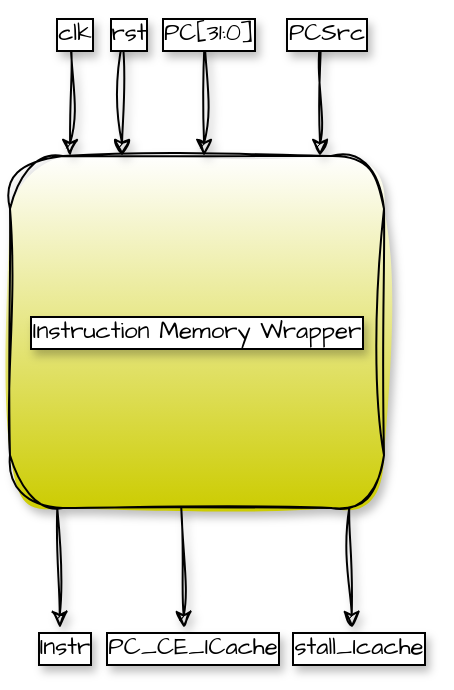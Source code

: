 <mxfile version="24.7.17" pages="17">
  <diagram name="level0_cache" id="OvXOGTunzZtHut3981Cs">
    <mxGraphModel dx="1050" dy="621" grid="0" gridSize="10" guides="1" tooltips="1" connect="1" arrows="1" fold="1" page="1" pageScale="1" pageWidth="1169" pageHeight="827" math="0" shadow="0">
      <root>
        <mxCell id="0" />
        <mxCell id="1" parent="0" />
        <mxCell id="4AQYarV9_8tgw4RuI0-n-1" value="Instruction Memory Wrapper" style="rounded=1;whiteSpace=wrap;html=1;sketch=1;hachureGap=4;jiggle=2;curveFitting=1;fontFamily=Architects Daughter;fontSource=https%3A%2F%2Ffonts.googleapis.com%2Fcss%3Ffamily%3DArchitects%2BDaughter;gradientColor=#CCCC00;shadow=1;labelBackgroundColor=default;labelBorderColor=default;textShadow=1;fontSize=12;" parent="1" vertex="1">
          <mxGeometry x="492" y="394" width="187" height="176" as="geometry" />
        </mxCell>
        <mxCell id="4AQYarV9_8tgw4RuI0-n-2" value="" style="endArrow=classic;html=1;rounded=0;sketch=1;hachureGap=4;jiggle=2;curveFitting=1;fontFamily=Architects Daughter;fontSource=https%3A%2F%2Ffonts.googleapis.com%2Fcss%3Ffamily%3DArchitects%2BDaughter;entryX=0.191;entryY=-0.002;entryDx=0;entryDy=0;entryPerimeter=0;shadow=1;labelBackgroundColor=default;labelBorderColor=default;textShadow=1;fontSize=12;" parent="1" edge="1">
          <mxGeometry relative="1" as="geometry">
            <mxPoint x="522.28" y="336.35" as="sourcePoint" />
            <mxPoint x="521.997" y="393.998" as="targetPoint" />
          </mxGeometry>
        </mxCell>
        <mxCell id="4AQYarV9_8tgw4RuI0-n-6" value="clk" style="text;html=1;align=center;verticalAlign=middle;resizable=0;points=[];autosize=1;strokeColor=none;fillColor=none;fontFamily=Architects Daughter;fontSource=https%3A%2F%2Ffonts.googleapis.com%2Fcss%3Ffamily%3DArchitects%2BDaughter;sketch=1;curveFitting=1;jiggle=2;shadow=1;labelBackgroundColor=default;labelBorderColor=default;textShadow=1;fontSize=12;" parent="1" vertex="1">
          <mxGeometry x="506" y="320" width="35" height="26" as="geometry" />
        </mxCell>
        <mxCell id="4AQYarV9_8tgw4RuI0-n-7" value="" style="endArrow=classic;html=1;rounded=0;sketch=1;hachureGap=4;jiggle=2;curveFitting=1;fontFamily=Architects Daughter;fontSource=https%3A%2F%2Ffonts.googleapis.com%2Fcss%3Ffamily%3DArchitects%2BDaughter;entryX=0.191;entryY=-0.002;entryDx=0;entryDy=0;entryPerimeter=0;shadow=1;labelBackgroundColor=default;labelBorderColor=default;textShadow=1;fontSize=12;" parent="1" edge="1">
          <mxGeometry relative="1" as="geometry">
            <mxPoint x="548.28" y="336.35" as="sourcePoint" />
            <mxPoint x="547.997" y="393.998" as="targetPoint" />
          </mxGeometry>
        </mxCell>
        <mxCell id="4AQYarV9_8tgw4RuI0-n-8" value="rst" style="text;html=1;align=center;verticalAlign=middle;resizable=0;points=[];autosize=1;strokeColor=none;fillColor=none;fontFamily=Architects Daughter;fontSource=https%3A%2F%2Ffonts.googleapis.com%2Fcss%3Ffamily%3DArchitects%2BDaughter;sketch=1;curveFitting=1;jiggle=2;shadow=1;labelBackgroundColor=default;labelBorderColor=default;textShadow=1;fontSize=12;" parent="1" vertex="1">
          <mxGeometry x="533" y="320" width="36" height="26" as="geometry" />
        </mxCell>
        <mxCell id="4AQYarV9_8tgw4RuI0-n-11" value="" style="endArrow=classic;html=1;rounded=0;sketch=1;hachureGap=4;jiggle=2;curveFitting=1;fontFamily=Architects Daughter;fontSource=https%3A%2F%2Ffonts.googleapis.com%2Fcss%3Ffamily%3DArchitects%2BDaughter;entryX=0.191;entryY=-0.002;entryDx=0;entryDy=0;entryPerimeter=0;shadow=1;labelBackgroundColor=default;labelBorderColor=default;textShadow=1;fontSize=12;" parent="1" edge="1">
          <mxGeometry relative="1" as="geometry">
            <mxPoint x="589.28" y="336.35" as="sourcePoint" />
            <mxPoint x="588.997" y="393.998" as="targetPoint" />
          </mxGeometry>
        </mxCell>
        <mxCell id="4AQYarV9_8tgw4RuI0-n-12" value="PC[31:0]" style="text;html=1;align=center;verticalAlign=middle;resizable=0;points=[];autosize=1;strokeColor=none;fillColor=none;fontFamily=Architects Daughter;fontSource=https%3A%2F%2Ffonts.googleapis.com%2Fcss%3Ffamily%3DArchitects%2BDaughter;sketch=1;curveFitting=1;jiggle=2;shadow=1;labelBackgroundColor=default;labelBorderColor=default;textShadow=1;fontSize=12;" parent="1" vertex="1">
          <mxGeometry x="559" y="320" width="63" height="26" as="geometry" />
        </mxCell>
        <mxCell id="4AQYarV9_8tgw4RuI0-n-13" value="" style="endArrow=classic;html=1;rounded=0;sketch=1;hachureGap=4;jiggle=2;curveFitting=1;fontFamily=Architects Daughter;fontSource=https%3A%2F%2Ffonts.googleapis.com%2Fcss%3Ffamily%3DArchitects%2BDaughter;entryX=0.191;entryY=-0.002;entryDx=0;entryDy=0;entryPerimeter=0;shadow=1;labelBackgroundColor=default;labelBorderColor=default;textShadow=1;fontSize=12;" parent="1" edge="1">
          <mxGeometry relative="1" as="geometry">
            <mxPoint x="647.28" y="336.35" as="sourcePoint" />
            <mxPoint x="646.997" y="393.998" as="targetPoint" />
          </mxGeometry>
        </mxCell>
        <mxCell id="4AQYarV9_8tgw4RuI0-n-14" value="PCSrc" style="text;html=1;align=center;verticalAlign=middle;resizable=0;points=[];autosize=1;strokeColor=none;fillColor=none;fontFamily=Architects Daughter;fontSource=https%3A%2F%2Ffonts.googleapis.com%2Fcss%3Ffamily%3DArchitects%2BDaughter;sketch=1;curveFitting=1;jiggle=2;shadow=1;labelBackgroundColor=default;labelBorderColor=default;textShadow=1;fontSize=12;" parent="1" vertex="1">
          <mxGeometry x="622" y="320" width="56" height="26" as="geometry" />
        </mxCell>
        <mxCell id="4AQYarV9_8tgw4RuI0-n-15" value="" style="endArrow=classic;html=1;rounded=0;sketch=1;hachureGap=4;jiggle=2;curveFitting=1;fontFamily=Architects Daughter;fontSource=https%3A%2F%2Ffonts.googleapis.com%2Fcss%3Ffamily%3DArchitects%2BDaughter;exitX=0.212;exitY=0.999;exitDx=0;exitDy=0;exitPerimeter=0;shadow=1;labelBackgroundColor=default;labelBorderColor=default;textShadow=1;fontSize=12;" parent="1" edge="1">
          <mxGeometry relative="1" as="geometry">
            <mxPoint x="515.644" y="570.004" as="sourcePoint" />
            <mxPoint x="517" y="630" as="targetPoint" />
          </mxGeometry>
        </mxCell>
        <mxCell id="4AQYarV9_8tgw4RuI0-n-17" value="Instr" style="text;html=1;align=center;verticalAlign=middle;resizable=0;points=[];autosize=1;strokeColor=none;fillColor=none;fontFamily=Architects Daughter;fontSource=https%3A%2F%2Ffonts.googleapis.com%2Fcss%3Ffamily%3DArchitects%2BDaughter;sketch=1;curveFitting=1;jiggle=2;shadow=1;labelBackgroundColor=default;labelBorderColor=default;textShadow=1;fontSize=12;" parent="1" vertex="1">
          <mxGeometry x="497" y="627" width="43" height="26" as="geometry" />
        </mxCell>
        <mxCell id="4AQYarV9_8tgw4RuI0-n-18" value="" style="endArrow=classic;html=1;rounded=0;sketch=1;hachureGap=4;jiggle=2;curveFitting=1;fontFamily=Architects Daughter;fontSource=https%3A%2F%2Ffonts.googleapis.com%2Fcss%3Ffamily%3DArchitects%2BDaughter;exitX=0.212;exitY=0.999;exitDx=0;exitDy=0;exitPerimeter=0;shadow=1;labelBackgroundColor=default;labelBorderColor=default;textShadow=1;fontSize=12;" parent="1" edge="1">
          <mxGeometry relative="1" as="geometry">
            <mxPoint x="577.644" y="570.004" as="sourcePoint" />
            <mxPoint x="579" y="630" as="targetPoint" />
          </mxGeometry>
        </mxCell>
        <mxCell id="4AQYarV9_8tgw4RuI0-n-19" value="PC_CE_ICache" style="text;html=1;align=center;verticalAlign=middle;resizable=0;points=[];autosize=1;strokeColor=none;fillColor=none;fontFamily=Architects Daughter;fontSource=https%3A%2F%2Ffonts.googleapis.com%2Fcss%3Ffamily%3DArchitects%2BDaughter;sketch=1;curveFitting=1;jiggle=2;shadow=1;labelBackgroundColor=default;labelBorderColor=default;textShadow=1;fontSize=12;" parent="1" vertex="1">
          <mxGeometry x="531" y="627" width="103" height="26" as="geometry" />
        </mxCell>
        <mxCell id="4AQYarV9_8tgw4RuI0-n-20" value="" style="endArrow=classic;html=1;rounded=0;sketch=1;hachureGap=4;jiggle=2;curveFitting=1;fontFamily=Architects Daughter;fontSource=https%3A%2F%2Ffonts.googleapis.com%2Fcss%3Ffamily%3DArchitects%2BDaughter;exitX=0.212;exitY=0.999;exitDx=0;exitDy=0;exitPerimeter=0;shadow=1;labelBackgroundColor=default;labelBorderColor=default;textShadow=1;fontSize=12;" parent="1" edge="1">
          <mxGeometry relative="1" as="geometry">
            <mxPoint x="661.644" y="570.004" as="sourcePoint" />
            <mxPoint x="663" y="630" as="targetPoint" />
          </mxGeometry>
        </mxCell>
        <mxCell id="4AQYarV9_8tgw4RuI0-n-21" value="stall_Icache" style="text;html=1;align=center;verticalAlign=middle;resizable=0;points=[];autosize=1;strokeColor=none;fillColor=none;fontFamily=Architects Daughter;fontSource=https%3A%2F%2Ffonts.googleapis.com%2Fcss%3Ffamily%3DArchitects%2BDaughter;sketch=1;curveFitting=1;jiggle=2;shadow=1;labelBackgroundColor=default;labelBorderColor=default;textShadow=1;fontSize=12;" parent="1" vertex="1">
          <mxGeometry x="624" y="627" width="83" height="26" as="geometry" />
        </mxCell>
      </root>
    </mxGraphModel>
  </diagram>
  <diagram id="CigSWCQiGZPQODZPuKWo" name="FSM_cache">
    <mxGraphModel dx="1500" dy="887" grid="0" gridSize="10" guides="1" tooltips="1" connect="1" arrows="1" fold="1" page="1" pageScale="1" pageWidth="3300" pageHeight="2339" math="0" shadow="0">
      <root>
        <mxCell id="0" />
        <mxCell id="1" parent="0" />
        <mxCell id="NiMDkbE9lxZowTE_4sNa-1" value="&lt;font style=&quot;font-size: 15px;&quot;&gt;PC_CE_Icache=hit,&lt;/font&gt;&lt;div style=&quot;font-size: 15px;&quot;&gt;&lt;font style=&quot;font-size: 15px;&quot;&gt;stall_Icache=~hit&lt;/font&gt;&lt;/div&gt;&lt;div style=&quot;font-size: 15px;&quot;&gt;&lt;font style=&quot;font-size: 15px;&quot;&gt;CPU_res_ready=hit&lt;/font&gt;&lt;/div&gt;" style="ellipse;whiteSpace=wrap;html=1;aspect=fixed;sketch=1;hachureGap=4;jiggle=2;curveFitting=1;fontFamily=Verdana;fontSize=15;" vertex="1" parent="1">
          <mxGeometry x="235" y="115" width="199" height="199" as="geometry" />
        </mxCell>
        <mxCell id="NiMDkbE9lxZowTE_4sNa-2" value="&lt;font style=&quot;font-size: 18px;&quot; color=&quot;#ff0000&quot;&gt;TAG COMPARE&lt;/font&gt;" style="text;html=1;align=center;verticalAlign=middle;whiteSpace=wrap;rounded=0;fontFamily=Verdana;fontSize=18;" vertex="1" parent="1">
          <mxGeometry x="307" y="145" width="60" height="30" as="geometry" />
        </mxCell>
        <mxCell id="NiMDkbE9lxZowTE_4sNa-5" value="" style="group;fontSize=15;fontFamily=Verdana;" vertex="1" connectable="0" parent="1">
          <mxGeometry x="635" y="105" width="199" height="199" as="geometry" />
        </mxCell>
        <mxCell id="NiMDkbE9lxZowTE_4sNa-3" value="&lt;font style=&quot;font-size: 15px;&quot;&gt;PC_CE_Icache=0,&lt;/font&gt;&lt;div style=&quot;font-size: 15px;&quot;&gt;&lt;font style=&quot;font-size: 15px;&quot;&gt;stall_Icache=1&lt;/font&gt;&lt;/div&gt;&lt;div style=&quot;font-size: 15px;&quot;&gt;&lt;font style=&quot;font-size: 15px;&quot;&gt;CPU_res_ready=0,&lt;/font&gt;&lt;/div&gt;&lt;div style=&quot;font-size: 15px;&quot;&gt;counter_rst=1&lt;/div&gt;" style="ellipse;whiteSpace=wrap;html=1;aspect=fixed;sketch=1;hachureGap=4;jiggle=2;curveFitting=1;fontFamily=Verdana;fontSize=15;" vertex="1" parent="NiMDkbE9lxZowTE_4sNa-5">
          <mxGeometry width="199" height="199" as="geometry" />
        </mxCell>
        <mxCell id="NiMDkbE9lxZowTE_4sNa-4" value="&lt;font style=&quot;font-size: 18px;&quot; color=&quot;#ff0000&quot;&gt;READ IMEM&lt;/font&gt;" style="text;html=1;align=center;verticalAlign=middle;whiteSpace=wrap;rounded=0;fontFamily=Verdana;fontSize=18;" vertex="1" parent="NiMDkbE9lxZowTE_4sNa-5">
          <mxGeometry x="65" y="28" width="60" height="30" as="geometry" />
        </mxCell>
        <mxCell id="NiMDkbE9lxZowTE_4sNa-12" value="" style="curved=1;endArrow=classic;html=1;rounded=0;sketch=1;hachureGap=4;jiggle=2;curveFitting=1;fontFamily=Verdana;fontSize=15;" edge="1" parent="1" source="NiMDkbE9lxZowTE_4sNa-1" target="NiMDkbE9lxZowTE_4sNa-1">
          <mxGeometry width="50" height="50" relative="1" as="geometry">
            <mxPoint x="120" y="362" as="sourcePoint" />
            <mxPoint x="170" y="312" as="targetPoint" />
            <Array as="points">
              <mxPoint x="170" y="362" />
              <mxPoint x="104" y="324" />
              <mxPoint x="98" y="258" />
              <mxPoint x="170" y="94" />
            </Array>
          </mxGeometry>
        </mxCell>
        <mxCell id="NiMDkbE9lxZowTE_4sNa-13" value="&lt;span style=&quot;font-size: 15px;&quot;&gt;~hit||PC_Src&lt;/span&gt;" style="text;html=1;align=center;verticalAlign=middle;whiteSpace=wrap;rounded=0;fontFamily=Verdana;fontSize=15;" vertex="1" parent="1">
          <mxGeometry x="134" y="256" width="60" height="30" as="geometry" />
        </mxCell>
        <mxCell id="NiMDkbE9lxZowTE_4sNa-14" value="" style="endArrow=classic;html=1;rounded=0;sketch=1;hachureGap=4;jiggle=2;curveFitting=1;fontFamily=Verdana;exitX=1;exitY=0.5;exitDx=0;exitDy=0;entryX=0;entryY=0.5;entryDx=0;entryDy=0;fontSize=15;" edge="1" parent="1" source="NiMDkbE9lxZowTE_4sNa-1" target="NiMDkbE9lxZowTE_4sNa-3">
          <mxGeometry width="50" height="50" relative="1" as="geometry">
            <mxPoint x="478" y="184" as="sourcePoint" />
            <mxPoint x="528" y="134" as="targetPoint" />
          </mxGeometry>
        </mxCell>
        <mxCell id="NiMDkbE9lxZowTE_4sNa-15" value="hit" style="text;html=1;align=center;verticalAlign=middle;whiteSpace=wrap;rounded=0;fontFamily=Verdana;fontSize=15;" vertex="1" parent="1">
          <mxGeometry x="504" y="166" width="60" height="30" as="geometry" />
        </mxCell>
        <mxCell id="NiMDkbE9lxZowTE_4sNa-16" value="" style="curved=1;endArrow=classic;html=1;rounded=0;sketch=1;hachureGap=4;jiggle=2;curveFitting=1;fontFamily=Verdana;exitX=0.5;exitY=0;exitDx=0;exitDy=0;entryX=0.5;entryY=0;entryDx=0;entryDy=0;fontSize=15;" edge="1" parent="1" source="NiMDkbE9lxZowTE_4sNa-3" target="NiMDkbE9lxZowTE_4sNa-1">
          <mxGeometry width="50" height="50" relative="1" as="geometry">
            <mxPoint x="717" y="51" as="sourcePoint" />
            <mxPoint x="317" y="61" as="targetPoint" />
            <Array as="points">
              <mxPoint x="604" y="39" />
              <mxPoint x="518" y="39" />
              <mxPoint x="440" y="77" />
            </Array>
          </mxGeometry>
        </mxCell>
        <mxCell id="NiMDkbE9lxZowTE_4sNa-17" value="PC_Src" style="text;html=1;align=center;verticalAlign=middle;whiteSpace=wrap;rounded=0;fontFamily=Verdana;fontSize=15;" vertex="1" parent="1">
          <mxGeometry x="509" y="52" width="60" height="30" as="geometry" />
        </mxCell>
        <mxCell id="NiMDkbE9lxZowTE_4sNa-18" value="" style="endArrow=classic;html=1;rounded=0;sketch=1;hachureGap=4;jiggle=2;curveFitting=1;fontFamily=Verdana;entryX=1;entryY=1;entryDx=0;entryDy=0;fontSize=15;" edge="1" parent="1" source="NiMDkbE9lxZowTE_4sNa-7" target="NiMDkbE9lxZowTE_4sNa-1">
          <mxGeometry width="50" height="50" relative="1" as="geometry">
            <mxPoint x="507" y="467" as="sourcePoint" />
            <mxPoint x="557" y="417" as="targetPoint" />
          </mxGeometry>
        </mxCell>
        <mxCell id="NiMDkbE9lxZowTE_4sNa-19" value="PC_Src" style="text;html=1;align=center;verticalAlign=middle;whiteSpace=wrap;rounded=0;fontFamily=Verdana;fontSize=15;" vertex="1" parent="1">
          <mxGeometry x="560" y="390" width="60" height="30" as="geometry" />
        </mxCell>
        <mxCell id="NiMDkbE9lxZowTE_4sNa-20" value="" style="endArrow=classic;html=1;rounded=0;sketch=1;hachureGap=4;jiggle=2;curveFitting=1;fontFamily=Verdana;exitX=0.5;exitY=1;exitDx=0;exitDy=0;entryX=0.492;entryY=0.016;entryDx=0;entryDy=0;entryPerimeter=0;fontSize=15;" edge="1" parent="1" source="NiMDkbE9lxZowTE_4sNa-3" target="NiMDkbE9lxZowTE_4sNa-7">
          <mxGeometry width="50" height="50" relative="1" as="geometry">
            <mxPoint x="798" y="402" as="sourcePoint" />
            <mxPoint x="848" y="352" as="targetPoint" />
          </mxGeometry>
        </mxCell>
        <mxCell id="NiMDkbE9lxZowTE_4sNa-21" value="" style="endArrow=classic;html=1;rounded=0;sketch=1;hachureGap=4;jiggle=2;curveFitting=1;fontFamily=Verdana;exitX=0;exitY=0.5;exitDx=0;exitDy=0;entryX=1;entryY=0.5;entryDx=0;entryDy=0;fontSize=15;" edge="1" parent="1" source="NiMDkbE9lxZowTE_4sNa-7" target="NiMDkbE9lxZowTE_4sNa-10">
          <mxGeometry width="50" height="50" relative="1" as="geometry">
            <mxPoint x="334" y="472" as="sourcePoint" />
            <mxPoint x="384" y="422" as="targetPoint" />
          </mxGeometry>
        </mxCell>
        <mxCell id="NiMDkbE9lxZowTE_4sNa-22" value="imem_ready" style="text;html=1;align=center;verticalAlign=middle;whiteSpace=wrap;rounded=0;fontFamily=Verdana;fontSize=15;" vertex="1" parent="1">
          <mxGeometry x="517" y="627" width="60" height="30" as="geometry" />
        </mxCell>
        <mxCell id="NiMDkbE9lxZowTE_4sNa-24" value="~imem_ready" style="text;html=1;align=center;verticalAlign=middle;whiteSpace=wrap;rounded=0;fontFamily=Verdana;fontSize=15;" vertex="1" parent="1">
          <mxGeometry x="971" y="445" width="60" height="30" as="geometry" />
        </mxCell>
        <mxCell id="NiMDkbE9lxZowTE_4sNa-25" value="" style="endArrow=classic;html=1;rounded=0;sketch=1;hachureGap=4;jiggle=2;curveFitting=1;fontFamily=Verdana;exitX=0.5;exitY=0;exitDx=0;exitDy=0;entryX=0.452;entryY=1.024;entryDx=0;entryDy=0;entryPerimeter=0;fontSize=15;" edge="1" parent="1" source="NiMDkbE9lxZowTE_4sNa-10" target="NiMDkbE9lxZowTE_4sNa-1">
          <mxGeometry width="50" height="50" relative="1" as="geometry">
            <mxPoint x="70" y="518" as="sourcePoint" />
            <mxPoint x="120" y="468" as="targetPoint" />
          </mxGeometry>
        </mxCell>
        <mxCell id="NiMDkbE9lxZowTE_4sNa-7" value="&lt;font style=&quot;font-size: 15px;&quot;&gt;PC_CE_Icache=0,&lt;/font&gt;&lt;div style=&quot;font-size: 15px;&quot;&gt;&lt;font style=&quot;font-size: 15px;&quot;&gt;stall_Icache=1&lt;/font&gt;&lt;/div&gt;&lt;div style=&quot;font-size: 15px;&quot;&gt;&lt;font style=&quot;font-size: 15px;&quot;&gt;CPU_res_ready=0,&lt;/font&gt;&lt;/div&gt;&lt;div style=&quot;font-size: 15px;&quot;&gt;imem_rd=counter&amp;lt;4,&lt;/div&gt;&lt;div style=&quot;font-size: 15px;&quot;&gt;SR_enable=(counter&amp;gt;=1 and&amp;nbsp;&lt;/div&gt;&lt;div style=&quot;font-size: 15px;&quot;&gt;counter&amp;lt;5&lt;/div&gt;" style="ellipse;whiteSpace=wrap;html=1;aspect=fixed;sketch=1;hachureGap=4;jiggle=2;curveFitting=1;fontFamily=Verdana;fontSize=15;" vertex="1" parent="1">
          <mxGeometry x="626" y="475" width="252" height="252" as="geometry" />
        </mxCell>
        <mxCell id="NiMDkbE9lxZowTE_4sNa-8" value="&lt;font color=&quot;#ff0000&quot; style=&quot;font-size: 17px;&quot;&gt;WAIT IMEM&lt;/font&gt;" style="text;html=1;align=center;verticalAlign=middle;whiteSpace=wrap;rounded=0;fontFamily=Verdana;fontSize=17;" vertex="1" parent="1">
          <mxGeometry x="708.312" y="498.999" width="75.98" height="40.553" as="geometry" />
        </mxCell>
        <mxCell id="NiMDkbE9lxZowTE_4sNa-23" value="" style="curved=1;endArrow=classic;html=1;rounded=0;sketch=1;hachureGap=4;jiggle=2;curveFitting=1;fontFamily=Verdana;exitX=0.737;exitY=0.064;exitDx=0;exitDy=0;exitPerimeter=0;entryX=0.997;entryY=0.569;entryDx=0;entryDy=0;entryPerimeter=0;fontSize=15;" edge="1" parent="1" source="NiMDkbE9lxZowTE_4sNa-7" target="NiMDkbE9lxZowTE_4sNa-7">
          <mxGeometry width="50" height="50" relative="1" as="geometry">
            <mxPoint x="822" y="399" as="sourcePoint" />
            <mxPoint x="998.762" y="605" as="targetPoint" />
            <Array as="points">
              <mxPoint x="872" y="399" />
              <mxPoint x="976" y="485" />
              <mxPoint x="974" y="621" />
            </Array>
          </mxGeometry>
        </mxCell>
        <mxCell id="NiMDkbE9lxZowTE_4sNa-10" value="&lt;font style=&quot;font-size: 17px;&quot;&gt;PC_CE_Icache=0,&lt;/font&gt;&lt;div style=&quot;font-size: 17px;&quot;&gt;&lt;font style=&quot;font-size: 17px;&quot;&gt;stall_Icache=1&lt;/font&gt;&lt;/div&gt;&lt;div style=&quot;font-size: 17px;&quot;&gt;&lt;font style=&quot;font-size: 17px;&quot;&gt;CPU_res_ready=0,&lt;/font&gt;&lt;/div&gt;&lt;div style=&quot;font-size: 17px;&quot;&gt;we_t0=1,we_t1=1,&lt;/div&gt;&lt;div style=&quot;font-size: 17px;&quot;&gt;we_d0/we_d1=1&lt;/div&gt;" style="ellipse;whiteSpace=wrap;html=1;aspect=fixed;sketch=1;hachureGap=4;jiggle=2;curveFitting=1;fontFamily=Verdana;fontSize=17;" vertex="1" parent="1">
          <mxGeometry x="182" y="525" width="252" height="252" as="geometry" />
        </mxCell>
        <mxCell id="NiMDkbE9lxZowTE_4sNa-11" value="&lt;font color=&quot;#ff0000&quot; style=&quot;font-size: 17px;&quot;&gt;UPDATE&lt;br style=&quot;font-size: 17px;&quot;&gt;CACHE&lt;/font&gt;" style="text;html=1;align=center;verticalAlign=middle;whiteSpace=wrap;rounded=0;fontFamily=Verdana;fontSize=17;" vertex="1" parent="1">
          <mxGeometry x="264.312" y="562.849" width="75.98" height="40.553" as="geometry" />
        </mxCell>
      </root>
    </mxGraphModel>
  </diagram>
  <diagram name="timing_cache" id="rQ9c4A9aC2bDWAh3hqWn">
    <mxGraphModel dx="2100" dy="1242" grid="0" gridSize="10" guides="1" tooltips="1" connect="1" arrows="1" fold="1" page="1" pageScale="1" pageWidth="3300" pageHeight="2339" math="0" shadow="0">
      <root>
        <mxCell id="dWMT_WUFW9PVxWwfiBjj-0" />
        <mxCell id="dWMT_WUFW9PVxWwfiBjj-1" parent="dWMT_WUFW9PVxWwfiBjj-0" />
        <mxCell id="kw4E0g2j5ENOXuhK6o6t-12" value="" style="group" parent="dWMT_WUFW9PVxWwfiBjj-1" vertex="1" connectable="0">
          <mxGeometry x="200" y="80" width="640" height="80" as="geometry" />
        </mxCell>
        <mxCell id="kw4E0g2j5ENOXuhK6o6t-10" value="" style="group" parent="kw4E0g2j5ENOXuhK6o6t-12" vertex="1" connectable="0">
          <mxGeometry width="560" height="80" as="geometry" />
        </mxCell>
        <mxCell id="kw4E0g2j5ENOXuhK6o6t-4" value="" style="group" parent="kw4E0g2j5ENOXuhK6o6t-10" vertex="1" connectable="0">
          <mxGeometry width="325" height="80" as="geometry" />
        </mxCell>
        <mxCell id="kw4E0g2j5ENOXuhK6o6t-0" value="" style="pointerEvents=1;verticalLabelPosition=bottom;shadow=0;dashed=0;align=center;html=1;verticalAlign=top;shape=mxgraph.electrical.waveforms.step_1;hachureGap=4;fontFamily=Architects Daughter;fontSource=https%3A%2F%2Ffonts.googleapis.com%2Fcss%3Ffamily%3DArchitects%2BDaughter;" parent="kw4E0g2j5ENOXuhK6o6t-4" vertex="1">
          <mxGeometry x="80" width="80" height="80" as="geometry" />
        </mxCell>
        <mxCell id="kw4E0g2j5ENOXuhK6o6t-1" value="" style="pointerEvents=1;verticalLabelPosition=bottom;shadow=0;dashed=0;align=center;html=1;verticalAlign=top;shape=mxgraph.electrical.waveforms.step_2;" parent="kw4E0g2j5ENOXuhK6o6t-4" vertex="1">
          <mxGeometry x="160" width="80" height="80" as="geometry" />
        </mxCell>
        <mxCell id="kw4E0g2j5ENOXuhK6o6t-2" value="" style="pointerEvents=1;verticalLabelPosition=bottom;shadow=0;dashed=0;align=center;html=1;verticalAlign=top;shape=mxgraph.electrical.waveforms.step_2;" parent="kw4E0g2j5ENOXuhK6o6t-4" vertex="1">
          <mxGeometry width="80" height="80" as="geometry" />
        </mxCell>
        <mxCell id="kw4E0g2j5ENOXuhK6o6t-9" value="" style="pointerEvents=1;verticalLabelPosition=bottom;shadow=0;dashed=0;align=center;html=1;verticalAlign=top;shape=mxgraph.electrical.waveforms.step_1;" parent="kw4E0g2j5ENOXuhK6o6t-4" vertex="1">
          <mxGeometry x="240" width="80" height="80" as="geometry" />
        </mxCell>
        <mxCell id="kw4E0g2j5ENOXuhK6o6t-5" value="" style="group" parent="kw4E0g2j5ENOXuhK6o6t-10" vertex="1" connectable="0">
          <mxGeometry x="320" width="240" height="80" as="geometry" />
        </mxCell>
        <mxCell id="kw4E0g2j5ENOXuhK6o6t-6" value="" style="pointerEvents=1;verticalLabelPosition=bottom;shadow=0;dashed=0;align=center;html=1;verticalAlign=top;shape=mxgraph.electrical.waveforms.step_1;hachureGap=4;fontFamily=Architects Daughter;fontSource=https%3A%2F%2Ffonts.googleapis.com%2Fcss%3Ffamily%3DArchitects%2BDaughter;" parent="kw4E0g2j5ENOXuhK6o6t-5" vertex="1">
          <mxGeometry x="80" width="80" height="80" as="geometry" />
        </mxCell>
        <mxCell id="kw4E0g2j5ENOXuhK6o6t-7" value="" style="pointerEvents=1;verticalLabelPosition=bottom;shadow=0;dashed=0;align=center;html=1;verticalAlign=top;shape=mxgraph.electrical.waveforms.step_2;" parent="kw4E0g2j5ENOXuhK6o6t-5" vertex="1">
          <mxGeometry x="160" width="80" height="80" as="geometry" />
        </mxCell>
        <mxCell id="kw4E0g2j5ENOXuhK6o6t-8" value="" style="pointerEvents=1;verticalLabelPosition=bottom;shadow=0;dashed=0;align=center;html=1;verticalAlign=top;shape=mxgraph.electrical.waveforms.step_2;" parent="kw4E0g2j5ENOXuhK6o6t-5" vertex="1">
          <mxGeometry width="80" height="80" as="geometry" />
        </mxCell>
        <mxCell id="kw4E0g2j5ENOXuhK6o6t-11" value="" style="pointerEvents=1;verticalLabelPosition=bottom;shadow=0;dashed=0;align=center;html=1;verticalAlign=top;shape=mxgraph.electrical.waveforms.step_1;" parent="kw4E0g2j5ENOXuhK6o6t-12" vertex="1">
          <mxGeometry x="560" width="80" height="80" as="geometry" />
        </mxCell>
        <mxCell id="kw4E0g2j5ENOXuhK6o6t-13" value="" style="group" parent="dWMT_WUFW9PVxWwfiBjj-1" vertex="1" connectable="0">
          <mxGeometry x="840" y="80" width="640" height="80" as="geometry" />
        </mxCell>
        <mxCell id="kw4E0g2j5ENOXuhK6o6t-14" value="" style="group" parent="kw4E0g2j5ENOXuhK6o6t-13" vertex="1" connectable="0">
          <mxGeometry width="560" height="80" as="geometry" />
        </mxCell>
        <mxCell id="kw4E0g2j5ENOXuhK6o6t-15" value="" style="group" parent="kw4E0g2j5ENOXuhK6o6t-14" vertex="1" connectable="0">
          <mxGeometry width="325" height="80" as="geometry" />
        </mxCell>
        <mxCell id="kw4E0g2j5ENOXuhK6o6t-16" value="" style="pointerEvents=1;verticalLabelPosition=bottom;shadow=0;dashed=0;align=center;html=1;verticalAlign=top;shape=mxgraph.electrical.waveforms.step_1;hachureGap=4;fontFamily=Architects Daughter;fontSource=https%3A%2F%2Ffonts.googleapis.com%2Fcss%3Ffamily%3DArchitects%2BDaughter;" parent="kw4E0g2j5ENOXuhK6o6t-15" vertex="1">
          <mxGeometry x="80" width="80" height="80" as="geometry" />
        </mxCell>
        <mxCell id="kw4E0g2j5ENOXuhK6o6t-17" value="" style="pointerEvents=1;verticalLabelPosition=bottom;shadow=0;dashed=0;align=center;html=1;verticalAlign=top;shape=mxgraph.electrical.waveforms.step_2;" parent="kw4E0g2j5ENOXuhK6o6t-15" vertex="1">
          <mxGeometry x="160" width="80" height="80" as="geometry" />
        </mxCell>
        <mxCell id="kw4E0g2j5ENOXuhK6o6t-18" value="" style="pointerEvents=1;verticalLabelPosition=bottom;shadow=0;dashed=0;align=center;html=1;verticalAlign=top;shape=mxgraph.electrical.waveforms.step_2;" parent="kw4E0g2j5ENOXuhK6o6t-15" vertex="1">
          <mxGeometry width="80" height="80" as="geometry" />
        </mxCell>
        <mxCell id="kw4E0g2j5ENOXuhK6o6t-19" value="" style="pointerEvents=1;verticalLabelPosition=bottom;shadow=0;dashed=0;align=center;html=1;verticalAlign=top;shape=mxgraph.electrical.waveforms.step_1;" parent="kw4E0g2j5ENOXuhK6o6t-15" vertex="1">
          <mxGeometry x="240" width="80" height="80" as="geometry" />
        </mxCell>
        <mxCell id="kw4E0g2j5ENOXuhK6o6t-20" value="" style="group" parent="kw4E0g2j5ENOXuhK6o6t-14" vertex="1" connectable="0">
          <mxGeometry x="320" width="240" height="80" as="geometry" />
        </mxCell>
        <mxCell id="kw4E0g2j5ENOXuhK6o6t-21" value="" style="pointerEvents=1;verticalLabelPosition=bottom;shadow=0;dashed=0;align=center;html=1;verticalAlign=top;shape=mxgraph.electrical.waveforms.step_1;hachureGap=4;fontFamily=Architects Daughter;fontSource=https%3A%2F%2Ffonts.googleapis.com%2Fcss%3Ffamily%3DArchitects%2BDaughter;" parent="kw4E0g2j5ENOXuhK6o6t-20" vertex="1">
          <mxGeometry x="80" width="80" height="80" as="geometry" />
        </mxCell>
        <mxCell id="kw4E0g2j5ENOXuhK6o6t-22" value="" style="pointerEvents=1;verticalLabelPosition=bottom;shadow=0;dashed=0;align=center;html=1;verticalAlign=top;shape=mxgraph.electrical.waveforms.step_2;" parent="kw4E0g2j5ENOXuhK6o6t-20" vertex="1">
          <mxGeometry x="160" width="80" height="80" as="geometry" />
        </mxCell>
        <mxCell id="kw4E0g2j5ENOXuhK6o6t-23" value="" style="pointerEvents=1;verticalLabelPosition=bottom;shadow=0;dashed=0;align=center;html=1;verticalAlign=top;shape=mxgraph.electrical.waveforms.step_2;" parent="kw4E0g2j5ENOXuhK6o6t-20" vertex="1">
          <mxGeometry width="80" height="80" as="geometry" />
        </mxCell>
        <mxCell id="kw4E0g2j5ENOXuhK6o6t-24" value="" style="pointerEvents=1;verticalLabelPosition=bottom;shadow=0;dashed=0;align=center;html=1;verticalAlign=top;shape=mxgraph.electrical.waveforms.step_1;" parent="kw4E0g2j5ENOXuhK6o6t-13" vertex="1">
          <mxGeometry x="560" width="80" height="80" as="geometry" />
        </mxCell>
        <mxCell id="kw4E0g2j5ENOXuhK6o6t-25" value="" style="endArrow=none;html=1;rounded=0;entryX=-0.003;entryY=-0.002;entryDx=0;entryDy=0;entryPerimeter=0;" parent="dWMT_WUFW9PVxWwfiBjj-1" target="kw4E0g2j5ENOXuhK6o6t-2" edge="1">
          <mxGeometry width="50" height="50" relative="1" as="geometry">
            <mxPoint x="160" y="160.296" as="sourcePoint" />
            <mxPoint x="127" y="99" as="targetPoint" />
            <Array as="points">
              <mxPoint x="160" y="80" />
            </Array>
          </mxGeometry>
        </mxCell>
        <mxCell id="kw4E0g2j5ENOXuhK6o6t-26" value="" style="endArrow=none;dashed=1;html=1;dashPattern=1 3;strokeWidth=2;rounded=0;" parent="dWMT_WUFW9PVxWwfiBjj-1" edge="1">
          <mxGeometry width="50" height="50" relative="1" as="geometry">
            <mxPoint x="160" y="1557.867" as="sourcePoint" />
            <mxPoint x="160" y="160" as="targetPoint" />
          </mxGeometry>
        </mxCell>
        <mxCell id="kw4E0g2j5ENOXuhK6o6t-27" value="" style="endArrow=none;dashed=1;html=1;dashPattern=1 3;strokeWidth=2;rounded=0;" parent="dWMT_WUFW9PVxWwfiBjj-1" edge="1">
          <mxGeometry width="50" height="50" relative="1" as="geometry">
            <mxPoint x="320" y="1560" as="sourcePoint" />
            <mxPoint x="320" y="160" as="targetPoint" />
          </mxGeometry>
        </mxCell>
        <mxCell id="kw4E0g2j5ENOXuhK6o6t-30" value="" style="endArrow=none;dashed=1;html=1;dashPattern=1 3;strokeWidth=2;rounded=0;" parent="dWMT_WUFW9PVxWwfiBjj-1" edge="1">
          <mxGeometry width="50" height="50" relative="1" as="geometry">
            <mxPoint x="320" y="1558.933" as="sourcePoint" />
            <mxPoint x="320" y="170" as="targetPoint" />
          </mxGeometry>
        </mxCell>
        <mxCell id="kw4E0g2j5ENOXuhK6o6t-31" value="" style="endArrow=none;dashed=1;html=1;dashPattern=1 3;strokeWidth=2;rounded=0;entryX=0.502;entryY=1.021;entryDx=0;entryDy=0;entryPerimeter=0;" parent="dWMT_WUFW9PVxWwfiBjj-1" target="kw4E0g2j5ENOXuhK6o6t-9" edge="1">
          <mxGeometry width="50" height="50" relative="1" as="geometry">
            <mxPoint x="480" y="1546.8" as="sourcePoint" />
            <mxPoint x="480" y="170" as="targetPoint" />
          </mxGeometry>
        </mxCell>
        <mxCell id="kw4E0g2j5ENOXuhK6o6t-32" value="" style="endArrow=none;dashed=1;html=1;dashPattern=1 3;strokeWidth=2;rounded=0;" parent="dWMT_WUFW9PVxWwfiBjj-1" edge="1">
          <mxGeometry width="50" height="50" relative="1" as="geometry">
            <mxPoint x="640" y="1558.933" as="sourcePoint" />
            <mxPoint x="640" y="160" as="targetPoint" />
          </mxGeometry>
        </mxCell>
        <mxCell id="kw4E0g2j5ENOXuhK6o6t-33" value="" style="endArrow=none;dashed=1;html=1;dashPattern=1 3;strokeWidth=2;rounded=0;" parent="dWMT_WUFW9PVxWwfiBjj-1" edge="1">
          <mxGeometry width="50" height="50" relative="1" as="geometry">
            <mxPoint x="480" y="1560" as="sourcePoint" />
            <mxPoint x="480" y="160" as="targetPoint" />
          </mxGeometry>
        </mxCell>
        <mxCell id="kw4E0g2j5ENOXuhK6o6t-34" value="" style="endArrow=none;dashed=1;html=1;dashPattern=1 3;strokeWidth=2;rounded=0;entryX=0.502;entryY=1.021;entryDx=0;entryDy=0;entryPerimeter=0;" parent="dWMT_WUFW9PVxWwfiBjj-1" edge="1">
          <mxGeometry width="50" height="50" relative="1" as="geometry">
            <mxPoint x="800" y="1560" as="sourcePoint" />
            <mxPoint x="800" y="162" as="targetPoint" />
          </mxGeometry>
        </mxCell>
        <mxCell id="kw4E0g2j5ENOXuhK6o6t-35" value="" style="endArrow=none;dashed=1;html=1;dashPattern=1 3;strokeWidth=2;rounded=0;" parent="dWMT_WUFW9PVxWwfiBjj-1" edge="1">
          <mxGeometry width="50" height="50" relative="1" as="geometry">
            <mxPoint x="1281" y="1560" as="sourcePoint" />
            <mxPoint x="1281" y="160" as="targetPoint" />
          </mxGeometry>
        </mxCell>
        <mxCell id="kw4E0g2j5ENOXuhK6o6t-36" value="" style="endArrow=none;dashed=1;html=1;dashPattern=1 3;strokeWidth=2;rounded=0;" parent="dWMT_WUFW9PVxWwfiBjj-1" edge="1">
          <mxGeometry width="50" height="50" relative="1" as="geometry">
            <mxPoint x="1121" y="1560" as="sourcePoint" />
            <mxPoint x="1121" y="170" as="targetPoint" />
          </mxGeometry>
        </mxCell>
        <mxCell id="kw4E0g2j5ENOXuhK6o6t-37" value="" style="endArrow=none;dashed=1;html=1;dashPattern=1 3;strokeWidth=2;rounded=0;" parent="dWMT_WUFW9PVxWwfiBjj-1" edge="1">
          <mxGeometry width="50" height="50" relative="1" as="geometry">
            <mxPoint x="960" y="1560" as="sourcePoint" />
            <mxPoint x="961" y="160" as="targetPoint" />
          </mxGeometry>
        </mxCell>
        <mxCell id="kw4E0g2j5ENOXuhK6o6t-38" value="" style="endArrow=none;dashed=1;html=1;dashPattern=1 3;strokeWidth=2;rounded=0;" parent="dWMT_WUFW9PVxWwfiBjj-1" edge="1">
          <mxGeometry width="50" height="50" relative="1" as="geometry">
            <mxPoint x="1440" y="1560" as="sourcePoint" />
            <mxPoint x="1441" y="160" as="targetPoint" />
          </mxGeometry>
        </mxCell>
        <mxCell id="kw4E0g2j5ENOXuhK6o6t-40" value="&lt;font face=&quot;Verdana&quot; style=&quot;font-size: 15px;&quot;&gt;clk&lt;/font&gt;" style="text;html=1;align=center;verticalAlign=middle;whiteSpace=wrap;rounded=0;" parent="dWMT_WUFW9PVxWwfiBjj-1" vertex="1">
          <mxGeometry x="100" y="110" width="60" height="30" as="geometry" />
        </mxCell>
        <mxCell id="kw4E0g2j5ENOXuhK6o6t-41" value="TAG&amp;nbsp;&lt;br&gt;COMPARE" style="shape=hexagon;perimeter=hexagonPerimeter2;whiteSpace=wrap;html=1;fixedSize=1;" parent="dWMT_WUFW9PVxWwfiBjj-1" vertex="1">
          <mxGeometry x="160" y="240" width="160" height="80" as="geometry" />
        </mxCell>
        <mxCell id="kw4E0g2j5ENOXuhK6o6t-42" value="READ&lt;br&gt;IMEM" style="shape=hexagon;perimeter=hexagonPerimeter2;whiteSpace=wrap;html=1;fixedSize=1;" parent="dWMT_WUFW9PVxWwfiBjj-1" vertex="1">
          <mxGeometry x="320" y="240" width="160" height="80" as="geometry" />
        </mxCell>
        <mxCell id="kw4E0g2j5ENOXuhK6o6t-43" value="WAIT&amp;nbsp;&lt;br&gt;IMEM" style="shape=hexagon;perimeter=hexagonPerimeter2;whiteSpace=wrap;html=1;fixedSize=1;" parent="dWMT_WUFW9PVxWwfiBjj-1" vertex="1">
          <mxGeometry x="480" y="240" width="160" height="80" as="geometry" />
        </mxCell>
        <mxCell id="kw4E0g2j5ENOXuhK6o6t-44" value="WAIT&amp;nbsp;&lt;br&gt;IMEM" style="shape=hexagon;perimeter=hexagonPerimeter2;whiteSpace=wrap;html=1;fixedSize=1;" parent="dWMT_WUFW9PVxWwfiBjj-1" vertex="1">
          <mxGeometry x="640" y="240" width="160" height="80" as="geometry" />
        </mxCell>
        <mxCell id="kw4E0g2j5ENOXuhK6o6t-45" value="WAIT&amp;nbsp;&lt;br&gt;IMEM" style="shape=hexagon;perimeter=hexagonPerimeter2;whiteSpace=wrap;html=1;fixedSize=1;" parent="dWMT_WUFW9PVxWwfiBjj-1" vertex="1">
          <mxGeometry x="800" y="240" width="160" height="80" as="geometry" />
        </mxCell>
        <mxCell id="kw4E0g2j5ENOXuhK6o6t-46" value="WAIT&amp;nbsp;&lt;br&gt;IMEM" style="shape=hexagon;perimeter=hexagonPerimeter2;whiteSpace=wrap;html=1;fixedSize=1;" parent="dWMT_WUFW9PVxWwfiBjj-1" vertex="1">
          <mxGeometry x="960" y="240" width="160" height="80" as="geometry" />
        </mxCell>
        <mxCell id="kw4E0g2j5ENOXuhK6o6t-47" value="WAIT&amp;nbsp;&lt;br&gt;IMEM" style="shape=hexagon;perimeter=hexagonPerimeter2;whiteSpace=wrap;html=1;fixedSize=1;" parent="dWMT_WUFW9PVxWwfiBjj-1" vertex="1">
          <mxGeometry x="1120" y="240" width="160" height="80" as="geometry" />
        </mxCell>
        <mxCell id="kw4E0g2j5ENOXuhK6o6t-48" value="WAIT&amp;nbsp;&lt;br&gt;IMEM" style="shape=hexagon;perimeter=hexagonPerimeter2;whiteSpace=wrap;html=1;fixedSize=1;" parent="dWMT_WUFW9PVxWwfiBjj-1" vertex="1">
          <mxGeometry x="1280" y="240" width="160" height="80" as="geometry" />
        </mxCell>
        <mxCell id="kw4E0g2j5ENOXuhK6o6t-49" value="state" style="text;html=1;align=center;verticalAlign=middle;resizable=0;points=[];autosize=1;strokeColor=none;fillColor=none;" parent="dWMT_WUFW9PVxWwfiBjj-1" vertex="1">
          <mxGeometry x="105" y="258" width="50" height="30" as="geometry" />
        </mxCell>
        <mxCell id="kw4E0g2j5ENOXuhK6o6t-50" value="" style="endArrow=none;html=1;rounded=0;" parent="dWMT_WUFW9PVxWwfiBjj-1" edge="1">
          <mxGeometry width="50" height="50" relative="1" as="geometry">
            <mxPoint x="120" y="360" as="sourcePoint" />
            <mxPoint x="1600" y="440" as="targetPoint" />
            <Array as="points">
              <mxPoint x="160" y="360" />
              <mxPoint x="160" y="440" />
            </Array>
          </mxGeometry>
        </mxCell>
        <mxCell id="kw4E0g2j5ENOXuhK6o6t-51" value="hit" style="text;html=1;align=center;verticalAlign=middle;resizable=0;points=[];autosize=1;strokeColor=none;fillColor=none;" parent="dWMT_WUFW9PVxWwfiBjj-1" vertex="1">
          <mxGeometry x="120" y="358" width="40" height="30" as="geometry" />
        </mxCell>
        <mxCell id="kw4E0g2j5ENOXuhK6o6t-58" value="" style="endArrow=none;html=1;rounded=0;" parent="dWMT_WUFW9PVxWwfiBjj-1" edge="1">
          <mxGeometry width="50" height="50" relative="1" as="geometry">
            <mxPoint x="1600" y="560" as="sourcePoint" />
            <mxPoint x="1600" y="480" as="targetPoint" />
          </mxGeometry>
        </mxCell>
        <mxCell id="FPXkRRwzm_YNdV59wrRu-3" value="" style="pointerEvents=1;verticalLabelPosition=bottom;shadow=0;dashed=0;align=center;html=1;verticalAlign=top;shape=mxgraph.electrical.waveforms.step_1;hachureGap=4;fontFamily=Architects Daughter;fontSource=https%3A%2F%2Ffonts.googleapis.com%2Fcss%3Ffamily%3DArchitects%2BDaughter;" vertex="1" parent="dWMT_WUFW9PVxWwfiBjj-1">
          <mxGeometry x="1560" y="80" width="80" height="80" as="geometry" />
        </mxCell>
        <mxCell id="FPXkRRwzm_YNdV59wrRu-4" value="" style="pointerEvents=1;verticalLabelPosition=bottom;shadow=0;dashed=0;align=center;html=1;verticalAlign=top;shape=mxgraph.electrical.waveforms.step_2;" vertex="1" parent="dWMT_WUFW9PVxWwfiBjj-1">
          <mxGeometry x="1640" y="80" width="80" height="80" as="geometry" />
        </mxCell>
        <mxCell id="FPXkRRwzm_YNdV59wrRu-5" value="" style="pointerEvents=1;verticalLabelPosition=bottom;shadow=0;dashed=0;align=center;html=1;verticalAlign=top;shape=mxgraph.electrical.waveforms.step_2;" vertex="1" parent="dWMT_WUFW9PVxWwfiBjj-1">
          <mxGeometry x="1480" y="80" width="80" height="80" as="geometry" />
        </mxCell>
        <mxCell id="FPXkRRwzm_YNdV59wrRu-6" value="" style="pointerEvents=1;verticalLabelPosition=bottom;shadow=0;dashed=0;align=center;html=1;verticalAlign=top;shape=mxgraph.electrical.waveforms.step_1;" vertex="1" parent="dWMT_WUFW9PVxWwfiBjj-1">
          <mxGeometry x="1720" y="80" width="80" height="80" as="geometry" />
        </mxCell>
        <mxCell id="FPXkRRwzm_YNdV59wrRu-12" value="" style="endArrow=none;dashed=1;html=1;dashPattern=1 3;strokeWidth=2;rounded=0;" edge="1" parent="dWMT_WUFW9PVxWwfiBjj-1">
          <mxGeometry width="50" height="50" relative="1" as="geometry">
            <mxPoint x="1600" y="1560" as="sourcePoint" />
            <mxPoint x="1599.66" y="160" as="targetPoint" />
          </mxGeometry>
        </mxCell>
        <mxCell id="FPXkRRwzm_YNdV59wrRu-13" value="" style="endArrow=none;dashed=1;html=1;dashPattern=1 3;strokeWidth=2;rounded=0;" edge="1" parent="dWMT_WUFW9PVxWwfiBjj-1">
          <mxGeometry width="50" height="50" relative="1" as="geometry">
            <mxPoint x="1759" y="1560" as="sourcePoint" />
            <mxPoint x="1759.41" y="160" as="targetPoint" />
          </mxGeometry>
        </mxCell>
        <mxCell id="FPXkRRwzm_YNdV59wrRu-15" value="" style="endArrow=none;dashed=1;html=1;dashPattern=1 3;strokeWidth=2;rounded=0;" edge="1" parent="dWMT_WUFW9PVxWwfiBjj-1">
          <mxGeometry width="50" height="50" relative="1" as="geometry">
            <mxPoint x="1920" y="1560" as="sourcePoint" />
            <mxPoint x="1920.0" y="160" as="targetPoint" />
          </mxGeometry>
        </mxCell>
        <mxCell id="FPXkRRwzm_YNdV59wrRu-8" value="" style="pointerEvents=1;verticalLabelPosition=bottom;shadow=0;dashed=0;align=center;html=1;verticalAlign=top;shape=mxgraph.electrical.waveforms.step_1;hachureGap=4;fontFamily=Architects Daughter;fontSource=https%3A%2F%2Ffonts.googleapis.com%2Fcss%3Ffamily%3DArchitects%2BDaughter;" vertex="1" parent="dWMT_WUFW9PVxWwfiBjj-1">
          <mxGeometry x="1880" y="80" width="80" height="80" as="geometry" />
        </mxCell>
        <mxCell id="FPXkRRwzm_YNdV59wrRu-10" value="" style="pointerEvents=1;verticalLabelPosition=bottom;shadow=0;dashed=0;align=center;html=1;verticalAlign=top;shape=mxgraph.electrical.waveforms.step_2;" vertex="1" parent="dWMT_WUFW9PVxWwfiBjj-1">
          <mxGeometry x="1800" y="80" width="80" height="80" as="geometry" />
        </mxCell>
        <mxCell id="FPXkRRwzm_YNdV59wrRu-16" value="UPDATE&lt;br&gt;ICACHE" style="shape=hexagon;perimeter=hexagonPerimeter2;whiteSpace=wrap;html=1;fixedSize=1;" vertex="1" parent="dWMT_WUFW9PVxWwfiBjj-1">
          <mxGeometry x="1440" y="240" width="160" height="80" as="geometry" />
        </mxCell>
        <mxCell id="FPXkRRwzm_YNdV59wrRu-17" value="TAG&lt;br&gt;COMPARE" style="shape=hexagon;perimeter=hexagonPerimeter2;whiteSpace=wrap;html=1;fixedSize=1;" vertex="1" parent="dWMT_WUFW9PVxWwfiBjj-1">
          <mxGeometry x="1600" y="240" width="160" height="80" as="geometry" />
        </mxCell>
        <mxCell id="FPXkRRwzm_YNdV59wrRu-18" value="" style="endArrow=none;html=1;rounded=0;" edge="1" parent="dWMT_WUFW9PVxWwfiBjj-1">
          <mxGeometry width="50" height="50" relative="1" as="geometry">
            <mxPoint x="1600" y="360" as="sourcePoint" />
            <mxPoint x="1750" y="360" as="targetPoint" />
          </mxGeometry>
        </mxCell>
        <mxCell id="FPXkRRwzm_YNdV59wrRu-19" value="" style="endArrow=none;html=1;rounded=0;" edge="1" parent="dWMT_WUFW9PVxWwfiBjj-1">
          <mxGeometry width="50" height="50" relative="1" as="geometry">
            <mxPoint x="1600" y="440" as="sourcePoint" />
            <mxPoint x="1600" y="360" as="targetPoint" />
          </mxGeometry>
        </mxCell>
        <mxCell id="FPXkRRwzm_YNdV59wrRu-21" value="" style="group" vertex="1" connectable="0" parent="dWMT_WUFW9PVxWwfiBjj-1">
          <mxGeometry x="60" y="480" width="1690" height="80" as="geometry" />
        </mxCell>
        <mxCell id="kw4E0g2j5ENOXuhK6o6t-52" value="" style="endArrow=none;html=1;rounded=0;" parent="FPXkRRwzm_YNdV59wrRu-21" edge="1">
          <mxGeometry width="50" height="50" relative="1" as="geometry">
            <mxPoint x="60" as="sourcePoint" />
            <mxPoint x="1540" y="80" as="targetPoint" />
            <Array as="points">
              <mxPoint x="100" />
              <mxPoint x="100" y="80" />
            </Array>
          </mxGeometry>
        </mxCell>
        <mxCell id="kw4E0g2j5ENOXuhK6o6t-53" value="PC_CE_Icache" style="text;html=1;align=center;verticalAlign=middle;resizable=0;points=[];autosize=1;strokeColor=none;fillColor=none;" parent="FPXkRRwzm_YNdV59wrRu-21" vertex="1">
          <mxGeometry y="10" width="110" height="30" as="geometry" />
        </mxCell>
        <mxCell id="FPXkRRwzm_YNdV59wrRu-20" value="" style="endArrow=none;html=1;rounded=0;" edge="1" parent="FPXkRRwzm_YNdV59wrRu-21">
          <mxGeometry width="50" height="50" relative="1" as="geometry">
            <mxPoint x="1540" as="sourcePoint" />
            <mxPoint x="1690" as="targetPoint" />
          </mxGeometry>
        </mxCell>
        <mxCell id="FPXkRRwzm_YNdV59wrRu-27" value="" style="group" vertex="1" connectable="0" parent="dWMT_WUFW9PVxWwfiBjj-1">
          <mxGeometry x="70" y="600" width="1680" height="80" as="geometry" />
        </mxCell>
        <mxCell id="FPXkRRwzm_YNdV59wrRu-23" value="" style="endArrow=none;html=1;rounded=0;" edge="1" parent="FPXkRRwzm_YNdV59wrRu-27">
          <mxGeometry width="50" height="50" relative="1" as="geometry">
            <mxPoint x="50" y="80" as="sourcePoint" />
            <mxPoint x="1530" as="targetPoint" />
            <Array as="points">
              <mxPoint x="90" y="80" />
              <mxPoint x="90" />
            </Array>
          </mxGeometry>
        </mxCell>
        <mxCell id="FPXkRRwzm_YNdV59wrRu-24" value="stall_Icache" style="text;html=1;align=center;verticalAlign=middle;resizable=0;points=[];autosize=1;strokeColor=none;fillColor=none;" vertex="1" parent="FPXkRRwzm_YNdV59wrRu-27">
          <mxGeometry y="8" width="90" height="30" as="geometry" />
        </mxCell>
        <mxCell id="FPXkRRwzm_YNdV59wrRu-25" value="" style="endArrow=none;html=1;rounded=0;" edge="1" parent="FPXkRRwzm_YNdV59wrRu-27">
          <mxGeometry width="50" height="50" relative="1" as="geometry">
            <mxPoint x="1530" as="sourcePoint" />
            <mxPoint x="1680" y="80" as="targetPoint" />
            <Array as="points">
              <mxPoint x="1530" y="80" />
            </Array>
          </mxGeometry>
        </mxCell>
        <mxCell id="FPXkRRwzm_YNdV59wrRu-35" value="" style="endArrow=none;html=1;rounded=0;" edge="1" parent="dWMT_WUFW9PVxWwfiBjj-1">
          <mxGeometry width="50" height="50" relative="1" as="geometry">
            <mxPoint x="80" y="920" as="sourcePoint" />
            <mxPoint x="440" y="920" as="targetPoint" />
          </mxGeometry>
        </mxCell>
        <mxCell id="FPXkRRwzm_YNdV59wrRu-36" value="" style="endArrow=none;html=1;rounded=0;" edge="1" parent="dWMT_WUFW9PVxWwfiBjj-1">
          <mxGeometry width="50" height="50" relative="1" as="geometry">
            <mxPoint x="80" y="840" as="sourcePoint" />
            <mxPoint x="440" y="840" as="targetPoint" />
          </mxGeometry>
        </mxCell>
        <mxCell id="FPXkRRwzm_YNdV59wrRu-37" value="" style="endArrow=none;html=1;rounded=0;" edge="1" parent="dWMT_WUFW9PVxWwfiBjj-1">
          <mxGeometry width="50" height="50" relative="1" as="geometry">
            <mxPoint x="440" y="840" as="sourcePoint" />
            <mxPoint x="480" y="880" as="targetPoint" />
          </mxGeometry>
        </mxCell>
        <mxCell id="FPXkRRwzm_YNdV59wrRu-38" value="" style="endArrow=none;html=1;rounded=0;" edge="1" parent="dWMT_WUFW9PVxWwfiBjj-1">
          <mxGeometry width="50" height="50" relative="1" as="geometry">
            <mxPoint x="440" y="920" as="sourcePoint" />
            <mxPoint x="480" y="880" as="targetPoint" />
          </mxGeometry>
        </mxCell>
        <mxCell id="FPXkRRwzm_YNdV59wrRu-39" value="&lt;h3&gt;&lt;font face=&quot;Verdana&quot; style=&quot;font-size: 16px;&quot;&gt;0&lt;/font&gt;&lt;/h3&gt;" style="shape=hexagon;perimeter=hexagonPerimeter2;whiteSpace=wrap;html=1;fixedSize=1;" vertex="1" parent="dWMT_WUFW9PVxWwfiBjj-1">
          <mxGeometry x="480" y="840" width="160" height="80" as="geometry" />
        </mxCell>
        <mxCell id="FPXkRRwzm_YNdV59wrRu-40" value="&lt;h3&gt;&lt;font face=&quot;Verdana&quot; style=&quot;font-size: 16px;&quot;&gt;1&lt;/font&gt;&lt;/h3&gt;" style="shape=hexagon;perimeter=hexagonPerimeter2;whiteSpace=wrap;html=1;fixedSize=1;" vertex="1" parent="dWMT_WUFW9PVxWwfiBjj-1">
          <mxGeometry x="640" y="840" width="160" height="80" as="geometry" />
        </mxCell>
        <mxCell id="FPXkRRwzm_YNdV59wrRu-41" value="&lt;h3&gt;&lt;font face=&quot;Verdana&quot; style=&quot;font-size: 16px;&quot;&gt;2&lt;/font&gt;&lt;/h3&gt;" style="shape=hexagon;perimeter=hexagonPerimeter2;whiteSpace=wrap;html=1;fixedSize=1;" vertex="1" parent="dWMT_WUFW9PVxWwfiBjj-1">
          <mxGeometry x="800" y="840" width="160" height="80" as="geometry" />
        </mxCell>
        <mxCell id="FPXkRRwzm_YNdV59wrRu-42" value="&lt;h3&gt;&lt;font face=&quot;Verdana&quot; style=&quot;font-size: 16px;&quot;&gt;3&lt;/font&gt;&lt;/h3&gt;" style="shape=hexagon;perimeter=hexagonPerimeter2;whiteSpace=wrap;html=1;fixedSize=1;" vertex="1" parent="dWMT_WUFW9PVxWwfiBjj-1">
          <mxGeometry x="960" y="840" width="160" height="80" as="geometry" />
        </mxCell>
        <mxCell id="FPXkRRwzm_YNdV59wrRu-43" value="&lt;h3&gt;&lt;font face=&quot;Verdana&quot; style=&quot;font-size: 16px;&quot;&gt;4&lt;/font&gt;&lt;/h3&gt;" style="shape=hexagon;perimeter=hexagonPerimeter2;whiteSpace=wrap;html=1;fixedSize=1;" vertex="1" parent="dWMT_WUFW9PVxWwfiBjj-1">
          <mxGeometry x="1120" y="840" width="160" height="80" as="geometry" />
        </mxCell>
        <mxCell id="FPXkRRwzm_YNdV59wrRu-44" value="&lt;h3&gt;&lt;font face=&quot;Verdana&quot; style=&quot;font-size: 16px;&quot;&gt;5&lt;/font&gt;&lt;/h3&gt;" style="shape=hexagon;perimeter=hexagonPerimeter2;whiteSpace=wrap;html=1;fixedSize=1;" vertex="1" parent="dWMT_WUFW9PVxWwfiBjj-1">
          <mxGeometry x="1280" y="840" width="160" height="80" as="geometry" />
        </mxCell>
        <mxCell id="FPXkRRwzm_YNdV59wrRu-45" value="&lt;h3&gt;&lt;font face=&quot;Verdana&quot; style=&quot;font-size: 16px;&quot;&gt;6&lt;/font&gt;&lt;/h3&gt;" style="shape=hexagon;perimeter=hexagonPerimeter2;whiteSpace=wrap;html=1;fixedSize=1;" vertex="1" parent="dWMT_WUFW9PVxWwfiBjj-1">
          <mxGeometry x="1440" y="840" width="160" height="80" as="geometry" />
        </mxCell>
        <mxCell id="FPXkRRwzm_YNdV59wrRu-46" value="&lt;h3&gt;&lt;font face=&quot;Verdana&quot; style=&quot;font-size: 16px;&quot;&gt;7&lt;/font&gt;&lt;/h3&gt;" style="shape=hexagon;perimeter=hexagonPerimeter2;whiteSpace=wrap;html=1;fixedSize=1;" vertex="1" parent="dWMT_WUFW9PVxWwfiBjj-1">
          <mxGeometry x="1600" y="840" width="160" height="80" as="geometry" />
        </mxCell>
        <mxCell id="FPXkRRwzm_YNdV59wrRu-47" value="" style="group" vertex="1" connectable="0" parent="dWMT_WUFW9PVxWwfiBjj-1">
          <mxGeometry x="75" y="720" width="1675" height="80" as="geometry" />
        </mxCell>
        <mxCell id="FPXkRRwzm_YNdV59wrRu-29" value="" style="endArrow=none;html=1;rounded=0;" edge="1" parent="FPXkRRwzm_YNdV59wrRu-47">
          <mxGeometry width="50" height="50" relative="1" as="geometry">
            <mxPoint x="45" y="80" as="sourcePoint" />
            <mxPoint x="1525" y="80" as="targetPoint" />
            <Array as="points">
              <mxPoint x="245" y="80" />
              <mxPoint x="245" />
              <mxPoint x="405" />
              <mxPoint x="405" y="80" />
            </Array>
          </mxGeometry>
        </mxCell>
        <mxCell id="FPXkRRwzm_YNdV59wrRu-30" value="counter_rst" style="text;html=1;align=center;verticalAlign=middle;resizable=0;points=[];autosize=1;strokeColor=none;fillColor=none;" vertex="1" parent="FPXkRRwzm_YNdV59wrRu-47">
          <mxGeometry y="8" width="80" height="30" as="geometry" />
        </mxCell>
        <mxCell id="FPXkRRwzm_YNdV59wrRu-31" value="" style="endArrow=none;html=1;rounded=0;" edge="1" parent="FPXkRRwzm_YNdV59wrRu-47">
          <mxGeometry width="50" height="50" relative="1" as="geometry">
            <mxPoint x="1525" y="80" as="sourcePoint" />
            <mxPoint x="1675" y="80" as="targetPoint" />
            <Array as="points">
              <mxPoint x="1525" y="80" />
            </Array>
          </mxGeometry>
        </mxCell>
        <mxCell id="FPXkRRwzm_YNdV59wrRu-52" value="Counter" style="text;html=1;align=center;verticalAlign=middle;resizable=0;points=[];autosize=1;strokeColor=none;fillColor=none;" vertex="1" parent="dWMT_WUFW9PVxWwfiBjj-1">
          <mxGeometry x="81" y="855" width="61" height="26" as="geometry" />
        </mxCell>
        <mxCell id="FPXkRRwzm_YNdV59wrRu-53" value="" style="group" vertex="1" connectable="0" parent="dWMT_WUFW9PVxWwfiBjj-1">
          <mxGeometry x="80" y="960" width="1670" height="80" as="geometry" />
        </mxCell>
        <mxCell id="FPXkRRwzm_YNdV59wrRu-49" value="" style="endArrow=none;html=1;rounded=0;" edge="1" parent="FPXkRRwzm_YNdV59wrRu-53">
          <mxGeometry width="50" height="50" relative="1" as="geometry">
            <mxPoint y="80" as="sourcePoint" />
            <mxPoint x="1520" y="80" as="targetPoint" />
            <Array as="points">
              <mxPoint x="400" y="80" />
              <mxPoint x="400" />
              <mxPoint x="1040" />
              <mxPoint x="1040" y="80" />
            </Array>
          </mxGeometry>
        </mxCell>
        <mxCell id="FPXkRRwzm_YNdV59wrRu-50" value="imem_rd" style="text;html=1;align=center;verticalAlign=middle;resizable=0;points=[];autosize=1;strokeColor=none;fillColor=none;" vertex="1" parent="FPXkRRwzm_YNdV59wrRu-53">
          <mxGeometry x="3" y="10" width="65" height="26" as="geometry" />
        </mxCell>
        <mxCell id="FPXkRRwzm_YNdV59wrRu-51" value="" style="endArrow=none;html=1;rounded=0;" edge="1" parent="FPXkRRwzm_YNdV59wrRu-53">
          <mxGeometry width="50" height="50" relative="1" as="geometry">
            <mxPoint x="1520" y="80" as="sourcePoint" />
            <mxPoint x="1670" y="80" as="targetPoint" />
            <Array as="points">
              <mxPoint x="1520" y="80" />
            </Array>
          </mxGeometry>
        </mxCell>
        <mxCell id="FPXkRRwzm_YNdV59wrRu-58" value="" style="group" vertex="1" connectable="0" parent="dWMT_WUFW9PVxWwfiBjj-1">
          <mxGeometry x="80" y="1120" width="1670" height="80" as="geometry" />
        </mxCell>
        <mxCell id="FPXkRRwzm_YNdV59wrRu-55" value="" style="endArrow=none;html=1;rounded=0;" edge="1" parent="FPXkRRwzm_YNdV59wrRu-58">
          <mxGeometry width="50" height="50" relative="1" as="geometry">
            <mxPoint y="80" as="sourcePoint" />
            <mxPoint x="1520" y="80" as="targetPoint" />
            <Array as="points">
              <mxPoint x="560" y="80" />
              <mxPoint x="560" />
              <mxPoint x="1200" />
              <mxPoint x="1200" y="80" />
            </Array>
          </mxGeometry>
        </mxCell>
        <mxCell id="FPXkRRwzm_YNdV59wrRu-56" value="SR_enable" style="text;html=1;align=center;verticalAlign=middle;resizable=0;points=[];autosize=1;strokeColor=none;fillColor=none;" vertex="1" parent="FPXkRRwzm_YNdV59wrRu-58">
          <mxGeometry x="-4" y="8" width="80" height="30" as="geometry" />
        </mxCell>
        <mxCell id="FPXkRRwzm_YNdV59wrRu-57" value="" style="endArrow=none;html=1;rounded=0;" edge="1" parent="FPXkRRwzm_YNdV59wrRu-58">
          <mxGeometry width="50" height="50" relative="1" as="geometry">
            <mxPoint x="1520" y="80" as="sourcePoint" />
            <mxPoint x="1670" y="80" as="targetPoint" />
            <Array as="points">
              <mxPoint x="1520" y="80" />
            </Array>
          </mxGeometry>
        </mxCell>
        <mxCell id="FPXkRRwzm_YNdV59wrRu-63" value="" style="group" vertex="1" connectable="0" parent="dWMT_WUFW9PVxWwfiBjj-1">
          <mxGeometry x="72" y="1240" width="1679" height="80" as="geometry" />
        </mxCell>
        <mxCell id="FPXkRRwzm_YNdV59wrRu-60" value="" style="endArrow=none;html=1;rounded=0;" edge="1" parent="FPXkRRwzm_YNdV59wrRu-63">
          <mxGeometry width="50" height="50" relative="1" as="geometry">
            <mxPoint x="9" y="80" as="sourcePoint" />
            <mxPoint x="1529" y="80" as="targetPoint" />
            <Array as="points">
              <mxPoint x="569" y="80" />
              <mxPoint x="1208" y="80" />
              <mxPoint x="1208" />
              <mxPoint x="1368" />
              <mxPoint x="1368" y="80" />
            </Array>
          </mxGeometry>
        </mxCell>
        <mxCell id="FPXkRRwzm_YNdV59wrRu-61" value="mem_ready" style="text;html=1;align=center;verticalAlign=middle;resizable=0;points=[];autosize=1;strokeColor=none;fillColor=none;" vertex="1" parent="FPXkRRwzm_YNdV59wrRu-63">
          <mxGeometry y="8" width="90" height="30" as="geometry" />
        </mxCell>
        <mxCell id="FPXkRRwzm_YNdV59wrRu-62" value="" style="endArrow=none;html=1;rounded=0;" edge="1" parent="FPXkRRwzm_YNdV59wrRu-63">
          <mxGeometry width="50" height="50" relative="1" as="geometry">
            <mxPoint x="1529" y="80" as="sourcePoint" />
            <mxPoint x="1679" y="80" as="targetPoint" />
            <Array as="points">
              <mxPoint x="1529" y="80" />
            </Array>
          </mxGeometry>
        </mxCell>
        <mxCell id="FPXkRRwzm_YNdV59wrRu-65" value="" style="endArrow=none;html=1;rounded=0;" edge="1" parent="dWMT_WUFW9PVxWwfiBjj-1">
          <mxGeometry width="50" height="50" relative="1" as="geometry">
            <mxPoint x="84" y="1482" as="sourcePoint" />
            <mxPoint x="1600" y="1482" as="targetPoint" />
            <Array as="points">
              <mxPoint x="644" y="1482" />
              <mxPoint x="1440" y="1480" />
              <mxPoint x="1440" y="1400" />
              <mxPoint x="1601" y="1400" />
            </Array>
          </mxGeometry>
        </mxCell>
        <mxCell id="FPXkRRwzm_YNdV59wrRu-66" value="we_t0,we_t1,&lt;br&gt;we_I0/we_t1" style="text;html=1;align=center;verticalAlign=middle;resizable=0;points=[];autosize=1;strokeColor=none;fillColor=none;" vertex="1" parent="dWMT_WUFW9PVxWwfiBjj-1">
          <mxGeometry x="76" y="1405" width="89" height="41" as="geometry" />
        </mxCell>
        <mxCell id="FPXkRRwzm_YNdV59wrRu-67" value="" style="endArrow=none;html=1;rounded=0;" edge="1" parent="dWMT_WUFW9PVxWwfiBjj-1">
          <mxGeometry width="50" height="50" relative="1" as="geometry">
            <mxPoint x="1600" y="1480" as="sourcePoint" />
            <mxPoint x="1770" y="1480" as="targetPoint" />
            <Array as="points">
              <mxPoint x="1600" y="1480" />
            </Array>
          </mxGeometry>
        </mxCell>
      </root>
    </mxGraphModel>
  </diagram>
  <diagram id="p6Wv3GoGRzAAc1jE8qZr" name="pipelining">
    <mxGraphModel dx="2625" dy="1553" grid="0" gridSize="10" guides="1" tooltips="1" connect="1" arrows="1" fold="1" page="1" pageScale="1" pageWidth="4681" pageHeight="3300" math="0" shadow="0">
      <root>
        <mxCell id="0" />
        <mxCell id="1" parent="0" />
        <mxCell id="FOkUATzlE4BUfRXmPTLc-3" value="" style="edgeStyle=orthogonalEdgeStyle;rounded=0;sketch=1;hachureGap=4;jiggle=2;curveFitting=1;orthogonalLoop=1;jettySize=auto;html=1;fontFamily=Verdana;exitX=1;exitY=0.5;exitDx=0;exitDy=-5;exitPerimeter=0;fontSize=13;" parent="1" source="ZjxMAXwzdDwE4SKeKEpv-2" target="ZjxMAXwzdDwE4SKeKEpv-3" edge="1">
          <mxGeometry relative="1" as="geometry">
            <Array as="points">
              <mxPoint x="333" y="683" />
              <mxPoint x="333" y="690" />
            </Array>
          </mxGeometry>
        </mxCell>
        <mxCell id="ZjxMAXwzdDwE4SKeKEpv-2" value="Mux" style="shadow=0;dashed=0;align=center;html=1;strokeWidth=1;shape=mxgraph.electrical.abstract.mux2;whiteSpace=wrap;sketch=1;hachureGap=4;jiggle=2;curveFitting=1;fontFamily=Verdana;gradientColor=#f000b0;fontSize=13;" parent="1" vertex="1">
          <mxGeometry x="254" y="626.609" width="54.113" height="123.524" as="geometry" />
        </mxCell>
        <mxCell id="FOkUATzlE4BUfRXmPTLc-4" value="" style="edgeStyle=orthogonalEdgeStyle;rounded=0;sketch=1;hachureGap=4;jiggle=2;curveFitting=1;orthogonalLoop=1;jettySize=auto;html=1;fontFamily=Verdana;fontSize=13;" parent="1" source="ZjxMAXwzdDwE4SKeKEpv-3" target="ZjxMAXwzdDwE4SKeKEpv-4" edge="1">
          <mxGeometry relative="1" as="geometry" />
        </mxCell>
        <mxCell id="ZjxMAXwzdDwE4SKeKEpv-3" value="&lt;h2 style=&quot;font-size: 13px;&quot;&gt;&lt;font style=&quot;font-size: 13px;&quot;&gt;PC&lt;/font&gt;&lt;/h2&gt;" style="rounded=1;whiteSpace=wrap;html=1;sketch=1;hachureGap=4;jiggle=2;curveFitting=1;fontFamily=Verdana;direction=south;gradientColor=#00db75;fontSize=13;" parent="1" vertex="1">
          <mxGeometry x="357.492" y="626.609" width="40.585" height="123.524" as="geometry" />
        </mxCell>
        <mxCell id="FOkUATzlE4BUfRXmPTLc-10" value="" style="edgeStyle=orthogonalEdgeStyle;rounded=0;sketch=1;hachureGap=4;jiggle=2;curveFitting=1;orthogonalLoop=1;jettySize=auto;html=1;fontFamily=Verdana;entryX=0;entryY=0.218;entryDx=0;entryDy=3;entryPerimeter=0;fontSize=13;" parent="1" source="ZjxMAXwzdDwE4SKeKEpv-4" target="ZjxMAXwzdDwE4SKeKEpv-5" edge="1">
          <mxGeometry relative="1" as="geometry" />
        </mxCell>
        <mxCell id="ZjxMAXwzdDwE4SKeKEpv-4" value="&lt;h2 style=&quot;font-size: 13px;&quot;&gt;&lt;font style=&quot;font-size: 13px;&quot;&gt;IM&lt;/font&gt;&lt;/h2&gt;" style="rounded=1;whiteSpace=wrap;html=1;sketch=1;hachureGap=4;jiggle=2;curveFitting=1;fontFamily=Verdana;direction=south;gradientColor=#f8b9eb;fontSize=13;" parent="1" vertex="1">
          <mxGeometry x="443.001" y="626.612" width="40.585" height="123.524" as="geometry" />
        </mxCell>
        <mxCell id="ZjxMAXwzdDwE4SKeKEpv-5" value="Mux" style="shadow=0;dashed=0;align=center;html=1;strokeWidth=1;shape=mxgraph.electrical.abstract.mux2;whiteSpace=wrap;sketch=1;hachureGap=4;jiggle=2;curveFitting=1;fontFamily=Verdana;gradientColor=#f000b0;fontSize=13;" parent="1" vertex="1">
          <mxGeometry x="528.626" y="616.316" width="54.113" height="123.524" as="geometry" />
        </mxCell>
        <mxCell id="ZjxMAXwzdDwE4SKeKEpv-6" value="" style="rounded=1;whiteSpace=wrap;html=1;strokeWidth=2;fillWeight=4;hachureGap=8;hachureAngle=45;fillColor=#1ba1e2;sketch=1;jiggle=2;curveFitting=1;fontFamily=Verdana;direction=south;gradientColor=#ece883;fontSize=13;" parent="1" vertex="1">
          <mxGeometry x="612.501" y="562.789" width="16.91" height="568.211" as="geometry" />
        </mxCell>
        <mxCell id="ZjxMAXwzdDwE4SKeKEpv-7" value="&lt;h2 style=&quot;font-size: 13px;&quot;&gt;&lt;font style=&quot;font-size: 13px;&quot;&gt;REG BANK&lt;/font&gt;&lt;/h2&gt;" style="rounded=1;whiteSpace=wrap;html=1;sketch=1;hachureGap=4;jiggle=2;curveFitting=1;fontFamily=Verdana;direction=south;gradientColor=#db4200;fontSize=13;" parent="1" vertex="1">
          <mxGeometry x="682.173" y="594.699" width="122.432" height="233.667" as="geometry" />
        </mxCell>
        <mxCell id="ZjxMAXwzdDwE4SKeKEpv-8" value="&lt;font style=&quot;font-size: 13px;&quot;&gt;RS1&lt;/font&gt;" style="text;html=1;align=center;verticalAlign=middle;whiteSpace=wrap;rounded=0;fontFamily=Verdana;sketch=1;curveFitting=1;jiggle=2;fontSize=13;" parent="1" vertex="1">
          <mxGeometry x="681" y="635" width="34.32" height="26.61" as="geometry" />
        </mxCell>
        <mxCell id="ZjxMAXwzdDwE4SKeKEpv-9" value="&lt;font style=&quot;font-size: 13px;&quot;&gt;RS2&lt;/font&gt;" style="text;html=1;align=center;verticalAlign=middle;whiteSpace=wrap;rounded=0;fontFamily=Verdana;sketch=1;curveFitting=1;jiggle=2;fontSize=13;" parent="1" vertex="1">
          <mxGeometry x="682" y="669" width="33.32" height="30.69" as="geometry" />
        </mxCell>
        <mxCell id="ZjxMAXwzdDwE4SKeKEpv-10" value="&lt;font style=&quot;font-size: 13px;&quot;&gt;WR DT&lt;/font&gt;" style="text;html=1;align=center;verticalAlign=middle;whiteSpace=wrap;rounded=0;fontFamily=Verdana;sketch=1;curveFitting=1;jiggle=2;fontSize=13;" parent="1" vertex="1">
          <mxGeometry x="688" y="784" width="47" height="30.88" as="geometry" />
        </mxCell>
        <mxCell id="ZjxMAXwzdDwE4SKeKEpv-11" value="&lt;font style=&quot;font-size: 13px;&quot;&gt;RD&lt;/font&gt;" style="text;html=1;align=center;verticalAlign=middle;whiteSpace=wrap;rounded=0;fontFamily=Verdana;sketch=1;curveFitting=1;jiggle=2;fontSize=13;" parent="1" vertex="1">
          <mxGeometry x="682" y="750" width="33.32" height="31.01" as="geometry" />
        </mxCell>
        <mxCell id="ZjxMAXwzdDwE4SKeKEpv-12" value="" style="rounded=1;whiteSpace=wrap;html=1;strokeWidth=2;fillWeight=4;hachureGap=8;hachureAngle=45;fillColor=#1ba1e2;sketch=1;jiggle=2;curveFitting=1;fontFamily=Verdana;direction=south;gradientColor=#ece883;fontSize=13;" parent="1" vertex="1">
          <mxGeometry x="878.334" y="553.524" width="16.91" height="568.211" as="geometry" />
        </mxCell>
        <mxCell id="ZjxMAXwzdDwE4SKeKEpv-26" value="Mux" style="shadow=0;dashed=0;align=center;html=1;strokeWidth=1;shape=mxgraph.electrical.abstract.mux2;whiteSpace=wrap;sketch=1;hachureGap=4;jiggle=2;curveFitting=1;fontFamily=Verdana;gradientColor=#f000b0;container=1;fontSize=13;" parent="1" vertex="1">
          <mxGeometry x="1106.287" y="622.492" width="54.113" height="123.524" as="geometry" />
        </mxCell>
        <mxCell id="ZjxMAXwzdDwE4SKeKEpv-27" value="Mux" style="shadow=0;dashed=0;align=center;html=1;strokeWidth=1;shape=mxgraph.electrical.abstract.mux2;whiteSpace=wrap;sketch=1;hachureGap=4;jiggle=2;curveFitting=1;fontFamily=Verdana;gradientColor=#f000b0;fontSize=13;" parent="1" vertex="1">
          <mxGeometry x="1213.161" y="804.69" width="54.113" height="123.524" as="geometry" />
        </mxCell>
        <mxCell id="ZjxMAXwzdDwE4SKeKEpv-28" value="&lt;h2 style=&quot;font-size: 13px;&quot;&gt;&lt;font style=&quot;font-size: 13px;&quot;&gt;ALU&lt;/font&gt;&lt;/h2&gt;" style="rounded=1;whiteSpace=wrap;html=1;sketch=1;hachureGap=4;jiggle=2;curveFitting=1;fontFamily=Verdana;direction=south;gradientColor=#00DB66;fontSize=13;" parent="1" vertex="1">
          <mxGeometry x="1407.293" y="658.52" width="122.432" height="233.667" as="geometry" />
        </mxCell>
        <mxCell id="ZjxMAXwzdDwE4SKeKEpv-29" value="&lt;font style=&quot;font-size: 13px;&quot;&gt;A&lt;/font&gt;" style="text;html=1;align=center;verticalAlign=middle;whiteSpace=wrap;rounded=0;fontFamily=Verdana;sketch=1;curveFitting=1;jiggle=2;fontSize=13;" parent="1" vertex="1">
          <mxGeometry x="1399.852" y="699.695" width="40.585" height="30.881" as="geometry" />
        </mxCell>
        <mxCell id="ZjxMAXwzdDwE4SKeKEpv-30" value="&lt;font style=&quot;font-size: 13px;&quot;&gt;B&lt;/font&gt;" style="text;html=1;align=center;verticalAlign=middle;whiteSpace=wrap;rounded=0;fontFamily=Verdana;sketch=1;curveFitting=1;jiggle=2;fontSize=13;" parent="1" vertex="1">
          <mxGeometry x="1399.852" y="801.602" width="40.585" height="30.881" as="geometry" />
        </mxCell>
        <mxCell id="ZjxMAXwzdDwE4SKeKEpv-31" value="&lt;font style=&quot;font-size: 13px;&quot;&gt;ZERO&lt;/font&gt;" style="text;html=1;align=center;verticalAlign=middle;whiteSpace=wrap;rounded=0;fontFamily=Verdana;sketch=1;curveFitting=1;jiggle=2;fontSize=13;" parent="1" vertex="1">
          <mxGeometry x="1415.41" y="658.52" width="40.585" height="30.881" as="geometry" />
        </mxCell>
        <mxCell id="ZjxMAXwzdDwE4SKeKEpv-32" value="&lt;font style=&quot;font-size: 13px;&quot;&gt;LT&lt;/font&gt;" style="text;html=1;align=center;verticalAlign=middle;whiteSpace=wrap;rounded=0;fontFamily=Verdana;sketch=1;curveFitting=1;jiggle=2;fontSize=13;" parent="1" vertex="1">
          <mxGeometry x="1445.172" y="658.52" width="40.585" height="30.881" as="geometry" />
        </mxCell>
        <mxCell id="ZjxMAXwzdDwE4SKeKEpv-33" value="&lt;font style=&quot;font-size: 13px;&quot;&gt;GT&lt;/font&gt;" style="text;html=1;align=center;verticalAlign=middle;whiteSpace=wrap;rounded=0;fontFamily=Verdana;sketch=1;curveFitting=1;jiggle=2;fontSize=13;" parent="1" vertex="1">
          <mxGeometry x="1476.964" y="656.461" width="40.585" height="30.881" as="geometry" />
        </mxCell>
        <mxCell id="ZjxMAXwzdDwE4SKeKEpv-34" value="Mux" style="shadow=0;dashed=0;align=center;html=1;strokeWidth=1;shape=mxgraph.electrical.abstract.mux2;whiteSpace=wrap;sketch=1;hachureGap=4;jiggle=2;curveFitting=1;fontFamily=Verdana;gradientColor=#f000b0;fontSize=13;" parent="1" vertex="1">
          <mxGeometry x="1585.19" y="663.667" width="54.113" height="123.524" as="geometry" />
        </mxCell>
        <mxCell id="ZjxMAXwzdDwE4SKeKEpv-36" value="" style="rounded=1;whiteSpace=wrap;html=1;strokeWidth=2;fillWeight=4;hachureGap=8;hachureAngle=45;fillColor=#1ba1e2;sketch=1;jiggle=2;curveFitting=1;fontFamily=Verdana;direction=south;gradientColor=#ece883;fontSize=13;" parent="1" vertex="1">
          <mxGeometry x="1702.21" y="524.7" width="16.91" height="625.3" as="geometry" />
        </mxCell>
        <mxCell id="ZjxMAXwzdDwE4SKeKEpv-42" value="" style="rounded=1;whiteSpace=wrap;html=1;strokeWidth=2;fillWeight=4;hachureGap=8;hachureAngle=45;fillColor=#1ba1e2;sketch=1;jiggle=2;curveFitting=1;fontFamily=Verdana;direction=south;gradientColor=#ece883;fontSize=13;" parent="1" vertex="1">
          <mxGeometry x="2073.564" y="506.173" width="16.91" height="568.211" as="geometry" />
        </mxCell>
        <mxCell id="ZjxMAXwzdDwE4SKeKEpv-43" value="Mux" style="shadow=0;dashed=0;align=center;html=1;strokeWidth=1;shape=mxgraph.electrical.abstract.mux2;whiteSpace=wrap;sketch=1;hachureGap=4;jiggle=2;curveFitting=1;fontFamily=Verdana;gradientColor=#F000B0;fontSize=13;" parent="1" vertex="1">
          <mxGeometry x="2159.998" y="676.32" width="54.113" height="123.524" as="geometry" />
        </mxCell>
        <mxCell id="iJTioEBERpNVzo-RrAmW-1" value="&lt;font style=&quot;font-size: 13px;&quot;&gt;IF/ID&lt;/font&gt;" style="text;html=1;align=center;verticalAlign=middle;whiteSpace=wrap;rounded=0;fontFamily=Verdana;sketch=1;curveFitting=1;jiggle=2;fontSize=13;" parent="1" vertex="1">
          <mxGeometry x="601.002" y="497.938" width="40.585" height="30.881" as="geometry" />
        </mxCell>
        <mxCell id="iJTioEBERpNVzo-RrAmW-2" value="&lt;font style=&quot;font-size: 13px;&quot;&gt;ID/EX&lt;/font&gt;" style="text;html=1;align=center;verticalAlign=middle;whiteSpace=wrap;rounded=0;fontFamily=Verdana;sketch=1;curveFitting=1;jiggle=2;fontSize=13;" parent="1" vertex="1">
          <mxGeometry x="868.187" y="486.615" width="40.585" height="30.881" as="geometry" />
        </mxCell>
        <mxCell id="iJTioEBERpNVzo-RrAmW-3" value="&lt;font style=&quot;font-size: 13px;&quot;&gt;EX/MEM&lt;/font&gt;" style="text;html=1;align=center;verticalAlign=middle;whiteSpace=wrap;rounded=0;fontFamily=Verdana;sketch=1;curveFitting=1;jiggle=2;fontSize=13;" parent="1" vertex="1">
          <mxGeometry x="1694.094" y="458.822" width="40.585" height="30.881" as="geometry" />
        </mxCell>
        <mxCell id="iJTioEBERpNVzo-RrAmW-4" value="&lt;font style=&quot;font-size: 13px;&quot;&gt;MEM/WB&lt;/font&gt;" style="text;html=1;align=center;verticalAlign=middle;whiteSpace=wrap;rounded=0;fontFamily=Verdana;sketch=1;curveFitting=1;jiggle=2;fontSize=13;" parent="1" vertex="1">
          <mxGeometry x="2061.727" y="437.206" width="40.585" height="30.881" as="geometry" />
        </mxCell>
        <mxCell id="FOkUATzlE4BUfRXmPTLc-2" value="" style="verticalLabelPosition=bottom;shadow=0;dashed=0;align=center;html=1;verticalAlign=top;shape=mxgraph.electrical.abstract.summation_point;sketch=1;hachureGap=4;jiggle=2;curveFitting=1;fontFamily=Verdana;fontSize=13;" parent="1" vertex="1">
          <mxGeometry x="391" y="501" width="50" height="50" as="geometry" />
        </mxCell>
        <mxCell id="FOkUATzlE4BUfRXmPTLc-5" value="" style="endArrow=classic;html=1;rounded=0;sketch=1;hachureGap=4;jiggle=2;curveFitting=1;fontFamily=Verdana;entryX=0.5;entryY=1;entryDx=0;entryDy=0;entryPerimeter=0;fontSize=13;" parent="1" target="FOkUATzlE4BUfRXmPTLc-2" edge="1">
          <mxGeometry relative="1" as="geometry">
            <mxPoint x="416" y="690" as="sourcePoint" />
            <mxPoint x="555" y="575" as="targetPoint" />
          </mxGeometry>
        </mxCell>
        <mxCell id="FOkUATzlE4BUfRXmPTLc-7" value="" style="endArrow=classic;html=1;rounded=0;sketch=1;hachureGap=4;jiggle=2;curveFitting=1;fontFamily=Verdana;exitX=0;exitY=0.5;exitDx=0;exitDy=0;exitPerimeter=0;entryX=0;entryY=0.218;entryDx=0;entryDy=3;entryPerimeter=0;fontSize=13;" parent="1" target="ZjxMAXwzdDwE4SKeKEpv-2" edge="1">
          <mxGeometry relative="1" as="geometry">
            <mxPoint x="391" y="523.5" as="sourcePoint" />
            <mxPoint x="200" y="707.5" as="targetPoint" />
            <Array as="points">
              <mxPoint x="200" y="524" />
              <mxPoint x="200" y="657.5" />
            </Array>
          </mxGeometry>
        </mxCell>
        <mxCell id="FOkUATzlE4BUfRXmPTLc-8" value="&lt;font style=&quot;font-size: 13px;&quot;&gt;4&lt;/font&gt;" style="text;html=1;align=center;verticalAlign=middle;resizable=0;points=[];autosize=1;strokeColor=none;fillColor=none;fontFamily=Verdana;sketch=1;curveFitting=1;jiggle=2;fontSize=13;" parent="1" vertex="1">
          <mxGeometry x="523" y="512" width="26" height="28" as="geometry" />
        </mxCell>
        <mxCell id="FOkUATzlE4BUfRXmPTLc-9" value="" style="endArrow=classic;html=1;rounded=0;sketch=1;hachureGap=4;jiggle=2;curveFitting=1;fontFamily=Verdana;entryX=1;entryY=0.5;entryDx=0;entryDy=0;entryPerimeter=0;exitX=0.06;exitY=0.527;exitDx=0;exitDy=0;exitPerimeter=0;fontSize=13;" parent="1" source="FOkUATzlE4BUfRXmPTLc-8" target="FOkUATzlE4BUfRXmPTLc-2" edge="1">
          <mxGeometry relative="1" as="geometry">
            <mxPoint x="520" y="650" as="sourcePoint" />
            <mxPoint x="520" y="511" as="targetPoint" />
          </mxGeometry>
        </mxCell>
        <mxCell id="FOkUATzlE4BUfRXmPTLc-11" value="" style="endArrow=classic;html=1;rounded=0;sketch=1;hachureGap=4;jiggle=2;curveFitting=1;fontFamily=Verdana;entryX=0;entryY=0.653;entryDx=0;entryDy=3;entryPerimeter=0;fontSize=13;" parent="1" target="ZjxMAXwzdDwE4SKeKEpv-5" edge="1">
          <mxGeometry relative="1" as="geometry">
            <mxPoint x="520" y="789" as="sourcePoint" />
            <mxPoint x="530" y="700" as="targetPoint" />
            <Array as="points">
              <mxPoint x="530" y="789" />
            </Array>
          </mxGeometry>
        </mxCell>
        <mxCell id="FOkUATzlE4BUfRXmPTLc-12" value="NOP" style="edgeLabel;resizable=0;html=1;;align=center;verticalAlign=middle;sketch=1;hachureGap=4;jiggle=2;curveFitting=1;fontFamily=Verdana;fontSize=13;" parent="FOkUATzlE4BUfRXmPTLc-11" connectable="0" vertex="1">
          <mxGeometry relative="1" as="geometry">
            <mxPoint x="-19" y="38" as="offset" />
          </mxGeometry>
        </mxCell>
        <mxCell id="FOkUATzlE4BUfRXmPTLc-13" value="stall" style="text;html=1;align=center;verticalAlign=middle;resizable=0;points=[];autosize=1;strokeColor=none;fillColor=none;fontFamily=Verdana;sketch=1;curveFitting=1;jiggle=2;fontSize=13;" parent="1" vertex="1">
          <mxGeometry x="533.68" y="740.84" width="45" height="28" as="geometry" />
        </mxCell>
        <mxCell id="FOkUATzlE4BUfRXmPTLc-14" value="&lt;font color=&quot;#cc0000&quot; style=&quot;font-size: 13px;&quot;&gt;PC.CE&lt;/font&gt;" style="text;html=1;align=center;verticalAlign=middle;resizable=0;points=[];autosize=1;strokeColor=none;fillColor=none;fontFamily=Verdana;sketch=1;curveFitting=1;jiggle=2;fontSize=13;" parent="1" vertex="1">
          <mxGeometry x="349.78" y="770.84" width="57" height="28" as="geometry" />
        </mxCell>
        <mxCell id="FOkUATzlE4BUfRXmPTLc-16" value="" style="edgeStyle=orthogonalEdgeStyle;rounded=0;sketch=1;hachureGap=4;jiggle=2;curveFitting=1;orthogonalLoop=1;jettySize=auto;html=1;fontFamily=Verdana;entryX=0.195;entryY=0.917;entryDx=0;entryDy=0;entryPerimeter=0;fontSize=13;" parent="1" target="ZjxMAXwzdDwE4SKeKEpv-6" edge="1">
          <mxGeometry relative="1" as="geometry">
            <mxPoint x="575.68" y="673.68" as="sourcePoint" />
            <mxPoint x="620.68" y="673.68" as="targetPoint" />
          </mxGeometry>
        </mxCell>
        <mxCell id="FOkUATzlE4BUfRXmPTLc-17" value="" style="edgeStyle=orthogonalEdgeStyle;rounded=0;sketch=1;hachureGap=4;jiggle=2;curveFitting=1;orthogonalLoop=1;jettySize=auto;html=1;fontFamily=Verdana;fontSize=13;" parent="1" target="ZjxMAXwzdDwE4SKeKEpv-8" edge="1">
          <mxGeometry relative="1" as="geometry">
            <mxPoint x="629.41" y="646.1" as="sourcePoint" />
            <mxPoint x="667.73" y="646.42" as="targetPoint" />
          </mxGeometry>
        </mxCell>
        <mxCell id="FOkUATzlE4BUfRXmPTLc-18" value="" style="edgeStyle=orthogonalEdgeStyle;rounded=0;sketch=1;hachureGap=4;jiggle=2;curveFitting=1;orthogonalLoop=1;jettySize=auto;html=1;fontFamily=Verdana;entryX=0.068;entryY=0.508;entryDx=0;entryDy=0;entryPerimeter=0;fontSize=13;" parent="1" target="ZjxMAXwzdDwE4SKeKEpv-9" edge="1">
          <mxGeometry relative="1" as="geometry">
            <mxPoint x="629.41" y="684.0" as="sourcePoint" />
            <mxPoint x="675" y="683.9" as="targetPoint" />
          </mxGeometry>
        </mxCell>
        <mxCell id="FOkUATzlE4BUfRXmPTLc-24" value="" style="edgeStyle=orthogonalEdgeStyle;rounded=0;sketch=1;hachureGap=4;jiggle=2;curveFitting=1;orthogonalLoop=1;jettySize=auto;html=1;fontFamily=Verdana;entryX=0;entryY=0.218;entryDx=0;entryDy=3;entryPerimeter=0;fontSize=13;" parent="1" source="FOkUATzlE4BUfRXmPTLc-19" target="FOkUATzlE4BUfRXmPTLc-23" edge="1">
          <mxGeometry relative="1" as="geometry" />
        </mxCell>
        <mxCell id="FOkUATzlE4BUfRXmPTLc-19" value="CONTROL" style="rounded=1;whiteSpace=wrap;html=1;absoluteArcSize=1;arcSize=14;strokeWidth=2;sketch=1;hachureGap=4;jiggle=2;curveFitting=1;fontFamily=Verdana;gradientColor=#9999FF;fontSize=13;" parent="1" vertex="1">
          <mxGeometry x="684" y="424.94" width="75" height="73" as="geometry" />
        </mxCell>
        <mxCell id="FOkUATzlE4BUfRXmPTLc-21" value="" style="endArrow=classic;html=1;rounded=0;sketch=1;hachureGap=4;jiggle=2;curveFitting=1;fontFamily=Verdana;exitX=0.072;exitY=-0.042;exitDx=0;exitDy=0;exitPerimeter=0;fontSize=13;" parent="1" source="ZjxMAXwzdDwE4SKeKEpv-6" edge="1">
          <mxGeometry relative="1" as="geometry">
            <mxPoint x="480" y="580" as="sourcePoint" />
            <mxPoint x="680" y="460" as="targetPoint" />
            <Array as="points">
              <mxPoint x="660" y="600" />
              <mxPoint x="660" y="460" />
            </Array>
          </mxGeometry>
        </mxCell>
        <mxCell id="FOkUATzlE4BUfRXmPTLc-23" value="Mux" style="shadow=0;dashed=0;align=center;html=1;strokeWidth=1;shape=mxgraph.electrical.abstract.mux2;whiteSpace=wrap;sketch=1;hachureGap=4;jiggle=2;curveFitting=1;fontFamily=Verdana;gradientColor=#f000b0;fontSize=13;" parent="1" vertex="1">
          <mxGeometry x="792.046" y="424.936" width="54.113" height="123.524" as="geometry" />
        </mxCell>
        <mxCell id="FOkUATzlE4BUfRXmPTLc-25" value="discount" style="text;html=1;align=center;verticalAlign=middle;resizable=0;points=[];autosize=1;strokeColor=none;fillColor=none;fontFamily=Verdana;sketch=1;curveFitting=1;jiggle=2;fontSize=13;" parent="1" vertex="1">
          <mxGeometry x="775.16" y="542" width="73" height="28" as="geometry" />
        </mxCell>
        <mxCell id="FOkUATzlE4BUfRXmPTLc-26" value="" style="edgeStyle=orthogonalEdgeStyle;rounded=0;sketch=1;hachureGap=4;jiggle=2;curveFitting=1;orthogonalLoop=1;jettySize=auto;html=1;fontFamily=Verdana;entryX=0;entryY=0.653;entryDx=0;entryDy=3;entryPerimeter=0;fontSize=13;" parent="1" target="FOkUATzlE4BUfRXmPTLc-23" edge="1">
          <mxGeometry relative="1" as="geometry">
            <mxPoint x="750" y="529" as="sourcePoint" />
            <mxPoint x="791.56" y="529.82" as="targetPoint" />
          </mxGeometry>
        </mxCell>
        <mxCell id="FOkUATzlE4BUfRXmPTLc-27" value="0" style="text;html=1;align=center;verticalAlign=middle;resizable=0;points=[];autosize=1;strokeColor=none;fillColor=none;fontFamily=Verdana;sketch=1;curveFitting=1;jiggle=2;fontSize=13;" parent="1" vertex="1">
          <mxGeometry x="730.39" y="518.5" width="26" height="28" as="geometry" />
        </mxCell>
        <mxCell id="FOkUATzlE4BUfRXmPTLc-28" value="" style="edgeStyle=orthogonalEdgeStyle;rounded=0;sketch=1;hachureGap=4;jiggle=2;curveFitting=1;orthogonalLoop=1;jettySize=auto;html=1;fontFamily=Verdana;exitX=1;exitY=0.5;exitDx=0;exitDy=-5;exitPerimeter=0;entryX=0.048;entryY=1.126;entryDx=0;entryDy=0;entryPerimeter=0;fontSize=13;" parent="1" target="ZjxMAXwzdDwE4SKeKEpv-12" edge="1">
          <mxGeometry relative="1" as="geometry">
            <mxPoint x="842.319" y="478.378" as="sourcePoint" />
            <mxPoint x="836.16" y="586.68" as="targetPoint" />
            <Array as="points">
              <mxPoint x="846" y="478" />
              <mxPoint x="846" y="581" />
            </Array>
          </mxGeometry>
        </mxCell>
        <mxCell id="FOkUATzlE4BUfRXmPTLc-33" value="" style="edgeStyle=orthogonalEdgeStyle;rounded=0;sketch=1;hachureGap=4;jiggle=2;curveFitting=1;orthogonalLoop=1;jettySize=auto;html=1;fontFamily=Verdana;fontSize=13;" parent="1" source="FOkUATzlE4BUfRXmPTLc-29" target="ZjxMAXwzdDwE4SKeKEpv-12" edge="1">
          <mxGeometry relative="1" as="geometry" />
        </mxCell>
        <mxCell id="FOkUATzlE4BUfRXmPTLc-29" value="&lt;font style=&quot;font-size: 13px;&quot;&gt;imm&lt;/font&gt;" style="ellipse;shape=doubleEllipse;whiteSpace=wrap;html=1;sketch=1;hachureGap=4;jiggle=2;curveFitting=1;fontFamily=Verdana;gradientColor=#660033;fontSize=13;" parent="1" vertex="1">
          <mxGeometry x="692" y="877" width="100" height="60" as="geometry" />
        </mxCell>
        <mxCell id="FOkUATzlE4BUfRXmPTLc-30" value="" style="endArrow=classic;html=1;rounded=0;sketch=1;hachureGap=4;jiggle=2;curveFitting=1;fontFamily=Verdana;exitX=0.309;exitY=0.069;exitDx=0;exitDy=0;exitPerimeter=0;entryX=0;entryY=0.5;entryDx=0;entryDy=0;fontSize=13;" parent="1" source="ZjxMAXwzdDwE4SKeKEpv-6" target="FOkUATzlE4BUfRXmPTLc-29" edge="1">
          <mxGeometry relative="1" as="geometry">
            <mxPoint x="700" y="850" as="sourcePoint" />
            <mxPoint x="670" y="880" as="targetPoint" />
            <Array as="points">
              <mxPoint x="660" y="738" />
              <mxPoint x="660" y="907" />
            </Array>
          </mxGeometry>
        </mxCell>
        <mxCell id="FOkUATzlE4BUfRXmPTLc-34" value="" style="endArrow=classic;html=1;rounded=0;sketch=1;hachureGap=4;jiggle=2;curveFitting=1;fontFamily=Verdana;entryX=0.733;entryY=1.114;entryDx=0;entryDy=0;entryPerimeter=0;fontSize=13;" parent="1" target="ZjxMAXwzdDwE4SKeKEpv-12" edge="1">
          <mxGeometry relative="1" as="geometry">
            <mxPoint x="630" y="970" as="sourcePoint" />
            <mxPoint x="730" y="970" as="targetPoint" />
          </mxGeometry>
        </mxCell>
        <mxCell id="FOkUATzlE4BUfRXmPTLc-35" value="&lt;font style=&quot;font-size: 13px;&quot;&gt;Instr&lt;/font&gt;" style="edgeLabel;resizable=0;html=1;;align=center;verticalAlign=middle;sketch=1;hachureGap=4;jiggle=2;curveFitting=1;fontFamily=Verdana;fontSize=13;" parent="FOkUATzlE4BUfRXmPTLc-34" connectable="0" vertex="1">
          <mxGeometry relative="1" as="geometry">
            <mxPoint x="-11" y="10" as="offset" />
          </mxGeometry>
        </mxCell>
        <mxCell id="FOkUATzlE4BUfRXmPTLc-36" value="" style="endArrow=classic;html=1;rounded=0;sketch=1;hachureGap=4;jiggle=2;curveFitting=1;fontFamily=Verdana;entryX=0.5;entryY=1;entryDx=0;entryDy=0;entryPerimeter=0;fontSize=13;" parent="1" source="FOkUATzlE4BUfRXmPTLc-38" target="FOkUATzlE4BUfRXmPTLc-41" edge="1">
          <mxGeometry relative="1" as="geometry">
            <mxPoint x="895.24" y="968.81" as="sourcePoint" />
            <mxPoint x="929" y="480" as="targetPoint" />
            <Array as="points" />
          </mxGeometry>
        </mxCell>
        <mxCell id="FOkUATzlE4BUfRXmPTLc-39" value="" style="endArrow=classic;html=1;rounded=0;sketch=1;hachureGap=4;jiggle=2;curveFitting=1;fontFamily=Verdana;entryX=0.5;entryY=1;entryDx=0;entryDy=0;fontSize=13;" parent="1" target="FOkUATzlE4BUfRXmPTLc-38" edge="1">
          <mxGeometry relative="1" as="geometry">
            <mxPoint x="895.24" y="838.08" as="sourcePoint" />
            <mxPoint x="930.145" y="656.46" as="targetPoint" />
            <Array as="points">
              <mxPoint x="928.55" y="838.08" />
            </Array>
          </mxGeometry>
        </mxCell>
        <mxCell id="FOkUATzlE4BUfRXmPTLc-40" value="&lt;font style=&quot;font-size: 13px;&quot;&gt;Instr&lt;/font&gt;" style="edgeLabel;resizable=0;html=1;;align=center;verticalAlign=middle;sketch=1;hachureGap=4;jiggle=2;curveFitting=1;fontFamily=Verdana;fontSize=13;" parent="FOkUATzlE4BUfRXmPTLc-39" connectable="0" vertex="1">
          <mxGeometry relative="1" as="geometry">
            <mxPoint x="-16" y="141" as="offset" />
          </mxGeometry>
        </mxCell>
        <mxCell id="FOkUATzlE4BUfRXmPTLc-38" value="&lt;font style=&quot;font-size: 13px;&quot;&gt;&amp;lt;&amp;lt;1&lt;/font&gt;" style="ellipse;shape=doubleEllipse;whiteSpace=wrap;html=1;aspect=fixed;sketch=1;hachureGap=4;jiggle=2;curveFitting=1;fontFamily=Verdana;fontSize=13;" parent="1" vertex="1">
          <mxGeometry x="908.77" y="744.19" width="43" height="43" as="geometry" />
        </mxCell>
        <mxCell id="FOkUATzlE4BUfRXmPTLc-41" value="" style="verticalLabelPosition=bottom;shadow=0;dashed=0;align=center;html=1;verticalAlign=top;shape=mxgraph.electrical.abstract.summation_point;sketch=1;hachureGap=4;jiggle=2;curveFitting=1;fontFamily=Verdana;fontSize=13;" parent="1" vertex="1">
          <mxGeometry x="905.27" y="390" width="50" height="50" as="geometry" />
        </mxCell>
        <mxCell id="FOkUATzlE4BUfRXmPTLc-42" value="" style="endArrow=classic;html=1;rounded=0;sketch=1;hachureGap=4;jiggle=2;curveFitting=1;fontFamily=Verdana;fillColor=#f8cecc;strokeColor=#B85450;exitX=0.047;exitY=-0.019;exitDx=0;exitDy=0;exitPerimeter=0;entryX=0.083;entryY=1.155;entryDx=0;entryDy=0;entryPerimeter=0;fontSize=13;" parent="1" source="ZjxMAXwzdDwE4SKeKEpv-12" target="ZjxMAXwzdDwE4SKeKEpv-36" edge="1">
          <mxGeometry relative="1" as="geometry">
            <mxPoint x="1180" y="510" as="sourcePoint" />
            <mxPoint x="1180" y="520" as="targetPoint" />
            <Array as="points">
              <mxPoint x="1140" y="580" />
            </Array>
          </mxGeometry>
        </mxCell>
        <mxCell id="FOkUATzlE4BUfRXmPTLc-54" value="&lt;font color=&quot;#994c00&quot; style=&quot;font-size: 13px;&quot;&gt;FA&lt;/font&gt;" style="edgeLabel;resizable=0;html=1;;align=center;verticalAlign=middle;sketch=1;hachureGap=4;jiggle=2;curveFitting=1;fontFamily=Verdana;fontSize=13;" parent="FOkUATzlE4BUfRXmPTLc-42" connectable="0" vertex="1">
          <mxGeometry relative="1" as="geometry">
            <mxPoint x="-288" y="282" as="offset" />
          </mxGeometry>
        </mxCell>
        <mxCell id="FOkUATzlE4BUfRXmPTLc-57" value="&lt;font color=&quot;#994c00&quot; style=&quot;font-size: 13px;&quot;&gt;FB&lt;/font&gt;" style="edgeLabel;resizable=0;html=1;;align=center;verticalAlign=middle;sketch=1;hachureGap=4;jiggle=2;curveFitting=1;fontFamily=Verdana;fontSize=13;" parent="FOkUATzlE4BUfRXmPTLc-42" connectable="0" vertex="1">
          <mxGeometry relative="1" as="geometry">
            <mxPoint x="-288" y="592" as="offset" />
          </mxGeometry>
        </mxCell>
        <mxCell id="FOkUATzlE4BUfRXmPTLc-74" value="&lt;font color=&quot;#994c00&quot; style=&quot;font-size: 13px;&quot;&gt;ALUSrc&lt;/font&gt;" style="edgeLabel;resizable=0;html=1;;align=center;verticalAlign=middle;sketch=1;hachureGap=4;jiggle=2;curveFitting=1;fontFamily=Verdana;fontSize=13;" parent="FOkUATzlE4BUfRXmPTLc-42" connectable="0" vertex="1">
          <mxGeometry relative="1" as="geometry">
            <mxPoint x="-159" y="464" as="offset" />
          </mxGeometry>
        </mxCell>
        <mxCell id="FOkUATzlE4BUfRXmPTLc-76" value="&lt;font color=&quot;#994c00&quot; style=&quot;font-size: 13px;&quot;&gt;BSrc&lt;/font&gt;" style="edgeLabel;resizable=0;html=1;;align=center;verticalAlign=middle;sketch=1;hachureGap=4;jiggle=2;curveFitting=1;fontFamily=Verdana;fontSize=13;" parent="FOkUATzlE4BUfRXmPTLc-42" connectable="0" vertex="1">
          <mxGeometry relative="1" as="geometry">
            <mxPoint x="-47" y="372" as="offset" />
          </mxGeometry>
        </mxCell>
        <mxCell id="FOkUATzlE4BUfRXmPTLc-44" value="" style="curved=1;endArrow=classic;html=1;rounded=0;sketch=1;hachureGap=4;jiggle=2;curveFitting=1;fontFamily=Verdana;strokeColor=#B85450;fontSize=13;" parent="1" edge="1">
          <mxGeometry width="50" height="50" relative="1" as="geometry">
            <mxPoint x="980" y="580" as="sourcePoint" />
            <mxPoint x="960" y="410" as="targetPoint" />
            <Array as="points">
              <mxPoint x="980" y="500" />
              <mxPoint x="980" y="410" />
            </Array>
          </mxGeometry>
        </mxCell>
        <mxCell id="FOkUATzlE4BUfRXmPTLc-45" value="Mux" style="shadow=0;dashed=0;align=center;html=1;strokeWidth=1;shape=mxgraph.electrical.abstract.mux2;whiteSpace=wrap;sketch=1;hachureGap=4;jiggle=2;curveFitting=1;fontFamily=Verdana;gradientColor=#f000b0;fontSize=13;" parent="1" vertex="1">
          <mxGeometry x="999.996" y="179.996" width="54.113" height="123.524" as="geometry" />
        </mxCell>
        <mxCell id="FOkUATzlE4BUfRXmPTLc-46" value="" style="endArrow=classic;html=1;rounded=0;sketch=1;hachureGap=4;jiggle=2;curveFitting=1;fontFamily=Verdana;exitX=0.5;exitY=0;exitDx=0;exitDy=0;exitPerimeter=0;entryX=0;entryY=0.218;entryDx=0;entryDy=3;entryPerimeter=0;fontSize=13;" parent="1" source="FOkUATzlE4BUfRXmPTLc-41" target="FOkUATzlE4BUfRXmPTLc-45" edge="1">
          <mxGeometry relative="1" as="geometry">
            <mxPoint x="770" y="310" as="sourcePoint" />
            <mxPoint x="930" y="220" as="targetPoint" />
            <Array as="points">
              <mxPoint x="930" y="210" />
            </Array>
          </mxGeometry>
        </mxCell>
        <mxCell id="FOkUATzlE4BUfRXmPTLc-47" value="PC+imm" style="edgeLabel;resizable=0;html=1;;align=center;verticalAlign=middle;sketch=1;hachureGap=4;jiggle=2;curveFitting=1;fontFamily=Verdana;fontSize=13;" parent="FOkUATzlE4BUfRXmPTLc-46" connectable="0" vertex="1">
          <mxGeometry relative="1" as="geometry" />
        </mxCell>
        <mxCell id="FOkUATzlE4BUfRXmPTLc-48" value="&lt;font style=&quot;font-size: 13px;&quot;&gt;jalr&lt;/font&gt;" style="text;html=1;align=center;verticalAlign=middle;resizable=0;points=[];autosize=1;strokeColor=none;fillColor=none;fontFamily=Verdana;sketch=1;curveFitting=1;jiggle=2;fontSize=13;" parent="1" vertex="1">
          <mxGeometry x="1008.05" y="304.52" width="39" height="28" as="geometry" />
        </mxCell>
        <mxCell id="FOkUATzlE4BUfRXmPTLc-49" value="" style="endArrow=classic;html=1;rounded=0;sketch=1;hachureGap=4;jiggle=2;curveFitting=1;fontFamily=Verdana;fillColor=#f8cecc;strokeColor=#B85450;exitX=0.047;exitY=-0.019;exitDx=0;exitDy=0;exitPerimeter=0;entryX=0;entryY=0.5;entryDx=0;entryDy=0;fontSize=13;" parent="1" target="ZjxMAXwzdDwE4SKeKEpv-17" edge="1">
          <mxGeometry relative="1" as="geometry">
            <mxPoint x="899.73" y="630.5" as="sourcePoint" />
            <mxPoint x="970" y="650" as="targetPoint" />
            <Array as="points">
              <mxPoint x="950" y="631" />
              <mxPoint x="950" y="640" />
            </Array>
          </mxGeometry>
        </mxCell>
        <mxCell id="KwBVUEipSOC59brRAUca-11" value="" style="edgeStyle=orthogonalEdgeStyle;rounded=0;orthogonalLoop=1;jettySize=auto;html=1;entryX=0.082;entryY=0.235;entryDx=0;entryDy=0;entryPerimeter=0;sketch=1;curveFitting=1;jiggle=2;fontFamily=Verdana;fontSize=13;" edge="1" parent="1" source="ZjxMAXwzdDwE4SKeKEpv-13" target="ZjxMAXwzdDwE4SKeKEpv-26">
          <mxGeometry relative="1" as="geometry" />
        </mxCell>
        <mxCell id="ZjxMAXwzdDwE4SKeKEpv-13" value="" style="shape=trapezoid;perimeter=trapezoidPerimeter;whiteSpace=wrap;html=1;fixedSize=1;sketch=1;hachureGap=4;jiggle=2;curveFitting=1;fontFamily=Verdana;direction=south;movable=1;resizable=1;rotatable=1;deletable=1;editable=1;locked=0;connectable=1;gradientColor=#f352ff;container=1;fontSize=13;" parent="1" vertex="1">
          <mxGeometry x="987.237" y="607.051" width="43.971" height="235.725" as="geometry" />
        </mxCell>
        <mxCell id="ZjxMAXwzdDwE4SKeKEpv-17" value="&lt;font style=&quot;font-size: 13px;&quot;&gt;00&lt;/font&gt;" style="text;html=1;align=center;verticalAlign=middle;whiteSpace=wrap;rounded=0;fontFamily=Verdana;movable=1;resizable=1;rotatable=1;deletable=1;editable=1;locked=0;connectable=1;sketch=1;curveFitting=1;jiggle=2;fontSize=13;" parent="ZjxMAXwzdDwE4SKeKEpv-13" vertex="1">
          <mxGeometry x="-2" y="25" width="45.97" height="24.41" as="geometry" />
        </mxCell>
        <mxCell id="ZjxMAXwzdDwE4SKeKEpv-16" value="&lt;font style=&quot;font-size: 13px;&quot;&gt;01&lt;/font&gt;" style="text;html=1;align=center;verticalAlign=middle;whiteSpace=wrap;rounded=0;fontFamily=Verdana;movable=1;resizable=1;rotatable=1;deletable=1;editable=1;locked=0;connectable=1;sketch=1;curveFitting=1;jiggle=2;fontSize=13;" parent="ZjxMAXwzdDwE4SKeKEpv-13" vertex="1">
          <mxGeometry x="-4" y="66" width="47.97" height="26.95" as="geometry" />
        </mxCell>
        <mxCell id="ZjxMAXwzdDwE4SKeKEpv-15" value="&lt;font style=&quot;font-size: 13px;&quot;&gt;10&lt;/font&gt;" style="text;html=1;align=center;verticalAlign=middle;whiteSpace=wrap;rounded=0;fontFamily=Verdana;movable=1;resizable=1;rotatable=1;deletable=1;editable=1;locked=0;connectable=1;sketch=1;curveFitting=1;jiggle=2;fontSize=13;" parent="ZjxMAXwzdDwE4SKeKEpv-13" vertex="1">
          <mxGeometry x="-2" y="123" width="45.97" height="29.95" as="geometry" />
        </mxCell>
        <mxCell id="ZjxMAXwzdDwE4SKeKEpv-14" value="&lt;font style=&quot;font-size: 13px;&quot;&gt;11&lt;/font&gt;" style="text;html=1;align=center;verticalAlign=middle;whiteSpace=wrap;rounded=0;fontFamily=Verdana;movable=1;resizable=1;rotatable=1;deletable=1;editable=1;locked=0;connectable=1;sketch=1;curveFitting=1;jiggle=2;fontSize=13;" parent="ZjxMAXwzdDwE4SKeKEpv-13" vertex="1">
          <mxGeometry x="-3" y="177" width="46.97" height="31" as="geometry" />
        </mxCell>
        <mxCell id="FOkUATzlE4BUfRXmPTLc-51" value="" style="endArrow=classic;html=1;rounded=0;sketch=1;hachureGap=4;jiggle=2;curveFitting=1;fontFamily=Verdana;fillColor=#f8cecc;strokeColor=#B85450;exitX=0.442;exitY=0.054;exitDx=0;exitDy=0;exitPerimeter=0;entryX=0.027;entryY=0.239;entryDx=0;entryDy=0;entryPerimeter=0;fontSize=13;" parent="1" source="ZjxMAXwzdDwE4SKeKEpv-20" target="ZjxMAXwzdDwE4SKeKEpv-25" edge="1">
          <mxGeometry relative="1" as="geometry">
            <mxPoint x="1069.998" y="1167.824" as="sourcePoint" />
            <mxPoint x="1100" y="910" as="targetPoint" />
            <Array as="points">
              <mxPoint x="1070" y="1014" />
              <mxPoint x="1070" y="910" />
            </Array>
          </mxGeometry>
        </mxCell>
        <mxCell id="FOkUATzlE4BUfRXmPTLc-53" value="" style="endArrow=classic;html=1;rounded=0;sketch=1;hachureGap=4;jiggle=2;curveFitting=1;fontFamily=Verdana;entryX=1;entryY=0.5;entryDx=0;entryDy=0;strokeColor=#80FF00;fontSize=13;" parent="1" target="ZjxMAXwzdDwE4SKeKEpv-13" edge="1">
          <mxGeometry width="50" height="50" relative="1" as="geometry">
            <mxPoint x="1009" y="850" as="sourcePoint" />
            <mxPoint x="1210" y="710" as="targetPoint" />
          </mxGeometry>
        </mxCell>
        <mxCell id="FOkUATzlE4BUfRXmPTLc-58" value="" style="endArrow=classic;html=1;rounded=0;sketch=1;hachureGap=4;jiggle=2;curveFitting=1;fontFamily=Verdana;entryX=0.491;entryY=0.044;entryDx=0;entryDy=0;strokeColor=#80FF00;entryPerimeter=0;fontSize=13;" parent="1" target="ZjxMAXwzdDwE4SKeKEpv-26" edge="1">
          <mxGeometry width="50" height="50" relative="1" as="geometry">
            <mxPoint x="1133" y="580" as="sourcePoint" />
            <mxPoint x="1080" y="811.37" as="targetPoint" />
          </mxGeometry>
        </mxCell>
        <mxCell id="FOkUATzlE4BUfRXmPTLc-59" value="ASrc" style="text;html=1;align=center;verticalAlign=middle;resizable=0;points=[];autosize=1;strokeColor=none;fillColor=none;fontFamily=Verdana;sketch=1;curveFitting=1;jiggle=2;fontSize=13;" parent="1" vertex="1">
          <mxGeometry x="1107.29" y="744.3" width="48" height="28" as="geometry" />
        </mxCell>
        <mxCell id="FOkUATzlE4BUfRXmPTLc-60" value="" style="endArrow=classic;html=1;rounded=0;sketch=1;hachureGap=4;jiggle=2;curveFitting=1;fontFamily=Verdana;entryX=0;entryY=0.653;entryDx=0;entryDy=3;entryPerimeter=0;fontSize=13;" parent="1" target="ZjxMAXwzdDwE4SKeKEpv-26" edge="1">
          <mxGeometry relative="1" as="geometry">
            <mxPoint x="1080" y="580" as="sourcePoint" />
            <mxPoint x="1180" y="510" as="targetPoint" />
            <Array as="points">
              <mxPoint x="1080" y="706" />
            </Array>
          </mxGeometry>
        </mxCell>
        <mxCell id="FOkUATzlE4BUfRXmPTLc-62" value="" style="verticalLabelPosition=bottom;shadow=0;dashed=0;align=center;html=1;verticalAlign=top;shape=mxgraph.electrical.abstract.summation_point;sketch=1;hachureGap=4;jiggle=2;curveFitting=1;fontFamily=Verdana;fontSize=13;" parent="1" vertex="1">
          <mxGeometry x="1040" y="400" width="50" height="50" as="geometry" />
        </mxCell>
        <mxCell id="FOkUATzlE4BUfRXmPTLc-64" value="" style="endArrow=classic;html=1;rounded=0;sketch=1;hachureGap=4;jiggle=2;curveFitting=1;fontFamily=Verdana;fillColor=#f8cecc;strokeColor=#B85450;entryX=0.5;entryY=1;entryDx=0;entryDy=0;entryPerimeter=0;fontSize=13;" parent="1" target="FOkUATzlE4BUfRXmPTLc-62" edge="1">
          <mxGeometry relative="1" as="geometry">
            <mxPoint x="1064" y="580" as="sourcePoint" />
            <mxPoint x="1090" y="513.01" as="targetPoint" />
            <Array as="points">
              <mxPoint x="1065" y="510" />
            </Array>
          </mxGeometry>
        </mxCell>
        <mxCell id="FOkUATzlE4BUfRXmPTLc-66" value="" style="endArrow=classic;html=1;rounded=0;sketch=1;hachureGap=4;jiggle=2;curveFitting=1;fontFamily=Verdana;entryX=0;entryY=0.5;entryDx=0;entryDy=0;entryPerimeter=0;fontSize=13;" parent="1" target="FOkUATzlE4BUfRXmPTLc-62" edge="1">
          <mxGeometry relative="1" as="geometry">
            <mxPoint x="1010" y="380" as="sourcePoint" />
            <mxPoint x="1100" y="370" as="targetPoint" />
            <Array as="points">
              <mxPoint x="1010" y="425" />
            </Array>
          </mxGeometry>
        </mxCell>
        <mxCell id="FOkUATzlE4BUfRXmPTLc-67" value="4" style="edgeLabel;resizable=0;html=1;;align=center;verticalAlign=middle;sketch=1;hachureGap=4;jiggle=2;curveFitting=1;fontFamily=Verdana;fontSize=13;" parent="FOkUATzlE4BUfRXmPTLc-66" connectable="0" vertex="1">
          <mxGeometry relative="1" as="geometry">
            <mxPoint x="1" y="-48" as="offset" />
          </mxGeometry>
        </mxCell>
        <mxCell id="FOkUATzlE4BUfRXmPTLc-68" value="" style="endArrow=classic;html=1;rounded=0;sketch=1;hachureGap=4;jiggle=2;curveFitting=1;fontFamily=Verdana;fillColor=#f8cecc;strokeColor=#B85450;exitX=1;exitY=0.5;exitDx=0;exitDy=0;exitPerimeter=0;fontSize=13;" parent="1" source="FOkUATzlE4BUfRXmPTLc-62" edge="1">
          <mxGeometry relative="1" as="geometry">
            <mxPoint x="1171" y="430" as="sourcePoint" />
            <mxPoint x="1120" y="425" as="targetPoint" />
            <Array as="points" />
          </mxGeometry>
        </mxCell>
        <mxCell id="FOkUATzlE4BUfRXmPTLc-69" value="&lt;font style=&quot;font-size: 13px;&quot;&gt;PC+4&lt;/font&gt;" style="text;html=1;align=center;verticalAlign=middle;resizable=0;points=[];autosize=1;strokeColor=none;fillColor=none;fontFamily=Verdana;sketch=1;curveFitting=1;jiggle=2;fontSize=13;" parent="1" vertex="1">
          <mxGeometry x="1114.4" y="412" width="54" height="28" as="geometry" />
        </mxCell>
        <mxCell id="FOkUATzlE4BUfRXmPTLc-70" value="" style="endArrow=classic;html=1;rounded=0;sketch=1;hachureGap=4;jiggle=2;curveFitting=1;fontFamily=Verdana;exitX=1;exitY=0.5;exitDx=0;exitDy=-5;exitPerimeter=0;entryX=0;entryY=0.653;entryDx=0;entryDy=3;entryPerimeter=0;fontSize=13;" parent="1" source="FOkUATzlE4BUfRXmPTLc-45" target="ZjxMAXwzdDwE4SKeKEpv-2" edge="1">
          <mxGeometry relative="1" as="geometry">
            <mxPoint x="1110" y="240" as="sourcePoint" />
            <mxPoint x="180" y="720" as="targetPoint" />
            <Array as="points">
              <mxPoint x="1090" y="237" />
              <mxPoint x="1090" y="120" />
              <mxPoint x="120" y="120" />
              <mxPoint x="120" y="710" />
            </Array>
          </mxGeometry>
        </mxCell>
        <mxCell id="FOkUATzlE4BUfRXmPTLc-71" value="Label" style="edgeLabel;resizable=0;html=1;;align=center;verticalAlign=middle;sketch=1;hachureGap=4;jiggle=2;curveFitting=1;fontFamily=Verdana;fontSize=13;" parent="FOkUATzlE4BUfRXmPTLc-70" connectable="0" vertex="1">
          <mxGeometry relative="1" as="geometry" />
        </mxCell>
        <mxCell id="FOkUATzlE4BUfRXmPTLc-75" value="" style="endArrow=classic;html=1;rounded=0;sketch=1;hachureGap=4;jiggle=2;curveFitting=1;fontFamily=Verdana;fillColor=#f8cecc;strokeColor=#B85450;exitX=1;exitY=0.5;exitDx=0;exitDy=-5;exitPerimeter=0;entryX=0;entryY=0.5;entryDx=0;entryDy=0;fontSize=13;" parent="1" source="ZjxMAXwzdDwE4SKeKEpv-27" target="ZjxMAXwzdDwE4SKeKEpv-30" edge="1">
          <mxGeometry relative="1" as="geometry">
            <mxPoint x="1280" y="866.548" as="sourcePoint" />
            <mxPoint x="1333.6" y="767.04" as="targetPoint" />
            <Array as="points">
              <mxPoint x="1360" y="861" />
              <mxPoint x="1360" y="817" />
            </Array>
          </mxGeometry>
        </mxCell>
        <mxCell id="FOkUATzlE4BUfRXmPTLc-78" value="" style="endArrow=classic;html=1;rounded=0;sketch=1;hachureGap=4;jiggle=2;curveFitting=1;fontFamily=Verdana;fillColor=#f8cecc;strokeColor=#B85450;exitX=0.938;exitY=0.453;exitDx=0;exitDy=0;exitPerimeter=0;entryX=0;entryY=0.218;entryDx=0;entryDy=3;entryPerimeter=0;fontSize=13;" parent="1" source="ZjxMAXwzdDwE4SKeKEpv-25" target="ZjxMAXwzdDwE4SKeKEpv-27" edge="1">
          <mxGeometry relative="1" as="geometry">
            <mxPoint x="1267" y="954" as="sourcePoint" />
            <mxPoint x="1400" y="910" as="targetPoint" />
            <Array as="points">
              <mxPoint x="1180" y="933" />
              <mxPoint x="1180" y="830" />
            </Array>
          </mxGeometry>
        </mxCell>
        <mxCell id="FOkUATzlE4BUfRXmPTLc-79" value="" style="endArrow=classic;html=1;rounded=0;sketch=1;hachureGap=4;jiggle=2;curveFitting=1;fontFamily=Verdana;fillColor=#f8cecc;strokeColor=#B85450;exitX=1;exitY=0.5;exitDx=0;exitDy=-5;exitPerimeter=0;entryX=0;entryY=0.75;entryDx=0;entryDy=0;fontSize=13;" parent="1" source="ZjxMAXwzdDwE4SKeKEpv-26" target="ZjxMAXwzdDwE4SKeKEpv-29" edge="1">
          <mxGeometry relative="1" as="geometry">
            <mxPoint x="1213.12" y="699.69" as="sourcePoint" />
            <mxPoint x="1410" y="610" as="targetPoint" />
            <Array as="points">
              <mxPoint x="1320" y="679" />
              <mxPoint x="1320" y="720" />
            </Array>
          </mxGeometry>
        </mxCell>
        <mxCell id="FOkUATzlE4BUfRXmPTLc-82" value="" style="endArrow=classic;html=1;rounded=0;sketch=1;hachureGap=4;jiggle=2;curveFitting=1;fontFamily=Verdana;entryX=0;entryY=0.653;entryDx=0;entryDy=3;entryPerimeter=0;fontSize=13;" parent="1" target="ZjxMAXwzdDwE4SKeKEpv-27" edge="1">
          <mxGeometry relative="1" as="geometry">
            <mxPoint x="1200" y="950" as="sourcePoint" />
            <mxPoint x="1230" y="995" as="targetPoint" />
            <Array as="points">
              <mxPoint x="1200" y="890" />
            </Array>
          </mxGeometry>
        </mxCell>
        <mxCell id="FOkUATzlE4BUfRXmPTLc-83" value="&lt;font style=&quot;font-size: 13px;&quot;&gt;4&lt;/font&gt;" style="edgeLabel;resizable=0;html=1;;align=center;verticalAlign=middle;sketch=1;hachureGap=4;jiggle=2;curveFitting=1;fontFamily=Verdana;fontSize=13;" parent="FOkUATzlE4BUfRXmPTLc-82" connectable="0" vertex="1">
          <mxGeometry relative="1" as="geometry">
            <mxPoint x="1" y="47" as="offset" />
          </mxGeometry>
        </mxCell>
        <mxCell id="FOkUATzlE4BUfRXmPTLc-84" value="" style="endArrow=classic;html=1;rounded=0;sketch=1;hachureGap=4;jiggle=2;curveFitting=1;fontFamily=Verdana;fillColor=#f8cecc;strokeColor=#B85450;exitX=0.5;exitY=0;exitDx=0;exitDy=0;entryX=0;entryY=0.218;entryDx=0;entryDy=3;entryPerimeter=0;fontSize=13;" parent="1" source="ZjxMAXwzdDwE4SKeKEpv-28" target="ZjxMAXwzdDwE4SKeKEpv-34" edge="1">
          <mxGeometry relative="1" as="geometry">
            <mxPoint x="1379.6" y="524.7" as="sourcePoint" />
            <mxPoint x="1619.6" y="568.7" as="targetPoint" />
            <Array as="points">
              <mxPoint x="1550" y="775" />
              <mxPoint x="1550" y="694" />
            </Array>
          </mxGeometry>
        </mxCell>
        <mxCell id="FOkUATzlE4BUfRXmPTLc-85" value="" style="endArrow=classic;html=1;rounded=0;sketch=1;hachureGap=4;jiggle=2;curveFitting=1;fontFamily=Verdana;fillColor=#f8cecc;strokeColor=#000000;entryX=0;entryY=0.653;entryDx=0;entryDy=3;entryPerimeter=0;fontSize=13;" parent="1" target="FOkUATzlE4BUfRXmPTLc-45" edge="1">
          <mxGeometry relative="1" as="geometry">
            <mxPoint x="1550" y="700" as="sourcePoint" />
            <mxPoint x="980" y="240" as="targetPoint" />
            <Array as="points">
              <mxPoint x="1550" y="470" />
              <mxPoint x="1550" y="340" />
              <mxPoint x="980" y="340" />
              <mxPoint x="980" y="264" />
            </Array>
          </mxGeometry>
        </mxCell>
        <mxCell id="FOkUATzlE4BUfRXmPTLc-86" value="" style="verticalAlign=top;align=left;spacingTop=8;spacingLeft=2;spacingRight=12;shape=cube;size=10;direction=south;fontStyle=4;html=1;whiteSpace=wrap;sketch=1;hachureGap=4;jiggle=2;curveFitting=1;fontFamily=Verdana;gradientColor=#99004D;fontSize=13;" parent="1" vertex="1">
          <mxGeometry x="1375.76" y="403.08" width="160" height="103.83" as="geometry" />
        </mxCell>
        <mxCell id="FOkUATzlE4BUfRXmPTLc-87" value="&lt;font style=&quot;font-size: 13px;&quot;&gt;Branch Evaluation&lt;/font&gt;" style="text;html=1;align=center;verticalAlign=middle;whiteSpace=wrap;rounded=0;fontFamily=Verdana;sketch=1;curveFitting=1;jiggle=2;fontSize=13;" parent="1" vertex="1">
          <mxGeometry x="1416.96" y="440" width="60" height="30" as="geometry" />
        </mxCell>
        <mxCell id="FOkUATzlE4BUfRXmPTLc-88" value="" style="endArrow=classic;html=1;rounded=0;sketch=1;hachureGap=4;jiggle=2;curveFitting=1;fontFamily=Verdana;exitX=0.5;exitY=0;exitDx=0;exitDy=0;entryX=1.028;entryY=0.635;entryDx=0;entryDy=0;entryPerimeter=0;fontSize=13;" parent="1" source="ZjxMAXwzdDwE4SKeKEpv-31" target="FOkUATzlE4BUfRXmPTLc-86" edge="1">
          <mxGeometry relative="1" as="geometry">
            <mxPoint x="1220" y="480" as="sourcePoint" />
            <mxPoint x="1320" y="480" as="targetPoint" />
          </mxGeometry>
        </mxCell>
        <mxCell id="FOkUATzlE4BUfRXmPTLc-89" value="zero" style="edgeLabel;resizable=0;html=1;;align=center;verticalAlign=middle;sketch=1;hachureGap=4;jiggle=2;curveFitting=1;fontFamily=Verdana;fontSize=13;" parent="FOkUATzlE4BUfRXmPTLc-88" connectable="0" vertex="1">
          <mxGeometry relative="1" as="geometry" />
        </mxCell>
        <mxCell id="FOkUATzlE4BUfRXmPTLc-90" value="" style="endArrow=classic;html=1;rounded=0;sketch=1;hachureGap=4;jiggle=2;curveFitting=1;fontFamily=Verdana;exitX=0.5;exitY=0;exitDx=0;exitDy=0;entryX=1.028;entryY=0.635;entryDx=0;entryDy=0;entryPerimeter=0;fontSize=13;" parent="1" edge="1">
          <mxGeometry relative="1" as="geometry">
            <mxPoint x="1466.46" y="655.17" as="sourcePoint" />
            <mxPoint x="1464.46" y="506.17" as="targetPoint" />
          </mxGeometry>
        </mxCell>
        <mxCell id="FOkUATzlE4BUfRXmPTLc-97" value="" style="endArrow=classic;html=1;rounded=0;sketch=1;hachureGap=4;jiggle=2;curveFitting=1;fontFamily=Verdana;exitX=0.5;exitY=0;exitDx=0;exitDy=0;entryX=1.028;entryY=0.635;entryDx=0;entryDy=0;entryPerimeter=0;fontSize=13;" parent="1" edge="1">
          <mxGeometry relative="1" as="geometry">
            <mxPoint x="1498.26" y="656.46" as="sourcePoint" />
            <mxPoint x="1496.26" y="507.46" as="targetPoint" />
          </mxGeometry>
        </mxCell>
        <mxCell id="FOkUATzlE4BUfRXmPTLc-98" value="" style="endArrow=classic;html=1;rounded=0;sketch=1;hachureGap=4;jiggle=2;curveFitting=1;fontFamily=Verdana;exitX=0;exitY=0;exitDx=0;exitDy=75;exitPerimeter=0;fillColor=#fff2cc;strokeColor=#d6b656;fontSize=13;" parent="1" source="FOkUATzlE4BUfRXmPTLc-86" edge="1">
          <mxGeometry relative="1" as="geometry">
            <mxPoint x="1380" y="190" as="sourcePoint" />
            <mxPoint x="1460" y="310" as="targetPoint" />
          </mxGeometry>
        </mxCell>
        <mxCell id="FOkUATzlE4BUfRXmPTLc-100" value="&lt;font color=&quot;#ffff66&quot; style=&quot;font-size: 13px;&quot;&gt;&lt;b style=&quot;background-color: rgb(0, 0, 0); font-size: 13px;&quot;&gt;PCSrc&lt;/b&gt;&lt;/font&gt;" style="text;html=1;align=center;verticalAlign=middle;whiteSpace=wrap;rounded=0;fontFamily=Verdana;sketch=1;curveFitting=1;jiggle=2;fontSize=13;" parent="1" vertex="1">
          <mxGeometry x="1435.46" y="273.52" width="60" height="30" as="geometry" />
        </mxCell>
        <mxCell id="FOkUATzlE4BUfRXmPTLc-101" value="&lt;font color=&quot;#ffff66&quot; style=&quot;font-size: 13px;&quot;&gt;&lt;b style=&quot;background-color: rgb(0, 0, 0); font-size: 13px;&quot;&gt;PCSrc&lt;/b&gt;&lt;/font&gt;" style="text;html=1;align=center;verticalAlign=middle;whiteSpace=wrap;rounded=0;fontFamily=Verdana;sketch=1;curveFitting=1;jiggle=2;fontSize=13;" parent="1" vertex="1">
          <mxGeometry x="251.06" y="771.6" width="60" height="30" as="geometry" />
        </mxCell>
        <mxCell id="FOkUATzlE4BUfRXmPTLc-102" value="&lt;font style=&quot;font-size: 13px;&quot;&gt;jalr&lt;/font&gt;" style="text;html=1;align=center;verticalAlign=middle;resizable=0;points=[];autosize=1;strokeColor=none;fillColor=none;fontFamily=Verdana;sketch=1;curveFitting=1;jiggle=2;fontSize=13;" parent="1" vertex="1">
          <mxGeometry x="1595.3" y="828.48" width="39" height="28" as="geometry" />
        </mxCell>
        <mxCell id="FOkUATzlE4BUfRXmPTLc-104" value="" style="group;sketch=1;curveFitting=1;jiggle=2;fontFamily=Verdana;fontSize=13;" parent="1" vertex="1" connectable="0">
          <mxGeometry x="1106.287" y="876.746" width="54.113" height="153.254" as="geometry" />
        </mxCell>
        <mxCell id="ZjxMAXwzdDwE4SKeKEpv-25" value="Mux" style="shadow=0;dashed=0;align=center;html=1;strokeWidth=1;shape=mxgraph.electrical.abstract.mux2;whiteSpace=wrap;sketch=1;hachureGap=4;jiggle=2;curveFitting=1;fontFamily=Verdana;gradientColor=#f000b0;fontSize=13;" parent="FOkUATzlE4BUfRXmPTLc-104" vertex="1">
          <mxGeometry width="54.113" height="123.524" as="geometry" />
        </mxCell>
        <mxCell id="FOkUATzlE4BUfRXmPTLc-73" value="" style="endArrow=classic;html=1;rounded=0;sketch=1;hachureGap=4;jiggle=2;curveFitting=1;fontFamily=Verdana;entryX=0.315;entryY=1;entryDx=10;entryDy=0;strokeColor=#80FF00;entryPerimeter=0;fontSize=13;" parent="FOkUATzlE4BUfRXmPTLc-104" target="ZjxMAXwzdDwE4SKeKEpv-25" edge="1">
          <mxGeometry width="50" height="50" relative="1" as="geometry">
            <mxPoint x="33.713" y="153.254" as="sourcePoint" />
            <mxPoint x="33.713" y="133.254" as="targetPoint" />
          </mxGeometry>
        </mxCell>
        <mxCell id="FOkUATzlE4BUfRXmPTLc-107" value="" style="endArrow=classic;html=1;rounded=0;sketch=1;hachureGap=4;jiggle=2;curveFitting=1;fontFamily=Verdana;fillColor=#f8cecc;strokeColor=#B85450;entryX=0.012;entryY=0.673;entryDx=0;entryDy=0;entryPerimeter=0;fontSize=13;" parent="1" target="ZjxMAXwzdDwE4SKeKEpv-34" edge="1">
          <mxGeometry relative="1" as="geometry">
            <mxPoint x="1570" y="840" as="sourcePoint" />
            <mxPoint x="1570" y="749.628" as="targetPoint" />
            <Array as="points">
              <mxPoint x="1570" y="750" />
            </Array>
          </mxGeometry>
        </mxCell>
        <mxCell id="FOkUATzlE4BUfRXmPTLc-108" value="&lt;font style=&quot;font-size: 13px;&quot;&gt;PC+4&lt;/font&gt;" style="text;html=1;align=center;verticalAlign=middle;resizable=0;points=[];autosize=1;strokeColor=none;fillColor=none;fontFamily=Verdana;sketch=1;curveFitting=1;jiggle=2;fontSize=13;" parent="1" vertex="1">
          <mxGeometry x="1539.76" y="834.48" width="54" height="28" as="geometry" />
        </mxCell>
        <mxCell id="FOkUATzlE4BUfRXmPTLc-110" value="" style="endArrow=classic;html=1;rounded=0;sketch=1;hachureGap=4;jiggle=2;curveFitting=1;fontFamily=Verdana;fillColor=#f8cecc;strokeColor=#B85450;entryX=0.313;entryY=0.947;entryDx=0;entryDy=0;entryPerimeter=0;exitX=1;exitY=0.5;exitDx=0;exitDy=-5;exitPerimeter=0;fontSize=13;" parent="1" source="ZjxMAXwzdDwE4SKeKEpv-34" target="ZjxMAXwzdDwE4SKeKEpv-36" edge="1">
          <mxGeometry relative="1" as="geometry">
            <mxPoint x="1670" y="804.69" as="sourcePoint" />
            <mxPoint x="1686" y="711.69" as="targetPoint" />
            <Array as="points" />
          </mxGeometry>
        </mxCell>
        <mxCell id="FOkUATzlE4BUfRXmPTLc-111" value="" style="endArrow=classic;html=1;rounded=0;sketch=1;hachureGap=4;jiggle=2;curveFitting=1;fontFamily=Verdana;exitX=0.079;exitY=-0.064;exitDx=0;exitDy=0;exitPerimeter=0;entryX=0.113;entryY=1.08;entryDx=0;entryDy=0;entryPerimeter=0;fontSize=13;" parent="1" source="ZjxMAXwzdDwE4SKeKEpv-36" target="ZjxMAXwzdDwE4SKeKEpv-42" edge="1">
          <mxGeometry relative="1" as="geometry">
            <mxPoint x="1760" y="571" as="sourcePoint" />
            <mxPoint x="1860" y="571" as="targetPoint" />
          </mxGeometry>
        </mxCell>
        <mxCell id="FOkUATzlE4BUfRXmPTLc-113" value="" style="group;fillColor=#33FFFF;strokeColor=#6c8ebf;sketch=1;curveFitting=1;jiggle=2;fontFamily=Verdana;fontSize=13;" parent="1" vertex="1" connectable="0">
          <mxGeometry x="1848.317" y="701.525" width="126.49" height="233.667" as="geometry" />
        </mxCell>
        <mxCell id="ZjxMAXwzdDwE4SKeKEpv-37" value="&lt;h2 style=&quot;font-size: 13px;&quot;&gt;&lt;font style=&quot;font-size: 13px;&quot;&gt;DM&lt;/font&gt;&lt;/h2&gt;" style="rounded=1;whiteSpace=wrap;html=1;sketch=1;hachureGap=4;jiggle=2;curveFitting=1;fontFamily=Verdana;direction=south;gradientColor=#33FFFF;strokeColor=default;strokeWidth=3;fontSize=13;" parent="FOkUATzlE4BUfRXmPTLc-113" vertex="1">
          <mxGeometry width="122.432" height="233.667" as="geometry" />
        </mxCell>
        <mxCell id="ZjxMAXwzdDwE4SKeKEpv-38" value="&lt;font style=&quot;font-size: 13px;&quot;&gt;ADD#&lt;/font&gt;" style="text;html=1;align=center;verticalAlign=middle;whiteSpace=wrap;rounded=0;fontFamily=Verdana;sketch=1;curveFitting=1;jiggle=2;fontSize=13;" parent="FOkUATzlE4BUfRXmPTLc-113" vertex="1">
          <mxGeometry x="3.382" y="47.866" width="40.585" height="30.881" as="geometry" />
        </mxCell>
        <mxCell id="ZjxMAXwzdDwE4SKeKEpv-39" value="&lt;font style=&quot;font-size: 13px;&quot;&gt;&lt;span style=&quot;font-size: 13px;&quot;&gt;DATA&lt;/span&gt;&lt;/font&gt;" style="text;html=1;align=center;verticalAlign=middle;whiteSpace=wrap;rounded=0;fontFamily=Verdana;sketch=1;curveFitting=1;jiggle=2;fontSize=13;" parent="FOkUATzlE4BUfRXmPTLc-113" vertex="1">
          <mxGeometry x="85.905" y="39.631" width="40.585" height="30.881" as="geometry" />
        </mxCell>
        <mxCell id="ZjxMAXwzdDwE4SKeKEpv-41" value="&lt;font style=&quot;font-size: 13px;&quot;&gt;&lt;span style=&quot;font-size: 13px;&quot;&gt;WR DT&lt;/span&gt;&lt;/font&gt;" style="text;html=1;align=center;verticalAlign=middle;whiteSpace=wrap;rounded=0;fontFamily=Verdana;sketch=1;curveFitting=1;jiggle=2;fontSize=13;" parent="FOkUATzlE4BUfRXmPTLc-113" vertex="1">
          <mxGeometry x="3.383" y="180.655" width="48.3" height="30.88" as="geometry" />
        </mxCell>
        <mxCell id="FOkUATzlE4BUfRXmPTLc-116" value="" style="endArrow=classic;html=1;rounded=0;sketch=1;hachureGap=4;jiggle=2;curveFitting=1;fontFamily=Verdana;strokeColor=#80FF00;fontSize=13;" parent="1" edge="1">
          <mxGeometry relative="1" as="geometry">
            <mxPoint x="1880" y="570" as="sourcePoint" />
            <mxPoint x="1879" y="700" as="targetPoint" />
          </mxGeometry>
        </mxCell>
        <mxCell id="FOkUATzlE4BUfRXmPTLc-117" value="" style="endArrow=classic;html=1;rounded=0;sketch=1;hachureGap=4;jiggle=2;curveFitting=1;fontFamily=Verdana;strokeColor=#80FF00;fontSize=13;" parent="1" edge="1">
          <mxGeometry relative="1" as="geometry">
            <mxPoint x="1918" y="570" as="sourcePoint" />
            <mxPoint x="1918" y="700" as="targetPoint" />
          </mxGeometry>
        </mxCell>
        <mxCell id="FOkUATzlE4BUfRXmPTLc-119" value="&lt;font style=&quot;font-size: 13px;&quot;&gt;dmr&lt;/font&gt;" style="text;html=1;align=center;verticalAlign=middle;resizable=0;points=[];autosize=1;strokeColor=none;fillColor=none;fontFamily=Verdana;sketch=1;curveFitting=1;jiggle=2;fontSize=13;" parent="1" vertex="1">
          <mxGeometry x="1833" y="622.32" width="44" height="28" as="geometry" />
        </mxCell>
        <mxCell id="FOkUATzlE4BUfRXmPTLc-120" value="&lt;font style=&quot;font-size: 13px;&quot;&gt;dmwr&lt;/font&gt;" style="text;html=1;align=center;verticalAlign=middle;resizable=0;points=[];autosize=1;strokeColor=none;fillColor=none;fontFamily=Verdana;sketch=1;curveFitting=1;jiggle=2;fontSize=13;" parent="1" vertex="1">
          <mxGeometry x="1933" y="622.32" width="55" height="28" as="geometry" />
        </mxCell>
        <mxCell id="FOkUATzlE4BUfRXmPTLc-121" value="" style="endArrow=classic;html=1;rounded=0;sketch=1;hachureGap=4;jiggle=2;curveFitting=1;fontFamily=Verdana;exitX=1;exitY=0.5;exitDx=0;exitDy=0;fontSize=13;" parent="1" source="ZjxMAXwzdDwE4SKeKEpv-39" edge="1">
          <mxGeometry relative="1" as="geometry">
            <mxPoint x="1981.972" y="799.842" as="sourcePoint" />
            <mxPoint x="2070" y="757" as="targetPoint" />
            <Array as="points">
              <mxPoint x="2000" y="757" />
            </Array>
          </mxGeometry>
        </mxCell>
        <mxCell id="FOkUATzlE4BUfRXmPTLc-122" value="" style="endArrow=classic;html=1;rounded=0;sketch=1;hachureGap=4;jiggle=2;curveFitting=1;fontFamily=Verdana;exitX=0.446;exitY=-0.11;exitDx=0;exitDy=0;exitPerimeter=0;entryX=0;entryY=0.653;entryDx=0;entryDy=3;entryPerimeter=0;labelBackgroundColor=#FFFF33;strokeColor=#F000B0;fontSize=13;" parent="1" source="ZjxMAXwzdDwE4SKeKEpv-42" target="ZjxMAXwzdDwE4SKeKEpv-43" edge="1">
          <mxGeometry relative="1" as="geometry">
            <mxPoint x="2139.65" y="860.4" as="sourcePoint" />
            <mxPoint x="2234.65" y="860.4" as="targetPoint" />
            <Array as="points">
              <mxPoint x="2130" y="760" />
            </Array>
          </mxGeometry>
        </mxCell>
        <mxCell id="FOkUATzlE4BUfRXmPTLc-124" value="" style="endArrow=classic;html=1;rounded=0;sketch=1;hachureGap=4;jiggle=2;curveFitting=1;fontFamily=Verdana;exitX=0.315;exitY=-0.298;exitDx=0;exitDy=0;exitPerimeter=0;fontSize=13;" parent="1" source="ZjxMAXwzdDwE4SKeKEpv-36" edge="1">
          <mxGeometry relative="1" as="geometry">
            <mxPoint x="1753.32" y="765.48" as="sourcePoint" />
            <mxPoint x="1848.32" y="765.48" as="targetPoint" />
            <Array as="points">
              <mxPoint x="1760" y="722" />
              <mxPoint x="1760" y="765" />
            </Array>
          </mxGeometry>
        </mxCell>
        <mxCell id="FOkUATzlE4BUfRXmPTLc-125" value="" style="endArrow=classic;html=1;rounded=0;sketch=1;hachureGap=4;jiggle=2;curveFitting=1;fontFamily=Verdana;fontSize=13;" parent="1" edge="1">
          <mxGeometry relative="1" as="geometry">
            <mxPoint x="1759" y="765" as="sourcePoint" />
            <mxPoint x="2070" y="950" as="targetPoint" />
            <Array as="points">
              <mxPoint x="1759" y="950" />
            </Array>
          </mxGeometry>
        </mxCell>
        <mxCell id="FOkUATzlE4BUfRXmPTLc-126" value="" style="endArrow=classic;html=1;rounded=0;sketch=1;hachureGap=4;jiggle=2;curveFitting=1;fontFamily=Verdana;exitX=0.777;exitY=-0.086;exitDx=0;exitDy=0;exitPerimeter=0;entryX=0;entryY=0.218;entryDx=0;entryDy=3;entryPerimeter=0;fontSize=13;" parent="1" source="ZjxMAXwzdDwE4SKeKEpv-42" target="ZjxMAXwzdDwE4SKeKEpv-43" edge="1">
          <mxGeometry relative="1" as="geometry">
            <mxPoint x="2120.19" y="970.4" as="sourcePoint" />
            <mxPoint x="2130" y="690" as="targetPoint" />
            <Array as="points">
              <mxPoint x="2130" y="950" />
              <mxPoint x="2130" y="706" />
            </Array>
          </mxGeometry>
        </mxCell>
        <mxCell id="FOkUATzlE4BUfRXmPTLc-128" value="" style="group;sketch=1;curveFitting=1;jiggle=2;fontFamily=Verdana;fontSize=13;" parent="1" vertex="1" connectable="0">
          <mxGeometry x="2240.005" y="450" width="40.585" height="616.592" as="geometry" />
        </mxCell>
        <mxCell id="ZjxMAXwzdDwE4SKeKEpv-44" value="" style="rounded=1;whiteSpace=wrap;html=1;strokeWidth=2;fillWeight=4;hachureGap=8;hachureAngle=45;fillColor=#1ba1e2;sketch=1;jiggle=2;curveFitting=1;fontFamily=Verdana;direction=south;gradientColor=#ece883;fontSize=13;" parent="FOkUATzlE4BUfRXmPTLc-128" vertex="1">
          <mxGeometry x="14.881" y="48.38" width="16.91" height="568.211" as="geometry" />
        </mxCell>
        <mxCell id="iJTioEBERpNVzo-RrAmW-5" value="&lt;font style=&quot;font-size: 13px;&quot;&gt;WB/FIN&lt;/font&gt;" style="text;html=1;align=center;verticalAlign=middle;whiteSpace=wrap;rounded=0;fontFamily=Verdana;sketch=1;curveFitting=1;jiggle=2;fontSize=13;" parent="FOkUATzlE4BUfRXmPTLc-128" vertex="1">
          <mxGeometry width="40.585" height="30.881" as="geometry" />
        </mxCell>
        <mxCell id="KwBVUEipSOC59brRAUca-27" value="" style="endArrow=classic;html=1;rounded=0;sketch=1;hachureGap=4;jiggle=2;curveFitting=1;fontFamily=Verdana;exitX=0.821;exitY=0.043;exitDx=0;exitDy=0;exitPerimeter=0;fillColor=#d5e8d4;strokeColor=#82b366;fontSize=13;" edge="1" parent="FOkUATzlE4BUfRXmPTLc-128">
          <mxGeometry relative="1" as="geometry">
            <mxPoint x="-146.685" y="598.29" as="sourcePoint" />
            <mxPoint x="12.995" y="594" as="targetPoint" />
          </mxGeometry>
        </mxCell>
        <mxCell id="KwBVUEipSOC59brRAUca-28" value="Rd" style="edgeLabel;resizable=0;html=1;;align=center;verticalAlign=middle;sketch=1;hachureGap=4;jiggle=2;curveFitting=1;fontFamily=Verdana;fontSize=13;" connectable="0" vertex="1" parent="KwBVUEipSOC59brRAUca-27">
          <mxGeometry relative="1" as="geometry" />
        </mxCell>
        <mxCell id="FOkUATzlE4BUfRXmPTLc-129" value="" style="endArrow=classic;html=1;rounded=0;sketch=1;hachureGap=4;jiggle=2;curveFitting=1;fontFamily=Verdana;exitX=1;exitY=0.5;exitDx=0;exitDy=-5;exitPerimeter=0;entryX=0.414;entryY=0.975;entryDx=0;entryDy=0;entryPerimeter=0;labelBackgroundColor=#FFFF33;strokeColor=#F000B0;fontSize=13;" parent="1" source="ZjxMAXwzdDwE4SKeKEpv-43" target="ZjxMAXwzdDwE4SKeKEpv-44" edge="1">
          <mxGeometry relative="1" as="geometry">
            <mxPoint x="2212.59" y="740.4" as="sourcePoint" />
            <mxPoint x="2280.59" y="740.4" as="targetPoint" />
            <Array as="points">
              <mxPoint x="2240" y="733" />
            </Array>
          </mxGeometry>
        </mxCell>
        <mxCell id="FOkUATzlE4BUfRXmPTLc-130" value="" style="endArrow=classic;html=1;rounded=0;sketch=1;hachureGap=4;jiggle=2;curveFitting=1;fontFamily=Verdana;entryX=0.764;entryY=1.096;entryDx=0;entryDy=0;entryPerimeter=0;fontSize=13;" parent="1" target="ZjxMAXwzdDwE4SKeKEpv-36" edge="1">
          <mxGeometry relative="1" as="geometry">
            <mxPoint x="930" y="970" as="sourcePoint" />
            <mxPoint x="1690" y="960" as="targetPoint" />
            <Array as="points">
              <mxPoint x="960" y="970" />
              <mxPoint x="960" y="880" />
              <mxPoint x="1080" y="880" />
              <mxPoint x="1080" y="800" />
              <mxPoint x="1180" y="800" />
              <mxPoint x="1180" y="760" />
              <mxPoint x="1320" y="760" />
              <mxPoint x="1320" y="1000" />
            </Array>
          </mxGeometry>
        </mxCell>
        <mxCell id="FOkUATzlE4BUfRXmPTLc-131" value="&lt;font style=&quot;font-size: 13px;&quot;&gt;Instr&lt;/font&gt;" style="edgeLabel;resizable=0;html=1;;align=center;verticalAlign=middle;sketch=1;hachureGap=4;jiggle=2;curveFitting=1;fontFamily=Verdana;fontSize=13;" parent="FOkUATzlE4BUfRXmPTLc-130" connectable="0" vertex="1">
          <mxGeometry relative="1" as="geometry">
            <mxPoint x="-11" y="10" as="offset" />
          </mxGeometry>
        </mxCell>
        <mxCell id="FOkUATzlE4BUfRXmPTLc-132" value="" style="endArrow=classic;html=1;rounded=0;sketch=1;hachureGap=4;jiggle=2;curveFitting=1;fontFamily=Verdana;entryX=0.868;entryY=0.998;entryDx=0;entryDy=0;entryPerimeter=0;exitX=0.766;exitY=-0.049;exitDx=0;exitDy=0;exitPerimeter=0;fontSize=13;" parent="1" source="ZjxMAXwzdDwE4SKeKEpv-36" target="ZjxMAXwzdDwE4SKeKEpv-42" edge="1">
          <mxGeometry relative="1" as="geometry">
            <mxPoint x="1770" y="1000" as="sourcePoint" />
            <mxPoint x="2016" y="1000" as="targetPoint" />
          </mxGeometry>
        </mxCell>
        <mxCell id="FOkUATzlE4BUfRXmPTLc-133" value="&lt;font style=&quot;font-size: 13px;&quot;&gt;Instr&lt;/font&gt;" style="edgeLabel;resizable=0;html=1;;align=center;verticalAlign=middle;sketch=1;hachureGap=4;jiggle=2;curveFitting=1;fontFamily=Verdana;fontSize=13;" parent="FOkUATzlE4BUfRXmPTLc-132" connectable="0" vertex="1">
          <mxGeometry relative="1" as="geometry">
            <mxPoint x="4" y="-13" as="offset" />
          </mxGeometry>
        </mxCell>
        <mxCell id="FOkUATzlE4BUfRXmPTLc-147" value="&lt;font style=&quot;font-size: 13px;&quot;&gt;FS&lt;/font&gt;" style="edgeLabel;resizable=0;html=1;;align=center;verticalAlign=middle;sketch=1;hachureGap=4;jiggle=2;curveFitting=1;fontFamily=Verdana;fontSize=13;" parent="FOkUATzlE4BUfRXmPTLc-132" connectable="0" vertex="1">
          <mxGeometry relative="1" as="geometry">
            <mxPoint x="-16" y="38" as="offset" />
          </mxGeometry>
        </mxCell>
        <mxCell id="FOkUATzlE4BUfRXmPTLc-134" value="" style="endArrow=classic;html=1;rounded=0;sketch=1;hachureGap=4;jiggle=2;curveFitting=1;fontFamily=Verdana;exitX=0.836;exitY=-0.241;exitDx=0;exitDy=0;exitPerimeter=0;fontSize=13;" parent="1" edge="1">
          <mxGeometry relative="1" as="geometry">
            <mxPoint x="2090.28" y="1000" as="sourcePoint" />
            <mxPoint x="2260" y="999" as="targetPoint" />
          </mxGeometry>
        </mxCell>
        <mxCell id="FOkUATzlE4BUfRXmPTLc-135" value="&lt;font style=&quot;font-size: 13px;&quot;&gt;Instr&lt;/font&gt;" style="edgeLabel;resizable=0;html=1;;align=center;verticalAlign=middle;sketch=1;hachureGap=4;jiggle=2;curveFitting=1;fontFamily=Verdana;fontSize=13;" parent="FOkUATzlE4BUfRXmPTLc-134" connectable="0" vertex="1">
          <mxGeometry relative="1" as="geometry">
            <mxPoint x="-11" y="10" as="offset" />
          </mxGeometry>
        </mxCell>
        <mxCell id="FOkUATzlE4BUfRXmPTLc-136" value="Mux" style="shadow=0;dashed=0;align=center;html=1;strokeWidth=1;shape=mxgraph.electrical.abstract.mux2;whiteSpace=wrap;sketch=1;hachureGap=4;jiggle=2;curveFitting=1;fontFamily=Verdana;gradientColor=#f000b0;direction=north;fontSize=13;" parent="1" vertex="1">
          <mxGeometry x="1745.295" y="1020.272" width="123.524" height="54.113" as="geometry" />
        </mxCell>
        <mxCell id="FOkUATzlE4BUfRXmPTLc-138" value="" style="endArrow=classic;html=1;rounded=0;sketch=1;hachureGap=4;jiggle=2;curveFitting=1;fontFamily=Verdana;strokeColor=#B85450;fontSize=13;" parent="1" edge="1">
          <mxGeometry relative="1" as="geometry">
            <mxPoint x="1070" y="1010" as="sourcePoint" />
            <mxPoint x="1700" y="1080" as="targetPoint" />
            <Array as="points">
              <mxPoint x="1070" y="1080" />
            </Array>
          </mxGeometry>
        </mxCell>
        <mxCell id="FOkUATzlE4BUfRXmPTLc-140" value="" style="endArrow=classic;html=1;rounded=0;sketch=1;hachureGap=4;jiggle=2;curveFitting=1;fontFamily=Verdana;strokeColor=#B85450;exitX=0.889;exitY=-0.12;exitDx=0;exitDy=0;exitPerimeter=0;entryX=0;entryY=0.218;entryDx=0;entryDy=3;entryPerimeter=0;fontSize=13;" parent="1" source="ZjxMAXwzdDwE4SKeKEpv-36" target="FOkUATzlE4BUfRXmPTLc-136" edge="1">
          <mxGeometry relative="1" as="geometry">
            <mxPoint x="1150" y="1227" as="sourcePoint" />
            <mxPoint x="1780.46" y="1227.22" as="targetPoint" />
            <Array as="points">
              <mxPoint x="1740" y="1080" />
              <mxPoint x="1740" y="1100" />
              <mxPoint x="1775" y="1100" />
            </Array>
          </mxGeometry>
        </mxCell>
        <mxCell id="FOkUATzlE4BUfRXmPTLc-141" value="" style="edgeStyle=orthogonalEdgeStyle;rounded=0;sketch=1;hachureGap=4;jiggle=2;curveFitting=1;orthogonalLoop=1;jettySize=auto;html=1;fontFamily=Verdana;entryX=0.139;entryY=1.029;entryDx=0;entryDy=0;entryPerimeter=0;fontSize=13;" parent="1" target="ZjxMAXwzdDwE4SKeKEpv-12" edge="1">
          <mxGeometry relative="1" as="geometry">
            <mxPoint x="804.6" y="636.07" as="sourcePoint" />
            <mxPoint x="850.19" y="635.97" as="targetPoint" />
          </mxGeometry>
        </mxCell>
        <mxCell id="FOkUATzlE4BUfRXmPTLc-142" value="" style="edgeStyle=orthogonalEdgeStyle;rounded=0;sketch=1;hachureGap=4;jiggle=2;curveFitting=1;orthogonalLoop=1;jettySize=auto;html=1;fontFamily=Verdana;entryX=0.256;entryY=1.105;entryDx=0;entryDy=0;entryPerimeter=0;fontSize=13;" parent="1" target="ZjxMAXwzdDwE4SKeKEpv-12" edge="1">
          <mxGeometry relative="1" as="geometry">
            <mxPoint x="804.6" y="679.88" as="sourcePoint" />
            <mxPoint x="878" y="676.81" as="targetPoint" />
          </mxGeometry>
        </mxCell>
        <mxCell id="FOkUATzlE4BUfRXmPTLc-143" value="" style="endArrow=classic;html=1;rounded=0;sketch=1;hachureGap=4;jiggle=2;curveFitting=1;fontFamily=Verdana;fillColor=#f8cecc;strokeColor=#B85450;exitX=0.047;exitY=-0.019;exitDx=0;exitDy=0;exitPerimeter=0;entryX=0.08;entryY=0.159;entryDx=0;entryDy=0;entryPerimeter=0;fontSize=13;" parent="1" target="ZjxMAXwzdDwE4SKeKEpv-19" edge="1">
          <mxGeometry relative="1" as="geometry">
            <mxPoint x="896.52" y="699.69" as="sourcePoint" />
            <mxPoint x="970" y="980" as="targetPoint" />
            <Array as="points">
              <mxPoint x="970" y="700" />
              <mxPoint x="970" y="950" />
            </Array>
          </mxGeometry>
        </mxCell>
        <mxCell id="FOkUATzlE4BUfRXmPTLc-144" value="" style="group;sketch=1;curveFitting=1;jiggle=2;fontFamily=Verdana;fontSize=13;" parent="1" vertex="1" connectable="0">
          <mxGeometry x="988.59" y="909.999" width="42.614" height="247.221" as="geometry" />
        </mxCell>
        <mxCell id="ZjxMAXwzdDwE4SKeKEpv-19" value="" style="group;movable=1;resizable=1;rotatable=1;deletable=1;editable=1;locked=0;connectable=1;sketch=1;curveFitting=1;jiggle=2;fontFamily=Verdana;fontSize=13;" parent="FOkUATzlE4BUfRXmPTLc-144" vertex="1" connectable="0">
          <mxGeometry width="42.614" height="235.725" as="geometry" />
        </mxCell>
        <mxCell id="ZjxMAXwzdDwE4SKeKEpv-20" value="" style="shape=trapezoid;perimeter=trapezoidPerimeter;whiteSpace=wrap;html=1;fixedSize=1;sketch=1;hachureGap=4;jiggle=2;curveFitting=1;fontFamily=Verdana;direction=south;movable=1;resizable=1;rotatable=1;deletable=1;editable=1;locked=0;connectable=1;gradientColor=#f352ff;container=1;fontSize=13;" parent="ZjxMAXwzdDwE4SKeKEpv-19" vertex="1">
          <mxGeometry x="2.029" width="40.585" height="235.725" as="geometry" />
        </mxCell>
        <mxCell id="ZjxMAXwzdDwE4SKeKEpv-23" value="&lt;font style=&quot;font-size: 13px;&quot;&gt;01&lt;/font&gt;" style="text;html=1;align=center;verticalAlign=middle;whiteSpace=wrap;rounded=0;fontFamily=Verdana;movable=1;resizable=1;rotatable=1;deletable=1;editable=1;locked=0;connectable=1;sketch=1;curveFitting=1;jiggle=2;fontSize=13;" parent="ZjxMAXwzdDwE4SKeKEpv-20" vertex="1">
          <mxGeometry x="4.931" y="67.27" width="27" height="23" as="geometry" />
        </mxCell>
        <mxCell id="ZjxMAXwzdDwE4SKeKEpv-22" value="&lt;font style=&quot;font-size: 13px;&quot;&gt;10&lt;/font&gt;" style="text;html=1;align=center;verticalAlign=middle;whiteSpace=wrap;rounded=0;fontFamily=Verdana;movable=1;resizable=1;rotatable=1;deletable=1;editable=1;locked=0;connectable=1;sketch=1;curveFitting=1;jiggle=2;fontSize=13;" parent="ZjxMAXwzdDwE4SKeKEpv-20" vertex="1">
          <mxGeometry x="4.931" y="118" width="27" height="22" as="geometry" />
        </mxCell>
        <mxCell id="ZjxMAXwzdDwE4SKeKEpv-21" value="&lt;font style=&quot;font-size: 13px;&quot;&gt;11&lt;/font&gt;" style="text;html=1;align=center;verticalAlign=middle;whiteSpace=wrap;rounded=0;fontFamily=Verdana;movable=1;resizable=1;rotatable=1;deletable=1;editable=1;locked=0;connectable=1;sketch=1;curveFitting=1;jiggle=2;fontSize=13;" parent="ZjxMAXwzdDwE4SKeKEpv-19" vertex="1">
          <mxGeometry x="8.82" y="178" width="27" height="22" as="geometry" />
        </mxCell>
        <mxCell id="ZjxMAXwzdDwE4SKeKEpv-24" value="&lt;font style=&quot;font-size: 13px;&quot;&gt;00&lt;/font&gt;" style="text;html=1;align=center;verticalAlign=middle;whiteSpace=wrap;rounded=0;fontFamily=Verdana;movable=1;resizable=1;rotatable=1;deletable=1;editable=1;locked=0;connectable=1;sketch=1;curveFitting=1;jiggle=2;fontSize=13;" parent="ZjxMAXwzdDwE4SKeKEpv-19" vertex="1">
          <mxGeometry x="6.96" y="18.22" width="28.69" height="30" as="geometry" />
        </mxCell>
        <mxCell id="KwBVUEipSOC59brRAUca-14" value="" style="endArrow=classic;html=1;rounded=0;sketch=1;curveFitting=1;jiggle=2;strokeColor=#660066;fontFamily=Verdana;fontSize=13;" edge="1" parent="ZjxMAXwzdDwE4SKeKEpv-19">
          <mxGeometry relative="1" as="geometry">
            <mxPoint x="-32.59" y="132.001" as="sourcePoint" />
            <mxPoint x="6.41" y="132.001" as="targetPoint" />
          </mxGeometry>
        </mxCell>
        <mxCell id="FOkUATzlE4BUfRXmPTLc-56" value="" style="endArrow=classic;html=1;rounded=0;sketch=1;hachureGap=4;jiggle=2;curveFitting=1;fontFamily=Verdana;entryX=1;entryY=0.5;entryDx=0;entryDy=0;strokeColor=#80FF00;fontSize=13;" parent="FOkUATzlE4BUfRXmPTLc-144" edge="1">
          <mxGeometry width="50" height="50" relative="1" as="geometry">
            <mxPoint x="20.41" y="247.221" as="sourcePoint" />
            <mxPoint x="20.41" y="230.221" as="targetPoint" />
          </mxGeometry>
        </mxCell>
        <mxCell id="FOkUATzlE4BUfRXmPTLc-145" value="" style="endArrow=classic;html=1;rounded=0;sketch=1;hachureGap=4;jiggle=2;curveFitting=1;fontFamily=Verdana;entryX=0;entryY=0.5;entryDx=0;entryDy=0;strokeColor=#33FFFF;fontSize=13;" parent="1" target="ZjxMAXwzdDwE4SKeKEpv-41" edge="1">
          <mxGeometry relative="1" as="geometry">
            <mxPoint x="1800" y="1020" as="sourcePoint" />
            <mxPoint x="1910" y="970" as="targetPoint" />
            <Array as="points">
              <mxPoint x="1800" y="900" />
            </Array>
          </mxGeometry>
        </mxCell>
        <mxCell id="FOkUATzlE4BUfRXmPTLc-148" value="" style="endArrow=classic;html=1;rounded=0;sketch=1;hachureGap=4;jiggle=2;curveFitting=1;fontFamily=Verdana;labelBackgroundColor=#FFFF33;strokeColor=#F000B0;entryX=0;entryY=0.653;entryDx=0;entryDy=3;entryPerimeter=0;fontSize=13;" parent="1" target="FOkUATzlE4BUfRXmPTLc-136" edge="1">
          <mxGeometry relative="1" as="geometry">
            <mxPoint x="2140" y="760" as="sourcePoint" />
            <mxPoint x="1790" y="1100" as="targetPoint" />
            <Array as="points">
              <mxPoint x="2140" y="1100" />
              <mxPoint x="1830" y="1100" />
            </Array>
          </mxGeometry>
        </mxCell>
        <mxCell id="KwBVUEipSOC59brRAUca-1" value="" style="endArrow=classic;html=1;rounded=0;entryX=1;entryY=0.5;entryDx=0;entryDy=0;sketch=1;curveFitting=1;jiggle=2;fontFamily=Verdana;fontSize=13;" edge="1" parent="1" source="FOkUATzlE4BUfRXmPTLc-14" target="ZjxMAXwzdDwE4SKeKEpv-3">
          <mxGeometry width="50" height="50" relative="1" as="geometry">
            <mxPoint x="367" y="813" as="sourcePoint" />
            <mxPoint x="376" y="895" as="targetPoint" />
          </mxGeometry>
        </mxCell>
        <mxCell id="KwBVUEipSOC59brRAUca-2" value="" style="endArrow=classic;html=1;rounded=0;sketch=1;hachureGap=4;jiggle=2;curveFitting=1;fontFamily=Verdana;entryX=0.491;entryY=0.044;entryDx=0;entryDy=0;strokeColor=#80FF00;entryPerimeter=0;fontSize=13;" edge="1" parent="1">
          <mxGeometry width="50" height="50" relative="1" as="geometry">
            <mxPoint x="1669" y="571.121" as="sourcePoint" />
            <mxPoint x="1611.72" y="773.3" as="targetPoint" />
            <Array as="points">
              <mxPoint x="1662" y="825" />
              <mxPoint x="1612" y="827" />
            </Array>
          </mxGeometry>
        </mxCell>
        <mxCell id="KwBVUEipSOC59brRAUca-4" value="&lt;font style=&quot;font-size: 13px;&quot;&gt;memreg&lt;/font&gt;" style="text;html=1;align=center;verticalAlign=middle;resizable=0;points=[];autosize=1;strokeColor=none;fillColor=none;fontFamily=Verdana;sketch=1;curveFitting=1;jiggle=2;fontSize=13;" vertex="1" parent="1">
          <mxGeometry x="2149.0" y="639.0" width="72" height="28" as="geometry" />
        </mxCell>
        <mxCell id="KwBVUEipSOC59brRAUca-5" value="" style="endArrow=classic;html=1;rounded=0;sketch=1;hachureGap=4;jiggle=2;curveFitting=1;fontFamily=Verdana;strokeColor=#80FF00;exitX=0.115;exitY=-0.218;exitDx=0;exitDy=0;exitPerimeter=0;fontSize=13;" edge="1" parent="1" source="ZjxMAXwzdDwE4SKeKEpv-42" target="KwBVUEipSOC59brRAUca-4">
          <mxGeometry width="50" height="50" relative="1" as="geometry">
            <mxPoint x="2179.48" y="583.45" as="sourcePoint" />
            <mxPoint x="2179.48" y="535.45" as="targetPoint" />
            <Array as="points">
              <mxPoint x="2184" y="574" />
            </Array>
          </mxGeometry>
        </mxCell>
        <mxCell id="KwBVUEipSOC59brRAUca-6" value="" style="endArrow=classic;html=1;rounded=0;exitX=0.411;exitY=0.009;exitDx=0;exitDy=0;exitPerimeter=0;strokeColor=#FF8000;sketch=1;curveFitting=1;jiggle=2;fontFamily=Verdana;fontSize=13;" edge="1" parent="1" source="ZjxMAXwzdDwE4SKeKEpv-44" target="ZjxMAXwzdDwE4SKeKEpv-16">
          <mxGeometry width="50" height="50" relative="1" as="geometry">
            <mxPoint x="2279" y="726" as="sourcePoint" />
            <mxPoint x="959" y="679" as="targetPoint" />
            <Array as="points">
              <mxPoint x="2308" y="731" />
              <mxPoint x="2308" y="1185" />
              <mxPoint x="957" y="1185" />
              <mxPoint x="947" y="685" />
            </Array>
          </mxGeometry>
        </mxCell>
        <mxCell id="KwBVUEipSOC59brRAUca-9" value="" style="endArrow=classic;html=1;rounded=0;entryX=0.34;entryY=0.938;entryDx=0;entryDy=0;entryPerimeter=0;strokeColor=#FF8000;sketch=1;curveFitting=1;jiggle=2;fontFamily=Verdana;fontSize=13;" edge="1" parent="1" target="ZjxMAXwzdDwE4SKeKEpv-20">
          <mxGeometry relative="1" as="geometry">
            <mxPoint x="947" y="991" as="sourcePoint" />
            <mxPoint x="1004" y="1022" as="targetPoint" />
          </mxGeometry>
        </mxCell>
        <mxCell id="KwBVUEipSOC59brRAUca-12" value="" style="endArrow=classic;html=1;rounded=0;sketch=1;curveFitting=1;jiggle=2;strokeColor=#660066;fontFamily=Verdana;fontSize=13;" edge="1" parent="1" target="ZjxMAXwzdDwE4SKeKEpv-15">
          <mxGeometry width="50" height="50" relative="1" as="geometry">
            <mxPoint x="2229" y="732" as="sourcePoint" />
            <mxPoint x="955" y="742" as="targetPoint" />
            <Array as="points">
              <mxPoint x="2237" y="1196" />
              <mxPoint x="962" y="1204" />
              <mxPoint x="956" y="743" />
            </Array>
          </mxGeometry>
        </mxCell>
        <mxCell id="KwBVUEipSOC59brRAUca-16" value="" style="endArrow=classic;html=1;rounded=0;sketch=1;hachureGap=4;jiggle=2;curveFitting=1;fontFamily=Verdana;entryX=0;entryY=0.5;entryDx=0;entryDy=0;strokeColor=#660066;fontSize=13;" edge="1" parent="1" target="ZjxMAXwzdDwE4SKeKEpv-10">
          <mxGeometry relative="1" as="geometry">
            <mxPoint x="963" y="1205" as="sourcePoint" />
            <mxPoint x="644" y="865" as="targetPoint" />
            <Array as="points">
              <mxPoint x="654" y="1205" />
              <mxPoint x="654" y="799" />
            </Array>
          </mxGeometry>
        </mxCell>
        <mxCell id="KwBVUEipSOC59brRAUca-18" value="" style="endArrow=classic;html=1;rounded=0;sketch=1;hachureGap=4;jiggle=2;curveFitting=1;fontFamily=Verdana;exitX=0.821;exitY=0.043;exitDx=0;exitDy=0;exitPerimeter=0;entryX=0.831;entryY=1.111;entryDx=0;entryDy=0;entryPerimeter=0;fillColor=#d5e8d4;strokeColor=#82b366;fontSize=13;" edge="1" parent="1" source="ZjxMAXwzdDwE4SKeKEpv-6" target="ZjxMAXwzdDwE4SKeKEpv-12">
          <mxGeometry relative="1" as="geometry">
            <mxPoint x="754" y="1135" as="sourcePoint" />
            <mxPoint x="854" y="1135" as="targetPoint" />
          </mxGeometry>
        </mxCell>
        <mxCell id="KwBVUEipSOC59brRAUca-19" value="Rd" style="edgeLabel;resizable=0;html=1;;align=center;verticalAlign=middle;sketch=1;hachureGap=4;jiggle=2;curveFitting=1;fontFamily=Verdana;fontSize=13;" connectable="0" vertex="1" parent="KwBVUEipSOC59brRAUca-18">
          <mxGeometry relative="1" as="geometry" />
        </mxCell>
        <mxCell id="KwBVUEipSOC59brRAUca-21" value="" style="endArrow=classic;html=1;rounded=0;sketch=1;hachureGap=4;jiggle=2;curveFitting=1;fontFamily=Verdana;exitX=0.802;exitY=0.1;exitDx=0;exitDy=0;exitPerimeter=0;fillColor=#d5e8d4;strokeColor=#82b366;entryX=0.967;entryY=0.835;entryDx=0;entryDy=0;entryPerimeter=0;fontSize=13;" edge="1" parent="1" target="ZjxMAXwzdDwE4SKeKEpv-36">
          <mxGeometry relative="1" as="geometry">
            <mxPoint x="895.52" y="1024.51" as="sourcePoint" />
            <mxPoint x="1402" y="1063.185" as="targetPoint" />
            <Array as="points">
              <mxPoint x="938" y="1022" />
              <mxPoint x="938" y="882" />
              <mxPoint x="1064" y="882" />
              <mxPoint x="1073" y="1119" />
            </Array>
          </mxGeometry>
        </mxCell>
        <mxCell id="KwBVUEipSOC59brRAUca-22" value="Rd" style="edgeLabel;resizable=0;html=1;;align=center;verticalAlign=middle;sketch=1;hachureGap=4;jiggle=2;curveFitting=1;fontFamily=Verdana;fontSize=13;" connectable="0" vertex="1" parent="KwBVUEipSOC59brRAUca-21">
          <mxGeometry relative="1" as="geometry" />
        </mxCell>
        <mxCell id="KwBVUEipSOC59brRAUca-25" value="" style="endArrow=classic;html=1;rounded=0;sketch=1;hachureGap=4;jiggle=2;curveFitting=1;fontFamily=Verdana;exitX=0.821;exitY=0.043;exitDx=0;exitDy=0;exitPerimeter=0;entryX=0.964;entryY=1.143;entryDx=0;entryDy=0;entryPerimeter=0;fillColor=#d5e8d4;strokeColor=#82b366;fontSize=13;" edge="1" parent="1" target="ZjxMAXwzdDwE4SKeKEpv-42">
          <mxGeometry relative="1" as="geometry">
            <mxPoint x="1722.32" y="1129.29" as="sourcePoint" />
            <mxPoint x="1969.32" y="1126.29" as="targetPoint" />
            <Array as="points">
              <mxPoint x="2006" y="1134" />
              <mxPoint x="2006" y="1054" />
            </Array>
          </mxGeometry>
        </mxCell>
        <mxCell id="KwBVUEipSOC59brRAUca-26" value="Rd" style="edgeLabel;resizable=0;html=1;;align=center;verticalAlign=middle;sketch=1;hachureGap=4;jiggle=2;curveFitting=1;fontFamily=Verdana;fontSize=13;" connectable="0" vertex="1" parent="KwBVUEipSOC59brRAUca-25">
          <mxGeometry relative="1" as="geometry" />
        </mxCell>
        <mxCell id="KwBVUEipSOC59brRAUca-29" value="" style="endArrow=classic;html=1;rounded=0;sketch=1;hachureGap=4;jiggle=2;curveFitting=1;fontFamily=Verdana;exitX=0.962;exitY=0.146;exitDx=0;exitDy=0;exitPerimeter=0;fillColor=#d5e8d4;strokeColor=#82b366;entryX=0;entryY=0.5;entryDx=0;entryDy=0;fontSize=13;" edge="1" parent="1" source="ZjxMAXwzdDwE4SKeKEpv-44" target="ZjxMAXwzdDwE4SKeKEpv-11">
          <mxGeometry relative="1" as="geometry">
            <mxPoint x="2280.59" y="1040.29" as="sourcePoint" />
            <mxPoint x="647" y="748" as="targetPoint" />
            <Array as="points">
              <mxPoint x="2322" y="1043" />
              <mxPoint x="2325" y="1212" />
              <mxPoint x="647" y="1228" />
              <mxPoint x="642" y="766" />
            </Array>
          </mxGeometry>
        </mxCell>
        <mxCell id="KwBVUEipSOC59brRAUca-30" value="Rd" style="edgeLabel;resizable=0;html=1;;align=center;verticalAlign=middle;sketch=1;hachureGap=4;jiggle=2;curveFitting=1;fontFamily=Verdana;fontSize=13;" connectable="0" vertex="1" parent="KwBVUEipSOC59brRAUca-29">
          <mxGeometry relative="1" as="geometry" />
        </mxCell>
        <mxCell id="KwBVUEipSOC59brRAUca-31" value="&lt;font style=&quot;font-size: 13px;&quot;&gt;Forwarding Unit&lt;/font&gt;" style="rounded=1;whiteSpace=wrap;html=1;sketch=1;hachureGap=4;jiggle=2;curveFitting=1;fontFamily=Verdana;gradientColor=#FFFF00;strokeColor=#009999;fontSize=13;" vertex="1" parent="1">
          <mxGeometry x="1529.72" y="1284" width="318" height="111" as="geometry" />
        </mxCell>
        <mxCell id="KwBVUEipSOC59brRAUca-32" value="" style="endArrow=classic;html=1;rounded=0;sketch=1;hachureGap=4;jiggle=2;curveFitting=1;fontFamily=Verdana;entryX=1;entryY=0.25;entryDx=0;entryDy=0;fontColor=#66CC00;labelBorderColor=default;textShadow=1;fontSize=13;" edge="1" parent="1" target="KwBVUEipSOC59brRAUca-31">
          <mxGeometry relative="1" as="geometry">
            <mxPoint x="1942" y="1000" as="sourcePoint" />
            <mxPoint x="2062" y="1328" as="targetPoint" />
            <Array as="points">
              <mxPoint x="1942" y="1312" />
            </Array>
          </mxGeometry>
        </mxCell>
        <mxCell id="KwBVUEipSOC59brRAUca-33" value="EX/MEM.Instr" style="edgeLabel;resizable=0;html=1;;align=center;verticalAlign=middle;sketch=1;hachureGap=4;jiggle=2;curveFitting=1;fontFamily=Verdana;fontColor=#66CC00;labelBorderColor=default;textShadow=1;fontSize=13;" connectable="0" vertex="1" parent="KwBVUEipSOC59brRAUca-32">
          <mxGeometry relative="1" as="geometry">
            <mxPoint x="-38" y="94" as="offset" />
          </mxGeometry>
        </mxCell>
        <mxCell id="KwBVUEipSOC59brRAUca-35" value="" style="endArrow=classic;html=1;rounded=0;sketch=1;hachureGap=4;jiggle=2;curveFitting=1;fontFamily=Verdana;entryX=1;entryY=0.5;entryDx=0;entryDy=0;fontColor=#66CC00;labelBorderColor=default;textShadow=1;fontSize=13;" edge="1" parent="1" target="KwBVUEipSOC59brRAUca-31">
          <mxGeometry relative="1" as="geometry">
            <mxPoint x="2108.28" y="999" as="sourcePoint" />
            <mxPoint x="2014.28" y="1311" as="targetPoint" />
            <Array as="points">
              <mxPoint x="2107" y="1340" />
            </Array>
          </mxGeometry>
        </mxCell>
        <mxCell id="KwBVUEipSOC59brRAUca-36" value="MEM/WB.Instr" style="edgeLabel;resizable=0;html=1;;align=center;verticalAlign=middle;sketch=1;hachureGap=4;jiggle=2;curveFitting=1;fontFamily=Verdana;fontColor=#66CC00;labelBorderColor=default;textShadow=1;fontSize=13;" connectable="0" vertex="1" parent="KwBVUEipSOC59brRAUca-35">
          <mxGeometry relative="1" as="geometry">
            <mxPoint x="-84" y="24" as="offset" />
          </mxGeometry>
        </mxCell>
        <mxCell id="KwBVUEipSOC59brRAUca-37" value="" style="endArrow=classic;html=1;rounded=0;sketch=1;hachureGap=4;jiggle=2;curveFitting=1;fontFamily=Verdana;entryX=1.008;entryY=0.678;entryDx=0;entryDy=0;exitX=0.885;exitY=-0.076;exitDx=0;exitDy=0;exitPerimeter=0;entryPerimeter=0;fontColor=#66CC00;labelBorderColor=default;textShadow=1;fontSize=13;" edge="1" parent="1">
          <mxGeometry relative="1" as="geometry">
            <mxPoint x="2271.132" y="998.247" as="sourcePoint" />
            <mxPoint x="1848.314" y="1356.258" as="targetPoint" />
            <Array as="points">
              <mxPoint x="2335.05" y="998" />
              <mxPoint x="2342.05" y="1354" />
            </Array>
          </mxGeometry>
        </mxCell>
        <mxCell id="KwBVUEipSOC59brRAUca-38" value="WB/FIn.Instr" style="edgeLabel;resizable=0;html=1;;align=center;verticalAlign=middle;sketch=1;hachureGap=4;jiggle=2;curveFitting=1;fontFamily=Verdana;fontColor=#66CC00;labelBorderColor=default;textShadow=1;fontSize=13;" connectable="0" vertex="1" parent="KwBVUEipSOC59brRAUca-37">
          <mxGeometry relative="1" as="geometry">
            <mxPoint x="-97" y="-11" as="offset" />
          </mxGeometry>
        </mxCell>
        <mxCell id="KwBVUEipSOC59brRAUca-39" value="" style="endArrow=classic;html=1;rounded=0;sketch=1;hachureGap=4;jiggle=2;curveFitting=1;fontFamily=Verdana;exitX=0.56;exitY=-0.017;exitDx=0;exitDy=0;exitPerimeter=0;labelBorderColor=default;fontColor=#00CC66;fontSize=13;" edge="1" parent="1" source="KwBVUEipSOC59brRAUca-31">
          <mxGeometry relative="1" as="geometry">
            <mxPoint x="1707" y="1278" as="sourcePoint" />
            <mxPoint x="1707" y="1244" as="targetPoint" />
          </mxGeometry>
        </mxCell>
        <mxCell id="KwBVUEipSOC59brRAUca-40" value="FA" style="edgeLabel;resizable=0;html=1;;align=center;verticalAlign=middle;sketch=1;hachureGap=4;jiggle=2;curveFitting=1;fontFamily=Verdana;labelBorderColor=default;fontColor=#00CC66;fontSize=13;" connectable="0" vertex="1" parent="KwBVUEipSOC59brRAUca-39">
          <mxGeometry relative="1" as="geometry">
            <mxPoint x="2" y="-25" as="offset" />
          </mxGeometry>
        </mxCell>
        <mxCell id="KwBVUEipSOC59brRAUca-41" value="" style="endArrow=classic;html=1;rounded=0;sketch=1;hachureGap=4;jiggle=2;curveFitting=1;fontFamily=Verdana;exitX=0.56;exitY=-0.017;exitDx=0;exitDy=0;exitPerimeter=0;labelBorderColor=default;fontColor=#00CC66;fontSize=13;" edge="1" parent="1">
          <mxGeometry relative="1" as="geometry">
            <mxPoint x="1743" y="1283.89" as="sourcePoint" />
            <mxPoint x="1742" y="1245.89" as="targetPoint" />
          </mxGeometry>
        </mxCell>
        <mxCell id="KwBVUEipSOC59brRAUca-42" value="FB" style="edgeLabel;resizable=0;html=1;;align=center;verticalAlign=middle;sketch=1;hachureGap=4;jiggle=2;curveFitting=1;fontFamily=Verdana;labelBorderColor=default;fontColor=#00CC66;fontSize=13;" connectable="0" vertex="1" parent="KwBVUEipSOC59brRAUca-41">
          <mxGeometry relative="1" as="geometry">
            <mxPoint x="2" y="-25" as="offset" />
          </mxGeometry>
        </mxCell>
        <mxCell id="KwBVUEipSOC59brRAUca-43" value="" style="endArrow=classic;html=1;rounded=0;sketch=1;hachureGap=4;jiggle=2;curveFitting=1;fontFamily=Verdana;exitX=0.56;exitY=-0.017;exitDx=0;exitDy=0;exitPerimeter=0;labelBorderColor=default;fontColor=#00CC66;fontSize=13;" edge="1" parent="1">
          <mxGeometry relative="1" as="geometry">
            <mxPoint x="1777" y="1284" as="sourcePoint" />
            <mxPoint x="1776" y="1246" as="targetPoint" />
          </mxGeometry>
        </mxCell>
        <mxCell id="KwBVUEipSOC59brRAUca-44" value="FS" style="edgeLabel;resizable=0;html=1;;align=center;verticalAlign=middle;sketch=1;hachureGap=4;jiggle=2;curveFitting=1;fontFamily=Verdana;labelBorderColor=default;fontColor=#00CC66;fontSize=13;" connectable="0" vertex="1" parent="KwBVUEipSOC59brRAUca-43">
          <mxGeometry relative="1" as="geometry">
            <mxPoint x="2" y="-25" as="offset" />
          </mxGeometry>
        </mxCell>
        <mxCell id="KwBVUEipSOC59brRAUca-45" value="" style="endArrow=classic;html=1;rounded=0;sketch=1;hachureGap=4;jiggle=2;curveFitting=1;fontFamily=Verdana;entryX=0;entryY=0.25;entryDx=0;entryDy=0;fontColor=#66CC00;labelBorderColor=default;textShadow=1;fontSize=13;" edge="1" parent="1">
          <mxGeometry relative="1" as="geometry">
            <mxPoint x="1403.57" y="997" as="sourcePoint" />
            <mxPoint x="1533.44" y="1306.75" as="targetPoint" />
            <Array as="points">
              <mxPoint x="1403.57" y="1309" />
            </Array>
          </mxGeometry>
        </mxCell>
        <mxCell id="KwBVUEipSOC59brRAUca-46" value="ID/EX.Instr" style="edgeLabel;resizable=0;html=1;;align=center;verticalAlign=middle;sketch=1;hachureGap=4;jiggle=2;curveFitting=1;fontFamily=Verdana;fontColor=#66CC00;labelBorderColor=default;textShadow=1;fontSize=13;" connectable="0" vertex="1" parent="KwBVUEipSOC59brRAUca-45">
          <mxGeometry relative="1" as="geometry">
            <mxPoint x="56" y="73" as="offset" />
          </mxGeometry>
        </mxCell>
        <mxCell id="KwBVUEipSOC59brRAUca-47" value="&lt;font style=&quot;font-size: 13px;&quot;&gt;ALU&amp;nbsp;&lt;/font&gt;&lt;div style=&quot;font-size: 13px;&quot;&gt;&lt;font style=&quot;font-size: 13px;&quot;&gt;COntroller&lt;/font&gt;&lt;/div&gt;" style="ellipse;whiteSpace=wrap;html=1;sketch=1;hachureGap=4;jiggle=2;curveFitting=1;fontFamily=Verdana;fontColor=#0000CC;strokeColor=#3333FF;gradientColor=#0066CC;fontSize=13;" vertex="1" parent="1">
          <mxGeometry x="1031.21" y="1253" width="227" height="137" as="geometry" />
        </mxCell>
        <mxCell id="KwBVUEipSOC59brRAUca-48" value="" style="endArrow=classic;html=1;rounded=0;sketch=1;hachureGap=4;jiggle=2;curveFitting=1;fontFamily=Verdana;fontColor=#0000CC;strokeColor=#3333FF;fontSize=13;" edge="1" parent="1">
          <mxGeometry relative="1" as="geometry">
            <mxPoint x="872" y="1319" as="sourcePoint" />
            <mxPoint x="1032" y="1319" as="targetPoint" />
          </mxGeometry>
        </mxCell>
        <mxCell id="KwBVUEipSOC59brRAUca-50" value="ALUOp" style="edgeLabel;resizable=0;html=1;;align=left;verticalAlign=bottom;sketch=1;hachureGap=4;jiggle=2;curveFitting=1;fontFamily=Verdana;fontColor=#0000CC;fontSize=13;" connectable="0" vertex="1" parent="KwBVUEipSOC59brRAUca-48">
          <mxGeometry x="-1" relative="1" as="geometry">
            <mxPoint x="-42" y="7" as="offset" />
          </mxGeometry>
        </mxCell>
        <mxCell id="KwBVUEipSOC59brRAUca-51" value="" style="endArrow=classic;html=1;rounded=0;sketch=1;hachureGap=4;jiggle=2;curveFitting=1;fontFamily=Verdana;entryX=0.813;entryY=1.019;entryDx=0;entryDy=0;entryPerimeter=0;fontColor=#0000CC;strokeColor=#3333FF;fontSize=13;" edge="1" parent="1" target="ZjxMAXwzdDwE4SKeKEpv-28">
          <mxGeometry relative="1" as="geometry">
            <mxPoint x="1260" y="1318" as="sourcePoint" />
            <mxPoint x="1360" y="1318" as="targetPoint" />
            <Array as="points">
              <mxPoint x="1374" y="1318" />
              <mxPoint x="1382" y="852" />
            </Array>
          </mxGeometry>
        </mxCell>
        <mxCell id="KwBVUEipSOC59brRAUca-52" value="ALUControl" style="edgeLabel;resizable=0;html=1;;align=center;verticalAlign=middle;sketch=1;hachureGap=4;jiggle=2;curveFitting=1;fontFamily=Verdana;fontColor=#0000CC;fontSize=13;" connectable="0" vertex="1" parent="KwBVUEipSOC59brRAUca-51">
          <mxGeometry relative="1" as="geometry">
            <mxPoint x="-42" y="196" as="offset" />
          </mxGeometry>
        </mxCell>
        <mxCell id="KwBVUEipSOC59brRAUca-53" value="&lt;font style=&quot;font-size: 13px;&quot;&gt;Stalling and halting unit&amp;nbsp;&lt;/font&gt;" style="rounded=1;whiteSpace=wrap;html=1;sketch=1;hachureGap=4;jiggle=2;curveFitting=1;fontFamily=Verdana;gradientColor=#FFFF00;fontSize=13;" vertex="1" parent="1">
          <mxGeometry x="460" y="1253" width="221" height="105" as="geometry" />
        </mxCell>
        <mxCell id="KwBVUEipSOC59brRAUca-54" value="" style="endArrow=classic;html=1;rounded=0;sketch=1;hachureGap=4;jiggle=2;curveFitting=1;fontFamily=Verdana;entryX=1;entryY=0.5;entryDx=0;entryDy=0;fontSize=13;" edge="1" parent="1" target="KwBVUEipSOC59brRAUca-53">
          <mxGeometry relative="1" as="geometry">
            <mxPoint x="738" y="1374" as="sourcePoint" />
            <mxPoint x="747" y="1435" as="targetPoint" />
            <Array as="points">
              <mxPoint x="738" y="1308" />
            </Array>
          </mxGeometry>
        </mxCell>
        <mxCell id="KwBVUEipSOC59brRAUca-55" value="PCsrc" style="edgeLabel;resizable=0;html=1;;align=center;verticalAlign=middle;sketch=1;hachureGap=4;jiggle=2;curveFitting=1;fontFamily=Verdana;fontSize=13;" connectable="0" vertex="1" parent="KwBVUEipSOC59brRAUca-54">
          <mxGeometry relative="1" as="geometry">
            <mxPoint x="-3" y="69" as="offset" />
          </mxGeometry>
        </mxCell>
        <mxCell id="KwBVUEipSOC59brRAUca-56" value="" style="endArrow=classic;html=1;rounded=0;sketch=1;hachureGap=4;jiggle=2;curveFitting=1;fontFamily=Verdana;entryX=0.25;entryY=1;entryDx=0;entryDy=0;fontSize=13;" edge="1" parent="1">
          <mxGeometry relative="1" as="geometry">
            <mxPoint x="514" y="1421" as="sourcePoint" />
            <mxPoint x="514.25" y="1358" as="targetPoint" />
          </mxGeometry>
        </mxCell>
        <mxCell id="KwBVUEipSOC59brRAUca-58" value="IF/ID.Instr" style="edgeLabel;resizable=0;html=1;;align=left;verticalAlign=bottom;sketch=1;hachureGap=4;jiggle=2;curveFitting=1;fontFamily=Verdana;fontSize=13;" connectable="0" vertex="1" parent="KwBVUEipSOC59brRAUca-56">
          <mxGeometry x="-1" relative="1" as="geometry">
            <mxPoint x="-34" y="21" as="offset" />
          </mxGeometry>
        </mxCell>
        <mxCell id="KwBVUEipSOC59brRAUca-59" value="" style="endArrow=classic;html=1;rounded=0;sketch=1;hachureGap=4;jiggle=2;curveFitting=1;fontFamily=Verdana;entryX=0.25;entryY=1;entryDx=0;entryDy=0;fontSize=13;" edge="1" parent="1">
          <mxGeometry relative="1" as="geometry">
            <mxPoint x="560" y="1421" as="sourcePoint" />
            <mxPoint x="560.25" y="1358" as="targetPoint" />
          </mxGeometry>
        </mxCell>
        <mxCell id="KwBVUEipSOC59brRAUca-60" value="ID/Ex.Instr" style="edgeLabel;resizable=0;html=1;;align=left;verticalAlign=bottom;sketch=1;hachureGap=4;jiggle=2;curveFitting=1;fontFamily=Verdana;fontSize=13;" connectable="0" vertex="1" parent="KwBVUEipSOC59brRAUca-59">
          <mxGeometry x="-1" relative="1" as="geometry">
            <mxPoint x="-22" y="20" as="offset" />
          </mxGeometry>
        </mxCell>
        <mxCell id="KwBVUEipSOC59brRAUca-61" value="" style="endArrow=classic;html=1;rounded=0;sketch=1;hachureGap=4;jiggle=2;curveFitting=1;fontFamily=Verdana;entryX=0.25;entryY=1;entryDx=0;entryDy=0;fontSize=13;" edge="1" parent="1">
          <mxGeometry relative="1" as="geometry">
            <mxPoint x="609" y="1421" as="sourcePoint" />
            <mxPoint x="609.25" y="1358" as="targetPoint" />
          </mxGeometry>
        </mxCell>
        <mxCell id="KwBVUEipSOC59brRAUca-62" value="ID/EX.dmr" style="edgeLabel;resizable=0;html=1;;align=left;verticalAlign=bottom;sketch=1;hachureGap=4;jiggle=2;curveFitting=1;fontFamily=Verdana;fontSize=13;" connectable="0" vertex="1" parent="KwBVUEipSOC59brRAUca-61">
          <mxGeometry x="-1" relative="1" as="geometry">
            <mxPoint x="-12" y="20" as="offset" />
          </mxGeometry>
        </mxCell>
        <mxCell id="KwBVUEipSOC59brRAUca-63" value="" style="endArrow=classic;html=1;rounded=0;sketch=1;hachureGap=4;jiggle=2;curveFitting=1;fontFamily=Verdana;entryX=0;entryY=0.5;entryDx=0;entryDy=0;fontSize=13;" edge="1" parent="1">
          <mxGeometry relative="1" as="geometry">
            <mxPoint x="407" y="1304.75" as="sourcePoint" />
            <mxPoint x="464" y="1306.25" as="targetPoint" />
          </mxGeometry>
        </mxCell>
        <mxCell id="KwBVUEipSOC59brRAUca-64" value="Halt" style="edgeLabel;resizable=0;html=1;;align=center;verticalAlign=middle;sketch=1;hachureGap=4;jiggle=2;curveFitting=1;fontFamily=Verdana;fontSize=13;" connectable="0" vertex="1" parent="KwBVUEipSOC59brRAUca-63">
          <mxGeometry relative="1" as="geometry">
            <mxPoint x="-42" as="offset" />
          </mxGeometry>
        </mxCell>
        <mxCell id="KwBVUEipSOC59brRAUca-65" value="" style="endArrow=classic;html=1;rounded=0;sketch=1;hachureGap=4;jiggle=2;curveFitting=1;fontFamily=Verdana;entryX=0.25;entryY=1;entryDx=0;entryDy=0;fontSize=13;" edge="1" parent="1">
          <mxGeometry relative="1" as="geometry">
            <mxPoint x="474" y="1253" as="sourcePoint" />
            <mxPoint x="474.25" y="1190" as="targetPoint" />
          </mxGeometry>
        </mxCell>
        <mxCell id="KwBVUEipSOC59brRAUca-66" value="discount" style="edgeLabel;resizable=0;html=1;;align=left;verticalAlign=bottom;sketch=1;hachureGap=4;jiggle=2;curveFitting=1;fontFamily=Verdana;fontSize=13;" connectable="0" vertex="1" parent="KwBVUEipSOC59brRAUca-65">
          <mxGeometry x="-1" relative="1" as="geometry">
            <mxPoint x="-26" y="-67" as="offset" />
          </mxGeometry>
        </mxCell>
        <mxCell id="KwBVUEipSOC59brRAUca-67" value="" style="endArrow=classic;html=1;rounded=0;sketch=1;hachureGap=4;jiggle=2;curveFitting=1;fontFamily=Verdana;entryX=0.25;entryY=1;entryDx=0;entryDy=0;fontSize=13;" edge="1" parent="1">
          <mxGeometry relative="1" as="geometry">
            <mxPoint x="520" y="1253" as="sourcePoint" />
            <mxPoint x="520.25" y="1190" as="targetPoint" />
          </mxGeometry>
        </mxCell>
        <mxCell id="KwBVUEipSOC59brRAUca-68" value="PC.CE" style="edgeLabel;resizable=0;html=1;;align=left;verticalAlign=bottom;sketch=1;hachureGap=4;jiggle=2;curveFitting=1;fontFamily=Verdana;fontSize=13;" connectable="0" vertex="1" parent="KwBVUEipSOC59brRAUca-67">
          <mxGeometry x="-1" relative="1" as="geometry">
            <mxPoint x="-20" y="-65" as="offset" />
          </mxGeometry>
        </mxCell>
        <mxCell id="KwBVUEipSOC59brRAUca-69" value="" style="endArrow=classic;html=1;rounded=0;sketch=1;hachureGap=4;jiggle=2;curveFitting=1;fontFamily=Verdana;entryX=0.25;entryY=1;entryDx=0;entryDy=0;fontSize=13;" edge="1" parent="1">
          <mxGeometry relative="1" as="geometry">
            <mxPoint x="569" y="1253" as="sourcePoint" />
            <mxPoint x="569.25" y="1190" as="targetPoint" />
          </mxGeometry>
        </mxCell>
        <mxCell id="KwBVUEipSOC59brRAUca-70" value="IF/ID.CE" style="edgeLabel;resizable=0;html=1;;align=left;verticalAlign=bottom;sketch=1;hachureGap=4;jiggle=2;curveFitting=1;fontFamily=Verdana;fontSize=13;" connectable="0" vertex="1" parent="KwBVUEipSOC59brRAUca-69">
          <mxGeometry x="-1" relative="1" as="geometry">
            <mxPoint x="-23" y="-63" as="offset" />
          </mxGeometry>
        </mxCell>
        <mxCell id="KwBVUEipSOC59brRAUca-71" value="" style="endArrow=classic;html=1;rounded=0;sketch=1;hachureGap=4;jiggle=2;curveFitting=1;fontFamily=Verdana;entryX=0.25;entryY=1;entryDx=0;entryDy=0;fontSize=13;" edge="1" parent="1">
          <mxGeometry relative="1" as="geometry">
            <mxPoint x="612.5" y="1253" as="sourcePoint" />
            <mxPoint x="612.75" y="1190" as="targetPoint" />
          </mxGeometry>
        </mxCell>
        <mxCell id="KwBVUEipSOC59brRAUca-72" value="stall" style="edgeLabel;resizable=0;html=1;;align=left;verticalAlign=bottom;sketch=1;hachureGap=4;jiggle=2;curveFitting=1;fontFamily=Verdana;fontSize=13;" connectable="0" vertex="1" parent="KwBVUEipSOC59brRAUca-71">
          <mxGeometry x="-1" relative="1" as="geometry">
            <mxPoint x="-11" y="-64" as="offset" />
          </mxGeometry>
        </mxCell>
        <mxCell id="KwBVUEipSOC59brRAUca-73" value="" style="endArrow=classic;html=1;rounded=0;sketch=1;hachureGap=4;jiggle=2;curveFitting=1;fontFamily=Verdana;fontSize=13;" edge="1" parent="1">
          <mxGeometry relative="1" as="geometry">
            <mxPoint x="511" y="993" as="sourcePoint" />
            <mxPoint x="611" y="993" as="targetPoint" />
          </mxGeometry>
        </mxCell>
        <mxCell id="KwBVUEipSOC59brRAUca-74" value="IF/ID.CE" style="edgeLabel;resizable=0;html=1;;align=center;verticalAlign=middle;sketch=1;hachureGap=4;jiggle=2;curveFitting=1;fontFamily=Verdana;fontSize=13;" connectable="0" vertex="1" parent="KwBVUEipSOC59brRAUca-73">
          <mxGeometry relative="1" as="geometry">
            <mxPoint x="-70" y="1" as="offset" />
          </mxGeometry>
        </mxCell>
      </root>
    </mxGraphModel>
  </diagram>
  <diagram name="Copy of pipelining" id="KcAzYp5LEFjxFglCfp4s">
    <mxGraphModel dx="1909" dy="1129" grid="0" gridSize="10" guides="1" tooltips="1" connect="1" arrows="1" fold="1" page="1" pageScale="1" pageWidth="4681" pageHeight="3300" math="0" shadow="0">
      <root>
        <mxCell id="KgazE6alAH-I8Q8nzBNU-0" />
        <mxCell id="KgazE6alAH-I8Q8nzBNU-1" parent="KgazE6alAH-I8Q8nzBNU-0" />
        <mxCell id="KgazE6alAH-I8Q8nzBNU-2" value="" style="edgeStyle=orthogonalEdgeStyle;rounded=0;sketch=1;hachureGap=4;jiggle=2;curveFitting=1;orthogonalLoop=1;jettySize=auto;html=1;fontFamily=Verdana;exitX=1;exitY=0.5;exitDx=0;exitDy=-5;exitPerimeter=0;fontSize=16;labelBorderColor=none;textShadow=1;" edge="1" parent="KgazE6alAH-I8Q8nzBNU-1" source="KgazE6alAH-I8Q8nzBNU-3" target="KgazE6alAH-I8Q8nzBNU-5">
          <mxGeometry relative="1" as="geometry">
            <Array as="points">
              <mxPoint x="333" y="683" />
              <mxPoint x="333" y="690" />
            </Array>
          </mxGeometry>
        </mxCell>
        <mxCell id="KgazE6alAH-I8Q8nzBNU-3" value="Mux" style="shadow=0;dashed=0;align=center;html=1;strokeWidth=1;shape=mxgraph.electrical.abstract.mux2;whiteSpace=wrap;sketch=1;hachureGap=4;jiggle=2;curveFitting=1;fontFamily=Verdana;gradientColor=#f000b0;fontSize=16;labelBorderColor=none;textShadow=1;" vertex="1" parent="KgazE6alAH-I8Q8nzBNU-1">
          <mxGeometry x="254" y="626.609" width="54.113" height="123.524" as="geometry" />
        </mxCell>
        <mxCell id="KgazE6alAH-I8Q8nzBNU-4" value="" style="edgeStyle=orthogonalEdgeStyle;rounded=0;sketch=1;hachureGap=4;jiggle=2;curveFitting=1;orthogonalLoop=1;jettySize=auto;html=1;fontFamily=Verdana;fontSize=16;labelBorderColor=none;textShadow=1;" edge="1" parent="KgazE6alAH-I8Q8nzBNU-1" source="KgazE6alAH-I8Q8nzBNU-5" target="KgazE6alAH-I8Q8nzBNU-7">
          <mxGeometry relative="1" as="geometry" />
        </mxCell>
        <mxCell id="KgazE6alAH-I8Q8nzBNU-5" value="&lt;h2 style=&quot;font-size: 16px;&quot;&gt;&lt;font style=&quot;font-size: 16px;&quot;&gt;PC&lt;/font&gt;&lt;/h2&gt;" style="rounded=1;whiteSpace=wrap;html=1;sketch=1;hachureGap=4;jiggle=2;curveFitting=1;fontFamily=Verdana;direction=south;gradientColor=#00db75;fontSize=16;labelBorderColor=none;textShadow=1;" vertex="1" parent="KgazE6alAH-I8Q8nzBNU-1">
          <mxGeometry x="357.492" y="626.609" width="40.585" height="123.524" as="geometry" />
        </mxCell>
        <mxCell id="KgazE6alAH-I8Q8nzBNU-6" value="" style="edgeStyle=orthogonalEdgeStyle;rounded=0;sketch=1;hachureGap=4;jiggle=2;curveFitting=1;orthogonalLoop=1;jettySize=auto;html=1;fontFamily=Verdana;entryX=0;entryY=0.218;entryDx=0;entryDy=3;entryPerimeter=0;fontSize=16;labelBorderColor=none;textShadow=1;" edge="1" parent="KgazE6alAH-I8Q8nzBNU-1" source="KgazE6alAH-I8Q8nzBNU-7" target="KgazE6alAH-I8Q8nzBNU-8">
          <mxGeometry relative="1" as="geometry" />
        </mxCell>
        <mxCell id="KgazE6alAH-I8Q8nzBNU-7" value="&lt;h2 style=&quot;font-size: 16px;&quot;&gt;&lt;font style=&quot;font-size: 16px;&quot;&gt;IM&lt;/font&gt;&lt;/h2&gt;" style="rounded=1;whiteSpace=wrap;html=1;sketch=1;hachureGap=4;jiggle=2;curveFitting=1;fontFamily=Verdana;direction=south;gradientColor=#f8b9eb;fontSize=16;labelBorderColor=none;textShadow=1;" vertex="1" parent="KgazE6alAH-I8Q8nzBNU-1">
          <mxGeometry x="443.001" y="626.612" width="40.585" height="123.524" as="geometry" />
        </mxCell>
        <mxCell id="KgazE6alAH-I8Q8nzBNU-8" value="Mux" style="shadow=0;dashed=0;align=center;html=1;strokeWidth=1;shape=mxgraph.electrical.abstract.mux2;whiteSpace=wrap;sketch=1;hachureGap=4;jiggle=2;curveFitting=1;fontFamily=Verdana;gradientColor=#f000b0;fontSize=16;labelBorderColor=none;textShadow=1;" vertex="1" parent="KgazE6alAH-I8Q8nzBNU-1">
          <mxGeometry x="528.626" y="616.316" width="54.113" height="123.524" as="geometry" />
        </mxCell>
        <mxCell id="KgazE6alAH-I8Q8nzBNU-9" value="" style="rounded=1;whiteSpace=wrap;html=1;strokeWidth=2;fillWeight=4;hachureGap=8;hachureAngle=45;fillColor=#1ba1e2;sketch=1;jiggle=2;curveFitting=1;fontFamily=Verdana;direction=south;gradientColor=#ece883;fontSize=16;labelBorderColor=none;textShadow=1;" vertex="1" parent="KgazE6alAH-I8Q8nzBNU-1">
          <mxGeometry x="612.501" y="562.789" width="16.91" height="568.211" as="geometry" />
        </mxCell>
        <mxCell id="KgazE6alAH-I8Q8nzBNU-10" value="&lt;h2 style=&quot;font-size: 16px;&quot;&gt;&lt;font style=&quot;font-size: 16px;&quot;&gt;REG BANK&lt;/font&gt;&lt;/h2&gt;" style="rounded=1;whiteSpace=wrap;html=1;sketch=1;hachureGap=4;jiggle=2;curveFitting=1;fontFamily=Verdana;direction=south;gradientColor=#db4200;fontSize=16;labelBorderColor=none;textShadow=1;" vertex="1" parent="KgazE6alAH-I8Q8nzBNU-1">
          <mxGeometry x="682.173" y="594.699" width="122.432" height="233.667" as="geometry" />
        </mxCell>
        <mxCell id="KgazE6alAH-I8Q8nzBNU-11" value="&lt;font style=&quot;font-size: 16px;&quot;&gt;RS1&lt;/font&gt;" style="text;html=1;align=center;verticalAlign=middle;whiteSpace=wrap;rounded=0;fontFamily=Verdana;sketch=1;curveFitting=1;jiggle=2;fontSize=16;labelBorderColor=none;textShadow=1;" vertex="1" parent="KgazE6alAH-I8Q8nzBNU-1">
          <mxGeometry x="681" y="635" width="34.32" height="26.61" as="geometry" />
        </mxCell>
        <mxCell id="KgazE6alAH-I8Q8nzBNU-12" value="&lt;font style=&quot;font-size: 16px;&quot;&gt;RS2&lt;/font&gt;" style="text;html=1;align=center;verticalAlign=middle;whiteSpace=wrap;rounded=0;fontFamily=Verdana;sketch=1;curveFitting=1;jiggle=2;fontSize=16;labelBorderColor=none;textShadow=1;" vertex="1" parent="KgazE6alAH-I8Q8nzBNU-1">
          <mxGeometry x="682" y="669" width="33.32" height="30.69" as="geometry" />
        </mxCell>
        <mxCell id="KgazE6alAH-I8Q8nzBNU-13" value="&lt;font style=&quot;font-size: 16px;&quot;&gt;WR DT&lt;/font&gt;" style="text;html=1;align=center;verticalAlign=middle;whiteSpace=wrap;rounded=0;fontFamily=Verdana;sketch=1;curveFitting=1;jiggle=2;fontSize=16;labelBorderColor=none;textShadow=1;" vertex="1" parent="KgazE6alAH-I8Q8nzBNU-1">
          <mxGeometry x="688" y="784" width="47" height="30.88" as="geometry" />
        </mxCell>
        <mxCell id="KgazE6alAH-I8Q8nzBNU-14" value="&lt;font style=&quot;font-size: 16px;&quot;&gt;RD&lt;/font&gt;" style="text;html=1;align=center;verticalAlign=middle;whiteSpace=wrap;rounded=0;fontFamily=Verdana;sketch=1;curveFitting=1;jiggle=2;fontSize=16;labelBorderColor=none;textShadow=1;" vertex="1" parent="KgazE6alAH-I8Q8nzBNU-1">
          <mxGeometry x="682" y="750" width="33.32" height="31.01" as="geometry" />
        </mxCell>
        <mxCell id="KgazE6alAH-I8Q8nzBNU-15" value="" style="rounded=1;whiteSpace=wrap;html=1;strokeWidth=2;fillWeight=4;hachureGap=8;hachureAngle=45;fillColor=#1ba1e2;sketch=1;jiggle=2;curveFitting=1;fontFamily=Verdana;direction=south;gradientColor=#ece883;fontSize=16;labelBorderColor=none;textShadow=1;" vertex="1" parent="KgazE6alAH-I8Q8nzBNU-1">
          <mxGeometry x="878.334" y="553.524" width="16.91" height="568.211" as="geometry" />
        </mxCell>
        <mxCell id="KgazE6alAH-I8Q8nzBNU-16" value="Mux" style="shadow=0;dashed=0;align=center;html=1;strokeWidth=1;shape=mxgraph.electrical.abstract.mux2;whiteSpace=wrap;sketch=1;hachureGap=4;jiggle=2;curveFitting=1;fontFamily=Verdana;gradientColor=#f000b0;container=1;fontSize=16;labelBorderColor=none;textShadow=1;" vertex="1" parent="KgazE6alAH-I8Q8nzBNU-1">
          <mxGeometry x="1106.287" y="622.492" width="54.113" height="123.524" as="geometry" />
        </mxCell>
        <mxCell id="KgazE6alAH-I8Q8nzBNU-17" value="Mux" style="shadow=0;dashed=0;align=center;html=1;strokeWidth=1;shape=mxgraph.electrical.abstract.mux2;whiteSpace=wrap;sketch=1;hachureGap=4;jiggle=2;curveFitting=1;fontFamily=Verdana;gradientColor=#f000b0;fontSize=16;labelBorderColor=none;textShadow=1;" vertex="1" parent="KgazE6alAH-I8Q8nzBNU-1">
          <mxGeometry x="1213.161" y="804.69" width="54.113" height="123.524" as="geometry" />
        </mxCell>
        <mxCell id="KgazE6alAH-I8Q8nzBNU-18" value="&lt;h2 style=&quot;font-size: 16px;&quot;&gt;&lt;font style=&quot;font-size: 16px;&quot;&gt;ALU&lt;/font&gt;&lt;/h2&gt;" style="rounded=1;whiteSpace=wrap;html=1;sketch=1;hachureGap=4;jiggle=2;curveFitting=1;fontFamily=Verdana;direction=south;gradientColor=#00DB66;fontSize=16;labelBorderColor=none;textShadow=1;" vertex="1" parent="KgazE6alAH-I8Q8nzBNU-1">
          <mxGeometry x="1407.293" y="658.52" width="122.432" height="233.667" as="geometry" />
        </mxCell>
        <mxCell id="KgazE6alAH-I8Q8nzBNU-19" value="&lt;font style=&quot;font-size: 16px;&quot;&gt;A&lt;/font&gt;" style="text;html=1;align=center;verticalAlign=middle;whiteSpace=wrap;rounded=0;fontFamily=Verdana;sketch=1;curveFitting=1;jiggle=2;fontSize=16;labelBorderColor=none;textShadow=1;" vertex="1" parent="KgazE6alAH-I8Q8nzBNU-1">
          <mxGeometry x="1399.852" y="699.695" width="40.585" height="30.881" as="geometry" />
        </mxCell>
        <mxCell id="KgazE6alAH-I8Q8nzBNU-20" value="&lt;font style=&quot;font-size: 16px;&quot;&gt;B&lt;/font&gt;" style="text;html=1;align=center;verticalAlign=middle;whiteSpace=wrap;rounded=0;fontFamily=Verdana;sketch=1;curveFitting=1;jiggle=2;fontSize=16;labelBorderColor=none;textShadow=1;" vertex="1" parent="KgazE6alAH-I8Q8nzBNU-1">
          <mxGeometry x="1399.852" y="801.602" width="40.585" height="30.881" as="geometry" />
        </mxCell>
        <mxCell id="KgazE6alAH-I8Q8nzBNU-21" value="&lt;font style=&quot;font-size: 16px;&quot;&gt;ZERO&lt;/font&gt;" style="text;html=1;align=center;verticalAlign=middle;whiteSpace=wrap;rounded=0;fontFamily=Verdana;sketch=1;curveFitting=1;jiggle=2;fontSize=16;labelBorderColor=none;textShadow=1;" vertex="1" parent="KgazE6alAH-I8Q8nzBNU-1">
          <mxGeometry x="1415.41" y="658.52" width="40.585" height="30.881" as="geometry" />
        </mxCell>
        <mxCell id="KgazE6alAH-I8Q8nzBNU-22" value="&lt;font style=&quot;font-size: 16px;&quot;&gt;LT&lt;/font&gt;" style="text;html=1;align=center;verticalAlign=middle;whiteSpace=wrap;rounded=0;fontFamily=Verdana;sketch=1;curveFitting=1;jiggle=2;fontSize=16;labelBorderColor=none;textShadow=1;" vertex="1" parent="KgazE6alAH-I8Q8nzBNU-1">
          <mxGeometry x="1445.172" y="658.52" width="40.585" height="30.881" as="geometry" />
        </mxCell>
        <mxCell id="KgazE6alAH-I8Q8nzBNU-23" value="&lt;font style=&quot;font-size: 16px;&quot;&gt;GT&lt;/font&gt;" style="text;html=1;align=center;verticalAlign=middle;whiteSpace=wrap;rounded=0;fontFamily=Verdana;sketch=1;curveFitting=1;jiggle=2;fontSize=16;labelBorderColor=none;textShadow=1;" vertex="1" parent="KgazE6alAH-I8Q8nzBNU-1">
          <mxGeometry x="1476.964" y="656.461" width="40.585" height="30.881" as="geometry" />
        </mxCell>
        <mxCell id="KgazE6alAH-I8Q8nzBNU-24" value="Mux" style="shadow=0;dashed=0;align=center;html=1;strokeWidth=1;shape=mxgraph.electrical.abstract.mux2;whiteSpace=wrap;sketch=1;hachureGap=4;jiggle=2;curveFitting=1;fontFamily=Verdana;gradientColor=#f000b0;fontSize=16;labelBorderColor=none;textShadow=1;" vertex="1" parent="KgazE6alAH-I8Q8nzBNU-1">
          <mxGeometry x="1585.19" y="663.667" width="54.113" height="123.524" as="geometry" />
        </mxCell>
        <mxCell id="KgazE6alAH-I8Q8nzBNU-25" value="" style="rounded=1;whiteSpace=wrap;html=1;strokeWidth=2;fillWeight=4;hachureGap=8;hachureAngle=45;fillColor=#1ba1e2;sketch=1;jiggle=2;curveFitting=1;fontFamily=Verdana;direction=south;gradientColor=#ece883;fontSize=16;labelBorderColor=none;textShadow=1;" vertex="1" parent="KgazE6alAH-I8Q8nzBNU-1">
          <mxGeometry x="1702.21" y="524.7" width="16.91" height="625.3" as="geometry" />
        </mxCell>
        <mxCell id="KgazE6alAH-I8Q8nzBNU-26" value="" style="rounded=1;whiteSpace=wrap;html=1;strokeWidth=2;fillWeight=4;hachureGap=8;hachureAngle=45;fillColor=#1ba1e2;sketch=1;jiggle=2;curveFitting=1;fontFamily=Verdana;direction=south;gradientColor=#ece883;fontSize=16;labelBorderColor=none;textShadow=1;" vertex="1" parent="KgazE6alAH-I8Q8nzBNU-1">
          <mxGeometry x="2073.564" y="506.173" width="16.91" height="568.211" as="geometry" />
        </mxCell>
        <mxCell id="KgazE6alAH-I8Q8nzBNU-27" value="Mux" style="shadow=0;dashed=0;align=center;html=1;strokeWidth=1;shape=mxgraph.electrical.abstract.mux2;whiteSpace=wrap;sketch=1;hachureGap=4;jiggle=2;curveFitting=1;fontFamily=Verdana;gradientColor=#F000B0;fontSize=16;labelBorderColor=none;textShadow=1;" vertex="1" parent="KgazE6alAH-I8Q8nzBNU-1">
          <mxGeometry x="2159.998" y="676.32" width="54.113" height="123.524" as="geometry" />
        </mxCell>
        <mxCell id="KgazE6alAH-I8Q8nzBNU-28" value="&lt;font style=&quot;font-size: 16px;&quot;&gt;IF/ID&lt;/font&gt;" style="text;html=1;align=center;verticalAlign=middle;whiteSpace=wrap;rounded=0;fontFamily=Verdana;sketch=1;curveFitting=1;jiggle=2;fontSize=16;labelBorderColor=none;textShadow=1;" vertex="1" parent="KgazE6alAH-I8Q8nzBNU-1">
          <mxGeometry x="601.002" y="497.938" width="40.585" height="30.881" as="geometry" />
        </mxCell>
        <mxCell id="KgazE6alAH-I8Q8nzBNU-29" value="&lt;font style=&quot;font-size: 16px;&quot;&gt;ID/EX&lt;/font&gt;" style="text;html=1;align=center;verticalAlign=middle;whiteSpace=wrap;rounded=0;fontFamily=Verdana;sketch=1;curveFitting=1;jiggle=2;fontSize=16;labelBorderColor=none;textShadow=1;" vertex="1" parent="KgazE6alAH-I8Q8nzBNU-1">
          <mxGeometry x="868.187" y="486.615" width="40.585" height="30.881" as="geometry" />
        </mxCell>
        <mxCell id="KgazE6alAH-I8Q8nzBNU-30" value="&lt;font style=&quot;font-size: 16px;&quot;&gt;EX/MEM&lt;/font&gt;" style="text;html=1;align=center;verticalAlign=middle;whiteSpace=wrap;rounded=0;fontFamily=Verdana;sketch=1;curveFitting=1;jiggle=2;fontSize=16;labelBorderColor=none;textShadow=1;" vertex="1" parent="KgazE6alAH-I8Q8nzBNU-1">
          <mxGeometry x="1694.094" y="458.822" width="40.585" height="30.881" as="geometry" />
        </mxCell>
        <mxCell id="KgazE6alAH-I8Q8nzBNU-31" value="&lt;font style=&quot;font-size: 16px;&quot;&gt;MEM/WB&lt;/font&gt;" style="text;html=1;align=center;verticalAlign=middle;whiteSpace=wrap;rounded=0;fontFamily=Verdana;sketch=1;curveFitting=1;jiggle=2;fontSize=16;labelBorderColor=none;textShadow=1;" vertex="1" parent="KgazE6alAH-I8Q8nzBNU-1">
          <mxGeometry x="2061.727" y="437.206" width="40.585" height="30.881" as="geometry" />
        </mxCell>
        <mxCell id="KgazE6alAH-I8Q8nzBNU-32" value="" style="verticalLabelPosition=bottom;shadow=0;dashed=0;align=center;html=1;verticalAlign=top;shape=mxgraph.electrical.abstract.summation_point;sketch=1;hachureGap=4;jiggle=2;curveFitting=1;fontFamily=Verdana;fontSize=16;labelBorderColor=none;textShadow=1;" vertex="1" parent="KgazE6alAH-I8Q8nzBNU-1">
          <mxGeometry x="391" y="501" width="50" height="50" as="geometry" />
        </mxCell>
        <mxCell id="KgazE6alAH-I8Q8nzBNU-33" value="" style="endArrow=classic;html=1;rounded=0;sketch=1;hachureGap=4;jiggle=2;curveFitting=1;fontFamily=Verdana;entryX=0.5;entryY=1;entryDx=0;entryDy=0;entryPerimeter=0;fontSize=16;labelBorderColor=none;textShadow=1;" edge="1" parent="KgazE6alAH-I8Q8nzBNU-1" target="KgazE6alAH-I8Q8nzBNU-32">
          <mxGeometry relative="1" as="geometry">
            <mxPoint x="416" y="690" as="sourcePoint" />
            <mxPoint x="555" y="575" as="targetPoint" />
          </mxGeometry>
        </mxCell>
        <mxCell id="KgazE6alAH-I8Q8nzBNU-34" value="" style="endArrow=classic;html=1;rounded=0;sketch=1;hachureGap=4;jiggle=2;curveFitting=1;fontFamily=Verdana;exitX=0;exitY=0.5;exitDx=0;exitDy=0;exitPerimeter=0;entryX=0;entryY=0.218;entryDx=0;entryDy=3;entryPerimeter=0;fontSize=16;labelBorderColor=none;textShadow=1;" edge="1" parent="KgazE6alAH-I8Q8nzBNU-1" target="KgazE6alAH-I8Q8nzBNU-3">
          <mxGeometry relative="1" as="geometry">
            <mxPoint x="391" y="523.5" as="sourcePoint" />
            <mxPoint x="200" y="707.5" as="targetPoint" />
            <Array as="points">
              <mxPoint x="200" y="524" />
              <mxPoint x="200" y="657.5" />
            </Array>
          </mxGeometry>
        </mxCell>
        <mxCell id="KgazE6alAH-I8Q8nzBNU-35" value="&lt;font style=&quot;font-size: 16px;&quot;&gt;4&lt;/font&gt;" style="text;html=1;align=center;verticalAlign=middle;resizable=0;points=[];autosize=1;strokeColor=none;fillColor=none;fontFamily=Verdana;sketch=1;curveFitting=1;jiggle=2;fontSize=16;labelBorderColor=none;textShadow=1;" vertex="1" parent="KgazE6alAH-I8Q8nzBNU-1">
          <mxGeometry x="523" y="512" width="28" height="31" as="geometry" />
        </mxCell>
        <mxCell id="KgazE6alAH-I8Q8nzBNU-36" value="" style="endArrow=classic;html=1;rounded=0;sketch=1;hachureGap=4;jiggle=2;curveFitting=1;fontFamily=Verdana;entryX=1;entryY=0.5;entryDx=0;entryDy=0;entryPerimeter=0;exitX=0.06;exitY=0.527;exitDx=0;exitDy=0;exitPerimeter=0;fontSize=16;labelBorderColor=none;textShadow=1;" edge="1" parent="KgazE6alAH-I8Q8nzBNU-1" source="KgazE6alAH-I8Q8nzBNU-35" target="KgazE6alAH-I8Q8nzBNU-32">
          <mxGeometry relative="1" as="geometry">
            <mxPoint x="520" y="650" as="sourcePoint" />
            <mxPoint x="520" y="511" as="targetPoint" />
          </mxGeometry>
        </mxCell>
        <mxCell id="KgazE6alAH-I8Q8nzBNU-37" value="" style="endArrow=classic;html=1;rounded=0;sketch=1;hachureGap=4;jiggle=2;curveFitting=1;fontFamily=Verdana;entryX=0;entryY=0.653;entryDx=0;entryDy=3;entryPerimeter=0;fontSize=16;labelBorderColor=none;textShadow=1;" edge="1" parent="KgazE6alAH-I8Q8nzBNU-1" target="KgazE6alAH-I8Q8nzBNU-8">
          <mxGeometry relative="1" as="geometry">
            <mxPoint x="520" y="789" as="sourcePoint" />
            <mxPoint x="530" y="700" as="targetPoint" />
            <Array as="points">
              <mxPoint x="530" y="789" />
            </Array>
          </mxGeometry>
        </mxCell>
        <mxCell id="KgazE6alAH-I8Q8nzBNU-38" value="NOP" style="edgeLabel;resizable=0;html=1;;align=center;verticalAlign=middle;sketch=1;hachureGap=4;jiggle=2;curveFitting=1;fontFamily=Verdana;fontSize=16;labelBorderColor=none;textShadow=1;" connectable="0" vertex="1" parent="KgazE6alAH-I8Q8nzBNU-37">
          <mxGeometry relative="1" as="geometry">
            <mxPoint x="-19" y="38" as="offset" />
          </mxGeometry>
        </mxCell>
        <mxCell id="KgazE6alAH-I8Q8nzBNU-39" value="stall" style="text;html=1;align=center;verticalAlign=middle;resizable=0;points=[];autosize=1;strokeColor=none;fillColor=none;fontFamily=Verdana;sketch=1;curveFitting=1;jiggle=2;fontSize=16;labelBorderColor=none;textShadow=1;" vertex="1" parent="KgazE6alAH-I8Q8nzBNU-1">
          <mxGeometry x="530.68" y="740.84" width="51" height="31" as="geometry" />
        </mxCell>
        <mxCell id="KgazE6alAH-I8Q8nzBNU-40" value="&lt;font style=&quot;font-size: 16px;&quot; color=&quot;#cc0000&quot;&gt;PC.CE&lt;/font&gt;" style="text;html=1;align=center;verticalAlign=middle;resizable=0;points=[];autosize=1;strokeColor=none;fillColor=none;fontFamily=Verdana;sketch=1;curveFitting=1;jiggle=2;fontSize=16;labelBorderColor=none;textShadow=1;" vertex="1" parent="KgazE6alAH-I8Q8nzBNU-1">
          <mxGeometry x="346.78" y="770.84" width="66" height="31" as="geometry" />
        </mxCell>
        <mxCell id="KgazE6alAH-I8Q8nzBNU-41" value="" style="edgeStyle=orthogonalEdgeStyle;rounded=0;sketch=1;hachureGap=4;jiggle=2;curveFitting=1;orthogonalLoop=1;jettySize=auto;html=1;fontFamily=Verdana;entryX=0.195;entryY=0.917;entryDx=0;entryDy=0;entryPerimeter=0;fontSize=16;labelBorderColor=none;textShadow=1;" edge="1" parent="KgazE6alAH-I8Q8nzBNU-1" target="KgazE6alAH-I8Q8nzBNU-9">
          <mxGeometry relative="1" as="geometry">
            <mxPoint x="575.68" y="673.68" as="sourcePoint" />
            <mxPoint x="620.68" y="673.68" as="targetPoint" />
          </mxGeometry>
        </mxCell>
        <mxCell id="KgazE6alAH-I8Q8nzBNU-42" value="" style="edgeStyle=orthogonalEdgeStyle;rounded=0;sketch=1;hachureGap=4;jiggle=2;curveFitting=1;orthogonalLoop=1;jettySize=auto;html=1;fontFamily=Verdana;fontSize=16;labelBorderColor=none;textShadow=1;" edge="1" parent="KgazE6alAH-I8Q8nzBNU-1" target="KgazE6alAH-I8Q8nzBNU-11">
          <mxGeometry relative="1" as="geometry">
            <mxPoint x="629.41" y="646.1" as="sourcePoint" />
            <mxPoint x="667.73" y="646.42" as="targetPoint" />
          </mxGeometry>
        </mxCell>
        <mxCell id="KgazE6alAH-I8Q8nzBNU-43" value="" style="edgeStyle=orthogonalEdgeStyle;rounded=0;sketch=1;hachureGap=4;jiggle=2;curveFitting=1;orthogonalLoop=1;jettySize=auto;html=1;fontFamily=Verdana;entryX=0.068;entryY=0.508;entryDx=0;entryDy=0;entryPerimeter=0;fontSize=16;labelBorderColor=none;textShadow=1;" edge="1" parent="KgazE6alAH-I8Q8nzBNU-1" target="KgazE6alAH-I8Q8nzBNU-12">
          <mxGeometry relative="1" as="geometry">
            <mxPoint x="629.41" y="684.0" as="sourcePoint" />
            <mxPoint x="675" y="683.9" as="targetPoint" />
          </mxGeometry>
        </mxCell>
        <mxCell id="KgazE6alAH-I8Q8nzBNU-44" value="" style="edgeStyle=orthogonalEdgeStyle;rounded=0;sketch=1;hachureGap=4;jiggle=2;curveFitting=1;orthogonalLoop=1;jettySize=auto;html=1;fontFamily=Verdana;entryX=0;entryY=0.218;entryDx=0;entryDy=3;entryPerimeter=0;fontSize=16;labelBorderColor=none;textShadow=1;" edge="1" parent="KgazE6alAH-I8Q8nzBNU-1" source="KgazE6alAH-I8Q8nzBNU-45" target="KgazE6alAH-I8Q8nzBNU-47">
          <mxGeometry relative="1" as="geometry" />
        </mxCell>
        <mxCell id="KgazE6alAH-I8Q8nzBNU-45" value="CONTROL" style="rounded=1;whiteSpace=wrap;html=1;absoluteArcSize=1;arcSize=14;strokeWidth=2;sketch=1;hachureGap=4;jiggle=2;curveFitting=1;fontFamily=Verdana;gradientColor=#9999FF;fontSize=16;labelBorderColor=none;textShadow=1;" vertex="1" parent="KgazE6alAH-I8Q8nzBNU-1">
          <mxGeometry x="684" y="424.94" width="75" height="73" as="geometry" />
        </mxCell>
        <mxCell id="KgazE6alAH-I8Q8nzBNU-46" value="" style="endArrow=classic;html=1;rounded=0;sketch=1;hachureGap=4;jiggle=2;curveFitting=1;fontFamily=Verdana;exitX=0.072;exitY=-0.042;exitDx=0;exitDy=0;exitPerimeter=0;fontSize=16;labelBorderColor=none;textShadow=1;" edge="1" parent="KgazE6alAH-I8Q8nzBNU-1" source="KgazE6alAH-I8Q8nzBNU-9">
          <mxGeometry relative="1" as="geometry">
            <mxPoint x="480" y="580" as="sourcePoint" />
            <mxPoint x="680" y="460" as="targetPoint" />
            <Array as="points">
              <mxPoint x="660" y="600" />
              <mxPoint x="660" y="460" />
            </Array>
          </mxGeometry>
        </mxCell>
        <mxCell id="KgazE6alAH-I8Q8nzBNU-47" value="Mux" style="shadow=0;dashed=0;align=center;html=1;strokeWidth=1;shape=mxgraph.electrical.abstract.mux2;whiteSpace=wrap;sketch=1;hachureGap=4;jiggle=2;curveFitting=1;fontFamily=Verdana;gradientColor=#f000b0;fontSize=16;labelBorderColor=none;textShadow=1;" vertex="1" parent="KgazE6alAH-I8Q8nzBNU-1">
          <mxGeometry x="792.046" y="424.936" width="54.113" height="123.524" as="geometry" />
        </mxCell>
        <mxCell id="KgazE6alAH-I8Q8nzBNU-48" value="discount" style="text;html=1;align=center;verticalAlign=middle;resizable=0;points=[];autosize=1;strokeColor=none;fillColor=none;fontFamily=Verdana;sketch=1;curveFitting=1;jiggle=2;fontSize=16;labelBorderColor=none;textShadow=1;" vertex="1" parent="KgazE6alAH-I8Q8nzBNU-1">
          <mxGeometry x="769.16" y="542" width="85" height="31" as="geometry" />
        </mxCell>
        <mxCell id="KgazE6alAH-I8Q8nzBNU-49" value="" style="edgeStyle=orthogonalEdgeStyle;rounded=0;sketch=1;hachureGap=4;jiggle=2;curveFitting=1;orthogonalLoop=1;jettySize=auto;html=1;fontFamily=Verdana;entryX=0;entryY=0.653;entryDx=0;entryDy=3;entryPerimeter=0;fontSize=16;labelBorderColor=none;textShadow=1;" edge="1" parent="KgazE6alAH-I8Q8nzBNU-1" target="KgazE6alAH-I8Q8nzBNU-47">
          <mxGeometry relative="1" as="geometry">
            <mxPoint x="750" y="529" as="sourcePoint" />
            <mxPoint x="791.56" y="529.82" as="targetPoint" />
          </mxGeometry>
        </mxCell>
        <mxCell id="KgazE6alAH-I8Q8nzBNU-50" value="0" style="text;html=1;align=center;verticalAlign=middle;resizable=0;points=[];autosize=1;strokeColor=none;fillColor=none;fontFamily=Verdana;sketch=1;curveFitting=1;jiggle=2;fontSize=16;labelBorderColor=none;textShadow=1;" vertex="1" parent="KgazE6alAH-I8Q8nzBNU-1">
          <mxGeometry x="730.39" y="518.5" width="28" height="31" as="geometry" />
        </mxCell>
        <mxCell id="KgazE6alAH-I8Q8nzBNU-51" value="" style="edgeStyle=orthogonalEdgeStyle;rounded=0;sketch=1;hachureGap=4;jiggle=2;curveFitting=1;orthogonalLoop=1;jettySize=auto;html=1;fontFamily=Verdana;exitX=1;exitY=0.5;exitDx=0;exitDy=-5;exitPerimeter=0;entryX=0.048;entryY=1.126;entryDx=0;entryDy=0;entryPerimeter=0;fontSize=16;labelBorderColor=none;textShadow=1;" edge="1" parent="KgazE6alAH-I8Q8nzBNU-1" target="KgazE6alAH-I8Q8nzBNU-15">
          <mxGeometry relative="1" as="geometry">
            <mxPoint x="842.319" y="478.378" as="sourcePoint" />
            <mxPoint x="836.16" y="586.68" as="targetPoint" />
            <Array as="points">
              <mxPoint x="846" y="478" />
              <mxPoint x="846" y="581" />
            </Array>
          </mxGeometry>
        </mxCell>
        <mxCell id="KgazE6alAH-I8Q8nzBNU-52" value="" style="edgeStyle=orthogonalEdgeStyle;rounded=0;sketch=1;hachureGap=4;jiggle=2;curveFitting=1;orthogonalLoop=1;jettySize=auto;html=1;fontFamily=Verdana;fontSize=16;labelBorderColor=none;textShadow=1;" edge="1" parent="KgazE6alAH-I8Q8nzBNU-1" source="KgazE6alAH-I8Q8nzBNU-53" target="KgazE6alAH-I8Q8nzBNU-15">
          <mxGeometry relative="1" as="geometry" />
        </mxCell>
        <mxCell id="KgazE6alAH-I8Q8nzBNU-53" value="&lt;font style=&quot;font-size: 16px;&quot;&gt;imm&lt;/font&gt;" style="ellipse;shape=doubleEllipse;whiteSpace=wrap;html=1;sketch=1;hachureGap=4;jiggle=2;curveFitting=1;fontFamily=Verdana;gradientColor=#660033;fontSize=16;labelBorderColor=none;textShadow=1;" vertex="1" parent="KgazE6alAH-I8Q8nzBNU-1">
          <mxGeometry x="692" y="877" width="100" height="60" as="geometry" />
        </mxCell>
        <mxCell id="KgazE6alAH-I8Q8nzBNU-54" value="" style="endArrow=classic;html=1;rounded=0;sketch=1;hachureGap=4;jiggle=2;curveFitting=1;fontFamily=Verdana;exitX=0.309;exitY=0.069;exitDx=0;exitDy=0;exitPerimeter=0;entryX=0;entryY=0.5;entryDx=0;entryDy=0;fontSize=16;labelBorderColor=none;textShadow=1;" edge="1" parent="KgazE6alAH-I8Q8nzBNU-1" source="KgazE6alAH-I8Q8nzBNU-9" target="KgazE6alAH-I8Q8nzBNU-53">
          <mxGeometry relative="1" as="geometry">
            <mxPoint x="700" y="850" as="sourcePoint" />
            <mxPoint x="670" y="880" as="targetPoint" />
            <Array as="points">
              <mxPoint x="660" y="738" />
              <mxPoint x="660" y="907" />
            </Array>
          </mxGeometry>
        </mxCell>
        <mxCell id="KgazE6alAH-I8Q8nzBNU-55" value="" style="endArrow=classic;html=1;rounded=0;sketch=1;hachureGap=4;jiggle=2;curveFitting=1;fontFamily=Verdana;entryX=0.733;entryY=1.114;entryDx=0;entryDy=0;entryPerimeter=0;fontSize=16;labelBorderColor=none;textShadow=1;" edge="1" parent="KgazE6alAH-I8Q8nzBNU-1" target="KgazE6alAH-I8Q8nzBNU-15">
          <mxGeometry relative="1" as="geometry">
            <mxPoint x="630" y="970" as="sourcePoint" />
            <mxPoint x="730" y="970" as="targetPoint" />
          </mxGeometry>
        </mxCell>
        <mxCell id="KgazE6alAH-I8Q8nzBNU-56" value="&lt;font style=&quot;font-size: 16px;&quot;&gt;Instr&lt;/font&gt;" style="edgeLabel;resizable=0;html=1;;align=center;verticalAlign=middle;sketch=1;hachureGap=4;jiggle=2;curveFitting=1;fontFamily=Verdana;fontSize=16;labelBorderColor=none;textShadow=1;" connectable="0" vertex="1" parent="KgazE6alAH-I8Q8nzBNU-55">
          <mxGeometry relative="1" as="geometry">
            <mxPoint x="-11" y="10" as="offset" />
          </mxGeometry>
        </mxCell>
        <mxCell id="KgazE6alAH-I8Q8nzBNU-57" value="" style="endArrow=classic;html=1;rounded=0;sketch=1;hachureGap=4;jiggle=2;curveFitting=1;fontFamily=Verdana;entryX=0.5;entryY=1;entryDx=0;entryDy=0;entryPerimeter=0;fontSize=16;labelBorderColor=none;textShadow=1;" edge="1" parent="KgazE6alAH-I8Q8nzBNU-1" source="KgazE6alAH-I8Q8nzBNU-60" target="KgazE6alAH-I8Q8nzBNU-61">
          <mxGeometry relative="1" as="geometry">
            <mxPoint x="895.24" y="968.81" as="sourcePoint" />
            <mxPoint x="929" y="480" as="targetPoint" />
            <Array as="points" />
          </mxGeometry>
        </mxCell>
        <mxCell id="KgazE6alAH-I8Q8nzBNU-58" value="" style="endArrow=classic;html=1;rounded=0;sketch=1;hachureGap=4;jiggle=2;curveFitting=1;fontFamily=Verdana;entryX=0.5;entryY=1;entryDx=0;entryDy=0;fontSize=16;labelBorderColor=none;textShadow=1;" edge="1" parent="KgazE6alAH-I8Q8nzBNU-1" target="KgazE6alAH-I8Q8nzBNU-60">
          <mxGeometry relative="1" as="geometry">
            <mxPoint x="895.24" y="838.08" as="sourcePoint" />
            <mxPoint x="930.145" y="656.46" as="targetPoint" />
            <Array as="points">
              <mxPoint x="928.55" y="838.08" />
            </Array>
          </mxGeometry>
        </mxCell>
        <mxCell id="KgazE6alAH-I8Q8nzBNU-59" value="&lt;font style=&quot;font-size: 16px;&quot;&gt;Instr&lt;/font&gt;" style="edgeLabel;resizable=0;html=1;;align=center;verticalAlign=middle;sketch=1;hachureGap=4;jiggle=2;curveFitting=1;fontFamily=Verdana;fontSize=16;labelBorderColor=none;textShadow=1;" connectable="0" vertex="1" parent="KgazE6alAH-I8Q8nzBNU-58">
          <mxGeometry relative="1" as="geometry">
            <mxPoint x="-16" y="141" as="offset" />
          </mxGeometry>
        </mxCell>
        <mxCell id="KgazE6alAH-I8Q8nzBNU-60" value="&lt;font style=&quot;font-size: 16px;&quot;&gt;&amp;lt;&amp;lt;1&lt;/font&gt;" style="ellipse;shape=doubleEllipse;whiteSpace=wrap;html=1;aspect=fixed;sketch=1;hachureGap=4;jiggle=2;curveFitting=1;fontFamily=Verdana;fontSize=16;labelBorderColor=none;textShadow=1;" vertex="1" parent="KgazE6alAH-I8Q8nzBNU-1">
          <mxGeometry x="908.77" y="744.19" width="43" height="43" as="geometry" />
        </mxCell>
        <mxCell id="KgazE6alAH-I8Q8nzBNU-61" value="" style="verticalLabelPosition=bottom;shadow=0;dashed=0;align=center;html=1;verticalAlign=top;shape=mxgraph.electrical.abstract.summation_point;sketch=1;hachureGap=4;jiggle=2;curveFitting=1;fontFamily=Verdana;fontSize=16;labelBorderColor=none;textShadow=1;" vertex="1" parent="KgazE6alAH-I8Q8nzBNU-1">
          <mxGeometry x="905.27" y="390" width="50" height="50" as="geometry" />
        </mxCell>
        <mxCell id="KgazE6alAH-I8Q8nzBNU-62" value="" style="endArrow=classic;html=1;rounded=0;sketch=1;hachureGap=4;jiggle=2;curveFitting=1;fontFamily=Verdana;fillColor=#f8cecc;strokeColor=#B85450;exitX=0.047;exitY=-0.019;exitDx=0;exitDy=0;exitPerimeter=0;entryX=0.083;entryY=1.155;entryDx=0;entryDy=0;entryPerimeter=0;fontSize=16;labelBorderColor=none;textShadow=1;" edge="1" parent="KgazE6alAH-I8Q8nzBNU-1" source="KgazE6alAH-I8Q8nzBNU-15" target="KgazE6alAH-I8Q8nzBNU-25">
          <mxGeometry relative="1" as="geometry">
            <mxPoint x="1180" y="510" as="sourcePoint" />
            <mxPoint x="1180" y="520" as="targetPoint" />
            <Array as="points">
              <mxPoint x="1140" y="580" />
            </Array>
          </mxGeometry>
        </mxCell>
        <mxCell id="KgazE6alAH-I8Q8nzBNU-63" value="&lt;font style=&quot;font-size: 16px;&quot; color=&quot;#994c00&quot;&gt;FA&lt;/font&gt;" style="edgeLabel;resizable=0;html=1;;align=center;verticalAlign=middle;sketch=1;hachureGap=4;jiggle=2;curveFitting=1;fontFamily=Verdana;fontSize=16;labelBorderColor=none;textShadow=1;" connectable="0" vertex="1" parent="KgazE6alAH-I8Q8nzBNU-62">
          <mxGeometry relative="1" as="geometry">
            <mxPoint x="-288" y="282" as="offset" />
          </mxGeometry>
        </mxCell>
        <mxCell id="KgazE6alAH-I8Q8nzBNU-64" value="&lt;font style=&quot;font-size: 16px;&quot; color=&quot;#994c00&quot;&gt;FB&lt;/font&gt;" style="edgeLabel;resizable=0;html=1;;align=center;verticalAlign=middle;sketch=1;hachureGap=4;jiggle=2;curveFitting=1;fontFamily=Verdana;fontSize=16;labelBorderColor=none;textShadow=1;" connectable="0" vertex="1" parent="KgazE6alAH-I8Q8nzBNU-62">
          <mxGeometry relative="1" as="geometry">
            <mxPoint x="-288" y="592" as="offset" />
          </mxGeometry>
        </mxCell>
        <mxCell id="KgazE6alAH-I8Q8nzBNU-65" value="&lt;font style=&quot;font-size: 16px;&quot; color=&quot;#994c00&quot;&gt;ALUSrc&lt;/font&gt;" style="edgeLabel;resizable=0;html=1;;align=center;verticalAlign=middle;sketch=1;hachureGap=4;jiggle=2;curveFitting=1;fontFamily=Verdana;fontSize=16;labelBorderColor=none;textShadow=1;" connectable="0" vertex="1" parent="KgazE6alAH-I8Q8nzBNU-62">
          <mxGeometry relative="1" as="geometry">
            <mxPoint x="-166" y="462" as="offset" />
          </mxGeometry>
        </mxCell>
        <mxCell id="KgazE6alAH-I8Q8nzBNU-66" value="&lt;font style=&quot;font-size: 16px;&quot; color=&quot;#994c00&quot;&gt;BSrc&lt;/font&gt;" style="edgeLabel;resizable=0;html=1;;align=center;verticalAlign=middle;sketch=1;hachureGap=4;jiggle=2;curveFitting=1;fontFamily=Verdana;fontSize=16;labelBorderColor=none;textShadow=1;" connectable="0" vertex="1" parent="KgazE6alAH-I8Q8nzBNU-62">
          <mxGeometry relative="1" as="geometry">
            <mxPoint x="-47" y="372" as="offset" />
          </mxGeometry>
        </mxCell>
        <mxCell id="KgazE6alAH-I8Q8nzBNU-67" value="" style="curved=1;endArrow=classic;html=1;rounded=0;sketch=1;hachureGap=4;jiggle=2;curveFitting=1;fontFamily=Verdana;strokeColor=#B85450;fontSize=16;labelBorderColor=none;textShadow=1;" edge="1" parent="KgazE6alAH-I8Q8nzBNU-1">
          <mxGeometry width="50" height="50" relative="1" as="geometry">
            <mxPoint x="980" y="580" as="sourcePoint" />
            <mxPoint x="960" y="410" as="targetPoint" />
            <Array as="points">
              <mxPoint x="980" y="500" />
              <mxPoint x="980" y="410" />
            </Array>
          </mxGeometry>
        </mxCell>
        <mxCell id="KgazE6alAH-I8Q8nzBNU-68" value="Mux" style="shadow=0;dashed=0;align=center;html=1;strokeWidth=1;shape=mxgraph.electrical.abstract.mux2;whiteSpace=wrap;sketch=1;hachureGap=4;jiggle=2;curveFitting=1;fontFamily=Verdana;gradientColor=#f000b0;fontSize=16;labelBorderColor=none;textShadow=1;" vertex="1" parent="KgazE6alAH-I8Q8nzBNU-1">
          <mxGeometry x="999.996" y="179.996" width="54.113" height="123.524" as="geometry" />
        </mxCell>
        <mxCell id="KgazE6alAH-I8Q8nzBNU-69" value="" style="endArrow=classic;html=1;rounded=0;sketch=1;hachureGap=4;jiggle=2;curveFitting=1;fontFamily=Verdana;exitX=0.5;exitY=0;exitDx=0;exitDy=0;exitPerimeter=0;entryX=0;entryY=0.218;entryDx=0;entryDy=3;entryPerimeter=0;fontSize=16;labelBorderColor=none;textShadow=1;" edge="1" parent="KgazE6alAH-I8Q8nzBNU-1" source="KgazE6alAH-I8Q8nzBNU-61" target="KgazE6alAH-I8Q8nzBNU-68">
          <mxGeometry relative="1" as="geometry">
            <mxPoint x="770" y="310" as="sourcePoint" />
            <mxPoint x="930" y="220" as="targetPoint" />
            <Array as="points">
              <mxPoint x="930" y="210" />
            </Array>
          </mxGeometry>
        </mxCell>
        <mxCell id="KgazE6alAH-I8Q8nzBNU-70" value="PC+imm" style="edgeLabel;resizable=0;html=1;;align=center;verticalAlign=middle;sketch=1;hachureGap=4;jiggle=2;curveFitting=1;fontFamily=Verdana;fontSize=16;labelBorderColor=none;textShadow=1;" connectable="0" vertex="1" parent="KgazE6alAH-I8Q8nzBNU-69">
          <mxGeometry relative="1" as="geometry" />
        </mxCell>
        <mxCell id="KgazE6alAH-I8Q8nzBNU-71" value="&lt;font style=&quot;font-size: 16px;&quot;&gt;jalr&lt;/font&gt;" style="text;html=1;align=center;verticalAlign=middle;resizable=0;points=[];autosize=1;strokeColor=none;fillColor=none;fontFamily=Verdana;sketch=1;curveFitting=1;jiggle=2;fontSize=16;labelBorderColor=none;textShadow=1;" vertex="1" parent="KgazE6alAH-I8Q8nzBNU-1">
          <mxGeometry x="1006.05" y="304.52" width="44" height="31" as="geometry" />
        </mxCell>
        <mxCell id="KgazE6alAH-I8Q8nzBNU-72" value="" style="endArrow=classic;html=1;rounded=0;sketch=1;hachureGap=4;jiggle=2;curveFitting=1;fontFamily=Verdana;fillColor=#f8cecc;strokeColor=#B85450;exitX=0.047;exitY=-0.019;exitDx=0;exitDy=0;exitPerimeter=0;entryX=0;entryY=0.5;entryDx=0;entryDy=0;fontSize=16;labelBorderColor=none;textShadow=1;" edge="1" parent="KgazE6alAH-I8Q8nzBNU-1" target="KgazE6alAH-I8Q8nzBNU-75">
          <mxGeometry relative="1" as="geometry">
            <mxPoint x="899.73" y="630.5" as="sourcePoint" />
            <mxPoint x="970" y="650" as="targetPoint" />
            <Array as="points">
              <mxPoint x="950" y="631" />
              <mxPoint x="950" y="640" />
            </Array>
          </mxGeometry>
        </mxCell>
        <mxCell id="KgazE6alAH-I8Q8nzBNU-73" value="" style="edgeStyle=orthogonalEdgeStyle;rounded=0;orthogonalLoop=1;jettySize=auto;html=1;entryX=0.082;entryY=0.235;entryDx=0;entryDy=0;entryPerimeter=0;sketch=1;curveFitting=1;jiggle=2;fontFamily=Verdana;fontSize=16;labelBorderColor=none;textShadow=1;" edge="1" parent="KgazE6alAH-I8Q8nzBNU-1" source="KgazE6alAH-I8Q8nzBNU-74" target="KgazE6alAH-I8Q8nzBNU-16">
          <mxGeometry relative="1" as="geometry" />
        </mxCell>
        <mxCell id="KgazE6alAH-I8Q8nzBNU-74" value="" style="shape=trapezoid;perimeter=trapezoidPerimeter;whiteSpace=wrap;html=1;fixedSize=1;sketch=1;hachureGap=4;jiggle=2;curveFitting=1;fontFamily=Verdana;direction=south;movable=1;resizable=1;rotatable=1;deletable=1;editable=1;locked=0;connectable=1;gradientColor=#f352ff;container=1;fontSize=16;labelBorderColor=none;textShadow=1;" vertex="1" parent="KgazE6alAH-I8Q8nzBNU-1">
          <mxGeometry x="987.237" y="607.051" width="43.971" height="235.725" as="geometry" />
        </mxCell>
        <mxCell id="KgazE6alAH-I8Q8nzBNU-75" value="&lt;font style=&quot;font-size: 16px;&quot;&gt;00&lt;/font&gt;" style="text;html=1;align=center;verticalAlign=middle;whiteSpace=wrap;rounded=0;fontFamily=Verdana;movable=1;resizable=1;rotatable=1;deletable=1;editable=1;locked=0;connectable=1;sketch=1;curveFitting=1;jiggle=2;fontSize=16;labelBorderColor=none;textShadow=1;" vertex="1" parent="KgazE6alAH-I8Q8nzBNU-74">
          <mxGeometry x="-2" y="25" width="45.97" height="24.41" as="geometry" />
        </mxCell>
        <mxCell id="KgazE6alAH-I8Q8nzBNU-76" value="&lt;font style=&quot;font-size: 16px;&quot;&gt;01&lt;/font&gt;" style="text;html=1;align=center;verticalAlign=middle;whiteSpace=wrap;rounded=0;fontFamily=Verdana;movable=1;resizable=1;rotatable=1;deletable=1;editable=1;locked=0;connectable=1;sketch=1;curveFitting=1;jiggle=2;fontSize=16;labelBorderColor=none;textShadow=1;" vertex="1" parent="KgazE6alAH-I8Q8nzBNU-74">
          <mxGeometry x="-4" y="66" width="47.97" height="26.95" as="geometry" />
        </mxCell>
        <mxCell id="KgazE6alAH-I8Q8nzBNU-77" value="&lt;font style=&quot;font-size: 16px;&quot;&gt;10&lt;/font&gt;" style="text;html=1;align=center;verticalAlign=middle;whiteSpace=wrap;rounded=0;fontFamily=Verdana;movable=1;resizable=1;rotatable=1;deletable=1;editable=1;locked=0;connectable=1;sketch=1;curveFitting=1;jiggle=2;fontSize=16;labelBorderColor=none;textShadow=1;" vertex="1" parent="KgazE6alAH-I8Q8nzBNU-74">
          <mxGeometry x="-2" y="123" width="45.97" height="29.95" as="geometry" />
        </mxCell>
        <mxCell id="KgazE6alAH-I8Q8nzBNU-78" value="&lt;font style=&quot;font-size: 16px;&quot;&gt;11&lt;/font&gt;" style="text;html=1;align=center;verticalAlign=middle;whiteSpace=wrap;rounded=0;fontFamily=Verdana;movable=1;resizable=1;rotatable=1;deletable=1;editable=1;locked=0;connectable=1;sketch=1;curveFitting=1;jiggle=2;fontSize=16;labelBorderColor=none;textShadow=1;" vertex="1" parent="KgazE6alAH-I8Q8nzBNU-74">
          <mxGeometry x="-3" y="177" width="46.97" height="31" as="geometry" />
        </mxCell>
        <mxCell id="KgazE6alAH-I8Q8nzBNU-79" value="" style="endArrow=classic;html=1;rounded=0;sketch=1;hachureGap=4;jiggle=2;curveFitting=1;fontFamily=Verdana;fillColor=#f8cecc;strokeColor=#B85450;exitX=0.442;exitY=0.054;exitDx=0;exitDy=0;exitPerimeter=0;entryX=0.027;entryY=0.239;entryDx=0;entryDy=0;entryPerimeter=0;fontSize=16;labelBorderColor=none;textShadow=1;" edge="1" parent="KgazE6alAH-I8Q8nzBNU-1" source="KgazE6alAH-I8Q8nzBNU-151" target="KgazE6alAH-I8Q8nzBNU-110">
          <mxGeometry relative="1" as="geometry">
            <mxPoint x="1069.998" y="1167.824" as="sourcePoint" />
            <mxPoint x="1100" y="910" as="targetPoint" />
            <Array as="points">
              <mxPoint x="1070" y="1014" />
              <mxPoint x="1070" y="910" />
            </Array>
          </mxGeometry>
        </mxCell>
        <mxCell id="KgazE6alAH-I8Q8nzBNU-80" value="" style="endArrow=classic;html=1;rounded=0;sketch=1;hachureGap=4;jiggle=2;curveFitting=1;fontFamily=Verdana;entryX=1;entryY=0.5;entryDx=0;entryDy=0;strokeColor=#80FF00;fontSize=16;labelBorderColor=none;textShadow=1;" edge="1" parent="KgazE6alAH-I8Q8nzBNU-1" target="KgazE6alAH-I8Q8nzBNU-74">
          <mxGeometry width="50" height="50" relative="1" as="geometry">
            <mxPoint x="1009" y="850" as="sourcePoint" />
            <mxPoint x="1210" y="710" as="targetPoint" />
          </mxGeometry>
        </mxCell>
        <mxCell id="KgazE6alAH-I8Q8nzBNU-81" value="" style="endArrow=classic;html=1;rounded=0;sketch=1;hachureGap=4;jiggle=2;curveFitting=1;fontFamily=Verdana;entryX=0.491;entryY=0.044;entryDx=0;entryDy=0;strokeColor=#80FF00;entryPerimeter=0;fontSize=16;labelBorderColor=none;textShadow=1;" edge="1" parent="KgazE6alAH-I8Q8nzBNU-1" target="KgazE6alAH-I8Q8nzBNU-16">
          <mxGeometry width="50" height="50" relative="1" as="geometry">
            <mxPoint x="1133" y="580" as="sourcePoint" />
            <mxPoint x="1080" y="811.37" as="targetPoint" />
          </mxGeometry>
        </mxCell>
        <mxCell id="KgazE6alAH-I8Q8nzBNU-82" value="ASrc" style="text;html=1;align=center;verticalAlign=middle;resizable=0;points=[];autosize=1;strokeColor=none;fillColor=none;fontFamily=Verdana;sketch=1;curveFitting=1;jiggle=2;fontSize=16;labelBorderColor=none;textShadow=1;" vertex="1" parent="KgazE6alAH-I8Q8nzBNU-1">
          <mxGeometry x="1104.29" y="744.3" width="55" height="31" as="geometry" />
        </mxCell>
        <mxCell id="KgazE6alAH-I8Q8nzBNU-83" value="" style="endArrow=classic;html=1;rounded=0;sketch=1;hachureGap=4;jiggle=2;curveFitting=1;fontFamily=Verdana;entryX=0;entryY=0.653;entryDx=0;entryDy=3;entryPerimeter=0;fontSize=16;labelBorderColor=none;textShadow=1;" edge="1" parent="KgazE6alAH-I8Q8nzBNU-1" target="KgazE6alAH-I8Q8nzBNU-16">
          <mxGeometry relative="1" as="geometry">
            <mxPoint x="1080" y="580" as="sourcePoint" />
            <mxPoint x="1180" y="510" as="targetPoint" />
            <Array as="points">
              <mxPoint x="1080" y="706" />
            </Array>
          </mxGeometry>
        </mxCell>
        <mxCell id="KgazE6alAH-I8Q8nzBNU-84" value="" style="verticalLabelPosition=bottom;shadow=0;dashed=0;align=center;html=1;verticalAlign=top;shape=mxgraph.electrical.abstract.summation_point;sketch=1;hachureGap=4;jiggle=2;curveFitting=1;fontFamily=Verdana;fontSize=16;labelBorderColor=none;textShadow=1;" vertex="1" parent="KgazE6alAH-I8Q8nzBNU-1">
          <mxGeometry x="1040" y="400" width="50" height="50" as="geometry" />
        </mxCell>
        <mxCell id="KgazE6alAH-I8Q8nzBNU-85" value="" style="endArrow=classic;html=1;rounded=0;sketch=1;hachureGap=4;jiggle=2;curveFitting=1;fontFamily=Verdana;fillColor=#f8cecc;strokeColor=#B85450;entryX=0.5;entryY=1;entryDx=0;entryDy=0;entryPerimeter=0;fontSize=16;labelBorderColor=none;textShadow=1;" edge="1" parent="KgazE6alAH-I8Q8nzBNU-1" target="KgazE6alAH-I8Q8nzBNU-84">
          <mxGeometry relative="1" as="geometry">
            <mxPoint x="1064" y="580" as="sourcePoint" />
            <mxPoint x="1090" y="513.01" as="targetPoint" />
            <Array as="points">
              <mxPoint x="1065" y="510" />
            </Array>
          </mxGeometry>
        </mxCell>
        <mxCell id="KgazE6alAH-I8Q8nzBNU-86" value="" style="endArrow=classic;html=1;rounded=0;sketch=1;hachureGap=4;jiggle=2;curveFitting=1;fontFamily=Verdana;entryX=0;entryY=0.5;entryDx=0;entryDy=0;entryPerimeter=0;fontSize=16;labelBorderColor=none;textShadow=1;" edge="1" parent="KgazE6alAH-I8Q8nzBNU-1" target="KgazE6alAH-I8Q8nzBNU-84">
          <mxGeometry relative="1" as="geometry">
            <mxPoint x="1010" y="380" as="sourcePoint" />
            <mxPoint x="1100" y="370" as="targetPoint" />
            <Array as="points">
              <mxPoint x="1010" y="425" />
            </Array>
          </mxGeometry>
        </mxCell>
        <mxCell id="KgazE6alAH-I8Q8nzBNU-87" value="4" style="edgeLabel;resizable=0;html=1;;align=center;verticalAlign=middle;sketch=1;hachureGap=4;jiggle=2;curveFitting=1;fontFamily=Verdana;fontSize=16;labelBorderColor=none;textShadow=1;" connectable="0" vertex="1" parent="KgazE6alAH-I8Q8nzBNU-86">
          <mxGeometry relative="1" as="geometry">
            <mxPoint x="1" y="-48" as="offset" />
          </mxGeometry>
        </mxCell>
        <mxCell id="KgazE6alAH-I8Q8nzBNU-88" value="" style="endArrow=classic;html=1;rounded=0;sketch=1;hachureGap=4;jiggle=2;curveFitting=1;fontFamily=Verdana;fillColor=#f8cecc;strokeColor=#B85450;exitX=1;exitY=0.5;exitDx=0;exitDy=0;exitPerimeter=0;fontSize=16;labelBorderColor=none;textShadow=1;" edge="1" parent="KgazE6alAH-I8Q8nzBNU-1" source="KgazE6alAH-I8Q8nzBNU-84">
          <mxGeometry relative="1" as="geometry">
            <mxPoint x="1171" y="430" as="sourcePoint" />
            <mxPoint x="1120" y="425" as="targetPoint" />
            <Array as="points" />
          </mxGeometry>
        </mxCell>
        <mxCell id="KgazE6alAH-I8Q8nzBNU-89" value="&lt;font style=&quot;font-size: 16px;&quot;&gt;PC+4&lt;/font&gt;" style="text;html=1;align=center;verticalAlign=middle;resizable=0;points=[];autosize=1;strokeColor=none;fillColor=none;fontFamily=Verdana;sketch=1;curveFitting=1;jiggle=2;fontSize=16;labelBorderColor=none;textShadow=1;" vertex="1" parent="KgazE6alAH-I8Q8nzBNU-1">
          <mxGeometry x="1111.4" y="412" width="62" height="31" as="geometry" />
        </mxCell>
        <mxCell id="KgazE6alAH-I8Q8nzBNU-90" value="" style="endArrow=classic;html=1;rounded=0;sketch=1;hachureGap=4;jiggle=2;curveFitting=1;fontFamily=Verdana;exitX=1;exitY=0.5;exitDx=0;exitDy=-5;exitPerimeter=0;entryX=0;entryY=0.653;entryDx=0;entryDy=3;entryPerimeter=0;fontSize=16;labelBorderColor=none;textShadow=1;" edge="1" parent="KgazE6alAH-I8Q8nzBNU-1" source="KgazE6alAH-I8Q8nzBNU-68" target="KgazE6alAH-I8Q8nzBNU-3">
          <mxGeometry relative="1" as="geometry">
            <mxPoint x="1110" y="240" as="sourcePoint" />
            <mxPoint x="180" y="720" as="targetPoint" />
            <Array as="points">
              <mxPoint x="1090" y="237" />
              <mxPoint x="1090" y="120" />
              <mxPoint x="120" y="120" />
              <mxPoint x="120" y="710" />
            </Array>
          </mxGeometry>
        </mxCell>
        <mxCell id="KgazE6alAH-I8Q8nzBNU-91" value="Label" style="edgeLabel;resizable=0;html=1;;align=center;verticalAlign=middle;sketch=1;hachureGap=4;jiggle=2;curveFitting=1;fontFamily=Verdana;fontSize=16;labelBorderColor=none;textShadow=1;" connectable="0" vertex="1" parent="KgazE6alAH-I8Q8nzBNU-90">
          <mxGeometry relative="1" as="geometry" />
        </mxCell>
        <mxCell id="KgazE6alAH-I8Q8nzBNU-92" value="" style="endArrow=classic;html=1;rounded=0;sketch=1;hachureGap=4;jiggle=2;curveFitting=1;fontFamily=Verdana;fillColor=#f8cecc;strokeColor=#B85450;exitX=1;exitY=0.5;exitDx=0;exitDy=-5;exitPerimeter=0;entryX=0;entryY=0.5;entryDx=0;entryDy=0;fontSize=16;labelBorderColor=none;textShadow=1;" edge="1" parent="KgazE6alAH-I8Q8nzBNU-1" source="KgazE6alAH-I8Q8nzBNU-17" target="KgazE6alAH-I8Q8nzBNU-20">
          <mxGeometry relative="1" as="geometry">
            <mxPoint x="1280" y="866.548" as="sourcePoint" />
            <mxPoint x="1333.6" y="767.04" as="targetPoint" />
            <Array as="points">
              <mxPoint x="1360" y="861" />
              <mxPoint x="1360" y="817" />
            </Array>
          </mxGeometry>
        </mxCell>
        <mxCell id="KgazE6alAH-I8Q8nzBNU-93" value="" style="endArrow=classic;html=1;rounded=0;sketch=1;hachureGap=4;jiggle=2;curveFitting=1;fontFamily=Verdana;fillColor=#f8cecc;strokeColor=#B85450;exitX=0.938;exitY=0.453;exitDx=0;exitDy=0;exitPerimeter=0;entryX=0;entryY=0.218;entryDx=0;entryDy=3;entryPerimeter=0;fontSize=16;labelBorderColor=none;textShadow=1;" edge="1" parent="KgazE6alAH-I8Q8nzBNU-1" source="KgazE6alAH-I8Q8nzBNU-110" target="KgazE6alAH-I8Q8nzBNU-17">
          <mxGeometry relative="1" as="geometry">
            <mxPoint x="1267" y="954" as="sourcePoint" />
            <mxPoint x="1400" y="910" as="targetPoint" />
            <Array as="points">
              <mxPoint x="1180" y="933" />
              <mxPoint x="1180" y="830" />
            </Array>
          </mxGeometry>
        </mxCell>
        <mxCell id="KgazE6alAH-I8Q8nzBNU-94" value="" style="endArrow=classic;html=1;rounded=0;sketch=1;hachureGap=4;jiggle=2;curveFitting=1;fontFamily=Verdana;fillColor=#f8cecc;strokeColor=#B85450;exitX=1;exitY=0.5;exitDx=0;exitDy=-5;exitPerimeter=0;entryX=0;entryY=0.75;entryDx=0;entryDy=0;fontSize=16;labelBorderColor=none;textShadow=1;" edge="1" parent="KgazE6alAH-I8Q8nzBNU-1" source="KgazE6alAH-I8Q8nzBNU-16" target="KgazE6alAH-I8Q8nzBNU-19">
          <mxGeometry relative="1" as="geometry">
            <mxPoint x="1213.12" y="699.69" as="sourcePoint" />
            <mxPoint x="1410" y="610" as="targetPoint" />
            <Array as="points">
              <mxPoint x="1320" y="679" />
              <mxPoint x="1320" y="720" />
            </Array>
          </mxGeometry>
        </mxCell>
        <mxCell id="KgazE6alAH-I8Q8nzBNU-95" value="" style="endArrow=classic;html=1;rounded=0;sketch=1;hachureGap=4;jiggle=2;curveFitting=1;fontFamily=Verdana;entryX=0;entryY=0.653;entryDx=0;entryDy=3;entryPerimeter=0;fontSize=16;labelBorderColor=none;textShadow=1;" edge="1" parent="KgazE6alAH-I8Q8nzBNU-1" target="KgazE6alAH-I8Q8nzBNU-17">
          <mxGeometry relative="1" as="geometry">
            <mxPoint x="1200" y="950" as="sourcePoint" />
            <mxPoint x="1230" y="995" as="targetPoint" />
            <Array as="points">
              <mxPoint x="1200" y="890" />
            </Array>
          </mxGeometry>
        </mxCell>
        <mxCell id="KgazE6alAH-I8Q8nzBNU-96" value="&lt;font style=&quot;font-size: 16px;&quot;&gt;4&lt;/font&gt;" style="edgeLabel;resizable=0;html=1;;align=center;verticalAlign=middle;sketch=1;hachureGap=4;jiggle=2;curveFitting=1;fontFamily=Verdana;fontSize=16;labelBorderColor=none;textShadow=1;" connectable="0" vertex="1" parent="KgazE6alAH-I8Q8nzBNU-95">
          <mxGeometry relative="1" as="geometry">
            <mxPoint x="1" y="47" as="offset" />
          </mxGeometry>
        </mxCell>
        <mxCell id="KgazE6alAH-I8Q8nzBNU-97" value="" style="endArrow=classic;html=1;rounded=0;sketch=1;hachureGap=4;jiggle=2;curveFitting=1;fontFamily=Verdana;fillColor=#f8cecc;strokeColor=#B85450;exitX=0.5;exitY=0;exitDx=0;exitDy=0;entryX=0;entryY=0.218;entryDx=0;entryDy=3;entryPerimeter=0;fontSize=16;labelBorderColor=none;textShadow=1;" edge="1" parent="KgazE6alAH-I8Q8nzBNU-1" source="KgazE6alAH-I8Q8nzBNU-18" target="KgazE6alAH-I8Q8nzBNU-24">
          <mxGeometry relative="1" as="geometry">
            <mxPoint x="1379.6" y="524.7" as="sourcePoint" />
            <mxPoint x="1619.6" y="568.7" as="targetPoint" />
            <Array as="points">
              <mxPoint x="1550" y="775" />
              <mxPoint x="1550" y="694" />
            </Array>
          </mxGeometry>
        </mxCell>
        <mxCell id="KgazE6alAH-I8Q8nzBNU-98" value="" style="endArrow=classic;html=1;rounded=0;sketch=1;hachureGap=4;jiggle=2;curveFitting=1;fontFamily=Verdana;fillColor=#f8cecc;strokeColor=#000000;entryX=0;entryY=0.653;entryDx=0;entryDy=3;entryPerimeter=0;fontSize=16;labelBorderColor=none;textShadow=1;" edge="1" parent="KgazE6alAH-I8Q8nzBNU-1" target="KgazE6alAH-I8Q8nzBNU-68">
          <mxGeometry relative="1" as="geometry">
            <mxPoint x="1550" y="700" as="sourcePoint" />
            <mxPoint x="980" y="240" as="targetPoint" />
            <Array as="points">
              <mxPoint x="1550" y="470" />
              <mxPoint x="1550" y="340" />
              <mxPoint x="980" y="340" />
              <mxPoint x="980" y="264" />
            </Array>
          </mxGeometry>
        </mxCell>
        <mxCell id="KgazE6alAH-I8Q8nzBNU-99" value="" style="verticalAlign=top;align=left;spacingTop=8;spacingLeft=2;spacingRight=12;shape=cube;size=10;direction=south;fontStyle=4;html=1;whiteSpace=wrap;sketch=1;hachureGap=4;jiggle=2;curveFitting=1;fontFamily=Verdana;gradientColor=#99004D;fontSize=16;labelBorderColor=none;textShadow=1;" vertex="1" parent="KgazE6alAH-I8Q8nzBNU-1">
          <mxGeometry x="1375.76" y="403.08" width="160" height="103.83" as="geometry" />
        </mxCell>
        <mxCell id="KgazE6alAH-I8Q8nzBNU-100" value="&lt;font style=&quot;font-size: 16px;&quot;&gt;Branch Evaluation&lt;/font&gt;" style="text;html=1;align=center;verticalAlign=middle;whiteSpace=wrap;rounded=0;fontFamily=Verdana;sketch=1;curveFitting=1;jiggle=2;fontSize=16;labelBorderColor=none;textShadow=1;" vertex="1" parent="KgazE6alAH-I8Q8nzBNU-1">
          <mxGeometry x="1416.96" y="440" width="60" height="30" as="geometry" />
        </mxCell>
        <mxCell id="KgazE6alAH-I8Q8nzBNU-101" value="" style="endArrow=classic;html=1;rounded=0;sketch=1;hachureGap=4;jiggle=2;curveFitting=1;fontFamily=Verdana;exitX=0.5;exitY=0;exitDx=0;exitDy=0;entryX=1.028;entryY=0.635;entryDx=0;entryDy=0;entryPerimeter=0;fontSize=16;labelBorderColor=none;textShadow=1;" edge="1" parent="KgazE6alAH-I8Q8nzBNU-1" source="KgazE6alAH-I8Q8nzBNU-21" target="KgazE6alAH-I8Q8nzBNU-99">
          <mxGeometry relative="1" as="geometry">
            <mxPoint x="1220" y="480" as="sourcePoint" />
            <mxPoint x="1320" y="480" as="targetPoint" />
          </mxGeometry>
        </mxCell>
        <mxCell id="KgazE6alAH-I8Q8nzBNU-102" value="zero" style="edgeLabel;resizable=0;html=1;;align=center;verticalAlign=middle;sketch=1;hachureGap=4;jiggle=2;curveFitting=1;fontFamily=Verdana;fontSize=16;labelBorderColor=none;textShadow=1;" connectable="0" vertex="1" parent="KgazE6alAH-I8Q8nzBNU-101">
          <mxGeometry relative="1" as="geometry" />
        </mxCell>
        <mxCell id="KgazE6alAH-I8Q8nzBNU-103" value="" style="endArrow=classic;html=1;rounded=0;sketch=1;hachureGap=4;jiggle=2;curveFitting=1;fontFamily=Verdana;exitX=0.5;exitY=0;exitDx=0;exitDy=0;entryX=1.028;entryY=0.635;entryDx=0;entryDy=0;entryPerimeter=0;fontSize=16;labelBorderColor=none;textShadow=1;" edge="1" parent="KgazE6alAH-I8Q8nzBNU-1">
          <mxGeometry relative="1" as="geometry">
            <mxPoint x="1466.46" y="655.17" as="sourcePoint" />
            <mxPoint x="1464.46" y="506.17" as="targetPoint" />
          </mxGeometry>
        </mxCell>
        <mxCell id="KgazE6alAH-I8Q8nzBNU-104" value="" style="endArrow=classic;html=1;rounded=0;sketch=1;hachureGap=4;jiggle=2;curveFitting=1;fontFamily=Verdana;exitX=0.5;exitY=0;exitDx=0;exitDy=0;entryX=1.028;entryY=0.635;entryDx=0;entryDy=0;entryPerimeter=0;fontSize=16;labelBorderColor=none;textShadow=1;" edge="1" parent="KgazE6alAH-I8Q8nzBNU-1">
          <mxGeometry relative="1" as="geometry">
            <mxPoint x="1498.26" y="656.46" as="sourcePoint" />
            <mxPoint x="1496.26" y="507.46" as="targetPoint" />
          </mxGeometry>
        </mxCell>
        <mxCell id="KgazE6alAH-I8Q8nzBNU-105" value="" style="endArrow=classic;html=1;rounded=0;sketch=1;hachureGap=4;jiggle=2;curveFitting=1;fontFamily=Verdana;exitX=0;exitY=0;exitDx=0;exitDy=75;exitPerimeter=0;fillColor=#fff2cc;strokeColor=#d6b656;fontSize=16;labelBorderColor=none;textShadow=1;" edge="1" parent="KgazE6alAH-I8Q8nzBNU-1" source="KgazE6alAH-I8Q8nzBNU-99">
          <mxGeometry relative="1" as="geometry">
            <mxPoint x="1380" y="190" as="sourcePoint" />
            <mxPoint x="1460" y="310" as="targetPoint" />
          </mxGeometry>
        </mxCell>
        <mxCell id="KgazE6alAH-I8Q8nzBNU-106" value="&lt;font style=&quot;font-size: 16px;&quot; color=&quot;#ffff66&quot;&gt;&lt;b style=&quot;background-color: rgb(0, 0, 0); font-size: 16px;&quot;&gt;PCSrc&lt;/b&gt;&lt;/font&gt;" style="text;html=1;align=center;verticalAlign=middle;whiteSpace=wrap;rounded=0;fontFamily=Verdana;sketch=1;curveFitting=1;jiggle=2;fontSize=16;labelBorderColor=none;textShadow=1;" vertex="1" parent="KgazE6alAH-I8Q8nzBNU-1">
          <mxGeometry x="1435.46" y="273.52" width="60" height="30" as="geometry" />
        </mxCell>
        <mxCell id="KgazE6alAH-I8Q8nzBNU-107" value="&lt;font style=&quot;font-size: 16px;&quot; color=&quot;#ffff66&quot;&gt;&lt;b style=&quot;background-color: rgb(0, 0, 0); font-size: 16px;&quot;&gt;PCSrc&lt;/b&gt;&lt;/font&gt;" style="text;html=1;align=center;verticalAlign=middle;whiteSpace=wrap;rounded=0;fontFamily=Verdana;sketch=1;curveFitting=1;jiggle=2;fontSize=16;labelBorderColor=none;textShadow=1;" vertex="1" parent="KgazE6alAH-I8Q8nzBNU-1">
          <mxGeometry x="251.06" y="771.6" width="60" height="30" as="geometry" />
        </mxCell>
        <mxCell id="KgazE6alAH-I8Q8nzBNU-108" value="&lt;font style=&quot;font-size: 16px;&quot;&gt;jalr&lt;/font&gt;" style="text;html=1;align=center;verticalAlign=middle;resizable=0;points=[];autosize=1;strokeColor=none;fillColor=none;fontFamily=Verdana;sketch=1;curveFitting=1;jiggle=2;fontSize=16;labelBorderColor=none;textShadow=1;" vertex="1" parent="KgazE6alAH-I8Q8nzBNU-1">
          <mxGeometry x="1593.3" y="828.48" width="44" height="31" as="geometry" />
        </mxCell>
        <mxCell id="KgazE6alAH-I8Q8nzBNU-109" value="" style="group;sketch=1;curveFitting=1;jiggle=2;fontFamily=Verdana;fontSize=16;labelBorderColor=none;textShadow=1;" vertex="1" connectable="0" parent="KgazE6alAH-I8Q8nzBNU-1">
          <mxGeometry x="1106.287" y="876.746" width="54.113" height="153.254" as="geometry" />
        </mxCell>
        <mxCell id="KgazE6alAH-I8Q8nzBNU-110" value="Mux" style="shadow=0;dashed=0;align=center;html=1;strokeWidth=1;shape=mxgraph.electrical.abstract.mux2;whiteSpace=wrap;sketch=1;hachureGap=4;jiggle=2;curveFitting=1;fontFamily=Verdana;gradientColor=#f000b0;fontSize=16;labelBorderColor=none;textShadow=1;" vertex="1" parent="KgazE6alAH-I8Q8nzBNU-109">
          <mxGeometry width="54.113" height="123.524" as="geometry" />
        </mxCell>
        <mxCell id="KgazE6alAH-I8Q8nzBNU-111" value="" style="endArrow=classic;html=1;rounded=0;sketch=1;hachureGap=4;jiggle=2;curveFitting=1;fontFamily=Verdana;entryX=0.315;entryY=1;entryDx=10;entryDy=0;strokeColor=#80FF00;entryPerimeter=0;fontSize=16;labelBorderColor=none;textShadow=1;" edge="1" parent="KgazE6alAH-I8Q8nzBNU-109" target="KgazE6alAH-I8Q8nzBNU-110">
          <mxGeometry width="50" height="50" relative="1" as="geometry">
            <mxPoint x="33.713" y="153.254" as="sourcePoint" />
            <mxPoint x="33.713" y="133.254" as="targetPoint" />
          </mxGeometry>
        </mxCell>
        <mxCell id="KgazE6alAH-I8Q8nzBNU-112" value="" style="endArrow=classic;html=1;rounded=0;sketch=1;hachureGap=4;jiggle=2;curveFitting=1;fontFamily=Verdana;fillColor=#f8cecc;strokeColor=#B85450;entryX=0.012;entryY=0.673;entryDx=0;entryDy=0;entryPerimeter=0;fontSize=16;labelBorderColor=none;textShadow=1;" edge="1" parent="KgazE6alAH-I8Q8nzBNU-1" target="KgazE6alAH-I8Q8nzBNU-24">
          <mxGeometry relative="1" as="geometry">
            <mxPoint x="1570" y="840" as="sourcePoint" />
            <mxPoint x="1570" y="749.628" as="targetPoint" />
            <Array as="points">
              <mxPoint x="1570" y="750" />
            </Array>
          </mxGeometry>
        </mxCell>
        <mxCell id="KgazE6alAH-I8Q8nzBNU-113" value="&lt;font style=&quot;font-size: 16px;&quot;&gt;PC+4&lt;/font&gt;" style="text;html=1;align=center;verticalAlign=middle;resizable=0;points=[];autosize=1;strokeColor=none;fillColor=none;fontFamily=Verdana;sketch=1;curveFitting=1;jiggle=2;fontSize=16;labelBorderColor=none;textShadow=1;" vertex="1" parent="KgazE6alAH-I8Q8nzBNU-1">
          <mxGeometry x="1536.76" y="834.48" width="62" height="31" as="geometry" />
        </mxCell>
        <mxCell id="KgazE6alAH-I8Q8nzBNU-114" value="" style="endArrow=classic;html=1;rounded=0;sketch=1;hachureGap=4;jiggle=2;curveFitting=1;fontFamily=Verdana;fillColor=#f8cecc;strokeColor=#B85450;entryX=0.313;entryY=0.947;entryDx=0;entryDy=0;entryPerimeter=0;exitX=1;exitY=0.5;exitDx=0;exitDy=-5;exitPerimeter=0;fontSize=16;labelBorderColor=none;textShadow=1;" edge="1" parent="KgazE6alAH-I8Q8nzBNU-1" source="KgazE6alAH-I8Q8nzBNU-24" target="KgazE6alAH-I8Q8nzBNU-25">
          <mxGeometry relative="1" as="geometry">
            <mxPoint x="1670" y="804.69" as="sourcePoint" />
            <mxPoint x="1686" y="711.69" as="targetPoint" />
            <Array as="points" />
          </mxGeometry>
        </mxCell>
        <mxCell id="KgazE6alAH-I8Q8nzBNU-115" value="" style="endArrow=classic;html=1;rounded=0;sketch=1;hachureGap=4;jiggle=2;curveFitting=1;fontFamily=Verdana;exitX=0.079;exitY=-0.064;exitDx=0;exitDy=0;exitPerimeter=0;entryX=0.113;entryY=1.08;entryDx=0;entryDy=0;entryPerimeter=0;fontSize=16;labelBorderColor=none;textShadow=1;" edge="1" parent="KgazE6alAH-I8Q8nzBNU-1" source="KgazE6alAH-I8Q8nzBNU-25" target="KgazE6alAH-I8Q8nzBNU-26">
          <mxGeometry relative="1" as="geometry">
            <mxPoint x="1760" y="571" as="sourcePoint" />
            <mxPoint x="1860" y="571" as="targetPoint" />
          </mxGeometry>
        </mxCell>
        <mxCell id="KgazE6alAH-I8Q8nzBNU-116" value="" style="group;fillColor=#33FFFF;strokeColor=#6c8ebf;sketch=1;curveFitting=1;jiggle=2;fontFamily=Verdana;fontSize=16;labelBorderColor=none;textShadow=1;" vertex="1" connectable="0" parent="KgazE6alAH-I8Q8nzBNU-1">
          <mxGeometry x="1848.317" y="701.525" width="126.49" height="233.667" as="geometry" />
        </mxCell>
        <mxCell id="KgazE6alAH-I8Q8nzBNU-117" value="&lt;h2 style=&quot;font-size: 16px;&quot;&gt;&lt;font style=&quot;font-size: 16px;&quot;&gt;DM&lt;/font&gt;&lt;/h2&gt;" style="rounded=1;whiteSpace=wrap;html=1;sketch=1;hachureGap=4;jiggle=2;curveFitting=1;fontFamily=Verdana;direction=south;gradientColor=#33FFFF;strokeColor=default;strokeWidth=3;fontSize=16;labelBorderColor=none;textShadow=1;" vertex="1" parent="KgazE6alAH-I8Q8nzBNU-116">
          <mxGeometry width="122.432" height="233.667" as="geometry" />
        </mxCell>
        <mxCell id="KgazE6alAH-I8Q8nzBNU-118" value="&lt;font style=&quot;font-size: 16px;&quot;&gt;ADD#&lt;/font&gt;" style="text;html=1;align=center;verticalAlign=middle;whiteSpace=wrap;rounded=0;fontFamily=Verdana;sketch=1;curveFitting=1;jiggle=2;fontSize=16;labelBorderColor=none;textShadow=1;" vertex="1" parent="KgazE6alAH-I8Q8nzBNU-116">
          <mxGeometry x="3.382" y="47.866" width="40.585" height="30.881" as="geometry" />
        </mxCell>
        <mxCell id="KgazE6alAH-I8Q8nzBNU-119" value="&lt;font style=&quot;font-size: 16px;&quot;&gt;&lt;span style=&quot;font-size: 16px;&quot;&gt;DATA&lt;/span&gt;&lt;/font&gt;" style="text;html=1;align=center;verticalAlign=middle;whiteSpace=wrap;rounded=0;fontFamily=Verdana;sketch=1;curveFitting=1;jiggle=2;fontSize=16;labelBorderColor=none;textShadow=1;" vertex="1" parent="KgazE6alAH-I8Q8nzBNU-116">
          <mxGeometry x="85.905" y="39.631" width="40.585" height="30.881" as="geometry" />
        </mxCell>
        <mxCell id="KgazE6alAH-I8Q8nzBNU-120" value="&lt;font style=&quot;font-size: 16px;&quot;&gt;&lt;span style=&quot;font-size: 16px;&quot;&gt;WR DT&lt;/span&gt;&lt;/font&gt;" style="text;html=1;align=center;verticalAlign=middle;whiteSpace=wrap;rounded=0;fontFamily=Verdana;sketch=1;curveFitting=1;jiggle=2;fontSize=16;labelBorderColor=none;textShadow=1;" vertex="1" parent="KgazE6alAH-I8Q8nzBNU-116">
          <mxGeometry x="3.383" y="180.655" width="48.3" height="30.88" as="geometry" />
        </mxCell>
        <mxCell id="KgazE6alAH-I8Q8nzBNU-121" value="" style="endArrow=classic;html=1;rounded=0;sketch=1;hachureGap=4;jiggle=2;curveFitting=1;fontFamily=Verdana;strokeColor=#80FF00;fontSize=16;labelBorderColor=none;textShadow=1;" edge="1" parent="KgazE6alAH-I8Q8nzBNU-1">
          <mxGeometry relative="1" as="geometry">
            <mxPoint x="1880" y="570" as="sourcePoint" />
            <mxPoint x="1879" y="700" as="targetPoint" />
          </mxGeometry>
        </mxCell>
        <mxCell id="KgazE6alAH-I8Q8nzBNU-122" value="" style="endArrow=classic;html=1;rounded=0;sketch=1;hachureGap=4;jiggle=2;curveFitting=1;fontFamily=Verdana;strokeColor=#80FF00;fontSize=16;labelBorderColor=none;textShadow=1;" edge="1" parent="KgazE6alAH-I8Q8nzBNU-1">
          <mxGeometry relative="1" as="geometry">
            <mxPoint x="1918" y="570" as="sourcePoint" />
            <mxPoint x="1918" y="700" as="targetPoint" />
          </mxGeometry>
        </mxCell>
        <mxCell id="KgazE6alAH-I8Q8nzBNU-123" value="&lt;font style=&quot;font-size: 16px;&quot;&gt;dmr&lt;/font&gt;" style="text;html=1;align=center;verticalAlign=middle;resizable=0;points=[];autosize=1;strokeColor=none;fillColor=none;fontFamily=Verdana;sketch=1;curveFitting=1;jiggle=2;fontSize=16;labelBorderColor=none;textShadow=1;" vertex="1" parent="KgazE6alAH-I8Q8nzBNU-1">
          <mxGeometry x="1830" y="622.32" width="50" height="31" as="geometry" />
        </mxCell>
        <mxCell id="KgazE6alAH-I8Q8nzBNU-124" value="&lt;font style=&quot;font-size: 16px;&quot;&gt;dmwr&lt;/font&gt;" style="text;html=1;align=center;verticalAlign=middle;resizable=0;points=[];autosize=1;strokeColor=none;fillColor=none;fontFamily=Verdana;sketch=1;curveFitting=1;jiggle=2;fontSize=16;labelBorderColor=none;textShadow=1;" vertex="1" parent="KgazE6alAH-I8Q8nzBNU-1">
          <mxGeometry x="1930" y="622.32" width="63" height="31" as="geometry" />
        </mxCell>
        <mxCell id="KgazE6alAH-I8Q8nzBNU-125" value="" style="endArrow=classic;html=1;rounded=0;sketch=1;hachureGap=4;jiggle=2;curveFitting=1;fontFamily=Verdana;exitX=1;exitY=0.5;exitDx=0;exitDy=0;fontSize=16;labelBorderColor=none;textShadow=1;" edge="1" parent="KgazE6alAH-I8Q8nzBNU-1" source="KgazE6alAH-I8Q8nzBNU-119">
          <mxGeometry relative="1" as="geometry">
            <mxPoint x="1981.972" y="799.842" as="sourcePoint" />
            <mxPoint x="2070" y="757" as="targetPoint" />
            <Array as="points">
              <mxPoint x="2000" y="757" />
            </Array>
          </mxGeometry>
        </mxCell>
        <mxCell id="KgazE6alAH-I8Q8nzBNU-126" value="" style="endArrow=classic;html=1;rounded=0;sketch=1;hachureGap=4;jiggle=2;curveFitting=1;fontFamily=Verdana;exitX=0.446;exitY=-0.11;exitDx=0;exitDy=0;exitPerimeter=0;entryX=0;entryY=0.653;entryDx=0;entryDy=3;entryPerimeter=0;labelBackgroundColor=#FFFF33;strokeColor=#F000B0;fontSize=16;labelBorderColor=none;textShadow=1;" edge="1" parent="KgazE6alAH-I8Q8nzBNU-1" source="KgazE6alAH-I8Q8nzBNU-26" target="KgazE6alAH-I8Q8nzBNU-27">
          <mxGeometry relative="1" as="geometry">
            <mxPoint x="2139.65" y="860.4" as="sourcePoint" />
            <mxPoint x="2234.65" y="860.4" as="targetPoint" />
            <Array as="points">
              <mxPoint x="2130" y="760" />
            </Array>
          </mxGeometry>
        </mxCell>
        <mxCell id="KgazE6alAH-I8Q8nzBNU-127" value="" style="endArrow=classic;html=1;rounded=0;sketch=1;hachureGap=4;jiggle=2;curveFitting=1;fontFamily=Verdana;exitX=0.315;exitY=-0.298;exitDx=0;exitDy=0;exitPerimeter=0;fontSize=16;labelBorderColor=none;textShadow=1;" edge="1" parent="KgazE6alAH-I8Q8nzBNU-1" source="KgazE6alAH-I8Q8nzBNU-25">
          <mxGeometry relative="1" as="geometry">
            <mxPoint x="1753.32" y="765.48" as="sourcePoint" />
            <mxPoint x="1848.32" y="765.48" as="targetPoint" />
            <Array as="points">
              <mxPoint x="1760" y="722" />
              <mxPoint x="1760" y="765" />
            </Array>
          </mxGeometry>
        </mxCell>
        <mxCell id="KgazE6alAH-I8Q8nzBNU-128" value="" style="endArrow=classic;html=1;rounded=0;sketch=1;hachureGap=4;jiggle=2;curveFitting=1;fontFamily=Verdana;fontSize=16;labelBorderColor=none;textShadow=1;" edge="1" parent="KgazE6alAH-I8Q8nzBNU-1">
          <mxGeometry relative="1" as="geometry">
            <mxPoint x="1759" y="765" as="sourcePoint" />
            <mxPoint x="2070" y="950" as="targetPoint" />
            <Array as="points">
              <mxPoint x="1759" y="950" />
            </Array>
          </mxGeometry>
        </mxCell>
        <mxCell id="KgazE6alAH-I8Q8nzBNU-129" value="" style="endArrow=classic;html=1;rounded=0;sketch=1;hachureGap=4;jiggle=2;curveFitting=1;fontFamily=Verdana;exitX=0.777;exitY=-0.086;exitDx=0;exitDy=0;exitPerimeter=0;entryX=0;entryY=0.218;entryDx=0;entryDy=3;entryPerimeter=0;fontSize=16;labelBorderColor=none;textShadow=1;" edge="1" parent="KgazE6alAH-I8Q8nzBNU-1" source="KgazE6alAH-I8Q8nzBNU-26" target="KgazE6alAH-I8Q8nzBNU-27">
          <mxGeometry relative="1" as="geometry">
            <mxPoint x="2120.19" y="970.4" as="sourcePoint" />
            <mxPoint x="2130" y="690" as="targetPoint" />
            <Array as="points">
              <mxPoint x="2130" y="950" />
              <mxPoint x="2130" y="706" />
            </Array>
          </mxGeometry>
        </mxCell>
        <mxCell id="KgazE6alAH-I8Q8nzBNU-130" value="" style="group;sketch=1;curveFitting=1;jiggle=2;fontFamily=Verdana;fontSize=16;labelBorderColor=none;textShadow=1;" vertex="1" connectable="0" parent="KgazE6alAH-I8Q8nzBNU-1">
          <mxGeometry x="2240.005" y="450" width="40.585" height="616.592" as="geometry" />
        </mxCell>
        <mxCell id="KgazE6alAH-I8Q8nzBNU-131" value="" style="rounded=1;whiteSpace=wrap;html=1;strokeWidth=2;fillWeight=4;hachureGap=8;hachureAngle=45;fillColor=#1ba1e2;sketch=1;jiggle=2;curveFitting=1;fontFamily=Verdana;direction=south;gradientColor=#ece883;fontSize=16;labelBorderColor=none;textShadow=1;" vertex="1" parent="KgazE6alAH-I8Q8nzBNU-130">
          <mxGeometry x="14.881" y="48.38" width="16.91" height="568.211" as="geometry" />
        </mxCell>
        <mxCell id="KgazE6alAH-I8Q8nzBNU-132" value="&lt;font style=&quot;font-size: 16px;&quot;&gt;WB/FIN&lt;/font&gt;" style="text;html=1;align=center;verticalAlign=middle;whiteSpace=wrap;rounded=0;fontFamily=Verdana;sketch=1;curveFitting=1;jiggle=2;fontSize=16;labelBorderColor=none;textShadow=1;" vertex="1" parent="KgazE6alAH-I8Q8nzBNU-130">
          <mxGeometry width="40.585" height="30.881" as="geometry" />
        </mxCell>
        <mxCell id="KgazE6alAH-I8Q8nzBNU-133" value="" style="endArrow=classic;html=1;rounded=0;sketch=1;hachureGap=4;jiggle=2;curveFitting=1;fontFamily=Verdana;exitX=0.821;exitY=0.043;exitDx=0;exitDy=0;exitPerimeter=0;fillColor=#d5e8d4;strokeColor=#82b366;fontSize=16;labelBorderColor=none;textShadow=1;" edge="1" parent="KgazE6alAH-I8Q8nzBNU-130">
          <mxGeometry relative="1" as="geometry">
            <mxPoint x="-146.685" y="598.29" as="sourcePoint" />
            <mxPoint x="12.995" y="594" as="targetPoint" />
          </mxGeometry>
        </mxCell>
        <mxCell id="KgazE6alAH-I8Q8nzBNU-134" value="Rd" style="edgeLabel;resizable=0;html=1;;align=center;verticalAlign=middle;sketch=1;hachureGap=4;jiggle=2;curveFitting=1;fontFamily=Verdana;fontSize=16;labelBorderColor=none;textShadow=1;" connectable="0" vertex="1" parent="KgazE6alAH-I8Q8nzBNU-133">
          <mxGeometry relative="1" as="geometry" />
        </mxCell>
        <mxCell id="KgazE6alAH-I8Q8nzBNU-135" value="" style="endArrow=classic;html=1;rounded=0;sketch=1;hachureGap=4;jiggle=2;curveFitting=1;fontFamily=Verdana;exitX=1;exitY=0.5;exitDx=0;exitDy=-5;exitPerimeter=0;entryX=0.414;entryY=0.975;entryDx=0;entryDy=0;entryPerimeter=0;labelBackgroundColor=#FFFF33;strokeColor=#F000B0;fontSize=16;labelBorderColor=none;textShadow=1;" edge="1" parent="KgazE6alAH-I8Q8nzBNU-1" source="KgazE6alAH-I8Q8nzBNU-27" target="KgazE6alAH-I8Q8nzBNU-131">
          <mxGeometry relative="1" as="geometry">
            <mxPoint x="2212.59" y="740.4" as="sourcePoint" />
            <mxPoint x="2280.59" y="740.4" as="targetPoint" />
            <Array as="points">
              <mxPoint x="2240" y="733" />
            </Array>
          </mxGeometry>
        </mxCell>
        <mxCell id="KgazE6alAH-I8Q8nzBNU-136" value="" style="endArrow=classic;html=1;rounded=0;sketch=1;hachureGap=4;jiggle=2;curveFitting=1;fontFamily=Verdana;entryX=0.764;entryY=1.096;entryDx=0;entryDy=0;entryPerimeter=0;fontSize=16;labelBorderColor=none;textShadow=1;" edge="1" parent="KgazE6alAH-I8Q8nzBNU-1" target="KgazE6alAH-I8Q8nzBNU-25">
          <mxGeometry relative="1" as="geometry">
            <mxPoint x="930" y="970" as="sourcePoint" />
            <mxPoint x="1690" y="960" as="targetPoint" />
            <Array as="points">
              <mxPoint x="960" y="970" />
              <mxPoint x="960" y="880" />
              <mxPoint x="1080" y="880" />
              <mxPoint x="1080" y="800" />
              <mxPoint x="1180" y="800" />
              <mxPoint x="1180" y="760" />
              <mxPoint x="1320" y="760" />
              <mxPoint x="1320" y="1000" />
            </Array>
          </mxGeometry>
        </mxCell>
        <mxCell id="KgazE6alAH-I8Q8nzBNU-137" value="&lt;font style=&quot;font-size: 16px;&quot;&gt;Instr&lt;/font&gt;" style="edgeLabel;resizable=0;html=1;;align=center;verticalAlign=middle;sketch=1;hachureGap=4;jiggle=2;curveFitting=1;fontFamily=Verdana;fontSize=16;labelBorderColor=none;textShadow=1;" connectable="0" vertex="1" parent="KgazE6alAH-I8Q8nzBNU-136">
          <mxGeometry relative="1" as="geometry">
            <mxPoint x="-11" y="10" as="offset" />
          </mxGeometry>
        </mxCell>
        <mxCell id="KgazE6alAH-I8Q8nzBNU-138" value="" style="endArrow=classic;html=1;rounded=0;sketch=1;hachureGap=4;jiggle=2;curveFitting=1;fontFamily=Verdana;entryX=0.868;entryY=0.998;entryDx=0;entryDy=0;entryPerimeter=0;exitX=0.766;exitY=-0.049;exitDx=0;exitDy=0;exitPerimeter=0;fontSize=16;labelBorderColor=none;textShadow=1;" edge="1" parent="KgazE6alAH-I8Q8nzBNU-1" source="KgazE6alAH-I8Q8nzBNU-25" target="KgazE6alAH-I8Q8nzBNU-26">
          <mxGeometry relative="1" as="geometry">
            <mxPoint x="1770" y="1000" as="sourcePoint" />
            <mxPoint x="2016" y="1000" as="targetPoint" />
          </mxGeometry>
        </mxCell>
        <mxCell id="KgazE6alAH-I8Q8nzBNU-139" value="&lt;font style=&quot;font-size: 16px;&quot;&gt;Instr&lt;/font&gt;" style="edgeLabel;resizable=0;html=1;;align=center;verticalAlign=middle;sketch=1;hachureGap=4;jiggle=2;curveFitting=1;fontFamily=Verdana;fontSize=16;labelBorderColor=none;textShadow=1;" connectable="0" vertex="1" parent="KgazE6alAH-I8Q8nzBNU-138">
          <mxGeometry relative="1" as="geometry">
            <mxPoint x="4" y="-13" as="offset" />
          </mxGeometry>
        </mxCell>
        <mxCell id="KgazE6alAH-I8Q8nzBNU-140" value="&lt;font style=&quot;font-size: 16px;&quot;&gt;FS&lt;/font&gt;" style="edgeLabel;resizable=0;html=1;;align=center;verticalAlign=middle;sketch=1;hachureGap=4;jiggle=2;curveFitting=1;fontFamily=Verdana;fontSize=16;labelBorderColor=none;textShadow=1;" connectable="0" vertex="1" parent="KgazE6alAH-I8Q8nzBNU-138">
          <mxGeometry relative="1" as="geometry">
            <mxPoint x="-16" y="38" as="offset" />
          </mxGeometry>
        </mxCell>
        <mxCell id="KgazE6alAH-I8Q8nzBNU-141" value="" style="endArrow=classic;html=1;rounded=0;sketch=1;hachureGap=4;jiggle=2;curveFitting=1;fontFamily=Verdana;exitX=0.836;exitY=-0.241;exitDx=0;exitDy=0;exitPerimeter=0;fontSize=16;labelBorderColor=none;textShadow=1;" edge="1" parent="KgazE6alAH-I8Q8nzBNU-1">
          <mxGeometry relative="1" as="geometry">
            <mxPoint x="2090.28" y="1000" as="sourcePoint" />
            <mxPoint x="2260" y="999" as="targetPoint" />
          </mxGeometry>
        </mxCell>
        <mxCell id="KgazE6alAH-I8Q8nzBNU-142" value="&lt;font style=&quot;font-size: 16px;&quot;&gt;Instr&lt;/font&gt;" style="edgeLabel;resizable=0;html=1;;align=center;verticalAlign=middle;sketch=1;hachureGap=4;jiggle=2;curveFitting=1;fontFamily=Verdana;fontSize=16;labelBorderColor=none;textShadow=1;" connectable="0" vertex="1" parent="KgazE6alAH-I8Q8nzBNU-141">
          <mxGeometry relative="1" as="geometry">
            <mxPoint x="-11" y="10" as="offset" />
          </mxGeometry>
        </mxCell>
        <mxCell id="KgazE6alAH-I8Q8nzBNU-143" value="Mux" style="shadow=0;dashed=0;align=center;html=1;strokeWidth=1;shape=mxgraph.electrical.abstract.mux2;whiteSpace=wrap;sketch=1;hachureGap=4;jiggle=2;curveFitting=1;fontFamily=Verdana;gradientColor=#f000b0;direction=north;fontSize=16;labelBorderColor=none;textShadow=1;" vertex="1" parent="KgazE6alAH-I8Q8nzBNU-1">
          <mxGeometry x="1745.295" y="1020.272" width="123.524" height="54.113" as="geometry" />
        </mxCell>
        <mxCell id="KgazE6alAH-I8Q8nzBNU-144" value="" style="endArrow=classic;html=1;rounded=0;sketch=1;hachureGap=4;jiggle=2;curveFitting=1;fontFamily=Verdana;strokeColor=#B85450;fontSize=16;labelBorderColor=none;textShadow=1;" edge="1" parent="KgazE6alAH-I8Q8nzBNU-1">
          <mxGeometry relative="1" as="geometry">
            <mxPoint x="1070" y="1010" as="sourcePoint" />
            <mxPoint x="1700" y="1080" as="targetPoint" />
            <Array as="points">
              <mxPoint x="1070" y="1080" />
            </Array>
          </mxGeometry>
        </mxCell>
        <mxCell id="KgazE6alAH-I8Q8nzBNU-145" value="" style="endArrow=classic;html=1;rounded=0;sketch=1;hachureGap=4;jiggle=2;curveFitting=1;fontFamily=Verdana;strokeColor=#B85450;exitX=0.889;exitY=-0.12;exitDx=0;exitDy=0;exitPerimeter=0;entryX=0;entryY=0.218;entryDx=0;entryDy=3;entryPerimeter=0;fontSize=16;labelBorderColor=none;textShadow=1;" edge="1" parent="KgazE6alAH-I8Q8nzBNU-1" source="KgazE6alAH-I8Q8nzBNU-25" target="KgazE6alAH-I8Q8nzBNU-143">
          <mxGeometry relative="1" as="geometry">
            <mxPoint x="1150" y="1227" as="sourcePoint" />
            <mxPoint x="1780.46" y="1227.22" as="targetPoint" />
            <Array as="points">
              <mxPoint x="1740" y="1080" />
              <mxPoint x="1740" y="1100" />
              <mxPoint x="1775" y="1100" />
            </Array>
          </mxGeometry>
        </mxCell>
        <mxCell id="KgazE6alAH-I8Q8nzBNU-146" value="" style="edgeStyle=orthogonalEdgeStyle;rounded=0;sketch=1;hachureGap=4;jiggle=2;curveFitting=1;orthogonalLoop=1;jettySize=auto;html=1;fontFamily=Verdana;entryX=0.139;entryY=1.029;entryDx=0;entryDy=0;entryPerimeter=0;fontSize=16;labelBorderColor=none;textShadow=1;" edge="1" parent="KgazE6alAH-I8Q8nzBNU-1" target="KgazE6alAH-I8Q8nzBNU-15">
          <mxGeometry relative="1" as="geometry">
            <mxPoint x="804.6" y="636.07" as="sourcePoint" />
            <mxPoint x="850.19" y="635.97" as="targetPoint" />
          </mxGeometry>
        </mxCell>
        <mxCell id="KgazE6alAH-I8Q8nzBNU-147" value="" style="edgeStyle=orthogonalEdgeStyle;rounded=0;sketch=1;hachureGap=4;jiggle=2;curveFitting=1;orthogonalLoop=1;jettySize=auto;html=1;fontFamily=Verdana;entryX=0.256;entryY=1.105;entryDx=0;entryDy=0;entryPerimeter=0;fontSize=16;labelBorderColor=none;textShadow=1;" edge="1" parent="KgazE6alAH-I8Q8nzBNU-1" target="KgazE6alAH-I8Q8nzBNU-15">
          <mxGeometry relative="1" as="geometry">
            <mxPoint x="804.6" y="679.88" as="sourcePoint" />
            <mxPoint x="878" y="676.81" as="targetPoint" />
          </mxGeometry>
        </mxCell>
        <mxCell id="KgazE6alAH-I8Q8nzBNU-148" value="" style="endArrow=classic;html=1;rounded=0;sketch=1;hachureGap=4;jiggle=2;curveFitting=1;fontFamily=Verdana;fillColor=#f8cecc;strokeColor=#B85450;exitX=0.047;exitY=-0.019;exitDx=0;exitDy=0;exitPerimeter=0;entryX=0.08;entryY=0.159;entryDx=0;entryDy=0;entryPerimeter=0;fontSize=16;labelBorderColor=none;textShadow=1;" edge="1" parent="KgazE6alAH-I8Q8nzBNU-1" target="KgazE6alAH-I8Q8nzBNU-150">
          <mxGeometry relative="1" as="geometry">
            <mxPoint x="896.52" y="699.69" as="sourcePoint" />
            <mxPoint x="970" y="980" as="targetPoint" />
            <Array as="points">
              <mxPoint x="970" y="700" />
              <mxPoint x="970" y="950" />
            </Array>
          </mxGeometry>
        </mxCell>
        <mxCell id="KgazE6alAH-I8Q8nzBNU-149" value="" style="group;sketch=1;curveFitting=1;jiggle=2;fontFamily=Verdana;fontSize=16;labelBorderColor=none;textShadow=1;" vertex="1" connectable="0" parent="KgazE6alAH-I8Q8nzBNU-1">
          <mxGeometry x="988.59" y="909.999" width="42.614" height="247.221" as="geometry" />
        </mxCell>
        <mxCell id="KgazE6alAH-I8Q8nzBNU-150" value="" style="group;movable=1;resizable=1;rotatable=1;deletable=1;editable=1;locked=0;connectable=1;sketch=1;curveFitting=1;jiggle=2;fontFamily=Verdana;fontSize=16;labelBorderColor=none;textShadow=1;" vertex="1" connectable="0" parent="KgazE6alAH-I8Q8nzBNU-149">
          <mxGeometry width="42.614" height="235.725" as="geometry" />
        </mxCell>
        <mxCell id="KgazE6alAH-I8Q8nzBNU-151" value="" style="shape=trapezoid;perimeter=trapezoidPerimeter;whiteSpace=wrap;html=1;fixedSize=1;sketch=1;hachureGap=4;jiggle=2;curveFitting=1;fontFamily=Verdana;direction=south;movable=1;resizable=1;rotatable=1;deletable=1;editable=1;locked=0;connectable=1;gradientColor=#f352ff;container=1;fontSize=16;labelBorderColor=none;textShadow=1;" vertex="1" parent="KgazE6alAH-I8Q8nzBNU-150">
          <mxGeometry x="2.029" width="40.585" height="235.725" as="geometry" />
        </mxCell>
        <mxCell id="KgazE6alAH-I8Q8nzBNU-152" value="&lt;font style=&quot;font-size: 16px;&quot;&gt;01&lt;/font&gt;" style="text;html=1;align=center;verticalAlign=middle;whiteSpace=wrap;rounded=0;fontFamily=Verdana;movable=1;resizable=1;rotatable=1;deletable=1;editable=1;locked=0;connectable=1;sketch=1;curveFitting=1;jiggle=2;fontSize=16;labelBorderColor=none;textShadow=1;" vertex="1" parent="KgazE6alAH-I8Q8nzBNU-151">
          <mxGeometry x="4.931" y="67.27" width="27" height="23" as="geometry" />
        </mxCell>
        <mxCell id="KgazE6alAH-I8Q8nzBNU-153" value="&lt;font style=&quot;font-size: 16px;&quot;&gt;10&lt;/font&gt;" style="text;html=1;align=center;verticalAlign=middle;whiteSpace=wrap;rounded=0;fontFamily=Verdana;movable=1;resizable=1;rotatable=1;deletable=1;editable=1;locked=0;connectable=1;sketch=1;curveFitting=1;jiggle=2;fontSize=16;labelBorderColor=none;textShadow=1;" vertex="1" parent="KgazE6alAH-I8Q8nzBNU-151">
          <mxGeometry x="4.931" y="118" width="27" height="22" as="geometry" />
        </mxCell>
        <mxCell id="KgazE6alAH-I8Q8nzBNU-154" value="&lt;font style=&quot;font-size: 16px;&quot;&gt;11&lt;/font&gt;" style="text;html=1;align=center;verticalAlign=middle;whiteSpace=wrap;rounded=0;fontFamily=Verdana;movable=1;resizable=1;rotatable=1;deletable=1;editable=1;locked=0;connectable=1;sketch=1;curveFitting=1;jiggle=2;fontSize=16;labelBorderColor=none;textShadow=1;" vertex="1" parent="KgazE6alAH-I8Q8nzBNU-150">
          <mxGeometry x="8.82" y="178" width="27" height="22" as="geometry" />
        </mxCell>
        <mxCell id="KgazE6alAH-I8Q8nzBNU-155" value="&lt;font style=&quot;font-size: 16px;&quot;&gt;00&lt;/font&gt;" style="text;html=1;align=center;verticalAlign=middle;whiteSpace=wrap;rounded=0;fontFamily=Verdana;movable=1;resizable=1;rotatable=1;deletable=1;editable=1;locked=0;connectable=1;sketch=1;curveFitting=1;jiggle=2;fontSize=16;labelBorderColor=none;textShadow=1;" vertex="1" parent="KgazE6alAH-I8Q8nzBNU-150">
          <mxGeometry x="6.96" y="18.22" width="28.69" height="30" as="geometry" />
        </mxCell>
        <mxCell id="KgazE6alAH-I8Q8nzBNU-156" value="" style="endArrow=classic;html=1;rounded=0;sketch=1;curveFitting=1;jiggle=2;strokeColor=#660066;fontFamily=Verdana;fontSize=16;labelBorderColor=none;textShadow=1;" edge="1" parent="KgazE6alAH-I8Q8nzBNU-150">
          <mxGeometry relative="1" as="geometry">
            <mxPoint x="-32.59" y="132.001" as="sourcePoint" />
            <mxPoint x="6.41" y="132.001" as="targetPoint" />
          </mxGeometry>
        </mxCell>
        <mxCell id="KgazE6alAH-I8Q8nzBNU-157" value="" style="endArrow=classic;html=1;rounded=0;sketch=1;hachureGap=4;jiggle=2;curveFitting=1;fontFamily=Verdana;entryX=1;entryY=0.5;entryDx=0;entryDy=0;strokeColor=#80FF00;fontSize=16;labelBorderColor=none;textShadow=1;" edge="1" parent="KgazE6alAH-I8Q8nzBNU-149">
          <mxGeometry width="50" height="50" relative="1" as="geometry">
            <mxPoint x="20.41" y="247.221" as="sourcePoint" />
            <mxPoint x="20.41" y="230.221" as="targetPoint" />
          </mxGeometry>
        </mxCell>
        <mxCell id="KgazE6alAH-I8Q8nzBNU-158" value="" style="endArrow=classic;html=1;rounded=0;sketch=1;hachureGap=4;jiggle=2;curveFitting=1;fontFamily=Verdana;entryX=0;entryY=0.5;entryDx=0;entryDy=0;strokeColor=#33FFFF;fontSize=16;labelBorderColor=none;textShadow=1;" edge="1" parent="KgazE6alAH-I8Q8nzBNU-1" target="KgazE6alAH-I8Q8nzBNU-120">
          <mxGeometry relative="1" as="geometry">
            <mxPoint x="1800" y="1020" as="sourcePoint" />
            <mxPoint x="1910" y="970" as="targetPoint" />
            <Array as="points">
              <mxPoint x="1800" y="900" />
            </Array>
          </mxGeometry>
        </mxCell>
        <mxCell id="KgazE6alAH-I8Q8nzBNU-159" value="" style="endArrow=classic;html=1;rounded=0;sketch=1;hachureGap=4;jiggle=2;curveFitting=1;fontFamily=Verdana;labelBackgroundColor=#FFFF33;strokeColor=#F000B0;entryX=0;entryY=0.653;entryDx=0;entryDy=3;entryPerimeter=0;fontSize=16;labelBorderColor=none;textShadow=1;" edge="1" parent="KgazE6alAH-I8Q8nzBNU-1" target="KgazE6alAH-I8Q8nzBNU-143">
          <mxGeometry relative="1" as="geometry">
            <mxPoint x="2140" y="760" as="sourcePoint" />
            <mxPoint x="1790" y="1100" as="targetPoint" />
            <Array as="points">
              <mxPoint x="2140" y="1100" />
              <mxPoint x="1830" y="1100" />
            </Array>
          </mxGeometry>
        </mxCell>
        <mxCell id="KgazE6alAH-I8Q8nzBNU-160" value="" style="endArrow=classic;html=1;rounded=0;entryX=1;entryY=0.5;entryDx=0;entryDy=0;sketch=1;curveFitting=1;jiggle=2;fontFamily=Verdana;fontSize=16;labelBorderColor=none;textShadow=1;" edge="1" parent="KgazE6alAH-I8Q8nzBNU-1" source="KgazE6alAH-I8Q8nzBNU-40" target="KgazE6alAH-I8Q8nzBNU-5">
          <mxGeometry width="50" height="50" relative="1" as="geometry">
            <mxPoint x="367" y="813" as="sourcePoint" />
            <mxPoint x="376" y="895" as="targetPoint" />
          </mxGeometry>
        </mxCell>
        <mxCell id="KgazE6alAH-I8Q8nzBNU-161" value="" style="endArrow=classic;html=1;rounded=0;sketch=1;hachureGap=4;jiggle=2;curveFitting=1;fontFamily=Verdana;entryX=0.491;entryY=0.044;entryDx=0;entryDy=0;strokeColor=#80FF00;entryPerimeter=0;fontSize=16;labelBorderColor=none;textShadow=1;" edge="1" parent="KgazE6alAH-I8Q8nzBNU-1">
          <mxGeometry width="50" height="50" relative="1" as="geometry">
            <mxPoint x="1669" y="571.121" as="sourcePoint" />
            <mxPoint x="1611.72" y="773.3" as="targetPoint" />
            <Array as="points">
              <mxPoint x="1662" y="825" />
              <mxPoint x="1612" y="827" />
            </Array>
          </mxGeometry>
        </mxCell>
        <mxCell id="KgazE6alAH-I8Q8nzBNU-162" value="&lt;font style=&quot;font-size: 16px;&quot;&gt;memreg&lt;/font&gt;" style="text;html=1;align=center;verticalAlign=middle;resizable=0;points=[];autosize=1;strokeColor=none;fillColor=none;fontFamily=Verdana;sketch=1;curveFitting=1;jiggle=2;fontSize=16;labelBorderColor=none;textShadow=1;" vertex="1" parent="KgazE6alAH-I8Q8nzBNU-1">
          <mxGeometry x="2143.0" y="639.0" width="85" height="31" as="geometry" />
        </mxCell>
        <mxCell id="KgazE6alAH-I8Q8nzBNU-163" value="" style="endArrow=classic;html=1;rounded=0;sketch=1;hachureGap=4;jiggle=2;curveFitting=1;fontFamily=Verdana;strokeColor=#80FF00;exitX=0.115;exitY=-0.218;exitDx=0;exitDy=0;exitPerimeter=0;fontSize=16;labelBorderColor=none;textShadow=1;" edge="1" parent="KgazE6alAH-I8Q8nzBNU-1" source="KgazE6alAH-I8Q8nzBNU-26" target="KgazE6alAH-I8Q8nzBNU-162">
          <mxGeometry width="50" height="50" relative="1" as="geometry">
            <mxPoint x="2179.48" y="583.45" as="sourcePoint" />
            <mxPoint x="2179.48" y="535.45" as="targetPoint" />
            <Array as="points">
              <mxPoint x="2184" y="574" />
            </Array>
          </mxGeometry>
        </mxCell>
        <mxCell id="KgazE6alAH-I8Q8nzBNU-164" value="" style="endArrow=classic;html=1;rounded=0;exitX=0.411;exitY=0.009;exitDx=0;exitDy=0;exitPerimeter=0;strokeColor=#FF8000;sketch=1;curveFitting=1;jiggle=2;fontFamily=Verdana;fontSize=16;labelBorderColor=none;textShadow=1;" edge="1" parent="KgazE6alAH-I8Q8nzBNU-1" source="KgazE6alAH-I8Q8nzBNU-131" target="KgazE6alAH-I8Q8nzBNU-76">
          <mxGeometry width="50" height="50" relative="1" as="geometry">
            <mxPoint x="2279" y="726" as="sourcePoint" />
            <mxPoint x="959" y="679" as="targetPoint" />
            <Array as="points">
              <mxPoint x="2308" y="731" />
              <mxPoint x="2308" y="1185" />
              <mxPoint x="957" y="1185" />
              <mxPoint x="947" y="685" />
            </Array>
          </mxGeometry>
        </mxCell>
        <mxCell id="KgazE6alAH-I8Q8nzBNU-165" value="" style="endArrow=classic;html=1;rounded=0;entryX=0.34;entryY=0.938;entryDx=0;entryDy=0;entryPerimeter=0;strokeColor=#FF8000;sketch=1;curveFitting=1;jiggle=2;fontFamily=Verdana;fontSize=16;labelBorderColor=none;textShadow=1;" edge="1" parent="KgazE6alAH-I8Q8nzBNU-1" target="KgazE6alAH-I8Q8nzBNU-151">
          <mxGeometry relative="1" as="geometry">
            <mxPoint x="947" y="991" as="sourcePoint" />
            <mxPoint x="1004" y="1022" as="targetPoint" />
          </mxGeometry>
        </mxCell>
        <mxCell id="KgazE6alAH-I8Q8nzBNU-166" value="" style="endArrow=classic;html=1;rounded=0;sketch=1;curveFitting=1;jiggle=2;strokeColor=#660066;fontFamily=Verdana;fontSize=16;labelBorderColor=none;textShadow=1;" edge="1" parent="KgazE6alAH-I8Q8nzBNU-1" target="KgazE6alAH-I8Q8nzBNU-77">
          <mxGeometry width="50" height="50" relative="1" as="geometry">
            <mxPoint x="2229" y="732" as="sourcePoint" />
            <mxPoint x="955" y="742" as="targetPoint" />
            <Array as="points">
              <mxPoint x="2237" y="1196" />
              <mxPoint x="962" y="1204" />
              <mxPoint x="956" y="743" />
            </Array>
          </mxGeometry>
        </mxCell>
        <mxCell id="KgazE6alAH-I8Q8nzBNU-167" value="" style="endArrow=classic;html=1;rounded=0;sketch=1;hachureGap=4;jiggle=2;curveFitting=1;fontFamily=Verdana;entryX=0;entryY=0.5;entryDx=0;entryDy=0;strokeColor=#660066;fontSize=16;labelBorderColor=none;textShadow=1;" edge="1" parent="KgazE6alAH-I8Q8nzBNU-1" target="KgazE6alAH-I8Q8nzBNU-13">
          <mxGeometry relative="1" as="geometry">
            <mxPoint x="963" y="1205" as="sourcePoint" />
            <mxPoint x="644" y="865" as="targetPoint" />
            <Array as="points">
              <mxPoint x="654" y="1205" />
              <mxPoint x="654" y="799" />
            </Array>
          </mxGeometry>
        </mxCell>
        <mxCell id="KgazE6alAH-I8Q8nzBNU-168" value="" style="endArrow=classic;html=1;rounded=0;sketch=1;hachureGap=4;jiggle=2;curveFitting=1;fontFamily=Verdana;exitX=0.821;exitY=0.043;exitDx=0;exitDy=0;exitPerimeter=0;entryX=0.831;entryY=1.111;entryDx=0;entryDy=0;entryPerimeter=0;fillColor=#d5e8d4;strokeColor=#82b366;fontSize=16;labelBorderColor=none;textShadow=1;" edge="1" parent="KgazE6alAH-I8Q8nzBNU-1" source="KgazE6alAH-I8Q8nzBNU-9" target="KgazE6alAH-I8Q8nzBNU-15">
          <mxGeometry relative="1" as="geometry">
            <mxPoint x="754" y="1135" as="sourcePoint" />
            <mxPoint x="854" y="1135" as="targetPoint" />
          </mxGeometry>
        </mxCell>
        <mxCell id="KgazE6alAH-I8Q8nzBNU-169" value="Rd" style="edgeLabel;resizable=0;html=1;;align=center;verticalAlign=middle;sketch=1;hachureGap=4;jiggle=2;curveFitting=1;fontFamily=Verdana;fontSize=16;labelBorderColor=none;textShadow=1;" connectable="0" vertex="1" parent="KgazE6alAH-I8Q8nzBNU-168">
          <mxGeometry relative="1" as="geometry" />
        </mxCell>
        <mxCell id="KgazE6alAH-I8Q8nzBNU-170" value="" style="endArrow=classic;html=1;rounded=0;sketch=1;hachureGap=4;jiggle=2;curveFitting=1;fontFamily=Verdana;exitX=0.802;exitY=0.1;exitDx=0;exitDy=0;exitPerimeter=0;fillColor=#d5e8d4;strokeColor=#82b366;entryX=0.967;entryY=0.835;entryDx=0;entryDy=0;entryPerimeter=0;fontSize=16;labelBorderColor=none;textShadow=1;" edge="1" parent="KgazE6alAH-I8Q8nzBNU-1" target="KgazE6alAH-I8Q8nzBNU-25">
          <mxGeometry relative="1" as="geometry">
            <mxPoint x="895.52" y="1024.51" as="sourcePoint" />
            <mxPoint x="1402" y="1063.185" as="targetPoint" />
            <Array as="points">
              <mxPoint x="938" y="1022" />
              <mxPoint x="938" y="882" />
              <mxPoint x="1064" y="882" />
              <mxPoint x="1073" y="1119" />
            </Array>
          </mxGeometry>
        </mxCell>
        <mxCell id="KgazE6alAH-I8Q8nzBNU-171" value="Rd" style="edgeLabel;resizable=0;html=1;;align=center;verticalAlign=middle;sketch=1;hachureGap=4;jiggle=2;curveFitting=1;fontFamily=Verdana;fontSize=16;labelBorderColor=none;textShadow=1;" connectable="0" vertex="1" parent="KgazE6alAH-I8Q8nzBNU-170">
          <mxGeometry relative="1" as="geometry" />
        </mxCell>
        <mxCell id="KgazE6alAH-I8Q8nzBNU-172" value="" style="endArrow=classic;html=1;rounded=0;sketch=1;hachureGap=4;jiggle=2;curveFitting=1;fontFamily=Verdana;exitX=0.821;exitY=0.043;exitDx=0;exitDy=0;exitPerimeter=0;entryX=0.964;entryY=1.143;entryDx=0;entryDy=0;entryPerimeter=0;fillColor=#d5e8d4;strokeColor=#82b366;fontSize=16;labelBorderColor=none;textShadow=1;" edge="1" parent="KgazE6alAH-I8Q8nzBNU-1" target="KgazE6alAH-I8Q8nzBNU-26">
          <mxGeometry relative="1" as="geometry">
            <mxPoint x="1722.32" y="1129.29" as="sourcePoint" />
            <mxPoint x="1969.32" y="1126.29" as="targetPoint" />
            <Array as="points">
              <mxPoint x="2006" y="1134" />
              <mxPoint x="2006" y="1054" />
            </Array>
          </mxGeometry>
        </mxCell>
        <mxCell id="KgazE6alAH-I8Q8nzBNU-173" value="Rd" style="edgeLabel;resizable=0;html=1;;align=center;verticalAlign=middle;sketch=1;hachureGap=4;jiggle=2;curveFitting=1;fontFamily=Verdana;fontSize=16;labelBorderColor=none;textShadow=1;" connectable="0" vertex="1" parent="KgazE6alAH-I8Q8nzBNU-172">
          <mxGeometry relative="1" as="geometry" />
        </mxCell>
        <mxCell id="KgazE6alAH-I8Q8nzBNU-174" value="" style="endArrow=classic;html=1;rounded=0;sketch=1;hachureGap=4;jiggle=2;curveFitting=1;fontFamily=Verdana;exitX=0.962;exitY=0.146;exitDx=0;exitDy=0;exitPerimeter=0;fillColor=#d5e8d4;strokeColor=#82b366;entryX=0;entryY=0.5;entryDx=0;entryDy=0;fontSize=16;labelBorderColor=none;textShadow=1;" edge="1" parent="KgazE6alAH-I8Q8nzBNU-1" source="KgazE6alAH-I8Q8nzBNU-131" target="KgazE6alAH-I8Q8nzBNU-14">
          <mxGeometry relative="1" as="geometry">
            <mxPoint x="2280.59" y="1040.29" as="sourcePoint" />
            <mxPoint x="647" y="748" as="targetPoint" />
            <Array as="points">
              <mxPoint x="2322" y="1043" />
              <mxPoint x="2325" y="1212" />
              <mxPoint x="647" y="1228" />
              <mxPoint x="642" y="766" />
            </Array>
          </mxGeometry>
        </mxCell>
        <mxCell id="KgazE6alAH-I8Q8nzBNU-175" value="Rd" style="edgeLabel;resizable=0;html=1;;align=center;verticalAlign=middle;sketch=1;hachureGap=4;jiggle=2;curveFitting=1;fontFamily=Verdana;fontSize=16;labelBorderColor=none;textShadow=1;" connectable="0" vertex="1" parent="KgazE6alAH-I8Q8nzBNU-174">
          <mxGeometry relative="1" as="geometry" />
        </mxCell>
        <mxCell id="KgazE6alAH-I8Q8nzBNU-176" value="&lt;font style=&quot;font-size: 16px;&quot;&gt;Forwarding Unit&lt;/font&gt;" style="rounded=1;whiteSpace=wrap;html=1;sketch=1;hachureGap=4;jiggle=2;curveFitting=1;fontFamily=Verdana;gradientColor=#FFFF00;strokeColor=#009999;fontSize=16;labelBorderColor=none;textShadow=1;" vertex="1" parent="KgazE6alAH-I8Q8nzBNU-1">
          <mxGeometry x="1529.72" y="1284" width="318" height="111" as="geometry" />
        </mxCell>
        <mxCell id="KgazE6alAH-I8Q8nzBNU-177" value="" style="endArrow=classic;html=1;rounded=0;sketch=1;hachureGap=4;jiggle=2;curveFitting=1;fontFamily=Verdana;entryX=1;entryY=0.25;entryDx=0;entryDy=0;fontColor=#66CC00;labelBorderColor=none;textShadow=1;fontSize=16;" edge="1" parent="KgazE6alAH-I8Q8nzBNU-1" target="KgazE6alAH-I8Q8nzBNU-176">
          <mxGeometry relative="1" as="geometry">
            <mxPoint x="1942" y="1000" as="sourcePoint" />
            <mxPoint x="2062" y="1328" as="targetPoint" />
            <Array as="points">
              <mxPoint x="1942" y="1312" />
            </Array>
          </mxGeometry>
        </mxCell>
        <mxCell id="KgazE6alAH-I8Q8nzBNU-178" value="EX/MEM.Instr" style="edgeLabel;resizable=0;html=1;;align=center;verticalAlign=middle;sketch=1;hachureGap=4;jiggle=2;curveFitting=1;fontFamily=Verdana;fontColor=#66CC00;labelBorderColor=none;textShadow=1;fontSize=16;" connectable="0" vertex="1" parent="KgazE6alAH-I8Q8nzBNU-177">
          <mxGeometry relative="1" as="geometry">
            <mxPoint x="-38" y="94" as="offset" />
          </mxGeometry>
        </mxCell>
        <mxCell id="KgazE6alAH-I8Q8nzBNU-179" value="" style="endArrow=classic;html=1;rounded=0;sketch=1;hachureGap=4;jiggle=2;curveFitting=1;fontFamily=Verdana;entryX=1;entryY=0.5;entryDx=0;entryDy=0;fontColor=#66CC00;labelBorderColor=none;textShadow=1;fontSize=16;" edge="1" parent="KgazE6alAH-I8Q8nzBNU-1" target="KgazE6alAH-I8Q8nzBNU-176">
          <mxGeometry relative="1" as="geometry">
            <mxPoint x="2108.28" y="999" as="sourcePoint" />
            <mxPoint x="2014.28" y="1311" as="targetPoint" />
            <Array as="points">
              <mxPoint x="2107" y="1340" />
            </Array>
          </mxGeometry>
        </mxCell>
        <mxCell id="KgazE6alAH-I8Q8nzBNU-180" value="MEM/WB.Instr" style="edgeLabel;resizable=0;html=1;;align=center;verticalAlign=middle;sketch=1;hachureGap=4;jiggle=2;curveFitting=1;fontFamily=Verdana;fontColor=#66CC00;labelBorderColor=none;textShadow=1;fontSize=16;" connectable="0" vertex="1" parent="KgazE6alAH-I8Q8nzBNU-179">
          <mxGeometry relative="1" as="geometry">
            <mxPoint x="-84" y="24" as="offset" />
          </mxGeometry>
        </mxCell>
        <mxCell id="KgazE6alAH-I8Q8nzBNU-181" value="" style="endArrow=classic;html=1;rounded=0;sketch=1;hachureGap=4;jiggle=2;curveFitting=1;fontFamily=Verdana;entryX=1.008;entryY=0.678;entryDx=0;entryDy=0;exitX=0.885;exitY=-0.076;exitDx=0;exitDy=0;exitPerimeter=0;entryPerimeter=0;fontColor=#66CC00;labelBorderColor=none;textShadow=1;fontSize=16;" edge="1" parent="KgazE6alAH-I8Q8nzBNU-1">
          <mxGeometry relative="1" as="geometry">
            <mxPoint x="2271.132" y="998.247" as="sourcePoint" />
            <mxPoint x="1848.314" y="1356.258" as="targetPoint" />
            <Array as="points">
              <mxPoint x="2335.05" y="998" />
              <mxPoint x="2342.05" y="1354" />
            </Array>
          </mxGeometry>
        </mxCell>
        <mxCell id="KgazE6alAH-I8Q8nzBNU-182" value="WB/FIn.Instr" style="edgeLabel;resizable=0;html=1;;align=center;verticalAlign=middle;sketch=1;hachureGap=4;jiggle=2;curveFitting=1;fontFamily=Verdana;fontColor=#66CC00;labelBorderColor=none;textShadow=1;fontSize=16;" connectable="0" vertex="1" parent="KgazE6alAH-I8Q8nzBNU-181">
          <mxGeometry relative="1" as="geometry">
            <mxPoint x="-97" y="-11" as="offset" />
          </mxGeometry>
        </mxCell>
        <mxCell id="KgazE6alAH-I8Q8nzBNU-183" value="" style="endArrow=classic;html=1;rounded=0;sketch=1;hachureGap=4;jiggle=2;curveFitting=1;fontFamily=Verdana;exitX=0.56;exitY=-0.017;exitDx=0;exitDy=0;exitPerimeter=0;labelBorderColor=none;fontColor=#00CC66;fontSize=16;textShadow=1;" edge="1" parent="KgazE6alAH-I8Q8nzBNU-1" source="KgazE6alAH-I8Q8nzBNU-176">
          <mxGeometry relative="1" as="geometry">
            <mxPoint x="1707" y="1278" as="sourcePoint" />
            <mxPoint x="1707" y="1244" as="targetPoint" />
          </mxGeometry>
        </mxCell>
        <mxCell id="KgazE6alAH-I8Q8nzBNU-184" value="FA" style="edgeLabel;resizable=0;html=1;;align=center;verticalAlign=middle;sketch=1;hachureGap=4;jiggle=2;curveFitting=1;fontFamily=Verdana;labelBorderColor=none;fontColor=#00CC66;fontSize=16;textShadow=1;" connectable="0" vertex="1" parent="KgazE6alAH-I8Q8nzBNU-183">
          <mxGeometry relative="1" as="geometry">
            <mxPoint x="2" y="-25" as="offset" />
          </mxGeometry>
        </mxCell>
        <mxCell id="KgazE6alAH-I8Q8nzBNU-185" value="" style="endArrow=classic;html=1;rounded=0;sketch=1;hachureGap=4;jiggle=2;curveFitting=1;fontFamily=Verdana;exitX=0.56;exitY=-0.017;exitDx=0;exitDy=0;exitPerimeter=0;labelBorderColor=none;fontColor=#00CC66;fontSize=16;textShadow=1;" edge="1" parent="KgazE6alAH-I8Q8nzBNU-1">
          <mxGeometry relative="1" as="geometry">
            <mxPoint x="1743" y="1283.89" as="sourcePoint" />
            <mxPoint x="1742" y="1245.89" as="targetPoint" />
          </mxGeometry>
        </mxCell>
        <mxCell id="KgazE6alAH-I8Q8nzBNU-186" value="FB" style="edgeLabel;resizable=0;html=1;;align=center;verticalAlign=middle;sketch=1;hachureGap=4;jiggle=2;curveFitting=1;fontFamily=Verdana;labelBorderColor=none;fontColor=#00CC66;fontSize=16;textShadow=1;" connectable="0" vertex="1" parent="KgazE6alAH-I8Q8nzBNU-185">
          <mxGeometry relative="1" as="geometry">
            <mxPoint x="2" y="-25" as="offset" />
          </mxGeometry>
        </mxCell>
        <mxCell id="KgazE6alAH-I8Q8nzBNU-187" value="" style="endArrow=classic;html=1;rounded=0;sketch=1;hachureGap=4;jiggle=2;curveFitting=1;fontFamily=Verdana;exitX=0.56;exitY=-0.017;exitDx=0;exitDy=0;exitPerimeter=0;labelBorderColor=none;fontColor=#00CC66;fontSize=16;textShadow=1;" edge="1" parent="KgazE6alAH-I8Q8nzBNU-1">
          <mxGeometry relative="1" as="geometry">
            <mxPoint x="1777" y="1284" as="sourcePoint" />
            <mxPoint x="1776" y="1246" as="targetPoint" />
          </mxGeometry>
        </mxCell>
        <mxCell id="KgazE6alAH-I8Q8nzBNU-188" value="FS" style="edgeLabel;resizable=0;html=1;;align=center;verticalAlign=middle;sketch=1;hachureGap=4;jiggle=2;curveFitting=1;fontFamily=Verdana;labelBorderColor=none;fontColor=#00CC66;fontSize=16;textShadow=1;" connectable="0" vertex="1" parent="KgazE6alAH-I8Q8nzBNU-187">
          <mxGeometry relative="1" as="geometry">
            <mxPoint x="2" y="-25" as="offset" />
          </mxGeometry>
        </mxCell>
        <mxCell id="KgazE6alAH-I8Q8nzBNU-189" value="" style="endArrow=classic;html=1;rounded=0;sketch=1;hachureGap=4;jiggle=2;curveFitting=1;fontFamily=Verdana;entryX=0;entryY=0.25;entryDx=0;entryDy=0;fontColor=#66CC00;labelBorderColor=none;textShadow=1;fontSize=16;" edge="1" parent="KgazE6alAH-I8Q8nzBNU-1">
          <mxGeometry relative="1" as="geometry">
            <mxPoint x="1403.57" y="997" as="sourcePoint" />
            <mxPoint x="1533.44" y="1306.75" as="targetPoint" />
            <Array as="points">
              <mxPoint x="1403.57" y="1309" />
            </Array>
          </mxGeometry>
        </mxCell>
        <mxCell id="KgazE6alAH-I8Q8nzBNU-190" value="ID/EX.Instr" style="edgeLabel;resizable=0;html=1;;align=center;verticalAlign=middle;sketch=1;hachureGap=4;jiggle=2;curveFitting=1;fontFamily=Verdana;fontColor=#66CC00;labelBorderColor=none;textShadow=1;fontSize=16;" connectable="0" vertex="1" parent="KgazE6alAH-I8Q8nzBNU-189">
          <mxGeometry relative="1" as="geometry">
            <mxPoint x="56" y="73" as="offset" />
          </mxGeometry>
        </mxCell>
        <mxCell id="KgazE6alAH-I8Q8nzBNU-191" value="&lt;font style=&quot;font-size: 16px;&quot;&gt;ALU&amp;nbsp;&lt;/font&gt;&lt;div style=&quot;font-size: 16px;&quot;&gt;&lt;font style=&quot;font-size: 16px;&quot;&gt;COntroller&lt;/font&gt;&lt;/div&gt;" style="ellipse;whiteSpace=wrap;html=1;sketch=1;hachureGap=4;jiggle=2;curveFitting=1;fontFamily=Verdana;fontColor=#0000CC;strokeColor=#3333FF;gradientColor=#0066CC;fontSize=16;labelBorderColor=none;textShadow=1;" vertex="1" parent="KgazE6alAH-I8Q8nzBNU-1">
          <mxGeometry x="1031.21" y="1253" width="227" height="137" as="geometry" />
        </mxCell>
        <mxCell id="KgazE6alAH-I8Q8nzBNU-192" value="" style="endArrow=classic;html=1;rounded=0;sketch=1;hachureGap=4;jiggle=2;curveFitting=1;fontFamily=Verdana;fontColor=#0000CC;strokeColor=#3333FF;fontSize=16;labelBorderColor=none;textShadow=1;" edge="1" parent="KgazE6alAH-I8Q8nzBNU-1">
          <mxGeometry relative="1" as="geometry">
            <mxPoint x="872" y="1319" as="sourcePoint" />
            <mxPoint x="1032" y="1319" as="targetPoint" />
          </mxGeometry>
        </mxCell>
        <mxCell id="KgazE6alAH-I8Q8nzBNU-193" value="ALUOp" style="edgeLabel;resizable=0;html=1;;align=left;verticalAlign=bottom;sketch=1;hachureGap=4;jiggle=2;curveFitting=1;fontFamily=Verdana;fontColor=#0000CC;fontSize=16;labelBorderColor=none;textShadow=1;" connectable="0" vertex="1" parent="KgazE6alAH-I8Q8nzBNU-192">
          <mxGeometry x="-1" relative="1" as="geometry">
            <mxPoint x="-42" y="7" as="offset" />
          </mxGeometry>
        </mxCell>
        <mxCell id="KgazE6alAH-I8Q8nzBNU-194" value="" style="endArrow=classic;html=1;rounded=0;sketch=1;hachureGap=4;jiggle=2;curveFitting=1;fontFamily=Verdana;entryX=0.813;entryY=1.019;entryDx=0;entryDy=0;entryPerimeter=0;fontColor=#0000CC;strokeColor=#3333FF;fontSize=16;labelBorderColor=none;textShadow=1;" edge="1" parent="KgazE6alAH-I8Q8nzBNU-1" target="KgazE6alAH-I8Q8nzBNU-18">
          <mxGeometry relative="1" as="geometry">
            <mxPoint x="1260" y="1318" as="sourcePoint" />
            <mxPoint x="1360" y="1318" as="targetPoint" />
            <Array as="points">
              <mxPoint x="1374" y="1318" />
              <mxPoint x="1382" y="852" />
            </Array>
          </mxGeometry>
        </mxCell>
        <mxCell id="KgazE6alAH-I8Q8nzBNU-195" value="ALUControl" style="edgeLabel;resizable=0;html=1;;align=center;verticalAlign=middle;sketch=1;hachureGap=4;jiggle=2;curveFitting=1;fontFamily=Verdana;fontColor=#0000CC;fontSize=16;labelBorderColor=none;textShadow=1;" connectable="0" vertex="1" parent="KgazE6alAH-I8Q8nzBNU-194">
          <mxGeometry relative="1" as="geometry">
            <mxPoint x="-42" y="196" as="offset" />
          </mxGeometry>
        </mxCell>
        <mxCell id="KgazE6alAH-I8Q8nzBNU-196" value="&lt;font style=&quot;font-size: 16px;&quot;&gt;Stalling and halting unit&amp;nbsp;&lt;/font&gt;" style="rounded=1;whiteSpace=wrap;html=1;sketch=1;hachureGap=4;jiggle=2;curveFitting=1;fontFamily=Verdana;gradientColor=#FFFF00;fontSize=16;labelBorderColor=none;textShadow=1;" vertex="1" parent="KgazE6alAH-I8Q8nzBNU-1">
          <mxGeometry x="460" y="1253" width="221" height="105" as="geometry" />
        </mxCell>
        <mxCell id="KgazE6alAH-I8Q8nzBNU-197" value="" style="endArrow=classic;html=1;rounded=0;sketch=1;hachureGap=4;jiggle=2;curveFitting=1;fontFamily=Verdana;entryX=1;entryY=0.5;entryDx=0;entryDy=0;fontSize=16;labelBorderColor=none;textShadow=1;" edge="1" parent="KgazE6alAH-I8Q8nzBNU-1" target="KgazE6alAH-I8Q8nzBNU-196">
          <mxGeometry relative="1" as="geometry">
            <mxPoint x="738" y="1374" as="sourcePoint" />
            <mxPoint x="747" y="1435" as="targetPoint" />
            <Array as="points">
              <mxPoint x="738" y="1308" />
            </Array>
          </mxGeometry>
        </mxCell>
        <mxCell id="KgazE6alAH-I8Q8nzBNU-198" value="PCsrc" style="edgeLabel;resizable=0;html=1;;align=center;verticalAlign=middle;sketch=1;hachureGap=4;jiggle=2;curveFitting=1;fontFamily=Verdana;fontSize=16;labelBorderColor=none;textShadow=1;" connectable="0" vertex="1" parent="KgazE6alAH-I8Q8nzBNU-197">
          <mxGeometry relative="1" as="geometry">
            <mxPoint x="-3" y="69" as="offset" />
          </mxGeometry>
        </mxCell>
        <mxCell id="KgazE6alAH-I8Q8nzBNU-199" value="" style="endArrow=classic;html=1;rounded=0;sketch=1;hachureGap=4;jiggle=2;curveFitting=1;fontFamily=Verdana;entryX=0.25;entryY=1;entryDx=0;entryDy=0;fontSize=16;labelBorderColor=none;textShadow=1;" edge="1" parent="KgazE6alAH-I8Q8nzBNU-1">
          <mxGeometry relative="1" as="geometry">
            <mxPoint x="514" y="1421" as="sourcePoint" />
            <mxPoint x="514.25" y="1358" as="targetPoint" />
          </mxGeometry>
        </mxCell>
        <mxCell id="KgazE6alAH-I8Q8nzBNU-200" value="IF/ID.Instr" style="edgeLabel;resizable=0;html=1;;align=left;verticalAlign=bottom;sketch=1;hachureGap=4;jiggle=2;curveFitting=1;fontFamily=Verdana;fontSize=16;labelBorderColor=none;textShadow=1;" connectable="0" vertex="1" parent="KgazE6alAH-I8Q8nzBNU-199">
          <mxGeometry x="-1" relative="1" as="geometry">
            <mxPoint x="-34" y="21" as="offset" />
          </mxGeometry>
        </mxCell>
        <mxCell id="KgazE6alAH-I8Q8nzBNU-201" value="" style="endArrow=classic;html=1;rounded=0;sketch=1;hachureGap=4;jiggle=2;curveFitting=1;fontFamily=Verdana;entryX=0.25;entryY=1;entryDx=0;entryDy=0;fontSize=16;labelBorderColor=none;textShadow=1;" edge="1" parent="KgazE6alAH-I8Q8nzBNU-1">
          <mxGeometry relative="1" as="geometry">
            <mxPoint x="560" y="1421" as="sourcePoint" />
            <mxPoint x="560.25" y="1358" as="targetPoint" />
          </mxGeometry>
        </mxCell>
        <mxCell id="KgazE6alAH-I8Q8nzBNU-202" value="ID/Ex.Instr" style="edgeLabel;resizable=0;html=1;;align=left;verticalAlign=bottom;sketch=1;hachureGap=4;jiggle=2;curveFitting=1;fontFamily=Verdana;fontSize=16;labelBorderColor=none;textShadow=1;" connectable="0" vertex="1" parent="KgazE6alAH-I8Q8nzBNU-201">
          <mxGeometry x="-1" relative="1" as="geometry">
            <mxPoint x="-22" y="20" as="offset" />
          </mxGeometry>
        </mxCell>
        <mxCell id="KgazE6alAH-I8Q8nzBNU-203" value="" style="endArrow=classic;html=1;rounded=0;sketch=1;hachureGap=4;jiggle=2;curveFitting=1;fontFamily=Verdana;entryX=0.25;entryY=1;entryDx=0;entryDy=0;fontSize=16;labelBorderColor=none;textShadow=1;" edge="1" parent="KgazE6alAH-I8Q8nzBNU-1">
          <mxGeometry relative="1" as="geometry">
            <mxPoint x="609" y="1421" as="sourcePoint" />
            <mxPoint x="609.25" y="1358" as="targetPoint" />
          </mxGeometry>
        </mxCell>
        <mxCell id="KgazE6alAH-I8Q8nzBNU-204" value="ID/EX.dmr" style="edgeLabel;resizable=0;html=1;;align=left;verticalAlign=bottom;sketch=1;hachureGap=4;jiggle=2;curveFitting=1;fontFamily=Verdana;fontSize=16;labelBorderColor=none;textShadow=1;" connectable="0" vertex="1" parent="KgazE6alAH-I8Q8nzBNU-203">
          <mxGeometry x="-1" relative="1" as="geometry">
            <mxPoint x="-12" y="20" as="offset" />
          </mxGeometry>
        </mxCell>
        <mxCell id="KgazE6alAH-I8Q8nzBNU-205" value="" style="endArrow=classic;html=1;rounded=0;sketch=1;hachureGap=4;jiggle=2;curveFitting=1;fontFamily=Verdana;entryX=0;entryY=0.5;entryDx=0;entryDy=0;fontSize=16;labelBorderColor=none;textShadow=1;" edge="1" parent="KgazE6alAH-I8Q8nzBNU-1">
          <mxGeometry relative="1" as="geometry">
            <mxPoint x="407" y="1304.75" as="sourcePoint" />
            <mxPoint x="464" y="1306.25" as="targetPoint" />
          </mxGeometry>
        </mxCell>
        <mxCell id="KgazE6alAH-I8Q8nzBNU-206" value="Halt" style="edgeLabel;resizable=0;html=1;;align=center;verticalAlign=middle;sketch=1;hachureGap=4;jiggle=2;curveFitting=1;fontFamily=Verdana;fontSize=16;labelBorderColor=none;textShadow=1;" connectable="0" vertex="1" parent="KgazE6alAH-I8Q8nzBNU-205">
          <mxGeometry relative="1" as="geometry">
            <mxPoint x="-42" as="offset" />
          </mxGeometry>
        </mxCell>
        <mxCell id="KgazE6alAH-I8Q8nzBNU-207" value="" style="endArrow=classic;html=1;rounded=0;sketch=1;hachureGap=4;jiggle=2;curveFitting=1;fontFamily=Verdana;fontSize=16;labelBorderColor=none;textShadow=1;" edge="1" parent="KgazE6alAH-I8Q8nzBNU-1">
          <mxGeometry relative="1" as="geometry">
            <mxPoint x="474" y="1253" as="sourcePoint" />
            <mxPoint x="474" y="1163" as="targetPoint" />
          </mxGeometry>
        </mxCell>
        <mxCell id="KgazE6alAH-I8Q8nzBNU-208" value="discount" style="edgeLabel;resizable=0;html=1;;align=left;verticalAlign=bottom;sketch=1;hachureGap=4;jiggle=2;curveFitting=1;fontFamily=Verdana;fontSize=16;labelBorderColor=none;textShadow=1;" connectable="0" vertex="1" parent="KgazE6alAH-I8Q8nzBNU-207">
          <mxGeometry x="-1" relative="1" as="geometry">
            <mxPoint x="-28" y="-90" as="offset" />
          </mxGeometry>
        </mxCell>
        <mxCell id="KgazE6alAH-I8Q8nzBNU-209" value="" style="endArrow=classic;html=1;rounded=0;sketch=1;hachureGap=4;jiggle=2;curveFitting=1;fontFamily=Verdana;entryX=0.25;entryY=1;entryDx=0;entryDy=0;fontSize=16;labelBorderColor=none;textShadow=1;" edge="1" parent="KgazE6alAH-I8Q8nzBNU-1">
          <mxGeometry relative="1" as="geometry">
            <mxPoint x="520" y="1253" as="sourcePoint" />
            <mxPoint x="520.25" y="1190" as="targetPoint" />
          </mxGeometry>
        </mxCell>
        <mxCell id="KgazE6alAH-I8Q8nzBNU-210" value="PC.CE" style="edgeLabel;resizable=0;html=1;;align=left;verticalAlign=bottom;sketch=1;hachureGap=4;jiggle=2;curveFitting=1;fontFamily=Verdana;fontSize=16;labelBorderColor=none;textShadow=1;" connectable="0" vertex="1" parent="KgazE6alAH-I8Q8nzBNU-209">
          <mxGeometry x="-1" relative="1" as="geometry">
            <mxPoint x="-31" y="-62" as="offset" />
          </mxGeometry>
        </mxCell>
        <mxCell id="KgazE6alAH-I8Q8nzBNU-211" value="" style="endArrow=classic;html=1;rounded=0;sketch=1;hachureGap=4;jiggle=2;curveFitting=1;fontFamily=Verdana;fontSize=16;labelBorderColor=none;textShadow=1;" edge="1" parent="KgazE6alAH-I8Q8nzBNU-1">
          <mxGeometry relative="1" as="geometry">
            <mxPoint x="569" y="1253" as="sourcePoint" />
            <mxPoint x="572" y="1170" as="targetPoint" />
          </mxGeometry>
        </mxCell>
        <mxCell id="KgazE6alAH-I8Q8nzBNU-212" value="IF/ID.CE" style="edgeLabel;resizable=0;html=1;;align=left;verticalAlign=bottom;sketch=1;hachureGap=4;jiggle=2;curveFitting=1;fontFamily=Verdana;fontSize=16;labelBorderColor=none;textShadow=1;" connectable="0" vertex="1" parent="KgazE6alAH-I8Q8nzBNU-211">
          <mxGeometry x="-1" relative="1" as="geometry">
            <mxPoint x="-28" y="-84" as="offset" />
          </mxGeometry>
        </mxCell>
        <mxCell id="KgazE6alAH-I8Q8nzBNU-213" value="" style="endArrow=classic;html=1;rounded=0;sketch=1;hachureGap=4;jiggle=2;curveFitting=1;fontFamily=Verdana;entryX=0.25;entryY=1;entryDx=0;entryDy=0;fontSize=16;labelBorderColor=none;textShadow=1;" edge="1" parent="KgazE6alAH-I8Q8nzBNU-1">
          <mxGeometry relative="1" as="geometry">
            <mxPoint x="612.5" y="1253" as="sourcePoint" />
            <mxPoint x="612.75" y="1190" as="targetPoint" />
          </mxGeometry>
        </mxCell>
        <mxCell id="KgazE6alAH-I8Q8nzBNU-214" value="stall" style="edgeLabel;resizable=0;html=1;;align=left;verticalAlign=bottom;sketch=1;hachureGap=4;jiggle=2;curveFitting=1;fontFamily=Verdana;fontSize=16;labelBorderColor=none;textShadow=1;" connectable="0" vertex="1" parent="KgazE6alAH-I8Q8nzBNU-213">
          <mxGeometry x="-1" relative="1" as="geometry">
            <mxPoint x="-11" y="-64" as="offset" />
          </mxGeometry>
        </mxCell>
        <mxCell id="KgazE6alAH-I8Q8nzBNU-215" value="" style="endArrow=classic;html=1;rounded=0;sketch=1;hachureGap=4;jiggle=2;curveFitting=1;fontFamily=Verdana;fontSize=16;labelBorderColor=none;textShadow=1;" edge="1" parent="KgazE6alAH-I8Q8nzBNU-1">
          <mxGeometry relative="1" as="geometry">
            <mxPoint x="511" y="993" as="sourcePoint" />
            <mxPoint x="611" y="993" as="targetPoint" />
          </mxGeometry>
        </mxCell>
        <mxCell id="KgazE6alAH-I8Q8nzBNU-216" value="IF/ID.CE" style="edgeLabel;resizable=0;html=1;;align=center;verticalAlign=middle;sketch=1;hachureGap=4;jiggle=2;curveFitting=1;fontFamily=Verdana;fontSize=16;labelBorderColor=none;textShadow=1;" connectable="0" vertex="1" parent="KgazE6alAH-I8Q8nzBNU-215">
          <mxGeometry relative="1" as="geometry">
            <mxPoint x="-70" y="1" as="offset" />
          </mxGeometry>
        </mxCell>
      </root>
    </mxGraphModel>
  </diagram>
  <diagram id="WXQVTQBp4nJ2HND_lJGg" name="hardware_storage">
    <mxGraphModel dx="1594" dy="920" grid="0" gridSize="10" guides="1" tooltips="1" connect="1" arrows="1" fold="1" page="1" pageScale="1" pageWidth="4681" pageHeight="3300" math="0" shadow="0">
      <root>
        <mxCell id="0" />
        <mxCell id="1" parent="0" />
        <mxCell id="3xQqv3jHbuinJtE_eUY5-2" value="&lt;font face=&quot;Verdana&quot; style=&quot;font-size: 15px;&quot;&gt;STORE&lt;br&gt;HARDWARE&lt;/font&gt;" style="whiteSpace=wrap;html=1;aspect=fixed;hachureGap=4;fontFamily=Architects Daughter;fontSource=https%3A%2F%2Ffonts.googleapis.com%2Fcss%3Ffamily%3DArchitects%2BDaughter;gradientColor=#FF0080;sketch=1;curveFitting=1;jiggle=2;" parent="1" vertex="1">
          <mxGeometry x="252" y="399" width="187" height="187" as="geometry" />
        </mxCell>
        <mxCell id="3xQqv3jHbuinJtE_eUY5-3" value="&lt;font face=&quot;Verdana&quot; style=&quot;font-size: 15px;&quot;&gt;DATA MEMORY&lt;/font&gt;" style="whiteSpace=wrap;html=1;aspect=fixed;sketch=1;hachureGap=4;jiggle=2;curveFitting=1;fontFamily=Architects Daughter;fontSource=https%3A%2F%2Ffonts.googleapis.com%2Fcss%3Ffamily%3DArchitects%2BDaughter;gradientColor=#660033;" parent="1" vertex="1">
          <mxGeometry x="606" y="399" width="187" height="187" as="geometry" />
        </mxCell>
        <mxCell id="3xQqv3jHbuinJtE_eUY5-4" value="&lt;font face=&quot;Verdana&quot; style=&quot;font-size: 15px;&quot;&gt;LOAD HARDWARE&lt;/font&gt;" style="rounded=1;whiteSpace=wrap;html=1;sketch=1;hachureGap=4;jiggle=2;curveFitting=1;fontFamily=Architects Daughter;fontSource=https%3A%2F%2Ffonts.googleapis.com%2Fcss%3Ffamily%3DArchitects%2BDaughter;gradientColor=#999900;" parent="1" vertex="1">
          <mxGeometry x="1026" y="401.5" width="309" height="182" as="geometry" />
        </mxCell>
        <mxCell id="3xQqv3jHbuinJtE_eUY5-5" value="" style="endArrow=classic;html=1;rounded=0;sketch=1;hachureGap=4;jiggle=2;curveFitting=1;fontFamily=Architects Daughter;fontSource=https%3A%2F%2Ffonts.googleapis.com%2Fcss%3Ffamily%3DArchitects%2BDaughter;entryX=0.112;entryY=0.99;entryDx=0;entryDy=0;entryPerimeter=0;fontColor=#ff299b;strokeColor=#663300;" parent="1" target="3xQqv3jHbuinJtE_eUY5-2" edge="1">
          <mxGeometry relative="1" as="geometry">
            <mxPoint x="274" y="725" as="sourcePoint" />
            <mxPoint x="271" y="587" as="targetPoint" />
          </mxGeometry>
        </mxCell>
        <mxCell id="3xQqv3jHbuinJtE_eUY5-6" value="&lt;font style=&quot;font-size: 13px;&quot; face=&quot;Verdana&quot;&gt;SB&lt;/font&gt;" style="edgeLabel;resizable=0;html=1;;align=center;verticalAlign=middle;sketch=1;hachureGap=4;jiggle=2;curveFitting=1;fontFamily=Architects Daughter;fontSource=https%3A%2F%2Ffonts.googleapis.com%2Fcss%3Ffamily%3DArchitects%2BDaughter;fontColor=#ff299b;" parent="3xQqv3jHbuinJtE_eUY5-5" connectable="0" vertex="1">
          <mxGeometry relative="1" as="geometry">
            <mxPoint x="-1" y="78" as="offset" />
          </mxGeometry>
        </mxCell>
        <mxCell id="3xQqv3jHbuinJtE_eUY5-7" value="" style="endArrow=classic;html=1;rounded=0;sketch=1;hachureGap=4;jiggle=2;curveFitting=1;fontFamily=Architects Daughter;fontSource=https%3A%2F%2Ffonts.googleapis.com%2Fcss%3Ffamily%3DArchitects%2BDaughter;entryX=0.112;entryY=0.99;entryDx=0;entryDy=0;entryPerimeter=0;fontColor=#ff299b;strokeColor=#663300;" parent="1" edge="1">
          <mxGeometry relative="1" as="geometry">
            <mxPoint x="301.06" y="726.87" as="sourcePoint" />
            <mxPoint x="300.06" y="585.87" as="targetPoint" />
          </mxGeometry>
        </mxCell>
        <mxCell id="3xQqv3jHbuinJtE_eUY5-8" value="&lt;font style=&quot;font-size: 13px;&quot; face=&quot;Verdana&quot;&gt;SH&lt;/font&gt;" style="edgeLabel;resizable=0;html=1;;align=center;verticalAlign=middle;sketch=1;hachureGap=4;jiggle=2;curveFitting=1;fontFamily=Architects Daughter;fontSource=https%3A%2F%2Ffonts.googleapis.com%2Fcss%3Ffamily%3DArchitects%2BDaughter;fontColor=#ff299b;" parent="3xQqv3jHbuinJtE_eUY5-7" connectable="0" vertex="1">
          <mxGeometry relative="1" as="geometry">
            <mxPoint x="-1" y="78" as="offset" />
          </mxGeometry>
        </mxCell>
        <mxCell id="3xQqv3jHbuinJtE_eUY5-9" value="" style="endArrow=classic;html=1;rounded=0;sketch=1;hachureGap=4;jiggle=2;curveFitting=1;fontFamily=Architects Daughter;fontSource=https%3A%2F%2Ffonts.googleapis.com%2Fcss%3Ffamily%3DArchitects%2BDaughter;entryX=0.428;entryY=1;entryDx=0;entryDy=0;entryPerimeter=0;fontColor=#ff299b;strokeColor=#663300;" parent="1" target="3xQqv3jHbuinJtE_eUY5-2" edge="1">
          <mxGeometry relative="1" as="geometry">
            <mxPoint x="333" y="730" as="sourcePoint" />
            <mxPoint x="332" y="589" as="targetPoint" />
          </mxGeometry>
        </mxCell>
        <mxCell id="3xQqv3jHbuinJtE_eUY5-10" value="&lt;font style=&quot;font-size: 13px;&quot; face=&quot;Verdana&quot;&gt;SW&lt;/font&gt;" style="edgeLabel;resizable=0;html=1;;align=center;verticalAlign=middle;sketch=1;hachureGap=4;jiggle=2;curveFitting=1;fontFamily=Architects Daughter;fontSource=https%3A%2F%2Ffonts.googleapis.com%2Fcss%3Ffamily%3DArchitects%2BDaughter;fontColor=#ff299b;" parent="3xQqv3jHbuinJtE_eUY5-9" connectable="0" vertex="1">
          <mxGeometry relative="1" as="geometry">
            <mxPoint x="-1" y="78" as="offset" />
          </mxGeometry>
        </mxCell>
        <mxCell id="3xQqv3jHbuinJtE_eUY5-11" value="" style="endArrow=classic;html=1;rounded=0;sketch=1;hachureGap=4;jiggle=2;curveFitting=1;fontFamily=Architects Daughter;fontSource=https%3A%2F%2Ffonts.googleapis.com%2Fcss%3Ffamily%3DArchitects%2BDaughter;entryX=0.615;entryY=0.995;entryDx=0;entryDy=0;entryPerimeter=0;fontColor=#ff299b;strokeColor=#663300;" parent="1" target="3xQqv3jHbuinJtE_eUY5-2" edge="1">
          <mxGeometry relative="1" as="geometry">
            <mxPoint x="367" y="730" as="sourcePoint" />
            <mxPoint x="366" y="589" as="targetPoint" />
          </mxGeometry>
        </mxCell>
        <mxCell id="3xQqv3jHbuinJtE_eUY5-12" value="&lt;font style=&quot;font-size: 13px;&quot; face=&quot;Verdana&quot;&gt;DMW&lt;/font&gt;" style="edgeLabel;resizable=0;html=1;;align=center;verticalAlign=middle;sketch=1;hachureGap=4;jiggle=2;curveFitting=1;fontFamily=Architects Daughter;fontSource=https%3A%2F%2Ffonts.googleapis.com%2Fcss%3Ffamily%3DArchitects%2BDaughter;fontColor=#ff299b;" parent="3xQqv3jHbuinJtE_eUY5-11" connectable="0" vertex="1">
          <mxGeometry relative="1" as="geometry">
            <mxPoint x="-1" y="78" as="offset" />
          </mxGeometry>
        </mxCell>
        <mxCell id="3xQqv3jHbuinJtE_eUY5-13" value="" style="endArrow=classic;html=1;rounded=0;sketch=1;hachureGap=4;jiggle=2;curveFitting=1;fontFamily=Architects Daughter;fontSource=https%3A%2F%2Ffonts.googleapis.com%2Fcss%3Ffamily%3DArchitects%2BDaughter;entryX=-0.003;entryY=0.143;entryDx=0;entryDy=0;entryPerimeter=0;" parent="1" target="3xQqv3jHbuinJtE_eUY5-2" edge="1">
          <mxGeometry relative="1" as="geometry">
            <mxPoint x="103" y="426" as="sourcePoint" />
            <mxPoint x="264" y="315" as="targetPoint" />
          </mxGeometry>
        </mxCell>
        <mxCell id="3xQqv3jHbuinJtE_eUY5-15" value="&lt;font face=&quot;Verdana&quot; style=&quot;font-size: 15px;&quot;&gt;Data_in[31:0]&lt;/font&gt;" style="edgeLabel;resizable=0;html=1;;align=left;verticalAlign=bottom;sketch=1;hachureGap=4;jiggle=2;curveFitting=1;fontFamily=Architects Daughter;fontSource=https%3A%2F%2Ffonts.googleapis.com%2Fcss%3Ffamily%3DArchitects%2BDaughter;" parent="3xQqv3jHbuinJtE_eUY5-13" connectable="0" vertex="1">
          <mxGeometry x="-1" relative="1" as="geometry">
            <mxPoint x="-34" y="10" as="offset" />
          </mxGeometry>
        </mxCell>
        <mxCell id="3xQqv3jHbuinJtE_eUY5-16" value="" style="endArrow=classic;html=1;rounded=0;sketch=1;hachureGap=4;jiggle=2;curveFitting=1;fontFamily=Architects Daughter;fontSource=https%3A%2F%2Ffonts.googleapis.com%2Fcss%3Ffamily%3DArchitects%2BDaughter;entryX=0.002;entryY=0.446;entryDx=0;entryDy=0;entryPerimeter=0;" parent="1" target="3xQqv3jHbuinJtE_eUY5-2" edge="1">
          <mxGeometry relative="1" as="geometry">
            <mxPoint x="101" y="482.26" as="sourcePoint" />
            <mxPoint x="249" y="482.26" as="targetPoint" />
          </mxGeometry>
        </mxCell>
        <mxCell id="3xQqv3jHbuinJtE_eUY5-17" value="&lt;font face=&quot;Verdana&quot; style=&quot;font-size: 15px;&quot;&gt;Addr[1:0]&lt;/font&gt;" style="edgeLabel;resizable=0;html=1;;align=left;verticalAlign=bottom;sketch=1;hachureGap=4;jiggle=2;curveFitting=1;fontFamily=Architects Daughter;fontSource=https%3A%2F%2Ffonts.googleapis.com%2Fcss%3Ffamily%3DArchitects%2BDaughter;" parent="3xQqv3jHbuinJtE_eUY5-16" connectable="0" vertex="1">
          <mxGeometry x="-1" relative="1" as="geometry">
            <mxPoint x="-34" y="10" as="offset" />
          </mxGeometry>
        </mxCell>
        <mxCell id="3xQqv3jHbuinJtE_eUY5-18" value="" style="endArrow=classic;html=1;rounded=0;sketch=1;hachureGap=4;jiggle=2;curveFitting=1;fontFamily=Architects Daughter;fontSource=https%3A%2F%2Ffonts.googleapis.com%2Fcss%3Ffamily%3DArchitects%2BDaughter;entryX=0.002;entryY=0.446;entryDx=0;entryDy=0;entryPerimeter=0;" parent="1" edge="1">
          <mxGeometry relative="1" as="geometry">
            <mxPoint x="443" y="435" as="sourcePoint" />
            <mxPoint x="594" y="434.74" as="targetPoint" />
          </mxGeometry>
        </mxCell>
        <mxCell id="3xQqv3jHbuinJtE_eUY5-19" value="&lt;font face=&quot;Verdana&quot; style=&quot;font-size: 15px;&quot;&gt;Data_out_8[4]&lt;/font&gt;" style="edgeLabel;resizable=0;html=1;;align=left;verticalAlign=bottom;sketch=1;hachureGap=4;jiggle=2;curveFitting=1;fontFamily=Architects Daughter;fontSource=https%3A%2F%2Ffonts.googleapis.com%2Fcss%3Ffamily%3DArchitects%2BDaughter;" parent="3xQqv3jHbuinJtE_eUY5-18" connectable="0" vertex="1">
          <mxGeometry x="-1" relative="1" as="geometry">
            <mxPoint x="43" y="-5" as="offset" />
          </mxGeometry>
        </mxCell>
        <mxCell id="3xQqv3jHbuinJtE_eUY5-20" value="" style="endArrow=classic;html=1;rounded=0;sketch=1;hachureGap=4;jiggle=2;curveFitting=1;fontFamily=Architects Daughter;fontSource=https%3A%2F%2Ffonts.googleapis.com%2Fcss%3Ffamily%3DArchitects%2BDaughter;entryX=0.002;entryY=0.446;entryDx=0;entryDy=0;entryPerimeter=0;exitX=1;exitY=0.5;exitDx=0;exitDy=0;fontColor=#007FFF;fillColor=#d5e8d4;strokeColor=#FF00E6;" parent="1" source="3xQqv3jHbuinJtE_eUY5-2" edge="1">
          <mxGeometry relative="1" as="geometry">
            <mxPoint x="455" y="492.13" as="sourcePoint" />
            <mxPoint x="606" y="491.87" as="targetPoint" />
          </mxGeometry>
        </mxCell>
        <mxCell id="3xQqv3jHbuinJtE_eUY5-21" value="&lt;font color=&quot;#ff00e6&quot; face=&quot;Verdana&quot; style=&quot;font-size: 14px;&quot;&gt;WE0&lt;/font&gt;" style="edgeLabel;resizable=0;html=1;;align=left;verticalAlign=bottom;sketch=1;hachureGap=4;jiggle=2;curveFitting=1;fontFamily=Architects Daughter;fontSource=https%3A%2F%2Ffonts.googleapis.com%2Fcss%3Ffamily%3DArchitects%2BDaughter;fontColor=#007FFF;" parent="3xQqv3jHbuinJtE_eUY5-20" connectable="0" vertex="1">
          <mxGeometry x="-1" relative="1" as="geometry">
            <mxPoint x="69" y="-5" as="offset" />
          </mxGeometry>
        </mxCell>
        <mxCell id="3xQqv3jHbuinJtE_eUY5-22" value="" style="endArrow=classic;html=1;rounded=0;sketch=1;hachureGap=4;jiggle=2;curveFitting=1;fontFamily=Architects Daughter;fontSource=https%3A%2F%2Ffonts.googleapis.com%2Fcss%3Ffamily%3DArchitects%2BDaughter;entryX=0.002;entryY=0.446;entryDx=0;entryDy=0;entryPerimeter=0;exitX=1;exitY=0.5;exitDx=0;exitDy=0;fontColor=#007FFF;fillColor=#d5e8d4;strokeColor=#FF00E6;" parent="1" edge="1">
          <mxGeometry relative="1" as="geometry">
            <mxPoint x="439" y="522.13" as="sourcePoint" />
            <mxPoint x="606" y="521" as="targetPoint" />
          </mxGeometry>
        </mxCell>
        <mxCell id="3xQqv3jHbuinJtE_eUY5-23" value="&lt;font color=&quot;#ff00e6&quot; face=&quot;Verdana&quot; style=&quot;font-size: 14px;&quot;&gt;WE1&lt;/font&gt;" style="edgeLabel;resizable=0;html=1;;align=left;verticalAlign=bottom;sketch=1;hachureGap=4;jiggle=2;curveFitting=1;fontFamily=Architects Daughter;fontSource=https%3A%2F%2Ffonts.googleapis.com%2Fcss%3Ffamily%3DArchitects%2BDaughter;fontColor=#007FFF;" parent="3xQqv3jHbuinJtE_eUY5-22" connectable="0" vertex="1">
          <mxGeometry x="-1" relative="1" as="geometry">
            <mxPoint x="69" y="-5" as="offset" />
          </mxGeometry>
        </mxCell>
        <mxCell id="3xQqv3jHbuinJtE_eUY5-24" value="" style="endArrow=classic;html=1;rounded=0;sketch=1;hachureGap=4;jiggle=2;curveFitting=1;fontFamily=Architects Daughter;fontSource=https%3A%2F%2Ffonts.googleapis.com%2Fcss%3Ffamily%3DArchitects%2BDaughter;entryX=0.002;entryY=0.446;entryDx=0;entryDy=0;entryPerimeter=0;exitX=1;exitY=0.5;exitDx=0;exitDy=0;fontColor=#007FFF;fillColor=#d5e8d4;strokeColor=#FF00E6;" parent="1" edge="1">
          <mxGeometry relative="1" as="geometry">
            <mxPoint x="442" y="546.13" as="sourcePoint" />
            <mxPoint x="609" y="545" as="targetPoint" />
          </mxGeometry>
        </mxCell>
        <mxCell id="3xQqv3jHbuinJtE_eUY5-25" value="&lt;font color=&quot;#ff00e6&quot; face=&quot;Verdana&quot; style=&quot;font-size: 14px;&quot;&gt;WE2&lt;/font&gt;" style="edgeLabel;resizable=0;html=1;;align=left;verticalAlign=bottom;sketch=1;hachureGap=4;jiggle=2;curveFitting=1;fontFamily=Architects Daughter;fontSource=https%3A%2F%2Ffonts.googleapis.com%2Fcss%3Ffamily%3DArchitects%2BDaughter;fontColor=#007FFF;" parent="3xQqv3jHbuinJtE_eUY5-24" connectable="0" vertex="1">
          <mxGeometry x="-1" relative="1" as="geometry">
            <mxPoint x="69" y="-5" as="offset" />
          </mxGeometry>
        </mxCell>
        <mxCell id="3xQqv3jHbuinJtE_eUY5-28" value="" style="endArrow=classic;html=1;rounded=0;sketch=1;hachureGap=4;jiggle=2;curveFitting=1;fontFamily=Architects Daughter;fontSource=https%3A%2F%2Ffonts.googleapis.com%2Fcss%3Ffamily%3DArchitects%2BDaughter;entryX=0.002;entryY=0.446;entryDx=0;entryDy=0;entryPerimeter=0;exitX=1;exitY=0.5;exitDx=0;exitDy=0;fontColor=#007FFF;fillColor=#d5e8d4;strokeColor=#FF00E6;" parent="1" edge="1">
          <mxGeometry relative="1" as="geometry">
            <mxPoint x="439" y="574.13" as="sourcePoint" />
            <mxPoint x="606" y="573" as="targetPoint" />
          </mxGeometry>
        </mxCell>
        <mxCell id="3xQqv3jHbuinJtE_eUY5-29" value="&lt;font color=&quot;#ff00e6&quot; face=&quot;Verdana&quot; style=&quot;font-size: 14px;&quot;&gt;WE3&lt;/font&gt;" style="edgeLabel;resizable=0;html=1;;align=left;verticalAlign=bottom;sketch=1;hachureGap=4;jiggle=2;curveFitting=1;fontFamily=Architects Daughter;fontSource=https%3A%2F%2Ffonts.googleapis.com%2Fcss%3Ffamily%3DArchitects%2BDaughter;fontColor=#007FFF;" parent="3xQqv3jHbuinJtE_eUY5-28" connectable="0" vertex="1">
          <mxGeometry x="-1" relative="1" as="geometry">
            <mxPoint x="69" y="-5" as="offset" />
          </mxGeometry>
        </mxCell>
        <mxCell id="3xQqv3jHbuinJtE_eUY5-30" value="" style="endArrow=classic;html=1;rounded=0;sketch=1;hachureGap=4;jiggle=2;curveFitting=1;fontFamily=Architects Daughter;fontSource=https%3A%2F%2Ffonts.googleapis.com%2Fcss%3Ffamily%3DArchitects%2BDaughter;entryX=0.216;entryY=0.998;entryDx=0;entryDy=0;entryPerimeter=0;" parent="1" target="3xQqv3jHbuinJtE_eUY5-3" edge="1">
          <mxGeometry relative="1" as="geometry">
            <mxPoint x="646" y="724" as="sourcePoint" />
            <mxPoint x="677.465" y="621.998" as="targetPoint" />
          </mxGeometry>
        </mxCell>
        <mxCell id="3xQqv3jHbuinJtE_eUY5-31" value="&lt;font face=&quot;Verdana&quot; style=&quot;font-size: 12px;&quot;&gt;CLK&lt;/font&gt;" style="edgeLabel;resizable=0;html=1;;align=left;verticalAlign=bottom;sketch=1;hachureGap=4;jiggle=2;curveFitting=1;fontFamily=Architects Daughter;fontSource=https%3A%2F%2Ffonts.googleapis.com%2Fcss%3Ffamily%3DArchitects%2BDaughter;" parent="3xQqv3jHbuinJtE_eUY5-30" connectable="0" vertex="1">
          <mxGeometry x="-1" relative="1" as="geometry">
            <mxPoint x="-15" y="10" as="offset" />
          </mxGeometry>
        </mxCell>
        <mxCell id="3xQqv3jHbuinJtE_eUY5-32" value="" style="endArrow=classic;html=1;rounded=0;sketch=1;hachureGap=4;jiggle=2;curveFitting=1;fontFamily=Architects Daughter;fontSource=https%3A%2F%2Ffonts.googleapis.com%2Fcss%3Ffamily%3DArchitects%2BDaughter;entryX=0.216;entryY=0.998;entryDx=0;entryDy=0;entryPerimeter=0;" parent="1" edge="1">
          <mxGeometry relative="1" as="geometry">
            <mxPoint x="725" y="724.37" as="sourcePoint" />
            <mxPoint x="725" y="586.37" as="targetPoint" />
          </mxGeometry>
        </mxCell>
        <mxCell id="3xQqv3jHbuinJtE_eUY5-33" value="&lt;font style=&quot;font-size: 12px;&quot; face=&quot;Verdana&quot;&gt;Addr[9:2]&lt;/font&gt;" style="edgeLabel;resizable=0;html=1;;align=left;verticalAlign=bottom;sketch=1;hachureGap=4;jiggle=2;curveFitting=1;fontFamily=Architects Daughter;fontSource=https%3A%2F%2Ffonts.googleapis.com%2Fcss%3Ffamily%3DArchitects%2BDaughter;" parent="3xQqv3jHbuinJtE_eUY5-32" connectable="0" vertex="1">
          <mxGeometry x="-1" relative="1" as="geometry">
            <mxPoint x="-10" y="13" as="offset" />
          </mxGeometry>
        </mxCell>
        <mxCell id="3xQqv3jHbuinJtE_eUY5-35" value="" style="endArrow=classic;html=1;rounded=0;sketch=1;hachureGap=4;jiggle=2;curveFitting=1;fontFamily=Architects Daughter;fontSource=https%3A%2F%2Ffonts.googleapis.com%2Fcss%3Ffamily%3DArchitects%2BDaughter;entryX=0;entryY=0.5;entryDx=0;entryDy=0;exitX=0.984;exitY=0.504;exitDx=0;exitDy=0;exitPerimeter=0;" parent="1" source="3xQqv3jHbuinJtE_eUY5-3" target="3xQqv3jHbuinJtE_eUY5-4" edge="1">
          <mxGeometry relative="1" as="geometry">
            <mxPoint x="796" y="482.26" as="sourcePoint" />
            <mxPoint x="947" y="482" as="targetPoint" />
          </mxGeometry>
        </mxCell>
        <mxCell id="3xQqv3jHbuinJtE_eUY5-36" value="&lt;font face=&quot;Verdana&quot; style=&quot;font-size: 12px;&quot;&gt;Data_8[4]&lt;/font&gt;" style="edgeLabel;resizable=0;html=1;;align=left;verticalAlign=bottom;sketch=1;hachureGap=4;jiggle=2;curveFitting=1;fontFamily=Architects Daughter;fontSource=https%3A%2F%2Ffonts.googleapis.com%2Fcss%3Ffamily%3DArchitects%2BDaughter;" parent="3xQqv3jHbuinJtE_eUY5-35" connectable="0" vertex="1">
          <mxGeometry x="-1" relative="1" as="geometry">
            <mxPoint x="43" y="-5" as="offset" />
          </mxGeometry>
        </mxCell>
        <mxCell id="3xQqv3jHbuinJtE_eUY5-37" value="" style="endArrow=classic;html=1;rounded=0;sketch=1;hachureGap=4;jiggle=2;curveFitting=1;fontFamily=Architects Daughter;fontSource=https%3A%2F%2Ffonts.googleapis.com%2Fcss%3Ffamily%3DArchitects%2BDaughter;entryX=0.216;entryY=0.998;entryDx=0;entryDy=0;entryPerimeter=0;" parent="1" edge="1">
          <mxGeometry relative="1" as="geometry">
            <mxPoint x="1067" y="721.5" as="sourcePoint" />
            <mxPoint x="1067" y="583.5" as="targetPoint" />
          </mxGeometry>
        </mxCell>
        <mxCell id="3xQqv3jHbuinJtE_eUY5-38" value="&lt;font face=&quot;Verdana&quot; style=&quot;font-size: 15px;&quot;&gt;lw&lt;/font&gt;" style="edgeLabel;resizable=0;html=1;;align=left;verticalAlign=bottom;sketch=1;hachureGap=4;jiggle=2;curveFitting=1;fontFamily=Architects Daughter;fontSource=https%3A%2F%2Ffonts.googleapis.com%2Fcss%3Ffamily%3DArchitects%2BDaughter;" parent="3xQqv3jHbuinJtE_eUY5-37" connectable="0" vertex="1">
          <mxGeometry x="-1" relative="1" as="geometry">
            <mxPoint x="-7" y="13" as="offset" />
          </mxGeometry>
        </mxCell>
        <mxCell id="3xQqv3jHbuinJtE_eUY5-39" value="" style="endArrow=classic;html=1;rounded=0;sketch=1;hachureGap=4;jiggle=2;curveFitting=1;fontFamily=Architects Daughter;fontSource=https%3A%2F%2Ffonts.googleapis.com%2Fcss%3Ffamily%3DArchitects%2BDaughter;entryX=0.216;entryY=0.998;entryDx=0;entryDy=0;entryPerimeter=0;" parent="1" edge="1">
          <mxGeometry relative="1" as="geometry">
            <mxPoint x="1099" y="721.5" as="sourcePoint" />
            <mxPoint x="1099" y="583.5" as="targetPoint" />
          </mxGeometry>
        </mxCell>
        <mxCell id="3xQqv3jHbuinJtE_eUY5-40" value="&lt;font face=&quot;Verdana&quot; style=&quot;font-size: 15px;&quot;&gt;lh&lt;/font&gt;" style="edgeLabel;resizable=0;html=1;;align=left;verticalAlign=bottom;sketch=1;hachureGap=4;jiggle=2;curveFitting=1;fontFamily=Architects Daughter;fontSource=https%3A%2F%2Ffonts.googleapis.com%2Fcss%3Ffamily%3DArchitects%2BDaughter;" parent="3xQqv3jHbuinJtE_eUY5-39" connectable="0" vertex="1">
          <mxGeometry x="-1" relative="1" as="geometry">
            <mxPoint x="-7" y="13" as="offset" />
          </mxGeometry>
        </mxCell>
        <mxCell id="3xQqv3jHbuinJtE_eUY5-41" value="" style="endArrow=classic;html=1;rounded=0;sketch=1;hachureGap=4;jiggle=2;curveFitting=1;fontFamily=Architects Daughter;fontSource=https%3A%2F%2Ffonts.googleapis.com%2Fcss%3Ffamily%3DArchitects%2BDaughter;entryX=0.216;entryY=0.998;entryDx=0;entryDy=0;entryPerimeter=0;" parent="1" edge="1">
          <mxGeometry relative="1" as="geometry">
            <mxPoint x="1126" y="721.5" as="sourcePoint" />
            <mxPoint x="1126" y="583.5" as="targetPoint" />
          </mxGeometry>
        </mxCell>
        <mxCell id="3xQqv3jHbuinJtE_eUY5-42" value="&lt;font face=&quot;Verdana&quot; style=&quot;font-size: 15px;&quot;&gt;lhu&lt;/font&gt;" style="edgeLabel;resizable=0;html=1;;align=left;verticalAlign=bottom;sketch=1;hachureGap=4;jiggle=2;curveFitting=1;fontFamily=Architects Daughter;fontSource=https%3A%2F%2Ffonts.googleapis.com%2Fcss%3Ffamily%3DArchitects%2BDaughter;" parent="3xQqv3jHbuinJtE_eUY5-41" connectable="0" vertex="1">
          <mxGeometry x="-1" relative="1" as="geometry">
            <mxPoint x="-7" y="13" as="offset" />
          </mxGeometry>
        </mxCell>
        <mxCell id="3xQqv3jHbuinJtE_eUY5-43" value="" style="endArrow=classic;html=1;rounded=0;sketch=1;hachureGap=4;jiggle=2;curveFitting=1;fontFamily=Architects Daughter;fontSource=https%3A%2F%2Ffonts.googleapis.com%2Fcss%3Ffamily%3DArchitects%2BDaughter;entryX=0.216;entryY=0.998;entryDx=0;entryDy=0;entryPerimeter=0;" parent="1" edge="1">
          <mxGeometry relative="1" as="geometry">
            <mxPoint x="1164" y="721.5" as="sourcePoint" />
            <mxPoint x="1164" y="583.5" as="targetPoint" />
          </mxGeometry>
        </mxCell>
        <mxCell id="3xQqv3jHbuinJtE_eUY5-44" value="&lt;font face=&quot;Verdana&quot; style=&quot;font-size: 15px;&quot;&gt;lb&lt;/font&gt;" style="edgeLabel;resizable=0;html=1;;align=left;verticalAlign=bottom;sketch=1;hachureGap=4;jiggle=2;curveFitting=1;fontFamily=Architects Daughter;fontSource=https%3A%2F%2Ffonts.googleapis.com%2Fcss%3Ffamily%3DArchitects%2BDaughter;" parent="3xQqv3jHbuinJtE_eUY5-43" connectable="0" vertex="1">
          <mxGeometry x="-1" relative="1" as="geometry">
            <mxPoint x="-7" y="13" as="offset" />
          </mxGeometry>
        </mxCell>
        <mxCell id="3xQqv3jHbuinJtE_eUY5-45" value="" style="endArrow=classic;html=1;rounded=0;sketch=1;hachureGap=4;jiggle=2;curveFitting=1;fontFamily=Architects Daughter;fontSource=https%3A%2F%2Ffonts.googleapis.com%2Fcss%3Ffamily%3DArchitects%2BDaughter;entryX=0.216;entryY=0.998;entryDx=0;entryDy=0;entryPerimeter=0;" parent="1" edge="1">
          <mxGeometry relative="1" as="geometry">
            <mxPoint x="1194" y="721.5" as="sourcePoint" />
            <mxPoint x="1194" y="583.5" as="targetPoint" />
          </mxGeometry>
        </mxCell>
        <mxCell id="3xQqv3jHbuinJtE_eUY5-46" value="&lt;font face=&quot;Verdana&quot; style=&quot;font-size: 15px;&quot;&gt;lbu&lt;/font&gt;" style="edgeLabel;resizable=0;html=1;;align=left;verticalAlign=bottom;sketch=1;hachureGap=4;jiggle=2;curveFitting=1;fontFamily=Architects Daughter;fontSource=https%3A%2F%2Ffonts.googleapis.com%2Fcss%3Ffamily%3DArchitects%2BDaughter;" parent="3xQqv3jHbuinJtE_eUY5-45" connectable="0" vertex="1">
          <mxGeometry x="-1" relative="1" as="geometry">
            <mxPoint x="-7" y="13" as="offset" />
          </mxGeometry>
        </mxCell>
        <mxCell id="3xQqv3jHbuinJtE_eUY5-47" value="" style="endArrow=classic;html=1;rounded=0;sketch=1;hachureGap=4;jiggle=2;curveFitting=1;fontFamily=Architects Daughter;fontSource=https%3A%2F%2Ffonts.googleapis.com%2Fcss%3Ffamily%3DArchitects%2BDaughter;entryX=0.216;entryY=0.998;entryDx=0;entryDy=0;entryPerimeter=0;" parent="1" edge="1">
          <mxGeometry relative="1" as="geometry">
            <mxPoint x="1233" y="721.5" as="sourcePoint" />
            <mxPoint x="1233" y="583.5" as="targetPoint" />
          </mxGeometry>
        </mxCell>
        <mxCell id="3xQqv3jHbuinJtE_eUY5-48" value="&lt;font face=&quot;Verdana&quot; style=&quot;font-size: 15px;&quot;&gt;dmr&lt;/font&gt;" style="edgeLabel;resizable=0;html=1;;align=left;verticalAlign=bottom;sketch=1;hachureGap=4;jiggle=2;curveFitting=1;fontFamily=Architects Daughter;fontSource=https%3A%2F%2Ffonts.googleapis.com%2Fcss%3Ffamily%3DArchitects%2BDaughter;" parent="3xQqv3jHbuinJtE_eUY5-47" connectable="0" vertex="1">
          <mxGeometry x="-1" relative="1" as="geometry">
            <mxPoint x="-7" y="13" as="offset" />
          </mxGeometry>
        </mxCell>
        <mxCell id="3xQqv3jHbuinJtE_eUY5-49" value="" style="endArrow=classic;html=1;rounded=0;sketch=1;hachureGap=4;jiggle=2;curveFitting=1;fontFamily=Architects Daughter;fontSource=https%3A%2F%2Ffonts.googleapis.com%2Fcss%3Ffamily%3DArchitects%2BDaughter;entryX=0.216;entryY=0.998;entryDx=0;entryDy=0;entryPerimeter=0;" parent="1" edge="1">
          <mxGeometry relative="1" as="geometry">
            <mxPoint x="1294" y="721.5" as="sourcePoint" />
            <mxPoint x="1294" y="583.5" as="targetPoint" />
          </mxGeometry>
        </mxCell>
        <mxCell id="3xQqv3jHbuinJtE_eUY5-50" value="&lt;font face=&quot;Verdana&quot; style=&quot;font-size: 13px;&quot;&gt;Addr[1:0]&lt;/font&gt;" style="edgeLabel;resizable=0;html=1;;align=left;verticalAlign=bottom;sketch=1;hachureGap=4;jiggle=2;curveFitting=1;fontFamily=Architects Daughter;fontSource=https%3A%2F%2Ffonts.googleapis.com%2Fcss%3Ffamily%3DArchitects%2BDaughter;" parent="3xQqv3jHbuinJtE_eUY5-49" connectable="0" vertex="1">
          <mxGeometry x="-1" relative="1" as="geometry">
            <mxPoint x="-10" y="13" as="offset" />
          </mxGeometry>
        </mxCell>
        <mxCell id="3xQqv3jHbuinJtE_eUY5-51" value="" style="endArrow=classic;html=1;rounded=0;sketch=1;hachureGap=4;jiggle=2;curveFitting=1;fontFamily=Architects Daughter;fontSource=https%3A%2F%2Ffonts.googleapis.com%2Fcss%3Ffamily%3DArchitects%2BDaughter;exitX=0.984;exitY=0.504;exitDx=0;exitDy=0;exitPerimeter=0;" parent="1" edge="1">
          <mxGeometry relative="1" as="geometry">
            <mxPoint x="1334.99" y="492.5" as="sourcePoint" />
            <mxPoint x="1458" y="493" as="targetPoint" />
          </mxGeometry>
        </mxCell>
        <mxCell id="3xQqv3jHbuinJtE_eUY5-52" value="&lt;font face=&quot;Verdana&quot; style=&quot;font-size: 15px;&quot;&gt;Data_out[31:0]&lt;/font&gt;" style="edgeLabel;resizable=0;html=1;;align=left;verticalAlign=bottom;sketch=1;hachureGap=4;jiggle=2;curveFitting=1;fontFamily=Architects Daughter;fontSource=https%3A%2F%2Ffonts.googleapis.com%2Fcss%3Ffamily%3DArchitects%2BDaughter;" parent="3xQqv3jHbuinJtE_eUY5-51" connectable="0" vertex="1">
          <mxGeometry x="-1" relative="1" as="geometry">
            <mxPoint x="43" y="-5" as="offset" />
          </mxGeometry>
        </mxCell>
      </root>
    </mxGraphModel>
  </diagram>
  <diagram name="single_cycle" id="t_q8oHqoC1UrHW0lFHiq">
    <mxGraphModel dx="2302" dy="1347" grid="0" gridSize="10" guides="1" tooltips="1" connect="1" arrows="1" fold="1" page="1" pageScale="1" pageWidth="4681" pageHeight="3300" math="0" shadow="0">
      <root>
        <mxCell id="4Nhyqt_hp60-_WzUh6w6-0" />
        <mxCell id="4Nhyqt_hp60-_WzUh6w6-1" parent="4Nhyqt_hp60-_WzUh6w6-0" />
        <mxCell id="4Nhyqt_hp60-_WzUh6w6-2" value="" style="edgeStyle=orthogonalEdgeStyle;rounded=0;sketch=1;hachureGap=4;jiggle=2;curveFitting=1;orthogonalLoop=1;jettySize=auto;html=1;fontFamily=Architects Daughter;fontSource=https%3A%2F%2Ffonts.googleapis.com%2Fcss%3Ffamily%3DArchitects%2BDaughter;exitX=1;exitY=0.5;exitDx=0;exitDy=-5;exitPerimeter=0;" parent="4Nhyqt_hp60-_WzUh6w6-1" source="4Nhyqt_hp60-_WzUh6w6-3" target="4Nhyqt_hp60-_WzUh6w6-5" edge="1">
          <mxGeometry relative="1" as="geometry">
            <Array as="points">
              <mxPoint x="333" y="683" />
              <mxPoint x="333" y="690" />
            </Array>
          </mxGeometry>
        </mxCell>
        <mxCell id="4Nhyqt_hp60-_WzUh6w6-3" value="Mux" style="shadow=0;dashed=0;align=center;html=1;strokeWidth=1;shape=mxgraph.electrical.abstract.mux2;whiteSpace=wrap;sketch=1;hachureGap=4;jiggle=2;curveFitting=1;fontFamily=Architects Daughter;fontSource=https%3A%2F%2Ffonts.googleapis.com%2Fcss%3Ffamily%3DArchitects%2BDaughter;gradientColor=#f000b0;" parent="4Nhyqt_hp60-_WzUh6w6-1" vertex="1">
          <mxGeometry x="254" y="626.609" width="54.113" height="123.524" as="geometry" />
        </mxCell>
        <mxCell id="4Nhyqt_hp60-_WzUh6w6-4" value="" style="edgeStyle=orthogonalEdgeStyle;rounded=0;sketch=1;hachureGap=4;jiggle=2;curveFitting=1;orthogonalLoop=1;jettySize=auto;html=1;fontFamily=Architects Daughter;fontSource=https%3A%2F%2Ffonts.googleapis.com%2Fcss%3Ffamily%3DArchitects%2BDaughter;" parent="4Nhyqt_hp60-_WzUh6w6-1" source="4Nhyqt_hp60-_WzUh6w6-5" target="4Nhyqt_hp60-_WzUh6w6-7" edge="1">
          <mxGeometry relative="1" as="geometry" />
        </mxCell>
        <mxCell id="4Nhyqt_hp60-_WzUh6w6-5" value="&lt;h2&gt;&lt;font face=&quot;Verdana&quot;&gt;PC&lt;/font&gt;&lt;/h2&gt;" style="rounded=1;whiteSpace=wrap;html=1;sketch=1;hachureGap=4;jiggle=2;curveFitting=1;fontFamily=Architects Daughter;fontSource=https%3A%2F%2Ffonts.googleapis.com%2Fcss%3Ffamily%3DArchitects%2BDaughter;direction=south;gradientColor=#00db75;" parent="4Nhyqt_hp60-_WzUh6w6-1" vertex="1">
          <mxGeometry x="357.492" y="626.609" width="40.585" height="123.524" as="geometry" />
        </mxCell>
        <mxCell id="4Nhyqt_hp60-_WzUh6w6-6" value="" style="edgeStyle=orthogonalEdgeStyle;rounded=0;sketch=1;hachureGap=4;jiggle=2;curveFitting=1;orthogonalLoop=1;jettySize=auto;html=1;fontFamily=Architects Daughter;fontSource=https%3A%2F%2Ffonts.googleapis.com%2Fcss%3Ffamily%3DArchitects%2BDaughter;entryX=0;entryY=0.5;entryDx=0;entryDy=0;" parent="4Nhyqt_hp60-_WzUh6w6-1" source="4Nhyqt_hp60-_WzUh6w6-7" edge="1" target="4Nhyqt_hp60-_WzUh6w6-11">
          <mxGeometry relative="1" as="geometry">
            <mxPoint x="630" y="646" as="targetPoint" />
          </mxGeometry>
        </mxCell>
        <mxCell id="4Nhyqt_hp60-_WzUh6w6-7" value="&lt;h2&gt;&lt;font face=&quot;Verdana&quot;&gt;IM&lt;/font&gt;&lt;/h2&gt;" style="rounded=1;whiteSpace=wrap;html=1;sketch=1;hachureGap=4;jiggle=2;curveFitting=1;fontFamily=Architects Daughter;fontSource=https%3A%2F%2Ffonts.googleapis.com%2Fcss%3Ffamily%3DArchitects%2BDaughter;direction=south;gradientColor=#f8b9eb;" parent="4Nhyqt_hp60-_WzUh6w6-1" vertex="1">
          <mxGeometry x="443.001" y="626.612" width="40.585" height="123.524" as="geometry" />
        </mxCell>
        <mxCell id="4Nhyqt_hp60-_WzUh6w6-10" value="&lt;h2&gt;&lt;font face=&quot;Verdana&quot;&gt;REG BANK&lt;/font&gt;&lt;/h2&gt;" style="rounded=1;whiteSpace=wrap;html=1;sketch=1;hachureGap=4;jiggle=2;curveFitting=1;fontFamily=Architects Daughter;fontSource=https%3A%2F%2Ffonts.googleapis.com%2Fcss%3Ffamily%3DArchitects%2BDaughter;direction=south;gradientColor=#db4200;" parent="4Nhyqt_hp60-_WzUh6w6-1" vertex="1">
          <mxGeometry x="682.173" y="594.699" width="122.432" height="233.667" as="geometry" />
        </mxCell>
        <mxCell id="4Nhyqt_hp60-_WzUh6w6-11" value="&lt;font face=&quot;Verdana&quot; style=&quot;font-size: 13px;&quot;&gt;RS1&lt;/font&gt;" style="text;html=1;align=center;verticalAlign=middle;whiteSpace=wrap;rounded=0;fontFamily=Architects Daughter;fontSource=https%3A%2F%2Ffonts.googleapis.com%2Fcss%3Ffamily%3DArchitects%2BDaughter;" parent="4Nhyqt_hp60-_WzUh6w6-1" vertex="1">
          <mxGeometry x="674.732" y="630.727" width="40.585" height="30.881" as="geometry" />
        </mxCell>
        <mxCell id="4Nhyqt_hp60-_WzUh6w6-12" value="&lt;font face=&quot;Verdana&quot; style=&quot;font-size: 13px;&quot;&gt;RS1&lt;/font&gt;" style="text;html=1;align=center;verticalAlign=middle;whiteSpace=wrap;rounded=0;fontFamily=Architects Daughter;fontSource=https%3A%2F%2Ffonts.googleapis.com%2Fcss%3Ffamily%3DArchitects%2BDaughter;" parent="4Nhyqt_hp60-_WzUh6w6-1" vertex="1">
          <mxGeometry x="674.732" y="668.814" width="40.585" height="30.881" as="geometry" />
        </mxCell>
        <mxCell id="4Nhyqt_hp60-_WzUh6w6-13" value="&lt;font face=&quot;Verdana&quot; style=&quot;font-size: 13px;&quot;&gt;WR DT&lt;/font&gt;" style="text;html=1;align=center;verticalAlign=middle;whiteSpace=wrap;rounded=0;fontFamily=Architects Daughter;fontSource=https%3A%2F%2Ffonts.googleapis.com%2Fcss%3Ffamily%3DArchitects%2BDaughter;" parent="4Nhyqt_hp60-_WzUh6w6-1" vertex="1">
          <mxGeometry x="684" y="784" width="51" height="30.88" as="geometry" />
        </mxCell>
        <mxCell id="4Nhyqt_hp60-_WzUh6w6-14" value="&lt;font face=&quot;Verdana&quot; style=&quot;font-size: 13px;&quot;&gt;RD&lt;/font&gt;" style="text;html=1;align=center;verticalAlign=middle;whiteSpace=wrap;rounded=0;fontFamily=Architects Daughter;fontSource=https%3A%2F%2Ffonts.googleapis.com%2Fcss%3Ffamily%3DArchitects%2BDaughter;" parent="4Nhyqt_hp60-_WzUh6w6-1" vertex="1">
          <mxGeometry x="674.732" y="750.134" width="40.585" height="30.881" as="geometry" />
        </mxCell>
        <mxCell id="4Nhyqt_hp60-_WzUh6w6-18" value="&lt;h2&gt;&lt;font face=&quot;Verdana&quot;&gt;ALU&lt;/font&gt;&lt;/h2&gt;" style="rounded=1;whiteSpace=wrap;html=1;sketch=1;hachureGap=4;jiggle=2;curveFitting=1;fontFamily=Architects Daughter;fontSource=https%3A%2F%2Ffonts.googleapis.com%2Fcss%3Ffamily%3DArchitects%2BDaughter;direction=south;gradientColor=#00DB66;" parent="4Nhyqt_hp60-_WzUh6w6-1" vertex="1">
          <mxGeometry x="1407.293" y="658.52" width="122.432" height="233.667" as="geometry" />
        </mxCell>
        <mxCell id="4Nhyqt_hp60-_WzUh6w6-19" value="&lt;font face=&quot;Verdana&quot; style=&quot;font-size: 13px;&quot;&gt;A&lt;/font&gt;" style="text;html=1;align=center;verticalAlign=middle;whiteSpace=wrap;rounded=0;fontFamily=Architects Daughter;fontSource=https%3A%2F%2Ffonts.googleapis.com%2Fcss%3Ffamily%3DArchitects%2BDaughter;" parent="4Nhyqt_hp60-_WzUh6w6-1" vertex="1">
          <mxGeometry x="1399.852" y="699.695" width="40.585" height="30.881" as="geometry" />
        </mxCell>
        <mxCell id="4Nhyqt_hp60-_WzUh6w6-20" value="&lt;font face=&quot;Verdana&quot; style=&quot;font-size: 13px;&quot;&gt;B&lt;/font&gt;" style="text;html=1;align=center;verticalAlign=middle;whiteSpace=wrap;rounded=0;fontFamily=Architects Daughter;fontSource=https%3A%2F%2Ffonts.googleapis.com%2Fcss%3Ffamily%3DArchitects%2BDaughter;" parent="4Nhyqt_hp60-_WzUh6w6-1" vertex="1">
          <mxGeometry x="1399.852" y="801.602" width="40.585" height="30.881" as="geometry" />
        </mxCell>
        <mxCell id="4Nhyqt_hp60-_WzUh6w6-21" value="&lt;font face=&quot;Verdana&quot; style=&quot;font-size: 13px;&quot;&gt;ZERO&lt;/font&gt;" style="text;html=1;align=center;verticalAlign=middle;whiteSpace=wrap;rounded=0;fontFamily=Architects Daughter;fontSource=https%3A%2F%2Ffonts.googleapis.com%2Fcss%3Ffamily%3DArchitects%2BDaughter;" parent="4Nhyqt_hp60-_WzUh6w6-1" vertex="1">
          <mxGeometry x="1415.41" y="658.52" width="40.585" height="30.881" as="geometry" />
        </mxCell>
        <mxCell id="4Nhyqt_hp60-_WzUh6w6-22" value="&lt;font face=&quot;Verdana&quot; style=&quot;font-size: 13px;&quot;&gt;LT&lt;/font&gt;" style="text;html=1;align=center;verticalAlign=middle;whiteSpace=wrap;rounded=0;fontFamily=Architects Daughter;fontSource=https%3A%2F%2Ffonts.googleapis.com%2Fcss%3Ffamily%3DArchitects%2BDaughter;" parent="4Nhyqt_hp60-_WzUh6w6-1" vertex="1">
          <mxGeometry x="1445.172" y="658.52" width="40.585" height="30.881" as="geometry" />
        </mxCell>
        <mxCell id="4Nhyqt_hp60-_WzUh6w6-23" value="&lt;font face=&quot;Verdana&quot; style=&quot;font-size: 13px;&quot;&gt;GT&lt;/font&gt;" style="text;html=1;align=center;verticalAlign=middle;whiteSpace=wrap;rounded=0;fontFamily=Architects Daughter;fontSource=https%3A%2F%2Ffonts.googleapis.com%2Fcss%3Ffamily%3DArchitects%2BDaughter;" parent="4Nhyqt_hp60-_WzUh6w6-1" vertex="1">
          <mxGeometry x="1476.964" y="656.461" width="40.585" height="30.881" as="geometry" />
        </mxCell>
        <mxCell id="4Nhyqt_hp60-_WzUh6w6-27" value="Mux" style="shadow=0;dashed=0;align=center;html=1;strokeWidth=1;shape=mxgraph.electrical.abstract.mux2;whiteSpace=wrap;sketch=1;hachureGap=4;jiggle=2;curveFitting=1;fontFamily=Architects Daughter;fontSource=https%3A%2F%2Ffonts.googleapis.com%2Fcss%3Ffamily%3DArchitects%2BDaughter;gradientColor=#F000B0;" parent="4Nhyqt_hp60-_WzUh6w6-1" vertex="1">
          <mxGeometry x="1984.998" y="668.81" width="54.113" height="123.524" as="geometry" />
        </mxCell>
        <mxCell id="4Nhyqt_hp60-_WzUh6w6-29" value="&lt;font style=&quot;font-size: 18px;&quot;&gt;ID/EX&lt;/font&gt;" style="text;html=1;align=center;verticalAlign=middle;whiteSpace=wrap;rounded=0;fontFamily=Architects Daughter;fontSource=https%3A%2F%2Ffonts.googleapis.com%2Fcss%3Ffamily%3DArchitects%2BDaughter;" parent="4Nhyqt_hp60-_WzUh6w6-1" vertex="1">
          <mxGeometry x="868.187" y="486.615" width="40.585" height="30.881" as="geometry" />
        </mxCell>
        <mxCell id="4Nhyqt_hp60-_WzUh6w6-30" value="&lt;font style=&quot;font-size: 18px;&quot;&gt;ALUSrcB&lt;/font&gt;" style="text;html=1;align=center;verticalAlign=middle;whiteSpace=wrap;rounded=0;fontFamily=Architects Daughter;fontSource=https%3A%2F%2Ffonts.googleapis.com%2Fcss%3Ffamily%3DArchitects%2BDaughter;" parent="4Nhyqt_hp60-_WzUh6w6-1" vertex="1">
          <mxGeometry x="1118.004" y="920.002" width="40.585" height="30.881" as="geometry" />
        </mxCell>
        <mxCell id="4Nhyqt_hp60-_WzUh6w6-32" value="" style="verticalLabelPosition=bottom;shadow=0;dashed=0;align=center;html=1;verticalAlign=top;shape=mxgraph.electrical.abstract.summation_point;sketch=1;hachureGap=4;jiggle=2;curveFitting=1;fontFamily=Architects Daughter;fontSource=https%3A%2F%2Ffonts.googleapis.com%2Fcss%3Ffamily%3DArchitects%2BDaughter;" parent="4Nhyqt_hp60-_WzUh6w6-1" vertex="1">
          <mxGeometry x="391" y="501" width="50" height="50" as="geometry" />
        </mxCell>
        <mxCell id="4Nhyqt_hp60-_WzUh6w6-33" value="" style="endArrow=classic;html=1;rounded=0;sketch=1;hachureGap=4;jiggle=2;curveFitting=1;fontFamily=Architects Daughter;fontSource=https%3A%2F%2Ffonts.googleapis.com%2Fcss%3Ffamily%3DArchitects%2BDaughter;entryX=0.5;entryY=1;entryDx=0;entryDy=0;entryPerimeter=0;" parent="4Nhyqt_hp60-_WzUh6w6-1" target="4Nhyqt_hp60-_WzUh6w6-32" edge="1">
          <mxGeometry relative="1" as="geometry">
            <mxPoint x="416" y="690" as="sourcePoint" />
            <mxPoint x="555" y="575" as="targetPoint" />
          </mxGeometry>
        </mxCell>
        <mxCell id="4Nhyqt_hp60-_WzUh6w6-34" value="" style="endArrow=classic;html=1;rounded=0;sketch=1;hachureGap=4;jiggle=2;curveFitting=1;fontFamily=Architects Daughter;fontSource=https%3A%2F%2Ffonts.googleapis.com%2Fcss%3Ffamily%3DArchitects%2BDaughter;exitX=0;exitY=0.5;exitDx=0;exitDy=0;exitPerimeter=0;entryX=0;entryY=0.218;entryDx=0;entryDy=3;entryPerimeter=0;" parent="4Nhyqt_hp60-_WzUh6w6-1" target="4Nhyqt_hp60-_WzUh6w6-3" edge="1">
          <mxGeometry relative="1" as="geometry">
            <mxPoint x="391" y="523.5" as="sourcePoint" />
            <mxPoint x="200" y="707.5" as="targetPoint" />
            <Array as="points">
              <mxPoint x="200" y="524" />
              <mxPoint x="200" y="657.5" />
            </Array>
          </mxGeometry>
        </mxCell>
        <mxCell id="4Nhyqt_hp60-_WzUh6w6-35" value="&lt;font style=&quot;font-size: 18px;&quot; face=&quot;Verdana&quot;&gt;4&lt;/font&gt;" style="text;html=1;align=center;verticalAlign=middle;resizable=0;points=[];autosize=1;strokeColor=none;fillColor=none;fontFamily=Architects Daughter;fontSource=https%3A%2F%2Ffonts.googleapis.com%2Fcss%3Ffamily%3DArchitects%2BDaughter;" parent="4Nhyqt_hp60-_WzUh6w6-1" vertex="1">
          <mxGeometry x="520" y="506" width="30" height="40" as="geometry" />
        </mxCell>
        <mxCell id="4Nhyqt_hp60-_WzUh6w6-36" value="" style="endArrow=classic;html=1;rounded=0;sketch=1;hachureGap=4;jiggle=2;curveFitting=1;fontFamily=Architects Daughter;fontSource=https%3A%2F%2Ffonts.googleapis.com%2Fcss%3Ffamily%3DArchitects%2BDaughter;entryX=1;entryY=0.5;entryDx=0;entryDy=0;entryPerimeter=0;exitX=0.06;exitY=0.527;exitDx=0;exitDy=0;exitPerimeter=0;" parent="4Nhyqt_hp60-_WzUh6w6-1" source="4Nhyqt_hp60-_WzUh6w6-35" target="4Nhyqt_hp60-_WzUh6w6-32" edge="1">
          <mxGeometry relative="1" as="geometry">
            <mxPoint x="520" y="650" as="sourcePoint" />
            <mxPoint x="520" y="511" as="targetPoint" />
          </mxGeometry>
        </mxCell>
        <mxCell id="4Nhyqt_hp60-_WzUh6w6-40" value="&lt;font face=&quot;Verdana&quot; color=&quot;#cc0000&quot; style=&quot;font-size: 17px;&quot;&gt;PC.CE&lt;/font&gt;" style="text;html=1;align=center;verticalAlign=middle;resizable=0;points=[];autosize=1;strokeColor=none;fillColor=none;fontFamily=Architects Daughter;fontSource=https%3A%2F%2Ffonts.googleapis.com%2Fcss%3Ffamily%3DArchitects%2BDaughter;" parent="4Nhyqt_hp60-_WzUh6w6-1" vertex="1">
          <mxGeometry x="342.78" y="769.84" width="70" height="30" as="geometry" />
        </mxCell>
        <mxCell id="4Nhyqt_hp60-_WzUh6w6-42" value="" style="edgeStyle=orthogonalEdgeStyle;rounded=0;sketch=1;hachureGap=4;jiggle=2;curveFitting=1;orthogonalLoop=1;jettySize=auto;html=1;fontFamily=Architects Daughter;fontSource=https%3A%2F%2Ffonts.googleapis.com%2Fcss%3Ffamily%3DArchitects%2BDaughter;entryX=0;entryY=0.5;entryDx=0;entryDy=0;" parent="4Nhyqt_hp60-_WzUh6w6-1" target="4Nhyqt_hp60-_WzUh6w6-14" edge="1">
          <mxGeometry relative="1" as="geometry">
            <mxPoint x="559.93" y="688.54" as="sourcePoint" />
            <mxPoint x="653.662" y="772.607" as="targetPoint" />
            <Array as="points">
              <mxPoint x="560" y="773" />
              <mxPoint x="557" y="773" />
              <mxPoint x="557" y="766" />
            </Array>
          </mxGeometry>
        </mxCell>
        <mxCell id="4Nhyqt_hp60-_WzUh6w6-43" value="" style="edgeStyle=orthogonalEdgeStyle;rounded=0;sketch=1;hachureGap=4;jiggle=2;curveFitting=1;orthogonalLoop=1;jettySize=auto;html=1;fontFamily=Architects Daughter;fontSource=https%3A%2F%2Ffonts.googleapis.com%2Fcss%3Ffamily%3DArchitects%2BDaughter;entryX=0.068;entryY=0.508;entryDx=0;entryDy=0;entryPerimeter=0;" parent="4Nhyqt_hp60-_WzUh6w6-1" target="4Nhyqt_hp60-_WzUh6w6-12" edge="1">
          <mxGeometry relative="1" as="geometry">
            <mxPoint x="556" y="685" as="sourcePoint" />
            <mxPoint x="675" y="683.9" as="targetPoint" />
          </mxGeometry>
        </mxCell>
        <mxCell id="4Nhyqt_hp60-_WzUh6w6-53" value="&lt;font style=&quot;font-size: 14px;&quot;&gt;imm&lt;/font&gt;" style="ellipse;shape=doubleEllipse;whiteSpace=wrap;html=1;sketch=1;hachureGap=4;jiggle=2;curveFitting=1;fontFamily=Architects Daughter;fontSource=https%3A%2F%2Ffonts.googleapis.com%2Fcss%3Ffamily%3DArchitects%2BDaughter;" parent="4Nhyqt_hp60-_WzUh6w6-1" vertex="1">
          <mxGeometry x="692" y="877" width="100" height="60" as="geometry" />
        </mxCell>
        <mxCell id="4Nhyqt_hp60-_WzUh6w6-54" value="" style="endArrow=classic;html=1;rounded=0;sketch=1;hachureGap=4;jiggle=2;curveFitting=1;fontFamily=Architects Daughter;fontSource=https%3A%2F%2Ffonts.googleapis.com%2Fcss%3Ffamily%3DArchitects%2BDaughter;entryX=0;entryY=0.5;entryDx=0;entryDy=0;" parent="4Nhyqt_hp60-_WzUh6w6-1" target="4Nhyqt_hp60-_WzUh6w6-53" edge="1">
          <mxGeometry relative="1" as="geometry">
            <mxPoint x="557" y="686" as="sourcePoint" />
            <mxPoint x="670" y="880" as="targetPoint" />
            <Array as="points">
              <mxPoint x="559" y="740" />
              <mxPoint x="660" y="738" />
              <mxPoint x="660" y="907" />
            </Array>
          </mxGeometry>
        </mxCell>
        <mxCell id="4Nhyqt_hp60-_WzUh6w6-55" value="" style="endArrow=classic;html=1;rounded=0;sketch=1;hachureGap=4;jiggle=2;curveFitting=1;fontFamily=Architects Daughter;fontSource=https%3A%2F%2Ffonts.googleapis.com%2Fcss%3Ffamily%3DArchitects%2BDaughter;entryX=0;entryY=0.653;entryDx=0;entryDy=3;entryPerimeter=0;" parent="4Nhyqt_hp60-_WzUh6w6-1" edge="1" target="dI5gZiW8Q40BUG1i0K36-2">
          <mxGeometry relative="1" as="geometry">
            <mxPoint x="937" y="864" as="sourcePoint" />
            <mxPoint x="1173.406" y="974.023" as="targetPoint" />
          </mxGeometry>
        </mxCell>
        <mxCell id="4Nhyqt_hp60-_WzUh6w6-57" value="" style="endArrow=classic;html=1;rounded=0;sketch=1;hachureGap=4;jiggle=2;curveFitting=1;fontFamily=Architects Daughter;fontSource=https%3A%2F%2Ffonts.googleapis.com%2Fcss%3Ffamily%3DArchitects%2BDaughter;entryX=0.5;entryY=1;entryDx=0;entryDy=0;entryPerimeter=0;" parent="4Nhyqt_hp60-_WzUh6w6-1" target="4Nhyqt_hp60-_WzUh6w6-61" edge="1">
          <mxGeometry relative="1" as="geometry">
            <mxPoint x="933.643" y="726.84" as="sourcePoint" />
            <mxPoint x="929" y="480" as="targetPoint" />
            <Array as="points" />
          </mxGeometry>
        </mxCell>
        <mxCell id="4Nhyqt_hp60-_WzUh6w6-58" value="" style="endArrow=classic;html=1;rounded=0;sketch=1;hachureGap=4;jiggle=2;curveFitting=1;fontFamily=Architects Daughter;fontSource=https%3A%2F%2Ffonts.googleapis.com%2Fcss%3Ffamily%3DArchitects%2BDaughter;exitX=1;exitY=0.5;exitDx=0;exitDy=0;" parent="4Nhyqt_hp60-_WzUh6w6-1" source="4Nhyqt_hp60-_WzUh6w6-53" edge="1">
          <mxGeometry relative="1" as="geometry">
            <mxPoint x="878" y="901" as="sourcePoint" />
            <mxPoint x="934" y="721" as="targetPoint" />
            <Array as="points">
              <mxPoint x="934" y="903" />
            </Array>
          </mxGeometry>
        </mxCell>
        <mxCell id="4Nhyqt_hp60-_WzUh6w6-61" value="" style="verticalLabelPosition=bottom;shadow=0;dashed=0;align=center;html=1;verticalAlign=top;shape=mxgraph.electrical.abstract.summation_point;sketch=1;hachureGap=4;jiggle=2;curveFitting=1;fontFamily=Architects Daughter;fontSource=https%3A%2F%2Ffonts.googleapis.com%2Fcss%3Ffamily%3DArchitects%2BDaughter;" parent="4Nhyqt_hp60-_WzUh6w6-1" vertex="1">
          <mxGeometry x="905.27" y="390" width="50" height="50" as="geometry" />
        </mxCell>
        <mxCell id="4Nhyqt_hp60-_WzUh6w6-68" value="Mux" style="shadow=0;dashed=0;align=center;html=1;strokeWidth=1;shape=mxgraph.electrical.abstract.mux2;whiteSpace=wrap;sketch=1;hachureGap=4;jiggle=2;curveFitting=1;fontFamily=Architects Daughter;fontSource=https%3A%2F%2Ffonts.googleapis.com%2Fcss%3Ffamily%3DArchitects%2BDaughter;gradientColor=#f000b0;" parent="4Nhyqt_hp60-_WzUh6w6-1" vertex="1">
          <mxGeometry x="999.996" y="179.996" width="54.113" height="123.524" as="geometry" />
        </mxCell>
        <mxCell id="4Nhyqt_hp60-_WzUh6w6-69" value="" style="endArrow=classic;html=1;rounded=0;sketch=1;hachureGap=4;jiggle=2;curveFitting=1;fontFamily=Architects Daughter;fontSource=https%3A%2F%2Ffonts.googleapis.com%2Fcss%3Ffamily%3DArchitects%2BDaughter;exitX=0.5;exitY=0;exitDx=0;exitDy=0;exitPerimeter=0;entryX=0;entryY=0.218;entryDx=0;entryDy=3;entryPerimeter=0;" parent="4Nhyqt_hp60-_WzUh6w6-1" source="4Nhyqt_hp60-_WzUh6w6-61" target="4Nhyqt_hp60-_WzUh6w6-68" edge="1">
          <mxGeometry relative="1" as="geometry">
            <mxPoint x="770" y="310" as="sourcePoint" />
            <mxPoint x="930" y="220" as="targetPoint" />
            <Array as="points">
              <mxPoint x="930" y="210" />
            </Array>
          </mxGeometry>
        </mxCell>
        <mxCell id="4Nhyqt_hp60-_WzUh6w6-70" value="Label" style="edgeLabel;resizable=0;html=1;;align=center;verticalAlign=middle;sketch=1;hachureGap=4;jiggle=2;curveFitting=1;fontFamily=Architects Daughter;fontSource=https%3A%2F%2Ffonts.googleapis.com%2Fcss%3Ffamily%3DArchitects%2BDaughter;" parent="4Nhyqt_hp60-_WzUh6w6-69" connectable="0" vertex="1">
          <mxGeometry relative="1" as="geometry" />
        </mxCell>
        <mxCell id="4Nhyqt_hp60-_WzUh6w6-71" value="&lt;font face=&quot;Verdana&quot; style=&quot;font-size: 18px;&quot;&gt;jalr&lt;/font&gt;" style="text;html=1;align=center;verticalAlign=middle;resizable=0;points=[];autosize=1;strokeColor=none;fillColor=none;fontFamily=Architects Daughter;fontSource=https%3A%2F%2Ffonts.googleapis.com%2Fcss%3Ffamily%3DArchitects%2BDaughter;" parent="4Nhyqt_hp60-_WzUh6w6-1" vertex="1">
          <mxGeometry x="1002.05" y="298.52" width="50" height="40" as="geometry" />
        </mxCell>
        <mxCell id="4Nhyqt_hp60-_WzUh6w6-89" value="" style="endArrow=classic;html=1;rounded=0;sketch=1;hachureGap=4;jiggle=2;curveFitting=1;fontFamily=Architects Daughter;fontSource=https%3A%2F%2Ffonts.googleapis.com%2Fcss%3Ffamily%3DArchitects%2BDaughter;exitX=1;exitY=0.5;exitDx=0;exitDy=-5;exitPerimeter=0;entryX=0;entryY=0.653;entryDx=0;entryDy=3;entryPerimeter=0;" parent="4Nhyqt_hp60-_WzUh6w6-1" source="4Nhyqt_hp60-_WzUh6w6-68" target="4Nhyqt_hp60-_WzUh6w6-3" edge="1">
          <mxGeometry relative="1" as="geometry">
            <mxPoint x="1110" y="240" as="sourcePoint" />
            <mxPoint x="180" y="720" as="targetPoint" />
            <Array as="points">
              <mxPoint x="1090" y="237" />
              <mxPoint x="1090" y="120" />
              <mxPoint x="120" y="120" />
              <mxPoint x="120" y="710" />
            </Array>
          </mxGeometry>
        </mxCell>
        <mxCell id="4Nhyqt_hp60-_WzUh6w6-90" value="Label" style="edgeLabel;resizable=0;html=1;;align=center;verticalAlign=middle;sketch=1;hachureGap=4;jiggle=2;curveFitting=1;fontFamily=Architects Daughter;fontSource=https%3A%2F%2Ffonts.googleapis.com%2Fcss%3Ffamily%3DArchitects%2BDaughter;" parent="4Nhyqt_hp60-_WzUh6w6-89" connectable="0" vertex="1">
          <mxGeometry relative="1" as="geometry" />
        </mxCell>
        <mxCell id="4Nhyqt_hp60-_WzUh6w6-91" value="" style="endArrow=classic;html=1;rounded=0;sketch=1;hachureGap=4;jiggle=2;curveFitting=1;fontFamily=Architects Daughter;fontSource=https%3A%2F%2Ffonts.googleapis.com%2Fcss%3Ffamily%3DArchitects%2BDaughter;fillColor=#f8cecc;strokeColor=#B85450;exitX=1;exitY=0.5;exitDx=0;exitDy=-5;exitPerimeter=0;entryX=0;entryY=0.5;entryDx=0;entryDy=0;" parent="4Nhyqt_hp60-_WzUh6w6-1" source="dI5gZiW8Q40BUG1i0K36-2" target="4Nhyqt_hp60-_WzUh6w6-20" edge="1">
          <mxGeometry relative="1" as="geometry">
            <mxPoint x="1267.274" y="861.452" as="sourcePoint" />
            <mxPoint x="1333.6" y="767.04" as="targetPoint" />
            <Array as="points">
              <mxPoint x="1360" y="841" />
              <mxPoint x="1360" y="817" />
            </Array>
          </mxGeometry>
        </mxCell>
        <mxCell id="4Nhyqt_hp60-_WzUh6w6-93" value="" style="endArrow=classic;html=1;rounded=0;sketch=1;hachureGap=4;jiggle=2;curveFitting=1;fontFamily=Architects Daughter;fontSource=https%3A%2F%2Ffonts.googleapis.com%2Fcss%3Ffamily%3DArchitects%2BDaughter;fillColor=#f8cecc;strokeColor=#B85450;exitX=1;exitY=0.5;exitDx=0;exitDy=-5;exitPerimeter=0;entryX=0;entryY=0.75;entryDx=0;entryDy=0;" parent="4Nhyqt_hp60-_WzUh6w6-1" target="4Nhyqt_hp60-_WzUh6w6-19" edge="1">
          <mxGeometry relative="1" as="geometry">
            <mxPoint x="1160.4" y="679.254" as="sourcePoint" />
            <mxPoint x="1410" y="610" as="targetPoint" />
            <Array as="points">
              <mxPoint x="1320" y="679" />
              <mxPoint x="1320" y="720" />
            </Array>
          </mxGeometry>
        </mxCell>
        <mxCell id="4Nhyqt_hp60-_WzUh6w6-96" value="" style="endArrow=classic;html=1;rounded=0;sketch=1;hachureGap=4;jiggle=2;curveFitting=1;fontFamily=Architects Daughter;fontSource=https%3A%2F%2Ffonts.googleapis.com%2Fcss%3Ffamily%3DArchitects%2BDaughter;fillColor=#f8cecc;strokeColor=#B85450;exitX=0.5;exitY=0;exitDx=0;exitDy=0;entryX=0;entryY=0.218;entryDx=0;entryDy=3;entryPerimeter=0;" parent="4Nhyqt_hp60-_WzUh6w6-1" source="4Nhyqt_hp60-_WzUh6w6-18" target="4Nhyqt_hp60-_WzUh6w6-27" edge="1">
          <mxGeometry relative="1" as="geometry">
            <mxPoint x="1379.6" y="524.7" as="sourcePoint" />
            <mxPoint x="1585.19" y="693.548" as="targetPoint" />
            <Array as="points">
              <mxPoint x="1550" y="775" />
              <mxPoint x="1550" y="639" />
              <mxPoint x="1907" y="644" />
              <mxPoint x="1907" y="699" />
            </Array>
          </mxGeometry>
        </mxCell>
        <mxCell id="4Nhyqt_hp60-_WzUh6w6-97" value="" style="endArrow=classic;html=1;rounded=0;sketch=1;hachureGap=4;jiggle=2;curveFitting=1;fontFamily=Architects Daughter;fontSource=https%3A%2F%2Ffonts.googleapis.com%2Fcss%3Ffamily%3DArchitects%2BDaughter;fillColor=#f8cecc;strokeColor=#000000;entryX=0;entryY=0.653;entryDx=0;entryDy=3;entryPerimeter=0;" parent="4Nhyqt_hp60-_WzUh6w6-1" target="4Nhyqt_hp60-_WzUh6w6-68" edge="1">
          <mxGeometry relative="1" as="geometry">
            <mxPoint x="1550" y="700" as="sourcePoint" />
            <mxPoint x="980" y="240" as="targetPoint" />
            <Array as="points">
              <mxPoint x="1550" y="470" />
              <mxPoint x="1550" y="340" />
              <mxPoint x="980" y="340" />
              <mxPoint x="980" y="264" />
            </Array>
          </mxGeometry>
        </mxCell>
        <mxCell id="4Nhyqt_hp60-_WzUh6w6-98" value="" style="verticalAlign=top;align=left;spacingTop=8;spacingLeft=2;spacingRight=12;shape=cube;size=10;direction=south;fontStyle=4;html=1;whiteSpace=wrap;sketch=1;hachureGap=4;jiggle=2;curveFitting=1;fontFamily=Architects Daughter;fontSource=https%3A%2F%2Ffonts.googleapis.com%2Fcss%3Ffamily%3DArchitects%2BDaughter;gradientColor=#99004D;" parent="4Nhyqt_hp60-_WzUh6w6-1" vertex="1">
          <mxGeometry x="1375.76" y="403.08" width="160" height="103.83" as="geometry" />
        </mxCell>
        <mxCell id="4Nhyqt_hp60-_WzUh6w6-99" value="&lt;font style=&quot;font-size: 18px;&quot;&gt;Branch Evaluation&lt;/font&gt;" style="text;html=1;align=center;verticalAlign=middle;whiteSpace=wrap;rounded=0;fontFamily=Architects Daughter;fontSource=https%3A%2F%2Ffonts.googleapis.com%2Fcss%3Ffamily%3DArchitects%2BDaughter;" parent="4Nhyqt_hp60-_WzUh6w6-1" vertex="1">
          <mxGeometry x="1416.96" y="440" width="60" height="30" as="geometry" />
        </mxCell>
        <mxCell id="4Nhyqt_hp60-_WzUh6w6-100" value="" style="endArrow=classic;html=1;rounded=0;sketch=1;hachureGap=4;jiggle=2;curveFitting=1;fontFamily=Architects Daughter;fontSource=https%3A%2F%2Ffonts.googleapis.com%2Fcss%3Ffamily%3DArchitects%2BDaughter;exitX=0.5;exitY=0;exitDx=0;exitDy=0;entryX=1.028;entryY=0.635;entryDx=0;entryDy=0;entryPerimeter=0;" parent="4Nhyqt_hp60-_WzUh6w6-1" source="4Nhyqt_hp60-_WzUh6w6-21" target="4Nhyqt_hp60-_WzUh6w6-98" edge="1">
          <mxGeometry relative="1" as="geometry">
            <mxPoint x="1220" y="480" as="sourcePoint" />
            <mxPoint x="1320" y="480" as="targetPoint" />
          </mxGeometry>
        </mxCell>
        <mxCell id="4Nhyqt_hp60-_WzUh6w6-101" value="zero" style="edgeLabel;resizable=0;html=1;;align=center;verticalAlign=middle;sketch=1;hachureGap=4;jiggle=2;curveFitting=1;fontFamily=Architects Daughter;fontSource=https%3A%2F%2Ffonts.googleapis.com%2Fcss%3Ffamily%3DArchitects%2BDaughter;" parent="4Nhyqt_hp60-_WzUh6w6-100" connectable="0" vertex="1">
          <mxGeometry relative="1" as="geometry" />
        </mxCell>
        <mxCell id="4Nhyqt_hp60-_WzUh6w6-102" value="" style="endArrow=classic;html=1;rounded=0;sketch=1;hachureGap=4;jiggle=2;curveFitting=1;fontFamily=Architects Daughter;fontSource=https%3A%2F%2Ffonts.googleapis.com%2Fcss%3Ffamily%3DArchitects%2BDaughter;exitX=0.5;exitY=0;exitDx=0;exitDy=0;entryX=1.028;entryY=0.635;entryDx=0;entryDy=0;entryPerimeter=0;" parent="4Nhyqt_hp60-_WzUh6w6-1" edge="1">
          <mxGeometry relative="1" as="geometry">
            <mxPoint x="1466.46" y="655.17" as="sourcePoint" />
            <mxPoint x="1464.46" y="506.17" as="targetPoint" />
          </mxGeometry>
        </mxCell>
        <mxCell id="4Nhyqt_hp60-_WzUh6w6-103" value="" style="endArrow=classic;html=1;rounded=0;sketch=1;hachureGap=4;jiggle=2;curveFitting=1;fontFamily=Architects Daughter;fontSource=https%3A%2F%2Ffonts.googleapis.com%2Fcss%3Ffamily%3DArchitects%2BDaughter;exitX=0.5;exitY=0;exitDx=0;exitDy=0;entryX=1.028;entryY=0.635;entryDx=0;entryDy=0;entryPerimeter=0;" parent="4Nhyqt_hp60-_WzUh6w6-1" edge="1">
          <mxGeometry relative="1" as="geometry">
            <mxPoint x="1498.26" y="656.46" as="sourcePoint" />
            <mxPoint x="1496.26" y="507.46" as="targetPoint" />
          </mxGeometry>
        </mxCell>
        <mxCell id="4Nhyqt_hp60-_WzUh6w6-104" value="" style="endArrow=classic;html=1;rounded=0;sketch=1;hachureGap=4;jiggle=2;curveFitting=1;fontFamily=Architects Daughter;fontSource=https%3A%2F%2Ffonts.googleapis.com%2Fcss%3Ffamily%3DArchitects%2BDaughter;exitX=0;exitY=0;exitDx=0;exitDy=75;exitPerimeter=0;fillColor=#fff2cc;strokeColor=#d6b656;" parent="4Nhyqt_hp60-_WzUh6w6-1" source="4Nhyqt_hp60-_WzUh6w6-98" edge="1">
          <mxGeometry relative="1" as="geometry">
            <mxPoint x="1380" y="190" as="sourcePoint" />
            <mxPoint x="1460" y="310" as="targetPoint" />
          </mxGeometry>
        </mxCell>
        <mxCell id="4Nhyqt_hp60-_WzUh6w6-105" value="&lt;font color=&quot;#ffff66&quot; face=&quot;Verdana&quot; style=&quot;font-size: 18px;&quot;&gt;&lt;b style=&quot;background-color: rgb(0, 0, 0);&quot;&gt;PCSrc&lt;/b&gt;&lt;/font&gt;" style="text;html=1;align=center;verticalAlign=middle;whiteSpace=wrap;rounded=0;fontFamily=Architects Daughter;fontSource=https%3A%2F%2Ffonts.googleapis.com%2Fcss%3Ffamily%3DArchitects%2BDaughter;" parent="4Nhyqt_hp60-_WzUh6w6-1" vertex="1">
          <mxGeometry x="1435.46" y="273.52" width="60" height="30" as="geometry" />
        </mxCell>
        <mxCell id="4Nhyqt_hp60-_WzUh6w6-106" value="&lt;font color=&quot;#ffff66&quot; face=&quot;Verdana&quot; style=&quot;font-size: 18px;&quot;&gt;&lt;b style=&quot;background-color: rgb(0, 0, 0);&quot;&gt;PCSrc&lt;/b&gt;&lt;/font&gt;" style="text;html=1;align=center;verticalAlign=middle;whiteSpace=wrap;rounded=0;fontFamily=Architects Daughter;fontSource=https%3A%2F%2Ffonts.googleapis.com%2Fcss%3Ffamily%3DArchitects%2BDaughter;" parent="4Nhyqt_hp60-_WzUh6w6-1" vertex="1">
          <mxGeometry x="251.06" y="771.6" width="60" height="30" as="geometry" />
        </mxCell>
        <mxCell id="4Nhyqt_hp60-_WzUh6w6-115" value="" style="group;fillColor=#33FFFF;strokeColor=#6c8ebf;" parent="4Nhyqt_hp60-_WzUh6w6-1" vertex="1" connectable="0">
          <mxGeometry x="1710.997" y="664.995" width="126.49" height="233.667" as="geometry" />
        </mxCell>
        <mxCell id="4Nhyqt_hp60-_WzUh6w6-116" value="&lt;h2&gt;&lt;font face=&quot;Verdana&quot;&gt;DM&lt;/font&gt;&lt;/h2&gt;" style="rounded=1;whiteSpace=wrap;html=1;sketch=1;hachureGap=4;jiggle=2;curveFitting=1;fontFamily=Architects Daughter;fontSource=https%3A%2F%2Ffonts.googleapis.com%2Fcss%3Ffamily%3DArchitects%2BDaughter;direction=south;gradientColor=#33FFFF;strokeColor=default;strokeWidth=3;" parent="4Nhyqt_hp60-_WzUh6w6-115" vertex="1">
          <mxGeometry width="122.432" height="233.667" as="geometry" />
        </mxCell>
        <mxCell id="4Nhyqt_hp60-_WzUh6w6-117" value="&lt;font face=&quot;Verdana&quot; style=&quot;font-size: 13px;&quot;&gt;ADD#&lt;/font&gt;" style="text;html=1;align=center;verticalAlign=middle;whiteSpace=wrap;rounded=0;fontFamily=Architects Daughter;fontSource=https%3A%2F%2Ffonts.googleapis.com%2Fcss%3Ffamily%3DArchitects%2BDaughter;" parent="4Nhyqt_hp60-_WzUh6w6-115" vertex="1">
          <mxGeometry x="3.382" y="47.866" width="40.585" height="30.881" as="geometry" />
        </mxCell>
        <mxCell id="4Nhyqt_hp60-_WzUh6w6-118" value="&lt;font face=&quot;Verdana&quot;&gt;&lt;span style=&quot;font-size: 13px;&quot;&gt;DATA&lt;/span&gt;&lt;/font&gt;" style="text;html=1;align=center;verticalAlign=middle;whiteSpace=wrap;rounded=0;fontFamily=Architects Daughter;fontSource=https%3A%2F%2Ffonts.googleapis.com%2Fcss%3Ffamily%3DArchitects%2BDaughter;" parent="4Nhyqt_hp60-_WzUh6w6-115" vertex="1">
          <mxGeometry x="76.005" y="39.631" width="40.585" height="30.881" as="geometry" />
        </mxCell>
        <mxCell id="4Nhyqt_hp60-_WzUh6w6-119" value="&lt;font face=&quot;Verdana&quot;&gt;&lt;span style=&quot;font-size: 13px;&quot;&gt;WR DT&lt;/span&gt;&lt;/font&gt;" style="text;html=1;align=center;verticalAlign=middle;whiteSpace=wrap;rounded=0;fontFamily=Architects Daughter;fontSource=https%3A%2F%2Ffonts.googleapis.com%2Fcss%3Ffamily%3DArchitects%2BDaughter;" parent="4Nhyqt_hp60-_WzUh6w6-115" vertex="1">
          <mxGeometry x="3.383" y="180.655" width="48.3" height="30.88" as="geometry" />
        </mxCell>
        <mxCell id="4Nhyqt_hp60-_WzUh6w6-126" value="" style="endArrow=classic;html=1;rounded=0;sketch=1;hachureGap=4;jiggle=2;curveFitting=1;fontFamily=Architects Daughter;fontSource=https%3A%2F%2Ffonts.googleapis.com%2Fcss%3Ffamily%3DArchitects%2BDaughter;exitX=0.315;exitY=-0.298;exitDx=0;exitDy=0;exitPerimeter=0;entryX=0.25;entryY=1;entryDx=0;entryDy=0;" parent="4Nhyqt_hp60-_WzUh6w6-1" edge="1" target="4Nhyqt_hp60-_WzUh6w6-116">
          <mxGeometry relative="1" as="geometry">
            <mxPoint x="1540.999" y="774.0" as="sourcePoint" />
            <mxPoint x="1665.16" y="817.81" as="targetPoint" />
            <Array as="points">
              <mxPoint x="1683" y="774" />
              <mxPoint x="1683" y="723" />
            </Array>
          </mxGeometry>
        </mxCell>
        <mxCell id="4Nhyqt_hp60-_WzUh6w6-129" value="&lt;font face=&quot;Verdana&quot; style=&quot;font-size: 18px;&quot;&gt;memreg&lt;/font&gt;" style="text;html=1;align=center;verticalAlign=middle;resizable=0;points=[];autosize=1;strokeColor=none;fillColor=none;fontFamily=Architects Daughter;fontSource=https%3A%2F%2Ffonts.googleapis.com%2Fcss%3Ffamily%3DArchitects%2BDaughter;" parent="4Nhyqt_hp60-_WzUh6w6-1" vertex="1">
          <mxGeometry x="1961.73" y="801.6" width="100" height="40" as="geometry" />
        </mxCell>
        <mxCell id="4Nhyqt_hp60-_WzUh6w6-141" value="Mux" style="shadow=0;dashed=0;align=center;html=1;strokeWidth=1;shape=mxgraph.electrical.abstract.mux2;whiteSpace=wrap;sketch=1;hachureGap=4;jiggle=2;curveFitting=1;fontFamily=Architects Daughter;fontSource=https%3A%2F%2Ffonts.googleapis.com%2Fcss%3Ffamily%3DArchitects%2BDaughter;gradientColor=#f000b0;direction=north;" parent="4Nhyqt_hp60-_WzUh6w6-1" vertex="1">
          <mxGeometry x="1745.295" y="1020.272" width="123.524" height="54.113" as="geometry" />
        </mxCell>
        <mxCell id="4Nhyqt_hp60-_WzUh6w6-144" value="" style="edgeStyle=orthogonalEdgeStyle;rounded=0;sketch=1;hachureGap=4;jiggle=2;curveFitting=1;orthogonalLoop=1;jettySize=auto;html=1;fontFamily=Architects Daughter;fontSource=https%3A%2F%2Ffonts.googleapis.com%2Fcss%3Ffamily%3DArchitects%2BDaughter;" parent="4Nhyqt_hp60-_WzUh6w6-1" edge="1">
          <mxGeometry relative="1" as="geometry">
            <mxPoint x="804.6" y="636.07" as="sourcePoint" />
            <mxPoint x="1159" y="685" as="targetPoint" />
          </mxGeometry>
        </mxCell>
        <mxCell id="4Nhyqt_hp60-_WzUh6w6-145" value="" style="edgeStyle=orthogonalEdgeStyle;rounded=0;sketch=1;hachureGap=4;jiggle=2;curveFitting=1;orthogonalLoop=1;jettySize=auto;html=1;fontFamily=Architects Daughter;fontSource=https%3A%2F%2Ffonts.googleapis.com%2Fcss%3Ffamily%3DArchitects%2BDaughter;entryX=0;entryY=0.218;entryDx=0;entryDy=3;entryPerimeter=0;" parent="4Nhyqt_hp60-_WzUh6w6-1" edge="1" target="dI5gZiW8Q40BUG1i0K36-2">
          <mxGeometry relative="1" as="geometry">
            <mxPoint x="804.6" y="679.88" as="sourcePoint" />
            <mxPoint x="1037" y="846" as="targetPoint" />
            <Array as="points">
              <mxPoint x="1012" y="680" />
              <mxPoint x="1012" y="814" />
            </Array>
          </mxGeometry>
        </mxCell>
        <mxCell id="4Nhyqt_hp60-_WzUh6w6-155" value="" style="endArrow=classic;html=1;rounded=0;sketch=1;hachureGap=4;jiggle=2;curveFitting=1;fontFamily=Architects Daughter;fontSource=https%3A%2F%2Ffonts.googleapis.com%2Fcss%3Ffamily%3DArchitects%2BDaughter;entryX=0;entryY=0.5;entryDx=0;entryDy=0;strokeColor=#33FFFF;" parent="4Nhyqt_hp60-_WzUh6w6-1" target="4Nhyqt_hp60-_WzUh6w6-119" edge="1">
          <mxGeometry relative="1" as="geometry">
            <mxPoint x="1800" y="1020" as="sourcePoint" />
            <mxPoint x="1910" y="970" as="targetPoint" />
            <Array as="points">
              <mxPoint x="1800" y="965" />
              <mxPoint x="1682" y="962" />
              <mxPoint x="1678" y="861" />
            </Array>
          </mxGeometry>
        </mxCell>
        <mxCell id="4Nhyqt_hp60-_WzUh6w6-156" value="" style="endArrow=classic;html=1;rounded=0;sketch=1;hachureGap=4;jiggle=2;curveFitting=1;fontFamily=Architects Daughter;fontSource=https%3A%2F%2Ffonts.googleapis.com%2Fcss%3Ffamily%3DArchitects%2BDaughter;labelBackgroundColor=#FFFF33;strokeColor=#F000B0;exitX=1;exitY=0.5;exitDx=0;exitDy=-5;exitPerimeter=0;entryX=0;entryY=0.5;entryDx=0;entryDy=0;" parent="4Nhyqt_hp60-_WzUh6w6-1" target="4Nhyqt_hp60-_WzUh6w6-13" edge="1" source="4Nhyqt_hp60-_WzUh6w6-27">
          <mxGeometry relative="1" as="geometry">
            <mxPoint x="2042.111" y="769.842" as="sourcePoint" />
            <mxPoint x="687" y="843.71" as="targetPoint" />
            <Array as="points">
              <mxPoint x="2064" y="726" />
              <mxPoint x="2069" y="907.27" />
              <mxPoint x="2073" y="1048.27" />
              <mxPoint x="2073" y="1139.27" />
              <mxPoint x="1833" y="1144.27" />
              <mxPoint x="645" y="1129.27" />
              <mxPoint x="642" y="799" />
            </Array>
          </mxGeometry>
        </mxCell>
        <mxCell id="dI5gZiW8Q40BUG1i0K36-0" value="&lt;font style=&quot;font-size: 18px;&quot; face=&quot;Verdana&quot;&gt;PC&lt;/font&gt;" style="text;html=1;align=center;verticalAlign=middle;resizable=0;points=[];autosize=1;strokeColor=none;fillColor=none;fontFamily=Architects Daughter;fontSource=https%3A%2F%2Ffonts.googleapis.com%2Fcss%3Ffamily%3DArchitects%2BDaughter;" vertex="1" parent="4Nhyqt_hp60-_WzUh6w6-1">
          <mxGeometry x="1032" y="398" width="41" height="34" as="geometry" />
        </mxCell>
        <mxCell id="dI5gZiW8Q40BUG1i0K36-1" value="" style="endArrow=classic;html=1;rounded=0;sketch=1;hachureGap=4;jiggle=2;curveFitting=1;fontFamily=Architects Daughter;fontSource=https%3A%2F%2Ffonts.googleapis.com%2Fcss%3Ffamily%3DArchitects%2BDaughter;entryX=1;entryY=0.5;entryDx=0;entryDy=0;entryPerimeter=0;exitX=0.06;exitY=0.527;exitDx=0;exitDy=0;exitPerimeter=0;" edge="1" parent="4Nhyqt_hp60-_WzUh6w6-1" source="dI5gZiW8Q40BUG1i0K36-0">
          <mxGeometry relative="1" as="geometry">
            <mxPoint x="1037" y="539" as="sourcePoint" />
            <mxPoint x="958" y="415" as="targetPoint" />
          </mxGeometry>
        </mxCell>
        <mxCell id="dI5gZiW8Q40BUG1i0K36-2" value="Mux" style="shadow=0;dashed=0;align=center;html=1;strokeWidth=1;shape=mxgraph.electrical.abstract.mux2;whiteSpace=wrap;sketch=1;hachureGap=4;jiggle=2;curveFitting=1;fontFamily=Architects Daughter;fontSource=https%3A%2F%2Ffonts.googleapis.com%2Fcss%3Ffamily%3DArchitects%2BDaughter;gradientColor=#f000b0;" vertex="1" parent="4Nhyqt_hp60-_WzUh6w6-1">
          <mxGeometry x="1114.0" y="783.997" width="54.113" height="123.524" as="geometry" />
        </mxCell>
        <mxCell id="dI5gZiW8Q40BUG1i0K36-3" value="" style="endArrow=classic;html=1;rounded=0;sketch=1;hachureGap=4;jiggle=2;curveFitting=1;fontFamily=Architects Daughter;fontSource=https%3A%2F%2Ffonts.googleapis.com%2Fcss%3Ffamily%3DArchitects%2BDaughter;entryX=0;entryY=0.653;entryDx=0;entryDy=3;strokeColor=#33FFFF;exitX=0.25;exitY=0;exitDx=0;exitDy=0;entryPerimeter=0;" edge="1" parent="4Nhyqt_hp60-_WzUh6w6-1" source="4Nhyqt_hp60-_WzUh6w6-116" target="4Nhyqt_hp60-_WzUh6w6-27">
          <mxGeometry relative="1" as="geometry">
            <mxPoint x="2019" y="967" as="sourcePoint" />
            <mxPoint x="1933" y="808" as="targetPoint" />
            <Array as="points">
              <mxPoint x="1869" y="752" />
            </Array>
          </mxGeometry>
        </mxCell>
        <mxCell id="dI5gZiW8Q40BUG1i0K36-5" value="" style="edgeStyle=orthogonalEdgeStyle;rounded=0;sketch=1;hachureGap=4;jiggle=2;curveFitting=1;orthogonalLoop=1;jettySize=auto;html=1;fontFamily=Architects Daughter;fontSource=https%3A%2F%2Ffonts.googleapis.com%2Fcss%3Ffamily%3DArchitects%2BDaughter;entryX=0;entryY=0.218;entryDx=0;entryDy=3;entryPerimeter=0;" edge="1" parent="4Nhyqt_hp60-_WzUh6w6-1" target="4Nhyqt_hp60-_WzUh6w6-141">
          <mxGeometry relative="1" as="geometry">
            <mxPoint x="1012" y="677" as="sourcePoint" />
            <mxPoint x="1779" y="1082" as="targetPoint" />
            <Array as="points">
              <mxPoint x="1114" y="677" />
              <mxPoint x="1114" y="683" />
              <mxPoint x="1207" y="683" />
              <mxPoint x="1207" y="993" />
              <mxPoint x="1463" y="993" />
              <mxPoint x="1463" y="1105" />
              <mxPoint x="1775" y="1105" />
            </Array>
          </mxGeometry>
        </mxCell>
        <mxCell id="dI5gZiW8Q40BUG1i0K36-6" value="" style="endArrow=classic;html=1;rounded=0;sketch=1;hachureGap=4;jiggle=2;curveFitting=1;fontFamily=Architects Daughter;fontSource=https%3A%2F%2Ffonts.googleapis.com%2Fcss%3Ffamily%3DArchitects%2BDaughter;strokeColor=#33FFFF;entryX=0;entryY=0.653;entryDx=0;entryDy=3;entryPerimeter=0;" edge="1" parent="4Nhyqt_hp60-_WzUh6w6-1" target="4Nhyqt_hp60-_WzUh6w6-141">
          <mxGeometry relative="1" as="geometry">
            <mxPoint x="1914" y="753" as="sourcePoint" />
            <mxPoint x="1805" y="1104" as="targetPoint" />
            <Array as="points">
              <mxPoint x="1914" y="753" />
              <mxPoint x="1919" y="882" />
              <mxPoint x="1919" y="1101" />
              <mxPoint x="1828" y="1102" />
            </Array>
          </mxGeometry>
        </mxCell>
      </root>
    </mxGraphModel>
  </diagram>
  <diagram name="Copy of single_cycle" id="4_jF_TKTBGkHyzredWh0">
    <mxGraphModel dx="2302" dy="1347" grid="0" gridSize="10" guides="1" tooltips="1" connect="1" arrows="1" fold="1" page="1" pageScale="1" pageWidth="4681" pageHeight="3300" math="0" shadow="0">
      <root>
        <mxCell id="A1cj_cMeg6si7GnpYmYB-0" />
        <mxCell id="A1cj_cMeg6si7GnpYmYB-1" parent="A1cj_cMeg6si7GnpYmYB-0" />
        <mxCell id="A1cj_cMeg6si7GnpYmYB-2" value="" style="edgeStyle=orthogonalEdgeStyle;rounded=0;sketch=1;hachureGap=4;jiggle=2;curveFitting=1;orthogonalLoop=1;jettySize=auto;html=1;fontFamily=Architects Daughter;fontSource=https%3A%2F%2Ffonts.googleapis.com%2Fcss%3Ffamily%3DArchitects%2BDaughter;exitX=1;exitY=0.5;exitDx=0;exitDy=-5;exitPerimeter=0;" parent="A1cj_cMeg6si7GnpYmYB-1" source="A1cj_cMeg6si7GnpYmYB-3" target="A1cj_cMeg6si7GnpYmYB-5" edge="1">
          <mxGeometry relative="1" as="geometry">
            <Array as="points">
              <mxPoint x="333" y="683" />
              <mxPoint x="333" y="690" />
            </Array>
          </mxGeometry>
        </mxCell>
        <mxCell id="A1cj_cMeg6si7GnpYmYB-3" value="PC_mux" style="shadow=0;dashed=0;align=center;html=1;strokeWidth=1;shape=mxgraph.electrical.abstract.mux2;whiteSpace=wrap;sketch=1;hachureGap=4;jiggle=2;curveFitting=1;fontFamily=Architects Daughter;fontSource=https%3A%2F%2Ffonts.googleapis.com%2Fcss%3Ffamily%3DArchitects%2BDaughter;gradientColor=#f000b0;" parent="A1cj_cMeg6si7GnpYmYB-1" vertex="1">
          <mxGeometry x="235" y="627" width="73.11" height="130" as="geometry" />
        </mxCell>
        <mxCell id="A1cj_cMeg6si7GnpYmYB-4" value="" style="edgeStyle=orthogonalEdgeStyle;rounded=0;sketch=1;hachureGap=4;jiggle=2;curveFitting=1;orthogonalLoop=1;jettySize=auto;html=1;fontFamily=Architects Daughter;fontSource=https%3A%2F%2Ffonts.googleapis.com%2Fcss%3Ffamily%3DArchitects%2BDaughter;" parent="A1cj_cMeg6si7GnpYmYB-1" source="A1cj_cMeg6si7GnpYmYB-5" target="A1cj_cMeg6si7GnpYmYB-7" edge="1">
          <mxGeometry relative="1" as="geometry" />
        </mxCell>
        <mxCell id="A1cj_cMeg6si7GnpYmYB-5" value="&lt;h2&gt;&lt;font face=&quot;Verdana&quot;&gt;PC&lt;/font&gt;&lt;/h2&gt;" style="rounded=1;whiteSpace=wrap;html=1;sketch=1;hachureGap=4;jiggle=2;curveFitting=1;fontFamily=Architects Daughter;fontSource=https%3A%2F%2Ffonts.googleapis.com%2Fcss%3Ffamily%3DArchitects%2BDaughter;direction=south;gradientColor=#00db75;" parent="A1cj_cMeg6si7GnpYmYB-1" vertex="1">
          <mxGeometry x="357.492" y="626.609" width="40.585" height="123.524" as="geometry" />
        </mxCell>
        <mxCell id="A1cj_cMeg6si7GnpYmYB-6" value="" style="edgeStyle=orthogonalEdgeStyle;rounded=0;sketch=1;hachureGap=4;jiggle=2;curveFitting=1;orthogonalLoop=1;jettySize=auto;html=1;fontFamily=Architects Daughter;fontSource=https%3A%2F%2Ffonts.googleapis.com%2Fcss%3Ffamily%3DArchitects%2BDaughter;entryX=0;entryY=0.5;entryDx=0;entryDy=0;" parent="A1cj_cMeg6si7GnpYmYB-1" source="A1cj_cMeg6si7GnpYmYB-7" target="A1cj_cMeg6si7GnpYmYB-9" edge="1">
          <mxGeometry relative="1" as="geometry">
            <mxPoint x="630" y="646" as="targetPoint" />
          </mxGeometry>
        </mxCell>
        <mxCell id="A1cj_cMeg6si7GnpYmYB-7" value="&lt;h2&gt;&lt;font face=&quot;Verdana&quot;&gt;IM&lt;/font&gt;&lt;/h2&gt;" style="rounded=1;whiteSpace=wrap;html=1;sketch=1;hachureGap=4;jiggle=2;curveFitting=1;fontFamily=Architects Daughter;fontSource=https%3A%2F%2Ffonts.googleapis.com%2Fcss%3Ffamily%3DArchitects%2BDaughter;direction=south;gradientColor=#f8b9eb;" parent="A1cj_cMeg6si7GnpYmYB-1" vertex="1">
          <mxGeometry x="443.001" y="626.612" width="40.585" height="123.524" as="geometry" />
        </mxCell>
        <mxCell id="A1cj_cMeg6si7GnpYmYB-8" value="&lt;h2&gt;&lt;font face=&quot;Verdana&quot;&gt;REG BANK&lt;/font&gt;&lt;/h2&gt;" style="rounded=1;whiteSpace=wrap;html=1;sketch=1;hachureGap=4;jiggle=2;curveFitting=1;fontFamily=Architects Daughter;fontSource=https%3A%2F%2Ffonts.googleapis.com%2Fcss%3Ffamily%3DArchitects%2BDaughter;direction=south;gradientColor=#db4200;" parent="A1cj_cMeg6si7GnpYmYB-1" vertex="1">
          <mxGeometry x="682.173" y="594.699" width="122.432" height="233.667" as="geometry" />
        </mxCell>
        <mxCell id="A1cj_cMeg6si7GnpYmYB-9" value="&lt;font face=&quot;Verdana&quot; style=&quot;font-size: 13px;&quot;&gt;RS1&lt;/font&gt;" style="text;html=1;align=center;verticalAlign=middle;whiteSpace=wrap;rounded=0;fontFamily=Architects Daughter;fontSource=https%3A%2F%2Ffonts.googleapis.com%2Fcss%3Ffamily%3DArchitects%2BDaughter;" parent="A1cj_cMeg6si7GnpYmYB-1" vertex="1">
          <mxGeometry x="674.732" y="630.727" width="40.585" height="30.881" as="geometry" />
        </mxCell>
        <mxCell id="A1cj_cMeg6si7GnpYmYB-10" value="&lt;font face=&quot;Verdana&quot; style=&quot;font-size: 13px;&quot;&gt;RS1&lt;/font&gt;" style="text;html=1;align=center;verticalAlign=middle;whiteSpace=wrap;rounded=0;fontFamily=Architects Daughter;fontSource=https%3A%2F%2Ffonts.googleapis.com%2Fcss%3Ffamily%3DArchitects%2BDaughter;" parent="A1cj_cMeg6si7GnpYmYB-1" vertex="1">
          <mxGeometry x="674.732" y="668.814" width="40.585" height="30.881" as="geometry" />
        </mxCell>
        <mxCell id="A1cj_cMeg6si7GnpYmYB-11" value="&lt;font face=&quot;Verdana&quot; style=&quot;font-size: 13px;&quot;&gt;WR DT&lt;/font&gt;" style="text;html=1;align=center;verticalAlign=middle;whiteSpace=wrap;rounded=0;fontFamily=Architects Daughter;fontSource=https%3A%2F%2Ffonts.googleapis.com%2Fcss%3Ffamily%3DArchitects%2BDaughter;" parent="A1cj_cMeg6si7GnpYmYB-1" vertex="1">
          <mxGeometry x="684" y="784" width="51" height="30.88" as="geometry" />
        </mxCell>
        <mxCell id="A1cj_cMeg6si7GnpYmYB-12" value="&lt;font face=&quot;Verdana&quot; style=&quot;font-size: 13px;&quot;&gt;RD&lt;/font&gt;" style="text;html=1;align=center;verticalAlign=middle;whiteSpace=wrap;rounded=0;fontFamily=Architects Daughter;fontSource=https%3A%2F%2Ffonts.googleapis.com%2Fcss%3Ffamily%3DArchitects%2BDaughter;" parent="A1cj_cMeg6si7GnpYmYB-1" vertex="1">
          <mxGeometry x="674.732" y="750.134" width="40.585" height="30.881" as="geometry" />
        </mxCell>
        <mxCell id="A1cj_cMeg6si7GnpYmYB-13" value="&lt;h2&gt;&lt;font face=&quot;Verdana&quot;&gt;ALU&lt;/font&gt;&lt;/h2&gt;" style="rounded=1;whiteSpace=wrap;html=1;sketch=1;hachureGap=4;jiggle=2;curveFitting=1;fontFamily=Architects Daughter;fontSource=https%3A%2F%2Ffonts.googleapis.com%2Fcss%3Ffamily%3DArchitects%2BDaughter;direction=south;gradientColor=#00DB66;" parent="A1cj_cMeg6si7GnpYmYB-1" vertex="1">
          <mxGeometry x="1407.293" y="658.52" width="122.432" height="233.667" as="geometry" />
        </mxCell>
        <mxCell id="A1cj_cMeg6si7GnpYmYB-14" value="&lt;font face=&quot;Verdana&quot; style=&quot;font-size: 13px;&quot;&gt;A&lt;/font&gt;" style="text;html=1;align=center;verticalAlign=middle;whiteSpace=wrap;rounded=0;fontFamily=Architects Daughter;fontSource=https%3A%2F%2Ffonts.googleapis.com%2Fcss%3Ffamily%3DArchitects%2BDaughter;" parent="A1cj_cMeg6si7GnpYmYB-1" vertex="1">
          <mxGeometry x="1399.852" y="699.695" width="40.585" height="30.881" as="geometry" />
        </mxCell>
        <mxCell id="A1cj_cMeg6si7GnpYmYB-15" value="&lt;font face=&quot;Verdana&quot; style=&quot;font-size: 13px;&quot;&gt;B&lt;/font&gt;" style="text;html=1;align=center;verticalAlign=middle;whiteSpace=wrap;rounded=0;fontFamily=Architects Daughter;fontSource=https%3A%2F%2Ffonts.googleapis.com%2Fcss%3Ffamily%3DArchitects%2BDaughter;" parent="A1cj_cMeg6si7GnpYmYB-1" vertex="1">
          <mxGeometry x="1399.852" y="801.602" width="40.585" height="30.881" as="geometry" />
        </mxCell>
        <mxCell id="A1cj_cMeg6si7GnpYmYB-16" value="&lt;font face=&quot;Verdana&quot; style=&quot;font-size: 13px;&quot;&gt;ZERO&lt;/font&gt;" style="text;html=1;align=center;verticalAlign=middle;whiteSpace=wrap;rounded=0;fontFamily=Architects Daughter;fontSource=https%3A%2F%2Ffonts.googleapis.com%2Fcss%3Ffamily%3DArchitects%2BDaughter;" parent="A1cj_cMeg6si7GnpYmYB-1" vertex="1">
          <mxGeometry x="1415.41" y="658.52" width="40.585" height="30.881" as="geometry" />
        </mxCell>
        <mxCell id="A1cj_cMeg6si7GnpYmYB-17" value="&lt;font face=&quot;Verdana&quot; style=&quot;font-size: 13px;&quot;&gt;LT&lt;/font&gt;" style="text;html=1;align=center;verticalAlign=middle;whiteSpace=wrap;rounded=0;fontFamily=Architects Daughter;fontSource=https%3A%2F%2Ffonts.googleapis.com%2Fcss%3Ffamily%3DArchitects%2BDaughter;" parent="A1cj_cMeg6si7GnpYmYB-1" vertex="1">
          <mxGeometry x="1445.172" y="658.52" width="40.585" height="30.881" as="geometry" />
        </mxCell>
        <mxCell id="A1cj_cMeg6si7GnpYmYB-18" value="&lt;font face=&quot;Verdana&quot; style=&quot;font-size: 13px;&quot;&gt;GT&lt;/font&gt;" style="text;html=1;align=center;verticalAlign=middle;whiteSpace=wrap;rounded=0;fontFamily=Architects Daughter;fontSource=https%3A%2F%2Ffonts.googleapis.com%2Fcss%3Ffamily%3DArchitects%2BDaughter;" parent="A1cj_cMeg6si7GnpYmYB-1" vertex="1">
          <mxGeometry x="1476.964" y="656.461" width="40.585" height="30.881" as="geometry" />
        </mxCell>
        <mxCell id="A1cj_cMeg6si7GnpYmYB-19" value="Mux" style="shadow=0;dashed=0;align=center;html=1;strokeWidth=1;shape=mxgraph.electrical.abstract.mux2;whiteSpace=wrap;sketch=1;hachureGap=4;jiggle=2;curveFitting=1;fontFamily=Architects Daughter;fontSource=https%3A%2F%2Ffonts.googleapis.com%2Fcss%3Ffamily%3DArchitects%2BDaughter;gradientColor=#F000B0;" parent="A1cj_cMeg6si7GnpYmYB-1" vertex="1">
          <mxGeometry x="1984.998" y="668.81" width="54.113" height="123.524" as="geometry" />
        </mxCell>
        <mxCell id="A1cj_cMeg6si7GnpYmYB-20" value="&lt;div style=&quot;color: rgb(255, 255, 255); background-color: rgb(25, 53, 73); font-family: &amp;quot;cascadia code&amp;quot;, Consolas, &amp;quot;Courier New&amp;quot;, monospace, Consolas, &amp;quot;Courier New&amp;quot;, monospace; font-size: 14px; line-height: 19px; white-space: pre;&quot;&gt;&lt;span style=&quot;color: #9effff;&quot;&gt;Imm_shifted&lt;/span&gt;&lt;/div&gt;" style="text;html=1;align=center;verticalAlign=middle;whiteSpace=wrap;rounded=0;fontFamily=Architects Daughter;fontSource=https%3A%2F%2Ffonts.googleapis.com%2Fcss%3Ffamily%3DArchitects%2BDaughter;" parent="A1cj_cMeg6si7GnpYmYB-1" vertex="1">
          <mxGeometry x="964.997" y="481.995" width="40.585" height="30.881" as="geometry" />
        </mxCell>
        <mxCell id="A1cj_cMeg6si7GnpYmYB-21" value="&lt;font style=&quot;font-size: 18px;&quot;&gt;ALUSrcB&lt;/font&gt;" style="text;html=1;align=center;verticalAlign=middle;whiteSpace=wrap;rounded=0;fontFamily=Architects Daughter;fontSource=https%3A%2F%2Ffonts.googleapis.com%2Fcss%3Ffamily%3DArchitects%2BDaughter;" parent="A1cj_cMeg6si7GnpYmYB-1" vertex="1">
          <mxGeometry x="1118.004" y="920.002" width="40.585" height="30.881" as="geometry" />
        </mxCell>
        <mxCell id="A1cj_cMeg6si7GnpYmYB-22" value="" style="verticalLabelPosition=bottom;shadow=0;dashed=0;align=center;html=1;verticalAlign=top;shape=mxgraph.electrical.abstract.summation_point;sketch=1;hachureGap=4;jiggle=2;curveFitting=1;fontFamily=Architects Daughter;fontSource=https%3A%2F%2Ffonts.googleapis.com%2Fcss%3Ffamily%3DArchitects%2BDaughter;" parent="A1cj_cMeg6si7GnpYmYB-1" vertex="1">
          <mxGeometry x="391" y="501" width="50" height="50" as="geometry" />
        </mxCell>
        <mxCell id="A1cj_cMeg6si7GnpYmYB-23" value="" style="endArrow=classic;html=1;rounded=0;sketch=1;hachureGap=4;jiggle=2;curveFitting=1;fontFamily=Architects Daughter;fontSource=https%3A%2F%2Ffonts.googleapis.com%2Fcss%3Ffamily%3DArchitects%2BDaughter;entryX=0.5;entryY=1;entryDx=0;entryDy=0;entryPerimeter=0;" parent="A1cj_cMeg6si7GnpYmYB-1" target="A1cj_cMeg6si7GnpYmYB-22" edge="1">
          <mxGeometry relative="1" as="geometry">
            <mxPoint x="416" y="690" as="sourcePoint" />
            <mxPoint x="555" y="575" as="targetPoint" />
          </mxGeometry>
        </mxCell>
        <mxCell id="A1cj_cMeg6si7GnpYmYB-24" value="" style="endArrow=classic;html=1;rounded=0;sketch=1;hachureGap=4;jiggle=2;curveFitting=1;fontFamily=Architects Daughter;fontSource=https%3A%2F%2Ffonts.googleapis.com%2Fcss%3Ffamily%3DArchitects%2BDaughter;exitX=0;exitY=0.5;exitDx=0;exitDy=0;exitPerimeter=0;entryX=0;entryY=0.218;entryDx=0;entryDy=3;entryPerimeter=0;" parent="A1cj_cMeg6si7GnpYmYB-1" target="A1cj_cMeg6si7GnpYmYB-3" edge="1">
          <mxGeometry relative="1" as="geometry">
            <mxPoint x="391" y="523.5" as="sourcePoint" />
            <mxPoint x="200" y="707.5" as="targetPoint" />
            <Array as="points">
              <mxPoint x="200" y="524" />
              <mxPoint x="200" y="657.5" />
            </Array>
          </mxGeometry>
        </mxCell>
        <mxCell id="A1cj_cMeg6si7GnpYmYB-25" value="&lt;font style=&quot;font-size: 18px;&quot; face=&quot;Verdana&quot;&gt;4&lt;/font&gt;" style="text;html=1;align=center;verticalAlign=middle;resizable=0;points=[];autosize=1;strokeColor=none;fillColor=none;fontFamily=Architects Daughter;fontSource=https%3A%2F%2Ffonts.googleapis.com%2Fcss%3Ffamily%3DArchitects%2BDaughter;" parent="A1cj_cMeg6si7GnpYmYB-1" vertex="1">
          <mxGeometry x="520" y="506" width="30" height="40" as="geometry" />
        </mxCell>
        <mxCell id="A1cj_cMeg6si7GnpYmYB-26" value="" style="endArrow=classic;html=1;rounded=0;sketch=1;hachureGap=4;jiggle=2;curveFitting=1;fontFamily=Architects Daughter;fontSource=https%3A%2F%2Ffonts.googleapis.com%2Fcss%3Ffamily%3DArchitects%2BDaughter;entryX=1;entryY=0.5;entryDx=0;entryDy=0;entryPerimeter=0;exitX=0.06;exitY=0.527;exitDx=0;exitDy=0;exitPerimeter=0;" parent="A1cj_cMeg6si7GnpYmYB-1" source="A1cj_cMeg6si7GnpYmYB-25" target="A1cj_cMeg6si7GnpYmYB-22" edge="1">
          <mxGeometry relative="1" as="geometry">
            <mxPoint x="520" y="650" as="sourcePoint" />
            <mxPoint x="520" y="511" as="targetPoint" />
          </mxGeometry>
        </mxCell>
        <mxCell id="A1cj_cMeg6si7GnpYmYB-28" value="" style="edgeStyle=orthogonalEdgeStyle;rounded=0;sketch=1;hachureGap=4;jiggle=2;curveFitting=1;orthogonalLoop=1;jettySize=auto;html=1;fontFamily=Architects Daughter;fontSource=https%3A%2F%2Ffonts.googleapis.com%2Fcss%3Ffamily%3DArchitects%2BDaughter;entryX=0;entryY=0.5;entryDx=0;entryDy=0;" parent="A1cj_cMeg6si7GnpYmYB-1" target="A1cj_cMeg6si7GnpYmYB-12" edge="1">
          <mxGeometry relative="1" as="geometry">
            <mxPoint x="559.93" y="688.54" as="sourcePoint" />
            <mxPoint x="653.662" y="772.607" as="targetPoint" />
            <Array as="points">
              <mxPoint x="560" y="773" />
              <mxPoint x="557" y="773" />
              <mxPoint x="557" y="766" />
            </Array>
          </mxGeometry>
        </mxCell>
        <mxCell id="A1cj_cMeg6si7GnpYmYB-29" value="" style="edgeStyle=orthogonalEdgeStyle;rounded=0;sketch=1;hachureGap=4;jiggle=2;curveFitting=1;orthogonalLoop=1;jettySize=auto;html=1;fontFamily=Architects Daughter;fontSource=https%3A%2F%2Ffonts.googleapis.com%2Fcss%3Ffamily%3DArchitects%2BDaughter;entryX=0.068;entryY=0.508;entryDx=0;entryDy=0;entryPerimeter=0;" parent="A1cj_cMeg6si7GnpYmYB-1" target="A1cj_cMeg6si7GnpYmYB-10" edge="1">
          <mxGeometry relative="1" as="geometry">
            <mxPoint x="556" y="685" as="sourcePoint" />
            <mxPoint x="675" y="683.9" as="targetPoint" />
          </mxGeometry>
        </mxCell>
        <mxCell id="A1cj_cMeg6si7GnpYmYB-30" value="&lt;font style=&quot;font-size: 14px;&quot;&gt;imm&lt;/font&gt;" style="ellipse;shape=doubleEllipse;whiteSpace=wrap;html=1;sketch=1;hachureGap=4;jiggle=2;curveFitting=1;fontFamily=Architects Daughter;fontSource=https%3A%2F%2Ffonts.googleapis.com%2Fcss%3Ffamily%3DArchitects%2BDaughter;" parent="A1cj_cMeg6si7GnpYmYB-1" vertex="1">
          <mxGeometry x="692" y="877" width="100" height="60" as="geometry" />
        </mxCell>
        <mxCell id="A1cj_cMeg6si7GnpYmYB-31" value="" style="endArrow=classic;html=1;rounded=0;sketch=1;hachureGap=4;jiggle=2;curveFitting=1;fontFamily=Architects Daughter;fontSource=https%3A%2F%2Ffonts.googleapis.com%2Fcss%3Ffamily%3DArchitects%2BDaughter;entryX=0;entryY=0.5;entryDx=0;entryDy=0;" parent="A1cj_cMeg6si7GnpYmYB-1" target="A1cj_cMeg6si7GnpYmYB-30" edge="1">
          <mxGeometry relative="1" as="geometry">
            <mxPoint x="557" y="686" as="sourcePoint" />
            <mxPoint x="670" y="880" as="targetPoint" />
            <Array as="points">
              <mxPoint x="559" y="740" />
              <mxPoint x="660" y="738" />
              <mxPoint x="660" y="907" />
            </Array>
          </mxGeometry>
        </mxCell>
        <mxCell id="A1cj_cMeg6si7GnpYmYB-32" value="" style="endArrow=classic;html=1;rounded=0;sketch=1;hachureGap=4;jiggle=2;curveFitting=1;fontFamily=Architects Daughter;fontSource=https%3A%2F%2Ffonts.googleapis.com%2Fcss%3Ffamily%3DArchitects%2BDaughter;entryX=0;entryY=0.653;entryDx=0;entryDy=3;entryPerimeter=0;" parent="A1cj_cMeg6si7GnpYmYB-1" target="A1cj_cMeg6si7GnpYmYB-69" edge="1">
          <mxGeometry relative="1" as="geometry">
            <mxPoint x="937" y="864" as="sourcePoint" />
            <mxPoint x="1173.406" y="974.023" as="targetPoint" />
          </mxGeometry>
        </mxCell>
        <mxCell id="A1cj_cMeg6si7GnpYmYB-33" value="" style="endArrow=classic;html=1;rounded=0;sketch=1;hachureGap=4;jiggle=2;curveFitting=1;fontFamily=Architects Daughter;fontSource=https%3A%2F%2Ffonts.googleapis.com%2Fcss%3Ffamily%3DArchitects%2BDaughter;entryX=0.5;entryY=1;entryDx=0;entryDy=0;entryPerimeter=0;" parent="A1cj_cMeg6si7GnpYmYB-1" target="A1cj_cMeg6si7GnpYmYB-35" edge="1">
          <mxGeometry relative="1" as="geometry">
            <mxPoint x="933.643" y="726.84" as="sourcePoint" />
            <mxPoint x="929" y="480" as="targetPoint" />
            <Array as="points" />
          </mxGeometry>
        </mxCell>
        <mxCell id="A1cj_cMeg6si7GnpYmYB-34" value="" style="endArrow=classic;html=1;rounded=0;sketch=1;hachureGap=4;jiggle=2;curveFitting=1;fontFamily=Architects Daughter;fontSource=https%3A%2F%2Ffonts.googleapis.com%2Fcss%3Ffamily%3DArchitects%2BDaughter;exitX=1;exitY=0.5;exitDx=0;exitDy=0;" parent="A1cj_cMeg6si7GnpYmYB-1" source="A1cj_cMeg6si7GnpYmYB-30" edge="1">
          <mxGeometry relative="1" as="geometry">
            <mxPoint x="878" y="901" as="sourcePoint" />
            <mxPoint x="934" y="721" as="targetPoint" />
            <Array as="points">
              <mxPoint x="934" y="903" />
            </Array>
          </mxGeometry>
        </mxCell>
        <mxCell id="A1cj_cMeg6si7GnpYmYB-35" value="" style="verticalLabelPosition=bottom;shadow=0;dashed=0;align=center;html=1;verticalAlign=top;shape=mxgraph.electrical.abstract.summation_point;sketch=1;hachureGap=4;jiggle=2;curveFitting=1;fontFamily=Architects Daughter;fontSource=https%3A%2F%2Ffonts.googleapis.com%2Fcss%3Ffamily%3DArchitects%2BDaughter;" parent="A1cj_cMeg6si7GnpYmYB-1" vertex="1">
          <mxGeometry x="905.27" y="390" width="50" height="50" as="geometry" />
        </mxCell>
        <mxCell id="A1cj_cMeg6si7GnpYmYB-36" value="Mux" style="shadow=0;dashed=0;align=center;html=1;strokeWidth=1;shape=mxgraph.electrical.abstract.mux2;whiteSpace=wrap;sketch=1;hachureGap=4;jiggle=2;curveFitting=1;fontFamily=Architects Daughter;fontSource=https%3A%2F%2Ffonts.googleapis.com%2Fcss%3Ffamily%3DArchitects%2BDaughter;gradientColor=#f000b0;" parent="A1cj_cMeg6si7GnpYmYB-1" vertex="1">
          <mxGeometry x="999.996" y="179.996" width="54.113" height="123.524" as="geometry" />
        </mxCell>
        <mxCell id="A1cj_cMeg6si7GnpYmYB-37" value="" style="endArrow=classic;html=1;rounded=0;sketch=1;hachureGap=4;jiggle=2;curveFitting=1;fontFamily=Architects Daughter;fontSource=https%3A%2F%2Ffonts.googleapis.com%2Fcss%3Ffamily%3DArchitects%2BDaughter;exitX=0.5;exitY=0;exitDx=0;exitDy=0;exitPerimeter=0;entryX=0;entryY=0.218;entryDx=0;entryDy=3;entryPerimeter=0;" parent="A1cj_cMeg6si7GnpYmYB-1" source="A1cj_cMeg6si7GnpYmYB-35" target="A1cj_cMeg6si7GnpYmYB-36" edge="1">
          <mxGeometry relative="1" as="geometry">
            <mxPoint x="770" y="310" as="sourcePoint" />
            <mxPoint x="930" y="220" as="targetPoint" />
            <Array as="points">
              <mxPoint x="930" y="210" />
            </Array>
          </mxGeometry>
        </mxCell>
        <mxCell id="A1cj_cMeg6si7GnpYmYB-38" value="Label" style="edgeLabel;resizable=0;html=1;;align=center;verticalAlign=middle;sketch=1;hachureGap=4;jiggle=2;curveFitting=1;fontFamily=Architects Daughter;fontSource=https%3A%2F%2Ffonts.googleapis.com%2Fcss%3Ffamily%3DArchitects%2BDaughter;" parent="A1cj_cMeg6si7GnpYmYB-37" connectable="0" vertex="1">
          <mxGeometry relative="1" as="geometry">
            <mxPoint x="15" y="-79" as="offset" />
          </mxGeometry>
        </mxCell>
        <mxCell id="A1cj_cMeg6si7GnpYmYB-39" value="&lt;font face=&quot;Verdana&quot; style=&quot;font-size: 18px;&quot;&gt;jalr&lt;/font&gt;" style="text;html=1;align=center;verticalAlign=middle;resizable=0;points=[];autosize=1;strokeColor=none;fillColor=none;fontFamily=Architects Daughter;fontSource=https%3A%2F%2Ffonts.googleapis.com%2Fcss%3Ffamily%3DArchitects%2BDaughter;" parent="A1cj_cMeg6si7GnpYmYB-1" vertex="1">
          <mxGeometry x="1002.05" y="298.52" width="50" height="40" as="geometry" />
        </mxCell>
        <mxCell id="A1cj_cMeg6si7GnpYmYB-40" value="" style="endArrow=classic;html=1;rounded=0;sketch=1;hachureGap=4;jiggle=2;curveFitting=1;fontFamily=Architects Daughter;fontSource=https%3A%2F%2Ffonts.googleapis.com%2Fcss%3Ffamily%3DArchitects%2BDaughter;exitX=1;exitY=0.5;exitDx=0;exitDy=-5;exitPerimeter=0;entryX=0;entryY=0.653;entryDx=0;entryDy=3;entryPerimeter=0;" parent="A1cj_cMeg6si7GnpYmYB-1" source="A1cj_cMeg6si7GnpYmYB-36" target="A1cj_cMeg6si7GnpYmYB-3" edge="1">
          <mxGeometry relative="1" as="geometry">
            <mxPoint x="1110" y="240" as="sourcePoint" />
            <mxPoint x="180" y="720" as="targetPoint" />
            <Array as="points">
              <mxPoint x="1090" y="237" />
              <mxPoint x="1090" y="120" />
              <mxPoint x="120" y="120" />
              <mxPoint x="120" y="710" />
            </Array>
          </mxGeometry>
        </mxCell>
        <mxCell id="A1cj_cMeg6si7GnpYmYB-41" value="Label" style="edgeLabel;resizable=0;html=1;;align=center;verticalAlign=middle;sketch=1;hachureGap=4;jiggle=2;curveFitting=1;fontFamily=Architects Daughter;fontSource=https%3A%2F%2Ffonts.googleapis.com%2Fcss%3Ffamily%3DArchitects%2BDaughter;" parent="A1cj_cMeg6si7GnpYmYB-40" connectable="0" vertex="1">
          <mxGeometry relative="1" as="geometry" />
        </mxCell>
        <mxCell id="A1cj_cMeg6si7GnpYmYB-42" value="" style="endArrow=classic;html=1;rounded=0;sketch=1;hachureGap=4;jiggle=2;curveFitting=1;fontFamily=Architects Daughter;fontSource=https%3A%2F%2Ffonts.googleapis.com%2Fcss%3Ffamily%3DArchitects%2BDaughter;fillColor=#f8cecc;strokeColor=#B85450;exitX=1;exitY=0.5;exitDx=0;exitDy=-5;exitPerimeter=0;entryX=0;entryY=0.5;entryDx=0;entryDy=0;" parent="A1cj_cMeg6si7GnpYmYB-1" source="A1cj_cMeg6si7GnpYmYB-69" target="A1cj_cMeg6si7GnpYmYB-15" edge="1">
          <mxGeometry relative="1" as="geometry">
            <mxPoint x="1267.274" y="861.452" as="sourcePoint" />
            <mxPoint x="1333.6" y="767.04" as="targetPoint" />
            <Array as="points">
              <mxPoint x="1360" y="841" />
              <mxPoint x="1360" y="817" />
            </Array>
          </mxGeometry>
        </mxCell>
        <mxCell id="A1cj_cMeg6si7GnpYmYB-43" value="" style="endArrow=classic;html=1;rounded=0;sketch=1;hachureGap=4;jiggle=2;curveFitting=1;fontFamily=Architects Daughter;fontSource=https%3A%2F%2Ffonts.googleapis.com%2Fcss%3Ffamily%3DArchitects%2BDaughter;fillColor=#f8cecc;strokeColor=#B85450;entryX=0;entryY=0.75;entryDx=0;entryDy=0;" parent="A1cj_cMeg6si7GnpYmYB-1" target="A1cj_cMeg6si7GnpYmYB-14" edge="1">
          <mxGeometry relative="1" as="geometry">
            <mxPoint x="1314" y="665" as="sourcePoint" />
            <mxPoint x="1410" y="610" as="targetPoint" />
            <Array as="points">
              <mxPoint x="1320" y="679" />
              <mxPoint x="1320" y="720" />
            </Array>
          </mxGeometry>
        </mxCell>
        <mxCell id="A1cj_cMeg6si7GnpYmYB-44" value="" style="endArrow=classic;html=1;rounded=0;sketch=1;hachureGap=4;jiggle=2;curveFitting=1;fontFamily=Architects Daughter;fontSource=https%3A%2F%2Ffonts.googleapis.com%2Fcss%3Ffamily%3DArchitects%2BDaughter;fillColor=#f8cecc;strokeColor=#B85450;exitX=0.5;exitY=0;exitDx=0;exitDy=0;entryX=0;entryY=0.218;entryDx=0;entryDy=3;entryPerimeter=0;" parent="A1cj_cMeg6si7GnpYmYB-1" source="A1cj_cMeg6si7GnpYmYB-13" target="A1cj_cMeg6si7GnpYmYB-19" edge="1">
          <mxGeometry relative="1" as="geometry">
            <mxPoint x="1379.6" y="524.7" as="sourcePoint" />
            <mxPoint x="1585.19" y="693.548" as="targetPoint" />
            <Array as="points">
              <mxPoint x="1550" y="775" />
              <mxPoint x="1550" y="639" />
              <mxPoint x="1907" y="644" />
              <mxPoint x="1907" y="699" />
            </Array>
          </mxGeometry>
        </mxCell>
        <mxCell id="A1cj_cMeg6si7GnpYmYB-45" value="" style="endArrow=classic;html=1;rounded=0;sketch=1;hachureGap=4;jiggle=2;curveFitting=1;fontFamily=Architects Daughter;fontSource=https%3A%2F%2Ffonts.googleapis.com%2Fcss%3Ffamily%3DArchitects%2BDaughter;fillColor=#f8cecc;strokeColor=#000000;entryX=0;entryY=0.653;entryDx=0;entryDy=3;entryPerimeter=0;" parent="A1cj_cMeg6si7GnpYmYB-1" target="A1cj_cMeg6si7GnpYmYB-36" edge="1">
          <mxGeometry relative="1" as="geometry">
            <mxPoint x="1550" y="700" as="sourcePoint" />
            <mxPoint x="980" y="240" as="targetPoint" />
            <Array as="points">
              <mxPoint x="1550" y="470" />
              <mxPoint x="1550" y="340" />
              <mxPoint x="980" y="340" />
              <mxPoint x="980" y="264" />
            </Array>
          </mxGeometry>
        </mxCell>
        <mxCell id="A1cj_cMeg6si7GnpYmYB-46" value="" style="verticalAlign=top;align=left;spacingTop=8;spacingLeft=2;spacingRight=12;shape=cube;size=10;direction=south;fontStyle=4;html=1;whiteSpace=wrap;sketch=1;hachureGap=4;jiggle=2;curveFitting=1;fontFamily=Architects Daughter;fontSource=https%3A%2F%2Ffonts.googleapis.com%2Fcss%3Ffamily%3DArchitects%2BDaughter;gradientColor=#99004D;" parent="A1cj_cMeg6si7GnpYmYB-1" vertex="1">
          <mxGeometry x="1375.76" y="403.08" width="160" height="103.83" as="geometry" />
        </mxCell>
        <mxCell id="A1cj_cMeg6si7GnpYmYB-47" value="&lt;font style=&quot;font-size: 18px;&quot;&gt;Branch Evaluation&lt;/font&gt;" style="text;html=1;align=center;verticalAlign=middle;whiteSpace=wrap;rounded=0;fontFamily=Architects Daughter;fontSource=https%3A%2F%2Ffonts.googleapis.com%2Fcss%3Ffamily%3DArchitects%2BDaughter;" parent="A1cj_cMeg6si7GnpYmYB-1" vertex="1">
          <mxGeometry x="1416.96" y="440" width="60" height="30" as="geometry" />
        </mxCell>
        <mxCell id="A1cj_cMeg6si7GnpYmYB-48" value="" style="endArrow=classic;html=1;rounded=0;sketch=1;hachureGap=4;jiggle=2;curveFitting=1;fontFamily=Architects Daughter;fontSource=https%3A%2F%2Ffonts.googleapis.com%2Fcss%3Ffamily%3DArchitects%2BDaughter;exitX=0.5;exitY=0;exitDx=0;exitDy=0;entryX=1.028;entryY=0.635;entryDx=0;entryDy=0;entryPerimeter=0;" parent="A1cj_cMeg6si7GnpYmYB-1" source="A1cj_cMeg6si7GnpYmYB-16" target="A1cj_cMeg6si7GnpYmYB-46" edge="1">
          <mxGeometry relative="1" as="geometry">
            <mxPoint x="1220" y="480" as="sourcePoint" />
            <mxPoint x="1320" y="480" as="targetPoint" />
          </mxGeometry>
        </mxCell>
        <mxCell id="A1cj_cMeg6si7GnpYmYB-49" value="zero" style="edgeLabel;resizable=0;html=1;;align=center;verticalAlign=middle;sketch=1;hachureGap=4;jiggle=2;curveFitting=1;fontFamily=Architects Daughter;fontSource=https%3A%2F%2Ffonts.googleapis.com%2Fcss%3Ffamily%3DArchitects%2BDaughter;" parent="A1cj_cMeg6si7GnpYmYB-48" connectable="0" vertex="1">
          <mxGeometry relative="1" as="geometry" />
        </mxCell>
        <mxCell id="A1cj_cMeg6si7GnpYmYB-50" value="" style="endArrow=classic;html=1;rounded=0;sketch=1;hachureGap=4;jiggle=2;curveFitting=1;fontFamily=Architects Daughter;fontSource=https%3A%2F%2Ffonts.googleapis.com%2Fcss%3Ffamily%3DArchitects%2BDaughter;exitX=0.5;exitY=0;exitDx=0;exitDy=0;entryX=1.028;entryY=0.635;entryDx=0;entryDy=0;entryPerimeter=0;" parent="A1cj_cMeg6si7GnpYmYB-1" edge="1">
          <mxGeometry relative="1" as="geometry">
            <mxPoint x="1466.46" y="655.17" as="sourcePoint" />
            <mxPoint x="1464.46" y="506.17" as="targetPoint" />
          </mxGeometry>
        </mxCell>
        <mxCell id="A1cj_cMeg6si7GnpYmYB-51" value="" style="endArrow=classic;html=1;rounded=0;sketch=1;hachureGap=4;jiggle=2;curveFitting=1;fontFamily=Architects Daughter;fontSource=https%3A%2F%2Ffonts.googleapis.com%2Fcss%3Ffamily%3DArchitects%2BDaughter;exitX=0.5;exitY=0;exitDx=0;exitDy=0;entryX=1.028;entryY=0.635;entryDx=0;entryDy=0;entryPerimeter=0;" parent="A1cj_cMeg6si7GnpYmYB-1" edge="1">
          <mxGeometry relative="1" as="geometry">
            <mxPoint x="1498.26" y="656.46" as="sourcePoint" />
            <mxPoint x="1496.26" y="507.46" as="targetPoint" />
          </mxGeometry>
        </mxCell>
        <mxCell id="A1cj_cMeg6si7GnpYmYB-52" value="" style="endArrow=classic;html=1;rounded=0;sketch=1;hachureGap=4;jiggle=2;curveFitting=1;fontFamily=Architects Daughter;fontSource=https%3A%2F%2Ffonts.googleapis.com%2Fcss%3Ffamily%3DArchitects%2BDaughter;exitX=0;exitY=0;exitDx=0;exitDy=75;exitPerimeter=0;fillColor=#fff2cc;strokeColor=#d6b656;" parent="A1cj_cMeg6si7GnpYmYB-1" source="A1cj_cMeg6si7GnpYmYB-46" edge="1">
          <mxGeometry relative="1" as="geometry">
            <mxPoint x="1380" y="190" as="sourcePoint" />
            <mxPoint x="1460" y="310" as="targetPoint" />
          </mxGeometry>
        </mxCell>
        <mxCell id="A1cj_cMeg6si7GnpYmYB-53" value="&lt;font color=&quot;#ffff66&quot; face=&quot;Verdana&quot; style=&quot;font-size: 18px;&quot;&gt;&lt;b style=&quot;background-color: rgb(0, 0, 0);&quot;&gt;PCSrc&lt;/b&gt;&lt;/font&gt;" style="text;html=1;align=center;verticalAlign=middle;whiteSpace=wrap;rounded=0;fontFamily=Architects Daughter;fontSource=https%3A%2F%2Ffonts.googleapis.com%2Fcss%3Ffamily%3DArchitects%2BDaughter;" parent="A1cj_cMeg6si7GnpYmYB-1" vertex="1">
          <mxGeometry x="1435.46" y="273.52" width="60" height="30" as="geometry" />
        </mxCell>
        <mxCell id="A1cj_cMeg6si7GnpYmYB-54" value="&lt;font color=&quot;#ffff66&quot; face=&quot;Verdana&quot; style=&quot;font-size: 18px;&quot;&gt;&lt;b style=&quot;background-color: rgb(0, 0, 0);&quot;&gt;PCSrc&lt;/b&gt;&lt;/font&gt;" style="text;html=1;align=center;verticalAlign=middle;whiteSpace=wrap;rounded=0;fontFamily=Architects Daughter;fontSource=https%3A%2F%2Ffonts.googleapis.com%2Fcss%3Ffamily%3DArchitects%2BDaughter;" parent="A1cj_cMeg6si7GnpYmYB-1" vertex="1">
          <mxGeometry x="238.0" y="771.6" width="60" height="30" as="geometry" />
        </mxCell>
        <mxCell id="A1cj_cMeg6si7GnpYmYB-55" value="" style="group;fillColor=#33FFFF;strokeColor=#6c8ebf;" parent="A1cj_cMeg6si7GnpYmYB-1" vertex="1" connectable="0">
          <mxGeometry x="1710.997" y="664.995" width="126.49" height="233.667" as="geometry" />
        </mxCell>
        <mxCell id="A1cj_cMeg6si7GnpYmYB-56" value="&lt;h2&gt;&lt;font face=&quot;Verdana&quot;&gt;DM&lt;/font&gt;&lt;/h2&gt;" style="rounded=1;whiteSpace=wrap;html=1;sketch=1;hachureGap=4;jiggle=2;curveFitting=1;fontFamily=Architects Daughter;fontSource=https%3A%2F%2Ffonts.googleapis.com%2Fcss%3Ffamily%3DArchitects%2BDaughter;direction=south;gradientColor=#33FFFF;strokeColor=default;strokeWidth=3;" parent="A1cj_cMeg6si7GnpYmYB-55" vertex="1">
          <mxGeometry width="122.432" height="233.667" as="geometry" />
        </mxCell>
        <mxCell id="A1cj_cMeg6si7GnpYmYB-57" value="&lt;font face=&quot;Verdana&quot; style=&quot;font-size: 13px;&quot;&gt;ADD#&lt;/font&gt;" style="text;html=1;align=center;verticalAlign=middle;whiteSpace=wrap;rounded=0;fontFamily=Architects Daughter;fontSource=https%3A%2F%2Ffonts.googleapis.com%2Fcss%3Ffamily%3DArchitects%2BDaughter;" parent="A1cj_cMeg6si7GnpYmYB-55" vertex="1">
          <mxGeometry x="3.382" y="47.866" width="40.585" height="30.881" as="geometry" />
        </mxCell>
        <mxCell id="A1cj_cMeg6si7GnpYmYB-58" value="&lt;font face=&quot;Verdana&quot;&gt;&lt;span style=&quot;font-size: 13px;&quot;&gt;DATA&lt;/span&gt;&lt;/font&gt;" style="text;html=1;align=center;verticalAlign=middle;whiteSpace=wrap;rounded=0;fontFamily=Architects Daughter;fontSource=https%3A%2F%2Ffonts.googleapis.com%2Fcss%3Ffamily%3DArchitects%2BDaughter;" parent="A1cj_cMeg6si7GnpYmYB-55" vertex="1">
          <mxGeometry x="76.005" y="39.631" width="40.585" height="30.881" as="geometry" />
        </mxCell>
        <mxCell id="A1cj_cMeg6si7GnpYmYB-59" value="&lt;font face=&quot;Verdana&quot;&gt;&lt;span style=&quot;font-size: 13px;&quot;&gt;WR DT&lt;/span&gt;&lt;/font&gt;" style="text;html=1;align=center;verticalAlign=middle;whiteSpace=wrap;rounded=0;fontFamily=Architects Daughter;fontSource=https%3A%2F%2Ffonts.googleapis.com%2Fcss%3Ffamily%3DArchitects%2BDaughter;" parent="A1cj_cMeg6si7GnpYmYB-55" vertex="1">
          <mxGeometry x="3.383" y="180.655" width="48.3" height="30.88" as="geometry" />
        </mxCell>
        <mxCell id="A1cj_cMeg6si7GnpYmYB-60" value="" style="endArrow=classic;html=1;rounded=0;sketch=1;hachureGap=4;jiggle=2;curveFitting=1;fontFamily=Architects Daughter;fontSource=https%3A%2F%2Ffonts.googleapis.com%2Fcss%3Ffamily%3DArchitects%2BDaughter;exitX=0.822;exitY=0.453;exitDx=0;exitDy=0;exitPerimeter=0;entryX=0.266;entryY=0.98;entryDx=0;entryDy=0;entryPerimeter=0;" parent="A1cj_cMeg6si7GnpYmYB-1" source="GzKfSVh4WUojCNEqAO3m-29" target="A1cj_cMeg6si7GnpYmYB-56" edge="1">
          <mxGeometry relative="1" as="geometry">
            <mxPoint x="1639.999" y="800.93" as="sourcePoint" />
            <mxPoint x="1682" y="729" as="targetPoint" />
            <Array as="points">
              <mxPoint x="1684" y="800" />
              <mxPoint x="1686" y="729" />
            </Array>
          </mxGeometry>
        </mxCell>
        <mxCell id="A1cj_cMeg6si7GnpYmYB-61" value="&lt;font face=&quot;Verdana&quot; style=&quot;font-size: 18px;&quot;&gt;memreg&lt;/font&gt;" style="text;html=1;align=center;verticalAlign=middle;resizable=0;points=[];autosize=1;strokeColor=none;fillColor=none;fontFamily=Architects Daughter;fontSource=https%3A%2F%2Ffonts.googleapis.com%2Fcss%3Ffamily%3DArchitects%2BDaughter;" parent="A1cj_cMeg6si7GnpYmYB-1" vertex="1">
          <mxGeometry x="1961.73" y="801.6" width="100" height="40" as="geometry" />
        </mxCell>
        <mxCell id="A1cj_cMeg6si7GnpYmYB-62" value="Mux" style="shadow=0;dashed=0;align=center;html=1;strokeWidth=1;shape=mxgraph.electrical.abstract.mux2;whiteSpace=wrap;sketch=1;hachureGap=4;jiggle=2;curveFitting=1;fontFamily=Architects Daughter;fontSource=https%3A%2F%2Ffonts.googleapis.com%2Fcss%3Ffamily%3DArchitects%2BDaughter;gradientColor=#f000b0;direction=north;" parent="A1cj_cMeg6si7GnpYmYB-1" vertex="1">
          <mxGeometry x="1745.295" y="1020.272" width="123.524" height="54.113" as="geometry" />
        </mxCell>
        <mxCell id="A1cj_cMeg6si7GnpYmYB-63" value="" style="edgeStyle=orthogonalEdgeStyle;rounded=0;sketch=1;hachureGap=4;jiggle=2;curveFitting=1;orthogonalLoop=1;jettySize=auto;html=1;fontFamily=Architects Daughter;fontSource=https%3A%2F%2Ffonts.googleapis.com%2Fcss%3Ffamily%3DArchitects%2BDaughter;" parent="A1cj_cMeg6si7GnpYmYB-1" edge="1">
          <mxGeometry relative="1" as="geometry">
            <mxPoint x="804.6" y="636.07" as="sourcePoint" />
            <mxPoint x="1319" y="684" as="targetPoint" />
          </mxGeometry>
        </mxCell>
        <mxCell id="A1cj_cMeg6si7GnpYmYB-64" value="" style="edgeStyle=orthogonalEdgeStyle;rounded=0;sketch=1;hachureGap=4;jiggle=2;curveFitting=1;orthogonalLoop=1;jettySize=auto;html=1;fontFamily=Architects Daughter;fontSource=https%3A%2F%2Ffonts.googleapis.com%2Fcss%3Ffamily%3DArchitects%2BDaughter;entryX=0;entryY=0.218;entryDx=0;entryDy=3;entryPerimeter=0;" parent="A1cj_cMeg6si7GnpYmYB-1" target="A1cj_cMeg6si7GnpYmYB-69" edge="1">
          <mxGeometry relative="1" as="geometry">
            <mxPoint x="804.6" y="679.88" as="sourcePoint" />
            <mxPoint x="1037" y="846" as="targetPoint" />
            <Array as="points">
              <mxPoint x="1012" y="680" />
              <mxPoint x="1012" y="814" />
            </Array>
          </mxGeometry>
        </mxCell>
        <mxCell id="A1cj_cMeg6si7GnpYmYB-65" value="" style="endArrow=classic;html=1;rounded=0;sketch=1;hachureGap=4;jiggle=2;curveFitting=1;fontFamily=Architects Daughter;fontSource=https%3A%2F%2Ffonts.googleapis.com%2Fcss%3Ffamily%3DArchitects%2BDaughter;entryX=0;entryY=0.5;entryDx=0;entryDy=0;strokeColor=#33FFFF;" parent="A1cj_cMeg6si7GnpYmYB-1" target="A1cj_cMeg6si7GnpYmYB-59" edge="1">
          <mxGeometry relative="1" as="geometry">
            <mxPoint x="1800" y="1020" as="sourcePoint" />
            <mxPoint x="1910" y="970" as="targetPoint" />
            <Array as="points">
              <mxPoint x="1800" y="965" />
              <mxPoint x="1682" y="962" />
              <mxPoint x="1678" y="861" />
            </Array>
          </mxGeometry>
        </mxCell>
        <mxCell id="A1cj_cMeg6si7GnpYmYB-66" value="" style="endArrow=classic;html=1;rounded=0;sketch=1;hachureGap=4;jiggle=2;curveFitting=1;fontFamily=Architects Daughter;fontSource=https%3A%2F%2Ffonts.googleapis.com%2Fcss%3Ffamily%3DArchitects%2BDaughter;labelBackgroundColor=#FFFF33;strokeColor=#F000B0;exitX=1;exitY=0.5;exitDx=0;exitDy=-5;exitPerimeter=0;entryX=0;entryY=0.5;entryDx=0;entryDy=0;" parent="A1cj_cMeg6si7GnpYmYB-1" source="A1cj_cMeg6si7GnpYmYB-19" target="A1cj_cMeg6si7GnpYmYB-11" edge="1">
          <mxGeometry relative="1" as="geometry">
            <mxPoint x="2042.111" y="769.842" as="sourcePoint" />
            <mxPoint x="687" y="843.71" as="targetPoint" />
            <Array as="points">
              <mxPoint x="2064" y="726" />
              <mxPoint x="2069" y="907.27" />
              <mxPoint x="2073" y="1048.27" />
              <mxPoint x="2073" y="1139.27" />
              <mxPoint x="1833" y="1144.27" />
              <mxPoint x="645" y="1129.27" />
              <mxPoint x="642" y="799" />
            </Array>
          </mxGeometry>
        </mxCell>
        <mxCell id="A1cj_cMeg6si7GnpYmYB-67" value="&lt;font style=&quot;font-size: 18px;&quot; face=&quot;Verdana&quot;&gt;PC&lt;/font&gt;" style="text;html=1;align=center;verticalAlign=middle;resizable=0;points=[];autosize=1;strokeColor=none;fillColor=none;fontFamily=Architects Daughter;fontSource=https%3A%2F%2Ffonts.googleapis.com%2Fcss%3Ffamily%3DArchitects%2BDaughter;" parent="A1cj_cMeg6si7GnpYmYB-1" vertex="1">
          <mxGeometry x="1032" y="398" width="41" height="34" as="geometry" />
        </mxCell>
        <mxCell id="A1cj_cMeg6si7GnpYmYB-68" value="" style="endArrow=classic;html=1;rounded=0;sketch=1;hachureGap=4;jiggle=2;curveFitting=1;fontFamily=Architects Daughter;fontSource=https%3A%2F%2Ffonts.googleapis.com%2Fcss%3Ffamily%3DArchitects%2BDaughter;entryX=1;entryY=0.5;entryDx=0;entryDy=0;entryPerimeter=0;exitX=0.06;exitY=0.527;exitDx=0;exitDy=0;exitPerimeter=0;" parent="A1cj_cMeg6si7GnpYmYB-1" source="A1cj_cMeg6si7GnpYmYB-67" edge="1">
          <mxGeometry relative="1" as="geometry">
            <mxPoint x="1037" y="539" as="sourcePoint" />
            <mxPoint x="958" y="415" as="targetPoint" />
          </mxGeometry>
        </mxCell>
        <mxCell id="A1cj_cMeg6si7GnpYmYB-69" value="Mux" style="shadow=0;dashed=0;align=center;html=1;strokeWidth=1;shape=mxgraph.electrical.abstract.mux2;whiteSpace=wrap;sketch=1;hachureGap=4;jiggle=2;curveFitting=1;fontFamily=Architects Daughter;fontSource=https%3A%2F%2Ffonts.googleapis.com%2Fcss%3Ffamily%3DArchitects%2BDaughter;gradientColor=#f000b0;" parent="A1cj_cMeg6si7GnpYmYB-1" vertex="1">
          <mxGeometry x="1114.0" y="783.997" width="54.113" height="123.524" as="geometry" />
        </mxCell>
        <mxCell id="A1cj_cMeg6si7GnpYmYB-70" value="" style="endArrow=classic;html=1;rounded=0;sketch=1;hachureGap=4;jiggle=2;curveFitting=1;fontFamily=Architects Daughter;fontSource=https%3A%2F%2Ffonts.googleapis.com%2Fcss%3Ffamily%3DArchitects%2BDaughter;entryX=0;entryY=0.653;entryDx=0;entryDy=3;strokeColor=#33FFFF;exitX=0.25;exitY=0;exitDx=0;exitDy=0;entryPerimeter=0;" parent="A1cj_cMeg6si7GnpYmYB-1" source="A1cj_cMeg6si7GnpYmYB-56" target="A1cj_cMeg6si7GnpYmYB-19" edge="1">
          <mxGeometry relative="1" as="geometry">
            <mxPoint x="2019" y="967" as="sourcePoint" />
            <mxPoint x="1933" y="808" as="targetPoint" />
            <Array as="points">
              <mxPoint x="1869" y="723" />
              <mxPoint x="1869" y="752" />
            </Array>
          </mxGeometry>
        </mxCell>
        <mxCell id="A1cj_cMeg6si7GnpYmYB-71" value="" style="edgeStyle=orthogonalEdgeStyle;rounded=0;sketch=1;hachureGap=4;jiggle=2;curveFitting=1;orthogonalLoop=1;jettySize=auto;html=1;fontFamily=Architects Daughter;fontSource=https%3A%2F%2Ffonts.googleapis.com%2Fcss%3Ffamily%3DArchitects%2BDaughter;entryX=0;entryY=0.218;entryDx=0;entryDy=3;entryPerimeter=0;" parent="A1cj_cMeg6si7GnpYmYB-1" target="A1cj_cMeg6si7GnpYmYB-62" edge="1">
          <mxGeometry relative="1" as="geometry">
            <mxPoint x="1012" y="677" as="sourcePoint" />
            <mxPoint x="1779" y="1082" as="targetPoint" />
            <Array as="points">
              <mxPoint x="1114" y="677" />
              <mxPoint x="1114" y="683" />
              <mxPoint x="1207" y="683" />
              <mxPoint x="1207" y="993" />
              <mxPoint x="1463" y="993" />
              <mxPoint x="1463" y="1105" />
              <mxPoint x="1775" y="1105" />
            </Array>
          </mxGeometry>
        </mxCell>
        <mxCell id="A1cj_cMeg6si7GnpYmYB-72" value="" style="endArrow=classic;html=1;rounded=0;sketch=1;hachureGap=4;jiggle=2;curveFitting=1;fontFamily=Architects Daughter;fontSource=https%3A%2F%2Ffonts.googleapis.com%2Fcss%3Ffamily%3DArchitects%2BDaughter;strokeColor=#33FFFF;entryX=0;entryY=0.653;entryDx=0;entryDy=3;entryPerimeter=0;" parent="A1cj_cMeg6si7GnpYmYB-1" target="A1cj_cMeg6si7GnpYmYB-62" edge="1">
          <mxGeometry relative="1" as="geometry">
            <mxPoint x="1914" y="753" as="sourcePoint" />
            <mxPoint x="1805" y="1104" as="targetPoint" />
            <Array as="points">
              <mxPoint x="1914" y="753" />
              <mxPoint x="1919" y="882" />
              <mxPoint x="1919" y="1101" />
              <mxPoint x="1828" y="1102" />
            </Array>
          </mxGeometry>
        </mxCell>
        <mxCell id="GzKfSVh4WUojCNEqAO3m-0" value="&lt;font face=&quot;Verdana&quot; style=&quot;font-size: 15px;&quot;&gt;PC_reg&lt;/font&gt;" style="text;html=1;align=center;verticalAlign=middle;whiteSpace=wrap;rounded=0;fontFamily=Architects Daughter;fontSource=https%3A%2F%2Ffonts.googleapis.com%2Fcss%3Ffamily%3DArchitects%2BDaughter;" parent="A1cj_cMeg6si7GnpYmYB-1" vertex="1">
          <mxGeometry x="352" y="766.83" width="60" height="30" as="geometry" />
        </mxCell>
        <mxCell id="GzKfSVh4WUojCNEqAO3m-2" value="&lt;font style=&quot;font-size: 12px;&quot;&gt;clk,reset,&lt;/font&gt;&lt;div style=&quot;&quot;&gt;&lt;font style=&quot;font-size: 12px;&quot;&gt;PC_CE&lt;/font&gt;&lt;/div&gt;" style="text;html=1;align=center;verticalAlign=middle;whiteSpace=wrap;rounded=0;fontFamily=Architects Daughter;fontSource=https%3A%2F%2Ffonts.googleapis.com%2Fcss%3Ffamily%3DArchitects%2BDaughter;" parent="A1cj_cMeg6si7GnpYmYB-1" vertex="1">
          <mxGeometry x="353.28" y="640.52" width="49" height="18" as="geometry" />
        </mxCell>
        <mxCell id="GzKfSVh4WUojCNEqAO3m-3" value="PCin_next" style="text;html=1;align=center;verticalAlign=middle;resizable=0;points=[];autosize=1;strokeColor=none;fillColor=none;fontFamily=Architects Daughter;fontSource=https%3A%2F%2Ffonts.googleapis.com%2Fcss%3Ffamily%3DArchitects%2BDaughter;" parent="A1cj_cMeg6si7GnpYmYB-1" vertex="1">
          <mxGeometry x="267" y="520" width="73" height="26" as="geometry" />
        </mxCell>
        <mxCell id="GzKfSVh4WUojCNEqAO3m-4" value="PCin_branch" style="text;html=1;align=center;verticalAlign=middle;resizable=0;points=[];autosize=1;strokeColor=none;fillColor=none;fontFamily=Architects Daughter;fontSource=https%3A%2F%2Ffonts.googleapis.com%2Fcss%3Ffamily%3DArchitects%2BDaughter;" parent="A1cj_cMeg6si7GnpYmYB-1" vertex="1">
          <mxGeometry x="140" y="708" width="89" height="26" as="geometry" />
        </mxCell>
        <mxCell id="GzKfSVh4WUojCNEqAO3m-5" value="PCin" style="text;html=1;align=center;verticalAlign=middle;resizable=0;points=[];autosize=1;strokeColor=none;fillColor=none;fontFamily=Architects Daughter;fontSource=https%3A%2F%2Ffonts.googleapis.com%2Fcss%3Ffamily%3DArchitects%2BDaughter;" parent="A1cj_cMeg6si7GnpYmYB-1" vertex="1">
          <mxGeometry x="311" y="683" width="42" height="26" as="geometry" />
        </mxCell>
        <mxCell id="GzKfSVh4WUojCNEqAO3m-6" value="&lt;font style=&quot;font-size: 10px;&quot; face=&quot;Verdana&quot;&gt;PC[11:2]&lt;/font&gt;" style="text;html=1;align=center;verticalAlign=middle;resizable=0;points=[];autosize=1;strokeColor=none;fillColor=none;fontFamily=Architects Daughter;fontSource=https%3A%2F%2Ffonts.googleapis.com%2Fcss%3Ffamily%3DArchitects%2BDaughter;" parent="A1cj_cMeg6si7GnpYmYB-1" vertex="1">
          <mxGeometry x="390" y="690.4" width="64" height="26" as="geometry" />
        </mxCell>
        <mxCell id="GzKfSVh4WUojCNEqAO3m-7" value="&lt;font style=&quot;font-size: 10px;&quot;&gt;IF_ID_Instr_in_pre&lt;/font&gt;" style="text;html=1;align=center;verticalAlign=middle;resizable=0;points=[];autosize=1;strokeColor=none;fillColor=none;fontFamily=Architects Daughter;fontSource=https%3A%2F%2Ffonts.googleapis.com%2Fcss%3Ffamily%3DArchitects%2BDaughter;" parent="A1cj_cMeg6si7GnpYmYB-1" vertex="1">
          <mxGeometry x="477" y="658.52" width="106" height="26" as="geometry" />
        </mxCell>
        <mxCell id="GzKfSVh4WUojCNEqAO3m-8" value="IF_ID_Rs1" style="text;html=1;align=center;verticalAlign=middle;resizable=0;points=[];autosize=1;strokeColor=none;fillColor=none;fontFamily=Architects Daughter;fontSource=https%3A%2F%2Ffonts.googleapis.com%2Fcss%3Ffamily%3DArchitects%2BDaughter;" parent="A1cj_cMeg6si7GnpYmYB-1" vertex="1">
          <mxGeometry x="605" y="621" width="70" height="26" as="geometry" />
        </mxCell>
        <mxCell id="GzKfSVh4WUojCNEqAO3m-9" value="IF_ID_Rs2" style="text;html=1;align=center;verticalAlign=middle;resizable=0;points=[];autosize=1;strokeColor=none;fillColor=none;fontFamily=Architects Daughter;fontSource=https%3A%2F%2Ffonts.googleapis.com%2Fcss%3Ffamily%3DArchitects%2BDaughter;" parent="A1cj_cMeg6si7GnpYmYB-1" vertex="1">
          <mxGeometry x="597" y="662" width="76" height="26" as="geometry" />
        </mxCell>
        <mxCell id="GzKfSVh4WUojCNEqAO3m-10" value="IF_ID_Rd" style="text;html=1;align=center;verticalAlign=middle;resizable=0;points=[];autosize=1;strokeColor=none;fillColor=none;fontFamily=Architects Daughter;fontSource=https%3A%2F%2Ffonts.googleapis.com%2Fcss%3Ffamily%3DArchitects%2BDaughter;" parent="A1cj_cMeg6si7GnpYmYB-1" vertex="1">
          <mxGeometry x="586" y="748" width="69" height="26" as="geometry" />
        </mxCell>
        <mxCell id="GzKfSVh4WUojCNEqAO3m-11" value="MEM_WB_wr_dt" style="text;html=1;align=center;verticalAlign=middle;resizable=0;points=[];autosize=1;strokeColor=none;fillColor=none;fontFamily=Architects Daughter;fontSource=https%3A%2F%2Ffonts.googleapis.com%2Fcss%3Ffamily%3DArchitects%2BDaughter;" parent="A1cj_cMeg6si7GnpYmYB-1" vertex="1">
          <mxGeometry x="523" y="832.76" width="117" height="26" as="geometry" />
        </mxCell>
        <mxCell id="GzKfSVh4WUojCNEqAO3m-12" value="MEM_WB_rwr" style="text;html=1;align=center;verticalAlign=middle;resizable=0;points=[];autosize=1;strokeColor=none;fillColor=none;fontFamily=Architects Daughter;fontSource=https%3A%2F%2Ffonts.googleapis.com%2Fcss%3Ffamily%3DArchitects%2BDaughter;" parent="A1cj_cMeg6si7GnpYmYB-1" vertex="1">
          <mxGeometry x="682" y="527" width="104" height="26" as="geometry" />
        </mxCell>
        <mxCell id="GzKfSVh4WUojCNEqAO3m-15" value="" style="endArrow=classic;html=1;rounded=0;sketch=1;hachureGap=4;jiggle=2;curveFitting=1;fontFamily=Architects Daughter;fontSource=https%3A%2F%2Ffonts.googleapis.com%2Fcss%3Ffamily%3DArchitects%2BDaughter;exitX=0.55;exitY=1.118;exitDx=0;exitDy=0;exitPerimeter=0;" parent="A1cj_cMeg6si7GnpYmYB-1" source="GzKfSVh4WUojCNEqAO3m-12" target="A1cj_cMeg6si7GnpYmYB-8" edge="1">
          <mxGeometry relative="1" as="geometry">
            <mxPoint x="796" y="553" as="sourcePoint" />
            <mxPoint x="896" y="553" as="targetPoint" />
          </mxGeometry>
        </mxCell>
        <mxCell id="GzKfSVh4WUojCNEqAO3m-16" value="enable" style="edgeLabel;resizable=0;html=1;;align=center;verticalAlign=middle;sketch=1;hachureGap=4;jiggle=2;curveFitting=1;fontFamily=Architects Daughter;fontSource=https%3A%2F%2Ffonts.googleapis.com%2Fcss%3Ffamily%3DArchitects%2BDaughter;" parent="GzKfSVh4WUojCNEqAO3m-15" connectable="0" vertex="1">
          <mxGeometry relative="1" as="geometry">
            <mxPoint x="8" as="offset" />
          </mxGeometry>
        </mxCell>
        <mxCell id="GzKfSVh4WUojCNEqAO3m-20" value="reset" style="text;html=1;align=center;verticalAlign=middle;resizable=0;points=[];autosize=1;strokeColor=none;fillColor=none;fontFamily=Architects Daughter;fontSource=https%3A%2F%2Ffonts.googleapis.com%2Fcss%3Ffamily%3DArchitects%2BDaughter;" parent="A1cj_cMeg6si7GnpYmYB-1" vertex="1">
          <mxGeometry x="738" y="607" width="48" height="26" as="geometry" />
        </mxCell>
        <mxCell id="GzKfSVh4WUojCNEqAO3m-21" value="ID_EX_RS1_data_in" style="text;html=1;align=center;verticalAlign=middle;resizable=0;points=[];autosize=1;strokeColor=none;fillColor=none;fontFamily=Architects Daughter;fontSource=https%3A%2F%2Ffonts.googleapis.com%2Fcss%3Ffamily%3DArchitects%2BDaughter;" parent="A1cj_cMeg6si7GnpYmYB-1" vertex="1">
          <mxGeometry x="804.6" y="614.52" width="124" height="26" as="geometry" />
        </mxCell>
        <mxCell id="GzKfSVh4WUojCNEqAO3m-22" value="ID_EX_RS2_data_in" style="text;html=1;align=center;verticalAlign=middle;resizable=0;points=[];autosize=1;strokeColor=none;fillColor=none;fontFamily=Architects Daughter;fontSource=https%3A%2F%2Ffonts.googleapis.com%2Fcss%3Ffamily%3DArchitects%2BDaughter;" parent="A1cj_cMeg6si7GnpYmYB-1" vertex="1">
          <mxGeometry x="1542" y="1069" width="129" height="26" as="geometry" />
        </mxCell>
        <mxCell id="GzKfSVh4WUojCNEqAO3m-23" value="ID_EX_Imm_in" style="text;html=1;align=center;verticalAlign=middle;resizable=0;points=[];autosize=1;strokeColor=none;fillColor=none;fontFamily=Architects Daughter;fontSource=https%3A%2F%2Ffonts.googleapis.com%2Fcss%3Ffamily%3DArchitects%2BDaughter;" parent="A1cj_cMeg6si7GnpYmYB-1" vertex="1">
          <mxGeometry x="807" y="881.52" width="95" height="26" as="geometry" />
        </mxCell>
        <mxCell id="GzKfSVh4WUojCNEqAO3m-24" value="B_in" style="text;html=1;align=center;verticalAlign=middle;resizable=0;points=[];autosize=1;strokeColor=none;fillColor=none;fontFamily=Architects Daughter;fontSource=https%3A%2F%2Ffonts.googleapis.com%2Fcss%3Ffamily%3DArchitects%2BDaughter;" parent="A1cj_cMeg6si7GnpYmYB-1" vertex="1">
          <mxGeometry x="1285" y="814.88" width="43" height="26" as="geometry" />
        </mxCell>
        <mxCell id="GzKfSVh4WUojCNEqAO3m-25" value="ALUResult" style="text;html=1;align=center;verticalAlign=middle;resizable=0;points=[];autosize=1;strokeColor=none;fillColor=none;fontFamily=Architects Daughter;fontSource=https%3A%2F%2Ffonts.googleapis.com%2Fcss%3Ffamily%3DArchitects%2BDaughter;" parent="A1cj_cMeg6si7GnpYmYB-1" vertex="1">
          <mxGeometry x="1535.76" y="781.01" width="75" height="26" as="geometry" />
        </mxCell>
        <mxCell id="GzKfSVh4WUojCNEqAO3m-26" value="&lt;font face=&quot;Verdana&quot; style=&quot;font-size: 18px;&quot;&gt;&amp;lt;&amp;lt;1&lt;/font&gt;" style="ellipse;shape=doubleEllipse;whiteSpace=wrap;html=1;sketch=1;hachureGap=4;jiggle=2;curveFitting=1;fontFamily=Architects Daughter;fontSource=https%3A%2F%2Ffonts.googleapis.com%2Fcss%3Ffamily%3DArchitects%2BDaughter;" parent="A1cj_cMeg6si7GnpYmYB-1" vertex="1">
          <mxGeometry x="885" y="520" width="100" height="60" as="geometry" />
        </mxCell>
        <mxCell id="GzKfSVh4WUojCNEqAO3m-28" value="ALUResult" style="text;html=1;align=center;verticalAlign=middle;resizable=0;points=[];autosize=1;strokeColor=none;fillColor=none;fontFamily=Architects Daughter;fontSource=https%3A%2F%2Ffonts.googleapis.com%2Fcss%3Ffamily%3DArchitects%2BDaughter;" parent="A1cj_cMeg6si7GnpYmYB-1" vertex="1">
          <mxGeometry x="951" y="346" width="75" height="26" as="geometry" />
        </mxCell>
        <mxCell id="GzKfSVh4WUojCNEqAO3m-29" value="Mux" style="shadow=0;dashed=0;align=center;html=1;strokeWidth=1;shape=mxgraph.electrical.abstract.mux2;whiteSpace=wrap;sketch=1;hachureGap=4;jiggle=2;curveFitting=1;fontFamily=Architects Daughter;fontSource=https%3A%2F%2Ffonts.googleapis.com%2Fcss%3Ffamily%3DArchitects%2BDaughter;gradientColor=#f000b0;" parent="A1cj_cMeg6si7GnpYmYB-1" vertex="1">
          <mxGeometry x="1602.0" y="744.997" width="54.113" height="123.524" as="geometry" />
        </mxCell>
        <mxCell id="GzKfSVh4WUojCNEqAO3m-30" value="" style="verticalLabelPosition=bottom;shadow=0;dashed=0;align=center;html=1;verticalAlign=top;shape=mxgraph.electrical.abstract.summation_point;sketch=1;hachureGap=4;jiggle=2;curveFitting=1;fontFamily=Architects Daughter;fontSource=https%3A%2F%2Ffonts.googleapis.com%2Fcss%3Ffamily%3DArchitects%2BDaughter;" parent="A1cj_cMeg6si7GnpYmYB-1" vertex="1">
          <mxGeometry x="1546" y="887" width="52.26" height="49" as="geometry" />
        </mxCell>
        <mxCell id="GzKfSVh4WUojCNEqAO3m-31" value="" style="endArrow=classic;html=1;rounded=0;sketch=1;hachureGap=4;jiggle=2;curveFitting=1;fontFamily=Architects Daughter;fontSource=https%3A%2F%2Ffonts.googleapis.com%2Fcss%3Ffamily%3DArchitects%2BDaughter;entryX=0.871;entryY=0.795;entryDx=0;entryDy=0;entryPerimeter=0;exitX=0.06;exitY=0.527;exitDx=0;exitDy=0;exitPerimeter=0;" parent="A1cj_cMeg6si7GnpYmYB-1" source="GzKfSVh4WUojCNEqAO3m-32" target="GzKfSVh4WUojCNEqAO3m-30" edge="1">
          <mxGeometry relative="1" as="geometry">
            <mxPoint x="1620.11" y="1072" as="sourcePoint" />
            <mxPoint x="1541.11" y="948" as="targetPoint" />
          </mxGeometry>
        </mxCell>
        <mxCell id="GzKfSVh4WUojCNEqAO3m-32" value="&lt;font style=&quot;font-size: 18px;&quot; face=&quot;Verdana&quot;&gt;PC&lt;/font&gt;" style="text;html=1;align=center;verticalAlign=middle;resizable=0;points=[];autosize=1;strokeColor=none;fillColor=none;fontFamily=Architects Daughter;fontSource=https%3A%2F%2Ffonts.googleapis.com%2Fcss%3Ffamily%3DArchitects%2BDaughter;" parent="A1cj_cMeg6si7GnpYmYB-1" vertex="1">
          <mxGeometry x="1621.0" y="986.27" width="41" height="34" as="geometry" />
        </mxCell>
        <mxCell id="GzKfSVh4WUojCNEqAO3m-33" value="" style="endArrow=classic;html=1;rounded=0;sketch=1;hachureGap=4;jiggle=2;curveFitting=1;fontFamily=Architects Daughter;fontSource=https%3A%2F%2Ffonts.googleapis.com%2Fcss%3Ffamily%3DArchitects%2BDaughter;entryX=0.5;entryY=1;entryDx=0;entryDy=0;entryPerimeter=0;exitX=0.482;exitY=0.056;exitDx=0;exitDy=0;exitPerimeter=0;" parent="A1cj_cMeg6si7GnpYmYB-1" source="GzKfSVh4WUojCNEqAO3m-34" target="GzKfSVh4WUojCNEqAO3m-30" edge="1">
          <mxGeometry relative="1" as="geometry">
            <mxPoint x="1524.05" y="1072" as="sourcePoint" />
            <mxPoint x="1495.94" y="926" as="targetPoint" />
          </mxGeometry>
        </mxCell>
        <mxCell id="GzKfSVh4WUojCNEqAO3m-34" value="&lt;font style=&quot;font-size: 18px;&quot; face=&quot;Verdana&quot;&gt;4&lt;/font&gt;" style="text;html=1;align=center;verticalAlign=middle;resizable=0;points=[];autosize=1;strokeColor=none;fillColor=none;fontFamily=Architects Daughter;fontSource=https%3A%2F%2Ffonts.googleapis.com%2Fcss%3Ffamily%3DArchitects%2BDaughter;" parent="A1cj_cMeg6si7GnpYmYB-1" vertex="1">
          <mxGeometry x="1530.94" y="986.27" width="29" height="34" as="geometry" />
        </mxCell>
        <mxCell id="GzKfSVh4WUojCNEqAO3m-35" value="" style="endArrow=classic;html=1;rounded=0;sketch=1;hachureGap=4;jiggle=2;curveFitting=1;fontFamily=Architects Daughter;fontSource=https%3A%2F%2Ffonts.googleapis.com%2Fcss%3Ffamily%3DArchitects%2BDaughter;entryX=0;entryY=0.653;entryDx=0;entryDy=3;entryPerimeter=0;exitX=0.5;exitY=0;exitDx=0;exitDy=0;exitPerimeter=0;" parent="A1cj_cMeg6si7GnpYmYB-1" source="GzKfSVh4WUojCNEqAO3m-30" target="GzKfSVh4WUojCNEqAO3m-29" edge="1">
          <mxGeometry relative="1" as="geometry">
            <mxPoint x="1581.48" y="886.81" as="sourcePoint" />
            <mxPoint x="1550.48" y="808.81" as="targetPoint" />
            <Array as="points">
              <mxPoint x="1568" y="829" />
            </Array>
          </mxGeometry>
        </mxCell>
        <mxCell id="GzKfSVh4WUojCNEqAO3m-36" value="&lt;font face=&quot;Verdana&quot;&gt;&lt;span style=&quot;font-size: 18px;&quot;&gt;jalr||jump&lt;/span&gt;&lt;/font&gt;" style="text;html=1;align=center;verticalAlign=middle;resizable=0;points=[];autosize=1;strokeColor=none;fillColor=none;fontFamily=Architects Daughter;fontSource=https%3A%2F%2Ffonts.googleapis.com%2Fcss%3Ffamily%3DArchitects%2BDaughter;" parent="A1cj_cMeg6si7GnpYmYB-1" vertex="1">
          <mxGeometry x="1580.76" y="875" width="110" height="34" as="geometry" />
        </mxCell>
        <mxCell id="GzKfSVh4WUojCNEqAO3m-38" value="" style="endArrow=classic;html=1;rounded=0;sketch=1;hachureGap=4;jiggle=2;curveFitting=1;fontFamily=Architects Daughter;fontSource=https%3A%2F%2Ffonts.googleapis.com%2Fcss%3Ffamily%3DArchitects%2BDaughter;exitX=0.822;exitY=0.453;exitDx=0;exitDy=0;exitPerimeter=0;entryX=0.578;entryY=1.017;entryDx=0;entryDy=0;entryPerimeter=0;" parent="A1cj_cMeg6si7GnpYmYB-1" edge="1">
          <mxGeometry relative="1" as="geometry">
            <mxPoint x="1545.52" y="775.91" as="sourcePoint" />
            <mxPoint x="1608.52" y="774.91" as="targetPoint" />
            <Array as="points">
              <mxPoint x="1600.52" y="774.84" />
            </Array>
          </mxGeometry>
        </mxCell>
        <mxCell id="GzKfSVh4WUojCNEqAO3m-39" value="PC_plus_4" style="text;html=1;align=center;verticalAlign=middle;resizable=0;points=[];autosize=1;strokeColor=none;fillColor=none;fontFamily=Architects Daughter;fontSource=https%3A%2F%2Ffonts.googleapis.com%2Fcss%3Ffamily%3DArchitects%2BDaughter;" parent="A1cj_cMeg6si7GnpYmYB-1" vertex="1">
          <mxGeometry x="1533.76" y="851" width="79" height="26" as="geometry" />
        </mxCell>
        <mxCell id="GzKfSVh4WUojCNEqAO3m-40" value="&lt;font style=&quot;font-size: 7px;&quot;&gt;EX_MEM_Rd_data_in&lt;/font&gt;" style="text;html=1;align=center;verticalAlign=middle;resizable=0;points=[];autosize=1;strokeColor=none;fillColor=none;fontFamily=Architects Daughter;fontSource=https%3A%2F%2Ffonts.googleapis.com%2Fcss%3Ffamily%3DArchitects%2BDaughter;" parent="A1cj_cMeg6si7GnpYmYB-1" vertex="1">
          <mxGeometry x="1627" y="808" width="88" height="26" as="geometry" />
        </mxCell>
        <mxCell id="GzKfSVh4WUojCNEqAO3m-41" value="ID_EX_RS2_data_in" style="text;html=1;align=center;verticalAlign=middle;resizable=0;points=[];autosize=1;strokeColor=none;fillColor=none;fontFamily=Architects Daughter;fontSource=https%3A%2F%2Ffonts.googleapis.com%2Fcss%3Ffamily%3DArchitects%2BDaughter;" parent="A1cj_cMeg6si7GnpYmYB-1" vertex="1">
          <mxGeometry x="804.6" y="654" width="129" height="26" as="geometry" />
        </mxCell>
        <mxCell id="GzKfSVh4WUojCNEqAO3m-42" value="MEM_WB_memory_data" style="text;html=1;align=center;verticalAlign=middle;resizable=0;points=[];autosize=1;strokeColor=none;fillColor=none;fontFamily=Architects Daughter;fontSource=https%3A%2F%2Ffonts.googleapis.com%2Fcss%3Ffamily%3DArchitects%2BDaughter;" parent="A1cj_cMeg6si7GnpYmYB-1" vertex="1">
          <mxGeometry x="1835" y="722.0" width="158" height="26" as="geometry" />
        </mxCell>
        <mxCell id="GzKfSVh4WUojCNEqAO3m-43" value="MEM_WB_memory_data" style="text;html=1;align=center;verticalAlign=middle;resizable=0;points=[];autosize=1;strokeColor=none;fillColor=none;fontFamily=Architects Daughter;fontSource=https%3A%2F%2Ffonts.googleapis.com%2Fcss%3Ffamily%3DArchitects%2BDaughter;" parent="A1cj_cMeg6si7GnpYmYB-1" vertex="1">
          <mxGeometry x="1810" y="1107" width="158" height="26" as="geometry" />
        </mxCell>
      </root>
    </mxGraphModel>
  </diagram>
  <diagram name="Copy of Copy of single_cycle" id="5WlAbtB7OZ5w7ebuUcTb">
    <mxGraphModel dx="576" dy="337" grid="0" gridSize="10" guides="1" tooltips="1" connect="1" arrows="1" fold="1" page="1" pageScale="1" pageWidth="4681" pageHeight="3300" math="0" shadow="0">
      <root>
        <mxCell id="aeWMRYY6Kn_nBLdVfECY-0" />
        <mxCell id="aeWMRYY6Kn_nBLdVfECY-1" parent="aeWMRYY6Kn_nBLdVfECY-0" />
        <mxCell id="aeWMRYY6Kn_nBLdVfECY-2" value="" style="edgeStyle=orthogonalEdgeStyle;rounded=0;sketch=1;hachureGap=4;jiggle=2;curveFitting=1;orthogonalLoop=1;jettySize=auto;html=1;fontFamily=Architects Daughter;fontSource=https%3A%2F%2Ffonts.googleapis.com%2Fcss%3Ffamily%3DArchitects%2BDaughter;exitX=1;exitY=0.5;exitDx=0;exitDy=-5;exitPerimeter=0;" parent="aeWMRYY6Kn_nBLdVfECY-1" source="aeWMRYY6Kn_nBLdVfECY-3" target="aeWMRYY6Kn_nBLdVfECY-5" edge="1">
          <mxGeometry relative="1" as="geometry">
            <Array as="points">
              <mxPoint x="333" y="683" />
              <mxPoint x="333" y="690" />
            </Array>
          </mxGeometry>
        </mxCell>
        <mxCell id="aeWMRYY6Kn_nBLdVfECY-3" value="PC_mux" style="shadow=0;dashed=0;align=center;html=1;strokeWidth=1;shape=mxgraph.electrical.abstract.mux2;whiteSpace=wrap;sketch=1;hachureGap=4;jiggle=2;curveFitting=1;fontFamily=Architects Daughter;fontSource=https%3A%2F%2Ffonts.googleapis.com%2Fcss%3Ffamily%3DArchitects%2BDaughter;gradientColor=#f000b0;" parent="aeWMRYY6Kn_nBLdVfECY-1" vertex="1">
          <mxGeometry x="235" y="627" width="73.11" height="130" as="geometry" />
        </mxCell>
        <mxCell id="aeWMRYY6Kn_nBLdVfECY-4" value="" style="edgeStyle=orthogonalEdgeStyle;rounded=0;sketch=1;hachureGap=4;jiggle=2;curveFitting=1;orthogonalLoop=1;jettySize=auto;html=1;fontFamily=Architects Daughter;fontSource=https%3A%2F%2Ffonts.googleapis.com%2Fcss%3Ffamily%3DArchitects%2BDaughter;" parent="aeWMRYY6Kn_nBLdVfECY-1" source="aeWMRYY6Kn_nBLdVfECY-5" target="aeWMRYY6Kn_nBLdVfECY-7" edge="1">
          <mxGeometry relative="1" as="geometry" />
        </mxCell>
        <mxCell id="aeWMRYY6Kn_nBLdVfECY-5" value="&lt;h2&gt;&lt;font face=&quot;Verdana&quot;&gt;PC&lt;/font&gt;&lt;/h2&gt;" style="rounded=1;whiteSpace=wrap;html=1;sketch=1;hachureGap=4;jiggle=2;curveFitting=1;fontFamily=Architects Daughter;fontSource=https%3A%2F%2Ffonts.googleapis.com%2Fcss%3Ffamily%3DArchitects%2BDaughter;direction=south;gradientColor=#00db75;" parent="aeWMRYY6Kn_nBLdVfECY-1" vertex="1">
          <mxGeometry x="357.492" y="626.609" width="40.585" height="123.524" as="geometry" />
        </mxCell>
        <mxCell id="aeWMRYY6Kn_nBLdVfECY-6" value="" style="edgeStyle=orthogonalEdgeStyle;rounded=0;sketch=1;hachureGap=4;jiggle=2;curveFitting=1;orthogonalLoop=1;jettySize=auto;html=1;fontFamily=Architects Daughter;fontSource=https%3A%2F%2Ffonts.googleapis.com%2Fcss%3Ffamily%3DArchitects%2BDaughter;entryX=0;entryY=0.5;entryDx=0;entryDy=0;" parent="aeWMRYY6Kn_nBLdVfECY-1" source="aeWMRYY6Kn_nBLdVfECY-7" target="aeWMRYY6Kn_nBLdVfECY-9" edge="1">
          <mxGeometry relative="1" as="geometry">
            <mxPoint x="630" y="646" as="targetPoint" />
          </mxGeometry>
        </mxCell>
        <mxCell id="aeWMRYY6Kn_nBLdVfECY-7" value="&lt;h2&gt;&lt;font face=&quot;Verdana&quot;&gt;IM&lt;/font&gt;&lt;/h2&gt;" style="rounded=1;whiteSpace=wrap;html=1;sketch=1;hachureGap=4;jiggle=2;curveFitting=1;fontFamily=Architects Daughter;fontSource=https%3A%2F%2Ffonts.googleapis.com%2Fcss%3Ffamily%3DArchitects%2BDaughter;direction=south;gradientColor=#f8b9eb;" parent="aeWMRYY6Kn_nBLdVfECY-1" vertex="1">
          <mxGeometry x="443.001" y="626.612" width="40.585" height="123.524" as="geometry" />
        </mxCell>
        <mxCell id="aeWMRYY6Kn_nBLdVfECY-8" value="&lt;h2&gt;&lt;font face=&quot;Verdana&quot;&gt;REG BANK&lt;/font&gt;&lt;/h2&gt;" style="rounded=1;whiteSpace=wrap;html=1;sketch=1;hachureGap=4;jiggle=2;curveFitting=1;fontFamily=Architects Daughter;fontSource=https%3A%2F%2Ffonts.googleapis.com%2Fcss%3Ffamily%3DArchitects%2BDaughter;direction=south;gradientColor=#db4200;" parent="aeWMRYY6Kn_nBLdVfECY-1" vertex="1">
          <mxGeometry x="682.173" y="594.699" width="122.432" height="233.667" as="geometry" />
        </mxCell>
        <mxCell id="aeWMRYY6Kn_nBLdVfECY-9" value="&lt;font face=&quot;Verdana&quot; style=&quot;font-size: 13px;&quot;&gt;RS1&lt;/font&gt;" style="text;html=1;align=center;verticalAlign=middle;whiteSpace=wrap;rounded=0;fontFamily=Architects Daughter;fontSource=https%3A%2F%2Ffonts.googleapis.com%2Fcss%3Ffamily%3DArchitects%2BDaughter;" parent="aeWMRYY6Kn_nBLdVfECY-1" vertex="1">
          <mxGeometry x="674.732" y="630.727" width="40.585" height="30.881" as="geometry" />
        </mxCell>
        <mxCell id="aeWMRYY6Kn_nBLdVfECY-10" value="&lt;font face=&quot;Verdana&quot; style=&quot;font-size: 13px;&quot;&gt;RS1&lt;/font&gt;" style="text;html=1;align=center;verticalAlign=middle;whiteSpace=wrap;rounded=0;fontFamily=Architects Daughter;fontSource=https%3A%2F%2Ffonts.googleapis.com%2Fcss%3Ffamily%3DArchitects%2BDaughter;" parent="aeWMRYY6Kn_nBLdVfECY-1" vertex="1">
          <mxGeometry x="674.732" y="668.814" width="40.585" height="30.881" as="geometry" />
        </mxCell>
        <mxCell id="aeWMRYY6Kn_nBLdVfECY-11" value="&lt;font face=&quot;Verdana&quot; style=&quot;font-size: 13px;&quot;&gt;WR DT&lt;/font&gt;" style="text;html=1;align=center;verticalAlign=middle;whiteSpace=wrap;rounded=0;fontFamily=Architects Daughter;fontSource=https%3A%2F%2Ffonts.googleapis.com%2Fcss%3Ffamily%3DArchitects%2BDaughter;" parent="aeWMRYY6Kn_nBLdVfECY-1" vertex="1">
          <mxGeometry x="684" y="784" width="51" height="30.88" as="geometry" />
        </mxCell>
        <mxCell id="aeWMRYY6Kn_nBLdVfECY-12" value="&lt;font face=&quot;Verdana&quot; style=&quot;font-size: 13px;&quot;&gt;RD&lt;/font&gt;" style="text;html=1;align=center;verticalAlign=middle;whiteSpace=wrap;rounded=0;fontFamily=Architects Daughter;fontSource=https%3A%2F%2Ffonts.googleapis.com%2Fcss%3Ffamily%3DArchitects%2BDaughter;" parent="aeWMRYY6Kn_nBLdVfECY-1" vertex="1">
          <mxGeometry x="674.732" y="750.134" width="40.585" height="30.881" as="geometry" />
        </mxCell>
        <mxCell id="aeWMRYY6Kn_nBLdVfECY-13" value="&lt;h2&gt;&lt;font face=&quot;Verdana&quot;&gt;ALU&lt;/font&gt;&lt;/h2&gt;" style="rounded=1;whiteSpace=wrap;html=1;sketch=1;hachureGap=4;jiggle=2;curveFitting=1;fontFamily=Architects Daughter;fontSource=https%3A%2F%2Ffonts.googleapis.com%2Fcss%3Ffamily%3DArchitects%2BDaughter;direction=south;gradientColor=#00DB66;" parent="aeWMRYY6Kn_nBLdVfECY-1" vertex="1">
          <mxGeometry x="1407.293" y="658.52" width="122.432" height="233.667" as="geometry" />
        </mxCell>
        <mxCell id="aeWMRYY6Kn_nBLdVfECY-14" value="&lt;font face=&quot;Verdana&quot; style=&quot;font-size: 13px;&quot;&gt;A&lt;/font&gt;" style="text;html=1;align=center;verticalAlign=middle;whiteSpace=wrap;rounded=0;fontFamily=Architects Daughter;fontSource=https%3A%2F%2Ffonts.googleapis.com%2Fcss%3Ffamily%3DArchitects%2BDaughter;" parent="aeWMRYY6Kn_nBLdVfECY-1" vertex="1">
          <mxGeometry x="1399.852" y="699.695" width="40.585" height="30.881" as="geometry" />
        </mxCell>
        <mxCell id="aeWMRYY6Kn_nBLdVfECY-15" value="&lt;font face=&quot;Verdana&quot; style=&quot;font-size: 13px;&quot;&gt;B&lt;/font&gt;" style="text;html=1;align=center;verticalAlign=middle;whiteSpace=wrap;rounded=0;fontFamily=Architects Daughter;fontSource=https%3A%2F%2Ffonts.googleapis.com%2Fcss%3Ffamily%3DArchitects%2BDaughter;" parent="aeWMRYY6Kn_nBLdVfECY-1" vertex="1">
          <mxGeometry x="1399.852" y="801.602" width="40.585" height="30.881" as="geometry" />
        </mxCell>
        <mxCell id="aeWMRYY6Kn_nBLdVfECY-16" value="&lt;font face=&quot;Verdana&quot; style=&quot;font-size: 13px;&quot;&gt;ZERO&lt;/font&gt;" style="text;html=1;align=center;verticalAlign=middle;whiteSpace=wrap;rounded=0;fontFamily=Architects Daughter;fontSource=https%3A%2F%2Ffonts.googleapis.com%2Fcss%3Ffamily%3DArchitects%2BDaughter;" parent="aeWMRYY6Kn_nBLdVfECY-1" vertex="1">
          <mxGeometry x="1415.41" y="658.52" width="40.585" height="30.881" as="geometry" />
        </mxCell>
        <mxCell id="aeWMRYY6Kn_nBLdVfECY-17" value="&lt;font face=&quot;Verdana&quot; style=&quot;font-size: 13px;&quot;&gt;LT&lt;/font&gt;" style="text;html=1;align=center;verticalAlign=middle;whiteSpace=wrap;rounded=0;fontFamily=Architects Daughter;fontSource=https%3A%2F%2Ffonts.googleapis.com%2Fcss%3Ffamily%3DArchitects%2BDaughter;" parent="aeWMRYY6Kn_nBLdVfECY-1" vertex="1">
          <mxGeometry x="1445.172" y="658.52" width="40.585" height="30.881" as="geometry" />
        </mxCell>
        <mxCell id="aeWMRYY6Kn_nBLdVfECY-18" value="&lt;font face=&quot;Verdana&quot; style=&quot;font-size: 13px;&quot;&gt;GT&lt;/font&gt;" style="text;html=1;align=center;verticalAlign=middle;whiteSpace=wrap;rounded=0;fontFamily=Architects Daughter;fontSource=https%3A%2F%2Ffonts.googleapis.com%2Fcss%3Ffamily%3DArchitects%2BDaughter;" parent="aeWMRYY6Kn_nBLdVfECY-1" vertex="1">
          <mxGeometry x="1476.964" y="656.461" width="40.585" height="30.881" as="geometry" />
        </mxCell>
        <mxCell id="aeWMRYY6Kn_nBLdVfECY-19" value="Mux" style="shadow=0;dashed=0;align=center;html=1;strokeWidth=1;shape=mxgraph.electrical.abstract.mux2;whiteSpace=wrap;sketch=1;hachureGap=4;jiggle=2;curveFitting=1;fontFamily=Architects Daughter;fontSource=https%3A%2F%2Ffonts.googleapis.com%2Fcss%3Ffamily%3DArchitects%2BDaughter;gradientColor=#F000B0;" parent="aeWMRYY6Kn_nBLdVfECY-1" vertex="1">
          <mxGeometry x="2008.998" y="673.31" width="54.113" height="123.524" as="geometry" />
        </mxCell>
        <mxCell id="aeWMRYY6Kn_nBLdVfECY-20" value="&lt;div style=&quot;color: rgb(255, 255, 255); background-color: rgb(25, 53, 73); font-family: &amp;quot;cascadia code&amp;quot;, Consolas, &amp;quot;Courier New&amp;quot;, monospace, Consolas, &amp;quot;Courier New&amp;quot;, monospace; font-size: 14px; line-height: 19px; white-space: pre;&quot;&gt;&lt;span style=&quot;color: #9effff;&quot;&gt;Imm_shifted&lt;/span&gt;&lt;/div&gt;" style="text;html=1;align=center;verticalAlign=middle;whiteSpace=wrap;rounded=0;fontFamily=Architects Daughter;fontSource=https%3A%2F%2Ffonts.googleapis.com%2Fcss%3Ffamily%3DArchitects%2BDaughter;" parent="aeWMRYY6Kn_nBLdVfECY-1" vertex="1">
          <mxGeometry x="964.997" y="481.995" width="40.585" height="30.881" as="geometry" />
        </mxCell>
        <mxCell id="aeWMRYY6Kn_nBLdVfECY-21" value="&lt;font style=&quot;font-size: 18px;&quot;&gt;ALUSrcB&lt;/font&gt;" style="text;html=1;align=center;verticalAlign=middle;whiteSpace=wrap;rounded=0;fontFamily=Architects Daughter;fontSource=https%3A%2F%2Ffonts.googleapis.com%2Fcss%3Ffamily%3DArchitects%2BDaughter;" parent="aeWMRYY6Kn_nBLdVfECY-1" vertex="1">
          <mxGeometry x="1118.004" y="920.002" width="40.585" height="30.881" as="geometry" />
        </mxCell>
        <mxCell id="aeWMRYY6Kn_nBLdVfECY-22" value="" style="verticalLabelPosition=bottom;shadow=0;dashed=0;align=center;html=1;verticalAlign=top;shape=mxgraph.electrical.abstract.summation_point;sketch=1;hachureGap=4;jiggle=2;curveFitting=1;fontFamily=Architects Daughter;fontSource=https%3A%2F%2Ffonts.googleapis.com%2Fcss%3Ffamily%3DArchitects%2BDaughter;" parent="aeWMRYY6Kn_nBLdVfECY-1" vertex="1">
          <mxGeometry x="391" y="501" width="50" height="50" as="geometry" />
        </mxCell>
        <mxCell id="aeWMRYY6Kn_nBLdVfECY-23" value="" style="endArrow=classic;html=1;rounded=0;sketch=1;hachureGap=4;jiggle=2;curveFitting=1;fontFamily=Architects Daughter;fontSource=https%3A%2F%2Ffonts.googleapis.com%2Fcss%3Ffamily%3DArchitects%2BDaughter;entryX=0.5;entryY=1;entryDx=0;entryDy=0;entryPerimeter=0;" parent="aeWMRYY6Kn_nBLdVfECY-1" target="aeWMRYY6Kn_nBLdVfECY-22" edge="1">
          <mxGeometry relative="1" as="geometry">
            <mxPoint x="416" y="690" as="sourcePoint" />
            <mxPoint x="555" y="575" as="targetPoint" />
          </mxGeometry>
        </mxCell>
        <mxCell id="aeWMRYY6Kn_nBLdVfECY-24" value="" style="endArrow=classic;html=1;rounded=0;sketch=1;hachureGap=4;jiggle=2;curveFitting=1;fontFamily=Architects Daughter;fontSource=https%3A%2F%2Ffonts.googleapis.com%2Fcss%3Ffamily%3DArchitects%2BDaughter;exitX=0;exitY=0.5;exitDx=0;exitDy=0;exitPerimeter=0;entryX=0;entryY=0.218;entryDx=0;entryDy=3;entryPerimeter=0;" parent="aeWMRYY6Kn_nBLdVfECY-1" target="aeWMRYY6Kn_nBLdVfECY-3" edge="1">
          <mxGeometry relative="1" as="geometry">
            <mxPoint x="391" y="523.5" as="sourcePoint" />
            <mxPoint x="200" y="707.5" as="targetPoint" />
            <Array as="points">
              <mxPoint x="200" y="524" />
              <mxPoint x="200" y="657.5" />
            </Array>
          </mxGeometry>
        </mxCell>
        <mxCell id="aeWMRYY6Kn_nBLdVfECY-25" value="&lt;font style=&quot;font-size: 18px;&quot; face=&quot;Verdana&quot;&gt;4&lt;/font&gt;" style="text;html=1;align=center;verticalAlign=middle;resizable=0;points=[];autosize=1;strokeColor=none;fillColor=none;fontFamily=Architects Daughter;fontSource=https%3A%2F%2Ffonts.googleapis.com%2Fcss%3Ffamily%3DArchitects%2BDaughter;" parent="aeWMRYY6Kn_nBLdVfECY-1" vertex="1">
          <mxGeometry x="520" y="506" width="30" height="40" as="geometry" />
        </mxCell>
        <mxCell id="aeWMRYY6Kn_nBLdVfECY-26" value="" style="endArrow=classic;html=1;rounded=0;sketch=1;hachureGap=4;jiggle=2;curveFitting=1;fontFamily=Architects Daughter;fontSource=https%3A%2F%2Ffonts.googleapis.com%2Fcss%3Ffamily%3DArchitects%2BDaughter;entryX=1;entryY=0.5;entryDx=0;entryDy=0;entryPerimeter=0;exitX=0.06;exitY=0.527;exitDx=0;exitDy=0;exitPerimeter=0;" parent="aeWMRYY6Kn_nBLdVfECY-1" source="aeWMRYY6Kn_nBLdVfECY-25" target="aeWMRYY6Kn_nBLdVfECY-22" edge="1">
          <mxGeometry relative="1" as="geometry">
            <mxPoint x="520" y="650" as="sourcePoint" />
            <mxPoint x="520" y="511" as="targetPoint" />
          </mxGeometry>
        </mxCell>
        <mxCell id="aeWMRYY6Kn_nBLdVfECY-27" value="" style="edgeStyle=orthogonalEdgeStyle;rounded=0;sketch=1;hachureGap=4;jiggle=2;curveFitting=1;orthogonalLoop=1;jettySize=auto;html=1;fontFamily=Architects Daughter;fontSource=https%3A%2F%2Ffonts.googleapis.com%2Fcss%3Ffamily%3DArchitects%2BDaughter;exitX=0.337;exitY=1.195;exitDx=0;exitDy=0;exitPerimeter=0;entryX=0.211;entryY=1.052;entryDx=0;entryDy=0;entryPerimeter=0;" parent="aeWMRYY6Kn_nBLdVfECY-1" target="y1M3b70SztOMnhw8UL5o-0" edge="1">
          <mxGeometry relative="1" as="geometry">
            <mxPoint x="441.002" y="690.4" as="sourcePoint" />
            <mxPoint x="541" y="1080" as="targetPoint" />
            <Array as="points">
              <mxPoint x="492" y="690" />
              <mxPoint x="492" y="1246" />
              <mxPoint x="588" y="1246" />
              <mxPoint x="588" y="1080" />
              <mxPoint x="586" y="1080" />
            </Array>
          </mxGeometry>
        </mxCell>
        <mxCell id="aeWMRYY6Kn_nBLdVfECY-29" value="&lt;font style=&quot;font-size: 14px;&quot;&gt;imm&lt;/font&gt;" style="ellipse;shape=doubleEllipse;whiteSpace=wrap;html=1;sketch=1;hachureGap=4;jiggle=2;curveFitting=1;fontFamily=Architects Daughter;fontSource=https%3A%2F%2Ffonts.googleapis.com%2Fcss%3Ffamily%3DArchitects%2BDaughter;" parent="aeWMRYY6Kn_nBLdVfECY-1" vertex="1">
          <mxGeometry x="692" y="877" width="100" height="60" as="geometry" />
        </mxCell>
        <mxCell id="aeWMRYY6Kn_nBLdVfECY-30" value="" style="endArrow=classic;html=1;rounded=0;sketch=1;hachureGap=4;jiggle=2;curveFitting=1;fontFamily=Architects Daughter;fontSource=https%3A%2F%2Ffonts.googleapis.com%2Fcss%3Ffamily%3DArchitects%2BDaughter;entryX=0;entryY=0.5;entryDx=0;entryDy=0;" parent="aeWMRYY6Kn_nBLdVfECY-1" target="aeWMRYY6Kn_nBLdVfECY-29" edge="1">
          <mxGeometry relative="1" as="geometry">
            <mxPoint x="557" y="686" as="sourcePoint" />
            <mxPoint x="670" y="880" as="targetPoint" />
            <Array as="points">
              <mxPoint x="559" y="740" />
              <mxPoint x="605" y="742" />
              <mxPoint x="612" y="907" />
            </Array>
          </mxGeometry>
        </mxCell>
        <mxCell id="aeWMRYY6Kn_nBLdVfECY-31" value="" style="endArrow=classic;html=1;rounded=0;sketch=1;hachureGap=4;jiggle=2;curveFitting=1;fontFamily=Architects Daughter;fontSource=https%3A%2F%2Ffonts.googleapis.com%2Fcss%3Ffamily%3DArchitects%2BDaughter;entryX=0;entryY=0.653;entryDx=0;entryDy=3;entryPerimeter=0;" parent="aeWMRYY6Kn_nBLdVfECY-1" target="aeWMRYY6Kn_nBLdVfECY-68" edge="1">
          <mxGeometry relative="1" as="geometry">
            <mxPoint x="937" y="864" as="sourcePoint" />
            <mxPoint x="1173.406" y="974.023" as="targetPoint" />
          </mxGeometry>
        </mxCell>
        <mxCell id="aeWMRYY6Kn_nBLdVfECY-32" value="" style="endArrow=classic;html=1;rounded=0;sketch=1;hachureGap=4;jiggle=2;curveFitting=1;fontFamily=Architects Daughter;fontSource=https%3A%2F%2Ffonts.googleapis.com%2Fcss%3Ffamily%3DArchitects%2BDaughter;entryX=0.5;entryY=1;entryDx=0;entryDy=0;entryPerimeter=0;" parent="aeWMRYY6Kn_nBLdVfECY-1" target="aeWMRYY6Kn_nBLdVfECY-34" edge="1">
          <mxGeometry relative="1" as="geometry">
            <mxPoint x="933.643" y="726.84" as="sourcePoint" />
            <mxPoint x="929" y="480" as="targetPoint" />
            <Array as="points" />
          </mxGeometry>
        </mxCell>
        <mxCell id="aeWMRYY6Kn_nBLdVfECY-33" value="" style="endArrow=classic;html=1;rounded=0;sketch=1;hachureGap=4;jiggle=2;curveFitting=1;fontFamily=Architects Daughter;fontSource=https%3A%2F%2Ffonts.googleapis.com%2Fcss%3Ffamily%3DArchitects%2BDaughter;exitX=1;exitY=0.5;exitDx=0;exitDy=0;" parent="aeWMRYY6Kn_nBLdVfECY-1" source="aeWMRYY6Kn_nBLdVfECY-29" edge="1">
          <mxGeometry relative="1" as="geometry">
            <mxPoint x="878" y="901" as="sourcePoint" />
            <mxPoint x="934" y="721" as="targetPoint" />
            <Array as="points">
              <mxPoint x="934" y="903" />
            </Array>
          </mxGeometry>
        </mxCell>
        <mxCell id="aeWMRYY6Kn_nBLdVfECY-34" value="" style="verticalLabelPosition=bottom;shadow=0;dashed=0;align=center;html=1;verticalAlign=top;shape=mxgraph.electrical.abstract.summation_point;sketch=1;hachureGap=4;jiggle=2;curveFitting=1;fontFamily=Architects Daughter;fontSource=https%3A%2F%2Ffonts.googleapis.com%2Fcss%3Ffamily%3DArchitects%2BDaughter;" parent="aeWMRYY6Kn_nBLdVfECY-1" vertex="1">
          <mxGeometry x="905.27" y="390" width="50" height="50" as="geometry" />
        </mxCell>
        <mxCell id="aeWMRYY6Kn_nBLdVfECY-35" value="Mux" style="shadow=0;dashed=0;align=center;html=1;strokeWidth=1;shape=mxgraph.electrical.abstract.mux2;whiteSpace=wrap;sketch=1;hachureGap=4;jiggle=2;curveFitting=1;fontFamily=Architects Daughter;fontSource=https%3A%2F%2Ffonts.googleapis.com%2Fcss%3Ffamily%3DArchitects%2BDaughter;gradientColor=#f000b0;" parent="aeWMRYY6Kn_nBLdVfECY-1" vertex="1">
          <mxGeometry x="999.996" y="179.996" width="54.113" height="123.524" as="geometry" />
        </mxCell>
        <mxCell id="aeWMRYY6Kn_nBLdVfECY-36" value="" style="endArrow=classic;html=1;rounded=0;sketch=1;hachureGap=4;jiggle=2;curveFitting=1;fontFamily=Architects Daughter;fontSource=https%3A%2F%2Ffonts.googleapis.com%2Fcss%3Ffamily%3DArchitects%2BDaughter;exitX=0.5;exitY=0;exitDx=0;exitDy=0;exitPerimeter=0;entryX=0;entryY=0.218;entryDx=0;entryDy=3;entryPerimeter=0;" parent="aeWMRYY6Kn_nBLdVfECY-1" source="aeWMRYY6Kn_nBLdVfECY-34" target="aeWMRYY6Kn_nBLdVfECY-35" edge="1">
          <mxGeometry relative="1" as="geometry">
            <mxPoint x="770" y="310" as="sourcePoint" />
            <mxPoint x="930" y="220" as="targetPoint" />
            <Array as="points">
              <mxPoint x="930" y="210" />
            </Array>
          </mxGeometry>
        </mxCell>
        <mxCell id="aeWMRYY6Kn_nBLdVfECY-38" value="&lt;font face=&quot;Verdana&quot; style=&quot;font-size: 18px;&quot;&gt;jalr&lt;/font&gt;" style="text;html=1;align=center;verticalAlign=middle;resizable=0;points=[];autosize=1;strokeColor=none;fillColor=none;fontFamily=Architects Daughter;fontSource=https%3A%2F%2Ffonts.googleapis.com%2Fcss%3Ffamily%3DArchitects%2BDaughter;" parent="aeWMRYY6Kn_nBLdVfECY-1" vertex="1">
          <mxGeometry x="1002.05" y="298.52" width="50" height="40" as="geometry" />
        </mxCell>
        <mxCell id="aeWMRYY6Kn_nBLdVfECY-39" value="" style="endArrow=classic;html=1;rounded=0;sketch=1;hachureGap=4;jiggle=2;curveFitting=1;fontFamily=Architects Daughter;fontSource=https%3A%2F%2Ffonts.googleapis.com%2Fcss%3Ffamily%3DArchitects%2BDaughter;exitX=1;exitY=0.5;exitDx=0;exitDy=-5;exitPerimeter=0;entryX=0;entryY=0.653;entryDx=0;entryDy=3;entryPerimeter=0;" parent="aeWMRYY6Kn_nBLdVfECY-1" source="aeWMRYY6Kn_nBLdVfECY-35" target="aeWMRYY6Kn_nBLdVfECY-3" edge="1">
          <mxGeometry relative="1" as="geometry">
            <mxPoint x="1110" y="240" as="sourcePoint" />
            <mxPoint x="180" y="720" as="targetPoint" />
            <Array as="points">
              <mxPoint x="1090" y="237" />
              <mxPoint x="1090" y="120" />
              <mxPoint x="120" y="120" />
              <mxPoint x="120" y="710" />
            </Array>
          </mxGeometry>
        </mxCell>
        <mxCell id="aeWMRYY6Kn_nBLdVfECY-40" value="Label" style="edgeLabel;resizable=0;html=1;;align=center;verticalAlign=middle;sketch=1;hachureGap=4;jiggle=2;curveFitting=1;fontFamily=Architects Daughter;fontSource=https%3A%2F%2Ffonts.googleapis.com%2Fcss%3Ffamily%3DArchitects%2BDaughter;" parent="aeWMRYY6Kn_nBLdVfECY-39" connectable="0" vertex="1">
          <mxGeometry relative="1" as="geometry" />
        </mxCell>
        <mxCell id="aeWMRYY6Kn_nBLdVfECY-41" value="" style="endArrow=classic;html=1;rounded=0;sketch=1;hachureGap=4;jiggle=2;curveFitting=1;fontFamily=Architects Daughter;fontSource=https%3A%2F%2Ffonts.googleapis.com%2Fcss%3Ffamily%3DArchitects%2BDaughter;fillColor=#f8cecc;strokeColor=#B85450;exitX=1;exitY=0.5;exitDx=0;exitDy=-5;exitPerimeter=0;entryX=0;entryY=0.5;entryDx=0;entryDy=0;" parent="aeWMRYY6Kn_nBLdVfECY-1" source="aeWMRYY6Kn_nBLdVfECY-68" target="aeWMRYY6Kn_nBLdVfECY-15" edge="1">
          <mxGeometry relative="1" as="geometry">
            <mxPoint x="1267.274" y="861.452" as="sourcePoint" />
            <mxPoint x="1333.6" y="767.04" as="targetPoint" />
            <Array as="points">
              <mxPoint x="1360" y="841" />
              <mxPoint x="1360" y="817" />
            </Array>
          </mxGeometry>
        </mxCell>
        <mxCell id="aeWMRYY6Kn_nBLdVfECY-42" value="" style="endArrow=classic;html=1;rounded=0;sketch=1;hachureGap=4;jiggle=2;curveFitting=1;fontFamily=Architects Daughter;fontSource=https%3A%2F%2Ffonts.googleapis.com%2Fcss%3Ffamily%3DArchitects%2BDaughter;fillColor=#f8cecc;strokeColor=#B85450;entryX=0;entryY=0.75;entryDx=0;entryDy=0;" parent="aeWMRYY6Kn_nBLdVfECY-1" target="aeWMRYY6Kn_nBLdVfECY-14" edge="1">
          <mxGeometry relative="1" as="geometry">
            <mxPoint x="1314" y="665" as="sourcePoint" />
            <mxPoint x="1410" y="610" as="targetPoint" />
            <Array as="points">
              <mxPoint x="1320" y="679" />
              <mxPoint x="1320" y="720" />
            </Array>
          </mxGeometry>
        </mxCell>
        <mxCell id="aeWMRYY6Kn_nBLdVfECY-43" value="" style="endArrow=classic;html=1;rounded=0;sketch=1;hachureGap=4;jiggle=2;curveFitting=1;fontFamily=Architects Daughter;fontSource=https%3A%2F%2Ffonts.googleapis.com%2Fcss%3Ffamily%3DArchitects%2BDaughter;fillColor=#f8cecc;strokeColor=#B85450;entryX=0;entryY=0.218;entryDx=0;entryDy=3;entryPerimeter=0;" parent="aeWMRYY6Kn_nBLdVfECY-1" target="aeWMRYY6Kn_nBLdVfECY-19" edge="1">
          <mxGeometry relative="1" as="geometry">
            <mxPoint x="1659" y="647" as="sourcePoint" />
            <mxPoint x="1585.19" y="693.548" as="targetPoint" />
            <Array as="points">
              <mxPoint x="1659" y="644" />
              <mxPoint x="1907" y="644" />
              <mxPoint x="1907" y="699" />
            </Array>
          </mxGeometry>
        </mxCell>
        <mxCell id="aeWMRYY6Kn_nBLdVfECY-44" value="" style="endArrow=classic;html=1;rounded=0;sketch=1;hachureGap=4;jiggle=2;curveFitting=1;fontFamily=Architects Daughter;fontSource=https%3A%2F%2Ffonts.googleapis.com%2Fcss%3Ffamily%3DArchitects%2BDaughter;fillColor=#f8cecc;strokeColor=#000000;entryX=0;entryY=0.653;entryDx=0;entryDy=3;entryPerimeter=0;" parent="aeWMRYY6Kn_nBLdVfECY-1" target="aeWMRYY6Kn_nBLdVfECY-35" edge="1">
          <mxGeometry relative="1" as="geometry">
            <mxPoint x="1558" y="776" as="sourcePoint" />
            <mxPoint x="980" y="240" as="targetPoint" />
            <Array as="points">
              <mxPoint x="1550" y="470" />
              <mxPoint x="1550" y="340" />
              <mxPoint x="980" y="340" />
              <mxPoint x="980" y="264" />
            </Array>
          </mxGeometry>
        </mxCell>
        <mxCell id="aeWMRYY6Kn_nBLdVfECY-45" value="" style="verticalAlign=top;align=left;spacingTop=8;spacingLeft=2;spacingRight=12;shape=cube;size=10;direction=south;fontStyle=4;html=1;whiteSpace=wrap;sketch=1;hachureGap=4;jiggle=2;curveFitting=1;fontFamily=Architects Daughter;fontSource=https%3A%2F%2Ffonts.googleapis.com%2Fcss%3Ffamily%3DArchitects%2BDaughter;gradientColor=#99004D;" parent="aeWMRYY6Kn_nBLdVfECY-1" vertex="1">
          <mxGeometry x="1375.76" y="403.08" width="160" height="103.83" as="geometry" />
        </mxCell>
        <mxCell id="aeWMRYY6Kn_nBLdVfECY-46" value="&lt;font style=&quot;font-size: 18px;&quot;&gt;Branch Evaluation&lt;/font&gt;" style="text;html=1;align=center;verticalAlign=middle;whiteSpace=wrap;rounded=0;fontFamily=Architects Daughter;fontSource=https%3A%2F%2Ffonts.googleapis.com%2Fcss%3Ffamily%3DArchitects%2BDaughter;" parent="aeWMRYY6Kn_nBLdVfECY-1" vertex="1">
          <mxGeometry x="1416.96" y="440" width="60" height="30" as="geometry" />
        </mxCell>
        <mxCell id="aeWMRYY6Kn_nBLdVfECY-47" value="" style="endArrow=classic;html=1;rounded=0;sketch=1;hachureGap=4;jiggle=2;curveFitting=1;fontFamily=Architects Daughter;fontSource=https%3A%2F%2Ffonts.googleapis.com%2Fcss%3Ffamily%3DArchitects%2BDaughter;exitX=0.5;exitY=0;exitDx=0;exitDy=0;entryX=1.028;entryY=0.635;entryDx=0;entryDy=0;entryPerimeter=0;" parent="aeWMRYY6Kn_nBLdVfECY-1" source="aeWMRYY6Kn_nBLdVfECY-16" target="aeWMRYY6Kn_nBLdVfECY-45" edge="1">
          <mxGeometry relative="1" as="geometry">
            <mxPoint x="1220" y="480" as="sourcePoint" />
            <mxPoint x="1320" y="480" as="targetPoint" />
          </mxGeometry>
        </mxCell>
        <mxCell id="aeWMRYY6Kn_nBLdVfECY-48" value="zero" style="edgeLabel;resizable=0;html=1;;align=center;verticalAlign=middle;sketch=1;hachureGap=4;jiggle=2;curveFitting=1;fontFamily=Architects Daughter;fontSource=https%3A%2F%2Ffonts.googleapis.com%2Fcss%3Ffamily%3DArchitects%2BDaughter;" parent="aeWMRYY6Kn_nBLdVfECY-47" connectable="0" vertex="1">
          <mxGeometry relative="1" as="geometry" />
        </mxCell>
        <mxCell id="aeWMRYY6Kn_nBLdVfECY-49" value="" style="endArrow=classic;html=1;rounded=0;sketch=1;hachureGap=4;jiggle=2;curveFitting=1;fontFamily=Architects Daughter;fontSource=https%3A%2F%2Ffonts.googleapis.com%2Fcss%3Ffamily%3DArchitects%2BDaughter;exitX=0.5;exitY=0;exitDx=0;exitDy=0;entryX=1.028;entryY=0.635;entryDx=0;entryDy=0;entryPerimeter=0;" parent="aeWMRYY6Kn_nBLdVfECY-1" edge="1">
          <mxGeometry relative="1" as="geometry">
            <mxPoint x="1466.46" y="655.17" as="sourcePoint" />
            <mxPoint x="1464.46" y="506.17" as="targetPoint" />
          </mxGeometry>
        </mxCell>
        <mxCell id="aeWMRYY6Kn_nBLdVfECY-50" value="" style="endArrow=classic;html=1;rounded=0;sketch=1;hachureGap=4;jiggle=2;curveFitting=1;fontFamily=Architects Daughter;fontSource=https%3A%2F%2Ffonts.googleapis.com%2Fcss%3Ffamily%3DArchitects%2BDaughter;exitX=0.5;exitY=0;exitDx=0;exitDy=0;entryX=1.028;entryY=0.635;entryDx=0;entryDy=0;entryPerimeter=0;" parent="aeWMRYY6Kn_nBLdVfECY-1" edge="1">
          <mxGeometry relative="1" as="geometry">
            <mxPoint x="1498.26" y="656.46" as="sourcePoint" />
            <mxPoint x="1496.26" y="507.46" as="targetPoint" />
          </mxGeometry>
        </mxCell>
        <mxCell id="aeWMRYY6Kn_nBLdVfECY-51" value="" style="endArrow=classic;html=1;rounded=0;sketch=1;hachureGap=4;jiggle=2;curveFitting=1;fontFamily=Architects Daughter;fontSource=https%3A%2F%2Ffonts.googleapis.com%2Fcss%3Ffamily%3DArchitects%2BDaughter;exitX=0;exitY=0;exitDx=0;exitDy=75;exitPerimeter=0;fillColor=#fff2cc;strokeColor=#d6b656;" parent="aeWMRYY6Kn_nBLdVfECY-1" source="aeWMRYY6Kn_nBLdVfECY-45" edge="1">
          <mxGeometry relative="1" as="geometry">
            <mxPoint x="1380" y="190" as="sourcePoint" />
            <mxPoint x="1460" y="310" as="targetPoint" />
          </mxGeometry>
        </mxCell>
        <mxCell id="aeWMRYY6Kn_nBLdVfECY-52" value="&lt;font color=&quot;#ffff66&quot; face=&quot;Verdana&quot; style=&quot;font-size: 18px;&quot;&gt;&lt;b style=&quot;background-color: rgb(0, 0, 0);&quot;&gt;PCSrc&lt;/b&gt;&lt;/font&gt;" style="text;html=1;align=center;verticalAlign=middle;whiteSpace=wrap;rounded=0;fontFamily=Architects Daughter;fontSource=https%3A%2F%2Ffonts.googleapis.com%2Fcss%3Ffamily%3DArchitects%2BDaughter;" parent="aeWMRYY6Kn_nBLdVfECY-1" vertex="1">
          <mxGeometry x="1435.46" y="273.52" width="60" height="30" as="geometry" />
        </mxCell>
        <mxCell id="aeWMRYY6Kn_nBLdVfECY-53" value="&lt;font color=&quot;#ffff66&quot; face=&quot;Verdana&quot; style=&quot;font-size: 18px;&quot;&gt;&lt;b style=&quot;background-color: rgb(0, 0, 0);&quot;&gt;PCSrc&lt;/b&gt;&lt;/font&gt;" style="text;html=1;align=center;verticalAlign=middle;whiteSpace=wrap;rounded=0;fontFamily=Architects Daughter;fontSource=https%3A%2F%2Ffonts.googleapis.com%2Fcss%3Ffamily%3DArchitects%2BDaughter;" parent="aeWMRYY6Kn_nBLdVfECY-1" vertex="1">
          <mxGeometry x="238.0" y="771.6" width="60" height="30" as="geometry" />
        </mxCell>
        <mxCell id="aeWMRYY6Kn_nBLdVfECY-54" value="" style="group;fillColor=#33FFFF;strokeColor=#6c8ebf;" parent="aeWMRYY6Kn_nBLdVfECY-1" vertex="1" connectable="0">
          <mxGeometry x="1741.997" y="663.395" width="126.49" height="233.667" as="geometry" />
        </mxCell>
        <mxCell id="aeWMRYY6Kn_nBLdVfECY-55" value="&lt;h2&gt;&lt;font face=&quot;Verdana&quot;&gt;DM&lt;/font&gt;&lt;/h2&gt;" style="rounded=1;whiteSpace=wrap;html=1;sketch=1;hachureGap=4;jiggle=2;curveFitting=1;fontFamily=Architects Daughter;fontSource=https%3A%2F%2Ffonts.googleapis.com%2Fcss%3Ffamily%3DArchitects%2BDaughter;direction=south;gradientColor=#33FFFF;strokeColor=default;strokeWidth=3;" parent="aeWMRYY6Kn_nBLdVfECY-54" vertex="1">
          <mxGeometry width="122.432" height="233.667" as="geometry" />
        </mxCell>
        <mxCell id="aeWMRYY6Kn_nBLdVfECY-56" value="&lt;font face=&quot;Verdana&quot; style=&quot;font-size: 13px;&quot;&gt;ADD#&lt;/font&gt;" style="text;html=1;align=center;verticalAlign=middle;whiteSpace=wrap;rounded=0;fontFamily=Architects Daughter;fontSource=https%3A%2F%2Ffonts.googleapis.com%2Fcss%3Ffamily%3DArchitects%2BDaughter;" parent="aeWMRYY6Kn_nBLdVfECY-54" vertex="1">
          <mxGeometry x="3.382" y="47.866" width="40.585" height="30.881" as="geometry" />
        </mxCell>
        <mxCell id="aeWMRYY6Kn_nBLdVfECY-57" value="&lt;font face=&quot;Verdana&quot;&gt;&lt;span style=&quot;font-size: 13px;&quot;&gt;DATA&lt;/span&gt;&lt;/font&gt;" style="text;html=1;align=center;verticalAlign=middle;whiteSpace=wrap;rounded=0;fontFamily=Architects Daughter;fontSource=https%3A%2F%2Ffonts.googleapis.com%2Fcss%3Ffamily%3DArchitects%2BDaughter;" parent="aeWMRYY6Kn_nBLdVfECY-54" vertex="1">
          <mxGeometry x="76.005" y="39.631" width="40.585" height="30.881" as="geometry" />
        </mxCell>
        <mxCell id="aeWMRYY6Kn_nBLdVfECY-58" value="&lt;font face=&quot;Verdana&quot;&gt;&lt;span style=&quot;font-size: 13px;&quot;&gt;WR DT&lt;/span&gt;&lt;/font&gt;" style="text;html=1;align=center;verticalAlign=middle;whiteSpace=wrap;rounded=0;fontFamily=Architects Daughter;fontSource=https%3A%2F%2Ffonts.googleapis.com%2Fcss%3Ffamily%3DArchitects%2BDaughter;" parent="aeWMRYY6Kn_nBLdVfECY-54" vertex="1">
          <mxGeometry x="3.383" y="180.655" width="48.3" height="30.88" as="geometry" />
        </mxCell>
        <mxCell id="aeWMRYY6Kn_nBLdVfECY-59" value="" style="endArrow=classic;html=1;rounded=0;sketch=1;hachureGap=4;jiggle=2;curveFitting=1;fontFamily=Architects Daughter;fontSource=https%3A%2F%2Ffonts.googleapis.com%2Fcss%3Ffamily%3DArchitects%2BDaughter;exitX=0.822;exitY=0.453;exitDx=0;exitDy=0;exitPerimeter=0;" parent="aeWMRYY6Kn_nBLdVfECY-1" source="aeWMRYY6Kn_nBLdVfECY-94" edge="1">
          <mxGeometry relative="1" as="geometry">
            <mxPoint x="1639.999" y="800.93" as="sourcePoint" />
            <mxPoint x="1660" y="639" as="targetPoint" />
            <Array as="points">
              <mxPoint x="1669" y="798" />
              <mxPoint x="1667" y="729" />
            </Array>
          </mxGeometry>
        </mxCell>
        <mxCell id="aeWMRYY6Kn_nBLdVfECY-60" value="&lt;font face=&quot;Verdana&quot; style=&quot;font-size: 18px;&quot;&gt;memreg&lt;/font&gt;" style="text;html=1;align=center;verticalAlign=middle;resizable=0;points=[];autosize=1;strokeColor=none;fillColor=none;fontFamily=Architects Daughter;fontSource=https%3A%2F%2Ffonts.googleapis.com%2Fcss%3Ffamily%3DArchitects%2BDaughter;" parent="aeWMRYY6Kn_nBLdVfECY-1" vertex="1">
          <mxGeometry x="1961.73" y="801.6" width="100" height="40" as="geometry" />
        </mxCell>
        <mxCell id="aeWMRYY6Kn_nBLdVfECY-62" value="" style="edgeStyle=orthogonalEdgeStyle;rounded=0;sketch=1;hachureGap=4;jiggle=2;curveFitting=1;orthogonalLoop=1;jettySize=auto;html=1;fontFamily=Architects Daughter;fontSource=https%3A%2F%2Ffonts.googleapis.com%2Fcss%3Ffamily%3DArchitects%2BDaughter;" parent="aeWMRYY6Kn_nBLdVfECY-1" edge="1">
          <mxGeometry relative="1" as="geometry">
            <mxPoint x="804.6" y="636.07" as="sourcePoint" />
            <mxPoint x="1319" y="684" as="targetPoint" />
          </mxGeometry>
        </mxCell>
        <mxCell id="aeWMRYY6Kn_nBLdVfECY-63" value="" style="edgeStyle=orthogonalEdgeStyle;rounded=0;sketch=1;hachureGap=4;jiggle=2;curveFitting=1;orthogonalLoop=1;jettySize=auto;html=1;fontFamily=Architects Daughter;fontSource=https%3A%2F%2Ffonts.googleapis.com%2Fcss%3Ffamily%3DArchitects%2BDaughter;entryX=0;entryY=0.218;entryDx=0;entryDy=3;entryPerimeter=0;" parent="aeWMRYY6Kn_nBLdVfECY-1" target="aeWMRYY6Kn_nBLdVfECY-68" edge="1">
          <mxGeometry relative="1" as="geometry">
            <mxPoint x="804.6" y="679.88" as="sourcePoint" />
            <mxPoint x="1037" y="846" as="targetPoint" />
            <Array as="points">
              <mxPoint x="1012" y="680" />
              <mxPoint x="1012" y="814" />
            </Array>
          </mxGeometry>
        </mxCell>
        <mxCell id="aeWMRYY6Kn_nBLdVfECY-64" value="" style="endArrow=classic;html=1;rounded=0;sketch=1;hachureGap=4;jiggle=2;curveFitting=1;fontFamily=Architects Daughter;fontSource=https%3A%2F%2Ffonts.googleapis.com%2Fcss%3Ffamily%3DArchitects%2BDaughter;entryX=0;entryY=0.5;entryDx=0;entryDy=0;strokeColor=#33FFFF;" parent="aeWMRYY6Kn_nBLdVfECY-1" target="aeWMRYY6Kn_nBLdVfECY-58" edge="1">
          <mxGeometry relative="1" as="geometry">
            <mxPoint x="1776" y="1082" as="sourcePoint" />
            <mxPoint x="1910" y="970" as="targetPoint" />
            <Array as="points">
              <mxPoint x="1776" y="991" />
              <mxPoint x="1682" y="991" />
              <mxPoint x="1678" y="861" />
            </Array>
          </mxGeometry>
        </mxCell>
        <mxCell id="aeWMRYY6Kn_nBLdVfECY-65" value="" style="endArrow=classic;html=1;rounded=0;sketch=1;hachureGap=4;jiggle=2;curveFitting=1;fontFamily=Architects Daughter;fontSource=https%3A%2F%2Ffonts.googleapis.com%2Fcss%3Ffamily%3DArchitects%2BDaughter;labelBackgroundColor=#FFFF33;strokeColor=#F000B0;entryX=0;entryY=0.5;entryDx=0;entryDy=0;exitX=1;exitY=0.5;exitDx=0;exitDy=-5;exitPerimeter=0;" parent="aeWMRYY6Kn_nBLdVfECY-1" source="aeWMRYY6Kn_nBLdVfECY-19" target="aeWMRYY6Kn_nBLdVfECY-11" edge="1">
          <mxGeometry relative="1" as="geometry">
            <mxPoint x="2094" y="730" as="sourcePoint" />
            <mxPoint x="687" y="843.71" as="targetPoint" />
            <Array as="points">
              <mxPoint x="2093" y="733" />
              <mxPoint x="2103" y="851" />
              <mxPoint x="2116" y="1141" />
              <mxPoint x="2073" y="1139.27" />
              <mxPoint x="1833" y="1144.27" />
              <mxPoint x="645" y="1129.27" />
              <mxPoint x="642" y="799" />
            </Array>
          </mxGeometry>
        </mxCell>
        <mxCell id="aeWMRYY6Kn_nBLdVfECY-66" value="&lt;font style=&quot;font-size: 18px;&quot; face=&quot;Verdana&quot;&gt;PC&lt;/font&gt;" style="text;html=1;align=center;verticalAlign=middle;resizable=0;points=[];autosize=1;strokeColor=none;fillColor=none;fontFamily=Architects Daughter;fontSource=https%3A%2F%2Ffonts.googleapis.com%2Fcss%3Ffamily%3DArchitects%2BDaughter;" parent="aeWMRYY6Kn_nBLdVfECY-1" vertex="1">
          <mxGeometry x="1032" y="398" width="41" height="34" as="geometry" />
        </mxCell>
        <mxCell id="aeWMRYY6Kn_nBLdVfECY-67" value="" style="endArrow=classic;html=1;rounded=0;sketch=1;hachureGap=4;jiggle=2;curveFitting=1;fontFamily=Architects Daughter;fontSource=https%3A%2F%2Ffonts.googleapis.com%2Fcss%3Ffamily%3DArchitects%2BDaughter;entryX=1;entryY=0.5;entryDx=0;entryDy=0;entryPerimeter=0;exitX=0.06;exitY=0.527;exitDx=0;exitDy=0;exitPerimeter=0;" parent="aeWMRYY6Kn_nBLdVfECY-1" source="aeWMRYY6Kn_nBLdVfECY-66" edge="1">
          <mxGeometry relative="1" as="geometry">
            <mxPoint x="1037" y="539" as="sourcePoint" />
            <mxPoint x="958" y="415" as="targetPoint" />
          </mxGeometry>
        </mxCell>
        <mxCell id="aeWMRYY6Kn_nBLdVfECY-68" value="Mux" style="shadow=0;dashed=0;align=center;html=1;strokeWidth=1;shape=mxgraph.electrical.abstract.mux2;whiteSpace=wrap;sketch=1;hachureGap=4;jiggle=2;curveFitting=1;fontFamily=Architects Daughter;fontSource=https%3A%2F%2Ffonts.googleapis.com%2Fcss%3Ffamily%3DArchitects%2BDaughter;gradientColor=#f000b0;" parent="aeWMRYY6Kn_nBLdVfECY-1" vertex="1">
          <mxGeometry x="1114.0" y="783.997" width="54.113" height="123.524" as="geometry" />
        </mxCell>
        <mxCell id="aeWMRYY6Kn_nBLdVfECY-69" value="" style="endArrow=classic;html=1;rounded=0;sketch=1;hachureGap=4;jiggle=2;curveFitting=1;fontFamily=Architects Daughter;fontSource=https%3A%2F%2Ffonts.googleapis.com%2Fcss%3Ffamily%3DArchitects%2BDaughter;entryX=0;entryY=0.653;entryDx=0;entryDy=3;strokeColor=#33FFFF;exitX=0.25;exitY=0;exitDx=0;exitDy=0;entryPerimeter=0;" parent="aeWMRYY6Kn_nBLdVfECY-1" source="aeWMRYY6Kn_nBLdVfECY-55" target="aeWMRYY6Kn_nBLdVfECY-19" edge="1">
          <mxGeometry relative="1" as="geometry">
            <mxPoint x="2019" y="967" as="sourcePoint" />
            <mxPoint x="1933" y="808" as="targetPoint" />
            <Array as="points">
              <mxPoint x="1869" y="723" />
              <mxPoint x="1869" y="752" />
            </Array>
          </mxGeometry>
        </mxCell>
        <mxCell id="aeWMRYY6Kn_nBLdVfECY-70" value="" style="edgeStyle=orthogonalEdgeStyle;rounded=0;sketch=1;hachureGap=4;jiggle=2;curveFitting=1;orthogonalLoop=1;jettySize=auto;html=1;fontFamily=Architects Daughter;fontSource=https%3A%2F%2Ffonts.googleapis.com%2Fcss%3Ffamily%3DArchitects%2BDaughter;entryX=0;entryY=0.218;entryDx=0;entryDy=3;entryPerimeter=0;" parent="aeWMRYY6Kn_nBLdVfECY-1" edge="1">
          <mxGeometry relative="1" as="geometry">
            <mxPoint x="1012" y="677" as="sourcePoint" />
            <mxPoint x="1775.176" y="1074.385" as="targetPoint" />
            <Array as="points">
              <mxPoint x="1114" y="677" />
              <mxPoint x="1114" y="683" />
              <mxPoint x="1207" y="683" />
              <mxPoint x="1207" y="993" />
              <mxPoint x="1463" y="993" />
              <mxPoint x="1463" y="1105" />
              <mxPoint x="1775" y="1105" />
            </Array>
          </mxGeometry>
        </mxCell>
        <mxCell id="aeWMRYY6Kn_nBLdVfECY-72" value="&lt;font face=&quot;Verdana&quot; style=&quot;font-size: 15px;&quot;&gt;PC_reg&lt;/font&gt;" style="text;html=1;align=center;verticalAlign=middle;whiteSpace=wrap;rounded=0;fontFamily=Architects Daughter;fontSource=https%3A%2F%2Ffonts.googleapis.com%2Fcss%3Ffamily%3DArchitects%2BDaughter;" parent="aeWMRYY6Kn_nBLdVfECY-1" vertex="1">
          <mxGeometry x="352" y="766.83" width="60" height="30" as="geometry" />
        </mxCell>
        <mxCell id="aeWMRYY6Kn_nBLdVfECY-73" value="&lt;font style=&quot;font-size: 12px;&quot;&gt;clk,reset,&lt;/font&gt;&lt;div style=&quot;&quot;&gt;&lt;font style=&quot;font-size: 12px;&quot;&gt;PC_CE&lt;/font&gt;&lt;/div&gt;" style="text;html=1;align=center;verticalAlign=middle;whiteSpace=wrap;rounded=0;fontFamily=Architects Daughter;fontSource=https%3A%2F%2Ffonts.googleapis.com%2Fcss%3Ffamily%3DArchitects%2BDaughter;" parent="aeWMRYY6Kn_nBLdVfECY-1" vertex="1">
          <mxGeometry x="353.28" y="640.52" width="49" height="18" as="geometry" />
        </mxCell>
        <mxCell id="aeWMRYY6Kn_nBLdVfECY-74" value="PCin_next" style="text;html=1;align=center;verticalAlign=middle;resizable=0;points=[];autosize=1;strokeColor=none;fillColor=none;fontFamily=Architects Daughter;fontSource=https%3A%2F%2Ffonts.googleapis.com%2Fcss%3Ffamily%3DArchitects%2BDaughter;" parent="aeWMRYY6Kn_nBLdVfECY-1" vertex="1">
          <mxGeometry x="267" y="520" width="73" height="26" as="geometry" />
        </mxCell>
        <mxCell id="aeWMRYY6Kn_nBLdVfECY-75" value="PCin_branch" style="text;html=1;align=center;verticalAlign=middle;resizable=0;points=[];autosize=1;strokeColor=none;fillColor=none;fontFamily=Architects Daughter;fontSource=https%3A%2F%2Ffonts.googleapis.com%2Fcss%3Ffamily%3DArchitects%2BDaughter;" parent="aeWMRYY6Kn_nBLdVfECY-1" vertex="1">
          <mxGeometry x="140" y="708" width="89" height="26" as="geometry" />
        </mxCell>
        <mxCell id="aeWMRYY6Kn_nBLdVfECY-76" value="PCin" style="text;html=1;align=center;verticalAlign=middle;resizable=0;points=[];autosize=1;strokeColor=none;fillColor=none;fontFamily=Architects Daughter;fontSource=https%3A%2F%2Ffonts.googleapis.com%2Fcss%3Ffamily%3DArchitects%2BDaughter;" parent="aeWMRYY6Kn_nBLdVfECY-1" vertex="1">
          <mxGeometry x="311" y="683" width="42" height="26" as="geometry" />
        </mxCell>
        <mxCell id="aeWMRYY6Kn_nBLdVfECY-77" value="&lt;font style=&quot;font-size: 10px;&quot; face=&quot;Verdana&quot;&gt;PC[11:2]&lt;/font&gt;" style="text;html=1;align=center;verticalAlign=middle;resizable=0;points=[];autosize=1;strokeColor=none;fillColor=none;fontFamily=Architects Daughter;fontSource=https%3A%2F%2Ffonts.googleapis.com%2Fcss%3Ffamily%3DArchitects%2BDaughter;" parent="aeWMRYY6Kn_nBLdVfECY-1" vertex="1">
          <mxGeometry x="390" y="690.4" width="64" height="26" as="geometry" />
        </mxCell>
        <mxCell id="aeWMRYY6Kn_nBLdVfECY-78" value="&lt;font style=&quot;font-size: 10px;&quot;&gt;IF_ID_Instr_in_pre&lt;/font&gt;" style="text;html=1;align=center;verticalAlign=middle;resizable=0;points=[];autosize=1;strokeColor=none;fillColor=none;fontFamily=Architects Daughter;fontSource=https%3A%2F%2Ffonts.googleapis.com%2Fcss%3Ffamily%3DArchitects%2BDaughter;" parent="aeWMRYY6Kn_nBLdVfECY-1" vertex="1">
          <mxGeometry x="477" y="658.52" width="106" height="26" as="geometry" />
        </mxCell>
        <mxCell id="aeWMRYY6Kn_nBLdVfECY-79" value="IF_ID_Rs1" style="text;html=1;align=center;verticalAlign=middle;resizable=0;points=[];autosize=1;strokeColor=none;fillColor=none;fontFamily=Architects Daughter;fontSource=https%3A%2F%2Ffonts.googleapis.com%2Fcss%3Ffamily%3DArchitects%2BDaughter;" parent="aeWMRYY6Kn_nBLdVfECY-1" vertex="1">
          <mxGeometry x="605" y="621" width="70" height="26" as="geometry" />
        </mxCell>
        <mxCell id="aeWMRYY6Kn_nBLdVfECY-81" value="IF_ID_Rd" style="text;html=1;align=center;verticalAlign=middle;resizable=0;points=[];autosize=1;strokeColor=none;fillColor=none;fontFamily=Architects Daughter;fontSource=https%3A%2F%2Ffonts.googleapis.com%2Fcss%3Ffamily%3DArchitects%2BDaughter;" parent="aeWMRYY6Kn_nBLdVfECY-1" vertex="1">
          <mxGeometry x="467" y="883" width="69" height="26" as="geometry" />
        </mxCell>
        <mxCell id="aeWMRYY6Kn_nBLdVfECY-82" value="MEM_WB_wr_dt" style="text;html=1;align=center;verticalAlign=middle;resizable=0;points=[];autosize=1;strokeColor=none;fillColor=none;fontFamily=Architects Daughter;fontSource=https%3A%2F%2Ffonts.googleapis.com%2Fcss%3Ffamily%3DArchitects%2BDaughter;" parent="aeWMRYY6Kn_nBLdVfECY-1" vertex="1">
          <mxGeometry x="608.5" y="1133" width="117" height="26" as="geometry" />
        </mxCell>
        <mxCell id="aeWMRYY6Kn_nBLdVfECY-83" value="MEM_WB_rwr_out" style="text;html=1;align=center;verticalAlign=middle;resizable=0;points=[];autosize=1;strokeColor=none;fillColor=none;fontFamily=Architects Daughter;fontSource=https%3A%2F%2Ffonts.googleapis.com%2Fcss%3Ffamily%3DArchitects%2BDaughter;" parent="aeWMRYY6Kn_nBLdVfECY-1" vertex="1">
          <mxGeometry x="675" y="513" width="130" height="26" as="geometry" />
        </mxCell>
        <mxCell id="aeWMRYY6Kn_nBLdVfECY-84" value="" style="endArrow=classic;html=1;rounded=0;sketch=1;hachureGap=4;jiggle=2;curveFitting=1;fontFamily=Architects Daughter;fontSource=https%3A%2F%2Ffonts.googleapis.com%2Fcss%3Ffamily%3DArchitects%2BDaughter;exitX=0.55;exitY=1.118;exitDx=0;exitDy=0;exitPerimeter=0;" parent="aeWMRYY6Kn_nBLdVfECY-1" source="aeWMRYY6Kn_nBLdVfECY-83" target="aeWMRYY6Kn_nBLdVfECY-8" edge="1">
          <mxGeometry relative="1" as="geometry">
            <mxPoint x="796" y="553" as="sourcePoint" />
            <mxPoint x="896" y="553" as="targetPoint" />
          </mxGeometry>
        </mxCell>
        <mxCell id="aeWMRYY6Kn_nBLdVfECY-86" value="reset" style="text;html=1;align=center;verticalAlign=middle;resizable=0;points=[];autosize=1;strokeColor=none;fillColor=none;fontFamily=Architects Daughter;fontSource=https%3A%2F%2Ffonts.googleapis.com%2Fcss%3Ffamily%3DArchitects%2BDaughter;" parent="aeWMRYY6Kn_nBLdVfECY-1" vertex="1">
          <mxGeometry x="738" y="607" width="48" height="26" as="geometry" />
        </mxCell>
        <mxCell id="aeWMRYY6Kn_nBLdVfECY-87" value="ID_EX_RS1_data_in" style="text;html=1;align=center;verticalAlign=middle;resizable=0;points=[];autosize=1;strokeColor=none;fillColor=none;fontFamily=Architects Daughter;fontSource=https%3A%2F%2Ffonts.googleapis.com%2Fcss%3Ffamily%3DArchitects%2BDaughter;" parent="aeWMRYY6Kn_nBLdVfECY-1" vertex="1">
          <mxGeometry x="804.6" y="614.52" width="124" height="26" as="geometry" />
        </mxCell>
        <mxCell id="aeWMRYY6Kn_nBLdVfECY-88" value="&lt;span style=&quot;white-space: pre;&quot;&gt;&#x9;&lt;/span&gt;ID_EX_RS2_data_in" style="text;html=1;align=center;verticalAlign=middle;resizable=0;points=[];autosize=1;strokeColor=none;fillColor=none;fontFamily=Architects Daughter;fontSource=https%3A%2F%2Ffonts.googleapis.com%2Fcss%3Ffamily%3DArchitects%2BDaughter;" parent="aeWMRYY6Kn_nBLdVfECY-1" vertex="1">
          <mxGeometry x="1523" y="1069" width="167" height="26" as="geometry" />
        </mxCell>
        <mxCell id="aeWMRYY6Kn_nBLdVfECY-89" value="ID_EX_Imm_in" style="text;html=1;align=center;verticalAlign=middle;resizable=0;points=[];autosize=1;strokeColor=none;fillColor=none;fontFamily=Architects Daughter;fontSource=https%3A%2F%2Ffonts.googleapis.com%2Fcss%3Ffamily%3DArchitects%2BDaughter;" parent="aeWMRYY6Kn_nBLdVfECY-1" vertex="1">
          <mxGeometry x="807" y="881.52" width="95" height="26" as="geometry" />
        </mxCell>
        <mxCell id="aeWMRYY6Kn_nBLdVfECY-90" value="B_in" style="text;html=1;align=center;verticalAlign=middle;resizable=0;points=[];autosize=1;strokeColor=none;fillColor=none;fontFamily=Architects Daughter;fontSource=https%3A%2F%2Ffonts.googleapis.com%2Fcss%3Ffamily%3DArchitects%2BDaughter;" parent="aeWMRYY6Kn_nBLdVfECY-1" vertex="1">
          <mxGeometry x="1285" y="814.88" width="43" height="26" as="geometry" />
        </mxCell>
        <mxCell id="aeWMRYY6Kn_nBLdVfECY-91" value="ALUResult" style="text;html=1;align=center;verticalAlign=middle;resizable=0;points=[];autosize=1;strokeColor=none;fillColor=none;fontFamily=Architects Daughter;fontSource=https%3A%2F%2Ffonts.googleapis.com%2Fcss%3Ffamily%3DArchitects%2BDaughter;" parent="aeWMRYY6Kn_nBLdVfECY-1" vertex="1">
          <mxGeometry x="1598.26" y="716.4" width="75" height="26" as="geometry" />
        </mxCell>
        <mxCell id="aeWMRYY6Kn_nBLdVfECY-92" value="&lt;font face=&quot;Verdana&quot; style=&quot;font-size: 18px;&quot;&gt;&amp;lt;&amp;lt;1&lt;/font&gt;" style="ellipse;shape=doubleEllipse;whiteSpace=wrap;html=1;sketch=1;hachureGap=4;jiggle=2;curveFitting=1;fontFamily=Architects Daughter;fontSource=https%3A%2F%2Ffonts.googleapis.com%2Fcss%3Ffamily%3DArchitects%2BDaughter;" parent="aeWMRYY6Kn_nBLdVfECY-1" vertex="1">
          <mxGeometry x="885" y="520" width="100" height="60" as="geometry" />
        </mxCell>
        <mxCell id="aeWMRYY6Kn_nBLdVfECY-93" value="ALUResult" style="text;html=1;align=center;verticalAlign=middle;resizable=0;points=[];autosize=1;strokeColor=none;fillColor=none;fontFamily=Architects Daughter;fontSource=https%3A%2F%2Ffonts.googleapis.com%2Fcss%3Ffamily%3DArchitects%2BDaughter;" parent="aeWMRYY6Kn_nBLdVfECY-1" vertex="1">
          <mxGeometry x="951" y="346" width="75" height="26" as="geometry" />
        </mxCell>
        <mxCell id="aeWMRYY6Kn_nBLdVfECY-94" value="Mux" style="shadow=0;dashed=0;align=center;html=1;strokeWidth=1;shape=mxgraph.electrical.abstract.mux2;whiteSpace=wrap;sketch=1;hachureGap=4;jiggle=2;curveFitting=1;fontFamily=Architects Daughter;fontSource=https%3A%2F%2Ffonts.googleapis.com%2Fcss%3Ffamily%3DArchitects%2BDaughter;gradientColor=#f000b0;" parent="aeWMRYY6Kn_nBLdVfECY-1" vertex="1">
          <mxGeometry x="1602.0" y="744.997" width="54.113" height="123.524" as="geometry" />
        </mxCell>
        <mxCell id="aeWMRYY6Kn_nBLdVfECY-95" value="" style="verticalLabelPosition=bottom;shadow=0;dashed=0;align=center;html=1;verticalAlign=top;shape=mxgraph.electrical.abstract.summation_point;sketch=1;hachureGap=4;jiggle=2;curveFitting=1;fontFamily=Architects Daughter;fontSource=https%3A%2F%2Ffonts.googleapis.com%2Fcss%3Ffamily%3DArchitects%2BDaughter;" parent="aeWMRYY6Kn_nBLdVfECY-1" vertex="1">
          <mxGeometry x="1523" y="894" width="52.26" height="49" as="geometry" />
        </mxCell>
        <mxCell id="aeWMRYY6Kn_nBLdVfECY-96" value="" style="endArrow=classic;html=1;rounded=0;sketch=1;hachureGap=4;jiggle=2;curveFitting=1;fontFamily=Architects Daughter;fontSource=https%3A%2F%2Ffonts.googleapis.com%2Fcss%3Ffamily%3DArchitects%2BDaughter;entryX=0.871;entryY=0.795;entryDx=0;entryDy=0;entryPerimeter=0;exitX=0.06;exitY=0.527;exitDx=0;exitDy=0;exitPerimeter=0;" parent="aeWMRYY6Kn_nBLdVfECY-1" source="aeWMRYY6Kn_nBLdVfECY-97" target="aeWMRYY6Kn_nBLdVfECY-95" edge="1">
          <mxGeometry relative="1" as="geometry">
            <mxPoint x="1620.11" y="1072" as="sourcePoint" />
            <mxPoint x="1541.11" y="948" as="targetPoint" />
          </mxGeometry>
        </mxCell>
        <mxCell id="aeWMRYY6Kn_nBLdVfECY-97" value="&lt;font style=&quot;font-size: 18px;&quot; face=&quot;Verdana&quot;&gt;PC&lt;/font&gt;" style="text;html=1;align=center;verticalAlign=middle;resizable=0;points=[];autosize=1;strokeColor=none;fillColor=none;fontFamily=Architects Daughter;fontSource=https%3A%2F%2Ffonts.googleapis.com%2Fcss%3Ffamily%3DArchitects%2BDaughter;" parent="aeWMRYY6Kn_nBLdVfECY-1" vertex="1">
          <mxGeometry x="1621.0" y="986.27" width="41" height="34" as="geometry" />
        </mxCell>
        <mxCell id="aeWMRYY6Kn_nBLdVfECY-98" value="" style="endArrow=classic;html=1;rounded=0;sketch=1;hachureGap=4;jiggle=2;curveFitting=1;fontFamily=Architects Daughter;fontSource=https%3A%2F%2Ffonts.googleapis.com%2Fcss%3Ffamily%3DArchitects%2BDaughter;entryX=0.5;entryY=1;entryDx=0;entryDy=0;entryPerimeter=0;exitX=0.482;exitY=0.056;exitDx=0;exitDy=0;exitPerimeter=0;" parent="aeWMRYY6Kn_nBLdVfECY-1" source="aeWMRYY6Kn_nBLdVfECY-99" target="aeWMRYY6Kn_nBLdVfECY-95" edge="1">
          <mxGeometry relative="1" as="geometry">
            <mxPoint x="1524.05" y="1072" as="sourcePoint" />
            <mxPoint x="1495.94" y="926" as="targetPoint" />
          </mxGeometry>
        </mxCell>
        <mxCell id="aeWMRYY6Kn_nBLdVfECY-99" value="&lt;font style=&quot;font-size: 18px;&quot; face=&quot;Verdana&quot;&gt;4&lt;/font&gt;" style="text;html=1;align=center;verticalAlign=middle;resizable=0;points=[];autosize=1;strokeColor=none;fillColor=none;fontFamily=Architects Daughter;fontSource=https%3A%2F%2Ffonts.googleapis.com%2Fcss%3Ffamily%3DArchitects%2BDaughter;" parent="aeWMRYY6Kn_nBLdVfECY-1" vertex="1">
          <mxGeometry x="1530.94" y="986.27" width="29" height="34" as="geometry" />
        </mxCell>
        <mxCell id="aeWMRYY6Kn_nBLdVfECY-100" value="" style="endArrow=classic;html=1;rounded=0;sketch=1;hachureGap=4;jiggle=2;curveFitting=1;fontFamily=Architects Daughter;fontSource=https%3A%2F%2Ffonts.googleapis.com%2Fcss%3Ffamily%3DArchitects%2BDaughter;entryX=0;entryY=0.653;entryDx=0;entryDy=3;entryPerimeter=0;exitX=0.5;exitY=0;exitDx=0;exitDy=0;exitPerimeter=0;" parent="aeWMRYY6Kn_nBLdVfECY-1" source="aeWMRYY6Kn_nBLdVfECY-95" target="aeWMRYY6Kn_nBLdVfECY-94" edge="1">
          <mxGeometry relative="1" as="geometry">
            <mxPoint x="1581.48" y="886.81" as="sourcePoint" />
            <mxPoint x="1550.48" y="808.81" as="targetPoint" />
            <Array as="points">
              <mxPoint x="1568" y="829" />
            </Array>
          </mxGeometry>
        </mxCell>
        <mxCell id="aeWMRYY6Kn_nBLdVfECY-101" value="&lt;font face=&quot;Verdana&quot;&gt;&lt;span style=&quot;font-size: 18px;&quot;&gt;jalr||jump&lt;/span&gt;&lt;/font&gt;" style="text;html=1;align=center;verticalAlign=middle;resizable=0;points=[];autosize=1;strokeColor=none;fillColor=none;fontFamily=Architects Daughter;fontSource=https%3A%2F%2Ffonts.googleapis.com%2Fcss%3Ffamily%3DArchitects%2BDaughter;" parent="aeWMRYY6Kn_nBLdVfECY-1" vertex="1">
          <mxGeometry x="1580.76" y="875" width="110" height="34" as="geometry" />
        </mxCell>
        <mxCell id="aeWMRYY6Kn_nBLdVfECY-102" value="" style="endArrow=classic;html=1;rounded=0;sketch=1;hachureGap=4;jiggle=2;curveFitting=1;fontFamily=Architects Daughter;fontSource=https%3A%2F%2Ffonts.googleapis.com%2Fcss%3Ffamily%3DArchitects%2BDaughter;exitX=0.5;exitY=0;exitDx=0;exitDy=0;entryX=0;entryY=0.25;entryDx=0;entryDy=0;" parent="aeWMRYY6Kn_nBLdVfECY-1" source="aeWMRYY6Kn_nBLdVfECY-13" target="aeWMRYY6Kn_nBLdVfECY-56" edge="1">
          <mxGeometry relative="1" as="geometry">
            <mxPoint x="1545.52" y="775.91" as="sourcePoint" />
            <mxPoint x="1608.52" y="774.91" as="targetPoint" />
            <Array as="points">
              <mxPoint x="1600.52" y="774.84" />
              <mxPoint x="1603" y="721" />
            </Array>
          </mxGeometry>
        </mxCell>
        <mxCell id="aeWMRYY6Kn_nBLdVfECY-103" value="PC_plus_4" style="text;html=1;align=center;verticalAlign=middle;resizable=0;points=[];autosize=1;strokeColor=none;fillColor=none;fontFamily=Architects Daughter;fontSource=https%3A%2F%2Ffonts.googleapis.com%2Fcss%3Ffamily%3DArchitects%2BDaughter;" parent="aeWMRYY6Kn_nBLdVfECY-1" vertex="1">
          <mxGeometry x="1533.76" y="851" width="79" height="26" as="geometry" />
        </mxCell>
        <mxCell id="aeWMRYY6Kn_nBLdVfECY-104" value="&lt;font style=&quot;font-size: 7px;&quot;&gt;EX_MEM_Rd_data_in&lt;/font&gt;" style="text;html=1;align=center;verticalAlign=middle;resizable=0;points=[];autosize=1;strokeColor=none;fillColor=none;fontFamily=Architects Daughter;fontSource=https%3A%2F%2Ffonts.googleapis.com%2Fcss%3Ffamily%3DArchitects%2BDaughter;" parent="aeWMRYY6Kn_nBLdVfECY-1" vertex="1">
          <mxGeometry x="1602" y="668.81" width="88" height="26" as="geometry" />
        </mxCell>
        <mxCell id="aeWMRYY6Kn_nBLdVfECY-105" value="ID_EX_RS2_data_in" style="text;html=1;align=center;verticalAlign=middle;resizable=0;points=[];autosize=1;strokeColor=none;fillColor=none;fontFamily=Architects Daughter;fontSource=https%3A%2F%2Ffonts.googleapis.com%2Fcss%3Ffamily%3DArchitects%2BDaughter;" parent="aeWMRYY6Kn_nBLdVfECY-1" vertex="1">
          <mxGeometry x="804.6" y="654" width="129" height="26" as="geometry" />
        </mxCell>
        <mxCell id="aeWMRYY6Kn_nBLdVfECY-106" value="MEM_WB_memory_data" style="text;html=1;align=center;verticalAlign=middle;resizable=0;points=[];autosize=1;strokeColor=none;fillColor=none;fontFamily=Architects Daughter;fontSource=https%3A%2F%2Ffonts.googleapis.com%2Fcss%3Ffamily%3DArchitects%2BDaughter;" parent="aeWMRYY6Kn_nBLdVfECY-1" vertex="1">
          <mxGeometry x="1851" y="734.0" width="158" height="26" as="geometry" />
        </mxCell>
        <mxCell id="_uWvvuYqaQYLEEcn0jZN-0" value="ALUResult" style="text;html=1;align=center;verticalAlign=middle;resizable=0;points=[];autosize=1;strokeColor=none;fillColor=none;fontFamily=Architects Daughter;fontSource=https%3A%2F%2Ffonts.googleapis.com%2Fcss%3Ffamily%3DArchitects%2BDaughter;" parent="aeWMRYY6Kn_nBLdVfECY-1" vertex="1">
          <mxGeometry x="1551" y="607" width="75" height="26" as="geometry" />
        </mxCell>
        <mxCell id="XC3mF47rslqHLgoJksMe-2" value="" style="edgeStyle=orthogonalEdgeStyle;rounded=0;sketch=1;hachureGap=4;jiggle=2;curveFitting=1;orthogonalLoop=1;jettySize=auto;html=1;fontFamily=Architects Daughter;fontSource=https%3A%2F%2Ffonts.googleapis.com%2Fcss%3Ffamily%3DArchitects%2BDaughter;entryX=0.068;entryY=0.508;entryDx=0;entryDy=0;entryPerimeter=0;" parent="aeWMRYY6Kn_nBLdVfECY-1" target="aeWMRYY6Kn_nBLdVfECY-80" edge="1">
          <mxGeometry relative="1" as="geometry">
            <mxPoint x="556" y="685" as="sourcePoint" />
            <mxPoint x="677" y="685" as="targetPoint" />
          </mxGeometry>
        </mxCell>
        <mxCell id="aeWMRYY6Kn_nBLdVfECY-80" value="IF_ID_Rs2" style="text;html=1;align=center;verticalAlign=middle;resizable=0;points=[];autosize=1;strokeColor=none;fillColor=none;fontFamily=Architects Daughter;fontSource=https%3A%2F%2Ffonts.googleapis.com%2Fcss%3Ffamily%3DArchitects%2BDaughter;" parent="aeWMRYY6Kn_nBLdVfECY-1" vertex="1">
          <mxGeometry x="614" y="679" width="76" height="26" as="geometry" />
        </mxCell>
        <mxCell id="y1M3b70SztOMnhw8UL5o-0" value="Reg_write_block" style="rounded=1;whiteSpace=wrap;html=1;sketch=1;hachureGap=4;jiggle=2;curveFitting=1;fontFamily=Architects Daughter;fontSource=https%3A%2F%2Ffonts.googleapis.com%2Fcss%3Ffamily%3DArchitects%2BDaughter;" parent="aeWMRYY6Kn_nBLdVfECY-1" vertex="1">
          <mxGeometry x="527" y="1018" width="280" height="60" as="geometry" />
        </mxCell>
        <mxCell id="y1M3b70SztOMnhw8UL5o-2" value="" style="endArrow=classic;html=1;rounded=0;sketch=1;hachureGap=4;jiggle=2;curveFitting=1;fontFamily=Architects Daughter;fontSource=https%3A%2F%2Ffonts.googleapis.com%2Fcss%3Ffamily%3DArchitects%2BDaughter;entryX=0;entryY=0.5;entryDx=0;entryDy=0;exitX=0.25;exitY=0;exitDx=0;exitDy=0;" parent="aeWMRYY6Kn_nBLdVfECY-1" source="y1M3b70SztOMnhw8UL5o-0" target="aeWMRYY6Kn_nBLdVfECY-12" edge="1">
          <mxGeometry relative="1" as="geometry">
            <mxPoint x="420" y="950" as="sourcePoint" />
            <mxPoint x="576" y="810" as="targetPoint" />
            <Array as="points">
              <mxPoint x="590" y="766" />
            </Array>
          </mxGeometry>
        </mxCell>
        <mxCell id="y1M3b70SztOMnhw8UL5o-6" value="&lt;font color=&quot;#ff66ff&quot;&gt;MEM_WB_wr_dt_next&lt;/font&gt;" style="text;html=1;align=center;verticalAlign=middle;resizable=0;points=[];autosize=1;strokeColor=none;fillColor=none;fontFamily=Architects Daughter;fontSource=https%3A%2F%2Ffonts.googleapis.com%2Fcss%3Ffamily%3DArchitects%2BDaughter;" parent="aeWMRYY6Kn_nBLdVfECY-1" vertex="1">
          <mxGeometry x="590" y="935" width="148" height="26" as="geometry" />
        </mxCell>
        <mxCell id="y1M3b70SztOMnhw8UL5o-7" value="MEM_WB_rwr" style="text;html=1;align=center;verticalAlign=middle;resizable=0;points=[];autosize=1;strokeColor=none;fillColor=none;fontFamily=Architects Daughter;fontSource=https%3A%2F%2Ffonts.googleapis.com%2Fcss%3Ffamily%3DArchitects%2BDaughter;" parent="aeWMRYY6Kn_nBLdVfECY-1" vertex="1">
          <mxGeometry x="488" y="1103" width="104" height="26" as="geometry" />
        </mxCell>
        <mxCell id="y1M3b70SztOMnhw8UL5o-9" value="" style="endArrow=classic;html=1;rounded=0;sketch=1;hachureGap=4;jiggle=2;curveFitting=1;fontFamily=Architects Daughter;fontSource=https%3A%2F%2Ffonts.googleapis.com%2Fcss%3Ffamily%3DArchitects%2BDaughter;exitX=0.43;exitY=0.048;exitDx=0;exitDy=0;exitPerimeter=0;" parent="aeWMRYY6Kn_nBLdVfECY-1" target="aeWMRYY6Kn_nBLdVfECY-83" edge="1">
          <mxGeometry relative="1" as="geometry">
            <mxPoint x="536.02" y="1020.27" as="sourcePoint" />
            <mxPoint x="631.98" y="522.4" as="targetPoint" />
            <Array as="points">
              <mxPoint x="536" y="522.39" />
            </Array>
          </mxGeometry>
        </mxCell>
        <mxCell id="y1M3b70SztOMnhw8UL5o-11" value="" style="endArrow=classic;html=1;rounded=0;sketch=1;hachureGap=4;jiggle=2;curveFitting=1;fontFamily=Architects Daughter;fontSource=https%3A%2F%2Ffonts.googleapis.com%2Fcss%3Ffamily%3DArchitects%2BDaughter;entryX=0.05;entryY=1.052;entryDx=0;entryDy=0;entryPerimeter=0;" parent="aeWMRYY6Kn_nBLdVfECY-1" target="y1M3b70SztOMnhw8UL5o-0" edge="1">
          <mxGeometry relative="1" as="geometry">
            <mxPoint x="541" y="1240.941" as="sourcePoint" />
            <mxPoint x="307" y="1071" as="targetPoint" />
          </mxGeometry>
        </mxCell>
        <mxCell id="y1M3b70SztOMnhw8UL5o-15" value="IF_ID_Rd" style="text;html=1;align=center;verticalAlign=middle;resizable=0;points=[];autosize=1;strokeColor=none;fillColor=none;fontFamily=Architects Daughter;fontSource=https%3A%2F%2Ffonts.googleapis.com%2Fcss%3Ffamily%3DArchitects%2BDaughter;" parent="aeWMRYY6Kn_nBLdVfECY-1" vertex="1">
          <mxGeometry x="592" y="1183" width="69" height="26" as="geometry" />
        </mxCell>
        <mxCell id="y1M3b70SztOMnhw8UL5o-18" value="IF_ID_Rd_out" style="text;html=1;align=center;verticalAlign=middle;resizable=0;points=[];autosize=1;strokeColor=none;fillColor=none;fontFamily=Architects Daughter;fontSource=https%3A%2F%2Ffonts.googleapis.com%2Fcss%3Ffamily%3DArchitects%2BDaughter;" parent="aeWMRYY6Kn_nBLdVfECY-1" vertex="1">
          <mxGeometry x="553" y="977" width="95" height="26" as="geometry" />
        </mxCell>
        <mxCell id="y1M3b70SztOMnhw8UL5o-19" value="MEM_WB_rwr_out" style="text;html=1;align=center;verticalAlign=middle;resizable=0;points=[];autosize=1;strokeColor=none;fillColor=none;fontFamily=Architects Daughter;fontSource=https%3A%2F%2Ffonts.googleapis.com%2Fcss%3Ffamily%3DArchitects%2BDaughter;" parent="aeWMRYY6Kn_nBLdVfECY-1" vertex="1">
          <mxGeometry x="544" y="539" width="130" height="26" as="geometry" />
        </mxCell>
        <mxCell id="ZBDrM1iXG957I_cUcLlG-0" value="PCBranch1" style="text;html=1;align=center;verticalAlign=middle;resizable=0;points=[];autosize=1;strokeColor=none;fillColor=none;" vertex="1" parent="aeWMRYY6Kn_nBLdVfECY-1">
          <mxGeometry x="843" y="228.76" width="79" height="26" as="geometry" />
        </mxCell>
      </root>
    </mxGraphModel>
  </diagram>
  <diagram name="level 0" id="DjTU_KsWGdjl_XarPLii">
    <mxGraphModel dx="1036" dy="606" grid="0" gridSize="10" guides="1" tooltips="1" connect="1" arrows="1" fold="1" page="1" pageScale="1" pageWidth="1169" pageHeight="827" math="0" shadow="0">
      <root>
        <mxCell id="5TmCMfxtEzbpidcn8tED-0" />
        <mxCell id="5TmCMfxtEzbpidcn8tED-1" parent="5TmCMfxtEzbpidcn8tED-0" />
        <mxCell id="7fSMbzKCptwN4D9-5z7W-0" value="&lt;font face=&quot;Verdana&quot; style=&quot;font-size: 24px;&quot;&gt;CPU&lt;/font&gt;" style="whiteSpace=wrap;html=1;aspect=fixed;strokeColor=#9673a6;fillColor=#e1d5e7;" parent="5TmCMfxtEzbpidcn8tED-1" vertex="1">
          <mxGeometry x="433" y="121" width="243" height="243" as="geometry" />
        </mxCell>
        <mxCell id="7fSMbzKCptwN4D9-5z7W-1" value="" style="endArrow=classic;html=1;rounded=0;strokeColor=#788AA3;fontColor=#46495D;fillColor=#B2C9AB;entryX=-0.004;entryY=0.691;entryDx=0;entryDy=0;entryPerimeter=0;" parent="5TmCMfxtEzbpidcn8tED-1" edge="1">
          <mxGeometry width="50" height="50" relative="1" as="geometry">
            <mxPoint x="325" y="175" as="sourcePoint" />
            <mxPoint x="435.028" y="175.003" as="targetPoint" />
          </mxGeometry>
        </mxCell>
        <mxCell id="7fSMbzKCptwN4D9-5z7W-2" value="" style="endArrow=classic;html=1;rounded=0;strokeColor=#788AA3;fontColor=#46495D;fillColor=#B2C9AB;" parent="5TmCMfxtEzbpidcn8tED-1" edge="1">
          <mxGeometry width="50" height="50" relative="1" as="geometry">
            <mxPoint x="325" y="237" as="sourcePoint" />
            <mxPoint x="429" y="237" as="targetPoint" />
          </mxGeometry>
        </mxCell>
        <mxCell id="7fSMbzKCptwN4D9-5z7W-3" value="" style="endArrow=classic;html=1;rounded=0;strokeColor=#788AA3;fontColor=#46495D;fillColor=#B2C9AB;" parent="5TmCMfxtEzbpidcn8tED-1" edge="1">
          <mxGeometry width="50" height="50" relative="1" as="geometry">
            <mxPoint x="676" y="160" as="sourcePoint" />
            <mxPoint x="749" y="160" as="targetPoint" />
          </mxGeometry>
        </mxCell>
        <mxCell id="7fSMbzKCptwN4D9-5z7W-4" value="" style="endArrow=classic;html=1;rounded=0;strokeColor=#788AA3;fontColor=#46495D;fillColor=#B2C9AB;" parent="5TmCMfxtEzbpidcn8tED-1" edge="1">
          <mxGeometry width="50" height="50" relative="1" as="geometry">
            <mxPoint x="676" y="193" as="sourcePoint" />
            <mxPoint x="749" y="193" as="targetPoint" />
          </mxGeometry>
        </mxCell>
        <mxCell id="7fSMbzKCptwN4D9-5z7W-5" value="" style="endArrow=classic;html=1;rounded=0;strokeColor=#788AA3;fontColor=#46495D;fillColor=#B2C9AB;" parent="5TmCMfxtEzbpidcn8tED-1" edge="1">
          <mxGeometry width="50" height="50" relative="1" as="geometry">
            <mxPoint x="676" y="230" as="sourcePoint" />
            <mxPoint x="749" y="230" as="targetPoint" />
          </mxGeometry>
        </mxCell>
        <mxCell id="7fSMbzKCptwN4D9-5z7W-6" value="" style="endArrow=classic;html=1;rounded=0;strokeColor=#788AA3;fontColor=#46495D;fillColor=#B2C9AB;" parent="5TmCMfxtEzbpidcn8tED-1" edge="1">
          <mxGeometry width="50" height="50" relative="1" as="geometry">
            <mxPoint x="676" y="263" as="sourcePoint" />
            <mxPoint x="749" y="263" as="targetPoint" />
          </mxGeometry>
        </mxCell>
        <mxCell id="7fSMbzKCptwN4D9-5z7W-7" value="clk" style="text;html=1;align=center;verticalAlign=middle;whiteSpace=wrap;rounded=0;fontColor=#46495D;" parent="5TmCMfxtEzbpidcn8tED-1" vertex="1">
          <mxGeometry x="263" y="157" width="60" height="30" as="geometry" />
        </mxCell>
        <mxCell id="7fSMbzKCptwN4D9-5z7W-8" value="rst" style="text;html=1;align=center;verticalAlign=middle;whiteSpace=wrap;rounded=0;fontColor=#46495D;" parent="5TmCMfxtEzbpidcn8tED-1" vertex="1">
          <mxGeometry x="263" y="223" width="60" height="30" as="geometry" />
        </mxCell>
        <mxCell id="7fSMbzKCptwN4D9-5z7W-9" value="done" style="text;html=1;align=center;verticalAlign=middle;whiteSpace=wrap;rounded=0;fontColor=#46495D;" parent="5TmCMfxtEzbpidcn8tED-1" vertex="1">
          <mxGeometry x="752" y="143" width="60" height="30" as="geometry" />
        </mxCell>
        <mxCell id="7fSMbzKCptwN4D9-5z7W-10" value="result" style="text;html=1;align=center;verticalAlign=middle;whiteSpace=wrap;rounded=0;fontColor=#46495D;" parent="5TmCMfxtEzbpidcn8tED-1" vertex="1">
          <mxGeometry x="752" y="179" width="60" height="30" as="geometry" />
        </mxCell>
        <mxCell id="7fSMbzKCptwN4D9-5z7W-11" value="address" style="text;html=1;align=center;verticalAlign=middle;whiteSpace=wrap;rounded=0;fontColor=#46495D;" parent="5TmCMfxtEzbpidcn8tED-1" vertex="1">
          <mxGeometry x="755" y="215" width="60" height="30" as="geometry" />
        </mxCell>
        <mxCell id="7fSMbzKCptwN4D9-5z7W-12" value="memWrite" style="text;html=1;align=center;verticalAlign=middle;whiteSpace=wrap;rounded=0;fontColor=#46495D;" parent="5TmCMfxtEzbpidcn8tED-1" vertex="1">
          <mxGeometry x="752" y="245" width="60" height="30" as="geometry" />
        </mxCell>
        <mxCell id="7fSMbzKCptwN4D9-5z7W-13" value="" style="endArrow=classic;startArrow=classic;html=1;rounded=0;strokeColor=#788AA3;fontColor=#46495D;fillColor=#B2C9AB;" parent="5TmCMfxtEzbpidcn8tED-1" edge="1">
          <mxGeometry width="50" height="50" relative="1" as="geometry">
            <mxPoint x="676" y="312" as="sourcePoint" />
            <mxPoint x="746" y="312" as="targetPoint" />
          </mxGeometry>
        </mxCell>
        <mxCell id="7fSMbzKCptwN4D9-5z7W-14" value="data" style="text;html=1;align=center;verticalAlign=middle;whiteSpace=wrap;rounded=0;fontColor=#46495D;" parent="5TmCMfxtEzbpidcn8tED-1" vertex="1">
          <mxGeometry x="752" y="299" width="60" height="30" as="geometry" />
        </mxCell>
      </root>
    </mxGraphModel>
  </diagram>
  <diagram name="block_diagram" id="_F-jtR4iF_rfIor2Yxtg">
    <mxGraphModel dx="1480" dy="866" grid="0" gridSize="10" guides="1" tooltips="1" connect="1" arrows="1" fold="1" page="1" pageScale="1" pageWidth="1169" pageHeight="827" math="0" shadow="0">
      <root>
        <mxCell id="-fDLVaEWoZQBpkN9_Bcb-0" />
        <mxCell id="-fDLVaEWoZQBpkN9_Bcb-1" parent="-fDLVaEWoZQBpkN9_Bcb-0" />
        <mxCell id="Czhder276kiqzrLz6buh-72" value="" style="edgeStyle=orthogonalEdgeStyle;rounded=0;orthogonalLoop=1;jettySize=auto;html=1;strokeColor=#b000f0;fontColor=#46495D;fillColor=#B2C9AB;strokeWidth=6;" parent="-fDLVaEWoZQBpkN9_Bcb-1" source="-fDLVaEWoZQBpkN9_Bcb-2" target="Czhder276kiqzrLz6buh-71" edge="1">
          <mxGeometry relative="1" as="geometry" />
        </mxCell>
        <mxCell id="-fDLVaEWoZQBpkN9_Bcb-2" value="DATAPATH" style="whiteSpace=wrap;html=1;aspect=fixed;strokeColor=#9673a6;fillColor=#e1d5e7;direction=west;" parent="-fDLVaEWoZQBpkN9_Bcb-1" vertex="1">
          <mxGeometry x="427" y="119" width="386" height="386" as="geometry" />
        </mxCell>
        <mxCell id="-fDLVaEWoZQBpkN9_Bcb-3" value="" style="endArrow=classic;html=1;rounded=0;strokeColor=#788AA3;fontColor=#46495D;fillColor=#B2C9AB;entryX=0.005;entryY=0.855;entryDx=0;entryDy=0;entryPerimeter=0;" parent="-fDLVaEWoZQBpkN9_Bcb-1" edge="1" target="-fDLVaEWoZQBpkN9_Bcb-2">
          <mxGeometry width="50" height="50" relative="1" as="geometry">
            <mxPoint x="926.028" y="175.003" as="sourcePoint" />
            <mxPoint x="816" y="175" as="targetPoint" />
          </mxGeometry>
        </mxCell>
        <mxCell id="Czhder276kiqzrLz6buh-0" value="instru" style="edgeLabel;html=1;align=center;verticalAlign=middle;resizable=0;points=[];strokeColor=#788AA3;fontColor=#46495D;fillColor=#B2C9AB;" parent="-fDLVaEWoZQBpkN9_Bcb-3" vertex="1" connectable="0">
          <mxGeometry x="-0.048" y="3" relative="1" as="geometry">
            <mxPoint x="-1" y="-8" as="offset" />
          </mxGeometry>
        </mxCell>
        <mxCell id="-fDLVaEWoZQBpkN9_Bcb-4" value="" style="endArrow=classic;html=1;rounded=0;strokeColor=#788AA3;fontColor=#46495D;fillColor=#B2C9AB;exitX=0.003;exitY=0.697;exitDx=0;exitDy=0;exitPerimeter=0;" parent="-fDLVaEWoZQBpkN9_Bcb-1" edge="1" source="-fDLVaEWoZQBpkN9_Bcb-2">
          <mxGeometry width="50" height="50" relative="1" as="geometry">
            <mxPoint x="819" y="237" as="sourcePoint" />
            <mxPoint x="923" y="237" as="targetPoint" />
          </mxGeometry>
        </mxCell>
        <mxCell id="Czhder276kiqzrLz6buh-1" value="PC" style="edgeLabel;html=1;align=center;verticalAlign=middle;resizable=0;points=[];strokeColor=#788AA3;fontColor=#46495D;fillColor=#B2C9AB;" parent="-fDLVaEWoZQBpkN9_Bcb-4" vertex="1" connectable="0">
          <mxGeometry x="-0.046" y="3" relative="1" as="geometry">
            <mxPoint x="-6" y="-12" as="offset" />
          </mxGeometry>
        </mxCell>
        <mxCell id="jdOtfI0oR9LwCebAa0BZ-0" value="Instruction memory" style="whiteSpace=wrap;html=1;aspect=fixed;strokeColor=#788AA3;fontColor=#46495D;fillColor=#B2C9AB;direction=west;" parent="-fDLVaEWoZQBpkN9_Bcb-1" vertex="1">
          <mxGeometry x="924" y="144" width="126" height="126" as="geometry" />
        </mxCell>
        <mxCell id="jdOtfI0oR9LwCebAa0BZ-1" value="Data memory" style="whiteSpace=wrap;html=1;aspect=fixed;strokeColor=#788AA3;fontColor=#46495D;fillColor=#B2C9AB;direction=west;" parent="-fDLVaEWoZQBpkN9_Bcb-1" vertex="1">
          <mxGeometry x="924" y="343" width="126" height="126" as="geometry" />
        </mxCell>
        <mxCell id="jdOtfI0oR9LwCebAa0BZ-2" value="" style="endArrow=classic;html=1;rounded=0;strokeColor=#788AA3;fontColor=#46495D;fillColor=#B2C9AB;" parent="-fDLVaEWoZQBpkN9_Bcb-1" edge="1">
          <mxGeometry width="50" height="50" relative="1" as="geometry">
            <mxPoint x="923.97" y="429" as="sourcePoint" />
            <mxPoint x="819.97" y="429" as="targetPoint" />
          </mxGeometry>
        </mxCell>
        <mxCell id="Czhder276kiqzrLz6buh-6" value="write_data" style="edgeLabel;html=1;align=center;verticalAlign=middle;resizable=0;points=[];strokeColor=#788AA3;fontColor=#46495D;fillColor=#B2C9AB;" parent="jdOtfI0oR9LwCebAa0BZ-2" vertex="1" connectable="0">
          <mxGeometry x="0.011" y="-3" relative="1" as="geometry">
            <mxPoint x="-6" y="-12" as="offset" />
          </mxGeometry>
        </mxCell>
        <mxCell id="jdOtfI0oR9LwCebAa0BZ-3" value="" style="endArrow=classic;html=1;rounded=0;strokeColor=#788AA3;fontColor=#46495D;fillColor=#B2C9AB;" parent="-fDLVaEWoZQBpkN9_Bcb-1" edge="1">
          <mxGeometry width="50" height="50" relative="1" as="geometry">
            <mxPoint x="926.998" y="367.003" as="sourcePoint" />
            <mxPoint x="809" y="367" as="targetPoint" />
          </mxGeometry>
        </mxCell>
        <mxCell id="Czhder276kiqzrLz6buh-2" value="Address" style="edgeLabel;html=1;align=center;verticalAlign=middle;resizable=0;points=[];strokeColor=#788AA3;fontColor=#46495D;fillColor=#B2C9AB;" parent="jdOtfI0oR9LwCebAa0BZ-3" vertex="1" connectable="0">
          <mxGeometry x="-0.153" y="-3" relative="1" as="geometry">
            <mxPoint x="-8" y="-5" as="offset" />
          </mxGeometry>
        </mxCell>
        <mxCell id="jdOtfI0oR9LwCebAa0BZ-4" value="" style="endArrow=classic;html=1;rounded=0;strokeColor=#788AA3;fontColor=#46495D;fillColor=#B2C9AB;entryX=-0.004;entryY=0.691;entryDx=0;entryDy=0;entryPerimeter=0;" parent="-fDLVaEWoZQBpkN9_Bcb-1" edge="1">
          <mxGeometry width="50" height="50" relative="1" as="geometry">
            <mxPoint x="816.97" y="393" as="sourcePoint" />
            <mxPoint x="926.998" y="393.003" as="targetPoint" />
          </mxGeometry>
        </mxCell>
        <mxCell id="Czhder276kiqzrLz6buh-3" value="Read_data" style="edgeLabel;html=1;align=center;verticalAlign=middle;resizable=0;points=[];strokeColor=#788AA3;fontColor=#46495D;fillColor=#B2C9AB;" parent="jdOtfI0oR9LwCebAa0BZ-4" vertex="1" connectable="0">
          <mxGeometry x="-0.156" y="1" relative="1" as="geometry">
            <mxPoint y="-8" as="offset" />
          </mxGeometry>
        </mxCell>
        <mxCell id="Czhder276kiqzrLz6buh-8" value="CONTROLLER" style="rounded=0;whiteSpace=wrap;html=1;strokeColor=#6c8ebf;fillColor=#dae8fc;direction=south;" parent="-fDLVaEWoZQBpkN9_Bcb-1" vertex="1">
          <mxGeometry x="32" y="119" width="247" height="694" as="geometry" />
        </mxCell>
        <mxCell id="Czhder276kiqzrLz6buh-9" value="" style="endArrow=classic;html=1;rounded=0;strokeColor=#788AA3;fontColor=#46495D;fillColor=#B2C9AB;fontStyle=0;fontSize=12;" parent="-fDLVaEWoZQBpkN9_Bcb-1" edge="1">
          <mxGeometry width="50" height="50" relative="1" as="geometry">
            <mxPoint x="282" y="156" as="sourcePoint" />
            <mxPoint x="424" y="156" as="targetPoint" />
          </mxGeometry>
        </mxCell>
        <mxCell id="Czhder276kiqzrLz6buh-11" value="" style="edgeLabel;html=1;align=center;verticalAlign=middle;resizable=0;points=[];strokeColor=#788AA3;fontColor=#46495D;fillColor=#B2C9AB;fontStyle=0;fontSize=12;" parent="Czhder276kiqzrLz6buh-9" vertex="1" connectable="0">
          <mxGeometry x="-0.127" y="9" relative="1" as="geometry">
            <mxPoint x="1" as="offset" />
          </mxGeometry>
        </mxCell>
        <mxCell id="Czhder276kiqzrLz6buh-26" value="PCWrite" style="edgeLabel;html=1;align=center;verticalAlign=middle;resizable=0;points=[];strokeColor=#788AA3;fontColor=#46495D;fillColor=#B2C9AB;fontStyle=0;fontSize=12;" parent="Czhder276kiqzrLz6buh-9" vertex="1" connectable="0">
          <mxGeometry x="-0.147" y="2" relative="1" as="geometry">
            <mxPoint x="1" as="offset" />
          </mxGeometry>
        </mxCell>
        <mxCell id="Czhder276kiqzrLz6buh-12" value="" style="endArrow=classic;html=1;rounded=0;strokeColor=#788AA3;fontColor=#46495D;fillColor=#B2C9AB;fontStyle=0;fontSize=12;" parent="-fDLVaEWoZQBpkN9_Bcb-1" edge="1">
          <mxGeometry width="50" height="50" relative="1" as="geometry">
            <mxPoint x="279" y="195" as="sourcePoint" />
            <mxPoint x="421" y="195" as="targetPoint" />
          </mxGeometry>
        </mxCell>
        <mxCell id="Czhder276kiqzrLz6buh-13" value="" style="edgeLabel;html=1;align=center;verticalAlign=middle;resizable=0;points=[];strokeColor=#788AA3;fontColor=#46495D;fillColor=#B2C9AB;fontStyle=0;fontSize=12;" parent="Czhder276kiqzrLz6buh-12" vertex="1" connectable="0">
          <mxGeometry x="-0.127" y="9" relative="1" as="geometry">
            <mxPoint x="1" as="offset" />
          </mxGeometry>
        </mxCell>
        <mxCell id="Czhder276kiqzrLz6buh-27" value="IPRWrite" style="edgeLabel;html=1;align=center;verticalAlign=middle;resizable=0;points=[];strokeColor=#788AA3;fontColor=#46495D;fillColor=#B2C9AB;fontStyle=0;fontSize=12;" parent="Czhder276kiqzrLz6buh-12" vertex="1" connectable="0">
          <mxGeometry x="-0.125" y="4" relative="1" as="geometry">
            <mxPoint x="-1" as="offset" />
          </mxGeometry>
        </mxCell>
        <mxCell id="Czhder276kiqzrLz6buh-14" value="" style="endArrow=classic;html=1;rounded=0;strokeColor=#788AA3;fontColor=#46495D;fillColor=#B2C9AB;fontStyle=0;fontSize=12;" parent="-fDLVaEWoZQBpkN9_Bcb-1" edge="1">
          <mxGeometry width="50" height="50" relative="1" as="geometry">
            <mxPoint x="279" y="232" as="sourcePoint" />
            <mxPoint x="421" y="232" as="targetPoint" />
          </mxGeometry>
        </mxCell>
        <mxCell id="Czhder276kiqzrLz6buh-15" value="" style="edgeLabel;html=1;align=center;verticalAlign=middle;resizable=0;points=[];strokeColor=#788AA3;fontColor=#46495D;fillColor=#B2C9AB;fontStyle=0;fontSize=12;" parent="Czhder276kiqzrLz6buh-14" vertex="1" connectable="0">
          <mxGeometry x="-0.127" y="9" relative="1" as="geometry">
            <mxPoint x="1" as="offset" />
          </mxGeometry>
        </mxCell>
        <mxCell id="Czhder276kiqzrLz6buh-28" value="IRWrite" style="edgeLabel;html=1;align=center;verticalAlign=middle;resizable=0;points=[];strokeColor=#788AA3;fontColor=#46495D;fillColor=#B2C9AB;fontStyle=0;fontSize=12;" parent="Czhder276kiqzrLz6buh-14" vertex="1" connectable="0">
          <mxGeometry x="-0.145" y="2" relative="1" as="geometry">
            <mxPoint x="1" as="offset" />
          </mxGeometry>
        </mxCell>
        <mxCell id="Czhder276kiqzrLz6buh-16" value="" style="endArrow=classic;html=1;rounded=0;strokeColor=#788AA3;fontColor=#46495D;fillColor=#B2C9AB;fontStyle=0;fontSize=12;" parent="-fDLVaEWoZQBpkN9_Bcb-1" edge="1">
          <mxGeometry width="50" height="50" relative="1" as="geometry">
            <mxPoint x="282" y="265" as="sourcePoint" />
            <mxPoint x="424" y="265" as="targetPoint" />
          </mxGeometry>
        </mxCell>
        <mxCell id="Czhder276kiqzrLz6buh-17" value="" style="edgeLabel;html=1;align=center;verticalAlign=middle;resizable=0;points=[];strokeColor=#788AA3;fontColor=#46495D;fillColor=#B2C9AB;fontStyle=0;fontSize=12;" parent="Czhder276kiqzrLz6buh-16" vertex="1" connectable="0">
          <mxGeometry x="-0.127" y="9" relative="1" as="geometry">
            <mxPoint x="1" as="offset" />
          </mxGeometry>
        </mxCell>
        <mxCell id="Czhder276kiqzrLz6buh-29" value="RegDst" style="edgeLabel;html=1;align=center;verticalAlign=middle;resizable=0;points=[];strokeColor=#788AA3;fontColor=#46495D;fillColor=#B2C9AB;fontStyle=0;fontSize=12;" parent="Czhder276kiqzrLz6buh-16" vertex="1" connectable="0">
          <mxGeometry x="-0.187" y="4" relative="1" as="geometry">
            <mxPoint x="1" as="offset" />
          </mxGeometry>
        </mxCell>
        <mxCell id="Czhder276kiqzrLz6buh-18" value="" style="endArrow=classic;html=1;rounded=0;strokeColor=#788AA3;fontColor=#46495D;fillColor=#B2C9AB;fontStyle=0;fontSize=12;" parent="-fDLVaEWoZQBpkN9_Bcb-1" edge="1">
          <mxGeometry width="50" height="50" relative="1" as="geometry">
            <mxPoint x="282" y="311" as="sourcePoint" />
            <mxPoint x="424" y="311" as="targetPoint" />
          </mxGeometry>
        </mxCell>
        <mxCell id="Czhder276kiqzrLz6buh-19" value="" style="edgeLabel;html=1;align=center;verticalAlign=middle;resizable=0;points=[];strokeColor=#788AA3;fontColor=#46495D;fillColor=#B2C9AB;fontStyle=0;fontSize=12;" parent="Czhder276kiqzrLz6buh-18" vertex="1" connectable="0">
          <mxGeometry x="-0.127" y="9" relative="1" as="geometry">
            <mxPoint x="1" as="offset" />
          </mxGeometry>
        </mxCell>
        <mxCell id="Czhder276kiqzrLz6buh-30" value="RegWrite" style="edgeLabel;html=1;align=center;verticalAlign=middle;resizable=0;points=[];strokeColor=#788AA3;fontColor=#46495D;fillColor=#B2C9AB;fontStyle=0;fontSize=12;" parent="Czhder276kiqzrLz6buh-18" vertex="1" connectable="0">
          <mxGeometry x="-0.127" y="1" relative="1" as="geometry">
            <mxPoint x="1" as="offset" />
          </mxGeometry>
        </mxCell>
        <mxCell id="Czhder276kiqzrLz6buh-20" value="" style="endArrow=classic;html=1;rounded=0;strokeColor=#788AA3;fontColor=#46495D;fillColor=#B2C9AB;fontStyle=0;fontSize=12;" parent="-fDLVaEWoZQBpkN9_Bcb-1" edge="1">
          <mxGeometry width="50" height="50" relative="1" as="geometry">
            <mxPoint x="285" y="357" as="sourcePoint" />
            <mxPoint x="427" y="357" as="targetPoint" />
          </mxGeometry>
        </mxCell>
        <mxCell id="Czhder276kiqzrLz6buh-21" value="" style="edgeLabel;html=1;align=center;verticalAlign=middle;resizable=0;points=[];strokeColor=#788AA3;fontColor=#46495D;fillColor=#B2C9AB;fontStyle=0;fontSize=12;" parent="Czhder276kiqzrLz6buh-20" vertex="1" connectable="0">
          <mxGeometry x="-0.127" y="9" relative="1" as="geometry">
            <mxPoint x="1" as="offset" />
          </mxGeometry>
        </mxCell>
        <mxCell id="Czhder276kiqzrLz6buh-31" value="ALUSrcA" style="edgeLabel;html=1;align=center;verticalAlign=middle;resizable=0;points=[];strokeColor=#788AA3;fontColor=#46495D;fillColor=#B2C9AB;fontStyle=0;fontSize=12;" parent="Czhder276kiqzrLz6buh-20" vertex="1" connectable="0">
          <mxGeometry x="-0.169" y="4" relative="1" as="geometry">
            <mxPoint as="offset" />
          </mxGeometry>
        </mxCell>
        <mxCell id="Czhder276kiqzrLz6buh-22" value="" style="endArrow=classic;html=1;rounded=0;strokeColor=#788AA3;fontColor=#46495D;fillColor=#B2C9AB;fontStyle=0;fontSize=12;" parent="-fDLVaEWoZQBpkN9_Bcb-1" edge="1">
          <mxGeometry width="50" height="50" relative="1" as="geometry">
            <mxPoint x="282" y="397" as="sourcePoint" />
            <mxPoint x="424" y="397" as="targetPoint" />
          </mxGeometry>
        </mxCell>
        <mxCell id="Czhder276kiqzrLz6buh-23" value="" style="edgeLabel;html=1;align=center;verticalAlign=middle;resizable=0;points=[];strokeColor=#788AA3;fontColor=#46495D;fillColor=#B2C9AB;fontStyle=0;fontSize=12;" parent="Czhder276kiqzrLz6buh-22" vertex="1" connectable="0">
          <mxGeometry x="-0.127" y="9" relative="1" as="geometry">
            <mxPoint x="1" as="offset" />
          </mxGeometry>
        </mxCell>
        <mxCell id="Czhder276kiqzrLz6buh-32" value="ALUSrcB" style="edgeLabel;html=1;align=center;verticalAlign=middle;resizable=0;points=[];strokeColor=#788AA3;fontColor=#46495D;fillColor=#B2C9AB;fontStyle=0;fontSize=12;" parent="Czhder276kiqzrLz6buh-22" vertex="1" connectable="0">
          <mxGeometry x="-0.127" relative="1" as="geometry">
            <mxPoint x="1" as="offset" />
          </mxGeometry>
        </mxCell>
        <mxCell id="Czhder276kiqzrLz6buh-24" value="" style="endArrow=classic;html=1;rounded=0;strokeColor=#788AA3;fontColor=#46495D;fillColor=#B2C9AB;fontStyle=0;fontSize=12;" parent="-fDLVaEWoZQBpkN9_Bcb-1" edge="1">
          <mxGeometry width="50" height="50" relative="1" as="geometry">
            <mxPoint x="279" y="444" as="sourcePoint" />
            <mxPoint x="421" y="444" as="targetPoint" />
          </mxGeometry>
        </mxCell>
        <mxCell id="Czhder276kiqzrLz6buh-25" value="" style="edgeLabel;html=1;align=center;verticalAlign=middle;resizable=0;points=[];strokeColor=#788AA3;fontColor=#46495D;fillColor=#B2C9AB;fontStyle=0;fontSize=12;" parent="Czhder276kiqzrLz6buh-24" vertex="1" connectable="0">
          <mxGeometry x="-0.127" y="9" relative="1" as="geometry">
            <mxPoint x="1" as="offset" />
          </mxGeometry>
        </mxCell>
        <mxCell id="Czhder276kiqzrLz6buh-33" value="CompBracnhGT" style="edgeLabel;html=1;align=center;verticalAlign=middle;resizable=0;points=[];strokeColor=#788AA3;fontColor=#46495D;fillColor=#B2C9AB;" parent="Czhder276kiqzrLz6buh-24" vertex="1" connectable="0">
          <mxGeometry x="-0.326" y="1" relative="1" as="geometry">
            <mxPoint x="18" as="offset" />
          </mxGeometry>
        </mxCell>
        <mxCell id="Czhder276kiqzrLz6buh-38" value="" style="endArrow=classic;html=1;rounded=0;strokeColor=#788AA3;fontColor=#46495D;fillColor=#B2C9AB;fontStyle=0;fontSize=12;" parent="-fDLVaEWoZQBpkN9_Bcb-1" edge="1">
          <mxGeometry width="50" height="50" relative="1" as="geometry">
            <mxPoint x="282" y="490" as="sourcePoint" />
            <mxPoint x="424" y="490" as="targetPoint" />
          </mxGeometry>
        </mxCell>
        <mxCell id="Czhder276kiqzrLz6buh-39" value="" style="edgeLabel;html=1;align=center;verticalAlign=middle;resizable=0;points=[];strokeColor=#788AA3;fontColor=#46495D;fillColor=#B2C9AB;fontStyle=0;fontSize=12;" parent="Czhder276kiqzrLz6buh-38" vertex="1" connectable="0">
          <mxGeometry x="-0.127" y="9" relative="1" as="geometry">
            <mxPoint x="1" as="offset" />
          </mxGeometry>
        </mxCell>
        <mxCell id="Czhder276kiqzrLz6buh-40" value="CompBracnhLT" style="edgeLabel;html=1;align=center;verticalAlign=middle;resizable=0;points=[];strokeColor=#788AA3;fontColor=#46495D;fillColor=#B2C9AB;" parent="Czhder276kiqzrLz6buh-38" vertex="1" connectable="0">
          <mxGeometry x="-0.326" y="1" relative="1" as="geometry">
            <mxPoint x="18" as="offset" />
          </mxGeometry>
        </mxCell>
        <mxCell id="Czhder276kiqzrLz6buh-42" value="" style="endArrow=classic;html=1;rounded=0;strokeColor=#788AA3;fontColor=#46495D;fillColor=#B2C9AB;exitX=0.638;exitY=0.005;exitDx=0;exitDy=0;exitPerimeter=0;entryX=0.75;entryY=0;entryDx=0;entryDy=0;" parent="-fDLVaEWoZQBpkN9_Bcb-1" source="Czhder276kiqzrLz6buh-8" target="-fDLVaEWoZQBpkN9_Bcb-2" edge="1">
          <mxGeometry relative="1" as="geometry">
            <mxPoint x="437" y="594" as="sourcePoint" />
            <mxPoint x="597" y="594" as="targetPoint" />
            <Array as="points">
              <mxPoint x="523" y="562" />
            </Array>
          </mxGeometry>
        </mxCell>
        <mxCell id="Czhder276kiqzrLz6buh-46" value="" style="edgeLabel;html=1;align=center;verticalAlign=middle;resizable=0;points=[];strokeColor=#788AA3;fontColor=#46495D;fillColor=#B2C9AB;" parent="Czhder276kiqzrLz6buh-42" vertex="1" connectable="0">
          <mxGeometry x="-0.193" y="8" relative="1" as="geometry">
            <mxPoint x="1" as="offset" />
          </mxGeometry>
        </mxCell>
        <mxCell id="Czhder276kiqzrLz6buh-48" value="Branch" style="edgeLabel;html=1;align=center;verticalAlign=middle;resizable=0;points=[];strokeColor=#788AA3;fontColor=#46495D;fillColor=#B2C9AB;" parent="Czhder276kiqzrLz6buh-42" vertex="1" connectable="0">
          <mxGeometry x="-0.184" y="4" relative="1" as="geometry">
            <mxPoint x="-6" y="1" as="offset" />
          </mxGeometry>
        </mxCell>
        <mxCell id="Czhder276kiqzrLz6buh-49" value="" style="endArrow=classic;html=1;rounded=0;strokeColor=#788AA3;fontColor=#46495D;fillColor=#B2C9AB;exitX=0.638;exitY=0.005;exitDx=0;exitDy=0;exitPerimeter=0;entryX=0.642;entryY=-0.003;entryDx=0;entryDy=0;entryPerimeter=0;" parent="-fDLVaEWoZQBpkN9_Bcb-1" target="-fDLVaEWoZQBpkN9_Bcb-2" edge="1">
          <mxGeometry relative="1" as="geometry">
            <mxPoint x="279.23" y="631" as="sourcePoint" />
            <mxPoint x="524.23" y="574" as="targetPoint" />
            <Array as="points">
              <mxPoint x="565" y="631" />
            </Array>
          </mxGeometry>
        </mxCell>
        <mxCell id="Czhder276kiqzrLz6buh-50" value="" style="edgeLabel;html=1;align=center;verticalAlign=middle;resizable=0;points=[];strokeColor=#788AA3;fontColor=#46495D;fillColor=#B2C9AB;" parent="Czhder276kiqzrLz6buh-49" vertex="1" connectable="0">
          <mxGeometry x="-0.193" y="8" relative="1" as="geometry">
            <mxPoint x="1" as="offset" />
          </mxGeometry>
        </mxCell>
        <mxCell id="Czhder276kiqzrLz6buh-51" value="PCSrc" style="edgeLabel;html=1;align=center;verticalAlign=middle;resizable=0;points=[];strokeColor=#788AA3;fontColor=#46495D;fillColor=#B2C9AB;" parent="Czhder276kiqzrLz6buh-49" vertex="1" connectable="0">
          <mxGeometry x="-0.184" y="4" relative="1" as="geometry">
            <mxPoint x="-6" y="1" as="offset" />
          </mxGeometry>
        </mxCell>
        <mxCell id="Czhder276kiqzrLz6buh-52" value="" style="endArrow=classic;html=1;rounded=0;strokeColor=#788AA3;fontColor=#46495D;fillColor=#B2C9AB;exitX=0.638;exitY=0.005;exitDx=0;exitDy=0;exitPerimeter=0;entryX=0.561;entryY=-0.002;entryDx=0;entryDy=0;entryPerimeter=0;" parent="-fDLVaEWoZQBpkN9_Bcb-1" target="-fDLVaEWoZQBpkN9_Bcb-2" edge="1">
          <mxGeometry relative="1" as="geometry">
            <mxPoint x="279" y="696.84" as="sourcePoint" />
            <mxPoint x="564.77" y="571.84" as="targetPoint" />
            <Array as="points">
              <mxPoint x="596" y="697" />
            </Array>
          </mxGeometry>
        </mxCell>
        <mxCell id="Czhder276kiqzrLz6buh-53" value="" style="edgeLabel;html=1;align=center;verticalAlign=middle;resizable=0;points=[];strokeColor=#788AA3;fontColor=#46495D;fillColor=#B2C9AB;" parent="Czhder276kiqzrLz6buh-52" vertex="1" connectable="0">
          <mxGeometry x="-0.193" y="8" relative="1" as="geometry">
            <mxPoint x="1" as="offset" />
          </mxGeometry>
        </mxCell>
        <mxCell id="Czhder276kiqzrLz6buh-55" value="memtoReg" style="edgeLabel;html=1;align=center;verticalAlign=middle;resizable=0;points=[];strokeColor=#788AA3;fontColor=#46495D;fillColor=#B2C9AB;" parent="Czhder276kiqzrLz6buh-52" vertex="1" connectable="0">
          <mxGeometry x="-0.317" y="3" relative="1" as="geometry">
            <mxPoint x="1" as="offset" />
          </mxGeometry>
        </mxCell>
        <mxCell id="Czhder276kiqzrLz6buh-56" value="" style="endArrow=classic;html=1;rounded=0;strokeColor=#0062eb;fontColor=#46495D;fillColor=#B2C9AB;fontStyle=0;fontSize=12;strokeWidth=5;" parent="-fDLVaEWoZQBpkN9_Bcb-1" edge="1">
          <mxGeometry width="50" height="50" relative="1" as="geometry">
            <mxPoint x="281" y="779" as="sourcePoint" />
            <mxPoint x="423" y="779" as="targetPoint" />
          </mxGeometry>
        </mxCell>
        <mxCell id="Czhder276kiqzrLz6buh-57" value="" style="edgeLabel;html=1;align=center;verticalAlign=middle;resizable=0;points=[];strokeColor=#788AA3;fontColor=#46495D;fillColor=#B2C9AB;fontStyle=0;fontSize=12;" parent="Czhder276kiqzrLz6buh-56" vertex="1" connectable="0">
          <mxGeometry x="-0.127" y="9" relative="1" as="geometry">
            <mxPoint x="1" as="offset" />
          </mxGeometry>
        </mxCell>
        <mxCell id="Czhder276kiqzrLz6buh-58" value="Done" style="edgeLabel;html=1;align=center;verticalAlign=middle;resizable=0;points=[];strokeColor=#788AA3;fontColor=#46495D;fillColor=#B2C9AB;" parent="Czhder276kiqzrLz6buh-56" vertex="1" connectable="0">
          <mxGeometry x="-0.326" y="1" relative="1" as="geometry">
            <mxPoint x="139" y="2" as="offset" />
          </mxGeometry>
        </mxCell>
        <mxCell id="Czhder276kiqzrLz6buh-59" value="" style="endArrow=classic;html=1;rounded=0;strokeColor=#2f1d8c;fontColor=#46495D;fillColor=#B2C9AB;strokeWidth=4;" parent="-fDLVaEWoZQBpkN9_Bcb-1" edge="1">
          <mxGeometry relative="1" as="geometry">
            <mxPoint x="454" y="119" as="sourcePoint" />
            <mxPoint x="240" y="116" as="targetPoint" />
            <Array as="points">
              <mxPoint x="454" y="87" />
              <mxPoint x="240" y="86" />
            </Array>
          </mxGeometry>
        </mxCell>
        <mxCell id="Czhder276kiqzrLz6buh-62" value="" style="edgeLabel;html=1;align=center;verticalAlign=middle;resizable=0;points=[];strokeColor=#788AA3;fontColor=#46495D;fillColor=#B2C9AB;" parent="Czhder276kiqzrLz6buh-59" vertex="1" connectable="0">
          <mxGeometry x="0.004" y="-2" relative="1" as="geometry">
            <mxPoint as="offset" />
          </mxGeometry>
        </mxCell>
        <mxCell id="Czhder276kiqzrLz6buh-63" value="&lt;font style=&quot;font-size: 14px;&quot;&gt;Opcode&lt;/font&gt;" style="edgeLabel;html=1;align=center;verticalAlign=middle;resizable=0;points=[];strokeColor=#788AA3;fontColor=#46495D;fillColor=#B2C9AB;" parent="Czhder276kiqzrLz6buh-59" vertex="1" connectable="0">
          <mxGeometry x="0.021" y="-1" relative="1" as="geometry">
            <mxPoint as="offset" />
          </mxGeometry>
        </mxCell>
        <mxCell id="Czhder276kiqzrLz6buh-64" value="" style="endArrow=classic;html=1;rounded=0;strokeColor=#2f1d8c;fontColor=#46495D;fillColor=#B2C9AB;strokeWidth=4;" parent="-fDLVaEWoZQBpkN9_Bcb-1" edge="1">
          <mxGeometry relative="1" as="geometry">
            <mxPoint x="488" y="119" as="sourcePoint" />
            <mxPoint x="207" y="113" as="targetPoint" />
            <Array as="points">
              <mxPoint x="487" y="73" />
              <mxPoint x="207" y="71" />
            </Array>
          </mxGeometry>
        </mxCell>
        <mxCell id="Czhder276kiqzrLz6buh-65" value="" style="edgeLabel;html=1;align=center;verticalAlign=middle;resizable=0;points=[];strokeColor=#788AA3;fontColor=#46495D;fillColor=#B2C9AB;" parent="Czhder276kiqzrLz6buh-64" vertex="1" connectable="0">
          <mxGeometry x="0.004" y="-2" relative="1" as="geometry">
            <mxPoint as="offset" />
          </mxGeometry>
        </mxCell>
        <mxCell id="Czhder276kiqzrLz6buh-66" value="&lt;font style=&quot;font-size: 14px;&quot;&gt;funct&lt;/font&gt;" style="edgeLabel;html=1;align=center;verticalAlign=middle;resizable=0;points=[];strokeColor=#788AA3;fontColor=#46495D;fillColor=#B2C9AB;" parent="Czhder276kiqzrLz6buh-64" vertex="1" connectable="0">
          <mxGeometry x="0.021" y="-1" relative="1" as="geometry">
            <mxPoint as="offset" />
          </mxGeometry>
        </mxCell>
        <mxCell id="Czhder276kiqzrLz6buh-71" value="&lt;b&gt;&lt;font style=&quot;font-size: 18px;&quot;&gt;Result&lt;/font&gt;&lt;/b&gt;" style="text;html=1;align=center;verticalAlign=middle;whiteSpace=wrap;rounded=0;fontColor=#46495D;" parent="-fDLVaEWoZQBpkN9_Bcb-1" vertex="1">
          <mxGeometry x="638" y="597" width="60" height="30" as="geometry" />
        </mxCell>
      </root>
    </mxGraphModel>
  </diagram>
  <diagram name="decoders" id="80up2i4tRPtGsdB0-Bc2">
    <mxGraphModel dx="1036" dy="606" grid="0" gridSize="10" guides="1" tooltips="1" connect="1" arrows="1" fold="1" page="1" pageScale="1" pageWidth="1169" pageHeight="827" math="0" shadow="0">
      <root>
        <mxCell id="b7Sym9ELtiwpwbha9cqv-0" />
        <mxCell id="b7Sym9ELtiwpwbha9cqv-1" parent="b7Sym9ELtiwpwbha9cqv-0" />
        <mxCell id="6ALh2FzL8JPBlfT8GXSZ-0" value="" style="rounded=1;whiteSpace=wrap;html=1;strokeColor=#788AA3;fontColor=#46495D;fillColor=#B2C9AB;direction=south;" parent="b7Sym9ELtiwpwbha9cqv-1" vertex="1">
          <mxGeometry x="384" y="144" width="393" height="525" as="geometry" />
        </mxCell>
        <mxCell id="6ALh2FzL8JPBlfT8GXSZ-1" value="&lt;font color=&quot;#ffffff&quot; style=&quot;font-size: 18px;&quot;&gt;&lt;b&gt;Main Decoder&lt;/b&gt;&lt;/font&gt;" style="whiteSpace=wrap;html=1;aspect=fixed;strokeColor=#788AA3;fontColor=#46495D;fillColor=#86b5f3;" parent="b7Sym9ELtiwpwbha9cqv-1" vertex="1">
          <mxGeometry x="509.5" y="241" width="142" height="142" as="geometry" />
        </mxCell>
        <mxCell id="6ALh2FzL8JPBlfT8GXSZ-2" value="&lt;font color=&quot;#ffffff&quot; style=&quot;font-size: 18px;&quot;&gt;&lt;b&gt;ALU Decoder&lt;/b&gt;&lt;/font&gt;" style="whiteSpace=wrap;html=1;aspect=fixed;strokeColor=#788AA3;fontColor=#46495D;fillColor=#86b5f3;" parent="b7Sym9ELtiwpwbha9cqv-1" vertex="1">
          <mxGeometry x="508" y="426" width="142" height="142" as="geometry" />
        </mxCell>
        <mxCell id="6ALh2FzL8JPBlfT8GXSZ-3" value="" style="endArrow=classic;html=1;rounded=0;strokeColor=#788AA3;fontColor=#46495D;fillColor=#B2C9AB;strokeWidth=3;" parent="b7Sym9ELtiwpwbha9cqv-1" edge="1">
          <mxGeometry relative="1" as="geometry">
            <mxPoint x="182" y="356" as="sourcePoint" />
            <mxPoint x="378" y="356" as="targetPoint" />
          </mxGeometry>
        </mxCell>
        <mxCell id="6ALh2FzL8JPBlfT8GXSZ-6" value="" style="edgeLabel;html=1;align=center;verticalAlign=middle;resizable=0;points=[];strokeColor=#788AA3;fontColor=#46495D;fillColor=#B2C9AB;" parent="6ALh2FzL8JPBlfT8GXSZ-3" vertex="1" connectable="0">
          <mxGeometry x="0.026" y="-1" relative="1" as="geometry">
            <mxPoint x="1" as="offset" />
          </mxGeometry>
        </mxCell>
        <mxCell id="6ALh2FzL8JPBlfT8GXSZ-14" value="&lt;font style=&quot;font-size: 16px;&quot;&gt;Funct&lt;/font&gt;" style="edgeLabel;html=1;align=center;verticalAlign=middle;resizable=0;points=[];strokeColor=#788AA3;fontColor=#46495D;fillColor=#B2C9AB;" parent="6ALh2FzL8JPBlfT8GXSZ-3" vertex="1" connectable="0">
          <mxGeometry x="-0.163" y="4" relative="1" as="geometry">
            <mxPoint x="1" as="offset" />
          </mxGeometry>
        </mxCell>
        <mxCell id="6ALh2FzL8JPBlfT8GXSZ-8" value="" style="endArrow=classic;html=1;rounded=0;strokeColor=#788AA3;fontColor=#46495D;fillColor=#B2C9AB;strokeWidth=3;" parent="b7Sym9ELtiwpwbha9cqv-1" edge="1">
          <mxGeometry relative="1" as="geometry">
            <mxPoint x="188" y="252" as="sourcePoint" />
            <mxPoint x="384" y="252" as="targetPoint" />
          </mxGeometry>
        </mxCell>
        <mxCell id="6ALh2FzL8JPBlfT8GXSZ-9" value="" style="edgeLabel;html=1;align=center;verticalAlign=middle;resizable=0;points=[];strokeColor=#788AA3;fontColor=#46495D;fillColor=#B2C9AB;" parent="6ALh2FzL8JPBlfT8GXSZ-8" vertex="1" connectable="0">
          <mxGeometry x="0.026" y="-1" relative="1" as="geometry">
            <mxPoint x="1" as="offset" />
          </mxGeometry>
        </mxCell>
        <mxCell id="6ALh2FzL8JPBlfT8GXSZ-10" value="&lt;font style=&quot;font-size: 16px;&quot;&gt;Opcode&lt;/font&gt;" style="edgeLabel;html=1;align=center;verticalAlign=middle;resizable=0;points=[];strokeColor=#788AA3;fontColor=#46495D;fillColor=#B2C9AB;" parent="6ALh2FzL8JPBlfT8GXSZ-8" vertex="1" connectable="0">
          <mxGeometry x="-0.294" y="3" relative="1" as="geometry">
            <mxPoint x="1" as="offset" />
          </mxGeometry>
        </mxCell>
        <mxCell id="6ALh2FzL8JPBlfT8GXSZ-15" value="" style="endArrow=classic;html=1;rounded=0;strokeColor=#788AA3;fontColor=#46495D;fillColor=#B2C9AB;strokeWidth=3;" parent="b7Sym9ELtiwpwbha9cqv-1" edge="1">
          <mxGeometry relative="1" as="geometry">
            <mxPoint x="777" y="219" as="sourcePoint" />
            <mxPoint x="973" y="219" as="targetPoint" />
          </mxGeometry>
        </mxCell>
        <mxCell id="6ALh2FzL8JPBlfT8GXSZ-16" value="" style="edgeLabel;html=1;align=center;verticalAlign=middle;resizable=0;points=[];strokeColor=#788AA3;fontColor=#46495D;fillColor=#B2C9AB;" parent="6ALh2FzL8JPBlfT8GXSZ-15" vertex="1" connectable="0">
          <mxGeometry x="0.026" y="-1" relative="1" as="geometry">
            <mxPoint x="1" as="offset" />
          </mxGeometry>
        </mxCell>
        <mxCell id="6ALh2FzL8JPBlfT8GXSZ-17" value="&lt;font style=&quot;font-size: 16px;&quot;&gt;PCWrite&lt;/font&gt;" style="edgeLabel;html=1;align=center;verticalAlign=middle;resizable=0;points=[];strokeColor=#788AA3;fontColor=#46495D;fillColor=#B2C9AB;" parent="6ALh2FzL8JPBlfT8GXSZ-15" vertex="1" connectable="0">
          <mxGeometry x="-0.163" y="4" relative="1" as="geometry">
            <mxPoint x="1" as="offset" />
          </mxGeometry>
        </mxCell>
        <mxCell id="6ALh2FzL8JPBlfT8GXSZ-18" value="" style="endArrow=classic;html=1;rounded=0;strokeColor=#788AA3;fontColor=#46495D;fillColor=#B2C9AB;strokeWidth=3;" parent="b7Sym9ELtiwpwbha9cqv-1" edge="1">
          <mxGeometry relative="1" as="geometry">
            <mxPoint x="777" y="258" as="sourcePoint" />
            <mxPoint x="973" y="258" as="targetPoint" />
          </mxGeometry>
        </mxCell>
        <mxCell id="6ALh2FzL8JPBlfT8GXSZ-19" value="" style="edgeLabel;html=1;align=center;verticalAlign=middle;resizable=0;points=[];strokeColor=#788AA3;fontColor=#46495D;fillColor=#B2C9AB;" parent="6ALh2FzL8JPBlfT8GXSZ-18" vertex="1" connectable="0">
          <mxGeometry x="0.026" y="-1" relative="1" as="geometry">
            <mxPoint x="1" as="offset" />
          </mxGeometry>
        </mxCell>
        <mxCell id="6ALh2FzL8JPBlfT8GXSZ-20" value="&lt;font style=&quot;font-size: 16px;&quot;&gt;IPRWrite&lt;/font&gt;" style="edgeLabel;html=1;align=center;verticalAlign=middle;resizable=0;points=[];strokeColor=#788AA3;fontColor=#46495D;fillColor=#B2C9AB;" parent="6ALh2FzL8JPBlfT8GXSZ-18" vertex="1" connectable="0">
          <mxGeometry x="-0.163" y="4" relative="1" as="geometry">
            <mxPoint x="1" as="offset" />
          </mxGeometry>
        </mxCell>
        <mxCell id="6ALh2FzL8JPBlfT8GXSZ-21" value="" style="endArrow=classic;html=1;rounded=0;strokeColor=#788AA3;fontColor=#46495D;fillColor=#B2C9AB;strokeWidth=3;" parent="b7Sym9ELtiwpwbha9cqv-1" edge="1">
          <mxGeometry relative="1" as="geometry">
            <mxPoint x="777" y="288" as="sourcePoint" />
            <mxPoint x="973" y="288" as="targetPoint" />
          </mxGeometry>
        </mxCell>
        <mxCell id="6ALh2FzL8JPBlfT8GXSZ-22" value="" style="edgeLabel;html=1;align=center;verticalAlign=middle;resizable=0;points=[];strokeColor=#788AA3;fontColor=#46495D;fillColor=#B2C9AB;" parent="6ALh2FzL8JPBlfT8GXSZ-21" vertex="1" connectable="0">
          <mxGeometry x="0.026" y="-1" relative="1" as="geometry">
            <mxPoint x="1" as="offset" />
          </mxGeometry>
        </mxCell>
        <mxCell id="6ALh2FzL8JPBlfT8GXSZ-23" value="&lt;font style=&quot;font-size: 16px;&quot;&gt;IRWrite&lt;/font&gt;" style="edgeLabel;html=1;align=center;verticalAlign=middle;resizable=0;points=[];strokeColor=#788AA3;fontColor=#46495D;fillColor=#B2C9AB;" parent="6ALh2FzL8JPBlfT8GXSZ-21" vertex="1" connectable="0">
          <mxGeometry x="-0.163" y="4" relative="1" as="geometry">
            <mxPoint x="1" as="offset" />
          </mxGeometry>
        </mxCell>
        <mxCell id="6ALh2FzL8JPBlfT8GXSZ-24" value="" style="endArrow=classic;html=1;rounded=0;strokeColor=#788AA3;fontColor=#46495D;fillColor=#B2C9AB;strokeWidth=3;" parent="b7Sym9ELtiwpwbha9cqv-1" edge="1">
          <mxGeometry relative="1" as="geometry">
            <mxPoint x="777" y="323" as="sourcePoint" />
            <mxPoint x="973" y="323" as="targetPoint" />
          </mxGeometry>
        </mxCell>
        <mxCell id="6ALh2FzL8JPBlfT8GXSZ-25" value="" style="edgeLabel;html=1;align=center;verticalAlign=middle;resizable=0;points=[];strokeColor=#788AA3;fontColor=#46495D;fillColor=#B2C9AB;" parent="6ALh2FzL8JPBlfT8GXSZ-24" vertex="1" connectable="0">
          <mxGeometry x="0.026" y="-1" relative="1" as="geometry">
            <mxPoint x="1" as="offset" />
          </mxGeometry>
        </mxCell>
        <mxCell id="6ALh2FzL8JPBlfT8GXSZ-26" value="&lt;font style=&quot;font-size: 16px;&quot;&gt;RegDst&lt;/font&gt;" style="edgeLabel;html=1;align=center;verticalAlign=middle;resizable=0;points=[];strokeColor=#788AA3;fontColor=#46495D;fillColor=#B2C9AB;" parent="6ALh2FzL8JPBlfT8GXSZ-24" vertex="1" connectable="0">
          <mxGeometry x="-0.163" y="4" relative="1" as="geometry">
            <mxPoint x="1" as="offset" />
          </mxGeometry>
        </mxCell>
        <mxCell id="6ALh2FzL8JPBlfT8GXSZ-27" value="" style="endArrow=classic;html=1;rounded=0;strokeColor=#788AA3;fontColor=#46495D;fillColor=#B2C9AB;strokeWidth=3;" parent="b7Sym9ELtiwpwbha9cqv-1" edge="1">
          <mxGeometry relative="1" as="geometry">
            <mxPoint x="777" y="354" as="sourcePoint" />
            <mxPoint x="973" y="354" as="targetPoint" />
          </mxGeometry>
        </mxCell>
        <mxCell id="6ALh2FzL8JPBlfT8GXSZ-28" value="" style="edgeLabel;html=1;align=center;verticalAlign=middle;resizable=0;points=[];strokeColor=#788AA3;fontColor=#46495D;fillColor=#B2C9AB;" parent="6ALh2FzL8JPBlfT8GXSZ-27" vertex="1" connectable="0">
          <mxGeometry x="0.026" y="-1" relative="1" as="geometry">
            <mxPoint x="1" as="offset" />
          </mxGeometry>
        </mxCell>
        <mxCell id="6ALh2FzL8JPBlfT8GXSZ-29" value="&lt;font style=&quot;font-size: 16px;&quot;&gt;RegWrite&lt;/font&gt;" style="edgeLabel;html=1;align=center;verticalAlign=middle;resizable=0;points=[];strokeColor=#788AA3;fontColor=#46495D;fillColor=#B2C9AB;" parent="6ALh2FzL8JPBlfT8GXSZ-27" vertex="1" connectable="0">
          <mxGeometry x="-0.163" y="4" relative="1" as="geometry">
            <mxPoint x="1" as="offset" />
          </mxGeometry>
        </mxCell>
        <mxCell id="6ALh2FzL8JPBlfT8GXSZ-30" value="" style="endArrow=classic;html=1;rounded=0;strokeColor=#788AA3;fontColor=#46495D;fillColor=#B2C9AB;strokeWidth=3;" parent="b7Sym9ELtiwpwbha9cqv-1" edge="1">
          <mxGeometry relative="1" as="geometry">
            <mxPoint x="777" y="383" as="sourcePoint" />
            <mxPoint x="973" y="383" as="targetPoint" />
          </mxGeometry>
        </mxCell>
        <mxCell id="6ALh2FzL8JPBlfT8GXSZ-31" value="" style="edgeLabel;html=1;align=center;verticalAlign=middle;resizable=0;points=[];strokeColor=#788AA3;fontColor=#46495D;fillColor=#B2C9AB;" parent="6ALh2FzL8JPBlfT8GXSZ-30" vertex="1" connectable="0">
          <mxGeometry x="0.026" y="-1" relative="1" as="geometry">
            <mxPoint x="1" as="offset" />
          </mxGeometry>
        </mxCell>
        <mxCell id="6ALh2FzL8JPBlfT8GXSZ-32" value="&lt;font style=&quot;font-size: 16px;&quot;&gt;ALUSrcA&lt;/font&gt;" style="edgeLabel;html=1;align=center;verticalAlign=middle;resizable=0;points=[];strokeColor=#788AA3;fontColor=#46495D;fillColor=#B2C9AB;" parent="6ALh2FzL8JPBlfT8GXSZ-30" vertex="1" connectable="0">
          <mxGeometry x="-0.163" y="4" relative="1" as="geometry">
            <mxPoint x="1" as="offset" />
          </mxGeometry>
        </mxCell>
        <mxCell id="6ALh2FzL8JPBlfT8GXSZ-33" value="" style="endArrow=classic;html=1;rounded=0;strokeColor=#788AA3;fontColor=#46495D;fillColor=#B2C9AB;strokeWidth=3;" parent="b7Sym9ELtiwpwbha9cqv-1" edge="1">
          <mxGeometry relative="1" as="geometry">
            <mxPoint x="777" y="412" as="sourcePoint" />
            <mxPoint x="973" y="412" as="targetPoint" />
          </mxGeometry>
        </mxCell>
        <mxCell id="6ALh2FzL8JPBlfT8GXSZ-34" value="" style="edgeLabel;html=1;align=center;verticalAlign=middle;resizable=0;points=[];strokeColor=#788AA3;fontColor=#46495D;fillColor=#B2C9AB;" parent="6ALh2FzL8JPBlfT8GXSZ-33" vertex="1" connectable="0">
          <mxGeometry x="0.026" y="-1" relative="1" as="geometry">
            <mxPoint x="1" as="offset" />
          </mxGeometry>
        </mxCell>
        <mxCell id="6ALh2FzL8JPBlfT8GXSZ-35" value="&lt;font style=&quot;font-size: 16px;&quot;&gt;ALUSrcB&lt;/font&gt;" style="edgeLabel;html=1;align=center;verticalAlign=middle;resizable=0;points=[];strokeColor=#788AA3;fontColor=#46495D;fillColor=#B2C9AB;" parent="6ALh2FzL8JPBlfT8GXSZ-33" vertex="1" connectable="0">
          <mxGeometry x="-0.163" y="4" relative="1" as="geometry">
            <mxPoint x="1" as="offset" />
          </mxGeometry>
        </mxCell>
        <mxCell id="6ALh2FzL8JPBlfT8GXSZ-36" value="" style="endArrow=classic;html=1;rounded=0;strokeColor=#788AA3;fontColor=#46495D;fillColor=#B2C9AB;strokeWidth=3;" parent="b7Sym9ELtiwpwbha9cqv-1" edge="1">
          <mxGeometry relative="1" as="geometry">
            <mxPoint x="779" y="449" as="sourcePoint" />
            <mxPoint x="975" y="449" as="targetPoint" />
          </mxGeometry>
        </mxCell>
        <mxCell id="6ALh2FzL8JPBlfT8GXSZ-37" value="" style="edgeLabel;html=1;align=center;verticalAlign=middle;resizable=0;points=[];strokeColor=#788AA3;fontColor=#46495D;fillColor=#B2C9AB;" parent="6ALh2FzL8JPBlfT8GXSZ-36" vertex="1" connectable="0">
          <mxGeometry x="0.026" y="-1" relative="1" as="geometry">
            <mxPoint x="1" as="offset" />
          </mxGeometry>
        </mxCell>
        <mxCell id="6ALh2FzL8JPBlfT8GXSZ-38" value="&lt;font style=&quot;font-size: 16px;&quot;&gt;CompBranchGT&lt;/font&gt;" style="edgeLabel;html=1;align=center;verticalAlign=middle;resizable=0;points=[];strokeColor=#788AA3;fontColor=#46495D;fillColor=#B2C9AB;" parent="6ALh2FzL8JPBlfT8GXSZ-36" vertex="1" connectable="0">
          <mxGeometry x="-0.163" y="4" relative="1" as="geometry">
            <mxPoint x="1" as="offset" />
          </mxGeometry>
        </mxCell>
        <mxCell id="6ALh2FzL8JPBlfT8GXSZ-39" value="" style="endArrow=classic;html=1;rounded=0;strokeColor=#788AA3;fontColor=#46495D;fillColor=#B2C9AB;strokeWidth=3;" parent="b7Sym9ELtiwpwbha9cqv-1" edge="1">
          <mxGeometry relative="1" as="geometry">
            <mxPoint x="779" y="484" as="sourcePoint" />
            <mxPoint x="975" y="484" as="targetPoint" />
          </mxGeometry>
        </mxCell>
        <mxCell id="6ALh2FzL8JPBlfT8GXSZ-40" value="" style="edgeLabel;html=1;align=center;verticalAlign=middle;resizable=0;points=[];strokeColor=#788AA3;fontColor=#46495D;fillColor=#B2C9AB;" parent="6ALh2FzL8JPBlfT8GXSZ-39" vertex="1" connectable="0">
          <mxGeometry x="0.026" y="-1" relative="1" as="geometry">
            <mxPoint x="1" as="offset" />
          </mxGeometry>
        </mxCell>
        <mxCell id="6ALh2FzL8JPBlfT8GXSZ-41" value="&lt;span style=&quot;font-size: 16px;&quot;&gt;CompBranchLT&lt;/span&gt;" style="edgeLabel;html=1;align=center;verticalAlign=middle;resizable=0;points=[];strokeColor=#788AA3;fontColor=#46495D;fillColor=#B2C9AB;" parent="6ALh2FzL8JPBlfT8GXSZ-39" vertex="1" connectable="0">
          <mxGeometry x="-0.163" y="4" relative="1" as="geometry">
            <mxPoint x="1" as="offset" />
          </mxGeometry>
        </mxCell>
        <mxCell id="6ALh2FzL8JPBlfT8GXSZ-42" value="" style="endArrow=classic;html=1;rounded=0;strokeColor=#788AA3;fontColor=#46495D;fillColor=#B2C9AB;strokeWidth=3;" parent="b7Sym9ELtiwpwbha9cqv-1" edge="1">
          <mxGeometry relative="1" as="geometry">
            <mxPoint x="779" y="508" as="sourcePoint" />
            <mxPoint x="975" y="508" as="targetPoint" />
          </mxGeometry>
        </mxCell>
        <mxCell id="6ALh2FzL8JPBlfT8GXSZ-43" value="" style="edgeLabel;html=1;align=center;verticalAlign=middle;resizable=0;points=[];strokeColor=#788AA3;fontColor=#46495D;fillColor=#B2C9AB;" parent="6ALh2FzL8JPBlfT8GXSZ-42" vertex="1" connectable="0">
          <mxGeometry x="0.026" y="-1" relative="1" as="geometry">
            <mxPoint x="1" as="offset" />
          </mxGeometry>
        </mxCell>
        <mxCell id="6ALh2FzL8JPBlfT8GXSZ-44" value="&lt;font style=&quot;font-size: 16px;&quot;&gt;Branch&lt;/font&gt;" style="edgeLabel;html=1;align=center;verticalAlign=middle;resizable=0;points=[];strokeColor=#788AA3;fontColor=#46495D;fillColor=#B2C9AB;" parent="6ALh2FzL8JPBlfT8GXSZ-42" vertex="1" connectable="0">
          <mxGeometry x="-0.163" y="4" relative="1" as="geometry">
            <mxPoint x="1" as="offset" />
          </mxGeometry>
        </mxCell>
        <mxCell id="6ALh2FzL8JPBlfT8GXSZ-45" value="" style="endArrow=classic;html=1;rounded=0;strokeColor=#788AA3;fontColor=#46495D;fillColor=#B2C9AB;strokeWidth=3;" parent="b7Sym9ELtiwpwbha9cqv-1" edge="1">
          <mxGeometry relative="1" as="geometry">
            <mxPoint x="779" y="542" as="sourcePoint" />
            <mxPoint x="975" y="542" as="targetPoint" />
          </mxGeometry>
        </mxCell>
        <mxCell id="6ALh2FzL8JPBlfT8GXSZ-46" value="" style="edgeLabel;html=1;align=center;verticalAlign=middle;resizable=0;points=[];strokeColor=#788AA3;fontColor=#46495D;fillColor=#B2C9AB;" parent="6ALh2FzL8JPBlfT8GXSZ-45" vertex="1" connectable="0">
          <mxGeometry x="0.026" y="-1" relative="1" as="geometry">
            <mxPoint x="1" as="offset" />
          </mxGeometry>
        </mxCell>
        <mxCell id="6ALh2FzL8JPBlfT8GXSZ-47" value="&lt;font style=&quot;font-size: 16px;&quot;&gt;PCSrc&lt;/font&gt;" style="edgeLabel;html=1;align=center;verticalAlign=middle;resizable=0;points=[];strokeColor=#788AA3;fontColor=#46495D;fillColor=#B2C9AB;" parent="6ALh2FzL8JPBlfT8GXSZ-45" vertex="1" connectable="0">
          <mxGeometry x="-0.163" y="4" relative="1" as="geometry">
            <mxPoint x="1" as="offset" />
          </mxGeometry>
        </mxCell>
        <mxCell id="6ALh2FzL8JPBlfT8GXSZ-48" value="" style="endArrow=classic;html=1;rounded=0;strokeColor=#788AA3;fontColor=#46495D;fillColor=#B2C9AB;strokeWidth=3;" parent="b7Sym9ELtiwpwbha9cqv-1" edge="1">
          <mxGeometry relative="1" as="geometry">
            <mxPoint x="780" y="575" as="sourcePoint" />
            <mxPoint x="976" y="575" as="targetPoint" />
          </mxGeometry>
        </mxCell>
        <mxCell id="6ALh2FzL8JPBlfT8GXSZ-49" value="" style="edgeLabel;html=1;align=center;verticalAlign=middle;resizable=0;points=[];strokeColor=#788AA3;fontColor=#46495D;fillColor=#B2C9AB;" parent="6ALh2FzL8JPBlfT8GXSZ-48" vertex="1" connectable="0">
          <mxGeometry x="0.026" y="-1" relative="1" as="geometry">
            <mxPoint x="1" as="offset" />
          </mxGeometry>
        </mxCell>
        <mxCell id="6ALh2FzL8JPBlfT8GXSZ-50" value="&lt;font style=&quot;font-size: 16px;&quot;&gt;memWrit&lt;/font&gt;" style="edgeLabel;html=1;align=center;verticalAlign=middle;resizable=0;points=[];strokeColor=#788AA3;fontColor=#46495D;fillColor=#B2C9AB;" parent="6ALh2FzL8JPBlfT8GXSZ-48" vertex="1" connectable="0">
          <mxGeometry x="-0.163" y="4" relative="1" as="geometry">
            <mxPoint x="1" as="offset" />
          </mxGeometry>
        </mxCell>
        <mxCell id="6ALh2FzL8JPBlfT8GXSZ-51" value="" style="endArrow=classic;html=1;rounded=0;strokeColor=#788AA3;fontColor=#46495D;fillColor=#B2C9AB;" parent="b7Sym9ELtiwpwbha9cqv-1" edge="1">
          <mxGeometry relative="1" as="geometry">
            <mxPoint x="502" y="57" as="sourcePoint" />
            <mxPoint x="502" y="134" as="targetPoint" />
          </mxGeometry>
        </mxCell>
        <mxCell id="6ALh2FzL8JPBlfT8GXSZ-52" value="&lt;font style=&quot;font-size: 16px;&quot;&gt;clk&lt;/font&gt;" style="edgeLabel;resizable=0;html=1;;align=center;verticalAlign=middle;strokeColor=#788AA3;fontColor=#46495D;fillColor=#B2C9AB;" parent="6ALh2FzL8JPBlfT8GXSZ-51" connectable="0" vertex="1">
          <mxGeometry relative="1" as="geometry">
            <mxPoint y="-54" as="offset" />
          </mxGeometry>
        </mxCell>
        <mxCell id="6ALh2FzL8JPBlfT8GXSZ-55" value="" style="endArrow=classic;html=1;rounded=0;strokeColor=#788AA3;fontColor=#46495D;fillColor=#B2C9AB;" parent="b7Sym9ELtiwpwbha9cqv-1" edge="1">
          <mxGeometry relative="1" as="geometry">
            <mxPoint x="629" y="56" as="sourcePoint" />
            <mxPoint x="629" y="133" as="targetPoint" />
          </mxGeometry>
        </mxCell>
        <mxCell id="6ALh2FzL8JPBlfT8GXSZ-56" value="&lt;font style=&quot;font-size: 16px;&quot;&gt;rst&lt;/font&gt;" style="edgeLabel;resizable=0;html=1;;align=center;verticalAlign=middle;strokeColor=#788AA3;fontColor=#46495D;fillColor=#B2C9AB;" parent="6ALh2FzL8JPBlfT8GXSZ-55" connectable="0" vertex="1">
          <mxGeometry relative="1" as="geometry">
            <mxPoint y="-54" as="offset" />
          </mxGeometry>
        </mxCell>
        <mxCell id="6ALh2FzL8JPBlfT8GXSZ-57" value="" style="endArrow=classic;html=1;rounded=0;strokeColor=#788AA3;fontColor=#46495D;fillColor=#B2C9AB;strokeWidth=3;" parent="b7Sym9ELtiwpwbha9cqv-1" edge="1">
          <mxGeometry relative="1" as="geometry">
            <mxPoint x="781" y="609" as="sourcePoint" />
            <mxPoint x="977" y="609" as="targetPoint" />
          </mxGeometry>
        </mxCell>
        <mxCell id="6ALh2FzL8JPBlfT8GXSZ-58" value="" style="edgeLabel;html=1;align=center;verticalAlign=middle;resizable=0;points=[];strokeColor=#788AA3;fontColor=#46495D;fillColor=#B2C9AB;" parent="6ALh2FzL8JPBlfT8GXSZ-57" vertex="1" connectable="0">
          <mxGeometry x="0.026" y="-1" relative="1" as="geometry">
            <mxPoint x="1" as="offset" />
          </mxGeometry>
        </mxCell>
        <mxCell id="6ALh2FzL8JPBlfT8GXSZ-59" value="&lt;font style=&quot;font-size: 16px;&quot;&gt;memtoReg&lt;/font&gt;" style="edgeLabel;html=1;align=center;verticalAlign=middle;resizable=0;points=[];strokeColor=#788AA3;fontColor=#46495D;fillColor=#B2C9AB;" parent="6ALh2FzL8JPBlfT8GXSZ-57" vertex="1" connectable="0">
          <mxGeometry x="-0.163" y="4" relative="1" as="geometry">
            <mxPoint x="1" as="offset" />
          </mxGeometry>
        </mxCell>
        <mxCell id="6ALh2FzL8JPBlfT8GXSZ-61" value="" style="endArrow=classic;html=1;rounded=0;strokeColor=#788AA3;fontColor=#46495D;fillColor=#B2C9AB;strokeWidth=6;" parent="b7Sym9ELtiwpwbha9cqv-1" edge="1">
          <mxGeometry relative="1" as="geometry">
            <mxPoint x="504" y="673" as="sourcePoint" />
            <mxPoint x="504" y="750" as="targetPoint" />
          </mxGeometry>
        </mxCell>
        <mxCell id="6ALh2FzL8JPBlfT8GXSZ-62" value="&lt;font style=&quot;font-size: 16px;&quot;&gt;result&lt;/font&gt;" style="edgeLabel;resizable=0;html=1;;align=center;verticalAlign=middle;strokeColor=#788AA3;fontColor=#46495D;fillColor=#B2C9AB;" parent="6ALh2FzL8JPBlfT8GXSZ-61" connectable="0" vertex="1">
          <mxGeometry relative="1" as="geometry">
            <mxPoint x="-3" y="53" as="offset" />
          </mxGeometry>
        </mxCell>
        <mxCell id="6ALh2FzL8JPBlfT8GXSZ-63" value="" style="endArrow=classic;html=1;rounded=0;strokeColor=#788AA3;fontColor=#46495D;fillColor=#B2C9AB;strokeWidth=6;" parent="b7Sym9ELtiwpwbha9cqv-1" edge="1">
          <mxGeometry relative="1" as="geometry">
            <mxPoint x="631" y="672" as="sourcePoint" />
            <mxPoint x="631" y="749" as="targetPoint" />
          </mxGeometry>
        </mxCell>
        <mxCell id="6ALh2FzL8JPBlfT8GXSZ-64" value="&lt;font style=&quot;font-size: 16px;&quot;&gt;done&lt;/font&gt;" style="edgeLabel;resizable=0;html=1;;align=center;verticalAlign=middle;strokeColor=#788AA3;fontColor=#46495D;fillColor=#B2C9AB;" parent="6ALh2FzL8JPBlfT8GXSZ-63" connectable="0" vertex="1">
          <mxGeometry relative="1" as="geometry">
            <mxPoint y="52" as="offset" />
          </mxGeometry>
        </mxCell>
      </root>
    </mxGraphModel>
  </diagram>
  <diagram id="jUNiQNtYpknkaaErZ8ve" name="Page-2">
    <mxGraphModel dx="2302" dy="1347" grid="0" gridSize="10" guides="1" tooltips="1" connect="1" arrows="1" fold="1" page="1" pageScale="1" pageWidth="1169" pageHeight="827" math="0" shadow="0">
      <root>
        <mxCell id="0" />
        <mxCell id="1" parent="0" />
        <mxCell id="gtd3YscPiYmjDoP1VoSq-2" value="PC_REG" style="rounded=0;whiteSpace=wrap;html=1;direction=south;labelBackgroundColor=none;fillColor=#EEEEEE;strokeColor=#FFFFFF;fontColor=#1A1A1A;" parent="1" vertex="1">
          <mxGeometry x="89" y="152" width="84" height="120" as="geometry" />
        </mxCell>
        <mxCell id="gtd3YscPiYmjDoP1VoSq-3" value="" style="triangle;whiteSpace=wrap;html=1;direction=south;fillColor=#EEEEEE;labelBackgroundColor=none;strokeColor=#FFFFFF;fontColor=#1A1A1A;" parent="1" vertex="1">
          <mxGeometry x="123.5" y="152" width="15" height="12" as="geometry" />
        </mxCell>
        <mxCell id="gtd3YscPiYmjDoP1VoSq-4" value="INSTRUCTION MEM" style="whiteSpace=wrap;html=1;aspect=fixed;labelBackgroundColor=none;fillColor=#EEEEEE;strokeColor=#FFFFFF;fontColor=#1A1A1A;" parent="1" vertex="1">
          <mxGeometry x="205" y="143" width="138" height="138" as="geometry" />
        </mxCell>
        <mxCell id="gtd3YscPiYmjDoP1VoSq-5" value="IPR" style="rounded=0;whiteSpace=wrap;html=1;direction=south;labelBackgroundColor=none;fillColor=#EEEEEE;strokeColor=#FFFFFF;fontColor=#1A1A1A;" parent="1" vertex="1">
          <mxGeometry x="396" y="146" width="84" height="120" as="geometry" />
        </mxCell>
        <mxCell id="gtd3YscPiYmjDoP1VoSq-6" value="" style="triangle;whiteSpace=wrap;html=1;direction=south;fillColor=#EEEEEE;labelBackgroundColor=none;strokeColor=#FFFFFF;fontColor=#1A1A1A;" parent="1" vertex="1">
          <mxGeometry x="430.5" y="146" width="15" height="12" as="geometry" />
        </mxCell>
        <mxCell id="gtd3YscPiYmjDoP1VoSq-7" value="" style="endArrow=classic;html=1;rounded=0;exitX=0.218;exitY=0.008;exitDx=0;exitDy=0;exitPerimeter=0;entryX=0;entryY=0.25;entryDx=0;entryDy=0;labelBackgroundColor=none;strokeColor=#FFFFFF;fontColor=default;" parent="1" source="gtd3YscPiYmjDoP1VoSq-2" target="gtd3YscPiYmjDoP1VoSq-4" edge="1">
          <mxGeometry width="50" height="50" relative="1" as="geometry">
            <mxPoint x="525" y="383" as="sourcePoint" />
            <mxPoint x="575" y="333" as="targetPoint" />
          </mxGeometry>
        </mxCell>
        <mxCell id="gtd3YscPiYmjDoP1VoSq-9" value="" style="endArrow=classic;html=1;rounded=0;exitX=0.218;exitY=0.008;exitDx=0;exitDy=0;exitPerimeter=0;labelBackgroundColor=none;strokeColor=#FFFFFF;fontColor=default;" parent="1" edge="1">
          <mxGeometry width="50" height="50" relative="1" as="geometry">
            <mxPoint x="343.0" y="175" as="sourcePoint" />
            <mxPoint x="397" y="176" as="targetPoint" />
          </mxGeometry>
        </mxCell>
        <mxCell id="gtd3YscPiYmjDoP1VoSq-12" value="" style="endArrow=classic;html=1;rounded=0;exitX=0.218;exitY=0.008;exitDx=0;exitDy=0;exitPerimeter=0;entryX=0.25;entryY=1;entryDx=0;entryDy=0;labelBackgroundColor=none;strokeColor=#FFFFFF;fontColor=default;" parent="1" target="gtd3YscPiYmjDoP1VoSq-10" edge="1">
          <mxGeometry width="50" height="50" relative="1" as="geometry">
            <mxPoint x="480.0" y="176" as="sourcePoint" />
            <mxPoint x="542" y="177" as="targetPoint" />
          </mxGeometry>
        </mxCell>
        <mxCell id="gtd3YscPiYmjDoP1VoSq-14" value="" style="group;labelBackgroundColor=none;fontColor=#1A1A1A;" parent="1" vertex="1" connectable="0">
          <mxGeometry x="531" y="146" width="84" height="120" as="geometry" />
        </mxCell>
        <mxCell id="gtd3YscPiYmjDoP1VoSq-10" value="IR" style="rounded=0;whiteSpace=wrap;html=1;direction=south;labelBackgroundColor=none;fillColor=#EEEEEE;strokeColor=#FFFFFF;fontColor=#1A1A1A;" parent="gtd3YscPiYmjDoP1VoSq-14" vertex="1">
          <mxGeometry width="84" height="120" as="geometry" />
        </mxCell>
        <mxCell id="gtd3YscPiYmjDoP1VoSq-11" value="" style="triangle;whiteSpace=wrap;html=1;direction=south;fillColor=#EEEEEE;labelBackgroundColor=none;strokeColor=#FFFFFF;fontColor=#1A1A1A;" parent="gtd3YscPiYmjDoP1VoSq-14" vertex="1">
          <mxGeometry x="34.5" width="15" height="12" as="geometry" />
        </mxCell>
        <mxCell id="gtd3YscPiYmjDoP1VoSq-15" value="REG BANK" style="whiteSpace=wrap;html=1;aspect=fixed;labelBackgroundColor=none;fillColor=#EEEEEE;strokeColor=#FFFFFF;fontColor=#1A1A1A;" parent="1" vertex="1">
          <mxGeometry x="675" y="146" width="212" height="212" as="geometry" />
        </mxCell>
        <mxCell id="gtd3YscPiYmjDoP1VoSq-18" value="" style="endArrow=classic;html=1;rounded=0;exitX=0.218;exitY=0.008;exitDx=0;exitDy=0;exitPerimeter=0;entryX=0;entryY=0.151;entryDx=0;entryDy=0;entryPerimeter=0;labelBackgroundColor=none;strokeColor=#FFFFFF;fontColor=default;" parent="1" target="gtd3YscPiYmjDoP1VoSq-15" edge="1">
          <mxGeometry width="50" height="50" relative="1" as="geometry">
            <mxPoint x="615" y="178" as="sourcePoint" />
            <mxPoint x="656" y="178" as="targetPoint" />
          </mxGeometry>
        </mxCell>
        <mxCell id="gtd3YscPiYmjDoP1VoSq-19" value="" style="endArrow=none;html=1;rounded=0;labelBackgroundColor=none;strokeColor=#FFFFFF;fontColor=default;" parent="1" edge="1">
          <mxGeometry width="50" height="50" relative="1" as="geometry">
            <mxPoint x="623" y="406" as="sourcePoint" />
            <mxPoint x="623" y="178" as="targetPoint" />
          </mxGeometry>
        </mxCell>
        <mxCell id="nWFUUY7b1DLk34hlDKz3-2" value="" style="shape=trapezoid;perimeter=trapezoidPerimeter;whiteSpace=wrap;html=1;fixedSize=1;direction=south;labelBackgroundColor=none;fillColor=#EEEEEE;strokeColor=#FFFFFF;fontColor=#1A1A1A;" parent="1" vertex="1">
          <mxGeometry x="644" y="239" width="20" height="74" as="geometry" />
        </mxCell>
        <mxCell id="nWFUUY7b1DLk34hlDKz3-5" value="" style="endArrow=classic;html=1;rounded=0;entryX=-0.001;entryY=0.291;entryDx=0;entryDy=0;entryPerimeter=0;labelBackgroundColor=none;strokeColor=#FFFFFF;fontColor=default;" parent="1" target="gtd3YscPiYmjDoP1VoSq-15" edge="1">
          <mxGeometry width="50" height="50" relative="1" as="geometry">
            <mxPoint x="623" y="208" as="sourcePoint" />
            <mxPoint x="675" y="164" as="targetPoint" />
          </mxGeometry>
        </mxCell>
        <mxCell id="nWFUUY7b1DLk34hlDKz3-7" value="" style="endArrow=classic;html=1;rounded=0;entryX=0.363;entryY=1.035;entryDx=0;entryDy=0;entryPerimeter=0;labelBackgroundColor=none;strokeColor=#FFFFFF;fontColor=default;" parent="1" edge="1">
          <mxGeometry width="50" height="50" relative="1" as="geometry">
            <mxPoint x="623.7" y="292.14" as="sourcePoint" />
            <mxPoint x="644.0" y="292.002" as="targetPoint" />
          </mxGeometry>
        </mxCell>
        <mxCell id="nWFUUY7b1DLk34hlDKz3-8" value="" style="endArrow=classic;html=1;rounded=0;entryX=0.363;entryY=1.035;entryDx=0;entryDy=0;entryPerimeter=0;labelBackgroundColor=none;strokeColor=#FFFFFF;fontColor=default;" parent="1" edge="1">
          <mxGeometry width="50" height="50" relative="1" as="geometry">
            <mxPoint x="623.7" y="261.14" as="sourcePoint" />
            <mxPoint x="644.0" y="261.002" as="targetPoint" />
          </mxGeometry>
        </mxCell>
        <mxCell id="nWFUUY7b1DLk34hlDKz3-13" value="" style="endArrow=classic;html=1;rounded=0;entryX=-0.001;entryY=0.616;entryDx=0;entryDy=0;entryPerimeter=0;labelBackgroundColor=none;strokeColor=#FFFFFF;fontColor=default;" parent="1" target="gtd3YscPiYmjDoP1VoSq-15" edge="1">
          <mxGeometry width="50" height="50" relative="1" as="geometry">
            <mxPoint x="664" y="276.04" as="sourcePoint" />
            <mxPoint x="684.3" y="275.902" as="targetPoint" />
          </mxGeometry>
        </mxCell>
        <mxCell id="nWFUUY7b1DLk34hlDKz3-17" value="" style="triangle;whiteSpace=wrap;html=1;direction=south;fillColor=#EEEEEE;labelBackgroundColor=none;strokeColor=#FFFFFF;fontColor=#1A1A1A;" parent="1" vertex="1">
          <mxGeometry x="708" y="146" width="15" height="12" as="geometry" />
        </mxCell>
        <mxCell id="nWFUUY7b1DLk34hlDKz3-19" value="A1" style="text;html=1;align=center;verticalAlign=middle;whiteSpace=wrap;rounded=0;labelBackgroundColor=none;fontColor=#1A1A1A;" parent="1" vertex="1">
          <mxGeometry x="675" y="167" width="33" height="27" as="geometry" />
        </mxCell>
        <mxCell id="nWFUUY7b1DLk34hlDKz3-20" value="A2" style="text;html=1;align=center;verticalAlign=middle;whiteSpace=wrap;rounded=0;labelBackgroundColor=none;fontColor=#1A1A1A;" parent="1" vertex="1">
          <mxGeometry x="675" y="198.5" width="33" height="27" as="geometry" />
        </mxCell>
        <mxCell id="nWFUUY7b1DLk34hlDKz3-21" value="A3" style="text;html=1;align=center;verticalAlign=middle;whiteSpace=wrap;rounded=0;labelBackgroundColor=none;fontColor=#1A1A1A;" parent="1" vertex="1">
          <mxGeometry x="675" y="266" width="33" height="27" as="geometry" />
        </mxCell>
        <mxCell id="nWFUUY7b1DLk34hlDKz3-22" value="" style="endArrow=classic;html=1;rounded=0;labelBackgroundColor=none;strokeColor=#FFFFFF;fontColor=default;" parent="1" edge="1">
          <mxGeometry width="50" height="50" relative="1" as="geometry">
            <mxPoint x="653.5" y="335" as="sourcePoint" />
            <mxPoint x="654.5" y="303" as="targetPoint" />
          </mxGeometry>
        </mxCell>
        <mxCell id="nWFUUY7b1DLk34hlDKz3-23" value="REG_DST" style="text;html=1;align=center;verticalAlign=middle;whiteSpace=wrap;rounded=0;labelBackgroundColor=none;fontColor=#1A1A1A;" parent="1" vertex="1">
          <mxGeometry x="631" y="331" width="33" height="27" as="geometry" />
        </mxCell>
        <mxCell id="nWFUUY7b1DLk34hlDKz3-24" value="0" style="text;html=1;align=center;verticalAlign=middle;whiteSpace=wrap;rounded=0;labelBackgroundColor=none;fontColor=#1A1A1A;" parent="1" vertex="1">
          <mxGeometry x="644" y="258" width="10" height="7" as="geometry" />
        </mxCell>
        <mxCell id="nWFUUY7b1DLk34hlDKz3-25" value="1" style="text;html=1;align=center;verticalAlign=middle;whiteSpace=wrap;rounded=0;labelBackgroundColor=none;fontColor=#1A1A1A;" parent="1" vertex="1">
          <mxGeometry x="644" y="288" width="10" height="7" as="geometry" />
        </mxCell>
        <mxCell id="MFmx9CTYdpmmLzxRIBVW-1" value="A" style="verticalLabelPosition=bottom;shadow=0;dashed=0;align=center;html=1;verticalAlign=top;shape=mxgraph.electrical.logic_gates.d_type_flip-flop;labelBackgroundColor=none;fillColor=#EEEEEE;strokeColor=#FFFFFF;fontColor=#1A1A1A;" parent="1" vertex="1">
          <mxGeometry x="906" y="152" width="60" height="60" as="geometry" />
        </mxCell>
        <mxCell id="e9byOcqTVNQOUrJal-Qp-2" value="" style="edgeStyle=orthogonalEdgeStyle;rounded=0;orthogonalLoop=1;jettySize=auto;html=1;exitX=1;exitY=0.25;exitDx=0;exitDy=0;exitPerimeter=0;labelBackgroundColor=none;strokeColor=#FFFFFF;fontColor=default;" edge="1" parent="1" source="MFmx9CTYdpmmLzxRIBVW-2" target="e9byOcqTVNQOUrJal-Qp-1">
          <mxGeometry relative="1" as="geometry">
            <Array as="points">
              <mxPoint x="994" y="261" />
              <mxPoint x="994" y="261" />
            </Array>
          </mxGeometry>
        </mxCell>
        <mxCell id="MFmx9CTYdpmmLzxRIBVW-2" value="B" style="verticalLabelPosition=bottom;shadow=0;dashed=0;align=center;html=1;verticalAlign=top;shape=mxgraph.electrical.logic_gates.d_type_flip-flop;labelBackgroundColor=none;fillColor=#EEEEEE;strokeColor=#FFFFFF;fontColor=#1A1A1A;" parent="1" vertex="1">
          <mxGeometry x="911" y="246" width="60" height="60" as="geometry" />
        </mxCell>
        <mxCell id="MFmx9CTYdpmmLzxRIBVW-3" value="" style="endArrow=classic;html=1;rounded=0;exitX=1;exitY=0.101;exitDx=0;exitDy=0;exitPerimeter=0;entryX=0;entryY=0.25;entryDx=0;entryDy=0;entryPerimeter=0;labelBackgroundColor=none;strokeColor=#FFFFFF;fontColor=default;" parent="1" source="gtd3YscPiYmjDoP1VoSq-15" target="MFmx9CTYdpmmLzxRIBVW-1" edge="1">
          <mxGeometry width="50" height="50" relative="1" as="geometry">
            <mxPoint x="889" y="167" as="sourcePoint" />
            <mxPoint x="939" y="117" as="targetPoint" />
          </mxGeometry>
        </mxCell>
        <mxCell id="MFmx9CTYdpmmLzxRIBVW-5" value="" style="endArrow=classic;html=1;rounded=0;entryX=0;entryY=0.75;entryDx=0;entryDy=0;labelBackgroundColor=none;strokeColor=#FFFFFF;fontColor=default;" parent="1" edge="1" target="e9byOcqTVNQOUrJal-Qp-4">
          <mxGeometry width="50" height="50" relative="1" as="geometry">
            <mxPoint x="989" y="286" as="sourcePoint" />
            <mxPoint x="1021" y="287.6" as="targetPoint" />
          </mxGeometry>
        </mxCell>
        <mxCell id="MFmx9CTYdpmmLzxRIBVW-8" value="Mux" style="shadow=0;dashed=0;align=center;html=1;strokeWidth=1;shape=mxgraph.electrical.abstract.mux2;whiteSpace=wrap;labelBackgroundColor=none;fillColor=#EEEEEE;strokeColor=#FFFFFF;fontColor=#1A1A1A;" parent="1" vertex="1">
          <mxGeometry x="983" y="123" width="59" height="70" as="geometry" />
        </mxCell>
        <mxCell id="MFmx9CTYdpmmLzxRIBVW-10" value="" style="endArrow=classic;html=1;rounded=0;exitX=1;exitY=0.101;exitDx=0;exitDy=0;exitPerimeter=0;entryX=0;entryY=0.25;entryDx=0;entryDy=0;entryPerimeter=0;labelBackgroundColor=none;strokeColor=#FFFFFF;fontColor=default;" parent="1" edge="1">
          <mxGeometry width="50" height="50" relative="1" as="geometry">
            <mxPoint x="966" y="167" as="sourcePoint" />
            <mxPoint x="985" y="167" as="targetPoint" />
          </mxGeometry>
        </mxCell>
        <mxCell id="MFmx9CTYdpmmLzxRIBVW-13" value="ALUSrcA" style="text;html=1;align=center;verticalAlign=middle;resizable=0;points=[];autosize=1;strokeColor=none;fillColor=none;labelBackgroundColor=none;fontColor=#1A1A1A;" parent="1" vertex="1">
          <mxGeometry x="979" y="186" width="67" height="26" as="geometry" />
        </mxCell>
        <mxCell id="MFmx9CTYdpmmLzxRIBVW-16" value="" style="shape=partialRectangle;whiteSpace=wrap;html=1;bottom=0;right=0;fillColor=none;labelBackgroundColor=none;strokeColor=#FFFFFF;fontColor=#1A1A1A;" parent="1" vertex="1">
          <mxGeometry x="186" y="105" width="119" height="72" as="geometry" />
        </mxCell>
        <mxCell id="MFmx9CTYdpmmLzxRIBVW-17" value="" style="endArrow=classic;html=1;rounded=0;exitX=1;exitY=0;exitDx=0;exitDy=0;labelBackgroundColor=none;strokeColor=#FFFFFF;fontColor=default;" parent="1" source="MFmx9CTYdpmmLzxRIBVW-16" edge="1">
          <mxGeometry width="50" height="50" relative="1" as="geometry">
            <mxPoint x="521" y="257" as="sourcePoint" />
            <mxPoint x="968" y="97" as="targetPoint" />
            <Array as="points" />
          </mxGeometry>
        </mxCell>
        <mxCell id="MFmx9CTYdpmmLzxRIBVW-18" value="" style="endArrow=classic;html=1;rounded=0;labelBackgroundColor=none;strokeColor=#FFFFFF;fontColor=default;" parent="1" edge="1">
          <mxGeometry width="50" height="50" relative="1" as="geometry">
            <mxPoint x="966" y="97" as="sourcePoint" />
            <mxPoint x="966" y="140" as="targetPoint" />
          </mxGeometry>
        </mxCell>
        <mxCell id="MFmx9CTYdpmmLzxRIBVW-19" value="" style="endArrow=classic;html=1;rounded=0;entryX=0.082;entryY=0.247;entryDx=0;entryDy=0;entryPerimeter=0;labelBackgroundColor=none;strokeColor=#FFFFFF;fontColor=default;" parent="1" target="MFmx9CTYdpmmLzxRIBVW-8" edge="1">
          <mxGeometry width="50" height="50" relative="1" as="geometry">
            <mxPoint x="966" y="140" as="sourcePoint" />
            <mxPoint x="1016" y="93" as="targetPoint" />
          </mxGeometry>
        </mxCell>
        <mxCell id="e9byOcqTVNQOUrJal-Qp-1" value="" style="shape=trapezoid;perimeter=trapezoidPerimeter;whiteSpace=wrap;html=1;fixedSize=1;direction=south;labelBackgroundColor=none;fillColor=#EEEEEE;strokeColor=#FFFFFF;fontColor=#1A1A1A;" vertex="1" parent="1">
          <mxGeometry x="1000" y="235" width="32" height="131.5" as="geometry" />
        </mxCell>
        <mxCell id="e9byOcqTVNQOUrJal-Qp-3" value="&lt;font style=&quot;font-size: 12px;&quot;&gt;00&lt;/font&gt;" style="text;strokeColor=none;fillColor=none;html=1;fontSize=24;fontStyle=1;verticalAlign=middle;align=center;labelBackgroundColor=none;fontColor=#1A1A1A;" vertex="1" parent="1">
          <mxGeometry x="1000" y="250" width="15" height="16" as="geometry" />
        </mxCell>
        <mxCell id="e9byOcqTVNQOUrJal-Qp-4" value="&lt;font style=&quot;font-size: 12px;&quot;&gt;01&lt;/font&gt;" style="text;strokeColor=none;fillColor=none;html=1;fontSize=24;fontStyle=1;verticalAlign=middle;align=center;labelBackgroundColor=none;fontColor=#1A1A1A;" vertex="1" parent="1">
          <mxGeometry x="1000" y="274" width="15" height="16" as="geometry" />
        </mxCell>
        <mxCell id="e9byOcqTVNQOUrJal-Qp-7" value="&lt;font style=&quot;font-size: 12px;&quot;&gt;10&lt;/font&gt;" style="text;strokeColor=none;fillColor=none;html=1;fontSize=24;fontStyle=1;verticalAlign=middle;align=center;labelBackgroundColor=none;fontColor=#1A1A1A;" vertex="1" parent="1">
          <mxGeometry x="1000" y="306" width="15" height="16" as="geometry" />
        </mxCell>
        <mxCell id="e9byOcqTVNQOUrJal-Qp-8" value="&lt;font style=&quot;font-size: 12px;&quot;&gt;11&lt;/font&gt;" style="text;strokeColor=none;fillColor=none;html=1;fontSize=24;fontStyle=1;verticalAlign=middle;align=center;labelBackgroundColor=none;fontColor=#1A1A1A;" vertex="1" parent="1">
          <mxGeometry x="1000" y="331" width="15" height="16" as="geometry" />
        </mxCell>
        <mxCell id="e9byOcqTVNQOUrJal-Qp-9" value="&lt;font style=&quot;font-size: 12px;&quot;&gt;1&lt;/font&gt;" style="text;strokeColor=none;fillColor=none;html=1;fontSize=24;fontStyle=1;verticalAlign=middle;align=center;labelBackgroundColor=none;fontColor=#1A1A1A;" vertex="1" parent="1">
          <mxGeometry x="977" y="274" width="15" height="16" as="geometry" />
        </mxCell>
        <mxCell id="e9byOcqTVNQOUrJal-Qp-12" value="sign extension" style="rounded=1;whiteSpace=wrap;html=1;labelBackgroundColor=none;fillColor=#EEEEEE;strokeColor=#FFFFFF;fontColor=#1A1A1A;" vertex="1" parent="1">
          <mxGeometry x="684" y="387" width="84" height="33" as="geometry" />
        </mxCell>
        <mxCell id="e9byOcqTVNQOUrJal-Qp-13" value="" style="endArrow=classic;html=1;rounded=0;entryX=0;entryY=0.5;entryDx=0;entryDy=0;labelBackgroundColor=none;strokeColor=#FFFFFF;fontColor=default;" edge="1" parent="1" target="e9byOcqTVNQOUrJal-Qp-12">
          <mxGeometry width="50" height="50" relative="1" as="geometry">
            <mxPoint x="624" y="404" as="sourcePoint" />
            <mxPoint x="911" y="257" as="targetPoint" />
          </mxGeometry>
        </mxCell>
        <mxCell id="e9byOcqTVNQOUrJal-Qp-14" value="" style="endArrow=classic;html=1;rounded=0;labelBackgroundColor=none;strokeColor=#FFFFFF;fontColor=default;" edge="1" parent="1">
          <mxGeometry width="50" height="50" relative="1" as="geometry">
            <mxPoint x="768" y="405" as="sourcePoint" />
            <mxPoint x="962" y="405" as="targetPoint" />
          </mxGeometry>
        </mxCell>
        <mxCell id="e9byOcqTVNQOUrJal-Qp-15" value="" style="endArrow=classic;html=1;rounded=0;labelBackgroundColor=none;strokeColor=#FFFFFF;fontColor=default;" edge="1" parent="1">
          <mxGeometry width="50" height="50" relative="1" as="geometry">
            <mxPoint x="959" y="407" as="sourcePoint" />
            <mxPoint x="959" y="317" as="targetPoint" />
          </mxGeometry>
        </mxCell>
        <mxCell id="e9byOcqTVNQOUrJal-Qp-16" value="" style="endArrow=classic;html=1;rounded=0;labelBackgroundColor=none;strokeColor=#FFFFFF;fontColor=default;" edge="1" parent="1">
          <mxGeometry width="50" height="50" relative="1" as="geometry">
            <mxPoint x="959" y="344" as="sourcePoint" />
            <mxPoint x="999" y="344" as="targetPoint" />
          </mxGeometry>
        </mxCell>
        <mxCell id="e9byOcqTVNQOUrJal-Qp-17" value="" style="endArrow=classic;html=1;rounded=0;labelBackgroundColor=none;strokeColor=#FFFFFF;fontColor=default;" edge="1" parent="1">
          <mxGeometry width="50" height="50" relative="1" as="geometry">
            <mxPoint x="960" y="317" as="sourcePoint" />
            <mxPoint x="1000" y="317" as="targetPoint" />
          </mxGeometry>
        </mxCell>
        <mxCell id="e9byOcqTVNQOUrJal-Qp-19" value="" style="endArrow=classic;html=1;rounded=0;exitX=1.005;exitY=0.544;exitDx=0;exitDy=0;exitPerimeter=0;entryX=0;entryY=0.25;entryDx=0;entryDy=0;entryPerimeter=0;labelBackgroundColor=none;strokeColor=#FFFFFF;fontColor=default;" edge="1" parent="1" source="gtd3YscPiYmjDoP1VoSq-15">
          <mxGeometry width="50" height="50" relative="1" as="geometry">
            <mxPoint x="892" y="261.29" as="sourcePoint" />
            <mxPoint x="911" y="261.29" as="targetPoint" />
          </mxGeometry>
        </mxCell>
        <mxCell id="e9byOcqTVNQOUrJal-Qp-20" value="RD1" style="text;html=1;align=center;verticalAlign=middle;whiteSpace=wrap;rounded=0;labelBackgroundColor=none;fontColor=#1A1A1A;" vertex="1" parent="1">
          <mxGeometry x="850" y="158" width="33" height="27" as="geometry" />
        </mxCell>
        <mxCell id="e9byOcqTVNQOUrJal-Qp-23" value="RD2" style="text;html=1;align=center;verticalAlign=middle;whiteSpace=wrap;rounded=0;labelBackgroundColor=none;fontColor=#1A1A1A;" vertex="1" parent="1">
          <mxGeometry x="854" y="250" width="33" height="27" as="geometry" />
        </mxCell>
        <mxCell id="nx8TPoL1bMnCrHPGutsI-2" value="" style="endArrow=none;html=1;rounded=0;labelBackgroundColor=none;strokeColor=#FFFFFF;fontColor=default;" edge="1" parent="1">
          <mxGeometry width="50" height="50" relative="1" as="geometry">
            <mxPoint x="220" y="579" as="sourcePoint" />
            <mxPoint x="300" y="579" as="targetPoint" />
          </mxGeometry>
        </mxCell>
        <mxCell id="nx8TPoL1bMnCrHPGutsI-3" value="" style="endArrow=none;html=1;rounded=0;labelBackgroundColor=none;strokeColor=#FFFFFF;fontColor=default;" edge="1" parent="1">
          <mxGeometry width="50" height="50" relative="1" as="geometry">
            <mxPoint x="420" y="579" as="sourcePoint" />
            <mxPoint x="500" y="579" as="targetPoint" />
          </mxGeometry>
        </mxCell>
        <mxCell id="nx8TPoL1bMnCrHPGutsI-4" value="" style="endArrow=none;html=1;rounded=0;labelBackgroundColor=none;strokeColor=#FFFFFF;fontColor=default;" edge="1" parent="1">
          <mxGeometry width="50" height="50" relative="1" as="geometry">
            <mxPoint x="300" y="659" as="sourcePoint" />
            <mxPoint x="220" y="579" as="targetPoint" />
          </mxGeometry>
        </mxCell>
        <mxCell id="nx8TPoL1bMnCrHPGutsI-5" value="" style="endArrow=none;html=1;rounded=0;labelBackgroundColor=none;strokeColor=#FFFFFF;fontColor=default;" edge="1" parent="1">
          <mxGeometry width="50" height="50" relative="1" as="geometry">
            <mxPoint x="420" y="659" as="sourcePoint" />
            <mxPoint x="500" y="579" as="targetPoint" />
          </mxGeometry>
        </mxCell>
        <mxCell id="nx8TPoL1bMnCrHPGutsI-6" value="" style="endArrow=none;html=1;rounded=0;labelBackgroundColor=none;strokeColor=#FFFFFF;fontColor=default;" edge="1" parent="1">
          <mxGeometry width="50" height="50" relative="1" as="geometry">
            <mxPoint x="320" y="599" as="sourcePoint" />
            <mxPoint x="300" y="579" as="targetPoint" />
          </mxGeometry>
        </mxCell>
        <mxCell id="nx8TPoL1bMnCrHPGutsI-7" value="" style="endArrow=none;html=1;rounded=0;labelBackgroundColor=none;strokeColor=#FFFFFF;fontColor=default;" edge="1" parent="1">
          <mxGeometry width="50" height="50" relative="1" as="geometry">
            <mxPoint x="400" y="599" as="sourcePoint" />
            <mxPoint x="420" y="579" as="targetPoint" />
          </mxGeometry>
        </mxCell>
        <mxCell id="nx8TPoL1bMnCrHPGutsI-8" value="" style="endArrow=none;html=1;rounded=0;labelBackgroundColor=none;strokeColor=#FFFFFF;fontColor=default;" edge="1" parent="1">
          <mxGeometry width="50" height="50" relative="1" as="geometry">
            <mxPoint x="321" y="599" as="sourcePoint" />
            <mxPoint x="401" y="599" as="targetPoint" />
          </mxGeometry>
        </mxCell>
        <mxCell id="nx8TPoL1bMnCrHPGutsI-9" value="" style="endArrow=none;html=1;rounded=0;labelBackgroundColor=none;strokeColor=#FFFFFF;fontColor=default;" edge="1" parent="1">
          <mxGeometry width="50" height="50" relative="1" as="geometry">
            <mxPoint x="300" y="659" as="sourcePoint" />
            <mxPoint x="420" y="659" as="targetPoint" />
          </mxGeometry>
        </mxCell>
        <mxCell id="nx8TPoL1bMnCrHPGutsI-10" value="ALU" style="text;html=1;align=center;verticalAlign=middle;resizable=0;points=[];autosize=1;strokeColor=none;fillColor=none;container=0;labelBackgroundColor=none;fontColor=#1A1A1A;" vertex="1" parent="1">
          <mxGeometry x="328" y="617" width="50" height="30" as="geometry" />
        </mxCell>
        <mxCell id="nx8TPoL1bMnCrHPGutsI-11" value="op 1" style="text;html=1;align=center;verticalAlign=middle;resizable=0;points=[];autosize=1;strokeColor=none;fillColor=none;container=0;labelBackgroundColor=none;fontColor=#1A1A1A;" vertex="1" parent="1">
          <mxGeometry x="245" y="579" width="50" height="30" as="geometry" />
        </mxCell>
        <mxCell id="nx8TPoL1bMnCrHPGutsI-12" value="op 2" style="text;html=1;align=center;verticalAlign=middle;resizable=0;points=[];autosize=1;strokeColor=none;fillColor=none;container=0;labelBackgroundColor=none;fontColor=#1A1A1A;" vertex="1" parent="1">
          <mxGeometry x="420" y="579" width="50" height="30" as="geometry" />
        </mxCell>
        <mxCell id="i2VXDEAixY21s6K73TAz-1" value="" style="endArrow=none;html=1;rounded=0;labelBackgroundColor=none;strokeColor=#FFFFFF;fontColor=default;" edge="1" parent="1">
          <mxGeometry width="50" height="50" relative="1" as="geometry">
            <mxPoint x="1087" y="204" as="sourcePoint" />
            <mxPoint x="1087" y="150" as="targetPoint" />
          </mxGeometry>
        </mxCell>
        <mxCell id="i2VXDEAixY21s6K73TAz-2" value="" style="endArrow=none;html=1;rounded=0;labelBackgroundColor=none;strokeColor=#FFFFFF;fontColor=default;" edge="1" parent="1">
          <mxGeometry width="50" height="50" relative="1" as="geometry">
            <mxPoint x="1086" y="277" as="sourcePoint" />
            <mxPoint x="1086" y="223" as="targetPoint" />
          </mxGeometry>
        </mxCell>
        <mxCell id="i2VXDEAixY21s6K73TAz-3" value="" style="endArrow=none;html=1;rounded=0;labelBackgroundColor=none;strokeColor=#FFFFFF;fontColor=default;" edge="1" parent="1">
          <mxGeometry width="50" height="50" relative="1" as="geometry">
            <mxPoint x="1151" y="189" as="sourcePoint" />
            <mxPoint x="1087" y="151" as="targetPoint" />
          </mxGeometry>
        </mxCell>
        <mxCell id="i2VXDEAixY21s6K73TAz-4" value="" style="endArrow=none;html=1;rounded=0;labelBackgroundColor=none;strokeColor=#FFFFFF;fontColor=default;" edge="1" parent="1">
          <mxGeometry width="50" height="50" relative="1" as="geometry">
            <mxPoint x="1151" y="243" as="sourcePoint" />
            <mxPoint x="1151" y="189" as="targetPoint" />
          </mxGeometry>
        </mxCell>
        <mxCell id="i2VXDEAixY21s6K73TAz-5" value="" style="endArrow=none;html=1;rounded=0;labelBackgroundColor=none;strokeColor=#FFFFFF;fontColor=default;" edge="1" parent="1">
          <mxGeometry width="50" height="50" relative="1" as="geometry">
            <mxPoint x="1151" y="243" as="sourcePoint" />
            <mxPoint x="1086" y="277" as="targetPoint" />
          </mxGeometry>
        </mxCell>
        <mxCell id="i2VXDEAixY21s6K73TAz-6" value="" style="endArrow=none;html=1;rounded=0;labelBackgroundColor=none;strokeColor=#FFFFFF;fontColor=default;" edge="1" parent="1">
          <mxGeometry width="50" height="50" relative="1" as="geometry">
            <mxPoint x="1087" y="204" as="sourcePoint" />
            <mxPoint x="1099" y="211" as="targetPoint" />
          </mxGeometry>
        </mxCell>
        <mxCell id="i2VXDEAixY21s6K73TAz-7" value="" style="endArrow=none;html=1;rounded=0;labelBackgroundColor=none;strokeColor=#FFFFFF;fontColor=default;" edge="1" parent="1">
          <mxGeometry width="50" height="50" relative="1" as="geometry">
            <mxPoint x="1086" y="223" as="sourcePoint" />
            <mxPoint x="1100" y="211" as="targetPoint" />
          </mxGeometry>
        </mxCell>
        <mxCell id="i2VXDEAixY21s6K73TAz-10" value="" style="endArrow=none;html=1;rounded=0;exitX=1;exitY=0.5;exitDx=0;exitDy=-5;exitPerimeter=0;labelBackgroundColor=none;strokeColor=#FFFFFF;fontColor=default;" edge="1" parent="1" source="MFmx9CTYdpmmLzxRIBVW-8">
          <mxGeometry width="50" height="50" relative="1" as="geometry">
            <mxPoint x="1017" y="237" as="sourcePoint" />
            <mxPoint x="1062" y="153" as="targetPoint" />
          </mxGeometry>
        </mxCell>
        <mxCell id="i2VXDEAixY21s6K73TAz-12" value="" style="endArrow=none;html=1;rounded=0;exitX=1;exitY=0.5;exitDx=0;exitDy=-5;exitPerimeter=0;labelBackgroundColor=none;strokeColor=#FFFFFF;fontColor=default;" edge="1" parent="1">
          <mxGeometry width="50" height="50" relative="1" as="geometry">
            <mxPoint x="1032" y="303" as="sourcePoint" />
            <mxPoint x="1064" y="303" as="targetPoint" />
          </mxGeometry>
        </mxCell>
        <mxCell id="i2VXDEAixY21s6K73TAz-13" value="" style="endArrow=none;html=1;rounded=0;labelBackgroundColor=none;strokeColor=#FFFFFF;fontColor=default;" edge="1" parent="1">
          <mxGeometry width="50" height="50" relative="1" as="geometry">
            <mxPoint x="1063" y="303" as="sourcePoint" />
            <mxPoint x="1063" y="253" as="targetPoint" />
          </mxGeometry>
        </mxCell>
        <mxCell id="i2VXDEAixY21s6K73TAz-14" value="" style="endArrow=none;html=1;rounded=0;labelBackgroundColor=none;strokeColor=#FFFFFF;fontColor=default;" edge="1" parent="1">
          <mxGeometry width="50" height="50" relative="1" as="geometry">
            <mxPoint x="1061" y="179" as="sourcePoint" />
            <mxPoint x="1061" y="152" as="targetPoint" />
          </mxGeometry>
        </mxCell>
        <mxCell id="i2VXDEAixY21s6K73TAz-15" value="" style="endArrow=classic;html=1;rounded=0;labelBackgroundColor=none;strokeColor=#FFFFFF;fontColor=default;" edge="1" parent="1">
          <mxGeometry width="50" height="50" relative="1" as="geometry">
            <mxPoint x="1061" y="179" as="sourcePoint" />
            <mxPoint x="1086" y="179" as="targetPoint" />
          </mxGeometry>
        </mxCell>
        <mxCell id="i2VXDEAixY21s6K73TAz-16" value="" style="endArrow=classic;html=1;rounded=0;labelBackgroundColor=none;strokeColor=#FFFFFF;fontColor=default;" edge="1" parent="1">
          <mxGeometry width="50" height="50" relative="1" as="geometry">
            <mxPoint x="1063" y="254" as="sourcePoint" />
            <mxPoint x="1088" y="254" as="targetPoint" />
          </mxGeometry>
        </mxCell>
        <mxCell id="i2VXDEAixY21s6K73TAz-17" value="ALU" style="text;html=1;align=center;verticalAlign=middle;resizable=0;points=[];autosize=1;strokeColor=none;fillColor=none;labelBackgroundColor=none;fontColor=#1A1A1A;" vertex="1" parent="1">
          <mxGeometry x="1100" y="206" width="41" height="26" as="geometry" />
        </mxCell>
        <mxCell id="i2VXDEAixY21s6K73TAz-18" value="" style="group;labelBackgroundColor=none;fontColor=#1A1A1A;" vertex="1" connectable="0" parent="1">
          <mxGeometry x="1192" y="235" width="84" height="120" as="geometry" />
        </mxCell>
        <mxCell id="i2VXDEAixY21s6K73TAz-19" value="IR" style="rounded=0;whiteSpace=wrap;html=1;direction=south;labelBackgroundColor=none;fillColor=#EEEEEE;strokeColor=#FFFFFF;fontColor=#1A1A1A;" vertex="1" parent="i2VXDEAixY21s6K73TAz-18">
          <mxGeometry width="84" height="120" as="geometry" />
        </mxCell>
        <mxCell id="i2VXDEAixY21s6K73TAz-20" value="" style="triangle;whiteSpace=wrap;html=1;direction=south;fillColor=#EEEEEE;labelBackgroundColor=none;strokeColor=#FFFFFF;fontColor=#1A1A1A;" vertex="1" parent="i2VXDEAixY21s6K73TAz-18">
          <mxGeometry x="34.5" width="15" height="12" as="geometry" />
        </mxCell>
      </root>
    </mxGraphModel>
  </diagram>
  <diagram name="Copy of Page-2" id="NM5UqlnjOk8z5WRujG5R">
    <mxGraphModel dx="1727" dy="1010" grid="0" gridSize="10" guides="1" tooltips="1" connect="1" arrows="1" fold="1" page="1" pageScale="1" pageWidth="1654" pageHeight="1169" math="0" shadow="0">
      <root>
        <mxCell id="SKSJP0YtktWJ5ABqyHj3-0" />
        <mxCell id="SKSJP0YtktWJ5ABqyHj3-1" parent="SKSJP0YtktWJ5ABqyHj3-0" />
        <mxCell id="SKSJP0YtktWJ5ABqyHj3-2" value="PC_REG" style="rounded=0;whiteSpace=wrap;html=1;direction=south;labelBackgroundColor=none;fillColor=#A8DADC;strokeColor=#457B9D;fontColor=#1D3557;" parent="SKSJP0YtktWJ5ABqyHj3-1" vertex="1">
          <mxGeometry x="102" y="152" width="84" height="120" as="geometry" />
        </mxCell>
        <mxCell id="SKSJP0YtktWJ5ABqyHj3-3" value="" style="triangle;whiteSpace=wrap;html=1;direction=south;fillColor=#A8DADC;labelBackgroundColor=none;strokeColor=#457B9D;fontColor=#1D3557;" parent="SKSJP0YtktWJ5ABqyHj3-1" vertex="1">
          <mxGeometry x="137.5" y="152" width="15" height="12" as="geometry" />
        </mxCell>
        <mxCell id="SKSJP0YtktWJ5ABqyHj3-4" value="INSTRUCTION MEM" style="whiteSpace=wrap;html=1;aspect=fixed;labelBackgroundColor=none;fillColor=#A8DADC;strokeColor=#457B9D;fontColor=#1D3557;" parent="SKSJP0YtktWJ5ABqyHj3-1" vertex="1">
          <mxGeometry x="219" y="143" width="138" height="138" as="geometry" />
        </mxCell>
        <mxCell id="SKSJP0YtktWJ5ABqyHj3-5" value="IPR" style="rounded=0;whiteSpace=wrap;html=1;direction=south;labelBackgroundColor=none;fillColor=#A8DADC;strokeColor=#457B9D;fontColor=#1D3557;" parent="SKSJP0YtktWJ5ABqyHj3-1" vertex="1">
          <mxGeometry x="410" y="146" width="84" height="120" as="geometry" />
        </mxCell>
        <mxCell id="SKSJP0YtktWJ5ABqyHj3-6" value="" style="triangle;whiteSpace=wrap;html=1;direction=south;fillColor=#A8DADC;labelBackgroundColor=none;strokeColor=#457B9D;fontColor=#1D3557;" parent="SKSJP0YtktWJ5ABqyHj3-1" vertex="1">
          <mxGeometry x="444.5" y="146" width="15" height="12" as="geometry" />
        </mxCell>
        <mxCell id="SKSJP0YtktWJ5ABqyHj3-7" value="" style="endArrow=classic;html=1;rounded=0;exitX=0.218;exitY=0.008;exitDx=0;exitDy=0;exitPerimeter=0;entryX=0;entryY=0.25;entryDx=0;entryDy=0;labelBackgroundColor=none;strokeColor=#457B9D;fontColor=default;" parent="SKSJP0YtktWJ5ABqyHj3-1" target="SKSJP0YtktWJ5ABqyHj3-4" edge="1">
          <mxGeometry width="50" height="50" relative="1" as="geometry">
            <mxPoint x="186.328" y="178.16" as="sourcePoint" />
            <mxPoint x="589" y="333" as="targetPoint" />
          </mxGeometry>
        </mxCell>
        <mxCell id="SKSJP0YtktWJ5ABqyHj3-8" value="" style="endArrow=classic;html=1;rounded=0;exitX=0.218;exitY=0.008;exitDx=0;exitDy=0;exitPerimeter=0;labelBackgroundColor=none;strokeColor=#457B9D;fontColor=default;" parent="SKSJP0YtktWJ5ABqyHj3-1" edge="1">
          <mxGeometry width="50" height="50" relative="1" as="geometry">
            <mxPoint x="357.0" y="175" as="sourcePoint" />
            <mxPoint x="411" y="176" as="targetPoint" />
          </mxGeometry>
        </mxCell>
        <mxCell id="SKSJP0YtktWJ5ABqyHj3-9" value="" style="endArrow=classic;html=1;rounded=0;exitX=0.218;exitY=0.008;exitDx=0;exitDy=0;exitPerimeter=0;entryX=0.25;entryY=1;entryDx=0;entryDy=0;labelBackgroundColor=none;strokeColor=#457B9D;fontColor=default;" parent="SKSJP0YtktWJ5ABqyHj3-1" target="SKSJP0YtktWJ5ABqyHj3-11" edge="1">
          <mxGeometry width="50" height="50" relative="1" as="geometry">
            <mxPoint x="494.0" y="176" as="sourcePoint" />
            <mxPoint x="556" y="177" as="targetPoint" />
          </mxGeometry>
        </mxCell>
        <mxCell id="SKSJP0YtktWJ5ABqyHj3-10" value="" style="group;labelBackgroundColor=none;fontColor=#1D3557;" parent="SKSJP0YtktWJ5ABqyHj3-1" vertex="1" connectable="0">
          <mxGeometry x="545" y="146" width="84" height="120" as="geometry" />
        </mxCell>
        <mxCell id="SKSJP0YtktWJ5ABqyHj3-11" value="IR" style="rounded=0;whiteSpace=wrap;html=1;direction=south;labelBackgroundColor=none;fillColor=#A8DADC;strokeColor=#457B9D;fontColor=#1D3557;" parent="SKSJP0YtktWJ5ABqyHj3-10" vertex="1">
          <mxGeometry width="84" height="120" as="geometry" />
        </mxCell>
        <mxCell id="SKSJP0YtktWJ5ABqyHj3-12" value="" style="triangle;whiteSpace=wrap;html=1;direction=south;fillColor=#A8DADC;labelBackgroundColor=none;strokeColor=#457B9D;fontColor=#1D3557;" parent="SKSJP0YtktWJ5ABqyHj3-10" vertex="1">
          <mxGeometry x="34.5" width="15" height="12" as="geometry" />
        </mxCell>
        <mxCell id="SKSJP0YtktWJ5ABqyHj3-13" value="REG BANK" style="whiteSpace=wrap;html=1;aspect=fixed;labelBackgroundColor=none;fillColor=#A8DADC;strokeColor=#457B9D;fontColor=#1D3557;" parent="SKSJP0YtktWJ5ABqyHj3-1" vertex="1">
          <mxGeometry x="689" y="146" width="212" height="212" as="geometry" />
        </mxCell>
        <mxCell id="SKSJP0YtktWJ5ABqyHj3-14" value="" style="endArrow=classic;html=1;rounded=0;exitX=0.218;exitY=0.008;exitDx=0;exitDy=0;exitPerimeter=0;entryX=0;entryY=0.151;entryDx=0;entryDy=0;entryPerimeter=0;labelBackgroundColor=none;strokeColor=#457B9D;fontColor=default;" parent="SKSJP0YtktWJ5ABqyHj3-1" target="SKSJP0YtktWJ5ABqyHj3-13" edge="1">
          <mxGeometry width="50" height="50" relative="1" as="geometry">
            <mxPoint x="629" y="178" as="sourcePoint" />
            <mxPoint x="670" y="178" as="targetPoint" />
          </mxGeometry>
        </mxCell>
        <mxCell id="SKSJP0YtktWJ5ABqyHj3-15" value="" style="endArrow=none;html=1;rounded=0;flowAnimation=0;labelBackgroundColor=none;strokeColor=#457B9D;fontColor=default;" parent="SKSJP0YtktWJ5ABqyHj3-1" edge="1">
          <mxGeometry width="50" height="50" relative="1" as="geometry">
            <mxPoint x="637" y="406" as="sourcePoint" />
            <mxPoint x="637" y="178" as="targetPoint" />
          </mxGeometry>
        </mxCell>
        <mxCell id="SKSJP0YtktWJ5ABqyHj3-16" value="" style="shape=trapezoid;perimeter=trapezoidPerimeter;whiteSpace=wrap;html=1;fixedSize=1;direction=south;labelBackgroundColor=none;fillColor=#A8DADC;strokeColor=#457B9D;fontColor=#1D3557;" parent="SKSJP0YtktWJ5ABqyHj3-1" vertex="1">
          <mxGeometry x="658" y="239" width="20" height="74" as="geometry" />
        </mxCell>
        <mxCell id="SKSJP0YtktWJ5ABqyHj3-17" value="" style="endArrow=classic;html=1;rounded=0;entryX=-0.001;entryY=0.291;entryDx=0;entryDy=0;entryPerimeter=0;labelBackgroundColor=none;strokeColor=#457B9D;fontColor=default;" parent="SKSJP0YtktWJ5ABqyHj3-1" target="SKSJP0YtktWJ5ABqyHj3-13" edge="1">
          <mxGeometry width="50" height="50" relative="1" as="geometry">
            <mxPoint x="637" y="208" as="sourcePoint" />
            <mxPoint x="689" y="164" as="targetPoint" />
          </mxGeometry>
        </mxCell>
        <mxCell id="SKSJP0YtktWJ5ABqyHj3-18" value="" style="endArrow=classic;html=1;rounded=0;entryX=0.363;entryY=1.035;entryDx=0;entryDy=0;entryPerimeter=0;labelBackgroundColor=none;strokeColor=#457B9D;fontColor=default;" parent="SKSJP0YtktWJ5ABqyHj3-1" edge="1">
          <mxGeometry width="50" height="50" relative="1" as="geometry">
            <mxPoint x="637.7" y="292.14" as="sourcePoint" />
            <mxPoint x="658.0" y="292.002" as="targetPoint" />
          </mxGeometry>
        </mxCell>
        <mxCell id="SKSJP0YtktWJ5ABqyHj3-19" value="" style="endArrow=classic;html=1;rounded=0;entryX=0.363;entryY=1.035;entryDx=0;entryDy=0;entryPerimeter=0;labelBackgroundColor=none;strokeColor=#457B9D;fontColor=default;" parent="SKSJP0YtktWJ5ABqyHj3-1" edge="1">
          <mxGeometry width="50" height="50" relative="1" as="geometry">
            <mxPoint x="637.7" y="261.14" as="sourcePoint" />
            <mxPoint x="658.0" y="261.002" as="targetPoint" />
          </mxGeometry>
        </mxCell>
        <mxCell id="SKSJP0YtktWJ5ABqyHj3-20" value="" style="endArrow=classic;html=1;rounded=0;entryX=-0.001;entryY=0.616;entryDx=0;entryDy=0;entryPerimeter=0;labelBackgroundColor=none;strokeColor=#457B9D;fontColor=default;" parent="SKSJP0YtktWJ5ABqyHj3-1" target="SKSJP0YtktWJ5ABqyHj3-13" edge="1">
          <mxGeometry width="50" height="50" relative="1" as="geometry">
            <mxPoint x="678" y="276.04" as="sourcePoint" />
            <mxPoint x="698.3" y="275.902" as="targetPoint" />
          </mxGeometry>
        </mxCell>
        <mxCell id="SKSJP0YtktWJ5ABqyHj3-21" value="" style="triangle;whiteSpace=wrap;html=1;direction=south;fillColor=#A8DADC;labelBackgroundColor=none;strokeColor=#457B9D;fontColor=#1D3557;" parent="SKSJP0YtktWJ5ABqyHj3-1" vertex="1">
          <mxGeometry x="722" y="146" width="15" height="12" as="geometry" />
        </mxCell>
        <mxCell id="SKSJP0YtktWJ5ABqyHj3-22" value="A1" style="text;html=1;align=center;verticalAlign=middle;whiteSpace=wrap;rounded=0;labelBackgroundColor=none;fontColor=#1D3557;" parent="SKSJP0YtktWJ5ABqyHj3-1" vertex="1">
          <mxGeometry x="689" y="167" width="33" height="27" as="geometry" />
        </mxCell>
        <mxCell id="SKSJP0YtktWJ5ABqyHj3-23" value="A2" style="text;html=1;align=center;verticalAlign=middle;whiteSpace=wrap;rounded=0;labelBackgroundColor=none;fontColor=#1D3557;" parent="SKSJP0YtktWJ5ABqyHj3-1" vertex="1">
          <mxGeometry x="689" y="198.5" width="33" height="27" as="geometry" />
        </mxCell>
        <mxCell id="SKSJP0YtktWJ5ABqyHj3-24" value="A3" style="text;html=1;align=center;verticalAlign=middle;whiteSpace=wrap;rounded=0;labelBackgroundColor=none;fontColor=#1D3557;" parent="SKSJP0YtktWJ5ABqyHj3-1" vertex="1">
          <mxGeometry x="689" y="266" width="33" height="27" as="geometry" />
        </mxCell>
        <mxCell id="SKSJP0YtktWJ5ABqyHj3-25" value="" style="endArrow=classic;html=1;rounded=0;labelBackgroundColor=none;strokeColor=#457B9D;fontColor=default;" parent="SKSJP0YtktWJ5ABqyHj3-1" edge="1">
          <mxGeometry width="50" height="50" relative="1" as="geometry">
            <mxPoint x="667.5" y="335" as="sourcePoint" />
            <mxPoint x="668.5" y="303" as="targetPoint" />
          </mxGeometry>
        </mxCell>
        <mxCell id="SKSJP0YtktWJ5ABqyHj3-26" value="REG_DST" style="text;html=1;align=center;verticalAlign=middle;whiteSpace=wrap;rounded=0;labelBackgroundColor=none;fontColor=#1D3557;" parent="SKSJP0YtktWJ5ABqyHj3-1" vertex="1">
          <mxGeometry x="645" y="331" width="33" height="27" as="geometry" />
        </mxCell>
        <mxCell id="SKSJP0YtktWJ5ABqyHj3-27" value="0" style="text;html=1;align=center;verticalAlign=middle;whiteSpace=wrap;rounded=0;labelBackgroundColor=none;fontColor=#1D3557;" parent="SKSJP0YtktWJ5ABqyHj3-1" vertex="1">
          <mxGeometry x="658" y="258" width="10" height="7" as="geometry" />
        </mxCell>
        <mxCell id="SKSJP0YtktWJ5ABqyHj3-28" value="1" style="text;html=1;align=center;verticalAlign=middle;whiteSpace=wrap;rounded=0;labelBackgroundColor=none;fontColor=#1D3557;" parent="SKSJP0YtktWJ5ABqyHj3-1" vertex="1">
          <mxGeometry x="658" y="288" width="10" height="7" as="geometry" />
        </mxCell>
        <mxCell id="SKSJP0YtktWJ5ABqyHj3-29" value="A" style="verticalLabelPosition=bottom;shadow=0;dashed=0;align=center;html=1;verticalAlign=top;shape=mxgraph.electrical.logic_gates.d_type_flip-flop;labelBackgroundColor=none;fillColor=#A8DADC;strokeColor=#457B9D;fontColor=#1D3557;" parent="SKSJP0YtktWJ5ABqyHj3-1" vertex="1">
          <mxGeometry x="920" y="152" width="60" height="60" as="geometry" />
        </mxCell>
        <mxCell id="SKSJP0YtktWJ5ABqyHj3-30" value="" style="edgeStyle=orthogonalEdgeStyle;rounded=0;orthogonalLoop=1;jettySize=auto;html=1;exitX=1;exitY=0.25;exitDx=0;exitDy=0;exitPerimeter=0;labelBackgroundColor=none;strokeColor=#457B9D;fontColor=default;" parent="SKSJP0YtktWJ5ABqyHj3-1" source="SKSJP0YtktWJ5ABqyHj3-31" target="SKSJP0YtktWJ5ABqyHj3-41" edge="1">
          <mxGeometry relative="1" as="geometry">
            <Array as="points">
              <mxPoint x="1008" y="261" />
              <mxPoint x="1008" y="261" />
            </Array>
          </mxGeometry>
        </mxCell>
        <mxCell id="SKSJP0YtktWJ5ABqyHj3-31" value="B" style="verticalLabelPosition=bottom;shadow=0;dashed=0;align=center;html=1;verticalAlign=top;shape=mxgraph.electrical.logic_gates.d_type_flip-flop;labelBackgroundColor=none;fillColor=#A8DADC;strokeColor=#457B9D;fontColor=#1D3557;" parent="SKSJP0YtktWJ5ABqyHj3-1" vertex="1">
          <mxGeometry x="925" y="246" width="60" height="60" as="geometry" />
        </mxCell>
        <mxCell id="SKSJP0YtktWJ5ABqyHj3-32" value="" style="endArrow=classic;html=1;rounded=0;exitX=1;exitY=0.101;exitDx=0;exitDy=0;exitPerimeter=0;entryX=0;entryY=0.25;entryDx=0;entryDy=0;entryPerimeter=0;labelBackgroundColor=none;strokeColor=#457B9D;fontColor=default;" parent="SKSJP0YtktWJ5ABqyHj3-1" source="SKSJP0YtktWJ5ABqyHj3-13" target="SKSJP0YtktWJ5ABqyHj3-29" edge="1">
          <mxGeometry width="50" height="50" relative="1" as="geometry">
            <mxPoint x="903" y="167" as="sourcePoint" />
            <mxPoint x="953" y="117" as="targetPoint" />
          </mxGeometry>
        </mxCell>
        <mxCell id="SKSJP0YtktWJ5ABqyHj3-33" value="" style="endArrow=classic;html=1;rounded=0;entryX=0;entryY=0.75;entryDx=0;entryDy=0;labelBackgroundColor=none;strokeColor=#457B9D;fontColor=default;" parent="SKSJP0YtktWJ5ABqyHj3-1" target="SKSJP0YtktWJ5ABqyHj3-43" edge="1">
          <mxGeometry width="50" height="50" relative="1" as="geometry">
            <mxPoint x="1003" y="286" as="sourcePoint" />
            <mxPoint x="1035" y="287.6" as="targetPoint" />
          </mxGeometry>
        </mxCell>
        <mxCell id="SKSJP0YtktWJ5ABqyHj3-34" value="Mux" style="shadow=0;dashed=0;align=center;html=1;strokeWidth=1;shape=mxgraph.electrical.abstract.mux2;whiteSpace=wrap;labelBackgroundColor=none;fillColor=#A8DADC;strokeColor=#457B9D;fontColor=#1D3557;" parent="SKSJP0YtktWJ5ABqyHj3-1" vertex="1">
          <mxGeometry x="997" y="123" width="59" height="70" as="geometry" />
        </mxCell>
        <mxCell id="SKSJP0YtktWJ5ABqyHj3-35" value="" style="endArrow=classic;html=1;rounded=0;exitX=1;exitY=0.101;exitDx=0;exitDy=0;exitPerimeter=0;entryX=0;entryY=0.25;entryDx=0;entryDy=0;entryPerimeter=0;labelBackgroundColor=none;strokeColor=#457B9D;fontColor=default;" parent="SKSJP0YtktWJ5ABqyHj3-1" edge="1">
          <mxGeometry width="50" height="50" relative="1" as="geometry">
            <mxPoint x="980" y="167" as="sourcePoint" />
            <mxPoint x="999" y="167" as="targetPoint" />
          </mxGeometry>
        </mxCell>
        <mxCell id="SKSJP0YtktWJ5ABqyHj3-36" value="ALUSrcA" style="text;html=1;align=center;verticalAlign=middle;resizable=0;points=[];autosize=1;strokeColor=none;fillColor=none;labelBackgroundColor=none;fontColor=#1D3557;" parent="SKSJP0YtktWJ5ABqyHj3-1" vertex="1">
          <mxGeometry x="993" y="186" width="67" height="26" as="geometry" />
        </mxCell>
        <mxCell id="SKSJP0YtktWJ5ABqyHj3-37" value="" style="shape=partialRectangle;whiteSpace=wrap;html=1;bottom=0;right=0;fillColor=none;labelBackgroundColor=none;strokeColor=#457B9D;fontColor=#1D3557;" parent="SKSJP0YtktWJ5ABqyHj3-1" vertex="1">
          <mxGeometry x="200" y="105" width="119" height="72" as="geometry" />
        </mxCell>
        <mxCell id="SKSJP0YtktWJ5ABqyHj3-38" value="" style="endArrow=classic;html=1;rounded=0;exitX=1;exitY=0;exitDx=0;exitDy=0;labelBackgroundColor=none;strokeColor=#457B9D;fontColor=default;" parent="SKSJP0YtktWJ5ABqyHj3-1" source="SKSJP0YtktWJ5ABqyHj3-37" edge="1">
          <mxGeometry width="50" height="50" relative="1" as="geometry">
            <mxPoint x="535" y="257" as="sourcePoint" />
            <mxPoint x="982" y="97" as="targetPoint" />
            <Array as="points" />
          </mxGeometry>
        </mxCell>
        <mxCell id="SKSJP0YtktWJ5ABqyHj3-39" value="" style="endArrow=classic;html=1;rounded=0;labelBackgroundColor=none;strokeColor=#457B9D;fontColor=default;" parent="SKSJP0YtktWJ5ABqyHj3-1" edge="1">
          <mxGeometry width="50" height="50" relative="1" as="geometry">
            <mxPoint x="980" y="97" as="sourcePoint" />
            <mxPoint x="980" y="140" as="targetPoint" />
          </mxGeometry>
        </mxCell>
        <mxCell id="SKSJP0YtktWJ5ABqyHj3-40" value="" style="endArrow=classic;html=1;rounded=0;entryX=0.082;entryY=0.247;entryDx=0;entryDy=0;entryPerimeter=0;labelBackgroundColor=none;strokeColor=#457B9D;fontColor=default;" parent="SKSJP0YtktWJ5ABqyHj3-1" target="SKSJP0YtktWJ5ABqyHj3-34" edge="1">
          <mxGeometry width="50" height="50" relative="1" as="geometry">
            <mxPoint x="980" y="140" as="sourcePoint" />
            <mxPoint x="1030" y="93" as="targetPoint" />
          </mxGeometry>
        </mxCell>
        <mxCell id="SKSJP0YtktWJ5ABqyHj3-41" value="" style="shape=trapezoid;perimeter=trapezoidPerimeter;whiteSpace=wrap;html=1;fixedSize=1;direction=south;labelBackgroundColor=none;fillColor=#A8DADC;strokeColor=#457B9D;fontColor=#1D3557;" parent="SKSJP0YtktWJ5ABqyHj3-1" vertex="1">
          <mxGeometry x="1014" y="235" width="32" height="131.5" as="geometry" />
        </mxCell>
        <mxCell id="SKSJP0YtktWJ5ABqyHj3-42" value="&lt;font style=&quot;font-size: 12px;&quot;&gt;00&lt;/font&gt;" style="text;strokeColor=none;fillColor=none;html=1;fontSize=24;fontStyle=1;verticalAlign=middle;align=center;labelBackgroundColor=none;fontColor=#1D3557;" parent="SKSJP0YtktWJ5ABqyHj3-1" vertex="1">
          <mxGeometry x="1014" y="250" width="15" height="16" as="geometry" />
        </mxCell>
        <mxCell id="SKSJP0YtktWJ5ABqyHj3-43" value="&lt;font style=&quot;font-size: 12px;&quot;&gt;01&lt;/font&gt;" style="text;strokeColor=none;fillColor=none;html=1;fontSize=24;fontStyle=1;verticalAlign=middle;align=center;labelBackgroundColor=none;fontColor=#1D3557;" parent="SKSJP0YtktWJ5ABqyHj3-1" vertex="1">
          <mxGeometry x="1014" y="274" width="15" height="16" as="geometry" />
        </mxCell>
        <mxCell id="SKSJP0YtktWJ5ABqyHj3-44" value="&lt;font style=&quot;font-size: 12px;&quot;&gt;10&lt;/font&gt;" style="text;strokeColor=none;fillColor=none;html=1;fontSize=24;fontStyle=1;verticalAlign=middle;align=center;labelBackgroundColor=none;fontColor=#1D3557;" parent="SKSJP0YtktWJ5ABqyHj3-1" vertex="1">
          <mxGeometry x="1014" y="306" width="15" height="16" as="geometry" />
        </mxCell>
        <mxCell id="SKSJP0YtktWJ5ABqyHj3-45" value="&lt;font style=&quot;font-size: 12px;&quot;&gt;11&lt;/font&gt;" style="text;strokeColor=none;fillColor=none;html=1;fontSize=24;fontStyle=1;verticalAlign=middle;align=center;labelBackgroundColor=none;fontColor=#1D3557;" parent="SKSJP0YtktWJ5ABqyHj3-1" vertex="1">
          <mxGeometry x="1014" y="331" width="15" height="16" as="geometry" />
        </mxCell>
        <mxCell id="SKSJP0YtktWJ5ABqyHj3-46" value="&lt;font style=&quot;font-size: 12px;&quot;&gt;1&lt;/font&gt;" style="text;strokeColor=none;fillColor=none;html=1;fontSize=24;fontStyle=1;verticalAlign=middle;align=center;labelBackgroundColor=none;fontColor=#1D3557;" parent="SKSJP0YtktWJ5ABqyHj3-1" vertex="1">
          <mxGeometry x="991" y="274" width="15" height="16" as="geometry" />
        </mxCell>
        <mxCell id="SKSJP0YtktWJ5ABqyHj3-47" value="sign extension" style="rounded=1;whiteSpace=wrap;html=1;labelBackgroundColor=none;fillColor=#A8DADC;strokeColor=#457B9D;fontColor=#1D3557;" parent="SKSJP0YtktWJ5ABqyHj3-1" vertex="1">
          <mxGeometry x="698" y="387" width="84" height="33" as="geometry" />
        </mxCell>
        <mxCell id="SKSJP0YtktWJ5ABqyHj3-48" value="" style="endArrow=classic;html=1;rounded=0;entryX=0;entryY=0.5;entryDx=0;entryDy=0;labelBackgroundColor=none;strokeColor=#457B9D;fontColor=default;" parent="SKSJP0YtktWJ5ABqyHj3-1" target="SKSJP0YtktWJ5ABqyHj3-47" edge="1">
          <mxGeometry width="50" height="50" relative="1" as="geometry">
            <mxPoint x="638" y="404" as="sourcePoint" />
            <mxPoint x="925" y="257" as="targetPoint" />
          </mxGeometry>
        </mxCell>
        <mxCell id="SKSJP0YtktWJ5ABqyHj3-49" value="" style="endArrow=classic;html=1;rounded=0;labelBackgroundColor=none;strokeColor=#457B9D;fontColor=default;" parent="SKSJP0YtktWJ5ABqyHj3-1" edge="1">
          <mxGeometry width="50" height="50" relative="1" as="geometry">
            <mxPoint x="782" y="405" as="sourcePoint" />
            <mxPoint x="976" y="405" as="targetPoint" />
          </mxGeometry>
        </mxCell>
        <mxCell id="SKSJP0YtktWJ5ABqyHj3-50" value="" style="endArrow=classic;html=1;rounded=0;labelBackgroundColor=none;strokeColor=#457B9D;fontColor=default;" parent="SKSJP0YtktWJ5ABqyHj3-1" edge="1">
          <mxGeometry width="50" height="50" relative="1" as="geometry">
            <mxPoint x="973" y="407" as="sourcePoint" />
            <mxPoint x="973" y="317" as="targetPoint" />
          </mxGeometry>
        </mxCell>
        <mxCell id="SKSJP0YtktWJ5ABqyHj3-51" value="" style="endArrow=classic;html=1;rounded=0;labelBackgroundColor=none;strokeColor=#457B9D;fontColor=default;" parent="SKSJP0YtktWJ5ABqyHj3-1" edge="1">
          <mxGeometry width="50" height="50" relative="1" as="geometry">
            <mxPoint x="973" y="344" as="sourcePoint" />
            <mxPoint x="1013" y="344" as="targetPoint" />
          </mxGeometry>
        </mxCell>
        <mxCell id="SKSJP0YtktWJ5ABqyHj3-52" value="" style="endArrow=classic;html=1;rounded=0;labelBackgroundColor=none;strokeColor=#457B9D;fontColor=default;" parent="SKSJP0YtktWJ5ABqyHj3-1" edge="1">
          <mxGeometry width="50" height="50" relative="1" as="geometry">
            <mxPoint x="974" y="317" as="sourcePoint" />
            <mxPoint x="1014" y="317" as="targetPoint" />
          </mxGeometry>
        </mxCell>
        <mxCell id="SKSJP0YtktWJ5ABqyHj3-53" value="" style="endArrow=classic;html=1;rounded=0;exitX=1.005;exitY=0.544;exitDx=0;exitDy=0;exitPerimeter=0;entryX=0;entryY=0.25;entryDx=0;entryDy=0;entryPerimeter=0;labelBackgroundColor=none;strokeColor=#457B9D;fontColor=default;" parent="SKSJP0YtktWJ5ABqyHj3-1" source="SKSJP0YtktWJ5ABqyHj3-13" edge="1">
          <mxGeometry width="50" height="50" relative="1" as="geometry">
            <mxPoint x="906" y="261.29" as="sourcePoint" />
            <mxPoint x="925" y="261.29" as="targetPoint" />
          </mxGeometry>
        </mxCell>
        <mxCell id="SKSJP0YtktWJ5ABqyHj3-54" value="RD1" style="text;html=1;align=center;verticalAlign=middle;whiteSpace=wrap;rounded=0;labelBackgroundColor=none;fontColor=#1D3557;" parent="SKSJP0YtktWJ5ABqyHj3-1" vertex="1">
          <mxGeometry x="864" y="158" width="33" height="27" as="geometry" />
        </mxCell>
        <mxCell id="SKSJP0YtktWJ5ABqyHj3-55" value="RD2" style="text;html=1;align=center;verticalAlign=middle;whiteSpace=wrap;rounded=0;labelBackgroundColor=none;fontColor=#1D3557;" parent="SKSJP0YtktWJ5ABqyHj3-1" vertex="1">
          <mxGeometry x="868" y="250" width="33" height="27" as="geometry" />
        </mxCell>
        <mxCell id="SKSJP0YtktWJ5ABqyHj3-74" value="" style="endArrow=none;html=1;rounded=0;exitX=1;exitY=0.5;exitDx=0;exitDy=-5;exitPerimeter=0;labelBackgroundColor=none;strokeColor=#457B9D;fontColor=default;" parent="SKSJP0YtktWJ5ABqyHj3-1" source="SKSJP0YtktWJ5ABqyHj3-34" edge="1">
          <mxGeometry width="50" height="50" relative="1" as="geometry">
            <mxPoint x="1031" y="237" as="sourcePoint" />
            <mxPoint x="1076" y="153" as="targetPoint" />
          </mxGeometry>
        </mxCell>
        <mxCell id="SKSJP0YtktWJ5ABqyHj3-75" value="" style="endArrow=none;html=1;rounded=0;exitX=1;exitY=0.5;exitDx=0;exitDy=-5;exitPerimeter=0;labelBackgroundColor=none;strokeColor=#457B9D;fontColor=default;" parent="SKSJP0YtktWJ5ABqyHj3-1" edge="1">
          <mxGeometry width="50" height="50" relative="1" as="geometry">
            <mxPoint x="1046" y="303" as="sourcePoint" />
            <mxPoint x="1078" y="303" as="targetPoint" />
          </mxGeometry>
        </mxCell>
        <mxCell id="SKSJP0YtktWJ5ABqyHj3-76" value="" style="endArrow=none;html=1;rounded=0;labelBackgroundColor=none;strokeColor=#457B9D;fontColor=default;" parent="SKSJP0YtktWJ5ABqyHj3-1" edge="1">
          <mxGeometry width="50" height="50" relative="1" as="geometry">
            <mxPoint x="1077" y="303" as="sourcePoint" />
            <mxPoint x="1077" y="253" as="targetPoint" />
          </mxGeometry>
        </mxCell>
        <mxCell id="SKSJP0YtktWJ5ABqyHj3-77" value="" style="endArrow=none;html=1;rounded=0;labelBackgroundColor=none;strokeColor=#457B9D;fontColor=default;" parent="SKSJP0YtktWJ5ABqyHj3-1" edge="1">
          <mxGeometry width="50" height="50" relative="1" as="geometry">
            <mxPoint x="1075" y="179" as="sourcePoint" />
            <mxPoint x="1075" y="152" as="targetPoint" />
          </mxGeometry>
        </mxCell>
        <mxCell id="SKSJP0YtktWJ5ABqyHj3-78" value="" style="endArrow=classic;html=1;rounded=0;labelBackgroundColor=none;strokeColor=#457B9D;fontColor=default;" parent="SKSJP0YtktWJ5ABqyHj3-1" edge="1">
          <mxGeometry width="50" height="50" relative="1" as="geometry">
            <mxPoint x="1075" y="179" as="sourcePoint" />
            <mxPoint x="1100" y="179" as="targetPoint" />
          </mxGeometry>
        </mxCell>
        <mxCell id="SKSJP0YtktWJ5ABqyHj3-79" value="" style="endArrow=classic;html=1;rounded=0;labelBackgroundColor=none;strokeColor=#457B9D;fontColor=default;" parent="SKSJP0YtktWJ5ABqyHj3-1" edge="1">
          <mxGeometry width="50" height="50" relative="1" as="geometry">
            <mxPoint x="1077" y="254" as="sourcePoint" />
            <mxPoint x="1099" y="254" as="targetPoint" />
          </mxGeometry>
        </mxCell>
        <mxCell id="SKSJP0YtktWJ5ABqyHj3-81" value="" style="group;labelBackgroundColor=none;fontColor=#1D3557;" parent="SKSJP0YtktWJ5ABqyHj3-1" vertex="1" connectable="0">
          <mxGeometry x="1213" y="219.5" width="83" height="143.5" as="geometry" />
        </mxCell>
        <mxCell id="SKSJP0YtktWJ5ABqyHj3-82" value="ALU_reg" style="rounded=0;whiteSpace=wrap;html=1;direction=south;labelBackgroundColor=none;fillColor=#A8DADC;strokeColor=#457B9D;fontColor=#1D3557;" parent="SKSJP0YtktWJ5ABqyHj3-81" vertex="1">
          <mxGeometry width="83" height="143.5" as="geometry" />
        </mxCell>
        <mxCell id="SKSJP0YtktWJ5ABqyHj3-83" value="" style="triangle;whiteSpace=wrap;html=1;direction=south;fillColor=#A8DADC;labelBackgroundColor=none;strokeColor=#457B9D;fontColor=#1D3557;" parent="SKSJP0YtktWJ5ABqyHj3-81" vertex="1">
          <mxGeometry x="34.089" width="14.821" height="14.35" as="geometry" />
        </mxCell>
        <mxCell id="WN-ERplTulrmnQ6TLbzO-0" value="" style="group;labelBackgroundColor=none;fontColor=#1D3557;rounded=0;glass=0;" parent="SKSJP0YtktWJ5ABqyHj3-1" vertex="1" connectable="0">
          <mxGeometry x="1100" y="150" width="65" height="127" as="geometry" />
        </mxCell>
        <mxCell id="SKSJP0YtktWJ5ABqyHj3-67" value="" style="endArrow=none;html=1;rounded=0;labelBackgroundColor=none;strokeColor=#457B9D;fontColor=default;" parent="WN-ERplTulrmnQ6TLbzO-0" edge="1">
          <mxGeometry width="50" height="50" relative="1" as="geometry">
            <mxPoint x="1" y="54" as="sourcePoint" />
            <mxPoint x="1" as="targetPoint" />
          </mxGeometry>
        </mxCell>
        <mxCell id="SKSJP0YtktWJ5ABqyHj3-68" value="" style="endArrow=none;html=1;rounded=0;labelBackgroundColor=none;strokeColor=#457B9D;fontColor=default;" parent="WN-ERplTulrmnQ6TLbzO-0" edge="1">
          <mxGeometry width="50" height="50" relative="1" as="geometry">
            <mxPoint y="127" as="sourcePoint" />
            <mxPoint y="73" as="targetPoint" />
          </mxGeometry>
        </mxCell>
        <mxCell id="SKSJP0YtktWJ5ABqyHj3-69" value="" style="endArrow=none;html=1;rounded=0;labelBackgroundColor=none;strokeColor=#457B9D;fontColor=default;" parent="WN-ERplTulrmnQ6TLbzO-0" edge="1">
          <mxGeometry width="50" height="50" relative="1" as="geometry">
            <mxPoint x="65" y="39" as="sourcePoint" />
            <mxPoint x="1" y="1" as="targetPoint" />
          </mxGeometry>
        </mxCell>
        <mxCell id="SKSJP0YtktWJ5ABqyHj3-70" value="" style="endArrow=none;html=1;rounded=0;labelBackgroundColor=none;strokeColor=#457B9D;fontColor=default;" parent="WN-ERplTulrmnQ6TLbzO-0" edge="1">
          <mxGeometry width="50" height="50" relative="1" as="geometry">
            <mxPoint x="65" y="93" as="sourcePoint" />
            <mxPoint x="65" y="39" as="targetPoint" />
          </mxGeometry>
        </mxCell>
        <mxCell id="SKSJP0YtktWJ5ABqyHj3-71" value="" style="endArrow=none;html=1;rounded=0;labelBackgroundColor=none;strokeColor=#457B9D;fontColor=default;" parent="WN-ERplTulrmnQ6TLbzO-0" edge="1">
          <mxGeometry width="50" height="50" relative="1" as="geometry">
            <mxPoint x="65" y="93" as="sourcePoint" />
            <mxPoint y="127" as="targetPoint" />
          </mxGeometry>
        </mxCell>
        <mxCell id="SKSJP0YtktWJ5ABqyHj3-72" value="" style="endArrow=none;html=1;rounded=0;labelBackgroundColor=none;strokeColor=#457B9D;fontColor=default;entryX=-0.009;entryY=0.193;entryDx=0;entryDy=0;entryPerimeter=0;" parent="WN-ERplTulrmnQ6TLbzO-0" target="SKSJP0YtktWJ5ABqyHj3-80" edge="1">
          <mxGeometry width="50" height="50" relative="1" as="geometry">
            <mxPoint x="1" y="54" as="sourcePoint" />
            <mxPoint x="13" y="61" as="targetPoint" />
          </mxGeometry>
        </mxCell>
        <mxCell id="SKSJP0YtktWJ5ABqyHj3-73" value="" style="endArrow=none;html=1;rounded=0;labelBackgroundColor=none;strokeColor=#457B9D;fontColor=default;" parent="WN-ERplTulrmnQ6TLbzO-0" edge="1">
          <mxGeometry width="50" height="50" relative="1" as="geometry">
            <mxPoint y="73" as="sourcePoint" />
            <mxPoint x="14" y="61" as="targetPoint" />
          </mxGeometry>
        </mxCell>
        <mxCell id="SKSJP0YtktWJ5ABqyHj3-80" value="ALU" style="text;html=1;align=center;verticalAlign=middle;resizable=0;points=[];autosize=1;strokeColor=none;fillColor=none;labelBackgroundColor=none;fontColor=#1D3557;" parent="WN-ERplTulrmnQ6TLbzO-0" vertex="1">
          <mxGeometry x="14" y="56" width="41" height="26" as="geometry" />
        </mxCell>
        <mxCell id="WN-ERplTulrmnQ6TLbzO-7" value="Mux" style="shadow=0;dashed=0;align=center;html=1;strokeWidth=1;shape=mxgraph.electrical.abstract.mux2;whiteSpace=wrap;labelBackgroundColor=none;fillColor=#A8DADC;strokeColor=#457B9D;fontColor=#1D3557;" parent="SKSJP0YtktWJ5ABqyHj3-1" vertex="1">
          <mxGeometry x="1361" y="283" width="59" height="70" as="geometry" />
        </mxCell>
        <mxCell id="WN-ERplTulrmnQ6TLbzO-10" value="" style="endArrow=classic;html=1;rounded=0;strokeColor=#457B9D;fontColor=default;entryX=0.037;entryY=1;entryDx=0;entryDy=0;entryPerimeter=0;labelBackgroundColor=none;" parent="SKSJP0YtktWJ5ABqyHj3-1" target="SKSJP0YtktWJ5ABqyHj3-82" edge="1">
          <mxGeometry width="50" height="50" relative="1" as="geometry">
            <mxPoint x="1165" y="224" as="sourcePoint" />
            <mxPoint x="1179" y="290" as="targetPoint" />
          </mxGeometry>
        </mxCell>
        <mxCell id="WN-ERplTulrmnQ6TLbzO-14" value="" style="endArrow=classic;html=1;rounded=0;strokeColor=#457B9D;fontColor=default;entryX=0;entryY=0.579;entryDx=0;entryDy=3;entryPerimeter=0;exitX=0.75;exitY=0;exitDx=0;exitDy=0;labelBackgroundColor=none;" parent="SKSJP0YtktWJ5ABqyHj3-1" source="SKSJP0YtktWJ5ABqyHj3-82" target="WN-ERplTulrmnQ6TLbzO-7" edge="1">
          <mxGeometry width="50" height="50" relative="1" as="geometry">
            <mxPoint x="1297" y="322" as="sourcePoint" />
            <mxPoint x="1347" y="272" as="targetPoint" />
          </mxGeometry>
        </mxCell>
        <mxCell id="WN-ERplTulrmnQ6TLbzO-15" value="" style="endArrow=none;html=1;rounded=0;strokeColor=#457B9D;fontColor=default;labelBackgroundColor=none;" parent="SKSJP0YtktWJ5ABqyHj3-1" edge="1">
          <mxGeometry width="50" height="50" relative="1" as="geometry">
            <mxPoint x="1190" y="224.25" as="sourcePoint" />
            <mxPoint x="1191" y="190" as="targetPoint" />
          </mxGeometry>
        </mxCell>
        <mxCell id="WN-ERplTulrmnQ6TLbzO-16" value="" style="endArrow=none;html=1;rounded=0;strokeColor=#457B9D;fontColor=default;labelBackgroundColor=none;" parent="SKSJP0YtktWJ5ABqyHj3-1" edge="1">
          <mxGeometry width="50" height="50" relative="1" as="geometry">
            <mxPoint x="1191" y="189.63" as="sourcePoint" />
            <mxPoint x="1353" y="190" as="targetPoint" />
          </mxGeometry>
        </mxCell>
        <mxCell id="WN-ERplTulrmnQ6TLbzO-17" value="" style="endArrow=none;html=1;rounded=0;strokeColor=#457B9D;fontColor=default;labelBackgroundColor=none;" parent="SKSJP0YtktWJ5ABqyHj3-1" edge="1">
          <mxGeometry width="50" height="50" relative="1" as="geometry">
            <mxPoint x="1353" y="299" as="sourcePoint" />
            <mxPoint x="1353" y="187.88" as="targetPoint" />
          </mxGeometry>
        </mxCell>
        <mxCell id="WN-ERplTulrmnQ6TLbzO-18" value="" style="endArrow=none;html=1;rounded=0;strokeColor=#457B9D;fontColor=default;entryX=0;entryY=0.193;entryDx=0;entryDy=3;entryPerimeter=0;labelBackgroundColor=none;" parent="SKSJP0YtktWJ5ABqyHj3-1" target="WN-ERplTulrmnQ6TLbzO-7" edge="1">
          <mxGeometry width="50" height="50" relative="1" as="geometry">
            <mxPoint x="1353" y="299" as="sourcePoint" />
            <mxPoint x="1328" y="242.75" as="targetPoint" />
          </mxGeometry>
        </mxCell>
        <mxCell id="WN-ERplTulrmnQ6TLbzO-19" value="ALUSrcB" style="text;html=1;align=center;verticalAlign=middle;resizable=0;points=[];autosize=1;strokeColor=none;fillColor=none;labelBackgroundColor=none;fontColor=#1D3557;" parent="SKSJP0YtktWJ5ABqyHj3-1" vertex="1">
          <mxGeometry x="997" y="370" width="67" height="26" as="geometry" />
        </mxCell>
        <mxCell id="WN-ERplTulrmnQ6TLbzO-20" value="PCSrc" style="text;html=1;align=center;verticalAlign=middle;resizable=0;points=[];autosize=1;strokeColor=none;fillColor=none;labelBackgroundColor=none;fontColor=#1D3557;" parent="SKSJP0YtktWJ5ABqyHj3-1" vertex="1">
          <mxGeometry x="1368" y="361" width="53" height="26" as="geometry" />
        </mxCell>
        <mxCell id="WN-ERplTulrmnQ6TLbzO-21" value="ALUControl" style="text;html=1;align=center;verticalAlign=middle;resizable=0;points=[];autosize=1;strokeColor=none;fillColor=none;labelBackgroundColor=none;fontColor=#1D3557;" parent="SKSJP0YtktWJ5ABqyHj3-1" vertex="1">
          <mxGeometry x="1092.5" y="278.5" width="80" height="26" as="geometry" />
        </mxCell>
        <mxCell id="WN-ERplTulrmnQ6TLbzO-25" value="Data&lt;br&gt;Memory" style="whiteSpace=wrap;html=1;aspect=fixed;strokeColor=#457B9D;fontColor=#1D3557;fillColor=#A8DADC;labelBackgroundColor=none;" parent="SKSJP0YtktWJ5ABqyHj3-1" vertex="1">
          <mxGeometry x="219" y="566" width="125" height="125" as="geometry" />
        </mxCell>
        <mxCell id="WN-ERplTulrmnQ6TLbzO-44" value="" style="edgeStyle=orthogonalEdgeStyle;rounded=0;orthogonalLoop=1;jettySize=auto;html=1;strokeColor=#457B9D;fontColor=default;shadow=0;flowAnimation=0;labelBackgroundColor=none;" parent="SKSJP0YtktWJ5ABqyHj3-1" source="WN-ERplTulrmnQ6TLbzO-28" target="WN-ERplTulrmnQ6TLbzO-43" edge="1">
          <mxGeometry relative="1" as="geometry" />
        </mxCell>
        <mxCell id="WN-ERplTulrmnQ6TLbzO-28" value="RD" style="text;html=1;align=center;verticalAlign=middle;whiteSpace=wrap;rounded=0;labelBackgroundColor=none;fontColor=#1D3557;" parent="SKSJP0YtktWJ5ABqyHj3-1" vertex="1">
          <mxGeometry x="311" y="577" width="33" height="27" as="geometry" />
        </mxCell>
        <mxCell id="WN-ERplTulrmnQ6TLbzO-29" value="WD" style="text;html=1;align=center;verticalAlign=middle;whiteSpace=wrap;rounded=0;labelBackgroundColor=none;fontColor=#1D3557;" parent="SKSJP0YtktWJ5ABqyHj3-1" vertex="1">
          <mxGeometry x="222" y="654" width="33" height="27" as="geometry" />
        </mxCell>
        <mxCell id="WN-ERplTulrmnQ6TLbzO-30" value="A" style="text;html=1;align=center;verticalAlign=middle;whiteSpace=wrap;rounded=0;labelBackgroundColor=none;fontColor=#1D3557;" parent="SKSJP0YtktWJ5ABqyHj3-1" vertex="1">
          <mxGeometry x="222" y="577" width="33" height="27" as="geometry" />
        </mxCell>
        <mxCell id="WN-ERplTulrmnQ6TLbzO-36" value="" style="edgeStyle=orthogonalEdgeStyle;rounded=0;orthogonalLoop=1;jettySize=auto;html=1;strokeColor=#457B9D;fontColor=default;entryX=0;entryY=0.65;entryDx=0;entryDy=3;entryPerimeter=0;labelBackgroundColor=none;" parent="SKSJP0YtktWJ5ABqyHj3-1" source="WN-ERplTulrmnQ6TLbzO-31" target="WN-ERplTulrmnQ6TLbzO-35" edge="1">
          <mxGeometry relative="1" as="geometry">
            <mxPoint x="584" y="604" as="targetPoint" />
          </mxGeometry>
        </mxCell>
        <mxCell id="WN-ERplTulrmnQ6TLbzO-31" value="DATA" style="rounded=0;whiteSpace=wrap;html=1;direction=south;fillColor=#A8DADC;fontColor=#1D3557;strokeColor=#457B9D;labelBackgroundColor=none;" parent="SKSJP0YtktWJ5ABqyHj3-1" vertex="1">
          <mxGeometry x="423" y="530.5" width="84" height="120" as="geometry" />
        </mxCell>
        <mxCell id="WN-ERplTulrmnQ6TLbzO-32" value="" style="triangle;whiteSpace=wrap;html=1;direction=south;fillColor=#A8DADC;labelBackgroundColor=none;strokeColor=#457B9D;fontColor=#1D3557;" parent="SKSJP0YtktWJ5ABqyHj3-1" vertex="1">
          <mxGeometry x="457.5" y="530.5" width="15" height="12" as="geometry" />
        </mxCell>
        <mxCell id="WN-ERplTulrmnQ6TLbzO-35" value="Mux" style="shadow=0;dashed=0;align=center;html=1;strokeWidth=1;shape=mxgraph.electrical.abstract.mux2;whiteSpace=wrap;strokeColor=#457B9D;fontColor=#1D3557;fillColor=#A8DADC;labelBackgroundColor=none;" parent="SKSJP0YtktWJ5ABqyHj3-1" vertex="1">
          <mxGeometry x="613" y="530.5" width="80" height="120" as="geometry" />
        </mxCell>
        <mxCell id="WN-ERplTulrmnQ6TLbzO-38" value="" style="endArrow=none;html=1;rounded=0;strokeColor=#457B9D;fontColor=default;labelBackgroundColor=none;" parent="SKSJP0YtktWJ5ABqyHj3-1" edge="1">
          <mxGeometry width="50" height="50" relative="1" as="geometry">
            <mxPoint x="1325" y="728" as="sourcePoint" />
            <mxPoint x="1323" y="328" as="targetPoint" />
          </mxGeometry>
        </mxCell>
        <mxCell id="WN-ERplTulrmnQ6TLbzO-39" value="" style="endArrow=none;html=1;rounded=0;strokeColor=#457B9D;fontColor=default;flowAnimation=0;labelBackgroundColor=none;" parent="SKSJP0YtktWJ5ABqyHj3-1" edge="1">
          <mxGeometry width="50" height="50" relative="1" as="geometry">
            <mxPoint x="166" y="742" as="sourcePoint" />
            <mxPoint x="1325" y="728" as="targetPoint" />
          </mxGeometry>
        </mxCell>
        <mxCell id="WN-ERplTulrmnQ6TLbzO-40" value="" style="endArrow=none;html=1;rounded=0;strokeColor=#457B9D;fontColor=default;flowAnimation=0;labelBackgroundColor=none;" parent="SKSJP0YtktWJ5ABqyHj3-1" edge="1">
          <mxGeometry width="50" height="50" relative="1" as="geometry">
            <mxPoint x="165" y="740" as="sourcePoint" />
            <mxPoint x="165" y="593" as="targetPoint" />
          </mxGeometry>
        </mxCell>
        <mxCell id="WN-ERplTulrmnQ6TLbzO-42" value="" style="endArrow=none;html=1;rounded=0;strokeColor=#457B9D;fontColor=default;entryX=-0.003;entryY=0.196;entryDx=0;entryDy=0;entryPerimeter=0;flowAnimation=0;labelBackgroundColor=none;" parent="SKSJP0YtktWJ5ABqyHj3-1" target="WN-ERplTulrmnQ6TLbzO-25" edge="1">
          <mxGeometry width="50" height="50" relative="1" as="geometry">
            <mxPoint x="165" y="591" as="sourcePoint" />
            <mxPoint x="194" y="523" as="targetPoint" />
          </mxGeometry>
        </mxCell>
        <mxCell id="WN-ERplTulrmnQ6TLbzO-43" value="RD" style="text;html=1;align=center;verticalAlign=middle;whiteSpace=wrap;rounded=0;labelBackgroundColor=none;fontColor=#1D3557;" parent="SKSJP0YtktWJ5ABqyHj3-1" vertex="1">
          <mxGeometry x="424" y="577" width="33" height="27" as="geometry" />
        </mxCell>
        <mxCell id="WN-ERplTulrmnQ6TLbzO-45" value="" style="endArrow=classic;html=1;rounded=0;strokeColor=#457B9D;fontColor=default;shadow=0;labelBackgroundColor=none;" parent="SKSJP0YtktWJ5ABqyHj3-1" edge="1">
          <mxGeometry width="50" height="50" relative="1" as="geometry">
            <mxPoint x="1189" y="221" as="sourcePoint" />
            <mxPoint x="992" y="712" as="targetPoint" />
            <Array as="points">
              <mxPoint x="1196" y="712" />
            </Array>
          </mxGeometry>
        </mxCell>
        <mxCell id="WN-ERplTulrmnQ6TLbzO-46" value="" style="endArrow=classic;html=1;rounded=0;strokeColor=#457B9D;fontColor=default;labelBackgroundColor=none;" parent="SKSJP0YtktWJ5ABqyHj3-1" edge="1">
          <mxGeometry width="50" height="50" relative="1" as="geometry">
            <mxPoint x="990" y="710" as="sourcePoint" />
            <mxPoint x="199" y="710" as="targetPoint" />
          </mxGeometry>
        </mxCell>
        <mxCell id="WN-ERplTulrmnQ6TLbzO-47" value="" style="endArrow=classic;html=1;rounded=0;strokeColor=#457B9D;fontColor=default;labelBackgroundColor=none;" parent="SKSJP0YtktWJ5ABqyHj3-1" edge="1">
          <mxGeometry width="50" height="50" relative="1" as="geometry">
            <mxPoint x="200" y="710" as="sourcePoint" />
            <mxPoint x="200" y="671" as="targetPoint" />
          </mxGeometry>
        </mxCell>
        <mxCell id="WN-ERplTulrmnQ6TLbzO-48" value="" style="endArrow=classic;html=1;rounded=0;strokeColor=#457B9D;fontColor=default;entryX=0;entryY=0.848;entryDx=0;entryDy=0;entryPerimeter=0;labelBackgroundColor=none;" parent="SKSJP0YtktWJ5ABqyHj3-1" target="WN-ERplTulrmnQ6TLbzO-25" edge="1">
          <mxGeometry width="50" height="50" relative="1" as="geometry">
            <mxPoint x="200" y="673" as="sourcePoint" />
            <mxPoint x="250" y="623" as="targetPoint" />
          </mxGeometry>
        </mxCell>
        <mxCell id="WN-ERplTulrmnQ6TLbzO-51" value="" style="endArrow=classic;html=1;rounded=0;strokeColor=#457B9D;fontColor=default;labelBackgroundColor=none;" parent="SKSJP0YtktWJ5ABqyHj3-1" edge="1">
          <mxGeometry width="50" height="50" relative="1" as="geometry">
            <mxPoint x="141" y="313" as="sourcePoint" />
            <mxPoint x="141" y="274" as="targetPoint" />
          </mxGeometry>
        </mxCell>
        <mxCell id="WN-ERplTulrmnQ6TLbzO-52" value="PCEn" style="text;html=1;align=center;verticalAlign=middle;whiteSpace=wrap;rounded=0;labelBackgroundColor=none;fontColor=#1D3557;" parent="SKSJP0YtktWJ5ABqyHj3-1" vertex="1">
          <mxGeometry x="128.5" y="313" width="33" height="27" as="geometry" />
        </mxCell>
        <mxCell id="WN-ERplTulrmnQ6TLbzO-53" value="" style="endArrow=classic;html=1;rounded=0;strokeColor=#457B9D;fontColor=default;labelBackgroundColor=none;" parent="SKSJP0YtktWJ5ABqyHj3-1" edge="1">
          <mxGeometry width="50" height="50" relative="1" as="geometry">
            <mxPoint x="73" y="225.5" as="sourcePoint" />
            <mxPoint x="73" y="186.5" as="targetPoint" />
          </mxGeometry>
        </mxCell>
        <mxCell id="WN-ERplTulrmnQ6TLbzO-55" value="" style="endArrow=classic;html=1;rounded=0;strokeColor=#457B9D;fontColor=default;labelBackgroundColor=none;" parent="SKSJP0YtktWJ5ABqyHj3-1" edge="1">
          <mxGeometry width="50" height="50" relative="1" as="geometry">
            <mxPoint x="73" y="225.5" as="sourcePoint" />
            <mxPoint x="73" y="186.5" as="targetPoint" />
            <Array as="points">
              <mxPoint x="73" y="263" />
            </Array>
          </mxGeometry>
        </mxCell>
        <mxCell id="WN-ERplTulrmnQ6TLbzO-58" value="" style="endArrow=classic;html=1;rounded=0;strokeColor=#457B9D;fontColor=default;labelBackgroundColor=none;" parent="SKSJP0YtktWJ5ABqyHj3-1" edge="1">
          <mxGeometry width="50" height="50" relative="1" as="geometry">
            <mxPoint x="73" y="187" as="sourcePoint" />
            <mxPoint x="101" y="187" as="targetPoint" />
            <Array as="points" />
          </mxGeometry>
        </mxCell>
        <mxCell id="WN-ERplTulrmnQ6TLbzO-59" value="PC_new" style="text;html=1;align=center;verticalAlign=middle;whiteSpace=wrap;rounded=0;labelBackgroundColor=none;fontColor=#1D3557;" parent="SKSJP0YtktWJ5ABqyHj3-1" vertex="1">
          <mxGeometry x="64" y="265" width="33" height="27" as="geometry" />
        </mxCell>
        <mxCell id="QAvPVfGCyk3rcNGobUWD-0" value="" style="endArrow=none;html=1;rounded=0;strokeColor=#457B9D;fontColor=default;labelBackgroundColor=none;" parent="SKSJP0YtktWJ5ABqyHj3-1" edge="1">
          <mxGeometry width="50" height="50" relative="1" as="geometry">
            <mxPoint x="586.23" y="710" as="sourcePoint" />
            <mxPoint x="586" y="558" as="targetPoint" />
          </mxGeometry>
        </mxCell>
        <mxCell id="QAvPVfGCyk3rcNGobUWD-1" value="" style="endArrow=none;html=1;rounded=0;strokeColor=#457B9D;fontColor=default;entryX=0.1;entryY=0.223;entryDx=0;entryDy=0;entryPerimeter=0;labelBackgroundColor=none;" parent="SKSJP0YtktWJ5ABqyHj3-1" target="WN-ERplTulrmnQ6TLbzO-35" edge="1">
          <mxGeometry width="50" height="50" relative="1" as="geometry">
            <mxPoint x="586" y="558.22" as="sourcePoint" />
            <mxPoint x="622.12" y="556" as="targetPoint" />
            <Array as="points">
              <mxPoint x="602" y="557.22" />
            </Array>
          </mxGeometry>
        </mxCell>
        <mxCell id="QAvPVfGCyk3rcNGobUWD-2" value="WD3" style="text;html=1;align=center;verticalAlign=middle;whiteSpace=wrap;rounded=0;labelBackgroundColor=none;fontColor=#1D3557;" parent="SKSJP0YtktWJ5ABqyHj3-1" vertex="1">
          <mxGeometry x="786" y="325.5" width="33" height="27" as="geometry" />
        </mxCell>
        <mxCell id="QAvPVfGCyk3rcNGobUWD-3" value="" style="endArrow=none;html=1;rounded=0;strokeColor=#457B9D;fontColor=default;exitX=0.884;exitY=0.53;exitDx=0;exitDy=0;exitPerimeter=0;labelBackgroundColor=none;" parent="SKSJP0YtktWJ5ABqyHj3-1" edge="1">
          <mxGeometry width="50" height="50" relative="1" as="geometry">
            <mxPoint x="683.5" y="585.05" as="sourcePoint" />
            <mxPoint x="796.5" y="584" as="targetPoint" />
          </mxGeometry>
        </mxCell>
        <mxCell id="QAvPVfGCyk3rcNGobUWD-4" value="" style="endArrow=none;html=1;rounded=0;strokeColor=#457B9D;fontColor=default;entryX=0.5;entryY=1;entryDx=0;entryDy=0;labelBackgroundColor=none;" parent="SKSJP0YtktWJ5ABqyHj3-1" target="SKSJP0YtktWJ5ABqyHj3-13" edge="1">
          <mxGeometry width="50" height="50" relative="1" as="geometry">
            <mxPoint x="795" y="583" as="sourcePoint" />
            <mxPoint x="794.58" y="438" as="targetPoint" />
          </mxGeometry>
        </mxCell>
        <mxCell id="QAvPVfGCyk3rcNGobUWD-8" value="MemtoReg" style="text;html=1;align=center;verticalAlign=middle;whiteSpace=wrap;rounded=0;labelBackgroundColor=none;fontColor=#1D3557;" parent="SKSJP0YtktWJ5ABqyHj3-1" vertex="1">
          <mxGeometry x="636.5" y="654" width="33" height="27" as="geometry" />
        </mxCell>
        <mxCell id="QAvPVfGCyk3rcNGobUWD-9" value="PC_new" style="text;html=1;align=center;verticalAlign=middle;resizable=0;points=[];autosize=1;strokeColor=none;fillColor=none;fontColor=#1D3557;" parent="SKSJP0YtktWJ5ABqyHj3-1" vertex="1">
          <mxGeometry x="1410" y="301" width="63" height="26" as="geometry" />
        </mxCell>
      </root>
    </mxGraphModel>
  </diagram>
  <diagram name="Copy of Copy of Page-2" id="nzTV-IqSyCeDBwHpns_X">
    <mxGraphModel dx="1036" dy="606" grid="0" gridSize="10" guides="1" tooltips="1" connect="1" arrows="1" fold="1" page="1" pageScale="1" pageWidth="1654" pageHeight="1169" math="0" shadow="0">
      <root>
        <mxCell id="5YDSz2PQV8uDZgxeW-jK-0" />
        <mxCell id="5YDSz2PQV8uDZgxeW-jK-1" parent="5YDSz2PQV8uDZgxeW-jK-0" />
        <mxCell id="5YDSz2PQV8uDZgxeW-jK-2" value="PC_REG" style="rounded=0;whiteSpace=wrap;html=1;direction=south;labelBackgroundColor=none;fillColor=#B2C9AB;strokeColor=#788AA3;fontColor=#46495D;" parent="5YDSz2PQV8uDZgxeW-jK-1" vertex="1">
          <mxGeometry x="47" y="152" width="84" height="120" as="geometry" />
        </mxCell>
        <mxCell id="5YDSz2PQV8uDZgxeW-jK-3" value="" style="triangle;whiteSpace=wrap;html=1;direction=south;fillColor=#B2C9AB;labelBackgroundColor=none;strokeColor=#788AA3;fontColor=#46495D;" parent="5YDSz2PQV8uDZgxeW-jK-1" vertex="1">
          <mxGeometry x="82.5" y="152" width="15" height="12" as="geometry" />
        </mxCell>
        <mxCell id="5YDSz2PQV8uDZgxeW-jK-4" value="INSTRUCTION MEM" style="whiteSpace=wrap;html=1;aspect=fixed;labelBackgroundColor=none;fillColor=#B2C9AB;strokeColor=#788AA3;fontColor=#46495D;" parent="5YDSz2PQV8uDZgxeW-jK-1" vertex="1">
          <mxGeometry x="164" y="143" width="138" height="138" as="geometry" />
        </mxCell>
        <mxCell id="5YDSz2PQV8uDZgxeW-jK-5" value="IPR" style="rounded=0;whiteSpace=wrap;html=1;direction=south;labelBackgroundColor=none;fillColor=#B2C9AB;strokeColor=#788AA3;fontColor=#46495D;" parent="5YDSz2PQV8uDZgxeW-jK-1" vertex="1">
          <mxGeometry x="355" y="146" width="84" height="120" as="geometry" />
        </mxCell>
        <mxCell id="5YDSz2PQV8uDZgxeW-jK-6" value="" style="triangle;whiteSpace=wrap;html=1;direction=south;fillColor=#B2C9AB;labelBackgroundColor=none;strokeColor=#788AA3;fontColor=#46495D;" parent="5YDSz2PQV8uDZgxeW-jK-1" vertex="1">
          <mxGeometry x="389.5" y="146" width="15" height="12" as="geometry" />
        </mxCell>
        <mxCell id="5YDSz2PQV8uDZgxeW-jK-7" value="" style="endArrow=classic;html=1;rounded=0;exitX=0.218;exitY=0.008;exitDx=0;exitDy=0;exitPerimeter=0;entryX=0;entryY=0.25;entryDx=0;entryDy=0;labelBackgroundColor=none;strokeColor=#788AA3;fontColor=default;" parent="5YDSz2PQV8uDZgxeW-jK-1" target="5YDSz2PQV8uDZgxeW-jK-4" edge="1">
          <mxGeometry width="50" height="50" relative="1" as="geometry">
            <mxPoint x="131.328" y="178.16" as="sourcePoint" />
            <mxPoint x="534" y="333" as="targetPoint" />
          </mxGeometry>
        </mxCell>
        <mxCell id="5YDSz2PQV8uDZgxeW-jK-8" value="" style="endArrow=classic;html=1;rounded=0;exitX=0.218;exitY=0.008;exitDx=0;exitDy=0;exitPerimeter=0;labelBackgroundColor=none;strokeColor=#788AA3;fontColor=default;" parent="5YDSz2PQV8uDZgxeW-jK-1" edge="1">
          <mxGeometry width="50" height="50" relative="1" as="geometry">
            <mxPoint x="302.0" y="175" as="sourcePoint" />
            <mxPoint x="356" y="176" as="targetPoint" />
          </mxGeometry>
        </mxCell>
        <mxCell id="5YDSz2PQV8uDZgxeW-jK-9" value="" style="endArrow=classic;html=1;rounded=0;exitX=0.218;exitY=0.008;exitDx=0;exitDy=0;exitPerimeter=0;entryX=0.25;entryY=1;entryDx=0;entryDy=0;labelBackgroundColor=none;strokeColor=#788AA3;fontColor=default;" parent="5YDSz2PQV8uDZgxeW-jK-1" target="5YDSz2PQV8uDZgxeW-jK-11" edge="1">
          <mxGeometry width="50" height="50" relative="1" as="geometry">
            <mxPoint x="439.0" y="176" as="sourcePoint" />
            <mxPoint x="501" y="177" as="targetPoint" />
          </mxGeometry>
        </mxCell>
        <mxCell id="5YDSz2PQV8uDZgxeW-jK-10" value="" style="group;labelBackgroundColor=none;fontColor=#46495D;" parent="5YDSz2PQV8uDZgxeW-jK-1" vertex="1" connectable="0">
          <mxGeometry x="490" y="146" width="84" height="120" as="geometry" />
        </mxCell>
        <mxCell id="5YDSz2PQV8uDZgxeW-jK-11" value="IR" style="rounded=0;whiteSpace=wrap;html=1;direction=south;labelBackgroundColor=none;fillColor=#B2C9AB;strokeColor=#788AA3;fontColor=#46495D;" parent="5YDSz2PQV8uDZgxeW-jK-10" vertex="1">
          <mxGeometry width="84" height="120" as="geometry" />
        </mxCell>
        <mxCell id="5YDSz2PQV8uDZgxeW-jK-12" value="" style="triangle;whiteSpace=wrap;html=1;direction=south;fillColor=#B2C9AB;labelBackgroundColor=none;strokeColor=#788AA3;fontColor=#46495D;" parent="5YDSz2PQV8uDZgxeW-jK-10" vertex="1">
          <mxGeometry x="34.5" width="15" height="12" as="geometry" />
        </mxCell>
        <mxCell id="5YDSz2PQV8uDZgxeW-jK-13" value="REG BANK" style="whiteSpace=wrap;html=1;aspect=fixed;labelBackgroundColor=none;fillColor=#B2C9AB;strokeColor=#788AA3;fontColor=#46495D;" parent="5YDSz2PQV8uDZgxeW-jK-1" vertex="1">
          <mxGeometry x="634" y="146" width="212" height="212" as="geometry" />
        </mxCell>
        <mxCell id="5YDSz2PQV8uDZgxeW-jK-14" value="" style="endArrow=classic;html=1;rounded=0;exitX=0.218;exitY=0.008;exitDx=0;exitDy=0;exitPerimeter=0;entryX=0;entryY=0.151;entryDx=0;entryDy=0;entryPerimeter=0;labelBackgroundColor=none;strokeColor=#788AA3;fontColor=default;" parent="5YDSz2PQV8uDZgxeW-jK-1" target="5YDSz2PQV8uDZgxeW-jK-13" edge="1">
          <mxGeometry width="50" height="50" relative="1" as="geometry">
            <mxPoint x="574" y="178" as="sourcePoint" />
            <mxPoint x="615" y="178" as="targetPoint" />
          </mxGeometry>
        </mxCell>
        <mxCell id="5YDSz2PQV8uDZgxeW-jK-15" value="" style="endArrow=none;html=1;rounded=0;flowAnimation=0;labelBackgroundColor=none;strokeColor=#788AA3;fontColor=default;" parent="5YDSz2PQV8uDZgxeW-jK-1" edge="1">
          <mxGeometry width="50" height="50" relative="1" as="geometry">
            <mxPoint x="582" y="406" as="sourcePoint" />
            <mxPoint x="582" y="178" as="targetPoint" />
          </mxGeometry>
        </mxCell>
        <mxCell id="5YDSz2PQV8uDZgxeW-jK-16" value="" style="shape=trapezoid;perimeter=trapezoidPerimeter;whiteSpace=wrap;html=1;fixedSize=1;direction=south;labelBackgroundColor=none;fillColor=#B2C9AB;strokeColor=#788AA3;fontColor=#46495D;" parent="5YDSz2PQV8uDZgxeW-jK-1" vertex="1">
          <mxGeometry x="603" y="239" width="20" height="74" as="geometry" />
        </mxCell>
        <mxCell id="5YDSz2PQV8uDZgxeW-jK-17" value="" style="endArrow=classic;html=1;rounded=0;entryX=-0.001;entryY=0.291;entryDx=0;entryDy=0;entryPerimeter=0;labelBackgroundColor=none;strokeColor=#788AA3;fontColor=default;" parent="5YDSz2PQV8uDZgxeW-jK-1" target="5YDSz2PQV8uDZgxeW-jK-13" edge="1">
          <mxGeometry width="50" height="50" relative="1" as="geometry">
            <mxPoint x="582" y="208" as="sourcePoint" />
            <mxPoint x="634" y="164" as="targetPoint" />
          </mxGeometry>
        </mxCell>
        <mxCell id="5YDSz2PQV8uDZgxeW-jK-18" value="" style="endArrow=classic;html=1;rounded=0;entryX=0.363;entryY=1.035;entryDx=0;entryDy=0;entryPerimeter=0;labelBackgroundColor=none;strokeColor=#788AA3;fontColor=default;" parent="5YDSz2PQV8uDZgxeW-jK-1" edge="1">
          <mxGeometry width="50" height="50" relative="1" as="geometry">
            <mxPoint x="582.7" y="292.14" as="sourcePoint" />
            <mxPoint x="603.0" y="292.002" as="targetPoint" />
          </mxGeometry>
        </mxCell>
        <mxCell id="5YDSz2PQV8uDZgxeW-jK-19" value="" style="endArrow=classic;html=1;rounded=0;entryX=0.363;entryY=1.035;entryDx=0;entryDy=0;entryPerimeter=0;labelBackgroundColor=none;strokeColor=#788AA3;fontColor=default;" parent="5YDSz2PQV8uDZgxeW-jK-1" edge="1">
          <mxGeometry width="50" height="50" relative="1" as="geometry">
            <mxPoint x="582.7" y="261.14" as="sourcePoint" />
            <mxPoint x="603.0" y="261.002" as="targetPoint" />
          </mxGeometry>
        </mxCell>
        <mxCell id="5YDSz2PQV8uDZgxeW-jK-20" value="" style="endArrow=classic;html=1;rounded=0;entryX=-0.001;entryY=0.616;entryDx=0;entryDy=0;entryPerimeter=0;labelBackgroundColor=none;strokeColor=#788AA3;fontColor=default;" parent="5YDSz2PQV8uDZgxeW-jK-1" target="5YDSz2PQV8uDZgxeW-jK-13" edge="1">
          <mxGeometry width="50" height="50" relative="1" as="geometry">
            <mxPoint x="623" y="276.04" as="sourcePoint" />
            <mxPoint x="643.3" y="275.902" as="targetPoint" />
          </mxGeometry>
        </mxCell>
        <mxCell id="5YDSz2PQV8uDZgxeW-jK-21" value="" style="triangle;whiteSpace=wrap;html=1;direction=south;fillColor=#B2C9AB;labelBackgroundColor=none;strokeColor=#788AA3;fontColor=#46495D;" parent="5YDSz2PQV8uDZgxeW-jK-1" vertex="1">
          <mxGeometry x="667" y="146" width="15" height="12" as="geometry" />
        </mxCell>
        <mxCell id="5YDSz2PQV8uDZgxeW-jK-22" value="A1" style="text;html=1;align=center;verticalAlign=middle;whiteSpace=wrap;rounded=0;labelBackgroundColor=none;fontColor=#46495D;" parent="5YDSz2PQV8uDZgxeW-jK-1" vertex="1">
          <mxGeometry x="634" y="167" width="33" height="27" as="geometry" />
        </mxCell>
        <mxCell id="5YDSz2PQV8uDZgxeW-jK-23" value="A2" style="text;html=1;align=center;verticalAlign=middle;whiteSpace=wrap;rounded=0;labelBackgroundColor=none;fontColor=#46495D;" parent="5YDSz2PQV8uDZgxeW-jK-1" vertex="1">
          <mxGeometry x="634" y="198.5" width="33" height="27" as="geometry" />
        </mxCell>
        <mxCell id="5YDSz2PQV8uDZgxeW-jK-24" value="A3" style="text;html=1;align=center;verticalAlign=middle;whiteSpace=wrap;rounded=0;labelBackgroundColor=none;fontColor=#46495D;" parent="5YDSz2PQV8uDZgxeW-jK-1" vertex="1">
          <mxGeometry x="634" y="266" width="33" height="27" as="geometry" />
        </mxCell>
        <mxCell id="5YDSz2PQV8uDZgxeW-jK-25" value="" style="endArrow=classic;html=1;rounded=0;labelBackgroundColor=none;strokeColor=#788AA3;fontColor=default;" parent="5YDSz2PQV8uDZgxeW-jK-1" edge="1">
          <mxGeometry width="50" height="50" relative="1" as="geometry">
            <mxPoint x="612.5" y="335" as="sourcePoint" />
            <mxPoint x="613.5" y="303" as="targetPoint" />
          </mxGeometry>
        </mxCell>
        <mxCell id="5YDSz2PQV8uDZgxeW-jK-26" value="REG_DST" style="text;html=1;align=center;verticalAlign=middle;whiteSpace=wrap;rounded=0;labelBackgroundColor=none;fontColor=#46495D;" parent="5YDSz2PQV8uDZgxeW-jK-1" vertex="1">
          <mxGeometry x="590" y="331" width="33" height="27" as="geometry" />
        </mxCell>
        <mxCell id="5YDSz2PQV8uDZgxeW-jK-27" value="0" style="text;html=1;align=center;verticalAlign=middle;whiteSpace=wrap;rounded=0;labelBackgroundColor=none;fontColor=#46495D;" parent="5YDSz2PQV8uDZgxeW-jK-1" vertex="1">
          <mxGeometry x="603" y="258" width="10" height="7" as="geometry" />
        </mxCell>
        <mxCell id="5YDSz2PQV8uDZgxeW-jK-28" value="1" style="text;html=1;align=center;verticalAlign=middle;whiteSpace=wrap;rounded=0;labelBackgroundColor=none;fontColor=#46495D;" parent="5YDSz2PQV8uDZgxeW-jK-1" vertex="1">
          <mxGeometry x="603" y="288" width="10" height="7" as="geometry" />
        </mxCell>
        <mxCell id="5YDSz2PQV8uDZgxeW-jK-29" value="A" style="verticalLabelPosition=bottom;shadow=0;dashed=0;align=center;html=1;verticalAlign=top;shape=mxgraph.electrical.logic_gates.d_type_flip-flop;labelBackgroundColor=none;fillColor=#B2C9AB;strokeColor=#788AA3;fontColor=#46495D;" parent="5YDSz2PQV8uDZgxeW-jK-1" vertex="1">
          <mxGeometry x="865" y="152" width="60" height="60" as="geometry" />
        </mxCell>
        <mxCell id="5YDSz2PQV8uDZgxeW-jK-30" value="" style="edgeStyle=orthogonalEdgeStyle;rounded=0;orthogonalLoop=1;jettySize=auto;html=1;exitX=1;exitY=0.25;exitDx=0;exitDy=0;exitPerimeter=0;labelBackgroundColor=none;strokeColor=#788AA3;fontColor=default;" parent="5YDSz2PQV8uDZgxeW-jK-1" source="5YDSz2PQV8uDZgxeW-jK-31" target="5YDSz2PQV8uDZgxeW-jK-41" edge="1">
          <mxGeometry relative="1" as="geometry">
            <Array as="points">
              <mxPoint x="953" y="261" />
              <mxPoint x="953" y="261" />
            </Array>
          </mxGeometry>
        </mxCell>
        <mxCell id="5YDSz2PQV8uDZgxeW-jK-31" value="B" style="verticalLabelPosition=bottom;shadow=0;dashed=0;align=center;html=1;verticalAlign=top;shape=mxgraph.electrical.logic_gates.d_type_flip-flop;labelBackgroundColor=none;fillColor=#B2C9AB;strokeColor=#788AA3;fontColor=#46495D;" parent="5YDSz2PQV8uDZgxeW-jK-1" vertex="1">
          <mxGeometry x="870" y="246" width="60" height="60" as="geometry" />
        </mxCell>
        <mxCell id="5YDSz2PQV8uDZgxeW-jK-32" value="" style="endArrow=classic;html=1;rounded=0;exitX=1;exitY=0.101;exitDx=0;exitDy=0;exitPerimeter=0;entryX=0;entryY=0.25;entryDx=0;entryDy=0;entryPerimeter=0;labelBackgroundColor=none;strokeColor=#788AA3;fontColor=default;" parent="5YDSz2PQV8uDZgxeW-jK-1" source="5YDSz2PQV8uDZgxeW-jK-13" target="5YDSz2PQV8uDZgxeW-jK-29" edge="1">
          <mxGeometry width="50" height="50" relative="1" as="geometry">
            <mxPoint x="848" y="167" as="sourcePoint" />
            <mxPoint x="898" y="117" as="targetPoint" />
          </mxGeometry>
        </mxCell>
        <mxCell id="5YDSz2PQV8uDZgxeW-jK-33" value="" style="endArrow=classic;html=1;rounded=0;entryX=0;entryY=0.75;entryDx=0;entryDy=0;labelBackgroundColor=none;strokeColor=#788AA3;fontColor=default;" parent="5YDSz2PQV8uDZgxeW-jK-1" target="5YDSz2PQV8uDZgxeW-jK-43" edge="1">
          <mxGeometry width="50" height="50" relative="1" as="geometry">
            <mxPoint x="948" y="286" as="sourcePoint" />
            <mxPoint x="980" y="287.6" as="targetPoint" />
          </mxGeometry>
        </mxCell>
        <mxCell id="5YDSz2PQV8uDZgxeW-jK-34" value="Mux" style="shadow=0;dashed=0;align=center;html=1;strokeWidth=1;shape=mxgraph.electrical.abstract.mux2;whiteSpace=wrap;labelBackgroundColor=none;fillColor=#B2C9AB;strokeColor=#788AA3;fontColor=#46495D;" parent="5YDSz2PQV8uDZgxeW-jK-1" vertex="1">
          <mxGeometry x="942" y="123" width="59" height="70" as="geometry" />
        </mxCell>
        <mxCell id="5YDSz2PQV8uDZgxeW-jK-35" value="" style="endArrow=classic;html=1;rounded=0;exitX=1;exitY=0.101;exitDx=0;exitDy=0;exitPerimeter=0;entryX=0;entryY=0.25;entryDx=0;entryDy=0;entryPerimeter=0;labelBackgroundColor=none;strokeColor=#788AA3;fontColor=default;" parent="5YDSz2PQV8uDZgxeW-jK-1" edge="1">
          <mxGeometry width="50" height="50" relative="1" as="geometry">
            <mxPoint x="925" y="167" as="sourcePoint" />
            <mxPoint x="944" y="167" as="targetPoint" />
          </mxGeometry>
        </mxCell>
        <mxCell id="5YDSz2PQV8uDZgxeW-jK-36" value="ALUSrcA" style="text;html=1;align=center;verticalAlign=middle;resizable=0;points=[];autosize=1;strokeColor=none;fillColor=none;labelBackgroundColor=none;fontColor=#46495D;" parent="5YDSz2PQV8uDZgxeW-jK-1" vertex="1">
          <mxGeometry x="938" y="186" width="67" height="26" as="geometry" />
        </mxCell>
        <mxCell id="5YDSz2PQV8uDZgxeW-jK-37" value="" style="shape=partialRectangle;whiteSpace=wrap;html=1;bottom=0;right=0;fillColor=none;labelBackgroundColor=none;strokeColor=#788AA3;fontColor=#46495D;" parent="5YDSz2PQV8uDZgxeW-jK-1" vertex="1">
          <mxGeometry x="145" y="105" width="119" height="72" as="geometry" />
        </mxCell>
        <mxCell id="5YDSz2PQV8uDZgxeW-jK-38" value="" style="endArrow=classic;html=1;rounded=0;exitX=1;exitY=0;exitDx=0;exitDy=0;labelBackgroundColor=none;strokeColor=#788AA3;fontColor=default;" parent="5YDSz2PQV8uDZgxeW-jK-1" source="5YDSz2PQV8uDZgxeW-jK-37" edge="1">
          <mxGeometry width="50" height="50" relative="1" as="geometry">
            <mxPoint x="480" y="257" as="sourcePoint" />
            <mxPoint x="927" y="97" as="targetPoint" />
            <Array as="points" />
          </mxGeometry>
        </mxCell>
        <mxCell id="5YDSz2PQV8uDZgxeW-jK-39" value="" style="endArrow=classic;html=1;rounded=0;labelBackgroundColor=none;strokeColor=#788AA3;fontColor=default;" parent="5YDSz2PQV8uDZgxeW-jK-1" edge="1">
          <mxGeometry width="50" height="50" relative="1" as="geometry">
            <mxPoint x="925" y="97" as="sourcePoint" />
            <mxPoint x="925" y="140" as="targetPoint" />
          </mxGeometry>
        </mxCell>
        <mxCell id="5YDSz2PQV8uDZgxeW-jK-40" value="" style="endArrow=classic;html=1;rounded=0;entryX=0.082;entryY=0.247;entryDx=0;entryDy=0;entryPerimeter=0;labelBackgroundColor=none;strokeColor=#788AA3;fontColor=default;" parent="5YDSz2PQV8uDZgxeW-jK-1" target="5YDSz2PQV8uDZgxeW-jK-34" edge="1">
          <mxGeometry width="50" height="50" relative="1" as="geometry">
            <mxPoint x="925" y="140" as="sourcePoint" />
            <mxPoint x="975" y="93" as="targetPoint" />
          </mxGeometry>
        </mxCell>
        <mxCell id="5YDSz2PQV8uDZgxeW-jK-41" value="" style="shape=trapezoid;perimeter=trapezoidPerimeter;whiteSpace=wrap;html=1;fixedSize=1;direction=south;labelBackgroundColor=none;fillColor=#B2C9AB;strokeColor=#788AA3;fontColor=#46495D;" parent="5YDSz2PQV8uDZgxeW-jK-1" vertex="1">
          <mxGeometry x="959" y="235" width="32" height="131.5" as="geometry" />
        </mxCell>
        <mxCell id="5YDSz2PQV8uDZgxeW-jK-42" value="&lt;font style=&quot;font-size: 12px;&quot;&gt;00&lt;/font&gt;" style="text;strokeColor=none;fillColor=none;html=1;fontSize=24;fontStyle=1;verticalAlign=middle;align=center;labelBackgroundColor=none;fontColor=#46495D;" parent="5YDSz2PQV8uDZgxeW-jK-1" vertex="1">
          <mxGeometry x="959" y="250" width="15" height="16" as="geometry" />
        </mxCell>
        <mxCell id="5YDSz2PQV8uDZgxeW-jK-43" value="&lt;font style=&quot;font-size: 12px;&quot;&gt;01&lt;/font&gt;" style="text;strokeColor=none;fillColor=none;html=1;fontSize=24;fontStyle=1;verticalAlign=middle;align=center;labelBackgroundColor=none;fontColor=#46495D;" parent="5YDSz2PQV8uDZgxeW-jK-1" vertex="1">
          <mxGeometry x="959" y="274" width="15" height="16" as="geometry" />
        </mxCell>
        <mxCell id="5YDSz2PQV8uDZgxeW-jK-44" value="&lt;font style=&quot;font-size: 12px;&quot;&gt;10&lt;/font&gt;" style="text;strokeColor=none;fillColor=none;html=1;fontSize=24;fontStyle=1;verticalAlign=middle;align=center;labelBackgroundColor=none;fontColor=#46495D;" parent="5YDSz2PQV8uDZgxeW-jK-1" vertex="1">
          <mxGeometry x="959" y="306" width="15" height="16" as="geometry" />
        </mxCell>
        <mxCell id="5YDSz2PQV8uDZgxeW-jK-45" value="&lt;font style=&quot;font-size: 12px;&quot;&gt;11&lt;/font&gt;" style="text;strokeColor=none;fillColor=none;html=1;fontSize=24;fontStyle=1;verticalAlign=middle;align=center;labelBackgroundColor=none;fontColor=#46495D;" parent="5YDSz2PQV8uDZgxeW-jK-1" vertex="1">
          <mxGeometry x="959" y="331" width="15" height="16" as="geometry" />
        </mxCell>
        <mxCell id="5YDSz2PQV8uDZgxeW-jK-46" value="&lt;font style=&quot;font-size: 12px;&quot;&gt;1&lt;/font&gt;" style="text;strokeColor=none;fillColor=none;html=1;fontSize=24;fontStyle=1;verticalAlign=middle;align=center;labelBackgroundColor=none;fontColor=#46495D;" parent="5YDSz2PQV8uDZgxeW-jK-1" vertex="1">
          <mxGeometry x="936" y="274" width="15" height="16" as="geometry" />
        </mxCell>
        <mxCell id="5YDSz2PQV8uDZgxeW-jK-47" value="sign extension" style="rounded=1;whiteSpace=wrap;html=1;labelBackgroundColor=none;fillColor=#B2C9AB;strokeColor=#788AA3;fontColor=#46495D;" parent="5YDSz2PQV8uDZgxeW-jK-1" vertex="1">
          <mxGeometry x="643" y="387" width="84" height="33" as="geometry" />
        </mxCell>
        <mxCell id="5YDSz2PQV8uDZgxeW-jK-48" value="" style="endArrow=classic;html=1;rounded=0;entryX=0;entryY=0.5;entryDx=0;entryDy=0;labelBackgroundColor=none;strokeColor=#788AA3;fontColor=default;" parent="5YDSz2PQV8uDZgxeW-jK-1" target="5YDSz2PQV8uDZgxeW-jK-47" edge="1">
          <mxGeometry width="50" height="50" relative="1" as="geometry">
            <mxPoint x="583" y="404" as="sourcePoint" />
            <mxPoint x="870" y="257" as="targetPoint" />
          </mxGeometry>
        </mxCell>
        <mxCell id="5YDSz2PQV8uDZgxeW-jK-49" value="" style="endArrow=classic;html=1;rounded=0;labelBackgroundColor=none;strokeColor=#788AA3;fontColor=default;" parent="5YDSz2PQV8uDZgxeW-jK-1" edge="1">
          <mxGeometry width="50" height="50" relative="1" as="geometry">
            <mxPoint x="727" y="405" as="sourcePoint" />
            <mxPoint x="921" y="405" as="targetPoint" />
          </mxGeometry>
        </mxCell>
        <mxCell id="5YDSz2PQV8uDZgxeW-jK-50" value="" style="endArrow=classic;html=1;rounded=0;labelBackgroundColor=none;strokeColor=#788AA3;fontColor=default;" parent="5YDSz2PQV8uDZgxeW-jK-1" edge="1">
          <mxGeometry width="50" height="50" relative="1" as="geometry">
            <mxPoint x="918" y="407" as="sourcePoint" />
            <mxPoint x="918" y="317" as="targetPoint" />
          </mxGeometry>
        </mxCell>
        <mxCell id="5YDSz2PQV8uDZgxeW-jK-51" value="" style="endArrow=classic;html=1;rounded=0;labelBackgroundColor=none;strokeColor=#788AA3;fontColor=default;" parent="5YDSz2PQV8uDZgxeW-jK-1" edge="1">
          <mxGeometry width="50" height="50" relative="1" as="geometry">
            <mxPoint x="918" y="344" as="sourcePoint" />
            <mxPoint x="958" y="344" as="targetPoint" />
          </mxGeometry>
        </mxCell>
        <mxCell id="5YDSz2PQV8uDZgxeW-jK-52" value="" style="endArrow=classic;html=1;rounded=0;labelBackgroundColor=none;strokeColor=#788AA3;fontColor=default;" parent="5YDSz2PQV8uDZgxeW-jK-1" edge="1">
          <mxGeometry width="50" height="50" relative="1" as="geometry">
            <mxPoint x="919" y="317" as="sourcePoint" />
            <mxPoint x="959" y="317" as="targetPoint" />
          </mxGeometry>
        </mxCell>
        <mxCell id="5YDSz2PQV8uDZgxeW-jK-53" value="" style="endArrow=classic;html=1;rounded=0;exitX=1.005;exitY=0.544;exitDx=0;exitDy=0;exitPerimeter=0;entryX=0;entryY=0.25;entryDx=0;entryDy=0;entryPerimeter=0;labelBackgroundColor=none;strokeColor=#788AA3;fontColor=default;" parent="5YDSz2PQV8uDZgxeW-jK-1" source="5YDSz2PQV8uDZgxeW-jK-13" edge="1">
          <mxGeometry width="50" height="50" relative="1" as="geometry">
            <mxPoint x="851" y="261.29" as="sourcePoint" />
            <mxPoint x="870" y="261.29" as="targetPoint" />
          </mxGeometry>
        </mxCell>
        <mxCell id="5YDSz2PQV8uDZgxeW-jK-54" value="RD1" style="text;html=1;align=center;verticalAlign=middle;whiteSpace=wrap;rounded=0;labelBackgroundColor=none;fontColor=#46495D;" parent="5YDSz2PQV8uDZgxeW-jK-1" vertex="1">
          <mxGeometry x="809" y="158" width="33" height="27" as="geometry" />
        </mxCell>
        <mxCell id="5YDSz2PQV8uDZgxeW-jK-55" value="RD2" style="text;html=1;align=center;verticalAlign=middle;whiteSpace=wrap;rounded=0;labelBackgroundColor=none;fontColor=#46495D;" parent="5YDSz2PQV8uDZgxeW-jK-1" vertex="1">
          <mxGeometry x="813" y="250" width="33" height="27" as="geometry" />
        </mxCell>
        <mxCell id="5YDSz2PQV8uDZgxeW-jK-56" value="" style="endArrow=none;html=1;rounded=0;exitX=1;exitY=0.5;exitDx=0;exitDy=-5;exitPerimeter=0;labelBackgroundColor=none;strokeColor=#788AA3;fontColor=default;" parent="5YDSz2PQV8uDZgxeW-jK-1" source="5YDSz2PQV8uDZgxeW-jK-34" edge="1">
          <mxGeometry width="50" height="50" relative="1" as="geometry">
            <mxPoint x="976" y="237" as="sourcePoint" />
            <mxPoint x="1021" y="153" as="targetPoint" />
          </mxGeometry>
        </mxCell>
        <mxCell id="5YDSz2PQV8uDZgxeW-jK-57" value="" style="endArrow=none;html=1;rounded=0;exitX=1;exitY=0.5;exitDx=0;exitDy=-5;exitPerimeter=0;labelBackgroundColor=none;strokeColor=#788AA3;fontColor=default;" parent="5YDSz2PQV8uDZgxeW-jK-1" edge="1">
          <mxGeometry width="50" height="50" relative="1" as="geometry">
            <mxPoint x="991" y="303" as="sourcePoint" />
            <mxPoint x="1023" y="303" as="targetPoint" />
          </mxGeometry>
        </mxCell>
        <mxCell id="5YDSz2PQV8uDZgxeW-jK-58" value="" style="endArrow=none;html=1;rounded=0;labelBackgroundColor=none;strokeColor=#788AA3;fontColor=default;" parent="5YDSz2PQV8uDZgxeW-jK-1" edge="1">
          <mxGeometry width="50" height="50" relative="1" as="geometry">
            <mxPoint x="1022" y="303" as="sourcePoint" />
            <mxPoint x="1022" y="253" as="targetPoint" />
          </mxGeometry>
        </mxCell>
        <mxCell id="5YDSz2PQV8uDZgxeW-jK-59" value="" style="endArrow=none;html=1;rounded=0;labelBackgroundColor=none;strokeColor=#788AA3;fontColor=default;" parent="5YDSz2PQV8uDZgxeW-jK-1" edge="1">
          <mxGeometry width="50" height="50" relative="1" as="geometry">
            <mxPoint x="1020" y="179" as="sourcePoint" />
            <mxPoint x="1020" y="152" as="targetPoint" />
          </mxGeometry>
        </mxCell>
        <mxCell id="5YDSz2PQV8uDZgxeW-jK-60" value="" style="endArrow=classic;html=1;rounded=0;labelBackgroundColor=none;strokeColor=#788AA3;fontColor=default;" parent="5YDSz2PQV8uDZgxeW-jK-1" edge="1">
          <mxGeometry width="50" height="50" relative="1" as="geometry">
            <mxPoint x="1020" y="179" as="sourcePoint" />
            <mxPoint x="1045" y="179" as="targetPoint" />
          </mxGeometry>
        </mxCell>
        <mxCell id="5YDSz2PQV8uDZgxeW-jK-61" value="" style="endArrow=classic;html=1;rounded=0;labelBackgroundColor=none;strokeColor=#788AA3;fontColor=default;" parent="5YDSz2PQV8uDZgxeW-jK-1" edge="1">
          <mxGeometry width="50" height="50" relative="1" as="geometry">
            <mxPoint x="1022" y="254" as="sourcePoint" />
            <mxPoint x="1047" y="254" as="targetPoint" />
          </mxGeometry>
        </mxCell>
        <mxCell id="5YDSz2PQV8uDZgxeW-jK-62" value="" style="group;labelBackgroundColor=none;fontColor=#46495D;" parent="5YDSz2PQV8uDZgxeW-jK-1" vertex="1" connectable="0">
          <mxGeometry x="1158" y="219.5" width="83" height="143.5" as="geometry" />
        </mxCell>
        <mxCell id="5YDSz2PQV8uDZgxeW-jK-63" value="ALU_reg" style="rounded=0;whiteSpace=wrap;html=1;direction=south;labelBackgroundColor=none;fillColor=#B2C9AB;strokeColor=#788AA3;fontColor=#46495D;" parent="5YDSz2PQV8uDZgxeW-jK-62" vertex="1">
          <mxGeometry width="83" height="143.5" as="geometry" />
        </mxCell>
        <mxCell id="5YDSz2PQV8uDZgxeW-jK-64" value="" style="triangle;whiteSpace=wrap;html=1;direction=south;fillColor=#B2C9AB;labelBackgroundColor=none;strokeColor=#788AA3;fontColor=#46495D;" parent="5YDSz2PQV8uDZgxeW-jK-62" vertex="1">
          <mxGeometry x="34.089" width="14.821" height="14.35" as="geometry" />
        </mxCell>
        <mxCell id="5YDSz2PQV8uDZgxeW-jK-65" value="" style="group;labelBackgroundColor=none;fontColor=#46495D;rounded=0;glass=0;" parent="5YDSz2PQV8uDZgxeW-jK-1" vertex="1" connectable="0">
          <mxGeometry x="1045" y="150" width="65" height="127" as="geometry" />
        </mxCell>
        <mxCell id="5YDSz2PQV8uDZgxeW-jK-66" value="" style="endArrow=none;html=1;rounded=0;labelBackgroundColor=none;strokeColor=#788AA3;fontColor=default;" parent="5YDSz2PQV8uDZgxeW-jK-65" edge="1">
          <mxGeometry width="50" height="50" relative="1" as="geometry">
            <mxPoint x="1" y="54" as="sourcePoint" />
            <mxPoint x="1" as="targetPoint" />
          </mxGeometry>
        </mxCell>
        <mxCell id="5YDSz2PQV8uDZgxeW-jK-67" value="" style="endArrow=none;html=1;rounded=0;labelBackgroundColor=none;strokeColor=#788AA3;fontColor=default;" parent="5YDSz2PQV8uDZgxeW-jK-65" edge="1">
          <mxGeometry width="50" height="50" relative="1" as="geometry">
            <mxPoint y="127" as="sourcePoint" />
            <mxPoint y="73" as="targetPoint" />
          </mxGeometry>
        </mxCell>
        <mxCell id="5YDSz2PQV8uDZgxeW-jK-68" value="" style="endArrow=none;html=1;rounded=0;labelBackgroundColor=none;strokeColor=#788AA3;fontColor=default;" parent="5YDSz2PQV8uDZgxeW-jK-65" edge="1">
          <mxGeometry width="50" height="50" relative="1" as="geometry">
            <mxPoint x="65" y="39" as="sourcePoint" />
            <mxPoint x="1" y="1" as="targetPoint" />
          </mxGeometry>
        </mxCell>
        <mxCell id="5YDSz2PQV8uDZgxeW-jK-69" value="" style="endArrow=none;html=1;rounded=0;labelBackgroundColor=none;strokeColor=#788AA3;fontColor=default;" parent="5YDSz2PQV8uDZgxeW-jK-65" edge="1">
          <mxGeometry width="50" height="50" relative="1" as="geometry">
            <mxPoint x="65" y="93" as="sourcePoint" />
            <mxPoint x="65" y="39" as="targetPoint" />
          </mxGeometry>
        </mxCell>
        <mxCell id="5YDSz2PQV8uDZgxeW-jK-70" value="" style="endArrow=none;html=1;rounded=0;labelBackgroundColor=none;strokeColor=#788AA3;fontColor=default;" parent="5YDSz2PQV8uDZgxeW-jK-65" edge="1">
          <mxGeometry width="50" height="50" relative="1" as="geometry">
            <mxPoint x="65" y="93" as="sourcePoint" />
            <mxPoint y="127" as="targetPoint" />
          </mxGeometry>
        </mxCell>
        <mxCell id="5YDSz2PQV8uDZgxeW-jK-71" value="" style="endArrow=none;html=1;rounded=0;labelBackgroundColor=none;strokeColor=#788AA3;fontColor=default;" parent="5YDSz2PQV8uDZgxeW-jK-65" edge="1">
          <mxGeometry width="50" height="50" relative="1" as="geometry">
            <mxPoint x="1" y="54" as="sourcePoint" />
            <mxPoint x="13" y="61" as="targetPoint" />
          </mxGeometry>
        </mxCell>
        <mxCell id="5YDSz2PQV8uDZgxeW-jK-72" value="" style="endArrow=none;html=1;rounded=0;labelBackgroundColor=none;strokeColor=#788AA3;fontColor=default;" parent="5YDSz2PQV8uDZgxeW-jK-65" edge="1">
          <mxGeometry width="50" height="50" relative="1" as="geometry">
            <mxPoint y="73" as="sourcePoint" />
            <mxPoint x="14" y="61" as="targetPoint" />
          </mxGeometry>
        </mxCell>
        <mxCell id="5YDSz2PQV8uDZgxeW-jK-73" value="ALU" style="text;html=1;align=center;verticalAlign=middle;resizable=0;points=[];autosize=1;strokeColor=none;fillColor=none;labelBackgroundColor=none;fontColor=#46495D;" parent="5YDSz2PQV8uDZgxeW-jK-65" vertex="1">
          <mxGeometry x="14" y="56" width="41" height="26" as="geometry" />
        </mxCell>
        <mxCell id="5YDSz2PQV8uDZgxeW-jK-74" value="Mux" style="shadow=0;dashed=0;align=center;html=1;strokeWidth=1;shape=mxgraph.electrical.abstract.mux2;whiteSpace=wrap;labelBackgroundColor=none;fillColor=#B2C9AB;strokeColor=#788AA3;fontColor=#46495D;" parent="5YDSz2PQV8uDZgxeW-jK-1" vertex="1">
          <mxGeometry x="1306" y="283" width="59" height="70" as="geometry" />
        </mxCell>
        <mxCell id="5YDSz2PQV8uDZgxeW-jK-75" value="" style="endArrow=classic;html=1;rounded=0;strokeColor=#788AA3;fontColor=default;entryX=0.037;entryY=1;entryDx=0;entryDy=0;entryPerimeter=0;labelBackgroundColor=none;" parent="5YDSz2PQV8uDZgxeW-jK-1" target="5YDSz2PQV8uDZgxeW-jK-63" edge="1">
          <mxGeometry width="50" height="50" relative="1" as="geometry">
            <mxPoint x="1110" y="224" as="sourcePoint" />
            <mxPoint x="1124" y="290" as="targetPoint" />
          </mxGeometry>
        </mxCell>
        <mxCell id="5YDSz2PQV8uDZgxeW-jK-76" value="" style="endArrow=classic;html=1;rounded=0;strokeColor=#788AA3;fontColor=default;entryX=0;entryY=0.579;entryDx=0;entryDy=3;entryPerimeter=0;exitX=0.75;exitY=0;exitDx=0;exitDy=0;labelBackgroundColor=none;" parent="5YDSz2PQV8uDZgxeW-jK-1" source="5YDSz2PQV8uDZgxeW-jK-63" target="5YDSz2PQV8uDZgxeW-jK-74" edge="1">
          <mxGeometry width="50" height="50" relative="1" as="geometry">
            <mxPoint x="1242" y="322" as="sourcePoint" />
            <mxPoint x="1292" y="272" as="targetPoint" />
          </mxGeometry>
        </mxCell>
        <mxCell id="5YDSz2PQV8uDZgxeW-jK-77" value="" style="endArrow=none;html=1;rounded=0;strokeColor=#788AA3;fontColor=default;labelBackgroundColor=none;" parent="5YDSz2PQV8uDZgxeW-jK-1" edge="1">
          <mxGeometry width="50" height="50" relative="1" as="geometry">
            <mxPoint x="1135" y="224.25" as="sourcePoint" />
            <mxPoint x="1136" y="190" as="targetPoint" />
          </mxGeometry>
        </mxCell>
        <mxCell id="5YDSz2PQV8uDZgxeW-jK-78" value="" style="endArrow=none;html=1;rounded=0;strokeColor=#788AA3;fontColor=default;labelBackgroundColor=none;" parent="5YDSz2PQV8uDZgxeW-jK-1" edge="1">
          <mxGeometry width="50" height="50" relative="1" as="geometry">
            <mxPoint x="1136" y="189.63" as="sourcePoint" />
            <mxPoint x="1298" y="190" as="targetPoint" />
          </mxGeometry>
        </mxCell>
        <mxCell id="5YDSz2PQV8uDZgxeW-jK-79" value="" style="endArrow=none;html=1;rounded=0;strokeColor=#788AA3;fontColor=default;labelBackgroundColor=none;" parent="5YDSz2PQV8uDZgxeW-jK-1" edge="1">
          <mxGeometry width="50" height="50" relative="1" as="geometry">
            <mxPoint x="1298" y="299" as="sourcePoint" />
            <mxPoint x="1298" y="187.88" as="targetPoint" />
          </mxGeometry>
        </mxCell>
        <mxCell id="5YDSz2PQV8uDZgxeW-jK-80" value="" style="endArrow=none;html=1;rounded=0;strokeColor=#788AA3;fontColor=default;entryX=0;entryY=0.193;entryDx=0;entryDy=3;entryPerimeter=0;labelBackgroundColor=none;" parent="5YDSz2PQV8uDZgxeW-jK-1" target="5YDSz2PQV8uDZgxeW-jK-74" edge="1">
          <mxGeometry width="50" height="50" relative="1" as="geometry">
            <mxPoint x="1298" y="299" as="sourcePoint" />
            <mxPoint x="1273" y="242.75" as="targetPoint" />
          </mxGeometry>
        </mxCell>
        <mxCell id="5YDSz2PQV8uDZgxeW-jK-81" value="ALUSrcB" style="text;html=1;align=center;verticalAlign=middle;resizable=0;points=[];autosize=1;strokeColor=none;fillColor=none;labelBackgroundColor=none;fontColor=#46495D;" parent="5YDSz2PQV8uDZgxeW-jK-1" vertex="1">
          <mxGeometry x="942" y="370" width="67" height="26" as="geometry" />
        </mxCell>
        <mxCell id="5YDSz2PQV8uDZgxeW-jK-82" value="PCSrc" style="text;html=1;align=center;verticalAlign=middle;resizable=0;points=[];autosize=1;strokeColor=none;fillColor=none;labelBackgroundColor=none;fontColor=#46495D;" parent="5YDSz2PQV8uDZgxeW-jK-1" vertex="1">
          <mxGeometry x="1313" y="361" width="53" height="26" as="geometry" />
        </mxCell>
        <mxCell id="5YDSz2PQV8uDZgxeW-jK-83" value="ALUControl" style="text;html=1;align=center;verticalAlign=middle;resizable=0;points=[];autosize=1;strokeColor=none;fillColor=none;labelBackgroundColor=none;fontColor=#46495D;" parent="5YDSz2PQV8uDZgxeW-jK-1" vertex="1">
          <mxGeometry x="1037.5" y="278.5" width="80" height="26" as="geometry" />
        </mxCell>
        <mxCell id="5YDSz2PQV8uDZgxeW-jK-84" value="Data&lt;br&gt;Memory" style="whiteSpace=wrap;html=1;aspect=fixed;strokeColor=#788AA3;fontColor=#46495D;fillColor=#B2C9AB;labelBackgroundColor=none;" parent="5YDSz2PQV8uDZgxeW-jK-1" vertex="1">
          <mxGeometry x="164" y="566" width="125" height="125" as="geometry" />
        </mxCell>
        <mxCell id="5YDSz2PQV8uDZgxeW-jK-85" value="" style="edgeStyle=orthogonalEdgeStyle;rounded=0;orthogonalLoop=1;jettySize=auto;html=1;strokeColor=#788AA3;fontColor=default;shadow=0;flowAnimation=1;labelBackgroundColor=none;" parent="5YDSz2PQV8uDZgxeW-jK-1" source="5YDSz2PQV8uDZgxeW-jK-86" target="5YDSz2PQV8uDZgxeW-jK-97" edge="1">
          <mxGeometry relative="1" as="geometry" />
        </mxCell>
        <mxCell id="5YDSz2PQV8uDZgxeW-jK-86" value="RD" style="text;html=1;align=center;verticalAlign=middle;whiteSpace=wrap;rounded=0;labelBackgroundColor=none;fontColor=#46495D;" parent="5YDSz2PQV8uDZgxeW-jK-1" vertex="1">
          <mxGeometry x="256" y="577" width="33" height="27" as="geometry" />
        </mxCell>
        <mxCell id="5YDSz2PQV8uDZgxeW-jK-87" value="WD" style="text;html=1;align=center;verticalAlign=middle;whiteSpace=wrap;rounded=0;labelBackgroundColor=none;fontColor=#46495D;" parent="5YDSz2PQV8uDZgxeW-jK-1" vertex="1">
          <mxGeometry x="167" y="654" width="33" height="27" as="geometry" />
        </mxCell>
        <mxCell id="5YDSz2PQV8uDZgxeW-jK-88" value="A" style="text;html=1;align=center;verticalAlign=middle;whiteSpace=wrap;rounded=0;labelBackgroundColor=none;fontColor=#46495D;" parent="5YDSz2PQV8uDZgxeW-jK-1" vertex="1">
          <mxGeometry x="167" y="577" width="33" height="27" as="geometry" />
        </mxCell>
        <mxCell id="5YDSz2PQV8uDZgxeW-jK-89" value="" style="edgeStyle=orthogonalEdgeStyle;rounded=0;orthogonalLoop=1;jettySize=auto;html=1;strokeColor=#788AA3;fontColor=default;entryX=0;entryY=0.65;entryDx=0;entryDy=3;entryPerimeter=0;labelBackgroundColor=none;" parent="5YDSz2PQV8uDZgxeW-jK-1" source="5YDSz2PQV8uDZgxeW-jK-90" target="5YDSz2PQV8uDZgxeW-jK-92" edge="1">
          <mxGeometry relative="1" as="geometry">
            <mxPoint x="529" y="604" as="targetPoint" />
          </mxGeometry>
        </mxCell>
        <mxCell id="5YDSz2PQV8uDZgxeW-jK-90" value="DATA" style="rounded=0;whiteSpace=wrap;html=1;direction=south;fillColor=#B2C9AB;fontColor=#46495D;strokeColor=#788AA3;labelBackgroundColor=none;" parent="5YDSz2PQV8uDZgxeW-jK-1" vertex="1">
          <mxGeometry x="368" y="530.5" width="84" height="120" as="geometry" />
        </mxCell>
        <mxCell id="5YDSz2PQV8uDZgxeW-jK-91" value="" style="triangle;whiteSpace=wrap;html=1;direction=south;fillColor=#B2C9AB;labelBackgroundColor=none;strokeColor=#788AA3;fontColor=#46495D;" parent="5YDSz2PQV8uDZgxeW-jK-1" vertex="1">
          <mxGeometry x="402.5" y="530.5" width="15" height="12" as="geometry" />
        </mxCell>
        <mxCell id="5YDSz2PQV8uDZgxeW-jK-92" value="Mux" style="shadow=0;dashed=0;align=center;html=1;strokeWidth=1;shape=mxgraph.electrical.abstract.mux2;whiteSpace=wrap;strokeColor=#788AA3;fontColor=#46495D;fillColor=#B2C9AB;labelBackgroundColor=none;" parent="5YDSz2PQV8uDZgxeW-jK-1" vertex="1">
          <mxGeometry x="558" y="530.5" width="80" height="120" as="geometry" />
        </mxCell>
        <mxCell id="5YDSz2PQV8uDZgxeW-jK-93" value="" style="endArrow=none;html=1;rounded=0;strokeColor=#788AA3;fontColor=default;labelBackgroundColor=none;" parent="5YDSz2PQV8uDZgxeW-jK-1" edge="1">
          <mxGeometry width="50" height="50" relative="1" as="geometry">
            <mxPoint x="1270" y="728" as="sourcePoint" />
            <mxPoint x="1268" y="328" as="targetPoint" />
          </mxGeometry>
        </mxCell>
        <mxCell id="5YDSz2PQV8uDZgxeW-jK-94" value="" style="endArrow=none;html=1;rounded=0;strokeColor=#788AA3;fontColor=default;flowAnimation=0;labelBackgroundColor=none;" parent="5YDSz2PQV8uDZgxeW-jK-1" edge="1">
          <mxGeometry width="50" height="50" relative="1" as="geometry">
            <mxPoint x="111" y="742" as="sourcePoint" />
            <mxPoint x="1270" y="728" as="targetPoint" />
          </mxGeometry>
        </mxCell>
        <mxCell id="5YDSz2PQV8uDZgxeW-jK-95" value="" style="endArrow=none;html=1;rounded=0;strokeColor=#788AA3;fontColor=default;flowAnimation=1;labelBackgroundColor=none;" parent="5YDSz2PQV8uDZgxeW-jK-1" edge="1">
          <mxGeometry width="50" height="50" relative="1" as="geometry">
            <mxPoint x="110" y="740" as="sourcePoint" />
            <mxPoint x="110" y="593" as="targetPoint" />
          </mxGeometry>
        </mxCell>
        <mxCell id="5YDSz2PQV8uDZgxeW-jK-96" value="" style="endArrow=none;html=1;rounded=0;strokeColor=#788AA3;fontColor=default;entryX=-0.003;entryY=0.196;entryDx=0;entryDy=0;entryPerimeter=0;flowAnimation=1;labelBackgroundColor=none;" parent="5YDSz2PQV8uDZgxeW-jK-1" target="5YDSz2PQV8uDZgxeW-jK-84" edge="1">
          <mxGeometry width="50" height="50" relative="1" as="geometry">
            <mxPoint x="110" y="591" as="sourcePoint" />
            <mxPoint x="139" y="523" as="targetPoint" />
          </mxGeometry>
        </mxCell>
        <mxCell id="5YDSz2PQV8uDZgxeW-jK-97" value="RD" style="text;html=1;align=center;verticalAlign=middle;whiteSpace=wrap;rounded=0;labelBackgroundColor=none;fontColor=#46495D;" parent="5YDSz2PQV8uDZgxeW-jK-1" vertex="1">
          <mxGeometry x="369" y="577" width="33" height="27" as="geometry" />
        </mxCell>
        <mxCell id="5YDSz2PQV8uDZgxeW-jK-98" value="" style="endArrow=classic;html=1;rounded=0;strokeColor=#788AA3;fontColor=default;shadow=0;labelBackgroundColor=none;" parent="5YDSz2PQV8uDZgxeW-jK-1" edge="1">
          <mxGeometry width="50" height="50" relative="1" as="geometry">
            <mxPoint x="937" y="262" as="sourcePoint" />
            <mxPoint x="937" y="712" as="targetPoint" />
          </mxGeometry>
        </mxCell>
        <mxCell id="5YDSz2PQV8uDZgxeW-jK-99" value="" style="endArrow=classic;html=1;rounded=0;strokeColor=#788AA3;fontColor=default;labelBackgroundColor=none;" parent="5YDSz2PQV8uDZgxeW-jK-1" edge="1">
          <mxGeometry width="50" height="50" relative="1" as="geometry">
            <mxPoint x="935" y="710" as="sourcePoint" />
            <mxPoint x="144" y="710" as="targetPoint" />
          </mxGeometry>
        </mxCell>
        <mxCell id="5YDSz2PQV8uDZgxeW-jK-100" value="" style="endArrow=classic;html=1;rounded=0;strokeColor=#788AA3;fontColor=default;labelBackgroundColor=none;" parent="5YDSz2PQV8uDZgxeW-jK-1" edge="1">
          <mxGeometry width="50" height="50" relative="1" as="geometry">
            <mxPoint x="145" y="710" as="sourcePoint" />
            <mxPoint x="145" y="671" as="targetPoint" />
          </mxGeometry>
        </mxCell>
        <mxCell id="5YDSz2PQV8uDZgxeW-jK-101" value="" style="endArrow=classic;html=1;rounded=0;strokeColor=#788AA3;fontColor=default;entryX=0;entryY=0.848;entryDx=0;entryDy=0;entryPerimeter=0;labelBackgroundColor=none;" parent="5YDSz2PQV8uDZgxeW-jK-1" target="5YDSz2PQV8uDZgxeW-jK-84" edge="1">
          <mxGeometry width="50" height="50" relative="1" as="geometry">
            <mxPoint x="145" y="673" as="sourcePoint" />
            <mxPoint x="195" y="623" as="targetPoint" />
          </mxGeometry>
        </mxCell>
        <mxCell id="5YDSz2PQV8uDZgxeW-jK-102" value="" style="endArrow=classic;html=1;rounded=0;strokeColor=#788AA3;fontColor=default;labelBackgroundColor=none;" parent="5YDSz2PQV8uDZgxeW-jK-1" edge="1">
          <mxGeometry width="50" height="50" relative="1" as="geometry">
            <mxPoint x="86" y="313" as="sourcePoint" />
            <mxPoint x="86" y="274" as="targetPoint" />
          </mxGeometry>
        </mxCell>
        <mxCell id="5YDSz2PQV8uDZgxeW-jK-103" value="PCEn" style="text;html=1;align=center;verticalAlign=middle;whiteSpace=wrap;rounded=0;labelBackgroundColor=none;fontColor=#46495D;" parent="5YDSz2PQV8uDZgxeW-jK-1" vertex="1">
          <mxGeometry x="73.5" y="313" width="33" height="27" as="geometry" />
        </mxCell>
        <mxCell id="5YDSz2PQV8uDZgxeW-jK-104" value="" style="endArrow=classic;html=1;rounded=0;strokeColor=#788AA3;fontColor=default;labelBackgroundColor=none;" parent="5YDSz2PQV8uDZgxeW-jK-1" edge="1">
          <mxGeometry width="50" height="50" relative="1" as="geometry">
            <mxPoint x="18" y="225.5" as="sourcePoint" />
            <mxPoint x="18" y="186.5" as="targetPoint" />
          </mxGeometry>
        </mxCell>
        <mxCell id="5YDSz2PQV8uDZgxeW-jK-105" value="" style="endArrow=classic;html=1;rounded=0;strokeColor=#788AA3;fontColor=default;labelBackgroundColor=none;" parent="5YDSz2PQV8uDZgxeW-jK-1" edge="1">
          <mxGeometry width="50" height="50" relative="1" as="geometry">
            <mxPoint x="18" y="225.5" as="sourcePoint" />
            <mxPoint x="18" y="186.5" as="targetPoint" />
            <Array as="points">
              <mxPoint x="18" y="263" />
            </Array>
          </mxGeometry>
        </mxCell>
        <mxCell id="5YDSz2PQV8uDZgxeW-jK-106" value="" style="endArrow=classic;html=1;rounded=0;strokeColor=#788AA3;fontColor=default;labelBackgroundColor=none;" parent="5YDSz2PQV8uDZgxeW-jK-1" edge="1">
          <mxGeometry width="50" height="50" relative="1" as="geometry">
            <mxPoint x="18" y="187" as="sourcePoint" />
            <mxPoint x="46" y="187" as="targetPoint" />
            <Array as="points" />
          </mxGeometry>
        </mxCell>
        <mxCell id="5YDSz2PQV8uDZgxeW-jK-107" value="PC_new" style="text;html=1;align=center;verticalAlign=middle;whiteSpace=wrap;rounded=0;labelBackgroundColor=none;fontColor=#46495D;" parent="5YDSz2PQV8uDZgxeW-jK-1" vertex="1">
          <mxGeometry x="9" y="265" width="33" height="27" as="geometry" />
        </mxCell>
        <mxCell id="5YDSz2PQV8uDZgxeW-jK-108" value="" style="endArrow=none;html=1;rounded=0;strokeColor=#788AA3;fontColor=default;labelBackgroundColor=none;" parent="5YDSz2PQV8uDZgxeW-jK-1" edge="1">
          <mxGeometry width="50" height="50" relative="1" as="geometry">
            <mxPoint x="531.23" y="710" as="sourcePoint" />
            <mxPoint x="531" y="558" as="targetPoint" />
          </mxGeometry>
        </mxCell>
        <mxCell id="5YDSz2PQV8uDZgxeW-jK-109" value="" style="endArrow=none;html=1;rounded=0;strokeColor=#788AA3;fontColor=default;entryX=0.1;entryY=0.223;entryDx=0;entryDy=0;entryPerimeter=0;labelBackgroundColor=none;" parent="5YDSz2PQV8uDZgxeW-jK-1" target="5YDSz2PQV8uDZgxeW-jK-92" edge="1">
          <mxGeometry width="50" height="50" relative="1" as="geometry">
            <mxPoint x="531" y="558.22" as="sourcePoint" />
            <mxPoint x="567.12" y="556" as="targetPoint" />
            <Array as="points">
              <mxPoint x="547" y="557.22" />
            </Array>
          </mxGeometry>
        </mxCell>
        <mxCell id="5YDSz2PQV8uDZgxeW-jK-110" value="WD3" style="text;html=1;align=center;verticalAlign=middle;whiteSpace=wrap;rounded=0;labelBackgroundColor=none;fontColor=#46495D;" parent="5YDSz2PQV8uDZgxeW-jK-1" vertex="1">
          <mxGeometry x="731" y="325.5" width="33" height="27" as="geometry" />
        </mxCell>
        <mxCell id="5YDSz2PQV8uDZgxeW-jK-111" value="" style="endArrow=none;html=1;rounded=0;strokeColor=#788AA3;fontColor=default;exitX=0.884;exitY=0.53;exitDx=0;exitDy=0;exitPerimeter=0;labelBackgroundColor=none;" parent="5YDSz2PQV8uDZgxeW-jK-1" edge="1">
          <mxGeometry width="50" height="50" relative="1" as="geometry">
            <mxPoint x="628.5" y="585.05" as="sourcePoint" />
            <mxPoint x="741.5" y="584" as="targetPoint" />
          </mxGeometry>
        </mxCell>
        <mxCell id="5YDSz2PQV8uDZgxeW-jK-112" value="" style="endArrow=none;html=1;rounded=0;strokeColor=#788AA3;fontColor=default;entryX=0.5;entryY=1;entryDx=0;entryDy=0;labelBackgroundColor=none;" parent="5YDSz2PQV8uDZgxeW-jK-1" target="5YDSz2PQV8uDZgxeW-jK-13" edge="1">
          <mxGeometry width="50" height="50" relative="1" as="geometry">
            <mxPoint x="740" y="583" as="sourcePoint" />
            <mxPoint x="739.58" y="438" as="targetPoint" />
          </mxGeometry>
        </mxCell>
        <mxCell id="5YDSz2PQV8uDZgxeW-jK-113" value="MemtoReg" style="text;html=1;align=center;verticalAlign=middle;whiteSpace=wrap;rounded=0;labelBackgroundColor=none;fontColor=#46495D;" parent="5YDSz2PQV8uDZgxeW-jK-1" vertex="1">
          <mxGeometry x="581.5" y="654" width="33" height="27" as="geometry" />
        </mxCell>
        <mxCell id="5YDSz2PQV8uDZgxeW-jK-114" value="PC_new" style="text;html=1;align=center;verticalAlign=middle;resizable=0;points=[];autosize=1;strokeColor=none;fillColor=none;fontColor=#46495D;labelBackgroundColor=none;" parent="5YDSz2PQV8uDZgxeW-jK-1" vertex="1">
          <mxGeometry x="1355" y="301" width="63" height="26" as="geometry" />
        </mxCell>
      </root>
    </mxGraphModel>
  </diagram>
  <diagram id="3sYOZviMoQSOvtZxqEdG" name="FSM">
    <mxGraphModel dx="1884" dy="1102" grid="0" gridSize="10" guides="1" tooltips="1" connect="1" arrows="1" fold="1" page="1" pageScale="1" pageWidth="1654" pageHeight="1169" math="0" shadow="0">
      <root>
        <mxCell id="0" />
        <mxCell id="1" parent="0" />
        <mxCell id="dFCHZkV6O2ew3S-_hKjA-1" value="" style="ellipse;whiteSpace=wrap;html=1;aspect=fixed;fillColor=#d5e8d4;strokeColor=#82b366;" parent="1" vertex="1">
          <mxGeometry x="166" y="184" width="157" height="157" as="geometry" />
        </mxCell>
        <mxCell id="dFCHZkV6O2ew3S-_hKjA-2" value="&lt;b&gt;&lt;font face=&quot;Verdana&quot; style=&quot;font-size: 15px;&quot;&gt;PRE_FETCH&lt;/font&gt;&lt;/b&gt;" style="text;html=1;align=center;verticalAlign=middle;whiteSpace=wrap;rounded=0;" parent="1" vertex="1">
          <mxGeometry x="213" y="218" width="60" height="30" as="geometry" />
        </mxCell>
        <mxCell id="dFCHZkV6O2ew3S-_hKjA-3" value="&lt;font face=&quot;Verdana&quot;&gt;IPRWrite=1&lt;/font&gt;" style="text;html=1;align=center;verticalAlign=middle;whiteSpace=wrap;rounded=0;" parent="1" vertex="1">
          <mxGeometry x="213" y="260" width="60" height="30" as="geometry" />
        </mxCell>
        <mxCell id="dFCHZkV6O2ew3S-_hKjA-4" value="" style="ellipse;whiteSpace=wrap;html=1;aspect=fixed;fillColor=#d5e8d4;strokeColor=#82b366;" parent="1" vertex="1">
          <mxGeometry x="140" y="410" width="209" height="209" as="geometry" />
        </mxCell>
        <mxCell id="dFCHZkV6O2ew3S-_hKjA-5" value="&lt;b&gt;&lt;font face=&quot;Verdana&quot; style=&quot;font-size: 15px;&quot;&gt;MEMORY_CALCULATE&lt;/font&gt;&lt;/b&gt;" style="text;html=1;align=center;verticalAlign=middle;whiteSpace=wrap;rounded=0;" parent="1" vertex="1">
          <mxGeometry x="214.5" y="458" width="60" height="30" as="geometry" />
        </mxCell>
        <mxCell id="dFCHZkV6O2ew3S-_hKjA-7" value="" style="ellipse;whiteSpace=wrap;html=1;aspect=fixed;fillColor=#d5e8d4;strokeColor=#82b366;" parent="1" vertex="1">
          <mxGeometry x="396" y="139" width="219" height="219" as="geometry" />
        </mxCell>
        <mxCell id="dFCHZkV6O2ew3S-_hKjA-8" value="&lt;b&gt;&lt;font face=&quot;Verdana&quot; style=&quot;font-size: 15px;&quot;&gt;FETCH&lt;/font&gt;&lt;/b&gt;" style="text;html=1;align=center;verticalAlign=middle;whiteSpace=wrap;rounded=0;" parent="1" vertex="1">
          <mxGeometry x="478" y="170" width="60" height="30" as="geometry" />
        </mxCell>
        <mxCell id="dFCHZkV6O2ew3S-_hKjA-9" value="&lt;font face=&quot;Verdana&quot;&gt;IPRWrite=1&lt;/font&gt;" style="text;html=1;align=center;verticalAlign=middle;whiteSpace=wrap;rounded=0;" parent="1" vertex="1">
          <mxGeometry x="475.5" y="195" width="60" height="30" as="geometry" />
        </mxCell>
        <mxCell id="dFCHZkV6O2ew3S-_hKjA-11" value="" style="ellipse;whiteSpace=wrap;html=1;aspect=fixed;fillColor=#d5e8d4;strokeColor=#82b366;" parent="1" vertex="1">
          <mxGeometry x="754" y="157" width="176" height="176" as="geometry" />
        </mxCell>
        <mxCell id="dFCHZkV6O2ew3S-_hKjA-12" value="&lt;b&gt;&lt;font face=&quot;Verdana&quot; style=&quot;font-size: 15px;&quot;&gt;DECODE&lt;/font&gt;&lt;/b&gt;" style="text;html=1;align=center;verticalAlign=middle;whiteSpace=wrap;rounded=0;" parent="1" vertex="1">
          <mxGeometry x="812" y="170" width="60" height="30" as="geometry" />
        </mxCell>
        <mxCell id="dFCHZkV6O2ew3S-_hKjA-13" value="&lt;font face=&quot;Verdana&quot;&gt;IPRWrite=1&lt;/font&gt;" style="text;html=1;align=center;verticalAlign=middle;whiteSpace=wrap;rounded=0;" parent="1" vertex="1">
          <mxGeometry x="815" y="209" width="60" height="30" as="geometry" />
        </mxCell>
        <mxCell id="dFCHZkV6O2ew3S-_hKjA-14" value="" style="ellipse;whiteSpace=wrap;html=1;aspect=fixed;fillColor=#d5e8d4;strokeColor=#82b366;" parent="1" vertex="1">
          <mxGeometry x="1087" y="163" width="157" height="157" as="geometry" />
        </mxCell>
        <mxCell id="dFCHZkV6O2ew3S-_hKjA-15" value="&lt;b&gt;&lt;font face=&quot;Verdana&quot; style=&quot;font-size: 15px;&quot;&gt;HALTED&lt;/font&gt;&lt;/b&gt;" style="text;html=1;align=center;verticalAlign=middle;whiteSpace=wrap;rounded=0;" parent="1" vertex="1">
          <mxGeometry x="1134" y="197" width="60" height="30" as="geometry" />
        </mxCell>
        <mxCell id="dFCHZkV6O2ew3S-_hKjA-16" value="&lt;font face=&quot;Verdana&quot;&gt;done=1&lt;/font&gt;" style="text;html=1;align=center;verticalAlign=middle;whiteSpace=wrap;rounded=0;" parent="1" vertex="1">
          <mxGeometry x="1134" y="239" width="60" height="30" as="geometry" />
        </mxCell>
        <mxCell id="dFCHZkV6O2ew3S-_hKjA-17" value="" style="ellipse;whiteSpace=wrap;html=1;aspect=fixed;fillColor=#d5e8d4;strokeColor=#82b366;" parent="1" vertex="1">
          <mxGeometry x="443" y="436.25" width="204.5" height="204.5" as="geometry" />
        </mxCell>
        <mxCell id="dFCHZkV6O2ew3S-_hKjA-18" value="&lt;b&gt;&lt;font face=&quot;Verdana&quot; style=&quot;font-size: 15px;&quot;&gt;EXECUTE_R_TYPE&lt;/font&gt;&lt;/b&gt;" style="text;html=1;align=center;verticalAlign=middle;whiteSpace=wrap;rounded=0;" parent="1" vertex="1">
          <mxGeometry x="517.5" y="468" width="60" height="30" as="geometry" />
        </mxCell>
        <mxCell id="dFCHZkV6O2ew3S-_hKjA-20" value="" style="ellipse;whiteSpace=wrap;html=1;aspect=fixed;fillColor=#d5e8d4;strokeColor=#82b366;" parent="1" vertex="1">
          <mxGeometry x="750" y="432" width="180" height="180" as="geometry" />
        </mxCell>
        <mxCell id="dFCHZkV6O2ew3S-_hKjA-21" value="&lt;b&gt;&lt;font style=&quot;font-size: 15px;&quot; face=&quot;Verdana&quot;&gt;EXECUTE_I_TYPE&lt;/font&gt;&lt;/b&gt;" style="text;html=1;align=center;verticalAlign=middle;whiteSpace=wrap;rounded=0;" parent="1" vertex="1">
          <mxGeometry x="810" y="462" width="60" height="30" as="geometry" />
        </mxCell>
        <mxCell id="dFCHZkV6O2ew3S-_hKjA-23" value="" style="ellipse;whiteSpace=wrap;html=1;aspect=fixed;fillColor=#d5e8d4;strokeColor=#82b366;" parent="1" vertex="1">
          <mxGeometry x="951" y="410" width="263" height="263" as="geometry" />
        </mxCell>
        <mxCell id="dFCHZkV6O2ew3S-_hKjA-24" value="&lt;b&gt;&lt;font face=&quot;Verdana&quot; style=&quot;font-size: 15px;&quot;&gt;COMPAREGT/COMPARTLT&lt;/font&gt;&lt;/b&gt;" style="text;html=1;align=center;verticalAlign=middle;whiteSpace=wrap;rounded=0;" parent="1" vertex="1">
          <mxGeometry x="1052.5" y="458" width="60" height="30" as="geometry" />
        </mxCell>
        <mxCell id="dFCHZkV6O2ew3S-_hKjA-26" value="" style="ellipse;whiteSpace=wrap;html=1;aspect=fixed;fillColor=#d5e8d4;strokeColor=#82b366;" parent="1" vertex="1">
          <mxGeometry x="153" y="700" width="174" height="174" as="geometry" />
        </mxCell>
        <mxCell id="dFCHZkV6O2ew3S-_hKjA-27" value="&lt;b&gt;&lt;font face=&quot;Verdana&quot; style=&quot;font-size: 15px;&quot;&gt;MEMORY_FETCH&lt;/font&gt;&lt;/b&gt;" style="text;html=1;align=center;verticalAlign=middle;whiteSpace=wrap;rounded=0;" parent="1" vertex="1">
          <mxGeometry x="207" y="747" width="60" height="30" as="geometry" />
        </mxCell>
        <mxCell id="dFCHZkV6O2ew3S-_hKjA-29" value="" style="ellipse;whiteSpace=wrap;html=1;aspect=fixed;fillColor=#d5e8d4;strokeColor=#82b366;" parent="1" vertex="1">
          <mxGeometry x="375" y="646" width="186" height="186" as="geometry" />
        </mxCell>
        <mxCell id="dFCHZkV6O2ew3S-_hKjA-30" value="&lt;b&gt;&lt;font face=&quot;Verdana&quot; style=&quot;font-size: 15px;&quot;&gt;MEMORY_WRITE&lt;/font&gt;&lt;/b&gt;" style="text;html=1;align=center;verticalAlign=middle;whiteSpace=wrap;rounded=0;" parent="1" vertex="1">
          <mxGeometry x="441" y="692" width="60" height="30" as="geometry" />
        </mxCell>
        <mxCell id="dFCHZkV6O2ew3S-_hKjA-31" value="&lt;font face=&quot;Verdana&quot;&gt;memWrite=1&lt;/font&gt;" style="text;html=1;align=center;verticalAlign=middle;whiteSpace=wrap;rounded=0;" parent="1" vertex="1">
          <mxGeometry x="441" y="734" width="60" height="30" as="geometry" />
        </mxCell>
        <mxCell id="dFCHZkV6O2ew3S-_hKjA-32" value="" style="ellipse;whiteSpace=wrap;html=1;aspect=fixed;fillColor=#d5e8d4;strokeColor=#82b366;" parent="1" vertex="1">
          <mxGeometry x="597" y="646" width="173" height="173" as="geometry" />
        </mxCell>
        <mxCell id="dFCHZkV6O2ew3S-_hKjA-33" value="&lt;b&gt;&lt;font face=&quot;Verdana&quot; style=&quot;font-size: 15px;&quot;&gt;WRITE_R_TYPE&lt;/font&gt;&lt;/b&gt;" style="text;html=1;align=center;verticalAlign=middle;whiteSpace=wrap;rounded=0;" parent="1" vertex="1">
          <mxGeometry x="657" y="687" width="60" height="30" as="geometry" />
        </mxCell>
        <mxCell id="dFCHZkV6O2ew3S-_hKjA-34" value="&lt;font face=&quot;Verdana&quot;&gt;memtoReg=0&lt;/font&gt;" style="text;html=1;align=center;verticalAlign=middle;whiteSpace=wrap;rounded=0;" parent="1" vertex="1">
          <mxGeometry x="653.5" y="712" width="60" height="30" as="geometry" />
        </mxCell>
        <mxCell id="dFCHZkV6O2ew3S-_hKjA-35" value="" style="ellipse;whiteSpace=wrap;html=1;aspect=fixed;fillColor=#d5e8d4;strokeColor=#82b366;" parent="1" vertex="1">
          <mxGeometry x="187" y="928" width="180" height="180" as="geometry" />
        </mxCell>
        <mxCell id="dFCHZkV6O2ew3S-_hKjA-36" value="&lt;font face=&quot;Verdana&quot;&gt;&lt;span style=&quot;font-size: 15px;&quot;&gt;&lt;b&gt;REGISTER_WRITE&lt;/b&gt;&lt;/span&gt;&lt;/font&gt;" style="text;html=1;align=center;verticalAlign=middle;whiteSpace=wrap;rounded=0;" parent="1" vertex="1">
          <mxGeometry x="241" y="975" width="60" height="30" as="geometry" />
        </mxCell>
        <mxCell id="dFCHZkV6O2ew3S-_hKjA-38" value="" style="ellipse;whiteSpace=wrap;html=1;aspect=fixed;fillColor=#d5e8d4;strokeColor=#82b366;" parent="1" vertex="1">
          <mxGeometry x="1222" y="337" width="263" height="263" as="geometry" />
        </mxCell>
        <mxCell id="dFCHZkV6O2ew3S-_hKjA-39" value="&lt;b&gt;&lt;font face=&quot;Verdana&quot; style=&quot;font-size: 15px;&quot;&gt;COMPARE_ZERO&lt;/font&gt;&lt;/b&gt;" style="text;html=1;align=center;verticalAlign=middle;whiteSpace=wrap;rounded=0;" parent="1" vertex="1">
          <mxGeometry x="1330" y="403" width="60" height="30" as="geometry" />
        </mxCell>
        <mxCell id="dFCHZkV6O2ew3S-_hKjA-41" value="" style="ellipse;whiteSpace=wrap;html=1;aspect=fixed;fillColor=#d5e8d4;strokeColor=#82b366;" parent="1" vertex="1">
          <mxGeometry x="834" y="717.5" width="173" height="173" as="geometry" />
        </mxCell>
        <mxCell id="dFCHZkV6O2ew3S-_hKjA-42" value="&lt;b&gt;&lt;font face=&quot;Verdana&quot; style=&quot;font-size: 15px;&quot;&gt;WRITE_I_TYPE&lt;/font&gt;&lt;/b&gt;" style="text;html=1;align=center;verticalAlign=middle;whiteSpace=wrap;rounded=0;" parent="1" vertex="1">
          <mxGeometry x="888" y="742" width="60" height="30" as="geometry" />
        </mxCell>
        <mxCell id="dFCHZkV6O2ew3S-_hKjA-44" value="" style="endArrow=classic;html=1;rounded=0;strokeWidth=4;entryX=0;entryY=0.5;entryDx=0;entryDy=0;exitX=1;exitY=0.5;exitDx=0;exitDy=0;" parent="1" edge="1">
          <mxGeometry relative="1" as="geometry">
            <mxPoint x="53.0" y="260.5" as="sourcePoint" />
            <mxPoint x="166.0" y="261" as="targetPoint" />
          </mxGeometry>
        </mxCell>
        <mxCell id="dFCHZkV6O2ew3S-_hKjA-46" value="" style="endArrow=classic;html=1;rounded=0;strokeWidth=4;entryX=1;entryY=0;entryDx=0;entryDy=0;" parent="1" source="dFCHZkV6O2ew3S-_hKjA-11" target="dFCHZkV6O2ew3S-_hKjA-4" edge="1">
          <mxGeometry relative="1" as="geometry">
            <mxPoint x="343.0" y="410" as="sourcePoint" />
            <mxPoint x="456.0" y="410.5" as="targetPoint" />
          </mxGeometry>
        </mxCell>
        <mxCell id="dFCHZkV6O2ew3S-_hKjA-47" value="" style="endArrow=classic;html=1;rounded=0;strokeWidth=4;entryX=0;entryY=0.5;entryDx=0;entryDy=0;" parent="1" target="dFCHZkV6O2ew3S-_hKjA-11" edge="1">
          <mxGeometry relative="1" as="geometry">
            <mxPoint x="620" y="251" as="sourcePoint" />
            <mxPoint x="706.0" y="256.5" as="targetPoint" />
          </mxGeometry>
        </mxCell>
        <mxCell id="dFCHZkV6O2ew3S-_hKjA-48" value="" style="endArrow=classic;html=1;rounded=0;strokeWidth=4;entryX=0;entryY=0.5;entryDx=0;entryDy=0;exitX=1;exitY=0.5;exitDx=0;exitDy=0;" parent="1" edge="1">
          <mxGeometry relative="1" as="geometry">
            <mxPoint x="922.0" y="244.5" as="sourcePoint" />
            <mxPoint x="1094" y="239.5" as="targetPoint" />
          </mxGeometry>
        </mxCell>
        <mxCell id="dFCHZkV6O2ew3S-_hKjA-49" value="" style="endArrow=classic;html=1;rounded=0;strokeWidth=4;entryX=0;entryY=0.5;entryDx=0;entryDy=0;exitX=1;exitY=0.5;exitDx=0;exitDy=0;" parent="1" edge="1">
          <mxGeometry relative="1" as="geometry">
            <mxPoint x="1244.0" y="236" as="sourcePoint" />
            <mxPoint x="1416" y="231" as="targetPoint" />
          </mxGeometry>
        </mxCell>
        <mxCell id="dFCHZkV6O2ew3S-_hKjA-50" value="&lt;font style=&quot;font-size: 16px;&quot; face=&quot;Verdana&quot;&gt;HALTED&lt;/font&gt;" style="text;html=1;align=center;verticalAlign=middle;resizable=0;points=[];autosize=1;strokeColor=none;fillColor=none;" parent="1" vertex="1">
          <mxGeometry x="1412" y="213" width="81" height="31" as="geometry" />
        </mxCell>
        <mxCell id="dFCHZkV6O2ew3S-_hKjA-51" value="&lt;font style=&quot;font-size: 16px;&quot; face=&quot;Verdana&quot;&gt;POR&lt;/font&gt;" style="text;html=1;align=center;verticalAlign=middle;resizable=0;points=[];autosize=1;strokeColor=none;fillColor=none;" parent="1" vertex="1">
          <mxGeometry x="34" y="217.5" width="51" height="31" as="geometry" />
        </mxCell>
        <mxCell id="dFCHZkV6O2ew3S-_hKjA-52" value="&lt;font face=&quot;Verdana&quot;&gt;&lt;span style=&quot;font-size: 16px;&quot;&gt;LD/ST&lt;/span&gt;&lt;/font&gt;" style="text;html=1;align=center;verticalAlign=middle;resizable=0;points=[];autosize=1;strokeColor=none;fillColor=none;" parent="1" vertex="1">
          <mxGeometry x="338" y="363" width="67" height="31" as="geometry" />
        </mxCell>
        <mxCell id="dFCHZkV6O2ew3S-_hKjA-53" value="" style="endArrow=classic;html=1;rounded=0;strokeWidth=4;entryX=0.5;entryY=0;entryDx=0;entryDy=0;exitX=0;exitY=1;exitDx=0;exitDy=0;" parent="1" source="dFCHZkV6O2ew3S-_hKjA-11" target="dFCHZkV6O2ew3S-_hKjA-17" edge="1">
          <mxGeometry relative="1" as="geometry">
            <mxPoint x="489.61" y="471.49" as="sourcePoint" />
            <mxPoint x="348.61" y="593.49" as="targetPoint" />
          </mxGeometry>
        </mxCell>
        <mxCell id="dFCHZkV6O2ew3S-_hKjA-54" value="" style="endArrow=classic;html=1;rounded=0;strokeWidth=4;entryX=0.5;entryY=0;entryDx=0;entryDy=0;exitX=0.5;exitY=1;exitDx=0;exitDy=0;" parent="1" source="dFCHZkV6O2ew3S-_hKjA-4" target="dFCHZkV6O2ew3S-_hKjA-26" edge="1">
          <mxGeometry relative="1" as="geometry">
            <mxPoint x="128.5" y="608.5" as="sourcePoint" />
            <mxPoint x="177.5" y="703.5" as="targetPoint" />
          </mxGeometry>
        </mxCell>
        <mxCell id="dFCHZkV6O2ew3S-_hKjA-55" value="" style="endArrow=classic;html=1;rounded=0;strokeWidth=4;exitX=0.5;exitY=1;exitDx=0;exitDy=0;" parent="1" source="dFCHZkV6O2ew3S-_hKjA-26" target="dFCHZkV6O2ew3S-_hKjA-35" edge="1">
          <mxGeometry relative="1" as="geometry">
            <mxPoint x="177" y="878" as="sourcePoint" />
            <mxPoint x="173" y="959" as="targetPoint" />
          </mxGeometry>
        </mxCell>
        <mxCell id="dFCHZkV6O2ew3S-_hKjA-56" value="" style="endArrow=classic;html=1;rounded=0;strokeWidth=4;entryX=0;entryY=0;entryDx=0;entryDy=0;exitX=1;exitY=1;exitDx=0;exitDy=0;" parent="1" source="dFCHZkV6O2ew3S-_hKjA-4" target="dFCHZkV6O2ew3S-_hKjA-29" edge="1">
          <mxGeometry relative="1" as="geometry">
            <mxPoint x="338" y="609" as="sourcePoint" />
            <mxPoint x="334" y="690" as="targetPoint" />
          </mxGeometry>
        </mxCell>
        <mxCell id="dFCHZkV6O2ew3S-_hKjA-57" value="" style="endArrow=classic;html=1;rounded=0;strokeWidth=4;entryX=0;entryY=0.5;entryDx=0;entryDy=0;exitX=1;exitY=0.5;exitDx=0;exitDy=0;" parent="1" target="dFCHZkV6O2ew3S-_hKjA-7" edge="1">
          <mxGeometry relative="1" as="geometry">
            <mxPoint x="323.0" y="256.75" as="sourcePoint" />
            <mxPoint x="495" y="251.75" as="targetPoint" />
          </mxGeometry>
        </mxCell>
        <mxCell id="dFCHZkV6O2ew3S-_hKjA-58" value="" style="endArrow=classic;html=1;rounded=0;strokeWidth=4;exitX=0.389;exitY=0.995;exitDx=0;exitDy=0;exitPerimeter=0;" parent="1" source="dFCHZkV6O2ew3S-_hKjA-11" target="dFCHZkV6O2ew3S-_hKjA-20" edge="1">
          <mxGeometry relative="1" as="geometry">
            <mxPoint x="908.75" y="355.99" as="sourcePoint" />
            <mxPoint x="776" y="458" as="targetPoint" />
          </mxGeometry>
        </mxCell>
        <mxCell id="dFCHZkV6O2ew3S-_hKjA-60" value="" style="endArrow=classic;html=1;rounded=0;strokeWidth=4;entryX=0;entryY=0;entryDx=0;entryDy=0;exitX=1;exitY=1;exitDx=0;exitDy=0;" parent="1" source="dFCHZkV6O2ew3S-_hKjA-11" target="dFCHZkV6O2ew3S-_hKjA-23" edge="1">
          <mxGeometry relative="1" as="geometry">
            <mxPoint x="971.01" y="310.79" as="sourcePoint" />
            <mxPoint x="933.01" y="452.79" as="targetPoint" />
          </mxGeometry>
        </mxCell>
        <mxCell id="dFCHZkV6O2ew3S-_hKjA-61" value="" style="endArrow=classic;html=1;rounded=0;strokeWidth=4;entryX=0;entryY=0;entryDx=0;entryDy=0;exitX=0.983;exitY=0.643;exitDx=0;exitDy=0;exitPerimeter=0;" parent="1" source="dFCHZkV6O2ew3S-_hKjA-11" target="dFCHZkV6O2ew3S-_hKjA-38" edge="1">
          <mxGeometry relative="1" as="geometry">
            <mxPoint x="1046.99" y="275.99" as="sourcePoint" />
            <mxPoint x="1137.99" y="418.99" as="targetPoint" />
          </mxGeometry>
        </mxCell>
        <mxCell id="dFCHZkV6O2ew3S-_hKjA-62" value="" style="endArrow=classic;html=1;rounded=0;strokeWidth=4;entryX=0.5;entryY=0;entryDx=0;entryDy=0;exitX=1;exitY=1;exitDx=0;exitDy=0;" parent="1" source="dFCHZkV6O2ew3S-_hKjA-17" target="dFCHZkV6O2ew3S-_hKjA-32" edge="1">
          <mxGeometry relative="1" as="geometry">
            <mxPoint x="673.61" y="555.11" as="sourcePoint" />
            <mxPoint x="757.61" y="640.11" as="targetPoint" />
          </mxGeometry>
        </mxCell>
        <mxCell id="dFCHZkV6O2ew3S-_hKjA-63" value="" style="endArrow=classic;html=1;rounded=0;strokeWidth=4;entryX=0.5;entryY=0;entryDx=0;entryDy=0;exitX=0.5;exitY=1;exitDx=0;exitDy=0;" parent="1" source="dFCHZkV6O2ew3S-_hKjA-20" target="dFCHZkV6O2ew3S-_hKjA-41" edge="1">
          <mxGeometry relative="1" as="geometry">
            <mxPoint x="857.61" y="614.76" as="sourcePoint" />
            <mxPoint x="941.61" y="699.76" as="targetPoint" />
          </mxGeometry>
        </mxCell>
        <mxCell id="dFCHZkV6O2ew3S-_hKjA-64" value="" style="endArrow=classic;html=1;rounded=0;strokeWidth=4;exitX=0.5;exitY=1;exitDx=0;exitDy=0;" parent="1" source="dFCHZkV6O2ew3S-_hKjA-38" edge="1">
          <mxGeometry relative="1" as="geometry">
            <mxPoint x="1352.0" y="794" as="sourcePoint" />
            <mxPoint x="1394" y="778" as="targetPoint" />
          </mxGeometry>
        </mxCell>
        <mxCell id="dFCHZkV6O2ew3S-_hKjA-65" value="" style="endArrow=classic;html=1;rounded=0;strokeWidth=4;exitX=0.5;exitY=1;exitDx=0;exitDy=0;" parent="1" edge="1">
          <mxGeometry relative="1" as="geometry">
            <mxPoint x="1080.5" y="676" as="sourcePoint" />
            <mxPoint x="1121.5" y="854" as="targetPoint" />
          </mxGeometry>
        </mxCell>
        <mxCell id="dFCHZkV6O2ew3S-_hKjA-66" value="" style="endArrow=classic;html=1;rounded=0;strokeWidth=4;exitX=0.5;exitY=1;exitDx=0;exitDy=0;" parent="1" edge="1">
          <mxGeometry relative="1" as="geometry">
            <mxPoint x="928" y="893" as="sourcePoint" />
            <mxPoint x="960" y="1029" as="targetPoint" />
          </mxGeometry>
        </mxCell>
        <mxCell id="dFCHZkV6O2ew3S-_hKjA-67" value="" style="endArrow=classic;html=1;rounded=0;strokeWidth=4;exitX=0.5;exitY=1;exitDx=0;exitDy=0;" parent="1" edge="1">
          <mxGeometry relative="1" as="geometry">
            <mxPoint x="690" y="819" as="sourcePoint" />
            <mxPoint x="722" y="955" as="targetPoint" />
          </mxGeometry>
        </mxCell>
        <mxCell id="dFCHZkV6O2ew3S-_hKjA-68" value="" style="endArrow=classic;html=1;rounded=0;strokeWidth=4;exitX=0.5;exitY=1;exitDx=0;exitDy=0;" parent="1" source="dFCHZkV6O2ew3S-_hKjA-29" edge="1">
          <mxGeometry relative="1" as="geometry">
            <mxPoint x="486" y="842" as="sourcePoint" />
            <mxPoint x="528" y="967" as="targetPoint" />
          </mxGeometry>
        </mxCell>
        <mxCell id="dFCHZkV6O2ew3S-_hKjA-69" value="" style="endArrow=classic;html=1;rounded=0;strokeWidth=4;exitX=0.5;exitY=1;exitDx=0;exitDy=0;" parent="1" edge="1">
          <mxGeometry relative="1" as="geometry">
            <mxPoint x="367" y="1037" as="sourcePoint" />
            <mxPoint x="471" y="1098" as="targetPoint" />
          </mxGeometry>
        </mxCell>
        <mxCell id="dFCHZkV6O2ew3S-_hKjA-70" value="&lt;font style=&quot;font-size: 16px;&quot; face=&quot;Verdana&quot;&gt;PRE_FETCH&lt;/font&gt;" style="text;html=1;align=center;verticalAlign=middle;resizable=0;points=[];autosize=1;strokeColor=none;fillColor=none;" parent="1" vertex="1">
          <mxGeometry x="1345" y="789" width="111" height="31" as="geometry" />
        </mxCell>
        <mxCell id="dFCHZkV6O2ew3S-_hKjA-72" value="&lt;font style=&quot;font-size: 16px;&quot; face=&quot;Verdana&quot;&gt;FETCH&lt;/font&gt;" style="text;html=1;align=center;verticalAlign=middle;resizable=0;points=[];autosize=1;strokeColor=none;fillColor=none;" parent="1" vertex="1">
          <mxGeometry x="936" y="1047" width="70" height="31" as="geometry" />
        </mxCell>
        <mxCell id="dFCHZkV6O2ew3S-_hKjA-76" value="&lt;font style=&quot;font-size: 16px;&quot; face=&quot;Verdana&quot;&gt;PRE_FETCH&lt;/font&gt;" style="text;html=1;align=center;verticalAlign=middle;resizable=0;points=[];autosize=1;strokeColor=none;fillColor=none;" parent="1" vertex="1">
          <mxGeometry x="1077" y="869" width="111" height="31" as="geometry" />
        </mxCell>
        <mxCell id="dFCHZkV6O2ew3S-_hKjA-77" value="&lt;font style=&quot;font-size: 16px;&quot; face=&quot;Verdana&quot;&gt;FETCH&lt;/font&gt;" style="text;html=1;align=center;verticalAlign=middle;resizable=0;points=[];autosize=1;strokeColor=none;fillColor=none;" parent="1" vertex="1">
          <mxGeometry x="698" y="971" width="70" height="31" as="geometry" />
        </mxCell>
        <mxCell id="dFCHZkV6O2ew3S-_hKjA-78" value="&lt;font style=&quot;font-size: 16px;&quot; face=&quot;Verdana&quot;&gt;FETCH&lt;/font&gt;" style="text;html=1;align=center;verticalAlign=middle;resizable=0;points=[];autosize=1;strokeColor=none;fillColor=none;" parent="1" vertex="1">
          <mxGeometry x="501" y="978" width="70" height="31" as="geometry" />
        </mxCell>
        <mxCell id="dFCHZkV6O2ew3S-_hKjA-79" value="&lt;font style=&quot;font-size: 16px;&quot; face=&quot;Verdana&quot;&gt;FETCH&lt;/font&gt;" style="text;html=1;align=center;verticalAlign=middle;resizable=0;points=[];autosize=1;strokeColor=none;fillColor=none;" parent="1" vertex="1">
          <mxGeometry x="478" y="1095" width="70" height="31" as="geometry" />
        </mxCell>
        <mxCell id="dFCHZkV6O2ew3S-_hKjA-80" value="&lt;font face=&quot;Verdana&quot;&gt;&lt;span style=&quot;font-size: 16px;&quot;&gt;R TYPE&lt;/span&gt;&lt;/font&gt;" style="text;html=1;align=center;verticalAlign=middle;resizable=0;points=[];autosize=1;strokeColor=none;fillColor=none;" parent="1" vertex="1">
          <mxGeometry x="561" y="367" width="74" height="31" as="geometry" />
        </mxCell>
        <mxCell id="dFCHZkV6O2ew3S-_hKjA-81" value="&lt;font face=&quot;Verdana&quot;&gt;&lt;span style=&quot;font-size: 16px;&quot;&gt;ADDI&lt;/span&gt;&lt;/font&gt;" style="text;html=1;align=center;verticalAlign=middle;resizable=0;points=[];autosize=1;strokeColor=none;fillColor=none;" parent="1" vertex="1">
          <mxGeometry x="767" y="367" width="60" height="31" as="geometry" />
        </mxCell>
        <mxCell id="dFCHZkV6O2ew3S-_hKjA-82" value="&lt;font face=&quot;Verdana&quot;&gt;&lt;span style=&quot;font-size: 16px;&quot;&gt;BGT/BLT&lt;/span&gt;&lt;/font&gt;" style="text;html=1;align=center;verticalAlign=middle;resizable=0;points=[];autosize=1;strokeColor=none;fillColor=none;" parent="1" vertex="1">
          <mxGeometry x="948" y="367" width="87" height="31" as="geometry" />
        </mxCell>
        <mxCell id="dFCHZkV6O2ew3S-_hKjA-83" value="&lt;font face=&quot;Verdana&quot;&gt;&lt;span style=&quot;font-size: 16px;&quot;&gt;BNZ&lt;/span&gt;&lt;/font&gt;" style="text;html=1;align=center;verticalAlign=middle;resizable=0;points=[];autosize=1;strokeColor=none;fillColor=none;" parent="1" vertex="1">
          <mxGeometry x="1140" y="355" width="52" height="31" as="geometry" />
        </mxCell>
        <mxCell id="dFCHZkV6O2ew3S-_hKjA-84" value="&lt;font style=&quot;font-size: 16px;&quot; face=&quot;Verdana&quot;&gt;HALTED&lt;/font&gt;" style="text;html=1;align=center;verticalAlign=middle;resizable=0;points=[];autosize=1;strokeColor=none;fillColor=none;" parent="1" vertex="1">
          <mxGeometry x="978" y="205" width="81" height="31" as="geometry" />
        </mxCell>
        <mxCell id="dFCHZkV6O2ew3S-_hKjA-85" value="&lt;font face=&quot;Verdana&quot;&gt;&lt;span style=&quot;font-size: 16px;&quot;&gt;LD&lt;/span&gt;&lt;/font&gt;" style="text;html=1;align=center;verticalAlign=middle;resizable=0;points=[];autosize=1;strokeColor=none;fillColor=none;" parent="1" vertex="1">
          <mxGeometry x="180" y="646" width="39" height="31" as="geometry" />
        </mxCell>
        <mxCell id="dFCHZkV6O2ew3S-_hKjA-86" value="&lt;font face=&quot;Verdana&quot;&gt;&lt;span style=&quot;font-size: 16px;&quot;&gt;ST&lt;/span&gt;&lt;/font&gt;" style="text;html=1;align=center;verticalAlign=middle;resizable=0;points=[];autosize=1;strokeColor=none;fillColor=none;" parent="1" vertex="1">
          <mxGeometry x="367" y="600" width="39" height="31" as="geometry" />
        </mxCell>
        <mxCell id="dFCHZkV6O2ew3S-_hKjA-88" value="&lt;font face=&quot;Verdana&quot;&gt;ALUSrcA=0(PC)&lt;/font&gt;" style="text;html=1;align=center;verticalAlign=middle;whiteSpace=wrap;rounded=0;" parent="1" vertex="1">
          <mxGeometry x="475.5" y="218.5" width="60" height="30" as="geometry" />
        </mxCell>
        <mxCell id="dFCHZkV6O2ew3S-_hKjA-89" value="&lt;font face=&quot;Verdana&quot;&gt;ALUSrcB=01(1)&lt;/font&gt;" style="text;html=1;align=center;verticalAlign=middle;whiteSpace=wrap;rounded=0;" parent="1" vertex="1">
          <mxGeometry x="469" y="244" width="60" height="30" as="geometry" />
        </mxCell>
        <mxCell id="dFCHZkV6O2ew3S-_hKjA-90" value="&lt;font face=&quot;Verdana&quot;&gt;ALUControl- ADD&lt;/font&gt;" style="text;html=1;align=center;verticalAlign=middle;whiteSpace=wrap;rounded=0;" parent="1" vertex="1">
          <mxGeometry x="442" y="263" width="114" height="30" as="geometry" />
        </mxCell>
        <mxCell id="dFCHZkV6O2ew3S-_hKjA-91" value="&lt;font face=&quot;Verdana&quot;&gt;PCSrc=0&lt;/font&gt;" style="text;html=1;align=center;verticalAlign=middle;whiteSpace=wrap;rounded=0;" parent="1" vertex="1">
          <mxGeometry x="441" y="287" width="114" height="30" as="geometry" />
        </mxCell>
        <mxCell id="dFCHZkV6O2ew3S-_hKjA-92" value="&lt;font face=&quot;Verdana&quot;&gt;PCWrite=1&lt;/font&gt;" style="text;html=1;align=center;verticalAlign=middle;whiteSpace=wrap;rounded=0;" parent="1" vertex="1">
          <mxGeometry x="442" y="317" width="114" height="30" as="geometry" />
        </mxCell>
        <mxCell id="dFCHZkV6O2ew3S-_hKjA-95" value="&lt;font face=&quot;Verdana&quot;&gt;ALUSrcA=0(PC)&lt;/font&gt;" style="text;html=1;align=center;verticalAlign=middle;whiteSpace=wrap;rounded=0;" parent="1" vertex="1">
          <mxGeometry x="815" y="233" width="60" height="30" as="geometry" />
        </mxCell>
        <mxCell id="dFCHZkV6O2ew3S-_hKjA-96" value="&lt;font face=&quot;Verdana&quot;&gt;ALUSrcB=11(imm)&lt;/font&gt;" style="text;html=1;align=center;verticalAlign=middle;whiteSpace=wrap;rounded=0;" parent="1" vertex="1">
          <mxGeometry x="812" y="257" width="60" height="30" as="geometry" />
        </mxCell>
        <mxCell id="dFCHZkV6O2ew3S-_hKjA-97" value="&lt;font face=&quot;Verdana&quot;&gt;ALUControl- ADD&lt;/font&gt;" style="text;html=1;align=center;verticalAlign=middle;whiteSpace=wrap;rounded=0;" parent="1" vertex="1">
          <mxGeometry x="785" y="280" width="114" height="30" as="geometry" />
        </mxCell>
        <mxCell id="dFCHZkV6O2ew3S-_hKjA-98" value="&lt;font face=&quot;Verdana&quot;&gt;ALUSrcA=1&lt;/font&gt;" style="text;html=1;align=center;verticalAlign=middle;whiteSpace=wrap;rounded=0;" parent="1" vertex="1">
          <mxGeometry x="203" y="488" width="60" height="30" as="geometry" />
        </mxCell>
        <mxCell id="dFCHZkV6O2ew3S-_hKjA-100" value="&lt;font face=&quot;Verdana&quot;&gt;ALUSrcB=11(imm)&lt;/font&gt;" style="text;html=1;align=center;verticalAlign=middle;whiteSpace=wrap;rounded=0;" parent="1" vertex="1">
          <mxGeometry x="199" y="513.5" width="60" height="30" as="geometry" />
        </mxCell>
        <mxCell id="dFCHZkV6O2ew3S-_hKjA-101" value="&lt;font face=&quot;Verdana&quot;&gt;ALUControl- check_func&lt;/font&gt;" style="text;html=1;align=center;verticalAlign=middle;whiteSpace=wrap;rounded=0;" parent="1" vertex="1">
          <mxGeometry x="466" y="552" width="154.25" height="37" as="geometry" />
        </mxCell>
        <mxCell id="dFCHZkV6O2ew3S-_hKjA-102" value="&lt;font face=&quot;Verdana&quot;&gt;ALUSrcA=1&lt;/font&gt;" style="text;html=1;align=center;verticalAlign=middle;whiteSpace=wrap;rounded=0;" parent="1" vertex="1">
          <mxGeometry x="511" y="498" width="60" height="30" as="geometry" />
        </mxCell>
        <mxCell id="dFCHZkV6O2ew3S-_hKjA-103" value="&lt;font face=&quot;Verdana&quot;&gt;ALUSrcB=00&lt;/font&gt;" style="text;html=1;align=center;verticalAlign=middle;whiteSpace=wrap;rounded=0;" parent="1" vertex="1">
          <mxGeometry x="506" y="523.5" width="60" height="30" as="geometry" />
        </mxCell>
        <mxCell id="dFCHZkV6O2ew3S-_hKjA-107" value="&lt;font face=&quot;Verdana&quot;&gt;ALUSrcA=1&lt;/font&gt;" style="text;html=1;align=center;verticalAlign=middle;whiteSpace=wrap;rounded=0;" parent="1" vertex="1">
          <mxGeometry x="801" y="492" width="60" height="30" as="geometry" />
        </mxCell>
        <mxCell id="dFCHZkV6O2ew3S-_hKjA-108" value="&lt;font face=&quot;Verdana&quot;&gt;ALUSrcB=10&lt;/font&gt;" style="text;html=1;align=center;verticalAlign=middle;whiteSpace=wrap;rounded=0;" parent="1" vertex="1">
          <mxGeometry x="804" y="522" width="60" height="30" as="geometry" />
        </mxCell>
        <mxCell id="dFCHZkV6O2ew3S-_hKjA-109" value="&lt;font face=&quot;Verdana&quot;&gt;ALUControl- ADD&lt;/font&gt;" style="text;html=1;align=center;verticalAlign=middle;whiteSpace=wrap;rounded=0;" parent="1" vertex="1">
          <mxGeometry x="783" y="553.5" width="114" height="30" as="geometry" />
        </mxCell>
        <mxCell id="dFCHZkV6O2ew3S-_hKjA-110" value="&lt;font face=&quot;Verdana&quot;&gt;ALUSrcA=1&lt;/font&gt;" style="text;html=1;align=center;verticalAlign=middle;whiteSpace=wrap;rounded=0;" parent="1" vertex="1">
          <mxGeometry x="1052.5" y="488" width="60" height="30" as="geometry" />
        </mxCell>
        <mxCell id="dFCHZkV6O2ew3S-_hKjA-114" value="&lt;font face=&quot;Verdana&quot;&gt;ALUSrcA=1&lt;/font&gt;" style="text;html=1;align=center;verticalAlign=middle;whiteSpace=wrap;rounded=0;" parent="1" vertex="1">
          <mxGeometry x="1323.5" y="436.25" width="60" height="30" as="geometry" />
        </mxCell>
        <mxCell id="dFCHZkV6O2ew3S-_hKjA-115" value="&lt;font face=&quot;Verdana&quot;&gt;ALUSrcB=00&lt;/font&gt;" style="text;html=1;align=center;verticalAlign=middle;whiteSpace=wrap;rounded=0;" parent="1" vertex="1">
          <mxGeometry x="1043" y="513.5" width="60" height="30" as="geometry" />
        </mxCell>
        <mxCell id="dFCHZkV6O2ew3S-_hKjA-116" value="&lt;font face=&quot;Verdana&quot;&gt;ALUControl- check_func&lt;/font&gt;" style="text;html=1;align=center;verticalAlign=middle;whiteSpace=wrap;rounded=0;" parent="1" vertex="1">
          <mxGeometry x="1288" y="466.25" width="154.25" height="37" as="geometry" />
        </mxCell>
        <mxCell id="dFCHZkV6O2ew3S-_hKjA-117" value="&lt;font face=&quot;Verdana&quot;&gt;Branch=1&lt;/font&gt;" style="text;html=1;align=center;verticalAlign=middle;whiteSpace=wrap;rounded=0;" parent="1" vertex="1">
          <mxGeometry x="1295" y="499.5" width="114" height="30" as="geometry" />
        </mxCell>
        <mxCell id="dFCHZkV6O2ew3S-_hKjA-119" value="&lt;font face=&quot;Verdana&quot;&gt;PCSrc=1&lt;/font&gt;" style="text;html=1;align=center;verticalAlign=middle;whiteSpace=wrap;rounded=0;" parent="1" vertex="1">
          <mxGeometry x="1055" y="606" width="60" height="30" as="geometry" />
        </mxCell>
        <mxCell id="dFCHZkV6O2ew3S-_hKjA-121" value="&lt;font face=&quot;Verdana&quot;&gt;CompBranchGT/&lt;/font&gt;&lt;div&gt;&lt;font face=&quot;Verdana&quot;&gt;CompbranchLT=1&lt;/font&gt;&lt;/div&gt;" style="text;html=1;align=center;verticalAlign=middle;whiteSpace=wrap;rounded=0;" parent="1" vertex="1">
          <mxGeometry x="1023" y="573" width="114" height="30" as="geometry" />
        </mxCell>
        <mxCell id="dFCHZkV6O2ew3S-_hKjA-122" value="&lt;font face=&quot;Verdana&quot;&gt;ALUControl- check_func&lt;/font&gt;" style="text;html=1;align=center;verticalAlign=middle;whiteSpace=wrap;rounded=0;" parent="1" vertex="1">
          <mxGeometry x="1005.38" y="537" width="154.25" height="37" as="geometry" />
        </mxCell>
        <mxCell id="dFCHZkV6O2ew3S-_hKjA-123" value="&lt;font face=&quot;Verdana&quot;&gt;PCSrc=1&lt;/font&gt;" style="text;html=1;align=center;verticalAlign=middle;whiteSpace=wrap;rounded=0;" parent="1" vertex="1">
          <mxGeometry x="1312" y="543" width="60" height="30" as="geometry" />
        </mxCell>
        <mxCell id="dFCHZkV6O2ew3S-_hKjA-124" value="&lt;font face=&quot;Verdana&quot;&gt;memtoReg=0&lt;/font&gt;" style="text;html=1;align=center;verticalAlign=middle;whiteSpace=wrap;rounded=0;" parent="1" vertex="1">
          <mxGeometry x="890.5" y="777" width="60" height="30" as="geometry" />
        </mxCell>
        <mxCell id="dFCHZkV6O2ew3S-_hKjA-125" value="&lt;font face=&quot;Verdana&quot;&gt;RegDst=1&lt;/font&gt;" style="text;html=1;align=center;verticalAlign=middle;whiteSpace=wrap;rounded=0;" parent="1" vertex="1">
          <mxGeometry x="657" y="738" width="60" height="30" as="geometry" />
        </mxCell>
        <mxCell id="dFCHZkV6O2ew3S-_hKjA-126" value="&lt;font face=&quot;Verdana&quot;&gt;RegWrite=1&lt;/font&gt;" style="text;html=1;align=center;verticalAlign=middle;whiteSpace=wrap;rounded=0;" parent="1" vertex="1">
          <mxGeometry x="891" y="827" width="60" height="30" as="geometry" />
        </mxCell>
        <mxCell id="dFCHZkV6O2ew3S-_hKjA-127" value="&lt;font face=&quot;Verdana&quot;&gt;RegWrite=1&lt;/font&gt;" style="text;html=1;align=center;verticalAlign=middle;whiteSpace=wrap;rounded=0;" parent="1" vertex="1">
          <mxGeometry x="657" y="772" width="60" height="30" as="geometry" />
        </mxCell>
        <mxCell id="dFCHZkV6O2ew3S-_hKjA-128" value="&lt;font face=&quot;Verdana&quot;&gt;RegDst=0&lt;/font&gt;" style="text;html=1;align=center;verticalAlign=middle;whiteSpace=wrap;rounded=0;" parent="1" vertex="1">
          <mxGeometry x="244" y="1062" width="60" height="30" as="geometry" />
        </mxCell>
        <mxCell id="dFCHZkV6O2ew3S-_hKjA-129" value="&lt;font face=&quot;Verdana&quot;&gt;memtoReg=1&lt;/font&gt;" style="text;html=1;align=center;verticalAlign=middle;whiteSpace=wrap;rounded=0;" parent="1" vertex="1">
          <mxGeometry x="244" y="1002" width="60" height="30" as="geometry" />
        </mxCell>
        <mxCell id="dFCHZkV6O2ew3S-_hKjA-130" value="&lt;font face=&quot;Verdana&quot;&gt;RegWrite=1&lt;/font&gt;" style="text;html=1;align=center;verticalAlign=middle;whiteSpace=wrap;rounded=0;" parent="1" vertex="1">
          <mxGeometry x="244" y="1027" width="60" height="30" as="geometry" />
        </mxCell>
        <mxCell id="dFCHZkV6O2ew3S-_hKjA-131" value="&lt;font face=&quot;Verdana&quot;&gt;RegDst=0&lt;/font&gt;" style="text;html=1;align=center;verticalAlign=middle;whiteSpace=wrap;rounded=0;" parent="1" vertex="1">
          <mxGeometry x="888" y="807" width="60" height="30" as="geometry" />
        </mxCell>
      </root>
    </mxGraphModel>
  </diagram>
  <diagram name="Copy of FSM" id="jFD5J50DcdOhvQegP4E0">
    <mxGraphModel dx="1884" dy="1102" grid="0" gridSize="10" guides="1" tooltips="1" connect="1" arrows="1" fold="1" page="1" pageScale="1" pageWidth="1654" pageHeight="1169" math="0" shadow="0">
      <root>
        <mxCell id="nhpST903Ln7tmiRkqLkb-0" />
        <mxCell id="nhpST903Ln7tmiRkqLkb-1" parent="nhpST903Ln7tmiRkqLkb-0" />
        <mxCell id="nhpST903Ln7tmiRkqLkb-2" value="" style="ellipse;whiteSpace=wrap;html=1;aspect=fixed;fillColor=#B1DDF0;strokeColor=#BAC8D3;rounded=1;sketch=1;curveFitting=1;jiggle=2;labelBackgroundColor=none;fontColor=#182E3E;" parent="nhpST903Ln7tmiRkqLkb-1" vertex="1">
          <mxGeometry x="166" y="184" width="157" height="157" as="geometry" />
        </mxCell>
        <mxCell id="nhpST903Ln7tmiRkqLkb-3" value="&lt;b&gt;&lt;font face=&quot;Verdana&quot; style=&quot;font-size: 15px;&quot;&gt;PRE_FETCH&lt;/font&gt;&lt;/b&gt;" style="text;html=1;align=center;verticalAlign=middle;whiteSpace=wrap;rounded=1;sketch=1;curveFitting=1;jiggle=2;labelBackgroundColor=none;fontColor=#182E3E;" parent="nhpST903Ln7tmiRkqLkb-1" vertex="1">
          <mxGeometry x="213" y="218" width="60" height="30" as="geometry" />
        </mxCell>
        <mxCell id="nhpST903Ln7tmiRkqLkb-4" value="&lt;font face=&quot;Verdana&quot;&gt;IPRWrite=1&lt;/font&gt;" style="text;html=1;align=center;verticalAlign=middle;whiteSpace=wrap;rounded=1;sketch=1;curveFitting=1;jiggle=2;labelBackgroundColor=none;fontColor=#182E3E;" parent="nhpST903Ln7tmiRkqLkb-1" vertex="1">
          <mxGeometry x="213" y="260" width="60" height="30" as="geometry" />
        </mxCell>
        <mxCell id="nhpST903Ln7tmiRkqLkb-5" value="" style="ellipse;whiteSpace=wrap;html=1;aspect=fixed;fillColor=#B1DDF0;strokeColor=#BAC8D3;rounded=1;sketch=1;curveFitting=1;jiggle=2;labelBackgroundColor=none;fontColor=#182E3E;" parent="nhpST903Ln7tmiRkqLkb-1" vertex="1">
          <mxGeometry x="140" y="410" width="209" height="209" as="geometry" />
        </mxCell>
        <mxCell id="nhpST903Ln7tmiRkqLkb-6" value="&lt;b&gt;&lt;font face=&quot;Verdana&quot; style=&quot;font-size: 15px;&quot;&gt;MEMORY_CALCULATE&lt;/font&gt;&lt;/b&gt;" style="text;html=1;align=center;verticalAlign=middle;whiteSpace=wrap;rounded=1;sketch=1;curveFitting=1;jiggle=2;labelBackgroundColor=none;fontColor=#182E3E;" parent="nhpST903Ln7tmiRkqLkb-1" vertex="1">
          <mxGeometry x="214.5" y="458" width="60" height="30" as="geometry" />
        </mxCell>
        <mxCell id="nhpST903Ln7tmiRkqLkb-7" value="" style="ellipse;whiteSpace=wrap;html=1;aspect=fixed;fillColor=#B1DDF0;strokeColor=#BAC8D3;rounded=1;sketch=1;curveFitting=1;jiggle=2;labelBackgroundColor=none;fontColor=#182E3E;" parent="nhpST903Ln7tmiRkqLkb-1" vertex="1">
          <mxGeometry x="396" y="139" width="219" height="219" as="geometry" />
        </mxCell>
        <mxCell id="nhpST903Ln7tmiRkqLkb-8" value="&lt;b&gt;&lt;font face=&quot;Verdana&quot; style=&quot;font-size: 15px;&quot;&gt;FETCH&lt;/font&gt;&lt;/b&gt;" style="text;html=1;align=center;verticalAlign=middle;whiteSpace=wrap;rounded=1;sketch=1;curveFitting=1;jiggle=2;labelBackgroundColor=none;fontColor=#182E3E;" parent="nhpST903Ln7tmiRkqLkb-1" vertex="1">
          <mxGeometry x="478" y="170" width="60" height="30" as="geometry" />
        </mxCell>
        <mxCell id="nhpST903Ln7tmiRkqLkb-9" value="&lt;font face=&quot;Verdana&quot;&gt;IRWrite=1&lt;/font&gt;" style="text;html=1;align=center;verticalAlign=middle;whiteSpace=wrap;rounded=1;sketch=1;curveFitting=1;jiggle=2;labelBackgroundColor=none;fontColor=#182E3E;" parent="nhpST903Ln7tmiRkqLkb-1" vertex="1">
          <mxGeometry x="475.5" y="195" width="60" height="30" as="geometry" />
        </mxCell>
        <mxCell id="nhpST903Ln7tmiRkqLkb-10" value="" style="ellipse;whiteSpace=wrap;html=1;aspect=fixed;fillColor=#B1DDF0;strokeColor=#BAC8D3;rounded=1;sketch=1;curveFitting=1;jiggle=2;labelBackgroundColor=none;fontColor=#182E3E;" parent="nhpST903Ln7tmiRkqLkb-1" vertex="1">
          <mxGeometry x="754" y="157" width="176" height="176" as="geometry" />
        </mxCell>
        <mxCell id="nhpST903Ln7tmiRkqLkb-11" value="&lt;b&gt;&lt;font face=&quot;Verdana&quot; style=&quot;font-size: 15px;&quot;&gt;DECODE&lt;/font&gt;&lt;/b&gt;" style="text;html=1;align=center;verticalAlign=middle;whiteSpace=wrap;rounded=1;sketch=1;curveFitting=1;jiggle=2;labelBackgroundColor=none;fontColor=#182E3E;" parent="nhpST903Ln7tmiRkqLkb-1" vertex="1">
          <mxGeometry x="812" y="170" width="60" height="30" as="geometry" />
        </mxCell>
        <mxCell id="nhpST903Ln7tmiRkqLkb-12" value="&lt;font face=&quot;Verdana&quot;&gt;IPRWrite=1&lt;/font&gt;" style="text;html=1;align=center;verticalAlign=middle;whiteSpace=wrap;rounded=1;sketch=1;curveFitting=1;jiggle=2;labelBackgroundColor=none;fontColor=#182E3E;" parent="nhpST903Ln7tmiRkqLkb-1" vertex="1">
          <mxGeometry x="815" y="209" width="60" height="30" as="geometry" />
        </mxCell>
        <mxCell id="nhpST903Ln7tmiRkqLkb-13" value="" style="ellipse;whiteSpace=wrap;html=1;aspect=fixed;fillColor=#B1DDF0;strokeColor=#BAC8D3;rounded=1;sketch=1;curveFitting=1;jiggle=2;labelBackgroundColor=none;fontColor=#182E3E;" parent="nhpST903Ln7tmiRkqLkb-1" vertex="1">
          <mxGeometry x="1087" y="163" width="157" height="157" as="geometry" />
        </mxCell>
        <mxCell id="nhpST903Ln7tmiRkqLkb-14" value="&lt;b&gt;&lt;font face=&quot;Verdana&quot; style=&quot;font-size: 15px;&quot;&gt;HALTED&lt;/font&gt;&lt;/b&gt;" style="text;html=1;align=center;verticalAlign=middle;whiteSpace=wrap;rounded=1;sketch=1;curveFitting=1;jiggle=2;labelBackgroundColor=none;fontColor=#182E3E;" parent="nhpST903Ln7tmiRkqLkb-1" vertex="1">
          <mxGeometry x="1134" y="197" width="60" height="30" as="geometry" />
        </mxCell>
        <mxCell id="nhpST903Ln7tmiRkqLkb-15" value="&lt;font face=&quot;Verdana&quot;&gt;done=1&lt;/font&gt;" style="text;html=1;align=center;verticalAlign=middle;whiteSpace=wrap;rounded=1;sketch=1;curveFitting=1;jiggle=2;labelBackgroundColor=none;fontColor=#182E3E;" parent="nhpST903Ln7tmiRkqLkb-1" vertex="1">
          <mxGeometry x="1134" y="239" width="60" height="30" as="geometry" />
        </mxCell>
        <mxCell id="nhpST903Ln7tmiRkqLkb-16" value="" style="ellipse;whiteSpace=wrap;html=1;aspect=fixed;fillColor=#B1DDF0;strokeColor=#BAC8D3;rounded=1;sketch=1;curveFitting=1;jiggle=2;labelBackgroundColor=none;fontColor=#182E3E;" parent="nhpST903Ln7tmiRkqLkb-1" vertex="1">
          <mxGeometry x="443" y="436.25" width="204.5" height="204.5" as="geometry" />
        </mxCell>
        <mxCell id="nhpST903Ln7tmiRkqLkb-17" value="&lt;b&gt;&lt;font face=&quot;Verdana&quot; style=&quot;font-size: 15px;&quot;&gt;EXECUTE_R_TYPE&lt;/font&gt;&lt;/b&gt;" style="text;html=1;align=center;verticalAlign=middle;whiteSpace=wrap;rounded=1;sketch=1;curveFitting=1;jiggle=2;labelBackgroundColor=none;fontColor=#182E3E;" parent="nhpST903Ln7tmiRkqLkb-1" vertex="1">
          <mxGeometry x="517.5" y="468" width="60" height="30" as="geometry" />
        </mxCell>
        <mxCell id="nhpST903Ln7tmiRkqLkb-18" value="" style="ellipse;whiteSpace=wrap;html=1;aspect=fixed;fillColor=#B1DDF0;strokeColor=#BAC8D3;rounded=1;sketch=1;curveFitting=1;jiggle=2;labelBackgroundColor=none;fontColor=#182E3E;" parent="nhpST903Ln7tmiRkqLkb-1" vertex="1">
          <mxGeometry x="750" y="432" width="180" height="180" as="geometry" />
        </mxCell>
        <mxCell id="nhpST903Ln7tmiRkqLkb-19" value="&lt;b&gt;&lt;font style=&quot;font-size: 15px;&quot; face=&quot;Verdana&quot;&gt;EXECUTE_I_TYPE&lt;/font&gt;&lt;/b&gt;" style="text;html=1;align=center;verticalAlign=middle;whiteSpace=wrap;rounded=1;sketch=1;curveFitting=1;jiggle=2;labelBackgroundColor=none;fontColor=#182E3E;" parent="nhpST903Ln7tmiRkqLkb-1" vertex="1">
          <mxGeometry x="810" y="462" width="60" height="30" as="geometry" />
        </mxCell>
        <mxCell id="nhpST903Ln7tmiRkqLkb-20" value="" style="ellipse;whiteSpace=wrap;html=1;aspect=fixed;fillColor=#B1DDF0;strokeColor=#BAC8D3;rounded=1;sketch=1;curveFitting=1;jiggle=2;labelBackgroundColor=none;fontColor=#182E3E;" parent="nhpST903Ln7tmiRkqLkb-1" vertex="1">
          <mxGeometry x="951" y="410" width="263" height="263" as="geometry" />
        </mxCell>
        <mxCell id="nhpST903Ln7tmiRkqLkb-21" value="&lt;b&gt;&lt;font face=&quot;Verdana&quot; style=&quot;font-size: 15px;&quot;&gt;COMPAREGT/COMPARTLT&lt;/font&gt;&lt;/b&gt;" style="text;html=1;align=center;verticalAlign=middle;whiteSpace=wrap;rounded=1;sketch=1;curveFitting=1;jiggle=2;labelBackgroundColor=none;fontColor=#182E3E;" parent="nhpST903Ln7tmiRkqLkb-1" vertex="1">
          <mxGeometry x="1052.5" y="458" width="60" height="30" as="geometry" />
        </mxCell>
        <mxCell id="nhpST903Ln7tmiRkqLkb-22" value="" style="ellipse;whiteSpace=wrap;html=1;aspect=fixed;fillColor=#B1DDF0;strokeColor=#BAC8D3;rounded=1;sketch=1;curveFitting=1;jiggle=2;labelBackgroundColor=none;fontColor=#182E3E;" parent="nhpST903Ln7tmiRkqLkb-1" vertex="1">
          <mxGeometry x="153" y="700" width="174" height="174" as="geometry" />
        </mxCell>
        <mxCell id="nhpST903Ln7tmiRkqLkb-23" value="&lt;b&gt;&lt;font face=&quot;Verdana&quot; style=&quot;font-size: 15px;&quot;&gt;MEMORY_FETCH&lt;/font&gt;&lt;/b&gt;" style="text;html=1;align=center;verticalAlign=middle;whiteSpace=wrap;rounded=1;sketch=1;curveFitting=1;jiggle=2;labelBackgroundColor=none;fontColor=#182E3E;" parent="nhpST903Ln7tmiRkqLkb-1" vertex="1">
          <mxGeometry x="207" y="747" width="60" height="30" as="geometry" />
        </mxCell>
        <mxCell id="nhpST903Ln7tmiRkqLkb-24" value="" style="ellipse;whiteSpace=wrap;html=1;aspect=fixed;fillColor=#B1DDF0;strokeColor=#BAC8D3;rounded=1;sketch=1;curveFitting=1;jiggle=2;labelBackgroundColor=none;fontColor=#182E3E;" parent="nhpST903Ln7tmiRkqLkb-1" vertex="1">
          <mxGeometry x="375" y="646" width="186" height="186" as="geometry" />
        </mxCell>
        <mxCell id="nhpST903Ln7tmiRkqLkb-25" value="&lt;b&gt;&lt;font face=&quot;Verdana&quot; style=&quot;font-size: 15px;&quot;&gt;MEMORY_WRITE&lt;/font&gt;&lt;/b&gt;" style="text;html=1;align=center;verticalAlign=middle;whiteSpace=wrap;rounded=1;sketch=1;curveFitting=1;jiggle=2;labelBackgroundColor=none;fontColor=#182E3E;" parent="nhpST903Ln7tmiRkqLkb-1" vertex="1">
          <mxGeometry x="441" y="692" width="60" height="30" as="geometry" />
        </mxCell>
        <mxCell id="nhpST903Ln7tmiRkqLkb-26" value="&lt;font face=&quot;Verdana&quot;&gt;memWrite=1&lt;/font&gt;" style="text;html=1;align=center;verticalAlign=middle;whiteSpace=wrap;rounded=1;sketch=1;curveFitting=1;jiggle=2;labelBackgroundColor=none;fontColor=#182E3E;" parent="nhpST903Ln7tmiRkqLkb-1" vertex="1">
          <mxGeometry x="441" y="734" width="60" height="30" as="geometry" />
        </mxCell>
        <mxCell id="nhpST903Ln7tmiRkqLkb-27" value="" style="ellipse;whiteSpace=wrap;html=1;aspect=fixed;fillColor=#B1DDF0;strokeColor=#BAC8D3;rounded=1;sketch=1;curveFitting=1;jiggle=2;labelBackgroundColor=none;fontColor=#182E3E;" parent="nhpST903Ln7tmiRkqLkb-1" vertex="1">
          <mxGeometry x="597" y="646" width="173" height="173" as="geometry" />
        </mxCell>
        <mxCell id="nhpST903Ln7tmiRkqLkb-28" value="&lt;b&gt;&lt;font face=&quot;Verdana&quot; style=&quot;font-size: 15px;&quot;&gt;WRITE_R_TYPE&lt;/font&gt;&lt;/b&gt;" style="text;html=1;align=center;verticalAlign=middle;whiteSpace=wrap;rounded=1;sketch=1;curveFitting=1;jiggle=2;labelBackgroundColor=none;fontColor=#182E3E;" parent="nhpST903Ln7tmiRkqLkb-1" vertex="1">
          <mxGeometry x="657" y="687" width="60" height="30" as="geometry" />
        </mxCell>
        <mxCell id="nhpST903Ln7tmiRkqLkb-29" value="&lt;font face=&quot;Verdana&quot;&gt;memtoReg=0&lt;/font&gt;" style="text;html=1;align=center;verticalAlign=middle;whiteSpace=wrap;rounded=1;sketch=1;curveFitting=1;jiggle=2;labelBackgroundColor=none;fontColor=#182E3E;" parent="nhpST903Ln7tmiRkqLkb-1" vertex="1">
          <mxGeometry x="653.5" y="712" width="60" height="30" as="geometry" />
        </mxCell>
        <mxCell id="nhpST903Ln7tmiRkqLkb-30" value="" style="ellipse;whiteSpace=wrap;html=1;aspect=fixed;fillColor=#B1DDF0;strokeColor=#BAC8D3;rounded=1;sketch=1;curveFitting=1;jiggle=2;labelBackgroundColor=none;fontColor=#182E3E;" parent="nhpST903Ln7tmiRkqLkb-1" vertex="1">
          <mxGeometry x="187" y="928" width="180" height="180" as="geometry" />
        </mxCell>
        <mxCell id="nhpST903Ln7tmiRkqLkb-31" value="&lt;font face=&quot;Verdana&quot;&gt;&lt;span style=&quot;font-size: 15px;&quot;&gt;&lt;b&gt;REGISTER_WRITE&lt;/b&gt;&lt;/span&gt;&lt;/font&gt;" style="text;html=1;align=center;verticalAlign=middle;whiteSpace=wrap;rounded=1;sketch=1;curveFitting=1;jiggle=2;labelBackgroundColor=none;fontColor=#182E3E;" parent="nhpST903Ln7tmiRkqLkb-1" vertex="1">
          <mxGeometry x="241" y="975" width="60" height="30" as="geometry" />
        </mxCell>
        <mxCell id="nhpST903Ln7tmiRkqLkb-32" value="" style="ellipse;whiteSpace=wrap;html=1;aspect=fixed;fillColor=#B1DDF0;strokeColor=#BAC8D3;rounded=1;sketch=1;curveFitting=1;jiggle=2;labelBackgroundColor=none;fontColor=#182E3E;" parent="nhpST903Ln7tmiRkqLkb-1" vertex="1">
          <mxGeometry x="1222" y="337" width="263" height="263" as="geometry" />
        </mxCell>
        <mxCell id="nhpST903Ln7tmiRkqLkb-33" value="&lt;b&gt;&lt;font face=&quot;Verdana&quot; style=&quot;font-size: 15px;&quot;&gt;COMPARE_ZERO&lt;/font&gt;&lt;/b&gt;" style="text;html=1;align=center;verticalAlign=middle;whiteSpace=wrap;rounded=1;sketch=1;curveFitting=1;jiggle=2;labelBackgroundColor=none;fontColor=#182E3E;" parent="nhpST903Ln7tmiRkqLkb-1" vertex="1">
          <mxGeometry x="1330" y="403" width="60" height="30" as="geometry" />
        </mxCell>
        <mxCell id="nhpST903Ln7tmiRkqLkb-34" value="" style="ellipse;whiteSpace=wrap;html=1;aspect=fixed;fillColor=#B1DDF0;strokeColor=#BAC8D3;rounded=1;sketch=1;curveFitting=1;jiggle=2;labelBackgroundColor=none;fontColor=#182E3E;" parent="nhpST903Ln7tmiRkqLkb-1" vertex="1">
          <mxGeometry x="834" y="717.5" width="173" height="173" as="geometry" />
        </mxCell>
        <mxCell id="nhpST903Ln7tmiRkqLkb-35" value="&lt;b&gt;&lt;font face=&quot;Verdana&quot; style=&quot;font-size: 15px;&quot;&gt;WRITE_I_TYPE&lt;/font&gt;&lt;/b&gt;" style="text;html=1;align=center;verticalAlign=middle;whiteSpace=wrap;rounded=1;sketch=1;curveFitting=1;jiggle=2;labelBackgroundColor=none;fontColor=#182E3E;" parent="nhpST903Ln7tmiRkqLkb-1" vertex="1">
          <mxGeometry x="888" y="742" width="60" height="30" as="geometry" />
        </mxCell>
        <mxCell id="nhpST903Ln7tmiRkqLkb-36" value="" style="endArrow=classic;html=1;rounded=1;strokeWidth=4;entryX=0;entryY=0.5;entryDx=0;entryDy=0;exitX=1;exitY=0.5;exitDx=0;exitDy=0;sketch=1;curveFitting=1;jiggle=2;labelBackgroundColor=none;strokeColor=#EEEEEE;fontColor=default;" parent="nhpST903Ln7tmiRkqLkb-1" edge="1">
          <mxGeometry relative="1" as="geometry">
            <mxPoint x="53.0" y="260.5" as="sourcePoint" />
            <mxPoint x="166.0" y="261" as="targetPoint" />
          </mxGeometry>
        </mxCell>
        <mxCell id="nhpST903Ln7tmiRkqLkb-37" value="" style="endArrow=classic;html=1;rounded=1;strokeWidth=4;entryX=1;entryY=0;entryDx=0;entryDy=0;sketch=1;curveFitting=1;jiggle=2;labelBackgroundColor=none;strokeColor=#EEEEEE;fontColor=default;" parent="nhpST903Ln7tmiRkqLkb-1" source="nhpST903Ln7tmiRkqLkb-10" target="nhpST903Ln7tmiRkqLkb-5" edge="1">
          <mxGeometry relative="1" as="geometry">
            <mxPoint x="343.0" y="410" as="sourcePoint" />
            <mxPoint x="456.0" y="410.5" as="targetPoint" />
          </mxGeometry>
        </mxCell>
        <mxCell id="nhpST903Ln7tmiRkqLkb-38" value="" style="endArrow=classic;html=1;rounded=1;strokeWidth=4;entryX=0;entryY=0.5;entryDx=0;entryDy=0;sketch=1;curveFitting=1;jiggle=2;labelBackgroundColor=none;strokeColor=#EEEEEE;fontColor=default;" parent="nhpST903Ln7tmiRkqLkb-1" target="nhpST903Ln7tmiRkqLkb-10" edge="1">
          <mxGeometry relative="1" as="geometry">
            <mxPoint x="620" y="251" as="sourcePoint" />
            <mxPoint x="706.0" y="256.5" as="targetPoint" />
          </mxGeometry>
        </mxCell>
        <mxCell id="nhpST903Ln7tmiRkqLkb-39" value="" style="endArrow=classic;html=1;rounded=1;strokeWidth=4;entryX=0;entryY=0.5;entryDx=0;entryDy=0;exitX=1;exitY=0.5;exitDx=0;exitDy=0;sketch=1;curveFitting=1;jiggle=2;labelBackgroundColor=none;strokeColor=#EEEEEE;fontColor=default;" parent="nhpST903Ln7tmiRkqLkb-1" edge="1">
          <mxGeometry relative="1" as="geometry">
            <mxPoint x="922.0" y="244.5" as="sourcePoint" />
            <mxPoint x="1094" y="239.5" as="targetPoint" />
          </mxGeometry>
        </mxCell>
        <mxCell id="nhpST903Ln7tmiRkqLkb-40" value="" style="endArrow=classic;html=1;rounded=1;strokeWidth=4;entryX=0;entryY=0.5;entryDx=0;entryDy=0;exitX=1;exitY=0.5;exitDx=0;exitDy=0;sketch=1;curveFitting=1;jiggle=2;labelBackgroundColor=none;strokeColor=#EEEEEE;fontColor=default;" parent="nhpST903Ln7tmiRkqLkb-1" edge="1">
          <mxGeometry relative="1" as="geometry">
            <mxPoint x="1244.0" y="236" as="sourcePoint" />
            <mxPoint x="1416" y="231" as="targetPoint" />
          </mxGeometry>
        </mxCell>
        <mxCell id="nhpST903Ln7tmiRkqLkb-41" value="&lt;font style=&quot;font-size: 16px;&quot; face=&quot;Verdana&quot;&gt;HALTED&lt;/font&gt;" style="text;html=1;align=center;verticalAlign=middle;resizable=0;points=[];autosize=1;strokeColor=none;fillColor=none;rounded=1;sketch=1;curveFitting=1;jiggle=2;labelBackgroundColor=none;fontColor=#182E3E;" parent="nhpST903Ln7tmiRkqLkb-1" vertex="1">
          <mxGeometry x="1412" y="213" width="81" height="31" as="geometry" />
        </mxCell>
        <mxCell id="nhpST903Ln7tmiRkqLkb-42" value="&lt;font style=&quot;font-size: 16px;&quot; face=&quot;Verdana&quot;&gt;POR&lt;/font&gt;" style="text;html=1;align=center;verticalAlign=middle;resizable=0;points=[];autosize=1;strokeColor=none;fillColor=none;rounded=1;sketch=1;curveFitting=1;jiggle=2;labelBackgroundColor=none;fontColor=#182E3E;" parent="nhpST903Ln7tmiRkqLkb-1" vertex="1">
          <mxGeometry x="34" y="217.5" width="51" height="31" as="geometry" />
        </mxCell>
        <mxCell id="nhpST903Ln7tmiRkqLkb-43" value="&lt;font face=&quot;Verdana&quot;&gt;&lt;span style=&quot;font-size: 16px;&quot;&gt;LD/ST&lt;/span&gt;&lt;/font&gt;" style="text;html=1;align=center;verticalAlign=middle;resizable=0;points=[];autosize=1;strokeColor=none;fillColor=none;rounded=1;sketch=1;curveFitting=1;jiggle=2;labelBackgroundColor=none;fontColor=#182E3E;" parent="nhpST903Ln7tmiRkqLkb-1" vertex="1">
          <mxGeometry x="338" y="363" width="67" height="31" as="geometry" />
        </mxCell>
        <mxCell id="nhpST903Ln7tmiRkqLkb-44" value="" style="endArrow=classic;html=1;rounded=1;strokeWidth=4;entryX=0.5;entryY=0;entryDx=0;entryDy=0;exitX=0;exitY=1;exitDx=0;exitDy=0;sketch=1;curveFitting=1;jiggle=2;labelBackgroundColor=none;strokeColor=#EEEEEE;fontColor=default;" parent="nhpST903Ln7tmiRkqLkb-1" source="nhpST903Ln7tmiRkqLkb-10" target="nhpST903Ln7tmiRkqLkb-16" edge="1">
          <mxGeometry relative="1" as="geometry">
            <mxPoint x="489.61" y="471.49" as="sourcePoint" />
            <mxPoint x="348.61" y="593.49" as="targetPoint" />
          </mxGeometry>
        </mxCell>
        <mxCell id="nhpST903Ln7tmiRkqLkb-45" value="" style="endArrow=classic;html=1;rounded=1;strokeWidth=4;entryX=0.5;entryY=0;entryDx=0;entryDy=0;exitX=0.5;exitY=1;exitDx=0;exitDy=0;sketch=1;curveFitting=1;jiggle=2;labelBackgroundColor=none;strokeColor=#EEEEEE;fontColor=default;" parent="nhpST903Ln7tmiRkqLkb-1" source="nhpST903Ln7tmiRkqLkb-5" target="nhpST903Ln7tmiRkqLkb-22" edge="1">
          <mxGeometry relative="1" as="geometry">
            <mxPoint x="128.5" y="608.5" as="sourcePoint" />
            <mxPoint x="177.5" y="703.5" as="targetPoint" />
          </mxGeometry>
        </mxCell>
        <mxCell id="nhpST903Ln7tmiRkqLkb-46" value="" style="endArrow=classic;html=1;rounded=1;strokeWidth=4;exitX=0.5;exitY=1;exitDx=0;exitDy=0;sketch=1;curveFitting=1;jiggle=2;labelBackgroundColor=none;strokeColor=#EEEEEE;fontColor=default;" parent="nhpST903Ln7tmiRkqLkb-1" source="nhpST903Ln7tmiRkqLkb-22" target="nhpST903Ln7tmiRkqLkb-30" edge="1">
          <mxGeometry relative="1" as="geometry">
            <mxPoint x="177" y="878" as="sourcePoint" />
            <mxPoint x="173" y="959" as="targetPoint" />
          </mxGeometry>
        </mxCell>
        <mxCell id="nhpST903Ln7tmiRkqLkb-47" value="" style="endArrow=classic;html=1;rounded=1;strokeWidth=4;entryX=0;entryY=0;entryDx=0;entryDy=0;exitX=1;exitY=1;exitDx=0;exitDy=0;sketch=1;curveFitting=1;jiggle=2;labelBackgroundColor=none;strokeColor=#EEEEEE;fontColor=default;" parent="nhpST903Ln7tmiRkqLkb-1" source="nhpST903Ln7tmiRkqLkb-5" target="nhpST903Ln7tmiRkqLkb-24" edge="1">
          <mxGeometry relative="1" as="geometry">
            <mxPoint x="338" y="609" as="sourcePoint" />
            <mxPoint x="334" y="690" as="targetPoint" />
          </mxGeometry>
        </mxCell>
        <mxCell id="nhpST903Ln7tmiRkqLkb-48" value="" style="endArrow=classic;html=1;rounded=1;strokeWidth=4;entryX=0;entryY=0.5;entryDx=0;entryDy=0;exitX=1;exitY=0.5;exitDx=0;exitDy=0;sketch=1;curveFitting=1;jiggle=2;labelBackgroundColor=none;strokeColor=#EEEEEE;fontColor=default;" parent="nhpST903Ln7tmiRkqLkb-1" target="nhpST903Ln7tmiRkqLkb-7" edge="1">
          <mxGeometry relative="1" as="geometry">
            <mxPoint x="323.0" y="256.75" as="sourcePoint" />
            <mxPoint x="495" y="251.75" as="targetPoint" />
          </mxGeometry>
        </mxCell>
        <mxCell id="nhpST903Ln7tmiRkqLkb-49" value="" style="endArrow=classic;html=1;rounded=1;strokeWidth=4;exitX=0.389;exitY=0.995;exitDx=0;exitDy=0;exitPerimeter=0;sketch=1;curveFitting=1;jiggle=2;labelBackgroundColor=none;strokeColor=#EEEEEE;fontColor=default;" parent="nhpST903Ln7tmiRkqLkb-1" source="nhpST903Ln7tmiRkqLkb-10" target="nhpST903Ln7tmiRkqLkb-18" edge="1">
          <mxGeometry relative="1" as="geometry">
            <mxPoint x="908.75" y="355.99" as="sourcePoint" />
            <mxPoint x="776" y="458" as="targetPoint" />
          </mxGeometry>
        </mxCell>
        <mxCell id="nhpST903Ln7tmiRkqLkb-50" value="" style="endArrow=classic;html=1;rounded=1;strokeWidth=4;entryX=0;entryY=0;entryDx=0;entryDy=0;exitX=1;exitY=1;exitDx=0;exitDy=0;sketch=1;curveFitting=1;jiggle=2;labelBackgroundColor=none;strokeColor=#EEEEEE;fontColor=default;" parent="nhpST903Ln7tmiRkqLkb-1" source="nhpST903Ln7tmiRkqLkb-10" target="nhpST903Ln7tmiRkqLkb-20" edge="1">
          <mxGeometry relative="1" as="geometry">
            <mxPoint x="971.01" y="310.79" as="sourcePoint" />
            <mxPoint x="933.01" y="452.79" as="targetPoint" />
          </mxGeometry>
        </mxCell>
        <mxCell id="nhpST903Ln7tmiRkqLkb-51" value="" style="endArrow=classic;html=1;rounded=1;strokeWidth=4;entryX=0;entryY=0;entryDx=0;entryDy=0;exitX=0.983;exitY=0.643;exitDx=0;exitDy=0;exitPerimeter=0;sketch=1;curveFitting=1;jiggle=2;labelBackgroundColor=none;strokeColor=#EEEEEE;fontColor=default;" parent="nhpST903Ln7tmiRkqLkb-1" source="nhpST903Ln7tmiRkqLkb-10" target="nhpST903Ln7tmiRkqLkb-32" edge="1">
          <mxGeometry relative="1" as="geometry">
            <mxPoint x="1046.99" y="275.99" as="sourcePoint" />
            <mxPoint x="1137.99" y="418.99" as="targetPoint" />
          </mxGeometry>
        </mxCell>
        <mxCell id="nhpST903Ln7tmiRkqLkb-52" value="" style="endArrow=classic;html=1;rounded=1;strokeWidth=4;entryX=0.5;entryY=0;entryDx=0;entryDy=0;exitX=1;exitY=1;exitDx=0;exitDy=0;sketch=1;curveFitting=1;jiggle=2;labelBackgroundColor=none;strokeColor=#EEEEEE;fontColor=default;" parent="nhpST903Ln7tmiRkqLkb-1" source="nhpST903Ln7tmiRkqLkb-16" target="nhpST903Ln7tmiRkqLkb-27" edge="1">
          <mxGeometry relative="1" as="geometry">
            <mxPoint x="673.61" y="555.11" as="sourcePoint" />
            <mxPoint x="757.61" y="640.11" as="targetPoint" />
          </mxGeometry>
        </mxCell>
        <mxCell id="nhpST903Ln7tmiRkqLkb-53" value="" style="endArrow=classic;html=1;rounded=1;strokeWidth=4;entryX=0.5;entryY=0;entryDx=0;entryDy=0;exitX=0.5;exitY=1;exitDx=0;exitDy=0;sketch=1;curveFitting=1;jiggle=2;labelBackgroundColor=none;strokeColor=#EEEEEE;fontColor=default;" parent="nhpST903Ln7tmiRkqLkb-1" source="nhpST903Ln7tmiRkqLkb-18" target="nhpST903Ln7tmiRkqLkb-34" edge="1">
          <mxGeometry relative="1" as="geometry">
            <mxPoint x="857.61" y="614.76" as="sourcePoint" />
            <mxPoint x="941.61" y="699.76" as="targetPoint" />
          </mxGeometry>
        </mxCell>
        <mxCell id="nhpST903Ln7tmiRkqLkb-54" value="" style="endArrow=classic;html=1;rounded=1;strokeWidth=4;exitX=0.5;exitY=1;exitDx=0;exitDy=0;sketch=1;curveFitting=1;jiggle=2;labelBackgroundColor=none;strokeColor=#EEEEEE;fontColor=default;" parent="nhpST903Ln7tmiRkqLkb-1" source="nhpST903Ln7tmiRkqLkb-32" edge="1">
          <mxGeometry relative="1" as="geometry">
            <mxPoint x="1352.0" y="794" as="sourcePoint" />
            <mxPoint x="1394" y="778" as="targetPoint" />
          </mxGeometry>
        </mxCell>
        <mxCell id="nhpST903Ln7tmiRkqLkb-55" value="" style="endArrow=classic;html=1;rounded=1;strokeWidth=4;exitX=0.5;exitY=1;exitDx=0;exitDy=0;sketch=1;curveFitting=1;jiggle=2;labelBackgroundColor=none;strokeColor=#EEEEEE;fontColor=default;" parent="nhpST903Ln7tmiRkqLkb-1" edge="1">
          <mxGeometry relative="1" as="geometry">
            <mxPoint x="1080.5" y="676" as="sourcePoint" />
            <mxPoint x="1121.5" y="854" as="targetPoint" />
          </mxGeometry>
        </mxCell>
        <mxCell id="nhpST903Ln7tmiRkqLkb-56" value="" style="endArrow=classic;html=1;rounded=1;strokeWidth=4;exitX=0.5;exitY=1;exitDx=0;exitDy=0;sketch=1;curveFitting=1;jiggle=2;labelBackgroundColor=none;strokeColor=#EEEEEE;fontColor=default;" parent="nhpST903Ln7tmiRkqLkb-1" edge="1">
          <mxGeometry relative="1" as="geometry">
            <mxPoint x="928" y="893" as="sourcePoint" />
            <mxPoint x="960" y="1029" as="targetPoint" />
          </mxGeometry>
        </mxCell>
        <mxCell id="nhpST903Ln7tmiRkqLkb-57" value="" style="endArrow=classic;html=1;rounded=1;strokeWidth=4;exitX=0.5;exitY=1;exitDx=0;exitDy=0;sketch=1;curveFitting=1;jiggle=2;labelBackgroundColor=none;strokeColor=#EEEEEE;fontColor=default;" parent="nhpST903Ln7tmiRkqLkb-1" edge="1">
          <mxGeometry relative="1" as="geometry">
            <mxPoint x="690" y="819" as="sourcePoint" />
            <mxPoint x="722" y="955" as="targetPoint" />
          </mxGeometry>
        </mxCell>
        <mxCell id="nhpST903Ln7tmiRkqLkb-58" value="" style="endArrow=classic;html=1;rounded=1;strokeWidth=4;exitX=0.5;exitY=1;exitDx=0;exitDy=0;sketch=1;curveFitting=1;jiggle=2;labelBackgroundColor=none;strokeColor=#EEEEEE;fontColor=default;" parent="nhpST903Ln7tmiRkqLkb-1" source="nhpST903Ln7tmiRkqLkb-24" edge="1">
          <mxGeometry relative="1" as="geometry">
            <mxPoint x="486" y="842" as="sourcePoint" />
            <mxPoint x="528" y="967" as="targetPoint" />
          </mxGeometry>
        </mxCell>
        <mxCell id="nhpST903Ln7tmiRkqLkb-59" value="" style="endArrow=classic;html=1;rounded=1;strokeWidth=4;exitX=0.5;exitY=1;exitDx=0;exitDy=0;sketch=1;curveFitting=1;jiggle=2;labelBackgroundColor=none;strokeColor=#EEEEEE;fontColor=default;" parent="nhpST903Ln7tmiRkqLkb-1" edge="1">
          <mxGeometry relative="1" as="geometry">
            <mxPoint x="367" y="1037" as="sourcePoint" />
            <mxPoint x="471" y="1098" as="targetPoint" />
          </mxGeometry>
        </mxCell>
        <mxCell id="nhpST903Ln7tmiRkqLkb-60" value="&lt;font style=&quot;font-size: 16px;&quot; face=&quot;Verdana&quot;&gt;PRE_FETCH&lt;/font&gt;" style="text;html=1;align=center;verticalAlign=middle;resizable=0;points=[];autosize=1;strokeColor=none;fillColor=none;rounded=1;sketch=1;curveFitting=1;jiggle=2;labelBackgroundColor=none;fontColor=#182E3E;" parent="nhpST903Ln7tmiRkqLkb-1" vertex="1">
          <mxGeometry x="1345" y="789" width="111" height="31" as="geometry" />
        </mxCell>
        <mxCell id="nhpST903Ln7tmiRkqLkb-61" value="&lt;font style=&quot;font-size: 16px;&quot; face=&quot;Verdana&quot;&gt;FETCH&lt;/font&gt;" style="text;html=1;align=center;verticalAlign=middle;resizable=0;points=[];autosize=1;strokeColor=none;fillColor=none;rounded=1;sketch=1;curveFitting=1;jiggle=2;labelBackgroundColor=none;fontColor=#182E3E;" parent="nhpST903Ln7tmiRkqLkb-1" vertex="1">
          <mxGeometry x="936" y="1047" width="70" height="31" as="geometry" />
        </mxCell>
        <mxCell id="nhpST903Ln7tmiRkqLkb-62" value="&lt;font style=&quot;font-size: 16px;&quot; face=&quot;Verdana&quot;&gt;PRE_FETCH&lt;/font&gt;" style="text;html=1;align=center;verticalAlign=middle;resizable=0;points=[];autosize=1;strokeColor=none;fillColor=none;rounded=1;sketch=1;curveFitting=1;jiggle=2;labelBackgroundColor=none;fontColor=#182E3E;" parent="nhpST903Ln7tmiRkqLkb-1" vertex="1">
          <mxGeometry x="1077" y="869" width="111" height="31" as="geometry" />
        </mxCell>
        <mxCell id="nhpST903Ln7tmiRkqLkb-63" value="&lt;font style=&quot;font-size: 16px;&quot; face=&quot;Verdana&quot;&gt;FETCH&lt;/font&gt;" style="text;html=1;align=center;verticalAlign=middle;resizable=0;points=[];autosize=1;strokeColor=none;fillColor=none;rounded=1;sketch=1;curveFitting=1;jiggle=2;labelBackgroundColor=none;fontColor=#182E3E;" parent="nhpST903Ln7tmiRkqLkb-1" vertex="1">
          <mxGeometry x="698" y="971" width="70" height="31" as="geometry" />
        </mxCell>
        <mxCell id="nhpST903Ln7tmiRkqLkb-64" value="&lt;font style=&quot;font-size: 16px;&quot; face=&quot;Verdana&quot;&gt;FETCH&lt;/font&gt;" style="text;html=1;align=center;verticalAlign=middle;resizable=0;points=[];autosize=1;strokeColor=none;fillColor=none;rounded=1;sketch=1;curveFitting=1;jiggle=2;labelBackgroundColor=none;fontColor=#182E3E;" parent="nhpST903Ln7tmiRkqLkb-1" vertex="1">
          <mxGeometry x="501" y="978" width="70" height="31" as="geometry" />
        </mxCell>
        <mxCell id="nhpST903Ln7tmiRkqLkb-65" value="&lt;font style=&quot;font-size: 16px;&quot; face=&quot;Verdana&quot;&gt;FETCH&lt;/font&gt;" style="text;html=1;align=center;verticalAlign=middle;resizable=0;points=[];autosize=1;strokeColor=none;fillColor=none;rounded=1;sketch=1;curveFitting=1;jiggle=2;labelBackgroundColor=none;fontColor=#182E3E;" parent="nhpST903Ln7tmiRkqLkb-1" vertex="1">
          <mxGeometry x="478" y="1095" width="70" height="31" as="geometry" />
        </mxCell>
        <mxCell id="nhpST903Ln7tmiRkqLkb-66" value="&lt;font face=&quot;Verdana&quot;&gt;&lt;span style=&quot;font-size: 16px;&quot;&gt;R TYPE&lt;/span&gt;&lt;/font&gt;" style="text;html=1;align=center;verticalAlign=middle;resizable=0;points=[];autosize=1;strokeColor=none;fillColor=none;rounded=1;sketch=1;curveFitting=1;jiggle=2;labelBackgroundColor=none;fontColor=#182E3E;" parent="nhpST903Ln7tmiRkqLkb-1" vertex="1">
          <mxGeometry x="559" y="367" width="74" height="31" as="geometry" />
        </mxCell>
        <mxCell id="nhpST903Ln7tmiRkqLkb-67" value="&lt;font face=&quot;Verdana&quot;&gt;&lt;span style=&quot;font-size: 16px;&quot;&gt;ADDI&lt;/span&gt;&lt;/font&gt;" style="text;html=1;align=center;verticalAlign=middle;resizable=0;points=[];autosize=1;strokeColor=none;fillColor=none;rounded=1;sketch=1;curveFitting=1;jiggle=2;labelBackgroundColor=none;fontColor=#182E3E;" parent="nhpST903Ln7tmiRkqLkb-1" vertex="1">
          <mxGeometry x="767" y="367" width="60" height="31" as="geometry" />
        </mxCell>
        <mxCell id="nhpST903Ln7tmiRkqLkb-68" value="&lt;font face=&quot;Verdana&quot;&gt;&lt;span style=&quot;font-size: 16px;&quot;&gt;BGT/BLT&lt;/span&gt;&lt;/font&gt;" style="text;html=1;align=center;verticalAlign=middle;resizable=0;points=[];autosize=1;strokeColor=none;fillColor=none;rounded=1;sketch=1;curveFitting=1;jiggle=2;labelBackgroundColor=none;fontColor=#182E3E;" parent="nhpST903Ln7tmiRkqLkb-1" vertex="1">
          <mxGeometry x="948" y="367" width="87" height="31" as="geometry" />
        </mxCell>
        <mxCell id="nhpST903Ln7tmiRkqLkb-69" value="&lt;font face=&quot;Verdana&quot;&gt;&lt;span style=&quot;font-size: 16px;&quot;&gt;BNZ&lt;/span&gt;&lt;/font&gt;" style="text;html=1;align=center;verticalAlign=middle;resizable=0;points=[];autosize=1;strokeColor=none;fillColor=none;rounded=1;sketch=1;curveFitting=1;jiggle=2;labelBackgroundColor=none;fontColor=#182E3E;" parent="nhpST903Ln7tmiRkqLkb-1" vertex="1">
          <mxGeometry x="1140" y="355" width="52" height="31" as="geometry" />
        </mxCell>
        <mxCell id="nhpST903Ln7tmiRkqLkb-70" value="&lt;font style=&quot;font-size: 16px;&quot; face=&quot;Verdana&quot;&gt;HALTED&lt;/font&gt;" style="text;html=1;align=center;verticalAlign=middle;resizable=0;points=[];autosize=1;strokeColor=none;fillColor=none;rounded=1;sketch=1;curveFitting=1;jiggle=2;labelBackgroundColor=none;fontColor=#182E3E;" parent="nhpST903Ln7tmiRkqLkb-1" vertex="1">
          <mxGeometry x="978" y="205" width="81" height="31" as="geometry" />
        </mxCell>
        <mxCell id="nhpST903Ln7tmiRkqLkb-71" value="&lt;font face=&quot;Verdana&quot;&gt;&lt;span style=&quot;font-size: 16px;&quot;&gt;LD&lt;/span&gt;&lt;/font&gt;" style="text;html=1;align=center;verticalAlign=middle;resizable=0;points=[];autosize=1;strokeColor=none;fillColor=none;rounded=1;sketch=1;curveFitting=1;jiggle=2;labelBackgroundColor=none;fontColor=#182E3E;" parent="nhpST903Ln7tmiRkqLkb-1" vertex="1">
          <mxGeometry x="180" y="646" width="39" height="31" as="geometry" />
        </mxCell>
        <mxCell id="nhpST903Ln7tmiRkqLkb-72" value="&lt;font face=&quot;Verdana&quot;&gt;&lt;span style=&quot;font-size: 16px;&quot;&gt;ST&lt;/span&gt;&lt;/font&gt;" style="text;html=1;align=center;verticalAlign=middle;resizable=0;points=[];autosize=1;strokeColor=none;fillColor=none;rounded=1;sketch=1;curveFitting=1;jiggle=2;labelBackgroundColor=none;fontColor=#182E3E;" parent="nhpST903Ln7tmiRkqLkb-1" vertex="1">
          <mxGeometry x="367" y="600" width="39" height="31" as="geometry" />
        </mxCell>
        <mxCell id="nhpST903Ln7tmiRkqLkb-73" value="&lt;font face=&quot;Verdana&quot;&gt;ALUSrcA=0(PC)&lt;/font&gt;" style="text;html=1;align=center;verticalAlign=middle;whiteSpace=wrap;rounded=1;sketch=1;curveFitting=1;jiggle=2;labelBackgroundColor=none;fontColor=#182E3E;" parent="nhpST903Ln7tmiRkqLkb-1" vertex="1">
          <mxGeometry x="475.5" y="218.5" width="60" height="30" as="geometry" />
        </mxCell>
        <mxCell id="nhpST903Ln7tmiRkqLkb-74" value="&lt;font face=&quot;Verdana&quot;&gt;ALUSrcB=01(1)&lt;/font&gt;" style="text;html=1;align=center;verticalAlign=middle;whiteSpace=wrap;rounded=1;sketch=1;curveFitting=1;jiggle=2;labelBackgroundColor=none;fontColor=#182E3E;" parent="nhpST903Ln7tmiRkqLkb-1" vertex="1">
          <mxGeometry x="469" y="244" width="60" height="30" as="geometry" />
        </mxCell>
        <mxCell id="nhpST903Ln7tmiRkqLkb-75" value="&lt;font face=&quot;Verdana&quot;&gt;ALUControl- ADD&lt;/font&gt;" style="text;html=1;align=center;verticalAlign=middle;whiteSpace=wrap;rounded=1;sketch=1;curveFitting=1;jiggle=2;labelBackgroundColor=none;fontColor=#182E3E;" parent="nhpST903Ln7tmiRkqLkb-1" vertex="1">
          <mxGeometry x="442" y="263" width="114" height="30" as="geometry" />
        </mxCell>
        <mxCell id="nhpST903Ln7tmiRkqLkb-76" value="&lt;font face=&quot;Verdana&quot;&gt;PCSrc=0&lt;/font&gt;" style="text;html=1;align=center;verticalAlign=middle;whiteSpace=wrap;rounded=1;sketch=1;curveFitting=1;jiggle=2;labelBackgroundColor=none;fontColor=#182E3E;" parent="nhpST903Ln7tmiRkqLkb-1" vertex="1">
          <mxGeometry x="441" y="287" width="114" height="30" as="geometry" />
        </mxCell>
        <mxCell id="nhpST903Ln7tmiRkqLkb-77" value="&lt;font face=&quot;Verdana&quot;&gt;PCWrite=1&lt;/font&gt;" style="text;html=1;align=center;verticalAlign=middle;whiteSpace=wrap;rounded=1;sketch=1;curveFitting=1;jiggle=2;labelBackgroundColor=none;fontColor=#182E3E;" parent="nhpST903Ln7tmiRkqLkb-1" vertex="1">
          <mxGeometry x="442" y="317" width="114" height="30" as="geometry" />
        </mxCell>
        <mxCell id="nhpST903Ln7tmiRkqLkb-78" value="&lt;font face=&quot;Verdana&quot;&gt;ALUSrcA=0(PC)&lt;/font&gt;" style="text;html=1;align=center;verticalAlign=middle;whiteSpace=wrap;rounded=1;sketch=1;curveFitting=1;jiggle=2;labelBackgroundColor=none;fontColor=#182E3E;" parent="nhpST903Ln7tmiRkqLkb-1" vertex="1">
          <mxGeometry x="815" y="233" width="60" height="30" as="geometry" />
        </mxCell>
        <mxCell id="nhpST903Ln7tmiRkqLkb-79" value="&lt;font face=&quot;Verdana&quot;&gt;ALUSrcB=11(imm)&lt;/font&gt;" style="text;html=1;align=center;verticalAlign=middle;whiteSpace=wrap;rounded=1;sketch=1;curveFitting=1;jiggle=2;labelBackgroundColor=none;fontColor=#182E3E;" parent="nhpST903Ln7tmiRkqLkb-1" vertex="1">
          <mxGeometry x="812" y="257" width="60" height="30" as="geometry" />
        </mxCell>
        <mxCell id="nhpST903Ln7tmiRkqLkb-80" value="&lt;font face=&quot;Verdana&quot;&gt;ALUControl- ADD&lt;/font&gt;" style="text;html=1;align=center;verticalAlign=middle;whiteSpace=wrap;rounded=1;sketch=1;curveFitting=1;jiggle=2;labelBackgroundColor=none;fontColor=#182E3E;" parent="nhpST903Ln7tmiRkqLkb-1" vertex="1">
          <mxGeometry x="785" y="280" width="114" height="30" as="geometry" />
        </mxCell>
        <mxCell id="nhpST903Ln7tmiRkqLkb-81" value="&lt;font face=&quot;Verdana&quot;&gt;ALUSrcA=1&lt;/font&gt;" style="text;html=1;align=center;verticalAlign=middle;whiteSpace=wrap;rounded=1;sketch=1;curveFitting=1;jiggle=2;labelBackgroundColor=none;fontColor=#182E3E;" parent="nhpST903Ln7tmiRkqLkb-1" vertex="1">
          <mxGeometry x="203" y="488" width="60" height="30" as="geometry" />
        </mxCell>
        <mxCell id="nhpST903Ln7tmiRkqLkb-82" value="&lt;font face=&quot;Verdana&quot;&gt;ALUSrcB=11(imm)&lt;/font&gt;" style="text;html=1;align=center;verticalAlign=middle;whiteSpace=wrap;rounded=1;sketch=1;curveFitting=1;jiggle=2;labelBackgroundColor=none;fontColor=#182E3E;" parent="nhpST903Ln7tmiRkqLkb-1" vertex="1">
          <mxGeometry x="199" y="513.5" width="60" height="30" as="geometry" />
        </mxCell>
        <mxCell id="nhpST903Ln7tmiRkqLkb-83" value="&lt;font face=&quot;Verdana&quot;&gt;ALUControl- check_func&lt;/font&gt;" style="text;html=1;align=center;verticalAlign=middle;whiteSpace=wrap;rounded=1;sketch=1;curveFitting=1;jiggle=2;labelBackgroundColor=none;fontColor=#182E3E;" parent="nhpST903Ln7tmiRkqLkb-1" vertex="1">
          <mxGeometry x="466" y="552" width="154.25" height="37" as="geometry" />
        </mxCell>
        <mxCell id="nhpST903Ln7tmiRkqLkb-84" value="&lt;font face=&quot;Verdana&quot;&gt;ALUSrcA=1&lt;/font&gt;" style="text;html=1;align=center;verticalAlign=middle;whiteSpace=wrap;rounded=1;sketch=1;curveFitting=1;jiggle=2;labelBackgroundColor=none;fontColor=#182E3E;" parent="nhpST903Ln7tmiRkqLkb-1" vertex="1">
          <mxGeometry x="511" y="498" width="60" height="30" as="geometry" />
        </mxCell>
        <mxCell id="nhpST903Ln7tmiRkqLkb-85" value="&lt;font face=&quot;Verdana&quot;&gt;ALUSrcB=00&lt;/font&gt;" style="text;html=1;align=center;verticalAlign=middle;whiteSpace=wrap;rounded=1;sketch=1;curveFitting=1;jiggle=2;labelBackgroundColor=none;fontColor=#182E3E;" parent="nhpST903Ln7tmiRkqLkb-1" vertex="1">
          <mxGeometry x="506" y="523.5" width="60" height="30" as="geometry" />
        </mxCell>
        <mxCell id="nhpST903Ln7tmiRkqLkb-86" value="&lt;font face=&quot;Verdana&quot;&gt;ALUSrcA=1&lt;/font&gt;" style="text;html=1;align=center;verticalAlign=middle;whiteSpace=wrap;rounded=1;sketch=1;curveFitting=1;jiggle=2;labelBackgroundColor=none;fontColor=#182E3E;" parent="nhpST903Ln7tmiRkqLkb-1" vertex="1">
          <mxGeometry x="801" y="492" width="60" height="30" as="geometry" />
        </mxCell>
        <mxCell id="nhpST903Ln7tmiRkqLkb-87" value="&lt;font face=&quot;Verdana&quot;&gt;ALUSrcB=10&lt;/font&gt;" style="text;html=1;align=center;verticalAlign=middle;whiteSpace=wrap;rounded=1;sketch=1;curveFitting=1;jiggle=2;labelBackgroundColor=none;fontColor=#182E3E;" parent="nhpST903Ln7tmiRkqLkb-1" vertex="1">
          <mxGeometry x="804" y="522" width="60" height="30" as="geometry" />
        </mxCell>
        <mxCell id="nhpST903Ln7tmiRkqLkb-88" value="&lt;font face=&quot;Verdana&quot;&gt;ALUControl- ADD&lt;/font&gt;" style="text;html=1;align=center;verticalAlign=middle;whiteSpace=wrap;rounded=1;sketch=1;curveFitting=1;jiggle=2;labelBackgroundColor=none;fontColor=#182E3E;" parent="nhpST903Ln7tmiRkqLkb-1" vertex="1">
          <mxGeometry x="783" y="553.5" width="114" height="30" as="geometry" />
        </mxCell>
        <mxCell id="nhpST903Ln7tmiRkqLkb-89" value="&lt;font face=&quot;Verdana&quot;&gt;ALUSrcA=1&lt;/font&gt;" style="text;html=1;align=center;verticalAlign=middle;whiteSpace=wrap;rounded=1;sketch=1;curveFitting=1;jiggle=2;labelBackgroundColor=none;fontColor=#182E3E;" parent="nhpST903Ln7tmiRkqLkb-1" vertex="1">
          <mxGeometry x="1052.5" y="488" width="60" height="30" as="geometry" />
        </mxCell>
        <mxCell id="nhpST903Ln7tmiRkqLkb-90" value="&lt;font face=&quot;Verdana&quot;&gt;ALUSrcA=1&lt;/font&gt;" style="text;html=1;align=center;verticalAlign=middle;whiteSpace=wrap;rounded=1;sketch=1;curveFitting=1;jiggle=2;labelBackgroundColor=none;fontColor=#182E3E;" parent="nhpST903Ln7tmiRkqLkb-1" vertex="1">
          <mxGeometry x="1323.5" y="436.25" width="60" height="30" as="geometry" />
        </mxCell>
        <mxCell id="nhpST903Ln7tmiRkqLkb-91" value="&lt;font face=&quot;Verdana&quot;&gt;ALUSrcB=00&lt;/font&gt;" style="text;html=1;align=center;verticalAlign=middle;whiteSpace=wrap;rounded=1;sketch=1;curveFitting=1;jiggle=2;labelBackgroundColor=none;fontColor=#182E3E;" parent="nhpST903Ln7tmiRkqLkb-1" vertex="1">
          <mxGeometry x="1043" y="513.5" width="60" height="30" as="geometry" />
        </mxCell>
        <mxCell id="nhpST903Ln7tmiRkqLkb-92" value="&lt;font face=&quot;Verdana&quot;&gt;ALUControl- check_func&lt;/font&gt;" style="text;html=1;align=center;verticalAlign=middle;whiteSpace=wrap;rounded=1;sketch=1;curveFitting=1;jiggle=2;labelBackgroundColor=none;fontColor=#182E3E;" parent="nhpST903Ln7tmiRkqLkb-1" vertex="1">
          <mxGeometry x="1288" y="466.25" width="154.25" height="37" as="geometry" />
        </mxCell>
        <mxCell id="nhpST903Ln7tmiRkqLkb-93" value="&lt;font face=&quot;Verdana&quot;&gt;Branch=1&lt;/font&gt;" style="text;html=1;align=center;verticalAlign=middle;whiteSpace=wrap;rounded=1;sketch=1;curveFitting=1;jiggle=2;labelBackgroundColor=none;fontColor=#182E3E;" parent="nhpST903Ln7tmiRkqLkb-1" vertex="1">
          <mxGeometry x="1295" y="499.5" width="114" height="30" as="geometry" />
        </mxCell>
        <mxCell id="nhpST903Ln7tmiRkqLkb-94" value="&lt;font face=&quot;Verdana&quot;&gt;PCSrc=1&lt;/font&gt;" style="text;html=1;align=center;verticalAlign=middle;whiteSpace=wrap;rounded=1;sketch=1;curveFitting=1;jiggle=2;labelBackgroundColor=none;fontColor=#182E3E;" parent="nhpST903Ln7tmiRkqLkb-1" vertex="1">
          <mxGeometry x="1055" y="606" width="60" height="30" as="geometry" />
        </mxCell>
        <mxCell id="nhpST903Ln7tmiRkqLkb-95" value="&lt;font face=&quot;Verdana&quot;&gt;CompBranchGT/&lt;/font&gt;&lt;div&gt;&lt;font face=&quot;Verdana&quot;&gt;CompbranchLT=1&lt;/font&gt;&lt;/div&gt;" style="text;html=1;align=center;verticalAlign=middle;whiteSpace=wrap;rounded=1;sketch=1;curveFitting=1;jiggle=2;labelBackgroundColor=none;fontColor=#182E3E;" parent="nhpST903Ln7tmiRkqLkb-1" vertex="1">
          <mxGeometry x="1023" y="573" width="114" height="30" as="geometry" />
        </mxCell>
        <mxCell id="nhpST903Ln7tmiRkqLkb-96" value="&lt;font face=&quot;Verdana&quot;&gt;ALUControl- check_func&lt;/font&gt;" style="text;html=1;align=center;verticalAlign=middle;whiteSpace=wrap;rounded=1;sketch=1;curveFitting=1;jiggle=2;labelBackgroundColor=none;fontColor=#182E3E;" parent="nhpST903Ln7tmiRkqLkb-1" vertex="1">
          <mxGeometry x="1005.38" y="537" width="154.25" height="37" as="geometry" />
        </mxCell>
        <mxCell id="nhpST903Ln7tmiRkqLkb-97" value="&lt;font face=&quot;Verdana&quot;&gt;PCSrc=1&lt;/font&gt;" style="text;html=1;align=center;verticalAlign=middle;whiteSpace=wrap;rounded=1;sketch=1;curveFitting=1;jiggle=2;labelBackgroundColor=none;fontColor=#182E3E;" parent="nhpST903Ln7tmiRkqLkb-1" vertex="1">
          <mxGeometry x="1312" y="543" width="60" height="30" as="geometry" />
        </mxCell>
        <mxCell id="nhpST903Ln7tmiRkqLkb-98" value="&lt;font face=&quot;Verdana&quot;&gt;memtoReg=0&lt;/font&gt;" style="text;html=1;align=center;verticalAlign=middle;whiteSpace=wrap;rounded=1;sketch=1;curveFitting=1;jiggle=2;labelBackgroundColor=none;fontColor=#182E3E;" parent="nhpST903Ln7tmiRkqLkb-1" vertex="1">
          <mxGeometry x="890.5" y="777" width="60" height="30" as="geometry" />
        </mxCell>
        <mxCell id="nhpST903Ln7tmiRkqLkb-99" value="&lt;font face=&quot;Verdana&quot;&gt;RegDst=1&lt;/font&gt;" style="text;html=1;align=center;verticalAlign=middle;whiteSpace=wrap;rounded=1;sketch=1;curveFitting=1;jiggle=2;labelBackgroundColor=none;fontColor=#182E3E;" parent="nhpST903Ln7tmiRkqLkb-1" vertex="1">
          <mxGeometry x="657" y="738" width="60" height="30" as="geometry" />
        </mxCell>
        <mxCell id="nhpST903Ln7tmiRkqLkb-100" value="&lt;font face=&quot;Verdana&quot;&gt;RegWrite=1&lt;/font&gt;" style="text;html=1;align=center;verticalAlign=middle;whiteSpace=wrap;rounded=1;sketch=1;curveFitting=1;jiggle=2;labelBackgroundColor=none;fontColor=#182E3E;" parent="nhpST903Ln7tmiRkqLkb-1" vertex="1">
          <mxGeometry x="891" y="827" width="60" height="30" as="geometry" />
        </mxCell>
        <mxCell id="nhpST903Ln7tmiRkqLkb-101" value="&lt;font face=&quot;Verdana&quot;&gt;RegWrite=1&lt;/font&gt;" style="text;html=1;align=center;verticalAlign=middle;whiteSpace=wrap;rounded=1;sketch=1;curveFitting=1;jiggle=2;labelBackgroundColor=none;fontColor=#182E3E;" parent="nhpST903Ln7tmiRkqLkb-1" vertex="1">
          <mxGeometry x="657" y="772" width="60" height="30" as="geometry" />
        </mxCell>
        <mxCell id="nhpST903Ln7tmiRkqLkb-102" value="&lt;font face=&quot;Verdana&quot;&gt;RegDst=0&lt;/font&gt;" style="text;html=1;align=center;verticalAlign=middle;whiteSpace=wrap;rounded=1;sketch=1;curveFitting=1;jiggle=2;labelBackgroundColor=none;fontColor=#182E3E;" parent="nhpST903Ln7tmiRkqLkb-1" vertex="1">
          <mxGeometry x="244" y="1062" width="60" height="30" as="geometry" />
        </mxCell>
        <mxCell id="nhpST903Ln7tmiRkqLkb-103" value="&lt;font face=&quot;Verdana&quot;&gt;memtoReg=1&lt;/font&gt;" style="text;html=1;align=center;verticalAlign=middle;whiteSpace=wrap;rounded=1;sketch=1;curveFitting=1;jiggle=2;labelBackgroundColor=none;fontColor=#182E3E;" parent="nhpST903Ln7tmiRkqLkb-1" vertex="1">
          <mxGeometry x="244" y="1002" width="60" height="30" as="geometry" />
        </mxCell>
        <mxCell id="nhpST903Ln7tmiRkqLkb-104" value="&lt;font face=&quot;Verdana&quot;&gt;RegWrite=1&lt;/font&gt;" style="text;html=1;align=center;verticalAlign=middle;whiteSpace=wrap;rounded=1;sketch=1;curveFitting=1;jiggle=2;labelBackgroundColor=none;fontColor=#182E3E;" parent="nhpST903Ln7tmiRkqLkb-1" vertex="1">
          <mxGeometry x="244" y="1027" width="60" height="30" as="geometry" />
        </mxCell>
        <mxCell id="nhpST903Ln7tmiRkqLkb-105" value="&lt;font face=&quot;Verdana&quot;&gt;RegDst=0&lt;/font&gt;" style="text;html=1;align=center;verticalAlign=middle;whiteSpace=wrap;rounded=1;sketch=1;curveFitting=1;jiggle=2;labelBackgroundColor=none;fontColor=#182E3E;" parent="nhpST903Ln7tmiRkqLkb-1" vertex="1">
          <mxGeometry x="888" y="807" width="60" height="30" as="geometry" />
        </mxCell>
      </root>
    </mxGraphModel>
  </diagram>
</mxfile>
